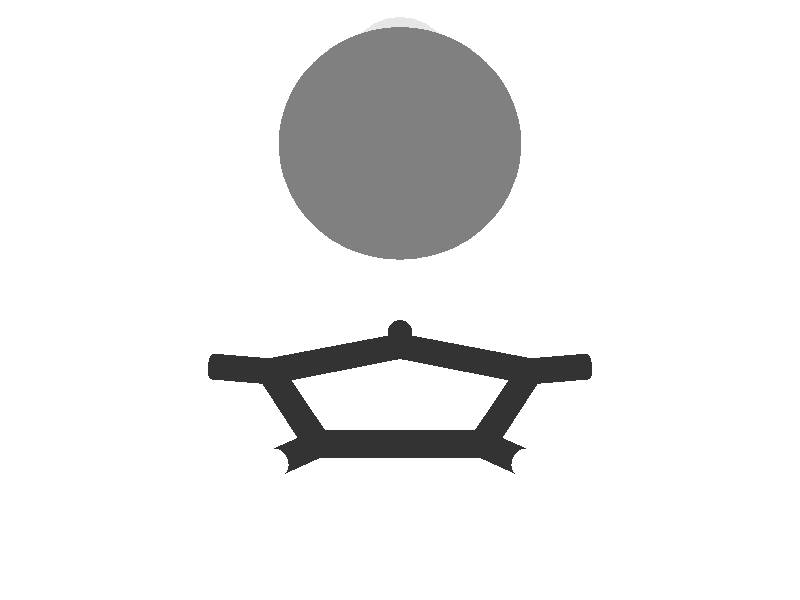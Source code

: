 camera {
 location <0.0, -3.4, 1.7>
 look_at <0.0, 0.21, 0.0>
 sky <0.0, 0.1, 0.0>
 angle 15
}
 light_source { <0, -9, 0> color rgb<0.7, 0.7, 0.7> shadowless}
 light_source { <0, 0, 9> color rgb<0.7, 0.7, 0.7> shadowless}
 background {<1, 1, 1>}
 #declare MeshRed = texture {
 pigment { color rgb<0.9, 0.9, 0.9> }
 finish { ambient 0.2 diffuse 0.6 specular 0.9}
 }
 #declare MeshBlue = texture {
 pigment { color rgb<0.5, 0.5, 0.5> }
 finish { ambient 0.2 diffuse 0.6 specular 0.9}
 }
 #declare BSAMBI = 0.2;
 #declare BSDIFF = 0.8;
 #declare BSSPEC = 0.8;
#declare colorA = 
 texture { 
 pigment { rgb<  1.0000  0.0000  0.0000 >}
 finish {ambient BSAMBI diffuse BSDIFF specular BSSPEC}
 }
#declare colorK = 
 texture { 
 pigment { rgb<  0.6  0.6  0.6 >}
 finish {ambient BSAMBI diffuse BSDIFF specular BSSPEC}
 }
#declare colorN = 
 texture { 
 pigment { rgb<  0.2  0.2  0.2 >}
 finish {ambient BSAMBI diffuse BSDIFF specular BSSPEC}
 }
#declare colorO = 
 texture { 
 pigment { rgb<  1.0  1.0  1.0 >}
 finish {ambient BSAMBI diffuse BSDIFF specular BSSPEC}
 }
 # declare molecule = union { 
 mesh {
 smooth_triangle {
< -0.016667, -0.016667,  0.166427>, < -0.205244, -0.106264, -0.972925>,
< -0.016667, -0.017767,  0.166667>, < -0.205804, -0.119090, -0.971320>,
< -0.018196, -0.016667,  0.166667>, < -0.214688, -0.107660, -0.970731>
 }
 smooth_triangle {
< -0.016667, -0.016667,  0.166427>, < -0.205244, -0.106264, -0.972925>,
<  0.000000, -0.016667,  0.165567>, < -0.102791, -0.094509, -0.990203>,
<  0.000000, -0.021795,  0.166667>, < -0.104182, -0.157953, -0.981935>
 }
 smooth_triangle {
< -0.016667, -0.017767,  0.166667>, < -0.205804, -0.119090, -0.971320>,
< -0.016667, -0.016667,  0.166427>, < -0.205244, -0.106264, -0.972925>,
<  0.000000, -0.021795,  0.166667>, < -0.104182, -0.157953, -0.981935>
 }
 smooth_triangle {
<  0.000000, -0.016667,  0.165567>, < -0.102791, -0.094509, -0.990203>,
<  0.016667, -0.016667,  0.166427>, <  0.000000, -0.090000, -0.995942>,
<  0.016667, -0.017767,  0.166667>, <  0.000000, -0.103968, -0.994581>
 }
 smooth_triangle {
<  0.000000, -0.021795,  0.166667>, < -0.104182, -0.157953, -0.981935>,
<  0.000000, -0.016667,  0.165567>, < -0.102791, -0.094509, -0.990203>,
<  0.016667, -0.017767,  0.166667>, <  0.000000, -0.103968, -0.994581>
 }
 smooth_triangle {
<  0.016667, -0.017767,  0.166667>, <  0.000000, -0.103968, -0.994581>,
<  0.016667, -0.016667,  0.166427>, <  0.000000, -0.090000, -0.995942>,
<  0.018196, -0.016667,  0.166667>, <  0.009510, -0.090484, -0.995853>
 }
 smooth_triangle {
< -0.016667, -0.016667,  0.166427>, < -0.205244, -0.106264, -0.972925>,
< -0.018196, -0.016667,  0.166667>, < -0.214688, -0.107660, -0.970731>,
< -0.016667, -0.007581,  0.166667>, < -0.198032,  0.031585, -0.979687>
 }
 smooth_triangle {
< -0.016667, -0.007581,  0.166667>, < -0.198032,  0.031585, -0.979687>,
< -0.012113,  0.000000,  0.166667>, < -0.162860,  0.159530, -0.973667>,
<  0.000000,  0.000000,  0.166122>, < -0.092599,  0.182625, -0.978812>
 }
 smooth_triangle {
< -0.016667, -0.007581,  0.166667>, < -0.198032,  0.031585, -0.979687>,
<  0.000000,  0.000000,  0.166122>, < -0.092599,  0.182625, -0.978812>,
< -0.016667, -0.016667,  0.166427>, < -0.205244, -0.106264, -0.972925>
 }
 smooth_triangle {
< -0.016667, -0.016667,  0.166427>, < -0.205244, -0.106264, -0.972925>,
<  0.000000,  0.000000,  0.166122>, < -0.092599,  0.182625, -0.978812>,
<  0.000000, -0.016667,  0.165567>, < -0.102791, -0.094509, -0.990203>
 }
 smooth_triangle {
<  0.012113,  0.000000,  0.166667>, < -0.025460,  0.194965, -0.980480>,
<  0.016667, -0.007581,  0.166667>, <  0.000000,  0.064785, -0.997899>,
<  0.016667, -0.016667,  0.166427>, <  0.000000, -0.090000, -0.995942>
 }
 smooth_triangle {
<  0.012113,  0.000000,  0.166667>, < -0.025460,  0.194965, -0.980480>,
<  0.016667, -0.016667,  0.166427>, <  0.000000, -0.090000, -0.995942>,
<  0.000000,  0.000000,  0.166122>, < -0.092599,  0.182625, -0.978812>
 }
 smooth_triangle {
<  0.000000,  0.000000,  0.166122>, < -0.092599,  0.182625, -0.978812>,
<  0.016667, -0.016667,  0.166427>, <  0.000000, -0.090000, -0.995942>,
<  0.000000, -0.016667,  0.165567>, < -0.102791, -0.094509, -0.990203>
 }
 smooth_triangle {
<  0.018196, -0.016667,  0.166667>, <  0.009510, -0.090484, -0.995853>,
<  0.016667, -0.016667,  0.166427>, <  0.000000, -0.090000, -0.995942>,
<  0.016667, -0.007581,  0.166667>, <  0.000000,  0.064785, -0.997899>
 }
 smooth_triangle {
<  0.000000,  0.000000,  0.166122>, < -0.092599,  0.182625, -0.978812>,
< -0.012113,  0.000000,  0.166667>, < -0.162860,  0.159530, -0.973667>,
<  0.000000,  0.001528,  0.166667>, < -0.090701,  0.216768, -0.972001>
 }
 smooth_triangle {
<  0.012113,  0.000000,  0.166667>, < -0.025460,  0.194965, -0.980480>,
<  0.000000,  0.000000,  0.166122>, < -0.092599,  0.182625, -0.978812>,
<  0.000000,  0.001528,  0.166667>, < -0.090701,  0.216768, -0.972001>
 }
 smooth_triangle {
< -0.033333, -0.050000,  0.180610>, < -0.316851, -0.469577, -0.824077>,
< -0.033333, -0.054208,  0.183333>, < -0.317010, -0.503558, -0.803700>,
< -0.041858, -0.050000,  0.183333>, < -0.368678, -0.469895, -0.802044>
 }
 smooth_triangle {
< -0.033333, -0.050000,  0.180610>, < -0.316851, -0.469577, -0.824077>,
< -0.016667, -0.050000,  0.177481>, < -0.212804, -0.470717, -0.856236>,
< -0.016667, -0.059045,  0.183333>, < -0.212892, -0.547305, -0.809403>
 }
 smooth_triangle {
< -0.033333, -0.054208,  0.183333>, < -0.317010, -0.503558, -0.803700>,
< -0.033333, -0.050000,  0.180610>, < -0.316851, -0.469577, -0.824077>,
< -0.016667, -0.059045,  0.183333>, < -0.212892, -0.547305, -0.809403>
 }
 smooth_triangle {
< -0.016667, -0.050000,  0.177481>, < -0.212804, -0.470717, -0.856236>,
<  0.000000, -0.050000,  0.176458>, < -0.107243, -0.473614, -0.874179>,
<  0.000000, -0.060628,  0.183333>, < -0.107277, -0.566205, -0.817253>
 }
 smooth_triangle {
< -0.016667, -0.059045,  0.183333>, < -0.212892, -0.547305, -0.809403>,
< -0.016667, -0.050000,  0.177481>, < -0.212804, -0.470717, -0.856236>,
<  0.000000, -0.060628,  0.183333>, < -0.107277, -0.566205, -0.817253>
 }
 smooth_triangle {
<  0.000000, -0.050000,  0.176458>, < -0.107243, -0.473614, -0.874179>,
<  0.016667, -0.050000,  0.177481>, <  0.000000, -0.479304, -0.877649>,
<  0.016667, -0.059045,  0.183333>, <  0.000000, -0.558909, -0.829229>
 }
 smooth_triangle {
<  0.000000, -0.060628,  0.183333>, < -0.107277, -0.566205, -0.817253>,
<  0.000000, -0.050000,  0.176458>, < -0.107243, -0.473614, -0.874179>,
<  0.016667, -0.059045,  0.183333>, <  0.000000, -0.558909, -0.829229>
 }
 smooth_triangle {
<  0.016667, -0.050000,  0.177481>, <  0.000000, -0.479304, -0.877649>,
<  0.033333, -0.050000,  0.180610>, <  0.109350, -0.488145, -0.865885>,
<  0.033333, -0.054208,  0.183333>, <  0.109439, -0.524772, -0.844178>
 }
 smooth_triangle {
<  0.016667, -0.059045,  0.183333>, <  0.000000, -0.558909, -0.829229>,
<  0.016667, -0.050000,  0.177481>, <  0.000000, -0.479304, -0.877649>,
<  0.033333, -0.054208,  0.183333>, <  0.109439, -0.524772, -0.844178>
 }
 smooth_triangle {
<  0.033333, -0.054208,  0.183333>, <  0.109439, -0.524772, -0.844178>,
<  0.033333, -0.050000,  0.180610>, <  0.109350, -0.488145, -0.865885>,
<  0.041858, -0.050000,  0.183333>, <  0.165957, -0.494700, -0.853071>
 }
 smooth_triangle {
< -0.050000, -0.033333,  0.177868>, < -0.419113, -0.315923, -0.851198>,
< -0.050000, -0.044789,  0.183333>, < -0.420296, -0.420049, -0.804307>,
< -0.062613, -0.033333,  0.183333>, < -0.495753, -0.320981, -0.806970>
 }
 smooth_triangle {
< -0.041858, -0.050000,  0.183333>, < -0.368678, -0.469895, -0.802044>,
< -0.050000, -0.044789,  0.183333>, < -0.420296, -0.420049, -0.804307>,
< -0.050000, -0.033333,  0.177868>, < -0.419113, -0.315923, -0.851198>
 }
 smooth_triangle {
< -0.041858, -0.050000,  0.183333>, < -0.368678, -0.469895, -0.802044>,
< -0.050000, -0.033333,  0.177868>, < -0.419113, -0.315923, -0.851198>,
< -0.033333, -0.050000,  0.180610>, < -0.316851, -0.469577, -0.824077>
 }
 smooth_triangle {
< -0.033333, -0.050000,  0.180610>, < -0.316851, -0.469577, -0.824077>,
< -0.050000, -0.033333,  0.177868>, < -0.419113, -0.315923, -0.851198>,
< -0.033333, -0.033333,  0.172952>, < -0.315404, -0.308938, -0.897261>
 }
 smooth_triangle {
< -0.016667, -0.050000,  0.177481>, < -0.212804, -0.470717, -0.856236>,
< -0.033333, -0.050000,  0.180610>, < -0.316851, -0.469577, -0.824077>,
< -0.016667, -0.033333,  0.170113>, < -0.211037, -0.303578, -0.929142>
 }
 smooth_triangle {
< -0.016667, -0.033333,  0.170113>, < -0.211037, -0.303578, -0.929142>,
< -0.033333, -0.050000,  0.180610>, < -0.316851, -0.469577, -0.824077>,
< -0.033333, -0.033333,  0.172952>, < -0.315404, -0.308938, -0.897261>
 }
 smooth_triangle {
<  0.000000, -0.050000,  0.176458>, < -0.107243, -0.473614, -0.874179>,
< -0.016667, -0.050000,  0.177481>, < -0.212804, -0.470717, -0.856236>,
<  0.000000, -0.033333,  0.169184>, < -0.106136, -0.301296, -0.947605>
 }
 smooth_triangle {
<  0.000000, -0.033333,  0.169184>, < -0.106136, -0.301296, -0.947605>,
< -0.016667, -0.050000,  0.177481>, < -0.212804, -0.470717, -0.856236>,
< -0.016667, -0.033333,  0.170113>, < -0.211037, -0.303578, -0.929142>
 }
 smooth_triangle {
<  0.016667, -0.050000,  0.177481>, <  0.000000, -0.479304, -0.877649>,
<  0.000000, -0.050000,  0.176458>, < -0.107243, -0.473614, -0.874179>,
<  0.016667, -0.033333,  0.170113>, <  0.000000, -0.302976, -0.952998>
 }
 smooth_triangle {
<  0.016667, -0.033333,  0.170113>, <  0.000000, -0.302976, -0.952998>,
<  0.000000, -0.050000,  0.176458>, < -0.107243, -0.473614, -0.874179>,
<  0.000000, -0.033333,  0.169184>, < -0.106136, -0.301296, -0.947605>
 }
 smooth_triangle {
<  0.033333, -0.050000,  0.180610>, <  0.109350, -0.488145, -0.865885>,
<  0.016667, -0.050000,  0.177481>, <  0.000000, -0.479304, -0.877649>,
<  0.033333, -0.033333,  0.172952>, <  0.108379, -0.309736, -0.944625>
 }
 smooth_triangle {
<  0.033333, -0.033333,  0.172952>, <  0.108379, -0.309736, -0.944625>,
<  0.016667, -0.050000,  0.177481>, <  0.000000, -0.479304, -0.877649>,
<  0.016667, -0.033333,  0.170113>, <  0.000000, -0.302976, -0.952998>
 }
 smooth_triangle {
<  0.050000, -0.044789,  0.183333>, <  0.221493, -0.443720, -0.868362>,
<  0.041858, -0.050000,  0.183333>, <  0.165957, -0.494700, -0.853071>,
<  0.033333, -0.050000,  0.180610>, <  0.109350, -0.488145, -0.865885>
 }
 smooth_triangle {
<  0.050000, -0.044789,  0.183333>, <  0.221493, -0.443720, -0.868362>,
<  0.033333, -0.050000,  0.180610>, <  0.109350, -0.488145, -0.865885>,
<  0.050000, -0.033333,  0.177868>, <  0.219976, -0.322597, -0.920620>
 }
 smooth_triangle {
<  0.050000, -0.033333,  0.177868>, <  0.219976, -0.322597, -0.920620>,
<  0.033333, -0.050000,  0.180610>, <  0.109350, -0.488145, -0.865885>,
<  0.033333, -0.033333,  0.172952>, <  0.108379, -0.309736, -0.944625>
 }
 smooth_triangle {
<  0.050000, -0.044789,  0.183333>, <  0.221493, -0.443720, -0.868362>,
<  0.050000, -0.033333,  0.177868>, <  0.219976, -0.322597, -0.920620>,
<  0.062613, -0.033333,  0.183333>, <  0.306745, -0.336360, -0.890376>
 }
 smooth_triangle {
< -0.066667, -0.016667,  0.180290>, < -0.516567, -0.155312, -0.842043>,
< -0.066667, -0.027240,  0.183333>, < -0.520917, -0.260456, -0.812901>,
< -0.072294, -0.016667,  0.183333>, < -0.550268, -0.160143, -0.819487>
 }
 smooth_triangle {
< -0.062613, -0.033333,  0.183333>, < -0.495753, -0.320981, -0.806970>,
< -0.066667, -0.027240,  0.183333>, < -0.520917, -0.260456, -0.812901>,
< -0.066667, -0.016667,  0.180290>, < -0.516567, -0.155312, -0.842043>
 }
 smooth_triangle {
< -0.062613, -0.033333,  0.183333>, < -0.495753, -0.320981, -0.806970>,
< -0.066667, -0.016667,  0.180290>, < -0.516567, -0.155312, -0.842043>,
< -0.050000, -0.033333,  0.177868>, < -0.419113, -0.315923, -0.851198>
 }
 smooth_triangle {
< -0.050000, -0.033333,  0.177868>, < -0.419113, -0.315923, -0.851198>,
< -0.066667, -0.016667,  0.180290>, < -0.516567, -0.155312, -0.842043>,
< -0.050000, -0.016667,  0.173580>, < -0.412472, -0.137533, -0.900528>
 }
 smooth_triangle {
< -0.033333, -0.033333,  0.172952>, < -0.315404, -0.308938, -0.897261>,
< -0.050000, -0.033333,  0.177868>, < -0.419113, -0.315923, -0.851198>,
< -0.033333, -0.016667,  0.169057>, < -0.308255, -0.120418, -0.943652>
 }
 smooth_triangle {
< -0.033333, -0.016667,  0.169057>, < -0.308255, -0.120418, -0.943652>,
< -0.050000, -0.033333,  0.177868>, < -0.419113, -0.315923, -0.851198>,
< -0.050000, -0.016667,  0.173580>, < -0.412472, -0.137533, -0.900528>
 }
 smooth_triangle {
< -0.016667, -0.017767,  0.166667>, < -0.205804, -0.119090, -0.971320>,
< -0.033333, -0.016667,  0.169057>, < -0.308255, -0.120418, -0.943652>,
< -0.018196, -0.016667,  0.166667>, < -0.214688, -0.107660, -0.970731>
 }
 smooth_triangle {
< -0.016667, -0.017767,  0.166667>, < -0.205804, -0.119090, -0.971320>,
< -0.016667, -0.033333,  0.170113>, < -0.211037, -0.303578, -0.929142>,
< -0.033333, -0.016667,  0.169057>, < -0.308255, -0.120418, -0.943652>
 }
 smooth_triangle {
< -0.016667, -0.033333,  0.170113>, < -0.211037, -0.303578, -0.929142>,
< -0.033333, -0.033333,  0.172952>, < -0.315404, -0.308938, -0.897261>,
< -0.033333, -0.016667,  0.169057>, < -0.308255, -0.120418, -0.943652>
 }
 smooth_triangle {
<  0.000000, -0.021795,  0.166667>, < -0.104182, -0.157953, -0.981935>,
< -0.016667, -0.033333,  0.170113>, < -0.211037, -0.303578, -0.929142>,
< -0.016667, -0.017767,  0.166667>, < -0.205804, -0.119090, -0.971320>
 }
 smooth_triangle {
<  0.000000, -0.033333,  0.169184>, < -0.106136, -0.301296, -0.947605>,
< -0.016667, -0.033333,  0.170113>, < -0.211037, -0.303578, -0.929142>,
<  0.000000, -0.021795,  0.166667>, < -0.104182, -0.157953, -0.981935>
 }
 smooth_triangle {
<  0.016667, -0.017767,  0.166667>, <  0.000000, -0.103968, -0.994581>,
<  0.000000, -0.033333,  0.169184>, < -0.106136, -0.301296, -0.947605>,
<  0.000000, -0.021795,  0.166667>, < -0.104182, -0.157953, -0.981935>
 }
 smooth_triangle {
<  0.016667, -0.033333,  0.170113>, <  0.000000, -0.302976, -0.952998>,
<  0.000000, -0.033333,  0.169184>, < -0.106136, -0.301296, -0.947605>,
<  0.016667, -0.017767,  0.166667>, <  0.000000, -0.103968, -0.994581>
 }
 smooth_triangle {
<  0.018196, -0.016667,  0.166667>, <  0.009510, -0.090484, -0.995853>,
<  0.016667, -0.033333,  0.170113>, <  0.000000, -0.302976, -0.952998>,
<  0.016667, -0.017767,  0.166667>, <  0.000000, -0.103968, -0.994581>
 }
 smooth_triangle {
<  0.018196, -0.016667,  0.166667>, <  0.009510, -0.090484, -0.995853>,
<  0.033333, -0.016667,  0.169057>, <  0.104312, -0.090636, -0.990406>,
<  0.016667, -0.033333,  0.170113>, <  0.000000, -0.302976, -0.952998>
 }
 smooth_triangle {
<  0.033333, -0.016667,  0.169057>, <  0.104312, -0.090636, -0.990406>,
<  0.033333, -0.033333,  0.172952>, <  0.108379, -0.309736, -0.944625>,
<  0.016667, -0.033333,  0.170113>, <  0.000000, -0.302976, -0.952998>
 }
 smooth_triangle {
<  0.050000, -0.033333,  0.177868>, <  0.219976, -0.322597, -0.920620>,
<  0.033333, -0.033333,  0.172952>, <  0.108379, -0.309736, -0.944625>,
<  0.050000, -0.016667,  0.173580>, <  0.212081, -0.101518, -0.971965>
 }
 smooth_triangle {
<  0.050000, -0.016667,  0.173580>, <  0.212081, -0.101518, -0.971965>,
<  0.033333, -0.033333,  0.172952>, <  0.108379, -0.309736, -0.944625>,
<  0.033333, -0.016667,  0.169057>, <  0.104312, -0.090636, -0.990406>
 }
 smooth_triangle {
<  0.066667, -0.027240,  0.183333>, <  0.333288, -0.262139, -0.905650>,
<  0.062613, -0.033333,  0.183333>, <  0.306745, -0.336360, -0.890376>,
<  0.050000, -0.033333,  0.177868>, <  0.219976, -0.322597, -0.920620>
 }
 smooth_triangle {
<  0.066667, -0.027240,  0.183333>, <  0.333288, -0.262139, -0.905650>,
<  0.050000, -0.033333,  0.177868>, <  0.219976, -0.322597, -0.920620>,
<  0.066667, -0.016667,  0.180290>, <  0.325756, -0.125258, -0.937120>
 }
 smooth_triangle {
<  0.066667, -0.016667,  0.180290>, <  0.325756, -0.125258, -0.937120>,
<  0.050000, -0.033333,  0.177868>, <  0.219976, -0.322597, -0.920620>,
<  0.050000, -0.016667,  0.173580>, <  0.212081, -0.101518, -0.971965>
 }
 smooth_triangle {
<  0.066667, -0.027240,  0.183333>, <  0.333288, -0.262139, -0.905650>,
<  0.066667, -0.016667,  0.180290>, <  0.325756, -0.125258, -0.937120>,
<  0.072294, -0.016667,  0.183333>, <  0.365852, -0.134778, -0.920862>
 }
 smooth_triangle {
< -0.066667,  0.000000,  0.179510>, < -0.500126,  0.042653, -0.864902>,
< -0.066667, -0.016667,  0.180290>, < -0.516567, -0.155312, -0.842043>,
< -0.072294, -0.016667,  0.183333>, < -0.550268, -0.160143, -0.819487>
 }
 smooth_triangle {
< -0.074203,  0.000000,  0.183333>, < -0.547682,  0.029495, -0.836167>,
< -0.066667,  0.000000,  0.179510>, < -0.500126,  0.042653, -0.864902>,
< -0.072294, -0.016667,  0.183333>, < -0.550268, -0.160143, -0.819487>
 }
 smooth_triangle {
< -0.050000, -0.016667,  0.173580>, < -0.412472, -0.137533, -0.900528>,
< -0.066667, -0.016667,  0.180290>, < -0.516567, -0.155312, -0.842043>,
< -0.050000,  0.000000,  0.173399>, < -0.392559,  0.080323, -0.916213>
 }
 smooth_triangle {
< -0.050000,  0.000000,  0.173399>, < -0.392559,  0.080323, -0.916213>,
< -0.066667, -0.016667,  0.180290>, < -0.516567, -0.155312, -0.842043>,
< -0.066667,  0.000000,  0.179510>, < -0.500126,  0.042653, -0.864902>
 }
 smooth_triangle {
< -0.033333, -0.016667,  0.169057>, < -0.308255, -0.120418, -0.943652>,
< -0.050000, -0.016667,  0.173580>, < -0.412472, -0.137533, -0.900528>,
< -0.033333,  0.000000,  0.169291>, < -0.288067,  0.118001, -0.950312>
 }
 smooth_triangle {
< -0.033333,  0.000000,  0.169291>, < -0.288067,  0.118001, -0.950312>,
< -0.050000, -0.016667,  0.173580>, < -0.412472, -0.137533, -0.900528>,
< -0.050000,  0.000000,  0.173399>, < -0.392559,  0.080323, -0.916213>
 }
 smooth_triangle {
< -0.018196, -0.016667,  0.166667>, < -0.214688, -0.107660, -0.970731>,
< -0.016667,  0.000000,  0.166884>, < -0.188533,  0.151452, -0.970318>,
< -0.016667, -0.007581,  0.166667>, < -0.198032,  0.031585, -0.979687>
 }
 smooth_triangle {
< -0.018196, -0.016667,  0.166667>, < -0.214688, -0.107660, -0.970731>,
< -0.033333, -0.016667,  0.169057>, < -0.308255, -0.120418, -0.943652>,
< -0.016667,  0.000000,  0.166884>, < -0.188533,  0.151452, -0.970318>
 }
 smooth_triangle {
< -0.033333, -0.016667,  0.169057>, < -0.308255, -0.120418, -0.943652>,
< -0.033333,  0.000000,  0.169291>, < -0.288067,  0.118001, -0.950312>,
< -0.016667,  0.000000,  0.166884>, < -0.188533,  0.151452, -0.970318>
 }
 smooth_triangle {
< -0.016667, -0.007581,  0.166667>, < -0.198032,  0.031585, -0.979687>,
< -0.016667,  0.000000,  0.166884>, < -0.188533,  0.151452, -0.970318>,
< -0.012113,  0.000000,  0.166667>, < -0.162860,  0.159530, -0.973667>
 }
 smooth_triangle {
<  0.016667, -0.007581,  0.166667>, <  0.000000,  0.064785, -0.997899>,
<  0.012113,  0.000000,  0.166667>, < -0.025460,  0.194965, -0.980480>,
<  0.016667,  0.000000,  0.166884>, <  0.000000,  0.200867, -0.979619>
 }
 smooth_triangle {
<  0.016667, -0.007581,  0.166667>, <  0.000000,  0.064785, -0.997899>,
<  0.033333, -0.016667,  0.169057>, <  0.104312, -0.090636, -0.990406>,
<  0.018196, -0.016667,  0.166667>, <  0.009510, -0.090484, -0.995853>
 }
 smooth_triangle {
<  0.016667, -0.007581,  0.166667>, <  0.000000,  0.064785, -0.997899>,
<  0.016667,  0.000000,  0.166884>, <  0.000000,  0.200867, -0.979619>,
<  0.033333, -0.016667,  0.169057>, <  0.104312, -0.090636, -0.990406>
 }
 smooth_triangle {
<  0.016667,  0.000000,  0.166884>, <  0.000000,  0.200867, -0.979619>,
<  0.033333,  0.000000,  0.169291>, <  0.091498,  0.210268, -0.973353>,
<  0.033333, -0.016667,  0.169057>, <  0.104312, -0.090636, -0.990406>
 }
 smooth_triangle {
<  0.050000, -0.016667,  0.173580>, <  0.212081, -0.101518, -0.971965>,
<  0.033333, -0.016667,  0.169057>, <  0.104312, -0.090636, -0.990406>,
<  0.050000,  0.000000,  0.173399>, <  0.186445,  0.197841, -0.962339>
 }
 smooth_triangle {
<  0.050000,  0.000000,  0.173399>, <  0.186445,  0.197841, -0.962339>,
<  0.033333, -0.016667,  0.169057>, <  0.104312, -0.090636, -0.990406>,
<  0.033333,  0.000000,  0.169291>, <  0.091498,  0.210268, -0.973353>
 }
 smooth_triangle {
<  0.066667, -0.016667,  0.180290>, <  0.325756, -0.125258, -0.937120>,
<  0.050000, -0.016667,  0.173580>, <  0.212081, -0.101518, -0.971965>,
<  0.066667,  0.000000,  0.179510>, <  0.292708,  0.160004, -0.942720>
 }
 smooth_triangle {
<  0.066667,  0.000000,  0.179510>, <  0.292708,  0.160004, -0.942720>,
<  0.050000, -0.016667,  0.173580>, <  0.212081, -0.101518, -0.971965>,
<  0.050000,  0.000000,  0.173399>, <  0.186445,  0.197841, -0.962339>
 }
 smooth_triangle {
<  0.074203,  0.000000,  0.183333>, <  0.347152,  0.139438, -0.927385>,
<  0.072294, -0.016667,  0.183333>, <  0.365852, -0.134778, -0.920862>,
<  0.066667, -0.016667,  0.180290>, <  0.325756, -0.125258, -0.937120>
 }
 smooth_triangle {
<  0.066667,  0.000000,  0.179510>, <  0.292708,  0.160004, -0.942720>,
<  0.074203,  0.000000,  0.183333>, <  0.347152,  0.139438, -0.927385>,
<  0.066667, -0.016667,  0.180290>, <  0.325756, -0.125258, -0.937120>
 }
 smooth_triangle {
< -0.066667,  0.000000,  0.179510>, < -0.500126,  0.042653, -0.864902>,
< -0.074203,  0.000000,  0.183333>, < -0.547682,  0.029495, -0.836167>,
< -0.066667,  0.014957,  0.183333>, < -0.460976,  0.263922, -0.847258>
 }
 smooth_triangle {
< -0.066667,  0.014957,  0.183333>, < -0.460976,  0.263922, -0.847258>,
< -0.065024,  0.016667,  0.183333>, < -0.442427,  0.299838, -0.845195>,
< -0.050000,  0.016667,  0.178889>, < -0.331388,  0.375722, -0.865457>
 }
 smooth_triangle {
< -0.066667,  0.014957,  0.183333>, < -0.460976,  0.263922, -0.847258>,
< -0.050000,  0.016667,  0.178889>, < -0.331388,  0.375722, -0.865457>,
< -0.066667,  0.000000,  0.179510>, < -0.500126,  0.042653, -0.864902>
 }
 smooth_triangle {
< -0.066667,  0.000000,  0.179510>, < -0.500126,  0.042653, -0.864902>,
< -0.050000,  0.016667,  0.178889>, < -0.331388,  0.375722, -0.865457>,
< -0.050000,  0.000000,  0.173399>, < -0.392559,  0.080323, -0.916213>
 }
 smooth_triangle {
< -0.033333,  0.000000,  0.169291>, < -0.288067,  0.118001, -0.950312>,
< -0.050000,  0.000000,  0.173399>, < -0.392559,  0.080323, -0.916213>,
< -0.033333,  0.016667,  0.176042>, < -0.213434,  0.478295, -0.851868>
 }
 smooth_triangle {
< -0.033333,  0.016667,  0.176042>, < -0.213434,  0.478295, -0.851868>,
< -0.050000,  0.000000,  0.173399>, < -0.392559,  0.080323, -0.916213>,
< -0.050000,  0.016667,  0.178889>, < -0.331388,  0.375722, -0.865457>
 }
 smooth_triangle {
< -0.016667,  0.000000,  0.166884>, < -0.188533,  0.151452, -0.970318>,
< -0.033333,  0.000000,  0.169291>, < -0.288067,  0.118001, -0.950312>,
< -0.016667,  0.016667,  0.174696>, < -0.113317,  0.585883, -0.802434>
 }
 smooth_triangle {
< -0.016667,  0.016667,  0.174696>, < -0.113317,  0.585883, -0.802434>,
< -0.033333,  0.000000,  0.169291>, < -0.288067,  0.118001, -0.950312>,
< -0.033333,  0.016667,  0.176042>, < -0.213434,  0.478295, -0.851868>
 }
 smooth_triangle {
< -0.012113,  0.000000,  0.166667>, < -0.162860,  0.159530, -0.973667>,
<  0.000000,  0.016667,  0.174330>, < -0.043133,  0.672407, -0.738924>,
<  0.000000,  0.001528,  0.166667>, < -0.090701,  0.216768, -0.972001>
 }
 smooth_triangle {
< -0.012113,  0.000000,  0.166667>, < -0.162860,  0.159530, -0.973667>,
< -0.016667,  0.000000,  0.166884>, < -0.188533,  0.151452, -0.970318>,
<  0.000000,  0.016667,  0.174330>, < -0.043133,  0.672407, -0.738924>
 }
 smooth_triangle {
< -0.016667,  0.000000,  0.166884>, < -0.188533,  0.151452, -0.970318>,
< -0.016667,  0.016667,  0.174696>, < -0.113317,  0.585883, -0.802434>,
<  0.000000,  0.016667,  0.174330>, < -0.043133,  0.672407, -0.738924>
 }
 smooth_triangle {
<  0.000000,  0.001528,  0.166667>, < -0.090701,  0.216768, -0.972001>,
<  0.016667,  0.000000,  0.166884>, <  0.000000,  0.200867, -0.979619>,
<  0.012113,  0.000000,  0.166667>, < -0.025460,  0.194965, -0.980480>
 }
 smooth_triangle {
<  0.000000,  0.001528,  0.166667>, < -0.090701,  0.216768, -0.972001>,
<  0.000000,  0.016667,  0.174330>, < -0.043133,  0.672407, -0.738924>,
<  0.016667,  0.000000,  0.166884>, <  0.000000,  0.200867, -0.979619>
 }
 smooth_triangle {
<  0.000000,  0.016667,  0.174330>, < -0.043133,  0.672407, -0.738924>,
<  0.016667,  0.016667,  0.174696>, <  0.000000,  0.712853, -0.701314>,
<  0.016667,  0.000000,  0.166884>, <  0.000000,  0.200867, -0.979619>
 }
 smooth_triangle {
<  0.033333,  0.000000,  0.169291>, <  0.091498,  0.210268, -0.973353>,
<  0.016667,  0.000000,  0.166884>, <  0.000000,  0.200867, -0.979619>,
<  0.033333,  0.016667,  0.176042>, <  0.038048,  0.701595, -0.711560>
 }
 smooth_triangle {
<  0.033333,  0.016667,  0.176042>, <  0.038048,  0.701595, -0.711560>,
<  0.016667,  0.000000,  0.166884>, <  0.000000,  0.200867, -0.979619>,
<  0.016667,  0.016667,  0.174696>, <  0.000000,  0.712853, -0.701314>
 }
 smooth_triangle {
<  0.050000,  0.000000,  0.173399>, <  0.186445,  0.197841, -0.962339>,
<  0.033333,  0.000000,  0.169291>, <  0.091498,  0.210268, -0.973353>,
<  0.050000,  0.016667,  0.178889>, <  0.096081,  0.645369, -0.757804>
 }
 smooth_triangle {
<  0.050000,  0.016667,  0.178889>, <  0.096081,  0.645369, -0.757804>,
<  0.033333,  0.000000,  0.169291>, <  0.091498,  0.210268, -0.973353>,
<  0.033333,  0.016667,  0.176042>, <  0.038048,  0.701595, -0.711560>
 }
 smooth_triangle {
<  0.065024,  0.016667,  0.183333>, <  0.180787,  0.566662, -0.803872>,
<  0.066667,  0.014957,  0.183333>, <  0.203921,  0.515255, -0.832423>,
<  0.066667,  0.000000,  0.179510>, <  0.292708,  0.160004, -0.942720>
 }
 smooth_triangle {
<  0.065024,  0.016667,  0.183333>, <  0.180787,  0.566662, -0.803872>,
<  0.066667,  0.000000,  0.179510>, <  0.292708,  0.160004, -0.942720>,
<  0.050000,  0.016667,  0.178889>, <  0.096081,  0.645369, -0.757804>
 }
 smooth_triangle {
<  0.050000,  0.016667,  0.178889>, <  0.096081,  0.645369, -0.757804>,
<  0.066667,  0.000000,  0.179510>, <  0.292708,  0.160004, -0.942720>,
<  0.050000,  0.000000,  0.173399>, <  0.186445,  0.197841, -0.962339>
 }
 smooth_triangle {
<  0.074203,  0.000000,  0.183333>, <  0.347152,  0.139438, -0.927385>,
<  0.066667,  0.000000,  0.179510>, <  0.292708,  0.160004, -0.942720>,
<  0.066667,  0.014957,  0.183333>, <  0.203921,  0.515255, -0.832423>
 }
 smooth_triangle {
< -0.050000,  0.016667,  0.178889>, < -0.331388,  0.375722, -0.865457>,
< -0.065024,  0.016667,  0.183333>, < -0.442427,  0.299838, -0.845195>,
< -0.050000,  0.021963,  0.183333>, < -0.285921,  0.503645, -0.815224>
 }
 smooth_triangle {
< -0.033333,  0.016667,  0.176042>, < -0.213434,  0.478295, -0.851868>,
< -0.050000,  0.016667,  0.178889>, < -0.331388,  0.375722, -0.865457>,
< -0.050000,  0.021963,  0.183333>, < -0.285921,  0.503645, -0.815224>
 }
 smooth_triangle {
< -0.033333,  0.023170,  0.183333>, < -0.126323,  0.693153, -0.709635>,
< -0.033333,  0.016667,  0.176042>, < -0.213434,  0.478295, -0.851868>,
< -0.050000,  0.021963,  0.183333>, < -0.285921,  0.503645, -0.815224>
 }
 smooth_triangle {
< -0.016667,  0.016667,  0.174696>, < -0.113317,  0.585883, -0.802434>,
< -0.033333,  0.016667,  0.176042>, < -0.213434,  0.478295, -0.851868>,
< -0.033333,  0.023170,  0.183333>, < -0.126323,  0.693153, -0.709635>
 }
 smooth_triangle {
< -0.016667,  0.022809,  0.183333>, < -0.018720,  0.838201, -0.545040>,
< -0.016667,  0.016667,  0.174696>, < -0.113317,  0.585883, -0.802434>,
< -0.033333,  0.023170,  0.183333>, < -0.126323,  0.693153, -0.709635>
 }
 smooth_triangle {
<  0.000000,  0.016667,  0.174330>, < -0.043133,  0.672407, -0.738924>,
< -0.016667,  0.016667,  0.174696>, < -0.113317,  0.585883, -0.802434>,
< -0.016667,  0.022809,  0.183333>, < -0.018720,  0.838201, -0.545040>
 }
 smooth_triangle {
<  0.000000,  0.022531,  0.183333>, <  0.016778,  0.922583, -0.385434>,
<  0.000000,  0.016667,  0.174330>, < -0.043133,  0.672407, -0.738924>,
< -0.016667,  0.022809,  0.183333>, < -0.018720,  0.838201, -0.545040>
 }
 smooth_triangle {
<  0.016667,  0.016667,  0.174696>, <  0.000000,  0.712853, -0.701314>,
<  0.000000,  0.016667,  0.174330>, < -0.043133,  0.672407, -0.738924>,
<  0.000000,  0.022531,  0.183333>, <  0.016778,  0.922583, -0.385434>
 }
 smooth_triangle {
<  0.016667,  0.022809,  0.183333>, <  0.000000,  0.951526, -0.307567>,
<  0.016667,  0.016667,  0.174696>, <  0.000000,  0.712853, -0.701314>,
<  0.000000,  0.022531,  0.183333>, <  0.016778,  0.922583, -0.385434>
 }
 smooth_triangle {
<  0.033333,  0.016667,  0.176042>, <  0.038048,  0.701595, -0.711560>,
<  0.016667,  0.016667,  0.174696>, <  0.000000,  0.712853, -0.701314>,
<  0.016667,  0.022809,  0.183333>, <  0.000000,  0.951526, -0.307567>
 }
 smooth_triangle {
<  0.033333,  0.023170,  0.183333>, < -0.020141,  0.931344, -0.363583>,
<  0.033333,  0.016667,  0.176042>, <  0.038048,  0.701595, -0.711560>,
<  0.016667,  0.022809,  0.183333>, <  0.000000,  0.951526, -0.307567>
 }
 smooth_triangle {
<  0.050000,  0.016667,  0.178889>, <  0.096081,  0.645369, -0.757804>,
<  0.033333,  0.016667,  0.176042>, <  0.038048,  0.701595, -0.711560>,
<  0.033333,  0.023170,  0.183333>, < -0.020141,  0.931344, -0.363583>
 }
 smooth_triangle {
<  0.050000,  0.021963,  0.183333>, <  0.026706,  0.822356, -0.568346>,
<  0.050000,  0.016667,  0.178889>, <  0.096081,  0.645369, -0.757804>,
<  0.033333,  0.023170,  0.183333>, < -0.020141,  0.931344, -0.363583>
 }
 smooth_triangle {
<  0.065024,  0.016667,  0.183333>, <  0.180787,  0.566662, -0.803872>,
<  0.050000,  0.016667,  0.178889>, <  0.096081,  0.645369, -0.757804>,
<  0.050000,  0.021963,  0.183333>, <  0.026706,  0.822356, -0.568346>
 }
 smooth_triangle {
< -0.050000, -0.066667,  0.198637>, < -0.418760, -0.609690, -0.672992>,
< -0.050000, -0.068124,  0.200000>, < -0.418643, -0.619899, -0.663674>,
< -0.052608, -0.066667,  0.200000>, < -0.433878, -0.609466, -0.663552>
 }
 smooth_triangle {
< -0.050000, -0.066667,  0.198637>, < -0.418760, -0.609690, -0.672992>,
< -0.033333, -0.066667,  0.192470>, < -0.316697, -0.613824, -0.723135>,
< -0.033333, -0.074694,  0.200000>, < -0.316111, -0.673604, -0.668080>
 }
 smooth_triangle {
< -0.050000, -0.068124,  0.200000>, < -0.418643, -0.619899, -0.663674>,
< -0.050000, -0.066667,  0.198637>, < -0.418760, -0.609690, -0.672992>,
< -0.033333, -0.074694,  0.200000>, < -0.316111, -0.673604, -0.668080>
 }
 smooth_triangle {
< -0.033333, -0.066667,  0.192470>, < -0.316697, -0.613824, -0.723135>,
< -0.016667, -0.066667,  0.188913>, < -0.212623, -0.617831, -0.757018>,
< -0.016667, -0.078469,  0.200000>, < -0.211970, -0.709388, -0.672189>
 }
 smooth_triangle {
< -0.033333, -0.074694,  0.200000>, < -0.316111, -0.673604, -0.668080>,
< -0.033333, -0.066667,  0.192470>, < -0.316697, -0.613824, -0.723135>,
< -0.016667, -0.078469,  0.200000>, < -0.211970, -0.709388, -0.672189>
 }
 smooth_triangle {
< -0.016667, -0.066667,  0.188913>, < -0.212623, -0.617831, -0.757018>,
<  0.000000, -0.066667,  0.187750>, < -0.107150, -0.623570, -0.774390>,
<  0.000000, -0.079701,  0.200000>, < -0.106766, -0.726968, -0.678321>
 }
 smooth_triangle {
< -0.016667, -0.078469,  0.200000>, < -0.211970, -0.709388, -0.672189>,
< -0.016667, -0.066667,  0.188913>, < -0.212623, -0.617831, -0.757018>,
<  0.000000, -0.079701,  0.200000>, < -0.106766, -0.726968, -0.678321>
 }
 smooth_triangle {
<  0.000000, -0.066667,  0.187750>, < -0.107150, -0.623570, -0.774390>,
<  0.016667, -0.066667,  0.188913>, <  0.000000, -0.631980, -0.774985>,
<  0.016667, -0.078469,  0.200000>, <  0.000000, -0.726000, -0.687695>
 }
 smooth_triangle {
<  0.000000, -0.079701,  0.200000>, < -0.106766, -0.726968, -0.678321>,
<  0.000000, -0.066667,  0.187750>, < -0.107150, -0.623570, -0.774390>,
<  0.016667, -0.078469,  0.200000>, <  0.000000, -0.726000, -0.687695>
 }
 smooth_triangle {
<  0.016667, -0.066667,  0.188913>, <  0.000000, -0.631980, -0.774985>,
<  0.033333, -0.066667,  0.192470>, <  0.109367, -0.642983, -0.758031>,
<  0.033333, -0.074694,  0.200000>, <  0.109151, -0.705951, -0.699800>
 }
 smooth_triangle {
<  0.016667, -0.078469,  0.200000>, <  0.000000, -0.726000, -0.687695>,
<  0.016667, -0.066667,  0.188913>, <  0.000000, -0.631980, -0.774985>,
<  0.033333, -0.074694,  0.200000>, <  0.109151, -0.705951, -0.699800>
 }
 smooth_triangle {
<  0.033333, -0.066667,  0.192470>, <  0.109367, -0.642983, -0.758031>,
<  0.050000, -0.066667,  0.198637>, <  0.220987, -0.655265, -0.722353>,
<  0.050000, -0.068124,  0.200000>, <  0.220919, -0.666260, -0.712245>
 }
 smooth_triangle {
<  0.033333, -0.074694,  0.200000>, <  0.109151, -0.705951, -0.699800>,
<  0.033333, -0.066667,  0.192470>, <  0.109367, -0.642983, -0.758031>,
<  0.050000, -0.068124,  0.200000>, <  0.220919, -0.666260, -0.712245>
 }
 smooth_triangle {
<  0.050000, -0.068124,  0.200000>, <  0.220919, -0.666260, -0.712245>,
<  0.050000, -0.066667,  0.198637>, <  0.220987, -0.655265, -0.722353>,
<  0.052608, -0.066667,  0.200000>, <  0.238276, -0.657669, -0.714630>
 }
 smooth_triangle {
< -0.066667, -0.050000,  0.194207>, < -0.522964, -0.472915, -0.709126>,
< -0.066667, -0.057600,  0.200000>, < -0.522462, -0.531798, -0.666502>,
< -0.075488, -0.050000,  0.200000>, < -0.574390, -0.473727, -0.667577>
 }
 smooth_triangle {
< -0.052608, -0.066667,  0.200000>, < -0.433878, -0.609466, -0.663552>,
< -0.066667, -0.057600,  0.200000>, < -0.522462, -0.531798, -0.666502>,
< -0.066667, -0.050000,  0.194207>, < -0.522964, -0.472915, -0.709126>
 }
 smooth_triangle {
< -0.052608, -0.066667,  0.200000>, < -0.433878, -0.609466, -0.663552>,
< -0.066667, -0.050000,  0.194207>, < -0.522964, -0.472915, -0.709126>,
< -0.050000, -0.066667,  0.198637>, < -0.418760, -0.609690, -0.672992>
 }
 smooth_triangle {
< -0.050000, -0.066667,  0.198637>, < -0.418760, -0.609690, -0.672992>,
< -0.066667, -0.050000,  0.194207>, < -0.522964, -0.472915, -0.709126>,
< -0.050000, -0.050000,  0.186063>, < -0.420195, -0.470533, -0.775909>
 }
 smooth_triangle {
< -0.033333, -0.054208,  0.183333>, < -0.317010, -0.503558, -0.803700>,
< -0.050000, -0.050000,  0.186063>, < -0.420195, -0.470533, -0.775909>,
< -0.041858, -0.050000,  0.183333>, < -0.368678, -0.469895, -0.802044>
 }
 smooth_triangle {
< -0.033333, -0.054208,  0.183333>, < -0.317010, -0.503558, -0.803700>,
< -0.033333, -0.066667,  0.192470>, < -0.316697, -0.613824, -0.723135>,
< -0.050000, -0.050000,  0.186063>, < -0.420195, -0.470533, -0.775909>
 }
 smooth_triangle {
< -0.033333, -0.066667,  0.192470>, < -0.316697, -0.613824, -0.723135>,
< -0.050000, -0.066667,  0.198637>, < -0.418760, -0.609690, -0.672992>,
< -0.050000, -0.050000,  0.186063>, < -0.420195, -0.470533, -0.775909>
 }
 smooth_triangle {
< -0.016667, -0.059045,  0.183333>, < -0.212892, -0.547305, -0.809403>,
< -0.033333, -0.066667,  0.192470>, < -0.316697, -0.613824, -0.723135>,
< -0.033333, -0.054208,  0.183333>, < -0.317010, -0.503558, -0.803700>
 }
 smooth_triangle {
< -0.016667, -0.066667,  0.188913>, < -0.212623, -0.617831, -0.757018>,
< -0.033333, -0.066667,  0.192470>, < -0.316697, -0.613824, -0.723135>,
< -0.016667, -0.059045,  0.183333>, < -0.212892, -0.547305, -0.809403>
 }
 smooth_triangle {
<  0.000000, -0.060628,  0.183333>, < -0.107277, -0.566205, -0.817253>,
< -0.016667, -0.066667,  0.188913>, < -0.212623, -0.617831, -0.757018>,
< -0.016667, -0.059045,  0.183333>, < -0.212892, -0.547305, -0.809403>
 }
 smooth_triangle {
<  0.000000, -0.066667,  0.187750>, < -0.107150, -0.623570, -0.774390>,
< -0.016667, -0.066667,  0.188913>, < -0.212623, -0.617831, -0.757018>,
<  0.000000, -0.060628,  0.183333>, < -0.107277, -0.566205, -0.817253>
 }
 smooth_triangle {
<  0.016667, -0.059045,  0.183333>, <  0.000000, -0.558909, -0.829229>,
<  0.000000, -0.066667,  0.187750>, < -0.107150, -0.623570, -0.774390>,
<  0.000000, -0.060628,  0.183333>, < -0.107277, -0.566205, -0.817253>
 }
 smooth_triangle {
<  0.016667, -0.066667,  0.188913>, <  0.000000, -0.631980, -0.774985>,
<  0.000000, -0.066667,  0.187750>, < -0.107150, -0.623570, -0.774390>,
<  0.016667, -0.059045,  0.183333>, <  0.000000, -0.558909, -0.829229>
 }
 smooth_triangle {
<  0.033333, -0.054208,  0.183333>, <  0.109439, -0.524772, -0.844178>,
<  0.016667, -0.066667,  0.188913>, <  0.000000, -0.631980, -0.774985>,
<  0.016667, -0.059045,  0.183333>, <  0.000000, -0.558909, -0.829229>
 }
 smooth_triangle {
<  0.033333, -0.066667,  0.192470>, <  0.109367, -0.642983, -0.758031>,
<  0.016667, -0.066667,  0.188913>, <  0.000000, -0.631980, -0.774985>,
<  0.033333, -0.054208,  0.183333>, <  0.109439, -0.524772, -0.844178>
 }
 smooth_triangle {
<  0.041858, -0.050000,  0.183333>, <  0.165957, -0.494700, -0.853071>,
<  0.033333, -0.066667,  0.192470>, <  0.109367, -0.642983, -0.758031>,
<  0.033333, -0.054208,  0.183333>, <  0.109439, -0.524772, -0.844178>
 }
 smooth_triangle {
<  0.041858, -0.050000,  0.183333>, <  0.165957, -0.494700, -0.853071>,
<  0.050000, -0.050000,  0.186063>, <  0.221678, -0.501397, -0.836337>,
<  0.033333, -0.066667,  0.192470>, <  0.109367, -0.642983, -0.758031>
 }
 smooth_triangle {
<  0.050000, -0.050000,  0.186063>, <  0.221678, -0.501397, -0.836337>,
<  0.050000, -0.066667,  0.198637>, <  0.220987, -0.655265, -0.722353>,
<  0.033333, -0.066667,  0.192470>, <  0.109367, -0.642983, -0.758031>
 }
 smooth_triangle {
<  0.066667, -0.057600,  0.200000>, <  0.337806, -0.586266, -0.736328>,
<  0.052608, -0.066667,  0.200000>, <  0.238276, -0.657669, -0.714630>,
<  0.050000, -0.066667,  0.198637>, <  0.220987, -0.655265, -0.722353>
 }
 smooth_triangle {
<  0.066667, -0.057600,  0.200000>, <  0.337806, -0.586266, -0.736328>,
<  0.050000, -0.066667,  0.198637>, <  0.220987, -0.655265, -0.722353>,
<  0.066667, -0.050000,  0.194207>, <  0.338064, -0.519300, -0.784882>
 }
 smooth_triangle {
<  0.066667, -0.050000,  0.194207>, <  0.338064, -0.519300, -0.784882>,
<  0.050000, -0.066667,  0.198637>, <  0.220987, -0.655265, -0.722353>,
<  0.050000, -0.050000,  0.186063>, <  0.221678, -0.501397, -0.836337>
 }
 smooth_triangle {
<  0.066667, -0.057600,  0.200000>, <  0.337806, -0.586266, -0.736328>,
<  0.066667, -0.050000,  0.194207>, <  0.338064, -0.519300, -0.784882>,
<  0.075488, -0.050000,  0.200000>, <  0.399765, -0.529290, -0.748358>
 }
 smooth_triangle {
< -0.083333, -0.033333,  0.195473>, < -0.624860, -0.331433, -0.706896>,
< -0.083333, -0.041213,  0.200000>, < -0.625138, -0.396715, -0.672175>,
< -0.089095, -0.033333,  0.200000>, < -0.657668, -0.333653, -0.675387>
 }
 smooth_triangle {
< -0.075488, -0.050000,  0.200000>, < -0.574390, -0.473727, -0.667577>,
< -0.083333, -0.041213,  0.200000>, < -0.625138, -0.396715, -0.672175>,
< -0.083333, -0.033333,  0.195473>, < -0.624860, -0.331433, -0.706896>
 }
 smooth_triangle {
< -0.075488, -0.050000,  0.200000>, < -0.574390, -0.473727, -0.667577>,
< -0.083333, -0.033333,  0.195473>, < -0.624860, -0.331433, -0.706896>,
< -0.066667, -0.050000,  0.194207>, < -0.522964, -0.472915, -0.709126>
 }
 smooth_triangle {
< -0.066667, -0.050000,  0.194207>, < -0.522964, -0.472915, -0.709126>,
< -0.083333, -0.033333,  0.195473>, < -0.624860, -0.331433, -0.706896>,
< -0.066667, -0.033333,  0.185197>, < -0.521806, -0.323145, -0.789491>
 }
 smooth_triangle {
< -0.050000, -0.044789,  0.183333>, < -0.420296, -0.420049, -0.804307>,
< -0.066667, -0.033333,  0.185197>, < -0.521806, -0.323145, -0.789491>,
< -0.062613, -0.033333,  0.183333>, < -0.495753, -0.320981, -0.806970>
 }
 smooth_triangle {
< -0.050000, -0.044789,  0.183333>, < -0.420296, -0.420049, -0.804307>,
< -0.050000, -0.050000,  0.186063>, < -0.420195, -0.470533, -0.775909>,
< -0.066667, -0.033333,  0.185197>, < -0.521806, -0.323145, -0.789491>
 }
 smooth_triangle {
< -0.050000, -0.050000,  0.186063>, < -0.420195, -0.470533, -0.775909>,
< -0.066667, -0.050000,  0.194207>, < -0.522964, -0.472915, -0.709126>,
< -0.066667, -0.033333,  0.185197>, < -0.521806, -0.323145, -0.789491>
 }
 smooth_triangle {
< -0.041858, -0.050000,  0.183333>, < -0.368678, -0.469895, -0.802044>,
< -0.050000, -0.050000,  0.186063>, < -0.420195, -0.470533, -0.775909>,
< -0.050000, -0.044789,  0.183333>, < -0.420296, -0.420049, -0.804307>
 }
 smooth_triangle {
<  0.041858, -0.050000,  0.183333>, <  0.165957, -0.494700, -0.853071>,
<  0.050000, -0.044789,  0.183333>, <  0.221493, -0.443720, -0.868362>,
<  0.050000, -0.050000,  0.186063>, <  0.221678, -0.501397, -0.836337>
 }
 smooth_triangle {
<  0.062613, -0.033333,  0.183333>, <  0.306745, -0.336360, -0.890376>,
<  0.050000, -0.050000,  0.186063>, <  0.221678, -0.501397, -0.836337>,
<  0.050000, -0.044789,  0.183333>, <  0.221493, -0.443720, -0.868362>
 }
 smooth_triangle {
<  0.062613, -0.033333,  0.183333>, <  0.306745, -0.336360, -0.890376>,
<  0.066667, -0.033333,  0.185197>, <  0.335671, -0.341118, -0.878045>,
<  0.050000, -0.050000,  0.186063>, <  0.221678, -0.501397, -0.836337>
 }
 smooth_triangle {
<  0.066667, -0.033333,  0.185197>, <  0.335671, -0.341118, -0.878045>,
<  0.066667, -0.050000,  0.194207>, <  0.338064, -0.519300, -0.784882>,
<  0.050000, -0.050000,  0.186063>, <  0.221678, -0.501397, -0.836337>
 }
 smooth_triangle {
<  0.083333, -0.041213,  0.200000>, <  0.458985, -0.445891, -0.768449>,
<  0.075488, -0.050000,  0.200000>, <  0.399765, -0.529290, -0.748358>,
<  0.066667, -0.050000,  0.194207>, <  0.338064, -0.519300, -0.784882>
 }
 smooth_triangle {
<  0.083333, -0.041213,  0.200000>, <  0.458985, -0.445891, -0.768449>,
<  0.066667, -0.050000,  0.194207>, <  0.338064, -0.519300, -0.784882>,
<  0.083333, -0.033333,  0.195473>, <  0.457818, -0.365740, -0.810331>
 }
 smooth_triangle {
<  0.083333, -0.033333,  0.195473>, <  0.457818, -0.365740, -0.810331>,
<  0.066667, -0.050000,  0.194207>, <  0.338064, -0.519300, -0.784882>,
<  0.066667, -0.033333,  0.185197>, <  0.335671, -0.341118, -0.878045>
 }
 smooth_triangle {
<  0.083333, -0.041213,  0.200000>, <  0.458985, -0.445891, -0.768449>,
<  0.083333, -0.033333,  0.195473>, <  0.457818, -0.365740, -0.810331>,
<  0.089095, -0.033333,  0.200000>, <  0.499803, -0.374267, -0.781103>
 }
 smooth_triangle {
< -0.083333, -0.016667,  0.189728>, < -0.621574, -0.172246, -0.764184>,
< -0.083333, -0.033333,  0.195473>, < -0.624860, -0.331433, -0.706896>,
< -0.089095, -0.033333,  0.200000>, < -0.657668, -0.333653, -0.675387>
 }
 smooth_triangle {
< -0.096884, -0.016667,  0.200000>, < -0.703557, -0.183888, -0.686434>,
< -0.083333, -0.016667,  0.189728>, < -0.621574, -0.172246, -0.764184>,
< -0.089095, -0.033333,  0.200000>, < -0.657668, -0.333653, -0.675387>
 }
 smooth_triangle {
< -0.066667, -0.027240,  0.183333>, < -0.520917, -0.260456, -0.812901>,
< -0.083333, -0.016667,  0.189728>, < -0.621574, -0.172246, -0.764184>,
< -0.072294, -0.016667,  0.183333>, < -0.550268, -0.160143, -0.819487>
 }
 smooth_triangle {
< -0.066667, -0.027240,  0.183333>, < -0.520917, -0.260456, -0.812901>,
< -0.066667, -0.033333,  0.185197>, < -0.521806, -0.323145, -0.789491>,
< -0.083333, -0.016667,  0.189728>, < -0.621574, -0.172246, -0.764184>
 }
 smooth_triangle {
< -0.066667, -0.033333,  0.185197>, < -0.521806, -0.323145, -0.789491>,
< -0.083333, -0.033333,  0.195473>, < -0.624860, -0.331433, -0.706896>,
< -0.083333, -0.016667,  0.189728>, < -0.621574, -0.172246, -0.764184>
 }
 smooth_triangle {
< -0.062613, -0.033333,  0.183333>, < -0.495753, -0.320981, -0.806970>,
< -0.066667, -0.033333,  0.185197>, < -0.521806, -0.323145, -0.789491>,
< -0.066667, -0.027240,  0.183333>, < -0.520917, -0.260456, -0.812901>
 }
 smooth_triangle {
<  0.062613, -0.033333,  0.183333>, <  0.306745, -0.336360, -0.890376>,
<  0.066667, -0.027240,  0.183333>, <  0.333288, -0.262139, -0.905650>,
<  0.066667, -0.033333,  0.185197>, <  0.335671, -0.341118, -0.878045>
 }
 smooth_triangle {
<  0.072294, -0.016667,  0.183333>, <  0.365852, -0.134778, -0.920862>,
<  0.066667, -0.033333,  0.185197>, <  0.335671, -0.341118, -0.878045>,
<  0.066667, -0.027240,  0.183333>, <  0.333288, -0.262139, -0.905650>
 }
 smooth_triangle {
<  0.072294, -0.016667,  0.183333>, <  0.365852, -0.134778, -0.920862>,
<  0.083333, -0.016667,  0.189728>, <  0.447506, -0.155552, -0.880648>,
<  0.066667, -0.033333,  0.185197>, <  0.335671, -0.341118, -0.878045>
 }
 smooth_triangle {
<  0.083333, -0.016667,  0.189728>, <  0.447506, -0.155552, -0.880648>,
<  0.083333, -0.033333,  0.195473>, <  0.457818, -0.365740, -0.810331>,
<  0.066667, -0.033333,  0.185197>, <  0.335671, -0.341118, -0.878045>
 }
 smooth_triangle {
<  0.096884, -0.016667,  0.200000>, <  0.552458, -0.184868, -0.812782>,
<  0.089095, -0.033333,  0.200000>, <  0.499803, -0.374267, -0.781103>,
<  0.083333, -0.033333,  0.195473>, <  0.457818, -0.365740, -0.810331>
 }
 smooth_triangle {
<  0.083333, -0.016667,  0.189728>, <  0.447506, -0.155552, -0.880648>,
<  0.096884, -0.016667,  0.200000>, <  0.552458, -0.184868, -0.812782>,
<  0.083333, -0.033333,  0.195473>, <  0.457818, -0.365740, -0.810331>
 }
 smooth_triangle {
< -0.083333,  0.000000,  0.188230>, < -0.608708,  0.010142, -0.793329>,
< -0.083333, -0.016667,  0.189728>, < -0.621574, -0.172246, -0.764184>,
< -0.096884, -0.016667,  0.200000>, < -0.703557, -0.183888, -0.686434>
 }
 smooth_triangle {
< -0.099751,  0.000000,  0.200000>, < -0.713397, -0.017707, -0.700537>,
< -0.083333,  0.000000,  0.188230>, < -0.608708,  0.010142, -0.793329>,
< -0.096884, -0.016667,  0.200000>, < -0.703557, -0.183888, -0.686434>
 }
 smooth_triangle {
< -0.072294, -0.016667,  0.183333>, < -0.550268, -0.160143, -0.819487>,
< -0.083333,  0.000000,  0.188230>, < -0.608708,  0.010142, -0.793329>,
< -0.074203,  0.000000,  0.183333>, < -0.547682,  0.029495, -0.836167>
 }
 smooth_triangle {
< -0.083333, -0.016667,  0.189728>, < -0.621574, -0.172246, -0.764184>,
< -0.083333,  0.000000,  0.188230>, < -0.608708,  0.010142, -0.793329>,
< -0.072294, -0.016667,  0.183333>, < -0.550268, -0.160143, -0.819487>
 }
 smooth_triangle {
<  0.083333, -0.016667,  0.189728>, <  0.447506, -0.155552, -0.880648>,
<  0.074203,  0.000000,  0.183333>, <  0.347152,  0.139438, -0.927385>,
<  0.083333,  0.000000,  0.188230>, <  0.411263,  0.113504, -0.904422>
 }
 smooth_triangle {
<  0.072294, -0.016667,  0.183333>, <  0.365852, -0.134778, -0.920862>,
<  0.074203,  0.000000,  0.183333>, <  0.347152,  0.139438, -0.927385>,
<  0.083333, -0.016667,  0.189728>, <  0.447506, -0.155552, -0.880648>
 }
 smooth_triangle {
<  0.099751,  0.000000,  0.200000>, <  0.544861,  0.056060, -0.836650>,
<  0.096884, -0.016667,  0.200000>, <  0.552458, -0.184868, -0.812782>,
<  0.083333, -0.016667,  0.189728>, <  0.447506, -0.155552, -0.880648>
 }
 smooth_triangle {
<  0.083333,  0.000000,  0.188230>, <  0.411263,  0.113504, -0.904422>,
<  0.099751,  0.000000,  0.200000>, <  0.544861,  0.056060, -0.836650>,
<  0.083333, -0.016667,  0.189728>, <  0.447506, -0.155552, -0.880648>
 }
 smooth_triangle {
< -0.083333,  0.016667,  0.191653>, < -0.574803,  0.228761, -0.785665>,
< -0.083333,  0.000000,  0.188230>, < -0.608708,  0.010142, -0.793329>,
< -0.099751,  0.000000,  0.200000>, < -0.713397, -0.017707, -0.700537>
 }
 smooth_triangle {
< -0.096120,  0.016667,  0.200000>, < -0.664017,  0.190732, -0.722982>,
< -0.083333,  0.016667,  0.191653>, < -0.574803,  0.228761, -0.785665>,
< -0.099751,  0.000000,  0.200000>, < -0.713397, -0.017707, -0.700537>
 }
 smooth_triangle {
< -0.074203,  0.000000,  0.183333>, < -0.547682,  0.029495, -0.836167>,
< -0.066667,  0.016667,  0.183839>, < -0.454011,  0.290937, -0.842158>,
< -0.066667,  0.014957,  0.183333>, < -0.460976,  0.263922, -0.847258>
 }
 smooth_triangle {
< -0.074203,  0.000000,  0.183333>, < -0.547682,  0.029495, -0.836167>,
< -0.083333,  0.000000,  0.188230>, < -0.608708,  0.010142, -0.793329>,
< -0.066667,  0.016667,  0.183839>, < -0.454011,  0.290937, -0.842158>
 }
 smooth_triangle {
< -0.083333,  0.000000,  0.188230>, < -0.608708,  0.010142, -0.793329>,
< -0.083333,  0.016667,  0.191653>, < -0.574803,  0.228761, -0.785665>,
< -0.066667,  0.016667,  0.183839>, < -0.454011,  0.290937, -0.842158>
 }
 smooth_triangle {
< -0.066667,  0.014957,  0.183333>, < -0.460976,  0.263922, -0.847258>,
< -0.066667,  0.016667,  0.183839>, < -0.454011,  0.290937, -0.842158>,
< -0.065024,  0.016667,  0.183333>, < -0.442427,  0.299838, -0.845195>
 }
 smooth_triangle {
<  0.066667,  0.014957,  0.183333>, <  0.203921,  0.515255, -0.832423>,
<  0.065024,  0.016667,  0.183333>, <  0.180787,  0.566662, -0.803872>,
<  0.066667,  0.016667,  0.183839>, <  0.187465,  0.558835, -0.807812>
 }
 smooth_triangle {
<  0.066667,  0.014957,  0.183333>, <  0.203921,  0.515255, -0.832423>,
<  0.083333,  0.000000,  0.188230>, <  0.411263,  0.113504, -0.904422>,
<  0.074203,  0.000000,  0.183333>, <  0.347152,  0.139438, -0.927385>
 }
 smooth_triangle {
<  0.066667,  0.014957,  0.183333>, <  0.203921,  0.515255, -0.832423>,
<  0.066667,  0.016667,  0.183839>, <  0.187465,  0.558835, -0.807812>,
<  0.083333,  0.000000,  0.188230>, <  0.411263,  0.113504, -0.904422>
 }
 smooth_triangle {
<  0.066667,  0.016667,  0.183839>, <  0.187465,  0.558835, -0.807812>,
<  0.083333,  0.016667,  0.191653>, <  0.296808,  0.479801, -0.825649>,
<  0.083333,  0.000000,  0.188230>, <  0.411263,  0.113504, -0.904422>
 }
 smooth_triangle {
<  0.096120,  0.016667,  0.200000>, <  0.414275,  0.408160, -0.813499>,
<  0.099751,  0.000000,  0.200000>, <  0.544861,  0.056060, -0.836650>,
<  0.083333,  0.000000,  0.188230>, <  0.411263,  0.113504, -0.904422>
 }
 smooth_triangle {
<  0.083333,  0.016667,  0.191653>, <  0.296808,  0.479801, -0.825649>,
<  0.096120,  0.016667,  0.200000>, <  0.414275,  0.408160, -0.813499>,
<  0.083333,  0.000000,  0.188230>, <  0.411263,  0.113504, -0.904422>
 }
 smooth_triangle {
< -0.083333,  0.016667,  0.191653>, < -0.574803,  0.228761, -0.785665>,
< -0.096120,  0.016667,  0.200000>, < -0.664017,  0.190732, -0.722982>,
< -0.083333,  0.030132,  0.200000>, < -0.506756,  0.448422, -0.736285>
 }
 smooth_triangle {
< -0.083333,  0.030132,  0.200000>, < -0.506756,  0.448422, -0.736285>,
< -0.072249,  0.033333,  0.200000>, < -0.349022,  0.611754, -0.709888>,
< -0.066667,  0.033333,  0.198651>, < -0.282106,  0.655501, -0.700524>
 }
 smooth_triangle {
< -0.083333,  0.030132,  0.200000>, < -0.506756,  0.448422, -0.736285>,
< -0.066667,  0.033333,  0.198651>, < -0.282106,  0.655501, -0.700524>,
< -0.083333,  0.016667,  0.191653>, < -0.574803,  0.228761, -0.785665>
 }
 smooth_triangle {
< -0.083333,  0.016667,  0.191653>, < -0.574803,  0.228761, -0.785665>,
< -0.066667,  0.033333,  0.198651>, < -0.282106,  0.655501, -0.700524>,
< -0.066667,  0.016667,  0.183839>, < -0.454011,  0.290937, -0.842158>
 }
 smooth_triangle {
< -0.065024,  0.016667,  0.183333>, < -0.442427,  0.299838, -0.845195>,
< -0.066667,  0.016667,  0.183839>, < -0.454011,  0.290937, -0.842158>,
< -0.066667,  0.033333,  0.198651>, < -0.282106,  0.655501, -0.700524>
 }
 smooth_triangle {
< -0.065024,  0.016667,  0.183333>, < -0.442427,  0.299838, -0.845195>,
< -0.066667,  0.033333,  0.198651>, < -0.282106,  0.655501, -0.700524>,
< -0.050000,  0.031816,  0.200000>, < -0.025481,  0.842716, -0.537755>
 }
 smooth_triangle {
< -0.065024,  0.016667,  0.183333>, < -0.442427,  0.299838, -0.845195>,
< -0.050000,  0.031816,  0.200000>, < -0.025481,  0.842716, -0.537755>,
< -0.050000,  0.021963,  0.183333>, < -0.285921,  0.503645, -0.815224>
 }
 smooth_triangle {
< -0.050000,  0.031816,  0.200000>, < -0.025481,  0.842716, -0.537755>,
< -0.066667,  0.033333,  0.198651>, < -0.282106,  0.655501, -0.700524>,
< -0.060780,  0.033333,  0.200000>, < -0.180591,  0.748085, -0.638557>
 }
 smooth_triangle {
< -0.033333,  0.023170,  0.183333>, < -0.126323,  0.693153, -0.709635>,
< -0.050000,  0.021963,  0.183333>, < -0.285921,  0.503645, -0.815224>,
< -0.033333,  0.027579,  0.200000>, <  0.134236,  0.942867, -0.304929>
 }
 smooth_triangle {
< -0.050000,  0.021963,  0.183333>, < -0.285921,  0.503645, -0.815224>,
< -0.050000,  0.031816,  0.200000>, < -0.025481,  0.842716, -0.537755>,
< -0.033333,  0.027579,  0.200000>, <  0.134236,  0.942867, -0.304929>
 }
 smooth_triangle {
< -0.016667,  0.022809,  0.183333>, < -0.018720,  0.838201, -0.545040>,
< -0.033333,  0.023170,  0.183333>, < -0.126323,  0.693153, -0.709635>,
< -0.016667,  0.024476,  0.200000>, <  0.169631,  0.983451, -0.063641>
 }
 smooth_triangle {
< -0.033333,  0.023170,  0.183333>, < -0.126323,  0.693153, -0.709635>,
< -0.033333,  0.027579,  0.200000>, <  0.134236,  0.942867, -0.304929>,
< -0.016667,  0.024476,  0.200000>, <  0.169631,  0.983451, -0.063641>
 }
 smooth_triangle {
<  0.000000,  0.022531,  0.183333>, <  0.016778,  0.922583, -0.385434>,
< -0.016667,  0.022809,  0.183333>, < -0.018720,  0.838201, -0.545040>,
<  0.000000,  0.023392,  0.200000>, <  0.109239,  0.987361,  0.114828>
 }
 smooth_triangle {
< -0.016667,  0.022809,  0.183333>, < -0.018720,  0.838201, -0.545040>,
< -0.016667,  0.024476,  0.200000>, <  0.169631,  0.983451, -0.063641>,
<  0.000000,  0.023392,  0.200000>, <  0.109239,  0.987361,  0.114828>
 }
 smooth_triangle {
<  0.016667,  0.022809,  0.183333>, <  0.000000,  0.951526, -0.307567>,
<  0.000000,  0.022531,  0.183333>, <  0.016778,  0.922583, -0.385434>,
<  0.016667,  0.024476,  0.200000>, <  0.000000,  0.976678,  0.214711>
 }
 smooth_triangle {
<  0.000000,  0.022531,  0.183333>, <  0.016778,  0.922583, -0.385434>,
<  0.000000,  0.023392,  0.200000>, <  0.109239,  0.987361,  0.114828>,
<  0.016667,  0.024476,  0.200000>, <  0.000000,  0.976678,  0.214711>
 }
 smooth_triangle {
<  0.033333,  0.023170,  0.183333>, < -0.020141,  0.931344, -0.363583>,
<  0.016667,  0.022809,  0.183333>, <  0.000000,  0.951526, -0.307567>,
<  0.033333,  0.027579,  0.200000>, < -0.125666,  0.965642,  0.227474>
 }
 smooth_triangle {
<  0.016667,  0.022809,  0.183333>, <  0.000000,  0.951526, -0.307567>,
<  0.016667,  0.024476,  0.200000>, <  0.000000,  0.976678,  0.214711>,
<  0.033333,  0.027579,  0.200000>, < -0.125666,  0.965642,  0.227474>
 }
 smooth_triangle {
<  0.050000,  0.021963,  0.183333>, <  0.026706,  0.822356, -0.568346>,
<  0.033333,  0.023170,  0.183333>, < -0.020141,  0.931344, -0.363583>,
<  0.050000,  0.031816,  0.200000>, < -0.226097,  0.966152,  0.124216>
 }
 smooth_triangle {
<  0.033333,  0.023170,  0.183333>, < -0.020141,  0.931344, -0.363583>,
<  0.033333,  0.027579,  0.200000>, < -0.125666,  0.965642,  0.227474>,
<  0.050000,  0.031816,  0.200000>, < -0.226097,  0.966152,  0.124216>
 }
 smooth_triangle {
<  0.065024,  0.016667,  0.183333>, <  0.180787,  0.566662, -0.803872>,
<  0.050000,  0.021963,  0.183333>, <  0.026706,  0.822356, -0.568346>,
<  0.050000,  0.031816,  0.200000>, < -0.226097,  0.966152,  0.124216>
 }
 smooth_triangle {
<  0.065024,  0.016667,  0.183333>, <  0.180787,  0.566662, -0.803872>,
<  0.050000,  0.031816,  0.200000>, < -0.226097,  0.966152,  0.124216>,
<  0.066667,  0.033333,  0.198651>, < -0.190261,  0.963516, -0.188250>
 }
 smooth_triangle {
<  0.065024,  0.016667,  0.183333>, <  0.180787,  0.566662, -0.803872>,
<  0.066667,  0.033333,  0.198651>, < -0.190261,  0.963516, -0.188250>,
<  0.066667,  0.016667,  0.183839>, <  0.187465,  0.558835, -0.807812>
 }
 smooth_triangle {
<  0.060780,  0.033333,  0.200000>, < -0.219520,  0.975091, -0.031761>,
<  0.066667,  0.033333,  0.198651>, < -0.190261,  0.963516, -0.188250>,
<  0.050000,  0.031816,  0.200000>, < -0.226097,  0.966152,  0.124216>
 }
 smooth_triangle {
<  0.072249,  0.033333,  0.200000>, < -0.145271,  0.951449, -0.271368>,
<  0.083333,  0.030132,  0.200000>, <  0.050462,  0.820819, -0.568954>,
<  0.083333,  0.016667,  0.191653>, <  0.296808,  0.479801, -0.825649>
 }
 smooth_triangle {
<  0.072249,  0.033333,  0.200000>, < -0.145271,  0.951449, -0.271368>,
<  0.083333,  0.016667,  0.191653>, <  0.296808,  0.479801, -0.825649>,
<  0.066667,  0.033333,  0.198651>, < -0.190261,  0.963516, -0.188250>
 }
 smooth_triangle {
<  0.066667,  0.033333,  0.198651>, < -0.190261,  0.963516, -0.188250>,
<  0.083333,  0.016667,  0.191653>, <  0.296808,  0.479801, -0.825649>,
<  0.066667,  0.016667,  0.183839>, <  0.187465,  0.558835, -0.807812>
 }
 smooth_triangle {
<  0.096120,  0.016667,  0.200000>, <  0.414275,  0.408160, -0.813499>,
<  0.083333,  0.016667,  0.191653>, <  0.296808,  0.479801, -0.825649>,
<  0.083333,  0.030132,  0.200000>, <  0.050462,  0.820819, -0.568954>
 }
 smooth_triangle {
< -0.066667,  0.033333,  0.198651>, < -0.282106,  0.655501, -0.700524>,
< -0.072249,  0.033333,  0.200000>, < -0.349022,  0.611754, -0.709888>,
< -0.066667,  0.034112,  0.200000>, < -0.265794,  0.676452, -0.686852>
 }
 smooth_triangle {
< -0.060780,  0.033333,  0.200000>, < -0.180591,  0.748085, -0.638557>,
< -0.066667,  0.033333,  0.198651>, < -0.282106,  0.655501, -0.700524>,
< -0.066667,  0.034112,  0.200000>, < -0.265794,  0.676452, -0.686852>
 }
 smooth_triangle {
<  0.066667,  0.033333,  0.198651>, < -0.190261,  0.963516, -0.188250>,
<  0.060780,  0.033333,  0.200000>, < -0.219520,  0.975091, -0.031761>,
<  0.066667,  0.034112,  0.200000>, < -0.215531,  0.965801, -0.144138>
 }
 smooth_triangle {
<  0.072249,  0.033333,  0.200000>, < -0.145271,  0.951449, -0.271368>,
<  0.066667,  0.033333,  0.198651>, < -0.190261,  0.963516, -0.188250>,
<  0.066667,  0.034112,  0.200000>, < -0.215531,  0.965801, -0.144138>
 }
 smooth_triangle {
< -0.033333, -0.083333,  0.209889>, < -0.314794, -0.744817, -0.588347>,
< -0.033333, -0.088497,  0.216667>, < -0.314178, -0.779658, -0.541687>,
< -0.048479, -0.083333,  0.216667>, < -0.406359, -0.738551, -0.537973>
 }
 smooth_triangle {
< -0.033333, -0.083333,  0.209889>, < -0.314794, -0.744817, -0.588347>,
< -0.016667, -0.083333,  0.205570>, < -0.211455, -0.751276, -0.625197>,
< -0.016667, -0.091775,  0.216667>, < -0.210865, -0.810808, -0.546009>
 }
 smooth_triangle {
< -0.033333, -0.088497,  0.216667>, < -0.314178, -0.779658, -0.541687>,
< -0.033333, -0.083333,  0.209889>, < -0.314794, -0.744817, -0.588347>,
< -0.016667, -0.091775,  0.216667>, < -0.210865, -0.810808, -0.546009>
 }
 smooth_triangle {
< -0.016667, -0.083333,  0.205570>, < -0.211455, -0.751276, -0.625197>,
<  0.000000, -0.083333,  0.204158>, < -0.106566, -0.758975, -0.642340>,
<  0.000000, -0.092844,  0.216667>, < -0.106245, -0.827504, -0.551316>
 }
 smooth_triangle {
< -0.016667, -0.091775,  0.216667>, < -0.210865, -0.810808, -0.546009>,
< -0.016667, -0.083333,  0.205570>, < -0.211455, -0.751276, -0.625197>,
<  0.000000, -0.092844,  0.216667>, < -0.106245, -0.827504, -0.551316>
 }
 smooth_triangle {
<  0.000000, -0.083333,  0.204158>, < -0.106566, -0.758975, -0.642340>,
<  0.016667, -0.083333,  0.205570>, <  0.000000, -0.768986, -0.639266>,
<  0.016667, -0.091775,  0.216667>, <  0.000000, -0.829708, -0.558198>
 }
 smooth_triangle {
<  0.000000, -0.092844,  0.216667>, < -0.106245, -0.827504, -0.551316>,
<  0.000000, -0.083333,  0.204158>, < -0.106566, -0.758975, -0.642340>,
<  0.016667, -0.091775,  0.216667>, <  0.000000, -0.829708, -0.558198>
 }
 smooth_triangle {
<  0.016667, -0.083333,  0.205570>, <  0.000000, -0.768986, -0.639266>,
<  0.033333, -0.083333,  0.209889>, <  0.108642, -0.780827, -0.615228>,
<  0.033333, -0.088497,  0.216667>, <  0.108413, -0.817013, -0.566337>
 }
 smooth_triangle {
<  0.016667, -0.091775,  0.216667>, <  0.000000, -0.829708, -0.558198>,
<  0.016667, -0.083333,  0.205570>, <  0.000000, -0.768986, -0.639266>,
<  0.033333, -0.088497,  0.216667>, <  0.108413, -0.817013, -0.566337>
 }
 smooth_triangle {
<  0.033333, -0.088497,  0.216667>, <  0.108413, -0.817013, -0.566337>,
<  0.033333, -0.083333,  0.209889>, <  0.108642, -0.780827, -0.615228>,
<  0.048479, -0.083333,  0.216667>, <  0.208851, -0.791740, -0.574046>
 }
 smooth_triangle {
< -0.066667, -0.066667,  0.208234>, < -0.520884, -0.608918, -0.598247>,
< -0.066667, -0.074206,  0.216667>, < -0.519656, -0.662722, -0.539219>,
< -0.077395, -0.066667,  0.216667>, < -0.583080, -0.607693, -0.539191>
 }
 smooth_triangle {
< -0.066667, -0.066667,  0.208234>, < -0.520884, -0.608918, -0.598247>,
< -0.052608, -0.066667,  0.200000>, < -0.433878, -0.609466, -0.663552>,
< -0.050000, -0.068124,  0.200000>, < -0.418643, -0.619899, -0.663674>
 }
 smooth_triangle {
< -0.066667, -0.066667,  0.208234>, < -0.520884, -0.608918, -0.598247>,
< -0.050000, -0.068124,  0.200000>, < -0.418643, -0.619899, -0.663674>,
< -0.066667, -0.074206,  0.216667>, < -0.519656, -0.662722, -0.539219>
 }
 smooth_triangle {
< -0.066667, -0.074206,  0.216667>, < -0.519656, -0.662722, -0.539219>,
< -0.050000, -0.068124,  0.200000>, < -0.418643, -0.619899, -0.663674>,
< -0.050000, -0.082787,  0.216667>, < -0.416103, -0.733244, -0.537784>
 }
 smooth_triangle {
< -0.048479, -0.083333,  0.216667>, < -0.406359, -0.738551, -0.537973>,
< -0.033333, -0.074694,  0.200000>, < -0.316111, -0.673604, -0.668080>,
< -0.033333, -0.083333,  0.209889>, < -0.314794, -0.744817, -0.588347>
 }
 smooth_triangle {
< -0.048479, -0.083333,  0.216667>, < -0.406359, -0.738551, -0.537973>,
< -0.050000, -0.082787,  0.216667>, < -0.416103, -0.733244, -0.537784>,
< -0.033333, -0.074694,  0.200000>, < -0.316111, -0.673604, -0.668080>
 }
 smooth_triangle {
< -0.050000, -0.082787,  0.216667>, < -0.416103, -0.733244, -0.537784>,
< -0.050000, -0.068124,  0.200000>, < -0.418643, -0.619899, -0.663674>,
< -0.033333, -0.074694,  0.200000>, < -0.316111, -0.673604, -0.668080>
 }
 smooth_triangle {
< -0.016667, -0.078469,  0.200000>, < -0.211970, -0.709388, -0.672189>,
< -0.033333, -0.083333,  0.209889>, < -0.314794, -0.744817, -0.588347>,
< -0.033333, -0.074694,  0.200000>, < -0.316111, -0.673604, -0.668080>
 }
 smooth_triangle {
< -0.016667, -0.083333,  0.205570>, < -0.211455, -0.751276, -0.625197>,
< -0.033333, -0.083333,  0.209889>, < -0.314794, -0.744817, -0.588347>,
< -0.016667, -0.078469,  0.200000>, < -0.211970, -0.709388, -0.672189>
 }
 smooth_triangle {
<  0.000000, -0.079701,  0.200000>, < -0.106766, -0.726968, -0.678321>,
< -0.016667, -0.083333,  0.205570>, < -0.211455, -0.751276, -0.625197>,
< -0.016667, -0.078469,  0.200000>, < -0.211970, -0.709388, -0.672189>
 }
 smooth_triangle {
<  0.000000, -0.083333,  0.204158>, < -0.106566, -0.758975, -0.642340>,
< -0.016667, -0.083333,  0.205570>, < -0.211455, -0.751276, -0.625197>,
<  0.000000, -0.079701,  0.200000>, < -0.106766, -0.726968, -0.678321>
 }
 smooth_triangle {
<  0.016667, -0.078469,  0.200000>, <  0.000000, -0.726000, -0.687695>,
<  0.000000, -0.083333,  0.204158>, < -0.106566, -0.758975, -0.642340>,
<  0.000000, -0.079701,  0.200000>, < -0.106766, -0.726968, -0.678321>
 }
 smooth_triangle {
<  0.016667, -0.083333,  0.205570>, <  0.000000, -0.768986, -0.639266>,
<  0.000000, -0.083333,  0.204158>, < -0.106566, -0.758975, -0.642340>,
<  0.016667, -0.078469,  0.200000>, <  0.000000, -0.726000, -0.687695>
 }
 smooth_triangle {
<  0.033333, -0.074694,  0.200000>, <  0.109151, -0.705951, -0.699800>,
<  0.016667, -0.083333,  0.205570>, <  0.000000, -0.768986, -0.639266>,
<  0.016667, -0.078469,  0.200000>, <  0.000000, -0.726000, -0.687695>
 }
 smooth_triangle {
<  0.033333, -0.083333,  0.209889>, <  0.108642, -0.780827, -0.615228>,
<  0.016667, -0.083333,  0.205570>, <  0.000000, -0.768986, -0.639266>,
<  0.033333, -0.074694,  0.200000>, <  0.109151, -0.705951, -0.699800>
 }
 smooth_triangle {
<  0.033333, -0.083333,  0.209889>, <  0.108642, -0.780827, -0.615228>,
<  0.050000, -0.082787,  0.216667>, <  0.219335, -0.787999, -0.575282>,
<  0.048479, -0.083333,  0.216667>, <  0.208851, -0.791740, -0.574046>
 }
 smooth_triangle {
<  0.033333, -0.083333,  0.209889>, <  0.108642, -0.780827, -0.615228>,
<  0.033333, -0.074694,  0.200000>, <  0.109151, -0.705951, -0.699800>,
<  0.050000, -0.082787,  0.216667>, <  0.219335, -0.787999, -0.575282>
 }
 smooth_triangle {
<  0.033333, -0.074694,  0.200000>, <  0.109151, -0.705951, -0.699800>,
<  0.050000, -0.068124,  0.200000>, <  0.220919, -0.666260, -0.712245>,
<  0.050000, -0.082787,  0.216667>, <  0.219335, -0.787999, -0.575282>
 }
 smooth_triangle {
<  0.052608, -0.066667,  0.200000>, <  0.238276, -0.657669, -0.714630>,
<  0.066667, -0.066667,  0.208234>, <  0.336616, -0.673359, -0.658238>,
<  0.066667, -0.074206,  0.216667>, <  0.335630, -0.732306, -0.592520>
 }
 smooth_triangle {
<  0.052608, -0.066667,  0.200000>, <  0.238276, -0.657669, -0.714630>,
<  0.066667, -0.074206,  0.216667>, <  0.335630, -0.732306, -0.592520>,
<  0.050000, -0.068124,  0.200000>, <  0.220919, -0.666260, -0.712245>
 }
 smooth_triangle {
<  0.050000, -0.068124,  0.200000>, <  0.220919, -0.666260, -0.712245>,
<  0.066667, -0.074206,  0.216667>, <  0.335630, -0.732306, -0.592520>,
<  0.050000, -0.082787,  0.216667>, <  0.219335, -0.787999, -0.575282>
 }
 smooth_triangle {
<  0.066667, -0.074206,  0.216667>, <  0.335630, -0.732306, -0.592520>,
<  0.066667, -0.066667,  0.208234>, <  0.336616, -0.673359, -0.658238>,
<  0.077395, -0.066667,  0.216667>, <  0.410907, -0.684531, -0.602139>
 }
 smooth_triangle {
< -0.083333, -0.050000,  0.205848>, < -0.624168, -0.475215, -0.620149>,
< -0.083333, -0.061811,  0.216667>, < -0.622086, -0.566187, -0.540778>,
< -0.094834, -0.050000,  0.216667>, < -0.690554, -0.476784, -0.543886>
 }
 smooth_triangle {
< -0.077395, -0.066667,  0.216667>, < -0.583080, -0.607693, -0.539191>,
< -0.083333, -0.061811,  0.216667>, < -0.622086, -0.566187, -0.540778>,
< -0.083333, -0.050000,  0.205848>, < -0.624168, -0.475215, -0.620149>
 }
 smooth_triangle {
< -0.066667, -0.066667,  0.208234>, < -0.520884, -0.608918, -0.598247>,
< -0.077395, -0.066667,  0.216667>, < -0.583080, -0.607693, -0.539191>,
< -0.083333, -0.050000,  0.205848>, < -0.624168, -0.475215, -0.620149>
 }
 smooth_triangle {
< -0.066667, -0.066667,  0.208234>, < -0.520884, -0.608918, -0.598247>,
< -0.083333, -0.050000,  0.205848>, < -0.624168, -0.475215, -0.620149>,
< -0.075488, -0.050000,  0.200000>, < -0.574390, -0.473727, -0.667577>
 }
 smooth_triangle {
< -0.066667, -0.066667,  0.208234>, < -0.520884, -0.608918, -0.598247>,
< -0.075488, -0.050000,  0.200000>, < -0.574390, -0.473727, -0.667577>,
< -0.066667, -0.057600,  0.200000>, < -0.522462, -0.531798, -0.666502>
 }
 smooth_triangle {
< -0.052608, -0.066667,  0.200000>, < -0.433878, -0.609466, -0.663552>,
< -0.066667, -0.066667,  0.208234>, < -0.520884, -0.608918, -0.598247>,
< -0.066667, -0.057600,  0.200000>, < -0.522462, -0.531798, -0.666502>
 }
 smooth_triangle {
<  0.052608, -0.066667,  0.200000>, <  0.238276, -0.657669, -0.714630>,
<  0.066667, -0.057600,  0.200000>, <  0.337806, -0.586266, -0.736328>,
<  0.066667, -0.066667,  0.208234>, <  0.336616, -0.673359, -0.658238>
 }
 smooth_triangle {
<  0.075488, -0.050000,  0.200000>, <  0.399765, -0.529290, -0.748358>,
<  0.083333, -0.050000,  0.205848>, <  0.458753, -0.540680, -0.705132>,
<  0.083333, -0.061811,  0.216667>, <  0.456775, -0.645543, -0.612070>
 }
 smooth_triangle {
<  0.066667, -0.057600,  0.200000>, <  0.337806, -0.586266, -0.736328>,
<  0.075488, -0.050000,  0.200000>, <  0.399765, -0.529290, -0.748358>,
<  0.083333, -0.061811,  0.216667>, <  0.456775, -0.645543, -0.612070>
 }
 smooth_triangle {
<  0.066667, -0.057600,  0.200000>, <  0.337806, -0.586266, -0.736328>,
<  0.083333, -0.061811,  0.216667>, <  0.456775, -0.645543, -0.612070>,
<  0.077395, -0.066667,  0.216667>, <  0.410907, -0.684531, -0.602139>
 }
 smooth_triangle {
<  0.066667, -0.057600,  0.200000>, <  0.337806, -0.586266, -0.736328>,
<  0.077395, -0.066667,  0.216667>, <  0.410907, -0.684531, -0.602139>,
<  0.066667, -0.066667,  0.208234>, <  0.336616, -0.673359, -0.658238>
 }
 smooth_triangle {
<  0.083333, -0.061811,  0.216667>, <  0.456775, -0.645543, -0.612070>,
<  0.083333, -0.050000,  0.205848>, <  0.458753, -0.540680, -0.705132>,
<  0.094834, -0.050000,  0.216667>, <  0.542738, -0.556243, -0.629309>
 }
 smooth_triangle {
< -0.100000, -0.033333,  0.209858>, < -0.726295, -0.339304, -0.597803>,
< -0.100000, -0.043086,  0.216667>, < -0.725308, -0.417651, -0.547262>,
< -0.106245, -0.033333,  0.216667>, < -0.760804, -0.341907, -0.551612>
 }
 smooth_triangle {
< -0.094834, -0.050000,  0.216667>, < -0.690554, -0.476784, -0.543886>,
< -0.100000, -0.043086,  0.216667>, < -0.725308, -0.417651, -0.547262>,
< -0.100000, -0.033333,  0.209858>, < -0.726295, -0.339304, -0.597803>
 }
 smooth_triangle {
< -0.083333, -0.050000,  0.205848>, < -0.624168, -0.475215, -0.620149>,
< -0.094834, -0.050000,  0.216667>, < -0.690554, -0.476784, -0.543886>,
< -0.100000, -0.033333,  0.209858>, < -0.726295, -0.339304, -0.597803>
 }
 smooth_triangle {
< -0.083333, -0.050000,  0.205848>, < -0.624168, -0.475215, -0.620149>,
< -0.100000, -0.033333,  0.209858>, < -0.726295, -0.339304, -0.597803>,
< -0.089095, -0.033333,  0.200000>, < -0.657668, -0.333653, -0.675387>
 }
 smooth_triangle {
< -0.083333, -0.050000,  0.205848>, < -0.624168, -0.475215, -0.620149>,
< -0.089095, -0.033333,  0.200000>, < -0.657668, -0.333653, -0.675387>,
< -0.083333, -0.041213,  0.200000>, < -0.625138, -0.396715, -0.672175>
 }
 smooth_triangle {
< -0.075488, -0.050000,  0.200000>, < -0.574390, -0.473727, -0.667577>,
< -0.083333, -0.050000,  0.205848>, < -0.624168, -0.475215, -0.620149>,
< -0.083333, -0.041213,  0.200000>, < -0.625138, -0.396715, -0.672175>
 }
 smooth_triangle {
<  0.075488, -0.050000,  0.200000>, <  0.399765, -0.529290, -0.748358>,
<  0.083333, -0.041213,  0.200000>, <  0.458985, -0.445891, -0.768449>,
<  0.083333, -0.050000,  0.205848>, <  0.458753, -0.540680, -0.705132>
 }
 smooth_triangle {
<  0.089095, -0.033333,  0.200000>, <  0.499803, -0.374267, -0.781103>,
<  0.100000, -0.033333,  0.209858>, <  0.586588, -0.395466, -0.706768>,
<  0.100000, -0.043086,  0.216667>, <  0.586065, -0.492318, -0.643545>
 }
 smooth_triangle {
<  0.083333, -0.041213,  0.200000>, <  0.458985, -0.445891, -0.768449>,
<  0.089095, -0.033333,  0.200000>, <  0.499803, -0.374267, -0.781103>,
<  0.100000, -0.043086,  0.216667>, <  0.586065, -0.492318, -0.643545>
 }
 smooth_triangle {
<  0.083333, -0.041213,  0.200000>, <  0.458985, -0.445891, -0.768449>,
<  0.100000, -0.043086,  0.216667>, <  0.586065, -0.492318, -0.643545>,
<  0.094834, -0.050000,  0.216667>, <  0.542738, -0.556243, -0.629309>
 }
 smooth_triangle {
<  0.083333, -0.041213,  0.200000>, <  0.458985, -0.445891, -0.768449>,
<  0.094834, -0.050000,  0.216667>, <  0.542738, -0.556243, -0.629309>,
<  0.083333, -0.050000,  0.205848>, <  0.458753, -0.540680, -0.705132>
 }
 smooth_triangle {
<  0.100000, -0.043086,  0.216667>, <  0.586065, -0.492318, -0.643545>,
<  0.100000, -0.033333,  0.209858>, <  0.586588, -0.395466, -0.706768>,
<  0.106245, -0.033333,  0.216667>, <  0.633723, -0.405779, -0.658588>
 }
 smooth_triangle {
< -0.100000, -0.016667,  0.202683>, < -0.724385, -0.187506, -0.663407>,
< -0.100000, -0.033333,  0.209858>, < -0.726295, -0.339304, -0.597803>,
< -0.106245, -0.033333,  0.216667>, < -0.760804, -0.341907, -0.551612>
 }
 smooth_triangle {
< -0.113230, -0.016667,  0.216667>, < -0.803318, -0.198636, -0.561448>,
< -0.100000, -0.016667,  0.202683>, < -0.724385, -0.187506, -0.663407>,
< -0.106245, -0.033333,  0.216667>, < -0.760804, -0.341907, -0.551612>
 }
 smooth_triangle {
< -0.089095, -0.033333,  0.200000>, < -0.657668, -0.333653, -0.675387>,
< -0.100000, -0.016667,  0.202683>, < -0.724385, -0.187506, -0.663407>,
< -0.096884, -0.016667,  0.200000>, < -0.703557, -0.183888, -0.686434>
 }
 smooth_triangle {
< -0.100000, -0.033333,  0.209858>, < -0.726295, -0.339304, -0.597803>,
< -0.100000, -0.016667,  0.202683>, < -0.724385, -0.187506, -0.663407>,
< -0.089095, -0.033333,  0.200000>, < -0.657668, -0.333653, -0.675387>
 }
 smooth_triangle {
<  0.100000, -0.033333,  0.209858>, <  0.586588, -0.395466, -0.706768>,
<  0.096884, -0.016667,  0.200000>, <  0.552458, -0.184868, -0.812782>,
<  0.100000, -0.016667,  0.202683>, <  0.578502, -0.193928, -0.792292>
 }
 smooth_triangle {
<  0.089095, -0.033333,  0.200000>, <  0.499803, -0.374267, -0.781103>,
<  0.096884, -0.016667,  0.200000>, <  0.552458, -0.184868, -0.812782>,
<  0.100000, -0.033333,  0.209858>, <  0.586588, -0.395466, -0.706768>
 }
 smooth_triangle {
<  0.113230, -0.016667,  0.216667>, <  0.688328, -0.225797, -0.689362>,
<  0.106245, -0.033333,  0.216667>, <  0.633723, -0.405779, -0.658588>,
<  0.100000, -0.033333,  0.209858>, <  0.586588, -0.395466, -0.706768>
 }
 smooth_triangle {
<  0.100000, -0.016667,  0.202683>, <  0.578502, -0.193928, -0.792292>,
<  0.113230, -0.016667,  0.216667>, <  0.688328, -0.225797, -0.689362>,
<  0.100000, -0.033333,  0.209858>, <  0.586588, -0.395466, -0.706768>
 }
 smooth_triangle {
< -0.100000,  0.000000,  0.200198>, < -0.715134, -0.018265, -0.698749>,
< -0.100000, -0.016667,  0.202683>, < -0.724385, -0.187506, -0.663407>,
< -0.113230, -0.016667,  0.216667>, < -0.803318, -0.198636, -0.561448>
 }
 smooth_triangle {
< -0.116297,  0.000000,  0.216667>, < -0.818095, -0.042931, -0.573478>,
< -0.100000,  0.000000,  0.200198>, < -0.715134, -0.018265, -0.698749>,
< -0.113230, -0.016667,  0.216667>, < -0.803318, -0.198636, -0.561448>
 }
 smooth_triangle {
< -0.096884, -0.016667,  0.200000>, < -0.703557, -0.183888, -0.686434>,
< -0.100000,  0.000000,  0.200198>, < -0.715134, -0.018265, -0.698749>,
< -0.099751,  0.000000,  0.200000>, < -0.713397, -0.017707, -0.700537>
 }
 smooth_triangle {
< -0.100000, -0.016667,  0.202683>, < -0.724385, -0.187506, -0.663407>,
< -0.100000,  0.000000,  0.200198>, < -0.715134, -0.018265, -0.698749>,
< -0.096884, -0.016667,  0.200000>, < -0.703557, -0.183888, -0.686434>
 }
 smooth_triangle {
<  0.100000, -0.016667,  0.202683>, <  0.578502, -0.193928, -0.792292>,
<  0.099751,  0.000000,  0.200000>, <  0.544861,  0.056060, -0.836650>,
<  0.100000,  0.000000,  0.200198>, <  0.546979,  0.054888, -0.835345>
 }
 smooth_triangle {
<  0.096884, -0.016667,  0.200000>, <  0.552458, -0.184868, -0.812782>,
<  0.099751,  0.000000,  0.200000>, <  0.544861,  0.056060, -0.836650>,
<  0.100000, -0.016667,  0.202683>, <  0.578502, -0.193928, -0.792292>
 }
 smooth_triangle {
<  0.116297,  0.000000,  0.216667>, <  0.694544, -0.005001, -0.719433>,
<  0.113230, -0.016667,  0.216667>, <  0.688328, -0.225797, -0.689362>,
<  0.100000, -0.016667,  0.202683>, <  0.578502, -0.193928, -0.792292>
 }
 smooth_triangle {
<  0.100000,  0.000000,  0.200198>, <  0.546979,  0.054888, -0.835345>,
<  0.116297,  0.000000,  0.216667>, <  0.694544, -0.005001, -0.719433>,
<  0.100000, -0.016667,  0.202683>, <  0.578502, -0.193928, -0.792292>
 }
 smooth_triangle {
< -0.100000,  0.016667,  0.202725>, < -0.693322,  0.175728, -0.698874>,
< -0.100000,  0.000000,  0.200198>, < -0.715134, -0.018265, -0.698749>,
< -0.116297,  0.000000,  0.216667>, < -0.818095, -0.042931, -0.573478>
 }
 smooth_triangle {
< -0.114780,  0.016667,  0.216667>, < -0.793156,  0.138687, -0.593018>,
< -0.100000,  0.016667,  0.202725>, < -0.693322,  0.175728, -0.698874>,
< -0.116297,  0.000000,  0.216667>, < -0.818095, -0.042931, -0.573478>
 }
 smooth_triangle {
< -0.099751,  0.000000,  0.200000>, < -0.713397, -0.017707, -0.700537>,
< -0.100000,  0.016667,  0.202725>, < -0.693322,  0.175728, -0.698874>,
< -0.096120,  0.016667,  0.200000>, < -0.664017,  0.190732, -0.722982>
 }
 smooth_triangle {
< -0.100000,  0.000000,  0.200198>, < -0.715134, -0.018265, -0.698749>,
< -0.100000,  0.016667,  0.202725>, < -0.693322,  0.175728, -0.698874>,
< -0.099751,  0.000000,  0.200000>, < -0.713397, -0.017707, -0.700537>
 }
 smooth_triangle {
<  0.100000,  0.000000,  0.200198>, <  0.546979,  0.054888, -0.835345>,
<  0.096120,  0.016667,  0.200000>, <  0.414275,  0.408160, -0.813499>,
<  0.100000,  0.016667,  0.202725>, <  0.450829,  0.378018, -0.808613>
 }
 smooth_triangle {
<  0.099751,  0.000000,  0.200000>, <  0.544861,  0.056060, -0.836650>,
<  0.096120,  0.016667,  0.200000>, <  0.414275,  0.408160, -0.813499>,
<  0.100000,  0.000000,  0.200198>, <  0.546979,  0.054888, -0.835345>
 }
 smooth_triangle {
<  0.114780,  0.016667,  0.216667>, <  0.606823,  0.294821, -0.738137>,
<  0.116297,  0.000000,  0.216667>, <  0.694544, -0.005001, -0.719433>,
<  0.100000,  0.000000,  0.200198>, <  0.546979,  0.054888, -0.835345>
 }
 smooth_triangle {
<  0.100000,  0.016667,  0.202725>, <  0.450829,  0.378018, -0.808613>,
<  0.114780,  0.016667,  0.216667>, <  0.606823,  0.294821, -0.738137>,
<  0.100000,  0.000000,  0.200198>, <  0.546979,  0.054888, -0.835345>
 }
 smooth_triangle {
< -0.100000,  0.033333,  0.211651>, < -0.638348,  0.405322, -0.654390>,
< -0.100000,  0.016667,  0.202725>, < -0.693322,  0.175728, -0.698874>,
< -0.114780,  0.016667,  0.216667>, < -0.793156,  0.138687, -0.593018>
 }
 smooth_triangle {
< -0.105938,  0.033333,  0.216667>, < -0.683984,  0.383828, -0.620356>,
< -0.100000,  0.033333,  0.211651>, < -0.638348,  0.405322, -0.654390>,
< -0.114780,  0.016667,  0.216667>, < -0.793156,  0.138687, -0.593018>
 }
 smooth_triangle {
< -0.096120,  0.016667,  0.200000>, < -0.664017,  0.190732, -0.722982>,
< -0.083333,  0.033333,  0.202515>, < -0.480191,  0.505823, -0.716630>,
< -0.083333,  0.030132,  0.200000>, < -0.506756,  0.448422, -0.736285>
 }
 smooth_triangle {
< -0.096120,  0.016667,  0.200000>, < -0.664017,  0.190732, -0.722982>,
< -0.100000,  0.016667,  0.202725>, < -0.693322,  0.175728, -0.698874>,
< -0.083333,  0.033333,  0.202515>, < -0.480191,  0.505823, -0.716630>
 }
 smooth_triangle {
< -0.100000,  0.016667,  0.202725>, < -0.693322,  0.175728, -0.698874>,
< -0.100000,  0.033333,  0.211651>, < -0.638348,  0.405322, -0.654390>,
< -0.083333,  0.033333,  0.202515>, < -0.480191,  0.505823, -0.716630>
 }
 smooth_triangle {
< -0.083333,  0.030132,  0.200000>, < -0.506756,  0.448422, -0.736285>,
< -0.083333,  0.033333,  0.202515>, < -0.480191,  0.505823, -0.716630>,
< -0.072249,  0.033333,  0.200000>, < -0.349022,  0.611754, -0.709888>
 }
 smooth_triangle {
< -0.050000,  0.031816,  0.200000>, < -0.025481,  0.842716, -0.537755>,
< -0.051901,  0.033333,  0.216667>, <  0.209943,  0.921418, -0.326977>,
< -0.050000,  0.032615,  0.216667>, <  0.232492,  0.922499, -0.308127>
 }
 smooth_triangle {
< -0.060780,  0.033333,  0.200000>, < -0.180591,  0.748085, -0.638557>,
< -0.051901,  0.033333,  0.216667>, <  0.209943,  0.921418, -0.326977>,
< -0.050000,  0.031816,  0.200000>, < -0.025481,  0.842716, -0.537755>
 }
 smooth_triangle {
< -0.033333,  0.027579,  0.200000>, <  0.134236,  0.942867, -0.304929>,
< -0.050000,  0.031816,  0.200000>, < -0.025481,  0.842716, -0.537755>,
< -0.033333,  0.025253,  0.216667>, <  0.314916,  0.944453, -0.094007>
 }
 smooth_triangle {
< -0.050000,  0.031816,  0.200000>, < -0.025481,  0.842716, -0.537755>,
< -0.050000,  0.032615,  0.216667>, <  0.232492,  0.922499, -0.308127>,
< -0.033333,  0.025253,  0.216667>, <  0.314916,  0.944453, -0.094007>
 }
 smooth_triangle {
< -0.016667,  0.024476,  0.200000>, <  0.169631,  0.983451, -0.063641>,
< -0.033333,  0.027579,  0.200000>, <  0.134236,  0.942867, -0.304929>,
< -0.016667,  0.021023,  0.216667>, <  0.264394,  0.961100,  0.079887>
 }
 smooth_triangle {
< -0.033333,  0.027579,  0.200000>, <  0.134236,  0.942867, -0.304929>,
< -0.033333,  0.025253,  0.216667>, <  0.314916,  0.944453, -0.094007>,
< -0.016667,  0.021023,  0.216667>, <  0.264394,  0.961100,  0.079887>
 }
 smooth_triangle {
<  0.000000,  0.023392,  0.200000>, <  0.109239,  0.987361,  0.114828>,
< -0.016667,  0.024476,  0.200000>, <  0.169631,  0.983451, -0.063641>,
<  0.000000,  0.019691,  0.216667>, <  0.148157,  0.968453,  0.200369>
 }
 smooth_triangle {
< -0.016667,  0.024476,  0.200000>, <  0.169631,  0.983451, -0.063641>,
< -0.016667,  0.021023,  0.216667>, <  0.264394,  0.961100,  0.079887>,
<  0.000000,  0.019691,  0.216667>, <  0.148157,  0.968453,  0.200369>
 }
 smooth_triangle {
<  0.016667,  0.024476,  0.200000>, <  0.000000,  0.976678,  0.214711>,
<  0.000000,  0.023392,  0.200000>, <  0.109239,  0.987361,  0.114828>,
<  0.016667,  0.021023,  0.216667>, <  0.000000,  0.959103,  0.283057>
 }
 smooth_triangle {
<  0.000000,  0.023392,  0.200000>, <  0.109239,  0.987361,  0.114828>,
<  0.000000,  0.019691,  0.216667>, <  0.148157,  0.968453,  0.200369>,
<  0.016667,  0.021023,  0.216667>, <  0.000000,  0.959103,  0.283057>
 }
 smooth_triangle {
<  0.033333,  0.027579,  0.200000>, < -0.125666,  0.965642,  0.227474>,
<  0.016667,  0.024476,  0.200000>, <  0.000000,  0.976678,  0.214711>,
<  0.033333,  0.025253,  0.216667>, < -0.172865,  0.930062,  0.324195>
 }
 smooth_triangle {
<  0.016667,  0.024476,  0.200000>, <  0.000000,  0.976678,  0.214711>,
<  0.016667,  0.021023,  0.216667>, <  0.000000,  0.959103,  0.283057>,
<  0.033333,  0.025253,  0.216667>, < -0.172865,  0.930062,  0.324195>
 }
 smooth_triangle {
<  0.050000,  0.031816,  0.200000>, < -0.226097,  0.966152,  0.124216>,
<  0.033333,  0.027579,  0.200000>, < -0.125666,  0.965642,  0.227474>,
<  0.050000,  0.032615,  0.216667>, < -0.345002,  0.891492,  0.293625>
 }
 smooth_triangle {
<  0.033333,  0.027579,  0.200000>, < -0.125666,  0.965642,  0.227474>,
<  0.033333,  0.025253,  0.216667>, < -0.172865,  0.930062,  0.324195>,
<  0.050000,  0.032615,  0.216667>, < -0.345002,  0.891492,  0.293625>
 }
 smooth_triangle {
<  0.050000,  0.032615,  0.216667>, < -0.345002,  0.891492,  0.293625>,
<  0.060780,  0.033333,  0.200000>, < -0.219520,  0.975091, -0.031761>,
<  0.050000,  0.031816,  0.200000>, < -0.226097,  0.966152,  0.124216>
 }
 smooth_triangle {
<  0.051901,  0.033333,  0.216667>, < -0.352993,  0.891619,  0.283568>,
<  0.060780,  0.033333,  0.200000>, < -0.219520,  0.975091, -0.031761>,
<  0.050000,  0.032615,  0.216667>, < -0.345002,  0.891492,  0.293625>
 }
 smooth_triangle {
<  0.083333,  0.030132,  0.200000>, <  0.050462,  0.820819, -0.568954>,
<  0.072249,  0.033333,  0.200000>, < -0.145271,  0.951449, -0.271368>,
<  0.083333,  0.033333,  0.202515>, < -0.040843,  0.879006, -0.475057>
 }
 smooth_triangle {
<  0.083333,  0.030132,  0.200000>, <  0.050462,  0.820819, -0.568954>,
<  0.100000,  0.016667,  0.202725>, <  0.450829,  0.378018, -0.808613>,
<  0.096120,  0.016667,  0.200000>, <  0.414275,  0.408160, -0.813499>
 }
 smooth_triangle {
<  0.083333,  0.030132,  0.200000>, <  0.050462,  0.820819, -0.568954>,
<  0.083333,  0.033333,  0.202515>, < -0.040843,  0.879006, -0.475057>,
<  0.100000,  0.016667,  0.202725>, <  0.450829,  0.378018, -0.808613>
 }
 smooth_triangle {
<  0.083333,  0.033333,  0.202515>, < -0.040843,  0.879006, -0.475057>,
<  0.100000,  0.033333,  0.211651>, <  0.177220,  0.754169, -0.632315>,
<  0.100000,  0.016667,  0.202725>, <  0.450829,  0.378018, -0.808613>
 }
 smooth_triangle {
<  0.105938,  0.033333,  0.216667>, <  0.256552,  0.722746, -0.641731>,
<  0.114780,  0.016667,  0.216667>, <  0.606823,  0.294821, -0.738137>,
<  0.100000,  0.016667,  0.202725>, <  0.450829,  0.378018, -0.808613>
 }
 smooth_triangle {
<  0.100000,  0.033333,  0.211651>, <  0.177220,  0.754169, -0.632315>,
<  0.105938,  0.033333,  0.216667>, <  0.256552,  0.722746, -0.641731>,
<  0.100000,  0.016667,  0.202725>, <  0.450829,  0.378018, -0.808613>
 }
 smooth_triangle {
< -0.100000,  0.033333,  0.211651>, < -0.638348,  0.405322, -0.654390>,
< -0.105938,  0.033333,  0.216667>, < -0.683984,  0.383828, -0.620356>,
< -0.100000,  0.038300,  0.216667>, < -0.609841,  0.482561, -0.628672>
 }
 smooth_triangle {
< -0.083333,  0.033333,  0.202515>, < -0.480191,  0.505823, -0.716630>,
< -0.100000,  0.033333,  0.211651>, < -0.638348,  0.405322, -0.654390>,
< -0.100000,  0.038300,  0.216667>, < -0.609841,  0.482561, -0.628672>
 }
 smooth_triangle {
< -0.083333,  0.042764,  0.216667>, < -0.341158,  0.705984, -0.620643>,
< -0.083333,  0.033333,  0.202515>, < -0.480191,  0.505823, -0.716630>,
< -0.100000,  0.038300,  0.216667>, < -0.609841,  0.482561, -0.628672>
 }
 smooth_triangle {
< -0.072249,  0.033333,  0.200000>, < -0.349022,  0.611754, -0.709888>,
< -0.083333,  0.033333,  0.202515>, < -0.480191,  0.505823, -0.716630>,
< -0.083333,  0.042764,  0.216667>, < -0.341158,  0.705984, -0.620643>
 }
 smooth_triangle {
< -0.072249,  0.033333,  0.200000>, < -0.349022,  0.611754, -0.709888>,
< -0.083333,  0.042764,  0.216667>, < -0.341158,  0.705984, -0.620643>,
< -0.066667,  0.034112,  0.200000>, < -0.265794,  0.676452, -0.686852>
 }
 smooth_triangle {
< -0.066667,  0.034112,  0.200000>, < -0.265794,  0.676452, -0.686852>,
< -0.083333,  0.042764,  0.216667>, < -0.341158,  0.705984, -0.620643>,
< -0.066667,  0.039252,  0.216667>, < -0.019367,  0.853338, -0.520998>
 }
 smooth_triangle {
< -0.051901,  0.033333,  0.216667>, <  0.209943,  0.921418, -0.326977>,
< -0.060780,  0.033333,  0.200000>, < -0.180591,  0.748085, -0.638557>,
< -0.066667,  0.034112,  0.200000>, < -0.265794,  0.676452, -0.686852>
 }
 smooth_triangle {
< -0.066667,  0.039252,  0.216667>, < -0.019367,  0.853338, -0.520998>,
< -0.051901,  0.033333,  0.216667>, <  0.209943,  0.921418, -0.326977>,
< -0.066667,  0.034112,  0.200000>, < -0.265794,  0.676452, -0.686852>
 }
 smooth_triangle {
<  0.060780,  0.033333,  0.200000>, < -0.219520,  0.975091, -0.031761>,
<  0.051901,  0.033333,  0.216667>, < -0.352993,  0.891619,  0.283568>,
<  0.066667,  0.039252,  0.216667>, < -0.473192,  0.864582,  0.169077>
 }
 smooth_triangle {
<  0.066667,  0.034112,  0.200000>, < -0.215531,  0.965801, -0.144138>,
<  0.060780,  0.033333,  0.200000>, < -0.219520,  0.975091, -0.031761>,
<  0.066667,  0.039252,  0.216667>, < -0.473192,  0.864582,  0.169077>
 }
 smooth_triangle {
<  0.083333,  0.033333,  0.202515>, < -0.040843,  0.879006, -0.475057>,
<  0.072249,  0.033333,  0.200000>, < -0.145271,  0.951449, -0.271368>,
<  0.066667,  0.034112,  0.200000>, < -0.215531,  0.965801, -0.144138>
 }
 smooth_triangle {
<  0.083333,  0.033333,  0.202515>, < -0.040843,  0.879006, -0.475057>,
<  0.066667,  0.034112,  0.200000>, < -0.215531,  0.965801, -0.144138>,
<  0.083333,  0.042764,  0.216667>, < -0.402031,  0.907833, -0.119204>
 }
 smooth_triangle {
<  0.083333,  0.042764,  0.216667>, < -0.402031,  0.907833, -0.119204>,
<  0.066667,  0.034112,  0.200000>, < -0.215531,  0.965801, -0.144138>,
<  0.066667,  0.039252,  0.216667>, < -0.473192,  0.864582,  0.169077>
 }
 smooth_triangle {
<  0.100000,  0.033333,  0.211651>, <  0.177220,  0.754169, -0.632315>,
<  0.083333,  0.033333,  0.202515>, < -0.040843,  0.879006, -0.475057>,
<  0.083333,  0.042764,  0.216667>, < -0.402031,  0.907833, -0.119204>
 }
 smooth_triangle {
<  0.100000,  0.038300,  0.216667>, <  0.037342,  0.844366, -0.534465>,
<  0.100000,  0.033333,  0.211651>, <  0.177220,  0.754169, -0.632315>,
<  0.083333,  0.042764,  0.216667>, < -0.402031,  0.907833, -0.119204>
 }
 smooth_triangle {
<  0.105938,  0.033333,  0.216667>, <  0.256552,  0.722746, -0.641731>,
<  0.100000,  0.033333,  0.211651>, <  0.177220,  0.754169, -0.632315>,
<  0.100000,  0.038300,  0.216667>, <  0.037342,  0.844366, -0.534465>
 }
 smooth_triangle {
< -0.016667, -0.100000,  0.230973>, < -0.209404, -0.873455, -0.439574>,
< -0.016667, -0.101280,  0.233333>, < -0.209222, -0.881165, -0.423998>,
< -0.023704, -0.100000,  0.233333>, < -0.251926, -0.870452, -0.422902>
 }
 smooth_triangle {
< -0.016667, -0.100000,  0.230973>, < -0.209404, -0.873455, -0.439574>,
<  0.000000, -0.100000,  0.229118>, < -0.105616, -0.883316, -0.456726>,
<  0.000000, -0.102286,  0.233333>, < -0.105462, -0.897413, -0.428401>
 }
 smooth_triangle {
< -0.016667, -0.101280,  0.233333>, < -0.209222, -0.881165, -0.423998>,
< -0.016667, -0.100000,  0.230973>, < -0.209404, -0.873455, -0.439574>,
<  0.000000, -0.102286,  0.233333>, < -0.105462, -0.897413, -0.428401>
 }
 smooth_triangle {
<  0.000000, -0.100000,  0.229118>, < -0.105616, -0.883316, -0.456726>,
<  0.016667, -0.100000,  0.230973>, <  0.000000, -0.893485, -0.449092>,
<  0.016667, -0.101280,  0.233333>, <  0.000000, -0.901301, -0.433193>
 }
 smooth_triangle {
<  0.000000, -0.102286,  0.233333>, < -0.105462, -0.897413, -0.428401>,
<  0.000000, -0.100000,  0.229118>, < -0.105616, -0.883316, -0.456726>,
<  0.016667, -0.101280,  0.233333>, <  0.000000, -0.901301, -0.433193>
 }
 smooth_triangle {
<  0.016667, -0.101280,  0.233333>, <  0.000000, -0.901301, -0.433193>,
<  0.016667, -0.100000,  0.230973>, <  0.000000, -0.893485, -0.449092>,
<  0.023704, -0.100000,  0.233333>, <  0.044948, -0.898872, -0.435900>
 }
 smooth_triangle {
< -0.066667, -0.083333,  0.229908>, < -0.516463, -0.733974, -0.441076>,
< -0.066667, -0.085458,  0.233333>, < -0.515863, -0.747407, -0.418650>,
< -0.070177, -0.083333,  0.233333>, < -0.535846, -0.733195, -0.418681>
 }
 smooth_triangle {
< -0.066667, -0.083333,  0.229908>, < -0.516463, -0.733974, -0.441076>,
< -0.050000, -0.083333,  0.217461>, < -0.415977, -0.737933, -0.531430>,
< -0.050000, -0.093143,  0.233333>, < -0.414843, -0.806905, -0.420488>
 }
 smooth_triangle {
< -0.066667, -0.085458,  0.233333>, < -0.515863, -0.747407, -0.418650>,
< -0.066667, -0.083333,  0.229908>, < -0.516463, -0.733974, -0.441076>,
< -0.050000, -0.093143,  0.233333>, < -0.414843, -0.806905, -0.420488>
 }
 smooth_triangle {
< -0.050000, -0.083333,  0.217461>, < -0.415977, -0.737933, -0.531430>,
< -0.048479, -0.083333,  0.216667>, < -0.406359, -0.738551, -0.537973>,
< -0.033333, -0.088497,  0.216667>, < -0.314178, -0.779658, -0.541687>
 }
 smooth_triangle {
< -0.050000, -0.083333,  0.217461>, < -0.415977, -0.737933, -0.531430>,
< -0.033333, -0.088497,  0.216667>, < -0.314178, -0.779658, -0.541687>,
< -0.050000, -0.093143,  0.233333>, < -0.414843, -0.806905, -0.420488>
 }
 smooth_triangle {
< -0.050000, -0.093143,  0.233333>, < -0.414843, -0.806905, -0.420488>,
< -0.033333, -0.088497,  0.216667>, < -0.314178, -0.779658, -0.541687>,
< -0.033333, -0.098277,  0.233333>, < -0.312079, -0.851512, -0.421348>
 }
 smooth_triangle {
< -0.023704, -0.100000,  0.233333>, < -0.251926, -0.870452, -0.422902>,
< -0.016667, -0.091775,  0.216667>, < -0.210865, -0.810808, -0.546009>,
< -0.016667, -0.100000,  0.230973>, < -0.209404, -0.873455, -0.439574>
 }
 smooth_triangle {
< -0.023704, -0.100000,  0.233333>, < -0.251926, -0.870452, -0.422902>,
< -0.033333, -0.098277,  0.233333>, < -0.312079, -0.851512, -0.421348>,
< -0.016667, -0.091775,  0.216667>, < -0.210865, -0.810808, -0.546009>
 }
 smooth_triangle {
< -0.033333, -0.098277,  0.233333>, < -0.312079, -0.851512, -0.421348>,
< -0.033333, -0.088497,  0.216667>, < -0.314178, -0.779658, -0.541687>,
< -0.016667, -0.091775,  0.216667>, < -0.210865, -0.810808, -0.546009>
 }
 smooth_triangle {
<  0.000000, -0.092844,  0.216667>, < -0.106245, -0.827504, -0.551316>,
< -0.016667, -0.100000,  0.230973>, < -0.209404, -0.873455, -0.439574>,
< -0.016667, -0.091775,  0.216667>, < -0.210865, -0.810808, -0.546009>
 }
 smooth_triangle {
<  0.000000, -0.100000,  0.229118>, < -0.105616, -0.883316, -0.456726>,
< -0.016667, -0.100000,  0.230973>, < -0.209404, -0.873455, -0.439574>,
<  0.000000, -0.092844,  0.216667>, < -0.106245, -0.827504, -0.551316>
 }
 smooth_triangle {
<  0.016667, -0.091775,  0.216667>, <  0.000000, -0.829708, -0.558198>,
<  0.000000, -0.100000,  0.229118>, < -0.105616, -0.883316, -0.456726>,
<  0.000000, -0.092844,  0.216667>, < -0.106245, -0.827504, -0.551316>
 }
 smooth_triangle {
<  0.016667, -0.100000,  0.230973>, <  0.000000, -0.893485, -0.449092>,
<  0.000000, -0.100000,  0.229118>, < -0.105616, -0.883316, -0.456726>,
<  0.016667, -0.091775,  0.216667>, <  0.000000, -0.829708, -0.558198>
 }
 smooth_triangle {
<  0.016667, -0.100000,  0.230973>, <  0.000000, -0.893485, -0.449092>,
<  0.033333, -0.098277,  0.233333>, <  0.107617, -0.891493, -0.440067>,
<  0.023704, -0.100000,  0.233333>, <  0.044948, -0.898872, -0.435900>
 }
 smooth_triangle {
<  0.016667, -0.100000,  0.230973>, <  0.000000, -0.893485, -0.449092>,
<  0.016667, -0.091775,  0.216667>, <  0.000000, -0.829708, -0.558198>,
<  0.033333, -0.098277,  0.233333>, <  0.107617, -0.891493, -0.440067>
 }
 smooth_triangle {
<  0.016667, -0.091775,  0.216667>, <  0.000000, -0.829708, -0.558198>,
<  0.033333, -0.088497,  0.216667>, <  0.108413, -0.817013, -0.566337>,
<  0.033333, -0.098277,  0.233333>, <  0.107617, -0.891493, -0.440067>
 }
 smooth_triangle {
<  0.048479, -0.083333,  0.216667>, <  0.208851, -0.791740, -0.574046>,
<  0.050000, -0.083333,  0.217461>, <  0.219254, -0.793035, -0.568351>,
<  0.050000, -0.093143,  0.233333>, <  0.218584, -0.866082, -0.449581>
 }
 smooth_triangle {
<  0.048479, -0.083333,  0.216667>, <  0.208851, -0.791740, -0.574046>,
<  0.050000, -0.093143,  0.233333>, <  0.218584, -0.866082, -0.449581>,
<  0.033333, -0.088497,  0.216667>, <  0.108413, -0.817013, -0.566337>
 }
 smooth_triangle {
<  0.033333, -0.088497,  0.216667>, <  0.108413, -0.817013, -0.566337>,
<  0.050000, -0.093143,  0.233333>, <  0.218584, -0.866082, -0.449581>,
<  0.033333, -0.098277,  0.233333>, <  0.107617, -0.891493, -0.440067>
 }
 smooth_triangle {
<  0.050000, -0.083333,  0.217461>, <  0.219254, -0.793035, -0.568351>,
<  0.066667, -0.083333,  0.229908>, <  0.333014, -0.809914, -0.482846>,
<  0.066667, -0.085458,  0.233333>, <  0.332558, -0.824240, -0.458294>
 }
 smooth_triangle {
<  0.050000, -0.093143,  0.233333>, <  0.218584, -0.866082, -0.449581>,
<  0.050000, -0.083333,  0.217461>, <  0.219254, -0.793035, -0.568351>,
<  0.066667, -0.085458,  0.233333>, <  0.332558, -0.824240, -0.458294>
 }
 smooth_triangle {
<  0.066667, -0.085458,  0.233333>, <  0.332558, -0.824240, -0.458294>,
<  0.066667, -0.083333,  0.229908>, <  0.333014, -0.809914, -0.482846>,
<  0.070177, -0.083333,  0.233333>, <  0.356160, -0.813147, -0.460371>
 }
 smooth_triangle {
< -0.083333, -0.066667,  0.222298>, < -0.620524, -0.607201, -0.496243>,
< -0.083333, -0.074672,  0.233333>, < -0.618762, -0.663565, -0.420493>,
< -0.092787, -0.066667,  0.233333>, < -0.673703, -0.607028, -0.421475>
 }
 smooth_triangle {
< -0.070177, -0.083333,  0.233333>, < -0.535846, -0.733195, -0.418681>,
< -0.083333, -0.074672,  0.233333>, < -0.618762, -0.663565, -0.420493>,
< -0.083333, -0.066667,  0.222298>, < -0.620524, -0.607201, -0.496243>
 }
 smooth_triangle {
< -0.066667, -0.083333,  0.229908>, < -0.516463, -0.733974, -0.441076>,
< -0.070177, -0.083333,  0.233333>, < -0.535846, -0.733195, -0.418681>,
< -0.083333, -0.066667,  0.222298>, < -0.620524, -0.607201, -0.496243>
 }
 smooth_triangle {
< -0.066667, -0.083333,  0.229908>, < -0.516463, -0.733974, -0.441076>,
< -0.083333, -0.066667,  0.222298>, < -0.620524, -0.607201, -0.496243>,
< -0.077395, -0.066667,  0.216667>, < -0.583080, -0.607693, -0.539191>
 }
 smooth_triangle {
< -0.066667, -0.083333,  0.229908>, < -0.516463, -0.733974, -0.441076>,
< -0.077395, -0.066667,  0.216667>, < -0.583080, -0.607693, -0.539191>,
< -0.066667, -0.074206,  0.216667>, < -0.519656, -0.662722, -0.539219>
 }
 smooth_triangle {
< -0.050000, -0.082787,  0.216667>, < -0.416103, -0.733244, -0.537784>,
< -0.066667, -0.083333,  0.229908>, < -0.516463, -0.733974, -0.441076>,
< -0.066667, -0.074206,  0.216667>, < -0.519656, -0.662722, -0.539219>
 }
 smooth_triangle {
< -0.050000, -0.083333,  0.217461>, < -0.415977, -0.737933, -0.531430>,
< -0.066667, -0.083333,  0.229908>, < -0.516463, -0.733974, -0.441076>,
< -0.050000, -0.082787,  0.216667>, < -0.416103, -0.733244, -0.537784>
 }
 smooth_triangle {
< -0.048479, -0.083333,  0.216667>, < -0.406359, -0.738551, -0.537973>,
< -0.050000, -0.083333,  0.217461>, < -0.415977, -0.737933, -0.531430>,
< -0.050000, -0.082787,  0.216667>, < -0.416103, -0.733244, -0.537784>
 }
 smooth_triangle {
<  0.048479, -0.083333,  0.216667>, <  0.208851, -0.791740, -0.574046>,
<  0.050000, -0.082787,  0.216667>, <  0.219335, -0.787999, -0.575282>,
<  0.050000, -0.083333,  0.217461>, <  0.219254, -0.793035, -0.568351>
 }
 smooth_triangle {
<  0.066667, -0.074206,  0.216667>, <  0.335630, -0.732306, -0.592520>,
<  0.050000, -0.083333,  0.217461>, <  0.219254, -0.793035, -0.568351>,
<  0.050000, -0.082787,  0.216667>, <  0.219335, -0.787999, -0.575282>
 }
 smooth_triangle {
<  0.066667, -0.083333,  0.229908>, <  0.333014, -0.809914, -0.482846>,
<  0.050000, -0.083333,  0.217461>, <  0.219254, -0.793035, -0.568351>,
<  0.066667, -0.074206,  0.216667>, <  0.335630, -0.732306, -0.592520>
 }
 smooth_triangle {
<  0.077395, -0.066667,  0.216667>, <  0.410907, -0.684531, -0.602139>,
<  0.083333, -0.066667,  0.222298>, <  0.455223, -0.692478, -0.559684>,
<  0.083333, -0.074672,  0.233333>, <  0.453467, -0.755053, -0.473563>
 }
 smooth_triangle {
<  0.066667, -0.074206,  0.216667>, <  0.335630, -0.732306, -0.592520>,
<  0.077395, -0.066667,  0.216667>, <  0.410907, -0.684531, -0.602139>,
<  0.083333, -0.074672,  0.233333>, <  0.453467, -0.755053, -0.473563>
 }
 smooth_triangle {
<  0.066667, -0.074206,  0.216667>, <  0.335630, -0.732306, -0.592520>,
<  0.083333, -0.074672,  0.233333>, <  0.453467, -0.755053, -0.473563>,
<  0.070177, -0.083333,  0.233333>, <  0.356160, -0.813147, -0.460371>
 }
 smooth_triangle {
<  0.066667, -0.074206,  0.216667>, <  0.335630, -0.732306, -0.592520>,
<  0.070177, -0.083333,  0.233333>, <  0.356160, -0.813147, -0.460371>,
<  0.066667, -0.083333,  0.229908>, <  0.333014, -0.809914, -0.482846>
 }
 smooth_triangle {
<  0.083333, -0.074672,  0.233333>, <  0.453467, -0.755053, -0.473563>,
<  0.083333, -0.066667,  0.222298>, <  0.455223, -0.692478, -0.559684>,
<  0.092787, -0.066667,  0.233333>, <  0.521928, -0.703950, -0.481712>
 }
 smooth_triangle {
< -0.100000, -0.050000,  0.222618>, < -0.723450, -0.477664, -0.498454>,
< -0.100000, -0.059469,  0.233333>, < -0.721306, -0.547978, -0.423601>,
< -0.107925, -0.050000,  0.233333>, < -0.767031, -0.479505, -0.426308>
 }
 smooth_triangle {
< -0.092787, -0.066667,  0.233333>, < -0.673703, -0.607028, -0.421475>,
< -0.100000, -0.059469,  0.233333>, < -0.721306, -0.547978, -0.423601>,
< -0.100000, -0.050000,  0.222618>, < -0.723450, -0.477664, -0.498454>
 }
 smooth_triangle {
< -0.083333, -0.066667,  0.222298>, < -0.620524, -0.607201, -0.496243>,
< -0.092787, -0.066667,  0.233333>, < -0.673703, -0.607028, -0.421475>,
< -0.100000, -0.050000,  0.222618>, < -0.723450, -0.477664, -0.498454>
 }
 smooth_triangle {
< -0.083333, -0.066667,  0.222298>, < -0.620524, -0.607201, -0.496243>,
< -0.100000, -0.050000,  0.222618>, < -0.723450, -0.477664, -0.498454>,
< -0.094834, -0.050000,  0.216667>, < -0.690554, -0.476784, -0.543886>
 }
 smooth_triangle {
< -0.083333, -0.066667,  0.222298>, < -0.620524, -0.607201, -0.496243>,
< -0.094834, -0.050000,  0.216667>, < -0.690554, -0.476784, -0.543886>,
< -0.083333, -0.061811,  0.216667>, < -0.622086, -0.566187, -0.540778>
 }
 smooth_triangle {
< -0.077395, -0.066667,  0.216667>, < -0.583080, -0.607693, -0.539191>,
< -0.083333, -0.066667,  0.222298>, < -0.620524, -0.607201, -0.496243>,
< -0.083333, -0.061811,  0.216667>, < -0.622086, -0.566187, -0.540778>
 }
 smooth_triangle {
<  0.077395, -0.066667,  0.216667>, <  0.410907, -0.684531, -0.602139>,
<  0.083333, -0.061811,  0.216667>, <  0.456775, -0.645543, -0.612070>,
<  0.083333, -0.066667,  0.222298>, <  0.455223, -0.692478, -0.559684>
 }
 smooth_triangle {
<  0.094834, -0.050000,  0.216667>, <  0.542738, -0.556243, -0.629309>,
<  0.100000, -0.050000,  0.222618>, <  0.584167, -0.565374, -0.582324>,
<  0.100000, -0.059469,  0.233333>, <  0.581465, -0.647224, -0.492949>
 }
 smooth_triangle {
<  0.083333, -0.061811,  0.216667>, <  0.456775, -0.645543, -0.612070>,
<  0.094834, -0.050000,  0.216667>, <  0.542738, -0.556243, -0.629309>,
<  0.100000, -0.059469,  0.233333>, <  0.581465, -0.647224, -0.492949>
 }
 smooth_triangle {
<  0.083333, -0.061811,  0.216667>, <  0.456775, -0.645543, -0.612070>,
<  0.100000, -0.059469,  0.233333>, <  0.581465, -0.647224, -0.492949>,
<  0.092787, -0.066667,  0.233333>, <  0.521928, -0.703950, -0.481712>
 }
 smooth_triangle {
<  0.083333, -0.061811,  0.216667>, <  0.456775, -0.645543, -0.612070>,
<  0.092787, -0.066667,  0.233333>, <  0.521928, -0.703950, -0.481712>,
<  0.083333, -0.066667,  0.222298>, <  0.455223, -0.692478, -0.559684>
 }
 smooth_triangle {
<  0.100000, -0.059469,  0.233333>, <  0.581465, -0.647224, -0.492949>,
<  0.100000, -0.050000,  0.222618>, <  0.584167, -0.565374, -0.582324>,
<  0.107925, -0.050000,  0.233333>, <  0.642569, -0.577205, -0.503924>
 }
 smooth_triangle {
< -0.116667, -0.033333,  0.230813>, < -0.824150, -0.346457, -0.448045>,
< -0.116667, -0.036239,  0.233333>, < -0.823808, -0.368337, -0.430892>,
< -0.118314, -0.033333,  0.233333>, < -0.832432, -0.347203, -0.431864>
 }
 smooth_triangle {
< -0.107925, -0.050000,  0.233333>, < -0.767031, -0.479505, -0.426308>,
< -0.116667, -0.036239,  0.233333>, < -0.823808, -0.368337, -0.430892>,
< -0.116667, -0.033333,  0.230813>, < -0.824150, -0.346457, -0.448045>
 }
 smooth_triangle {
< -0.100000, -0.050000,  0.222618>, < -0.723450, -0.477664, -0.498454>,
< -0.107925, -0.050000,  0.233333>, < -0.767031, -0.479505, -0.426308>,
< -0.116667, -0.033333,  0.230813>, < -0.824150, -0.346457, -0.448045>
 }
 smooth_triangle {
< -0.100000, -0.050000,  0.222618>, < -0.723450, -0.477664, -0.498454>,
< -0.116667, -0.033333,  0.230813>, < -0.824150, -0.346457, -0.448045>,
< -0.106245, -0.033333,  0.216667>, < -0.760804, -0.341907, -0.551612>
 }
 smooth_triangle {
< -0.100000, -0.050000,  0.222618>, < -0.723450, -0.477664, -0.498454>,
< -0.106245, -0.033333,  0.216667>, < -0.760804, -0.341907, -0.551612>,
< -0.100000, -0.043086,  0.216667>, < -0.725308, -0.417651, -0.547262>
 }
 smooth_triangle {
< -0.094834, -0.050000,  0.216667>, < -0.690554, -0.476784, -0.543886>,
< -0.100000, -0.050000,  0.222618>, < -0.723450, -0.477664, -0.498454>,
< -0.100000, -0.043086,  0.216667>, < -0.725308, -0.417651, -0.547262>
 }
 smooth_triangle {
<  0.094834, -0.050000,  0.216667>, <  0.542738, -0.556243, -0.629309>,
<  0.100000, -0.043086,  0.216667>, <  0.586065, -0.492318, -0.643545>,
<  0.100000, -0.050000,  0.222618>, <  0.584167, -0.565374, -0.582324>
 }
 smooth_triangle {
<  0.106245, -0.033333,  0.216667>, <  0.633723, -0.405779, -0.658588>,
<  0.116667, -0.033333,  0.230813>, <  0.720428, -0.428154, -0.545588>,
<  0.116667, -0.036239,  0.233333>, <  0.719881, -0.455296, -0.523906>
 }
 smooth_triangle {
<  0.100000, -0.043086,  0.216667>, <  0.586065, -0.492318, -0.643545>,
<  0.106245, -0.033333,  0.216667>, <  0.633723, -0.405779, -0.658588>,
<  0.116667, -0.036239,  0.233333>, <  0.719881, -0.455296, -0.523906>
 }
 smooth_triangle {
<  0.100000, -0.043086,  0.216667>, <  0.586065, -0.492318, -0.643545>,
<  0.116667, -0.036239,  0.233333>, <  0.719881, -0.455296, -0.523906>,
<  0.107925, -0.050000,  0.233333>, <  0.642569, -0.577205, -0.503924>
 }
 smooth_triangle {
<  0.100000, -0.043086,  0.216667>, <  0.586065, -0.492318, -0.643545>,
<  0.107925, -0.050000,  0.233333>, <  0.642569, -0.577205, -0.503924>,
<  0.100000, -0.050000,  0.222618>, <  0.584167, -0.565374, -0.582324>
 }
 smooth_triangle {
<  0.116667, -0.036239,  0.233333>, <  0.719881, -0.455296, -0.523906>,
<  0.116667, -0.033333,  0.230813>, <  0.720428, -0.428154, -0.545588>,
<  0.118314, -0.033333,  0.233333>, <  0.732465, -0.430824, -0.527148>
 }
 smooth_triangle {
< -0.116667, -0.016667,  0.221134>, < -0.826114, -0.202323, -0.525928>,
< -0.116667, -0.033333,  0.230813>, < -0.824150, -0.346457, -0.448045>,
< -0.118314, -0.033333,  0.233333>, < -0.832432, -0.347203, -0.431864>
 }
 smooth_triangle {
< -0.124862, -0.016667,  0.233333>, < -0.872100, -0.209396, -0.442261>,
< -0.116667, -0.016667,  0.221134>, < -0.826114, -0.202323, -0.525928>,
< -0.118314, -0.033333,  0.233333>, < -0.832432, -0.347203, -0.431864>
 }
 smooth_triangle {
< -0.106245, -0.033333,  0.216667>, < -0.760804, -0.341907, -0.551612>,
< -0.116667, -0.016667,  0.221134>, < -0.826114, -0.202323, -0.525928>,
< -0.113230, -0.016667,  0.216667>, < -0.803318, -0.198636, -0.561448>
 }
 smooth_triangle {
< -0.116667, -0.033333,  0.230813>, < -0.824150, -0.346457, -0.448045>,
< -0.116667, -0.016667,  0.221134>, < -0.826114, -0.202323, -0.525928>,
< -0.106245, -0.033333,  0.216667>, < -0.760804, -0.341907, -0.551612>
 }
 smooth_triangle {
<  0.116667, -0.033333,  0.230813>, <  0.720428, -0.428154, -0.545588>,
<  0.113230, -0.016667,  0.216667>, <  0.688328, -0.225797, -0.689362>,
<  0.116667, -0.016667,  0.221134>, <  0.720307, -0.237821, -0.651613>
 }
 smooth_triangle {
<  0.106245, -0.033333,  0.216667>, <  0.633723, -0.405779, -0.658588>,
<  0.113230, -0.016667,  0.216667>, <  0.688328, -0.225797, -0.689362>,
<  0.116667, -0.033333,  0.230813>, <  0.720428, -0.428154, -0.545588>
 }
 smooth_triangle {
<  0.124862, -0.016667,  0.233333>, <  0.789565, -0.257969, -0.556812>,
<  0.118314, -0.033333,  0.233333>, <  0.732465, -0.430824, -0.527148>,
<  0.116667, -0.033333,  0.230813>, <  0.720428, -0.428154, -0.545588>
 }
 smooth_triangle {
<  0.116667, -0.016667,  0.221134>, <  0.720307, -0.237821, -0.651613>,
<  0.124862, -0.016667,  0.233333>, <  0.789565, -0.257969, -0.556812>,
<  0.116667, -0.033333,  0.230813>, <  0.720428, -0.428154, -0.545588>
 }
 smooth_triangle {
< -0.116667,  0.000000,  0.217116>, < -0.820698, -0.043684, -0.569690>,
< -0.116667, -0.016667,  0.221134>, < -0.826114, -0.202323, -0.525928>,
< -0.124862, -0.016667,  0.233333>, < -0.872100, -0.209396, -0.442261>
 }
 smooth_triangle {
< -0.127974,  0.000000,  0.233333>, < -0.889012, -0.059450, -0.454008>,
< -0.116667,  0.000000,  0.217116>, < -0.820698, -0.043684, -0.569690>,
< -0.124862, -0.016667,  0.233333>, < -0.872100, -0.209396, -0.442261>
 }
 smooth_triangle {
< -0.113230, -0.016667,  0.216667>, < -0.803318, -0.198636, -0.561448>,
< -0.116667,  0.000000,  0.217116>, < -0.820698, -0.043684, -0.569690>,
< -0.116297,  0.000000,  0.216667>, < -0.818095, -0.042931, -0.573478>
 }
 smooth_triangle {
< -0.116667, -0.016667,  0.221134>, < -0.826114, -0.202323, -0.525928>,
< -0.116667,  0.000000,  0.217116>, < -0.820698, -0.043684, -0.569690>,
< -0.113230, -0.016667,  0.216667>, < -0.803318, -0.198636, -0.561448>
 }
 smooth_triangle {
<  0.116667, -0.016667,  0.221134>, <  0.720307, -0.237821, -0.651613>,
<  0.116297,  0.000000,  0.216667>, <  0.694544, -0.005001, -0.719433>,
<  0.116667,  0.000000,  0.217116>, <  0.698367, -0.007103, -0.715704>
 }
 smooth_triangle {
<  0.113230, -0.016667,  0.216667>, <  0.688328, -0.225797, -0.689362>,
<  0.116297,  0.000000,  0.216667>, <  0.694544, -0.005001, -0.719433>,
<  0.116667, -0.016667,  0.221134>, <  0.720307, -0.237821, -0.651613>
 }
 smooth_triangle {
<  0.127974,  0.000000,  0.233333>, <  0.807124, -0.047625, -0.588458>,
<  0.124862, -0.016667,  0.233333>, <  0.789565, -0.257969, -0.556812>,
<  0.116667, -0.016667,  0.221134>, <  0.720307, -0.237821, -0.651613>
 }
 smooth_triangle {
<  0.116667,  0.000000,  0.217116>, <  0.698367, -0.007103, -0.715704>,
<  0.127974,  0.000000,  0.233333>, <  0.807124, -0.047625, -0.588458>,
<  0.116667, -0.016667,  0.221134>, <  0.720307, -0.237821, -0.651613>
 }
 smooth_triangle {
< -0.116667,  0.016667,  0.218743>, < -0.807360,  0.132208, -0.575058>,
< -0.116667,  0.000000,  0.217116>, < -0.820698, -0.043684, -0.569690>,
< -0.127974,  0.000000,  0.233333>, < -0.889012, -0.059450, -0.454008>
 }
 smooth_triangle {
< -0.127384,  0.016667,  0.233333>, < -0.875718,  0.109536, -0.470233>,
< -0.116667,  0.016667,  0.218743>, < -0.807360,  0.132208, -0.575058>,
< -0.127974,  0.000000,  0.233333>, < -0.889012, -0.059450, -0.454008>
 }
 smooth_triangle {
< -0.116297,  0.000000,  0.216667>, < -0.818095, -0.042931, -0.573478>,
< -0.116667,  0.016667,  0.218743>, < -0.807360,  0.132208, -0.575058>,
< -0.114780,  0.016667,  0.216667>, < -0.793156,  0.138687, -0.593018>
 }
 smooth_triangle {
< -0.116667,  0.000000,  0.217116>, < -0.820698, -0.043684, -0.569690>,
< -0.116667,  0.016667,  0.218743>, < -0.807360,  0.132208, -0.575058>,
< -0.116297,  0.000000,  0.216667>, < -0.818095, -0.042931, -0.573478>
 }
 smooth_triangle {
<  0.000000,  0.016667,  0.232055>, <  0.159359,  0.980965,  0.110963>,
< -0.002230,  0.016667,  0.233333>, <  0.174003,  0.979643,  0.100113>,
<  0.000000,  0.016380,  0.233333>, <  0.160336,  0.981122,  0.108134>
 }
 smooth_triangle {
<  0.000000,  0.016380,  0.233333>, <  0.160336,  0.981122,  0.108134>,
<  0.002230,  0.016667,  0.233333>, <  0.137797,  0.983649,  0.115957>,
<  0.000000,  0.016667,  0.232055>, <  0.159359,  0.980965,  0.110963>
 }
 smooth_triangle {
<  0.116667,  0.000000,  0.217116>, <  0.698367, -0.007103, -0.715704>,
<  0.114780,  0.016667,  0.216667>, <  0.606823,  0.294821, -0.738137>,
<  0.116667,  0.016667,  0.218743>, <  0.630633,  0.277663, -0.724710>
 }
 smooth_triangle {
<  0.116297,  0.000000,  0.216667>, <  0.694544, -0.005001, -0.719433>,
<  0.114780,  0.016667,  0.216667>, <  0.606823,  0.294821, -0.738137>,
<  0.116667,  0.000000,  0.217116>, <  0.698367, -0.007103, -0.715704>
 }
 smooth_triangle {
<  0.127384,  0.016667,  0.233333>, <  0.751816,  0.222760, -0.620605>,
<  0.127974,  0.000000,  0.233333>, <  0.807124, -0.047625, -0.588458>,
<  0.116667,  0.000000,  0.217116>, <  0.698367, -0.007103, -0.715704>
 }
 smooth_triangle {
<  0.116667,  0.016667,  0.218743>, <  0.630633,  0.277663, -0.724710>,
<  0.127384,  0.016667,  0.233333>, <  0.751816,  0.222760, -0.620605>,
<  0.116667,  0.000000,  0.217116>, <  0.698367, -0.007103, -0.715704>
 }
 smooth_triangle {
< -0.116667,  0.033333,  0.226748>, < -0.776020,  0.329765, -0.537633>,
< -0.116667,  0.016667,  0.218743>, < -0.807360,  0.132208, -0.575058>,
< -0.127384,  0.016667,  0.233333>, < -0.875718,  0.109536, -0.470233>
 }
 smooth_triangle {
< -0.121881,  0.033333,  0.233333>, < -0.811546,  0.314338, -0.492528>,
< -0.116667,  0.033333,  0.226748>, < -0.776020,  0.329765, -0.537633>,
< -0.127384,  0.016667,  0.233333>, < -0.875718,  0.109536, -0.470233>
 }
 smooth_triangle {
< -0.114780,  0.016667,  0.216667>, < -0.793156,  0.138687, -0.593018>,
< -0.116667,  0.033333,  0.226748>, < -0.776020,  0.329765, -0.537633>,
< -0.105938,  0.033333,  0.216667>, < -0.683984,  0.383828, -0.620356>
 }
 smooth_triangle {
< -0.116667,  0.016667,  0.218743>, < -0.807360,  0.132208, -0.575058>,
< -0.116667,  0.033333,  0.226748>, < -0.776020,  0.329765, -0.537633>,
< -0.114780,  0.016667,  0.216667>, < -0.793156,  0.138687, -0.593018>
 }
 smooth_triangle {
< -0.050000,  0.032615,  0.216667>, <  0.232492,  0.922499, -0.308127>,
< -0.054777,  0.033333,  0.233333>, <  0.353942,  0.898187, -0.260740>,
< -0.050000,  0.030743,  0.233333>, <  0.393941,  0.890797, -0.226476>
 }
 smooth_triangle {
< -0.051901,  0.033333,  0.216667>, <  0.209943,  0.921418, -0.326977>,
< -0.054777,  0.033333,  0.233333>, <  0.353942,  0.898187, -0.260740>,
< -0.050000,  0.032615,  0.216667>, <  0.232492,  0.922499, -0.308127>
 }
 smooth_triangle {
< -0.033333,  0.025253,  0.216667>, <  0.314916,  0.944453, -0.094007>,
< -0.050000,  0.032615,  0.216667>, <  0.232492,  0.922499, -0.308127>,
< -0.033333,  0.022137,  0.233333>, <  0.401313,  0.912487, -0.079476>
 }
 smooth_triangle {
< -0.050000,  0.032615,  0.216667>, <  0.232492,  0.922499, -0.308127>,
< -0.050000,  0.030743,  0.233333>, <  0.393941,  0.890797, -0.226476>,
< -0.033333,  0.022137,  0.233333>, <  0.401313,  0.912487, -0.079476>
 }
 smooth_triangle {
< -0.016667,  0.021023,  0.216667>, <  0.264394,  0.961100,  0.079887>,
< -0.033333,  0.025253,  0.216667>, <  0.314916,  0.944453, -0.094007>,
< -0.016667,  0.017786,  0.233333>, <  0.299624,  0.953547,  0.031202>
 }
 smooth_triangle {
< -0.033333,  0.025253,  0.216667>, <  0.314916,  0.944453, -0.094007>,
< -0.033333,  0.022137,  0.233333>, <  0.401313,  0.912487, -0.079476>,
< -0.016667,  0.017786,  0.233333>, <  0.299624,  0.953547,  0.031202>
 }
 smooth_triangle {
< -0.002230,  0.016667,  0.233333>, <  0.174003,  0.979643,  0.100113>,
<  0.000000,  0.016667,  0.232055>, <  0.159359,  0.980965,  0.110963>,
<  0.000000,  0.019691,  0.216667>, <  0.148157,  0.968453,  0.200369>
 }
 smooth_triangle {
< -0.002230,  0.016667,  0.233333>, <  0.174003,  0.979643,  0.100113>,
<  0.000000,  0.019691,  0.216667>, <  0.148157,  0.968453,  0.200369>,
< -0.016667,  0.017786,  0.233333>, <  0.299624,  0.953547,  0.031202>
 }
 smooth_triangle {
< -0.016667,  0.017786,  0.233333>, <  0.299624,  0.953547,  0.031202>,
<  0.000000,  0.019691,  0.216667>, <  0.148157,  0.968453,  0.200369>,
< -0.016667,  0.021023,  0.216667>, <  0.264394,  0.961100,  0.079887>
 }
 smooth_triangle {
<  0.000000,  0.016667,  0.232055>, <  0.159359,  0.980965,  0.110963>,
<  0.002230,  0.016667,  0.233333>, <  0.137797,  0.983649,  0.115957>,
<  0.016667,  0.017786,  0.233333>, <  0.000000,  0.985584,  0.169184>
 }
 smooth_triangle {
<  0.000000,  0.016667,  0.232055>, <  0.159359,  0.980965,  0.110963>,
<  0.016667,  0.017786,  0.233333>, <  0.000000,  0.985584,  0.169184>,
<  0.000000,  0.019691,  0.216667>, <  0.148157,  0.968453,  0.200369>
 }
 smooth_triangle {
<  0.000000,  0.019691,  0.216667>, <  0.148157,  0.968453,  0.200369>,
<  0.016667,  0.017786,  0.233333>, <  0.000000,  0.985584,  0.169184>,
<  0.016667,  0.021023,  0.216667>, <  0.000000,  0.959103,  0.283057>
 }
 smooth_triangle {
<  0.033333,  0.025253,  0.216667>, < -0.172865,  0.930062,  0.324195>,
<  0.016667,  0.021023,  0.216667>, <  0.000000,  0.959103,  0.283057>,
<  0.033333,  0.022137,  0.233333>, < -0.196552,  0.955988,  0.217841>
 }
 smooth_triangle {
<  0.016667,  0.021023,  0.216667>, <  0.000000,  0.959103,  0.283057>,
<  0.016667,  0.017786,  0.233333>, <  0.000000,  0.985584,  0.169184>,
<  0.033333,  0.022137,  0.233333>, < -0.196552,  0.955988,  0.217841>
 }
 smooth_triangle {
<  0.050000,  0.032615,  0.216667>, < -0.345002,  0.891492,  0.293625>,
<  0.033333,  0.025253,  0.216667>, < -0.172865,  0.930062,  0.324195>,
<  0.050000,  0.030743,  0.233333>, < -0.414423,  0.883027,  0.220266>
 }
 smooth_triangle {
<  0.033333,  0.025253,  0.216667>, < -0.172865,  0.930062,  0.324195>,
<  0.033333,  0.022137,  0.233333>, < -0.196552,  0.955988,  0.217841>,
<  0.050000,  0.030743,  0.233333>, < -0.414423,  0.883027,  0.220266>
 }
 smooth_triangle {
<  0.050000,  0.030743,  0.233333>, < -0.414423,  0.883027,  0.220266>,
<  0.051901,  0.033333,  0.216667>, < -0.352993,  0.891619,  0.283568>,
<  0.050000,  0.032615,  0.216667>, < -0.345002,  0.891492,  0.293625>
 }
 smooth_triangle {
<  0.054777,  0.033333,  0.233333>, < -0.447138,  0.869895,  0.208206>,
<  0.051901,  0.033333,  0.216667>, < -0.352993,  0.891619,  0.283568>,
<  0.050000,  0.030743,  0.233333>, < -0.414423,  0.883027,  0.220266>
 }
 smooth_triangle {
<  0.116667,  0.016667,  0.218743>, <  0.630633,  0.277663, -0.724710>,
<  0.105938,  0.033333,  0.216667>, <  0.256552,  0.722746, -0.641731>,
<  0.116667,  0.033333,  0.226748>, <  0.449269,  0.610914, -0.651876>
 }
 smooth_triangle {
<  0.114780,  0.016667,  0.216667>, <  0.606823,  0.294821, -0.738137>,
<  0.105938,  0.033333,  0.216667>, <  0.256552,  0.722746, -0.641731>,
<  0.116667,  0.016667,  0.218743>, <  0.630633,  0.277663, -0.724710>
 }
 smooth_triangle {
<  0.121881,  0.033333,  0.233333>, <  0.523705,  0.581138, -0.622906>,
<  0.127384,  0.016667,  0.233333>, <  0.751816,  0.222760, -0.620605>,
<  0.116667,  0.016667,  0.218743>, <  0.630633,  0.277663, -0.724710>
 }
 smooth_triangle {
<  0.116667,  0.033333,  0.226748>, <  0.449269,  0.610914, -0.651876>,
<  0.121881,  0.033333,  0.233333>, <  0.523705,  0.581138, -0.622906>,
<  0.116667,  0.016667,  0.218743>, <  0.630633,  0.277663, -0.724710>
 }
 smooth_triangle {
< -0.116667,  0.033333,  0.226748>, < -0.776020,  0.329765, -0.537633>,
< -0.121881,  0.033333,  0.233333>, < -0.811546,  0.314338, -0.492528>,
< -0.116667,  0.040412,  0.233333>, < -0.753587,  0.420907, -0.504919>
 }
 smooth_triangle {
< -0.100000,  0.050000,  0.231277>, < -0.510252,  0.668050, -0.541619>,
< -0.116667,  0.040412,  0.233333>, < -0.753587,  0.420907, -0.504919>,
< -0.102863,  0.050000,  0.233333>, < -0.542741,  0.651938, -0.529537>
 }
 smooth_triangle {
< -0.100000,  0.038300,  0.216667>, < -0.609841,  0.482561, -0.628672>,
< -0.116667,  0.040412,  0.233333>, < -0.753587,  0.420907, -0.504919>,
< -0.100000,  0.050000,  0.231277>, < -0.510252,  0.668050, -0.541619>
 }
 smooth_triangle {
< -0.100000,  0.038300,  0.216667>, < -0.609841,  0.482561, -0.628672>,
< -0.116667,  0.033333,  0.226748>, < -0.776020,  0.329765, -0.537633>,
< -0.116667,  0.040412,  0.233333>, < -0.753587,  0.420907, -0.504919>
 }
 smooth_triangle {
< -0.100000,  0.038300,  0.216667>, < -0.609841,  0.482561, -0.628672>,
< -0.105938,  0.033333,  0.216667>, < -0.683984,  0.383828, -0.620356>,
< -0.116667,  0.033333,  0.226748>, < -0.776020,  0.329765, -0.537633>
 }
 smooth_triangle {
< -0.086847,  0.050000,  0.233333>, < -0.224740,  0.822717, -0.522138>,
< -0.100000,  0.038300,  0.216667>, < -0.609841,  0.482561, -0.628672>,
< -0.100000,  0.050000,  0.231277>, < -0.510252,  0.668050, -0.541619>
 }
 smooth_triangle {
< -0.086847,  0.050000,  0.233333>, < -0.224740,  0.822717, -0.522138>,
< -0.083333,  0.049724,  0.233333>, < -0.151507,  0.845323, -0.512322>,
< -0.100000,  0.038300,  0.216667>, < -0.609841,  0.482561, -0.628672>
 }
 smooth_triangle {
< -0.083333,  0.049724,  0.233333>, < -0.151507,  0.845323, -0.512322>,
< -0.083333,  0.042764,  0.216667>, < -0.341158,  0.705984, -0.620643>,
< -0.100000,  0.038300,  0.216667>, < -0.609841,  0.482561, -0.628672>
 }
 smooth_triangle {
< -0.066667,  0.039252,  0.216667>, < -0.019367,  0.853338, -0.520998>,
< -0.083333,  0.042764,  0.216667>, < -0.341158,  0.705984, -0.620643>,
< -0.066667,  0.040894,  0.233333>, <  0.207558,  0.891017, -0.403743>
 }
 smooth_triangle {
< -0.083333,  0.042764,  0.216667>, < -0.341158,  0.705984, -0.620643>,
< -0.083333,  0.049724,  0.233333>, < -0.151507,  0.845323, -0.512322>,
< -0.066667,  0.040894,  0.233333>, <  0.207558,  0.891017, -0.403743>
 }
 smooth_triangle {
< -0.054777,  0.033333,  0.233333>, <  0.353942,  0.898187, -0.260740>,
< -0.051901,  0.033333,  0.216667>, <  0.209943,  0.921418, -0.326977>,
< -0.066667,  0.039252,  0.216667>, < -0.019367,  0.853338, -0.520998>
 }
 smooth_triangle {
< -0.066667,  0.040894,  0.233333>, <  0.207558,  0.891017, -0.403743>,
< -0.054777,  0.033333,  0.233333>, <  0.353942,  0.898187, -0.260740>,
< -0.066667,  0.039252,  0.216667>, < -0.019367,  0.853338, -0.520998>
 }
 smooth_triangle {
<  0.051901,  0.033333,  0.216667>, < -0.352993,  0.891619,  0.283568>,
<  0.054777,  0.033333,  0.233333>, < -0.447138,  0.869895,  0.208206>,
<  0.066667,  0.040894,  0.233333>, < -0.611688,  0.773799,  0.164539>
 }
 smooth_triangle {
<  0.066667,  0.039252,  0.216667>, < -0.473192,  0.864582,  0.169077>,
<  0.051901,  0.033333,  0.216667>, < -0.352993,  0.891619,  0.283568>,
<  0.066667,  0.040894,  0.233333>, < -0.611688,  0.773799,  0.164539>
 }
 smooth_triangle {
<  0.083333,  0.042764,  0.216667>, < -0.402031,  0.907833, -0.119204>,
<  0.066667,  0.039252,  0.216667>, < -0.473192,  0.864582,  0.169077>,
<  0.083333,  0.049724,  0.233333>, < -0.640560,  0.767873,  0.007293>
 }
 smooth_triangle {
<  0.066667,  0.039252,  0.216667>, < -0.473192,  0.864582,  0.169077>,
<  0.066667,  0.040894,  0.233333>, < -0.611688,  0.773799,  0.164539>,
<  0.083333,  0.049724,  0.233333>, < -0.640560,  0.767873,  0.007293>
 }
 smooth_triangle {
<  0.100000,  0.050000,  0.231277>, < -0.338791,  0.892431, -0.297972>,
<  0.083333,  0.049724,  0.233333>, < -0.640560,  0.767873,  0.007293>,
<  0.086847,  0.050000,  0.233333>, < -0.610348,  0.791493, -0.031840>
 }
 smooth_triangle {
<  0.100000,  0.050000,  0.231277>, < -0.338791,  0.892431, -0.297972>,
<  0.100000,  0.038300,  0.216667>, <  0.037342,  0.844366, -0.534465>,
<  0.083333,  0.049724,  0.233333>, < -0.640560,  0.767873,  0.007293>
 }
 smooth_triangle {
<  0.100000,  0.038300,  0.216667>, <  0.037342,  0.844366, -0.534465>,
<  0.083333,  0.042764,  0.216667>, < -0.402031,  0.907833, -0.119204>,
<  0.083333,  0.049724,  0.233333>, < -0.640560,  0.767873,  0.007293>
 }
 smooth_triangle {
<  0.100000,  0.038300,  0.216667>, <  0.037342,  0.844366, -0.534465>,
<  0.100000,  0.050000,  0.231277>, < -0.338791,  0.892431, -0.297972>,
<  0.102863,  0.050000,  0.233333>, < -0.294734,  0.898560, -0.325149>
 }
 smooth_triangle {
<  0.105938,  0.033333,  0.216667>, <  0.256552,  0.722746, -0.641731>,
<  0.100000,  0.038300,  0.216667>, <  0.037342,  0.844366, -0.534465>,
<  0.102863,  0.050000,  0.233333>, < -0.294734,  0.898560, -0.325149>
 }
 smooth_triangle {
<  0.105938,  0.033333,  0.216667>, <  0.256552,  0.722746, -0.641731>,
<  0.102863,  0.050000,  0.233333>, < -0.294734,  0.898560, -0.325149>,
<  0.116667,  0.040412,  0.233333>, <  0.313061,  0.745807, -0.588018>
 }
 smooth_triangle {
<  0.105938,  0.033333,  0.216667>, <  0.256552,  0.722746, -0.641731>,
<  0.116667,  0.040412,  0.233333>, <  0.313061,  0.745807, -0.588018>,
<  0.116667,  0.033333,  0.226748>, <  0.449269,  0.610914, -0.651876>
 }
 smooth_triangle {
<  0.121881,  0.033333,  0.233333>, <  0.523705,  0.581138, -0.622906>,
<  0.116667,  0.033333,  0.226748>, <  0.449269,  0.610914, -0.651876>,
<  0.116667,  0.040412,  0.233333>, <  0.313061,  0.745807, -0.588018>
 }
 smooth_triangle {
< -0.100000,  0.050000,  0.231277>, < -0.510252,  0.668050, -0.541619>,
< -0.102863,  0.050000,  0.233333>, < -0.542741,  0.651938, -0.529537>,
< -0.100000,  0.051113,  0.233333>, < -0.497873,  0.685605, -0.531101>
 }
 smooth_triangle {
< -0.086847,  0.050000,  0.233333>, < -0.224740,  0.822717, -0.522138>,
< -0.100000,  0.050000,  0.231277>, < -0.510252,  0.668050, -0.541619>,
< -0.100000,  0.051113,  0.233333>, < -0.497873,  0.685605, -0.531101>
 }
 smooth_triangle {
<  0.100000,  0.050000,  0.231277>, < -0.338791,  0.892431, -0.297972>,
<  0.086847,  0.050000,  0.233333>, < -0.610348,  0.791493, -0.031840>,
<  0.100000,  0.051113,  0.233333>, < -0.374558,  0.884463, -0.278264>
 }
 smooth_triangle {
<  0.102863,  0.050000,  0.233333>, < -0.294734,  0.898560, -0.325149>,
<  0.100000,  0.050000,  0.231277>, < -0.338791,  0.892431, -0.297972>,
<  0.100000,  0.051113,  0.233333>, < -0.374558,  0.884463, -0.278264>
 }
 smooth_triangle {
< -0.050000, -0.100000,  0.249241>, < -0.411765, -0.857251, -0.309145>,
< -0.050000, -0.100317,  0.250000>, < -0.411639, -0.859048, -0.304285>,
< -0.050759, -0.100000,  0.250000>, < -0.415973, -0.856963, -0.304271>
 }
 smooth_triangle {
< -0.050000, -0.100000,  0.249241>, < -0.411765, -0.857251, -0.309145>,
< -0.033333, -0.100000,  0.237338>, < -0.311721, -0.865601, -0.391874>,
< -0.033333, -0.105285,  0.250000>, < -0.310936, -0.899563, -0.306765>
 }
 smooth_triangle {
< -0.050000, -0.100317,  0.250000>, < -0.411639, -0.859048, -0.304285>,
< -0.050000, -0.100000,  0.249241>, < -0.411765, -0.857251, -0.309145>,
< -0.033333, -0.105285,  0.250000>, < -0.310936, -0.899563, -0.306765>
 }
 smooth_triangle {
< -0.033333, -0.100000,  0.237338>, < -0.311721, -0.865601, -0.391874>,
< -0.023704, -0.100000,  0.233333>, < -0.251926, -0.870452, -0.422902>,
< -0.016667, -0.101280,  0.233333>, < -0.209222, -0.881165, -0.423998>
 }
 smooth_triangle {
< -0.033333, -0.100000,  0.237338>, < -0.311721, -0.865601, -0.391874>,
< -0.016667, -0.101280,  0.233333>, < -0.209222, -0.881165, -0.423998>,
< -0.033333, -0.105285,  0.250000>, < -0.310936, -0.899563, -0.306765>
 }
 smooth_triangle {
< -0.033333, -0.105285,  0.250000>, < -0.310936, -0.899563, -0.306765>,
< -0.016667, -0.101280,  0.233333>, < -0.209222, -0.881165, -0.423998>,
< -0.016667, -0.108141,  0.250000>, < -0.208686, -0.927795, -0.309267>
 }
 smooth_triangle {
<  0.000000, -0.102286,  0.233333>, < -0.105462, -0.897413, -0.428401>,
<  0.000000, -0.109073,  0.250000>, < -0.105140, -0.944147, -0.312301>,
< -0.016667, -0.101280,  0.233333>, < -0.209222, -0.881165, -0.423998>
 }
 smooth_triangle {
< -0.016667, -0.101280,  0.233333>, < -0.209222, -0.881165, -0.423998>,
<  0.000000, -0.109073,  0.250000>, < -0.105140, -0.944147, -0.312301>,
< -0.016667, -0.108141,  0.250000>, < -0.208686, -0.927795, -0.309267>
 }
 smooth_triangle {
<  0.016667, -0.101280,  0.233333>, <  0.000000, -0.901301, -0.433193>,
<  0.016667, -0.108141,  0.250000>, <  0.000000, -0.948724, -0.316107>,
<  0.000000, -0.102286,  0.233333>, < -0.105462, -0.897413, -0.428401>
 }
 smooth_triangle {
<  0.000000, -0.102286,  0.233333>, < -0.105462, -0.897413, -0.428401>,
<  0.016667, -0.108141,  0.250000>, <  0.000000, -0.948724, -0.316107>,
<  0.000000, -0.109073,  0.250000>, < -0.105140, -0.944147, -0.312301>
 }
 smooth_triangle {
<  0.023704, -0.100000,  0.233333>, <  0.044948, -0.898872, -0.435900>,
<  0.033333, -0.100000,  0.237338>, <  0.107479, -0.906116, -0.409147>,
<  0.033333, -0.105285,  0.250000>, <  0.107202, -0.941155, -0.320522>
 }
 smooth_triangle {
<  0.023704, -0.100000,  0.233333>, <  0.044948, -0.898872, -0.435900>,
<  0.033333, -0.105285,  0.250000>, <  0.107202, -0.941155, -0.320522>,
<  0.016667, -0.101280,  0.233333>, <  0.000000, -0.901301, -0.433193>
 }
 smooth_triangle {
<  0.016667, -0.101280,  0.233333>, <  0.000000, -0.901301, -0.433193>,
<  0.033333, -0.105285,  0.250000>, <  0.107202, -0.941155, -0.320522>,
<  0.016667, -0.108141,  0.250000>, <  0.000000, -0.948724, -0.316107>
 }
 smooth_triangle {
<  0.033333, -0.100000,  0.237338>, <  0.107479, -0.906116, -0.409147>,
<  0.050000, -0.100000,  0.249241>, <  0.216713, -0.918724, -0.330122>,
<  0.050000, -0.100317,  0.250000>, <  0.216641, -0.920580, -0.324960>
 }
 smooth_triangle {
<  0.033333, -0.105285,  0.250000>, <  0.107202, -0.941155, -0.320522>,
<  0.033333, -0.100000,  0.237338>, <  0.107479, -0.906116, -0.409147>,
<  0.050000, -0.100317,  0.250000>, <  0.216641, -0.920580, -0.324960>
 }
 smooth_triangle {
<  0.050000, -0.100317,  0.250000>, <  0.216641, -0.920580, -0.324960>,
<  0.050000, -0.100000,  0.249241>, <  0.216713, -0.918724, -0.330122>,
<  0.050759, -0.100000,  0.250000>, <  0.221541, -0.919316, -0.325236>
 }
 smooth_triangle {
< -0.066667, -0.085458,  0.233333>, < -0.515863, -0.747407, -0.418650>,
< -0.066667, -0.093235,  0.250000>, < -0.514131, -0.801651, -0.304999>,
< -0.083248, -0.083333,  0.250000>, < -0.613237, -0.728956, -0.304244>
 }
 smooth_triangle {
< -0.070177, -0.083333,  0.233333>, < -0.535846, -0.733195, -0.418681>,
< -0.066667, -0.085458,  0.233333>, < -0.515863, -0.747407, -0.418650>,
< -0.083248, -0.083333,  0.250000>, < -0.613237, -0.728956, -0.304244>
 }
 smooth_triangle {
< -0.050759, -0.100000,  0.250000>, < -0.415973, -0.856963, -0.304271>,
< -0.050000, -0.093143,  0.233333>, < -0.414843, -0.806905, -0.420488>,
< -0.050000, -0.100000,  0.249241>, < -0.411765, -0.857251, -0.309145>
 }
 smooth_triangle {
< -0.050759, -0.100000,  0.250000>, < -0.415973, -0.856963, -0.304271>,
< -0.066667, -0.093235,  0.250000>, < -0.514131, -0.801651, -0.304999>,
< -0.050000, -0.093143,  0.233333>, < -0.414843, -0.806905, -0.420488>
 }
 smooth_triangle {
< -0.066667, -0.093235,  0.250000>, < -0.514131, -0.801651, -0.304999>,
< -0.066667, -0.085458,  0.233333>, < -0.515863, -0.747407, -0.418650>,
< -0.050000, -0.093143,  0.233333>, < -0.414843, -0.806905, -0.420488>
 }
 smooth_triangle {
< -0.033333, -0.098277,  0.233333>, < -0.312079, -0.851512, -0.421348>,
< -0.050000, -0.100000,  0.249241>, < -0.411765, -0.857251, -0.309145>,
< -0.050000, -0.093143,  0.233333>, < -0.414843, -0.806905, -0.420488>
 }
 smooth_triangle {
< -0.033333, -0.100000,  0.237338>, < -0.311721, -0.865601, -0.391874>,
< -0.050000, -0.100000,  0.249241>, < -0.411765, -0.857251, -0.309145>,
< -0.033333, -0.098277,  0.233333>, < -0.312079, -0.851512, -0.421348>
 }
 smooth_triangle {
< -0.023704, -0.100000,  0.233333>, < -0.251926, -0.870452, -0.422902>,
< -0.033333, -0.100000,  0.237338>, < -0.311721, -0.865601, -0.391874>,
< -0.033333, -0.098277,  0.233333>, < -0.312079, -0.851512, -0.421348>
 }
 smooth_triangle {
<  0.023704, -0.100000,  0.233333>, <  0.044948, -0.898872, -0.435900>,
<  0.033333, -0.098277,  0.233333>, <  0.107617, -0.891493, -0.440067>,
<  0.033333, -0.100000,  0.237338>, <  0.107479, -0.906116, -0.409147>
 }
 smooth_triangle {
<  0.050000, -0.093143,  0.233333>, <  0.218584, -0.866082, -0.449581>,
<  0.033333, -0.100000,  0.237338>, <  0.107479, -0.906116, -0.409147>,
<  0.033333, -0.098277,  0.233333>, <  0.107617, -0.891493, -0.440067>
 }
 smooth_triangle {
<  0.050000, -0.100000,  0.249241>, <  0.216713, -0.918724, -0.330122>,
<  0.033333, -0.100000,  0.237338>, <  0.107479, -0.906116, -0.409147>,
<  0.050000, -0.093143,  0.233333>, <  0.218584, -0.866082, -0.449581>
 }
 smooth_triangle {
<  0.050000, -0.100000,  0.249241>, <  0.216713, -0.918724, -0.330122>,
<  0.066667, -0.093235,  0.250000>, <  0.331257, -0.882452, -0.333986>,
<  0.050759, -0.100000,  0.250000>, <  0.221541, -0.919316, -0.325236>
 }
 smooth_triangle {
<  0.050000, -0.100000,  0.249241>, <  0.216713, -0.918724, -0.330122>,
<  0.050000, -0.093143,  0.233333>, <  0.218584, -0.866082, -0.449581>,
<  0.066667, -0.093235,  0.250000>, <  0.331257, -0.882452, -0.333986>
 }
 smooth_triangle {
<  0.050000, -0.093143,  0.233333>, <  0.218584, -0.866082, -0.449581>,
<  0.066667, -0.085458,  0.233333>, <  0.332558, -0.824240, -0.458294>,
<  0.066667, -0.093235,  0.250000>, <  0.331257, -0.882452, -0.333986>
 }
 smooth_triangle {
<  0.066667, -0.093235,  0.250000>, <  0.331257, -0.882452, -0.333986>,
<  0.066667, -0.085458,  0.233333>, <  0.332558, -0.824240, -0.458294>,
<  0.070177, -0.083333,  0.233333>, <  0.356160, -0.813147, -0.460371>
 }
 smooth_triangle {
<  0.083248, -0.083333,  0.250000>, <  0.447946, -0.826405, -0.341173>,
<  0.066667, -0.093235,  0.250000>, <  0.331257, -0.882452, -0.333986>,
<  0.070177, -0.083333,  0.233333>, <  0.356160, -0.813147, -0.460371>
 }
 smooth_triangle {
< -0.100000, -0.066667,  0.244523>, < -0.717787, -0.606060, -0.342743>,
< -0.100000, -0.069736,  0.250000>, < -0.716561, -0.626330, -0.307002>,
< -0.103089, -0.066667,  0.250000>, < -0.733507, -0.606117, -0.307553>
 }
 smooth_triangle {
< -0.100000, -0.066667,  0.244523>, < -0.717787, -0.606060, -0.342743>,
< -0.092787, -0.066667,  0.233333>, < -0.673703, -0.607028, -0.421475>,
< -0.083333, -0.074672,  0.233333>, < -0.618762, -0.663565, -0.420493>
 }
 smooth_triangle {
< -0.100000, -0.066667,  0.244523>, < -0.717787, -0.606060, -0.342743>,
< -0.083333, -0.074672,  0.233333>, < -0.618762, -0.663565, -0.420493>,
< -0.100000, -0.069736,  0.250000>, < -0.716561, -0.626330, -0.307002>
 }
 smooth_triangle {
< -0.100000, -0.069736,  0.250000>, < -0.716561, -0.626330, -0.307002>,
< -0.083333, -0.074672,  0.233333>, < -0.618762, -0.663565, -0.420493>,
< -0.083333, -0.083278,  0.250000>, < -0.613806, -0.728474, -0.304251>
 }
 smooth_triangle {
< -0.083248, -0.083333,  0.250000>, < -0.613237, -0.728956, -0.304244>,
< -0.083333, -0.074672,  0.233333>, < -0.618762, -0.663565, -0.420493>,
< -0.070177, -0.083333,  0.233333>, < -0.535846, -0.733195, -0.418681>
 }
 smooth_triangle {
< -0.083333, -0.083278,  0.250000>, < -0.613806, -0.728474, -0.304251>,
< -0.083333, -0.074672,  0.233333>, < -0.618762, -0.663565, -0.420493>,
< -0.083248, -0.083333,  0.250000>, < -0.613237, -0.728956, -0.304244>
 }
 smooth_triangle {
<  0.070177, -0.083333,  0.233333>, <  0.356160, -0.813147, -0.460371>,
<  0.083333, -0.083278,  0.250000>, <  0.448612, -0.826014, -0.341244>,
<  0.083248, -0.083333,  0.250000>, <  0.447946, -0.826405, -0.341173>
 }
 smooth_triangle {
<  0.083333, -0.074672,  0.233333>, <  0.453467, -0.755053, -0.473563>,
<  0.083333, -0.083278,  0.250000>, <  0.448612, -0.826014, -0.341244>,
<  0.070177, -0.083333,  0.233333>, <  0.356160, -0.813147, -0.460371>
 }
 smooth_triangle {
<  0.092787, -0.066667,  0.233333>, <  0.521928, -0.703950, -0.481712>,
<  0.100000, -0.066667,  0.244523>, <  0.577163, -0.713960, -0.396414>,
<  0.100000, -0.069736,  0.250000>, <  0.575774, -0.736497, -0.355043>
 }
 smooth_triangle {
<  0.092787, -0.066667,  0.233333>, <  0.521928, -0.703950, -0.481712>,
<  0.100000, -0.069736,  0.250000>, <  0.575774, -0.736497, -0.355043>,
<  0.083333, -0.074672,  0.233333>, <  0.453467, -0.755053, -0.473563>
 }
 smooth_triangle {
<  0.083333, -0.074672,  0.233333>, <  0.453467, -0.755053, -0.473563>,
<  0.100000, -0.069736,  0.250000>, <  0.575774, -0.736497, -0.355043>,
<  0.083333, -0.083278,  0.250000>, <  0.448612, -0.826014, -0.341244>
 }
 smooth_triangle {
<  0.100000, -0.069736,  0.250000>, <  0.575774, -0.736497, -0.355043>,
<  0.100000, -0.066667,  0.244523>, <  0.577163, -0.713960, -0.396414>,
<  0.103089, -0.066667,  0.250000>, <  0.598024, -0.717448, -0.357263>
 }
 smooth_triangle {
< -0.116667, -0.050000,  0.249318>, < -0.818571, -0.479938, -0.315595>,
< -0.116667, -0.050466,  0.250000>, < -0.818387, -0.483118, -0.311190>,
< -0.117007, -0.050000,  0.250000>, < -0.820171, -0.480011, -0.311301>
 }
 smooth_triangle {
< -0.103089, -0.066667,  0.250000>, < -0.733507, -0.606117, -0.307553>,
< -0.116667, -0.050466,  0.250000>, < -0.818387, -0.483118, -0.311190>,
< -0.116667, -0.050000,  0.249318>, < -0.818571, -0.479938, -0.315595>
 }
 smooth_triangle {
< -0.100000, -0.066667,  0.244523>, < -0.717787, -0.606060, -0.342743>,
< -0.103089, -0.066667,  0.250000>, < -0.733507, -0.606117, -0.307553>,
< -0.116667, -0.050000,  0.249318>, < -0.818571, -0.479938, -0.315595>
 }
 smooth_triangle {
< -0.100000, -0.066667,  0.244523>, < -0.717787, -0.606060, -0.342743>,
< -0.116667, -0.050000,  0.249318>, < -0.818571, -0.479938, -0.315595>,
< -0.107925, -0.050000,  0.233333>, < -0.767031, -0.479505, -0.426308>
 }
 smooth_triangle {
< -0.100000, -0.066667,  0.244523>, < -0.717787, -0.606060, -0.342743>,
< -0.107925, -0.050000,  0.233333>, < -0.767031, -0.479505, -0.426308>,
< -0.100000, -0.059469,  0.233333>, < -0.721306, -0.547978, -0.423601>
 }
 smooth_triangle {
< -0.092787, -0.066667,  0.233333>, < -0.673703, -0.607028, -0.421475>,
< -0.100000, -0.066667,  0.244523>, < -0.717787, -0.606060, -0.342743>,
< -0.100000, -0.059469,  0.233333>, < -0.721306, -0.547978, -0.423601>
 }
 smooth_triangle {
<  0.092787, -0.066667,  0.233333>, <  0.521928, -0.703950, -0.481712>,
<  0.100000, -0.059469,  0.233333>, <  0.581465, -0.647224, -0.492949>,
<  0.100000, -0.066667,  0.244523>, <  0.577163, -0.713960, -0.396414>
 }
 smooth_triangle {
<  0.107925, -0.050000,  0.233333>, <  0.642569, -0.577205, -0.503924>,
<  0.116667, -0.050000,  0.249318>, <  0.712039, -0.591397, -0.378483>,
<  0.116667, -0.050466,  0.250000>, <  0.711773, -0.595088, -0.373162>
 }
 smooth_triangle {
<  0.100000, -0.059469,  0.233333>, <  0.581465, -0.647224, -0.492949>,
<  0.107925, -0.050000,  0.233333>, <  0.642569, -0.577205, -0.503924>,
<  0.116667, -0.050466,  0.250000>, <  0.711773, -0.595088, -0.373162>
 }
 smooth_triangle {
<  0.100000, -0.059469,  0.233333>, <  0.581465, -0.647224, -0.492949>,
<  0.116667, -0.050466,  0.250000>, <  0.711773, -0.595088, -0.373162>,
<  0.103089, -0.066667,  0.250000>, <  0.598024, -0.717448, -0.357263>
 }
 smooth_triangle {
<  0.100000, -0.059469,  0.233333>, <  0.581465, -0.647224, -0.492949>,
<  0.103089, -0.066667,  0.250000>, <  0.598024, -0.717448, -0.357263>,
<  0.100000, -0.066667,  0.244523>, <  0.577163, -0.713960, -0.396414>
 }
 smooth_triangle {
<  0.116667, -0.050466,  0.250000>, <  0.711773, -0.595088, -0.373162>,
<  0.116667, -0.050000,  0.249318>, <  0.712039, -0.591397, -0.378483>,
<  0.117007, -0.050000,  0.250000>, <  0.714313, -0.591814, -0.373514>
 }
 smooth_triangle {
< -0.116667, -0.036239,  0.233333>, < -0.823808, -0.368337, -0.430892>,
< -0.116667, -0.050000,  0.249318>, < -0.818571, -0.479938, -0.315595>,
< -0.117007, -0.050000,  0.250000>, < -0.820171, -0.480011, -0.311301>
 }
 smooth_triangle {
< -0.116667, -0.036239,  0.233333>, < -0.823808, -0.368337, -0.430892>,
< -0.117007, -0.050000,  0.250000>, < -0.820171, -0.480011, -0.311301>,
< -0.118314, -0.033333,  0.233333>, < -0.832432, -0.347203, -0.431864>
 }
 smooth_triangle {
< -0.118314, -0.033333,  0.233333>, < -0.832432, -0.347203, -0.431864>,
< -0.117007, -0.050000,  0.250000>, < -0.820171, -0.480011, -0.311301>,
< -0.126733, -0.033333,  0.250000>, < -0.879864, -0.352701, -0.318499>
 }
 smooth_triangle {
< -0.107925, -0.050000,  0.233333>, < -0.767031, -0.479505, -0.426308>,
< -0.116667, -0.050000,  0.249318>, < -0.818571, -0.479938, -0.315595>,
< -0.116667, -0.036239,  0.233333>, < -0.823808, -0.368337, -0.430892>
 }
 smooth_triangle {
<  0.107925, -0.050000,  0.233333>, <  0.642569, -0.577205, -0.503924>,
<  0.116667, -0.036239,  0.233333>, <  0.719881, -0.455296, -0.523906>,
<  0.116667, -0.050000,  0.249318>, <  0.712039, -0.591397, -0.378483>
 }
 smooth_triangle {
<  0.116667, -0.050000,  0.249318>, <  0.712039, -0.591397, -0.378483>,
<  0.116667, -0.036239,  0.233333>, <  0.719881, -0.455296, -0.523906>,
<  0.118314, -0.033333,  0.233333>, <  0.732465, -0.430824, -0.527148>
 }
 smooth_triangle {
<  0.116667, -0.050000,  0.249318>, <  0.712039, -0.591397, -0.378483>,
<  0.118314, -0.033333,  0.233333>, <  0.732465, -0.430824, -0.527148>,
<  0.117007, -0.050000,  0.250000>, <  0.714313, -0.591814, -0.373514>
 }
 smooth_triangle {
<  0.117007, -0.050000,  0.250000>, <  0.714313, -0.591814, -0.373514>,
<  0.118314, -0.033333,  0.233333>, <  0.732465, -0.430824, -0.527148>,
<  0.126733, -0.033333,  0.250000>, <  0.801441, -0.449584, -0.394419>
 }
 smooth_triangle {
< -0.118314, -0.033333,  0.233333>, < -0.832432, -0.347203, -0.431864>,
< -0.126733, -0.033333,  0.250000>, < -0.879864, -0.352701, -0.318499>,
< -0.124862, -0.016667,  0.233333>, < -0.872100, -0.209396, -0.442261>
 }
 smooth_triangle {
< -0.126733, -0.033333,  0.250000>, < -0.879864, -0.352701, -0.318499>,
< -0.133080, -0.016667,  0.250000>, < -0.920636, -0.216871, -0.324648>,
< -0.124862, -0.016667,  0.233333>, < -0.872100, -0.209396, -0.442261>
 }
 smooth_triangle {
<  0.118314, -0.033333,  0.233333>, <  0.732465, -0.430824, -0.527148>,
<  0.124862, -0.016667,  0.233333>, <  0.789565, -0.257969, -0.556812>,
<  0.126733, -0.033333,  0.250000>, <  0.801441, -0.449584, -0.394419>
 }
 smooth_triangle {
<  0.126733, -0.033333,  0.250000>, <  0.801441, -0.449584, -0.394419>,
<  0.124862, -0.016667,  0.233333>, <  0.789565, -0.257969, -0.556812>,
<  0.133080, -0.016667,  0.250000>, <  0.864086, -0.284532, -0.415208>
 }
 smooth_triangle {
< -0.133333,  0.000000,  0.243677>, < -0.923629, -0.068853, -0.377052>,
< -0.133333, -0.015407,  0.250000>, < -0.922882, -0.205621, -0.325589>,
< -0.136355,  0.000000,  0.250000>, < -0.939179, -0.073046, -0.335571>
 }
 smooth_triangle {
< -0.133333,  0.000000,  0.243677>, < -0.923629, -0.068853, -0.377052>,
< -0.133080, -0.016667,  0.250000>, < -0.920636, -0.216871, -0.324648>,
< -0.133333, -0.015407,  0.250000>, < -0.922882, -0.205621, -0.325589>
 }
 smooth_triangle {
< -0.133333,  0.000000,  0.243677>, < -0.923629, -0.068853, -0.377052>,
< -0.127974,  0.000000,  0.233333>, < -0.889012, -0.059450, -0.454008>,
< -0.133080, -0.016667,  0.250000>, < -0.920636, -0.216871, -0.324648>
 }
 smooth_triangle {
< -0.127974,  0.000000,  0.233333>, < -0.889012, -0.059450, -0.454008>,
< -0.124862, -0.016667,  0.233333>, < -0.872100, -0.209396, -0.442261>,
< -0.133080, -0.016667,  0.250000>, < -0.920636, -0.216871, -0.324648>
 }
 smooth_triangle {
<  0.133333, -0.015407,  0.250000>, <  0.867492, -0.269884, -0.417877>,
<  0.127974,  0.000000,  0.233333>, <  0.807124, -0.047625, -0.588458>,
<  0.133333,  0.000000,  0.243677>, <  0.865002, -0.076762, -0.495862>
 }
 smooth_triangle {
<  0.133333, -0.015407,  0.250000>, <  0.867492, -0.269884, -0.417877>,
<  0.133080, -0.016667,  0.250000>, <  0.864086, -0.284532, -0.415208>,
<  0.127974,  0.000000,  0.233333>, <  0.807124, -0.047625, -0.588458>
 }
 smooth_triangle {
<  0.133080, -0.016667,  0.250000>, <  0.864086, -0.284532, -0.415208>,
<  0.124862, -0.016667,  0.233333>, <  0.789565, -0.257969, -0.556812>,
<  0.127974,  0.000000,  0.233333>, <  0.807124, -0.047625, -0.588458>
 }
 smooth_triangle {
<  0.133333, -0.015407,  0.250000>, <  0.867492, -0.269884, -0.417877>,
<  0.133333,  0.000000,  0.243677>, <  0.865002, -0.076762, -0.495862>,
<  0.136355,  0.000000,  0.250000>, <  0.891524, -0.086905, -0.444559>
 }
 smooth_triangle {
< -0.133333,  0.016667,  0.243981>, < -0.916664,  0.092405, -0.388829>,
< -0.133333,  0.000000,  0.243677>, < -0.923629, -0.068853, -0.377052>,
< -0.136355,  0.000000,  0.250000>, < -0.939179, -0.073046, -0.335571>
 }
 smooth_triangle {
< -0.136342,  0.016667,  0.250000>, < -0.933141,  0.086439, -0.348966>,
< -0.133333,  0.016667,  0.243981>, < -0.916664,  0.092405, -0.388829>,
< -0.136355,  0.000000,  0.250000>, < -0.939179, -0.073046, -0.335571>
 }
 smooth_triangle {
< -0.127974,  0.000000,  0.233333>, < -0.889012, -0.059450, -0.454008>,
< -0.133333,  0.016667,  0.243981>, < -0.916664,  0.092405, -0.388829>,
< -0.127384,  0.016667,  0.233333>, < -0.875718,  0.109536, -0.470233>
 }
 smooth_triangle {
< -0.133333,  0.000000,  0.243677>, < -0.923629, -0.068853, -0.377052>,
< -0.133333,  0.016667,  0.243981>, < -0.916664,  0.092405, -0.388829>,
< -0.127974,  0.000000,  0.233333>, < -0.889012, -0.059450, -0.454008>
 }
 smooth_triangle {
< -0.016667,  0.016667,  0.247750>, <  0.311595,  0.947688, -0.069254>,
< -0.017346,  0.016667,  0.250000>, <  0.316054,  0.945214, -0.081739>,
< -0.016667,  0.016423,  0.250000>, <  0.313706,  0.946142, -0.080020>
 }
 smooth_triangle {
< -0.016667,  0.016667,  0.247750>, <  0.311595,  0.947688, -0.069254>,
<  0.000000,  0.016380,  0.233333>, <  0.160336,  0.981122,  0.108134>,
< -0.002230,  0.016667,  0.233333>, <  0.174003,  0.979643,  0.100113>
 }
 smooth_triangle {
< -0.016667,  0.016667,  0.247750>, <  0.311595,  0.947688, -0.069254>,
< -0.016667,  0.016423,  0.250000>, <  0.313706,  0.946142, -0.080020>,
<  0.000000,  0.016380,  0.233333>, <  0.160336,  0.981122,  0.108134>
 }
 smooth_triangle {
< -0.016667,  0.016423,  0.250000>, <  0.313706,  0.946142, -0.080020>,
<  0.000000,  0.014086,  0.250000>, <  0.168887,  0.985213, -0.028848>,
<  0.000000,  0.016380,  0.233333>, <  0.160336,  0.981122,  0.108134>
 }
 smooth_triangle {
<  0.002230,  0.016667,  0.233333>, <  0.137797,  0.983649,  0.115957>,
<  0.016667,  0.016423,  0.250000>, <  0.000000,  0.999969,  0.007868>,
<  0.016667,  0.016667,  0.247750>, <  0.000000,  0.999731,  0.023203>
 }
 smooth_triangle {
<  0.002230,  0.016667,  0.233333>, <  0.137797,  0.983649,  0.115957>,
<  0.000000,  0.016380,  0.233333>, <  0.160336,  0.981122,  0.108134>,
<  0.016667,  0.016423,  0.250000>, <  0.000000,  0.999969,  0.007868>
 }
 smooth_triangle {
<  0.000000,  0.016380,  0.233333>, <  0.160336,  0.981122,  0.108134>,
<  0.000000,  0.014086,  0.250000>, <  0.168887,  0.985213, -0.028848>,
<  0.016667,  0.016423,  0.250000>, <  0.000000,  0.999969,  0.007868>
 }
 smooth_triangle {
<  0.016667,  0.016423,  0.250000>, <  0.000000,  0.999969,  0.007868>,
<  0.017346,  0.016667,  0.250000>, < -0.006458,  0.999942,  0.008593>,
<  0.016667,  0.016667,  0.247750>, <  0.000000,  0.999731,  0.023203>
 }
 smooth_triangle {
<  0.133333,  0.000000,  0.243677>, <  0.865002, -0.076762, -0.495862>,
<  0.127384,  0.016667,  0.233333>, <  0.751816,  0.222760, -0.620605>,
<  0.133333,  0.016667,  0.243981>, <  0.832339,  0.172162, -0.526851>
 }
 smooth_triangle {
<  0.127974,  0.000000,  0.233333>, <  0.807124, -0.047625, -0.588458>,
<  0.127384,  0.016667,  0.233333>, <  0.751816,  0.222760, -0.620605>,
<  0.133333,  0.000000,  0.243677>, <  0.865002, -0.076762, -0.495862>
 }
 smooth_triangle {
<  0.136342,  0.016667,  0.250000>, <  0.863927,  0.157821, -0.478249>,
<  0.136355,  0.000000,  0.250000>, <  0.891524, -0.086905, -0.444559>,
<  0.133333,  0.000000,  0.243677>, <  0.865002, -0.076762, -0.495862>
 }
 smooth_triangle {
<  0.133333,  0.016667,  0.243981>, <  0.832339,  0.172162, -0.526851>,
<  0.136342,  0.016667,  0.250000>, <  0.863927,  0.157821, -0.478249>,
<  0.133333,  0.000000,  0.243677>, <  0.865002, -0.076762, -0.495862>
 }
 smooth_triangle {
< -0.133333,  0.016667,  0.243981>, < -0.916664,  0.092405, -0.388829>,
< -0.136342,  0.016667,  0.250000>, < -0.933141,  0.086439, -0.348966>,
< -0.133333,  0.029582,  0.250000>, < -0.903802,  0.227425, -0.362519>
 }
 smooth_triangle {
< -0.133333,  0.029582,  0.250000>, < -0.903802,  0.227425, -0.362519>,
< -0.127384,  0.016667,  0.233333>, < -0.875718,  0.109536, -0.470233>,
< -0.133333,  0.016667,  0.243981>, < -0.916664,  0.092405, -0.388829>
 }
 smooth_triangle {
< -0.133333,  0.029582,  0.250000>, < -0.903802,  0.227425, -0.362519>,
< -0.132339,  0.033333,  0.250000>, < -0.889899,  0.271117, -0.366846>,
< -0.127384,  0.016667,  0.233333>, < -0.875718,  0.109536, -0.470233>
 }
 smooth_triangle {
< -0.132339,  0.033333,  0.250000>, < -0.889899,  0.271117, -0.366846>,
< -0.121881,  0.033333,  0.233333>, < -0.811546,  0.314338, -0.492528>,
< -0.127384,  0.016667,  0.233333>, < -0.875718,  0.109536, -0.470233>
 }
 smooth_triangle {
< -0.050000,  0.030743,  0.233333>, <  0.393941,  0.890797, -0.226476>,
< -0.055002,  0.033333,  0.250000>, <  0.445840,  0.854631, -0.266145>,
< -0.050000,  0.030197,  0.250000>, <  0.474308,  0.845772, -0.244339>
 }
 smooth_triangle {
< -0.054777,  0.033333,  0.233333>, <  0.353942,  0.898187, -0.260740>,
< -0.055002,  0.033333,  0.250000>, <  0.445840,  0.854631, -0.266145>,
< -0.050000,  0.030743,  0.233333>, <  0.393941,  0.890797, -0.226476>
 }
 smooth_triangle {
< -0.033333,  0.022137,  0.233333>, <  0.401313,  0.912487, -0.079476>,
< -0.050000,  0.030743,  0.233333>, <  0.393941,  0.890797, -0.226476>,
< -0.033333,  0.020891,  0.250000>, <  0.440073,  0.884848, -0.152902>
 }
 smooth_triangle {
< -0.050000,  0.030743,  0.233333>, <  0.393941,  0.890797, -0.226476>,
< -0.050000,  0.030197,  0.250000>, <  0.474308,  0.845772, -0.244339>,
< -0.033333,  0.020891,  0.250000>, <  0.440073,  0.884848, -0.152902>
 }
 smooth_triangle {
< -0.017346,  0.016667,  0.250000>, <  0.316054,  0.945214, -0.081739>,
< -0.016667,  0.016667,  0.247750>, <  0.311595,  0.947688, -0.069254>,
< -0.016667,  0.017786,  0.233333>, <  0.299624,  0.953547,  0.031202>
 }
 smooth_triangle {
< -0.017346,  0.016667,  0.250000>, <  0.316054,  0.945214, -0.081739>,
< -0.016667,  0.017786,  0.233333>, <  0.299624,  0.953547,  0.031202>,
< -0.033333,  0.020891,  0.250000>, <  0.440073,  0.884848, -0.152902>
 }
 smooth_triangle {
< -0.033333,  0.020891,  0.250000>, <  0.440073,  0.884848, -0.152902>,
< -0.016667,  0.017786,  0.233333>, <  0.299624,  0.953547,  0.031202>,
< -0.033333,  0.022137,  0.233333>, <  0.401313,  0.912487, -0.079476>
 }
 smooth_triangle {
< -0.002230,  0.016667,  0.233333>, <  0.174003,  0.979643,  0.100113>,
< -0.016667,  0.017786,  0.233333>, <  0.299624,  0.953547,  0.031202>,
< -0.016667,  0.016667,  0.247750>, <  0.311595,  0.947688, -0.069254>
 }
 smooth_triangle {
<  0.002230,  0.016667,  0.233333>, <  0.137797,  0.983649,  0.115957>,
<  0.016667,  0.016667,  0.247750>, <  0.000000,  0.999731,  0.023203>,
<  0.016667,  0.017786,  0.233333>, <  0.000000,  0.985584,  0.169184>
 }
 smooth_triangle {
<  0.016667,  0.016667,  0.247750>, <  0.000000,  0.999731,  0.023203>,
<  0.017346,  0.016667,  0.250000>, < -0.006458,  0.999942,  0.008593>,
<  0.033333,  0.020891,  0.250000>, < -0.207918,  0.977435,  0.037302>
 }
 smooth_triangle {
<  0.016667,  0.016667,  0.247750>, <  0.000000,  0.999731,  0.023203>,
<  0.033333,  0.020891,  0.250000>, < -0.207918,  0.977435,  0.037302>,
<  0.016667,  0.017786,  0.233333>, <  0.000000,  0.985584,  0.169184>
 }
 smooth_triangle {
<  0.016667,  0.017786,  0.233333>, <  0.000000,  0.985584,  0.169184>,
<  0.033333,  0.020891,  0.250000>, < -0.207918,  0.977435,  0.037302>,
<  0.033333,  0.022137,  0.233333>, < -0.196552,  0.955988,  0.217841>
 }
 smooth_triangle {
<  0.050000,  0.030743,  0.233333>, < -0.414423,  0.883027,  0.220266>,
<  0.033333,  0.022137,  0.233333>, < -0.196552,  0.955988,  0.217841>,
<  0.050000,  0.030197,  0.250000>, < -0.455847,  0.888893,  0.045533>
 }
 smooth_triangle {
<  0.033333,  0.022137,  0.233333>, < -0.196552,  0.955988,  0.217841>,
<  0.033333,  0.020891,  0.250000>, < -0.207918,  0.977435,  0.037302>,
<  0.050000,  0.030197,  0.250000>, < -0.455847,  0.888893,  0.045533>
 }
 smooth_triangle {
<  0.050000,  0.030197,  0.250000>, < -0.455847,  0.888893,  0.045533>,
<  0.054777,  0.033333,  0.233333>, < -0.447138,  0.869895,  0.208206>,
<  0.050000,  0.030743,  0.233333>, < -0.414423,  0.883027,  0.220266>
 }
 smooth_triangle {
<  0.055002,  0.033333,  0.250000>, < -0.496300,  0.867219,  0.040216>,
<  0.054777,  0.033333,  0.233333>, < -0.447138,  0.869895,  0.208206>,
<  0.050000,  0.030197,  0.250000>, < -0.455847,  0.888893,  0.045533>
 }
 smooth_triangle {
<  0.133333,  0.016667,  0.243981>, <  0.832339,  0.172162, -0.526851>,
<  0.132339,  0.033333,  0.250000>, <  0.720503,  0.469535, -0.510306>,
<  0.133333,  0.029582,  0.250000>, <  0.768098,  0.392867, -0.505649>
 }
 smooth_triangle {
<  0.133333,  0.016667,  0.243981>, <  0.832339,  0.172162, -0.526851>,
<  0.127384,  0.016667,  0.233333>, <  0.751816,  0.222760, -0.620605>,
<  0.132339,  0.033333,  0.250000>, <  0.720503,  0.469535, -0.510306>
 }
 smooth_triangle {
<  0.127384,  0.016667,  0.233333>, <  0.751816,  0.222760, -0.620605>,
<  0.121881,  0.033333,  0.233333>, <  0.523705,  0.581138, -0.622906>,
<  0.132339,  0.033333,  0.250000>, <  0.720503,  0.469535, -0.510306>
 }
 smooth_triangle {
<  0.136342,  0.016667,  0.250000>, <  0.863927,  0.157821, -0.478249>,
<  0.133333,  0.016667,  0.243981>, <  0.832339,  0.172162, -0.526851>,
<  0.133333,  0.029582,  0.250000>, <  0.768098,  0.392867, -0.505649>
 }
 smooth_triangle {
< -0.116667,  0.050000,  0.243817>, < -0.714622,  0.542026, -0.442181>,
< -0.116667,  0.040412,  0.233333>, < -0.753587,  0.420907, -0.504919>,
< -0.121881,  0.033333,  0.233333>, < -0.811546,  0.314338, -0.492528>
 }
 smooth_triangle {
< -0.116667,  0.050000,  0.243817>, < -0.714622,  0.542026, -0.442181>,
< -0.121881,  0.033333,  0.233333>, < -0.811546,  0.314338, -0.492528>,
< -0.121278,  0.050000,  0.250000>, < -0.754292,  0.520455, -0.400213>
 }
 smooth_triangle {
< -0.121278,  0.050000,  0.250000>, < -0.754292,  0.520455, -0.400213>,
< -0.121881,  0.033333,  0.233333>, < -0.811546,  0.314338, -0.492528>,
< -0.132339,  0.033333,  0.250000>, < -0.889899,  0.271117, -0.366846>
 }
 smooth_triangle {
< -0.116667,  0.040412,  0.233333>, < -0.753587,  0.420907, -0.504919>,
< -0.116667,  0.050000,  0.243817>, < -0.714622,  0.542026, -0.442181>,
< -0.102863,  0.050000,  0.233333>, < -0.542741,  0.651938, -0.529537>
 }
 smooth_triangle {
< -0.083333,  0.049724,  0.233333>, < -0.151507,  0.845323, -0.512322>,
< -0.086847,  0.050000,  0.233333>, < -0.224740,  0.822717, -0.522138>,
< -0.083333,  0.050000,  0.234084>, < -0.144234,  0.849006, -0.508316>
 }
 smooth_triangle {
< -0.078312,  0.050000,  0.250000>, <  0.131279,  0.898084, -0.419775>,
< -0.083333,  0.049724,  0.233333>, < -0.151507,  0.845323, -0.512322>,
< -0.083333,  0.050000,  0.234084>, < -0.144234,  0.849006, -0.508316>
 }
 smooth_triangle {
< -0.078312,  0.050000,  0.250000>, <  0.131279,  0.898084, -0.419775>,
< -0.066667,  0.042442,  0.250000>, <  0.349547,  0.864008, -0.362363>,
< -0.083333,  0.049724,  0.233333>, < -0.151507,  0.845323, -0.512322>
 }
 smooth_triangle {
< -0.066667,  0.042442,  0.250000>, <  0.349547,  0.864008, -0.362363>,
< -0.066667,  0.040894,  0.233333>, <  0.207558,  0.891017, -0.403743>,
< -0.083333,  0.049724,  0.233333>, < -0.151507,  0.845323, -0.512322>
 }
 smooth_triangle {
< -0.055002,  0.033333,  0.250000>, <  0.445840,  0.854631, -0.266145>,
< -0.054777,  0.033333,  0.233333>, <  0.353942,  0.898187, -0.260740>,
< -0.066667,  0.040894,  0.233333>, <  0.207558,  0.891017, -0.403743>
 }
 smooth_triangle {
< -0.066667,  0.042442,  0.250000>, <  0.349547,  0.864008, -0.362363>,
< -0.055002,  0.033333,  0.250000>, <  0.445840,  0.854631, -0.266145>,
< -0.066667,  0.040894,  0.233333>, <  0.207558,  0.891017, -0.403743>
 }
 smooth_triangle {
<  0.054777,  0.033333,  0.233333>, < -0.447138,  0.869895,  0.208206>,
<  0.055002,  0.033333,  0.250000>, < -0.496300,  0.867219,  0.040216>,
<  0.066667,  0.042442,  0.250000>, < -0.694627,  0.719065,  0.020960>
 }
 smooth_triangle {
<  0.066667,  0.040894,  0.233333>, < -0.611688,  0.773799,  0.164539>,
<  0.054777,  0.033333,  0.233333>, < -0.447138,  0.869895,  0.208206>,
<  0.066667,  0.042442,  0.250000>, < -0.694627,  0.719065,  0.020960>
 }
 smooth_triangle {
<  0.083333,  0.050000,  0.234084>, < -0.647114,  0.762381,  0.004382>,
<  0.066667,  0.042442,  0.250000>, < -0.694627,  0.719065,  0.020960>,
<  0.078312,  0.050000,  0.250000>, < -0.734260,  0.678467, -0.023349>
 }
 smooth_triangle {
<  0.083333,  0.050000,  0.234084>, < -0.647114,  0.762381,  0.004382>,
<  0.083333,  0.049724,  0.233333>, < -0.640560,  0.767873,  0.007293>,
<  0.066667,  0.042442,  0.250000>, < -0.694627,  0.719065,  0.020960>
 }
 smooth_triangle {
<  0.083333,  0.049724,  0.233333>, < -0.640560,  0.767873,  0.007293>,
<  0.066667,  0.040894,  0.233333>, < -0.611688,  0.773799,  0.164539>,
<  0.066667,  0.042442,  0.250000>, < -0.694627,  0.719065,  0.020960>
 }
 smooth_triangle {
<  0.083333,  0.049724,  0.233333>, < -0.640560,  0.767873,  0.007293>,
<  0.083333,  0.050000,  0.234084>, < -0.647114,  0.762381,  0.004382>,
<  0.086847,  0.050000,  0.233333>, < -0.610348,  0.791493, -0.031840>
 }
 smooth_triangle {
<  0.116667,  0.040412,  0.233333>, <  0.313061,  0.745807, -0.588018>,
<  0.102863,  0.050000,  0.233333>, < -0.294734,  0.898560, -0.325149>,
<  0.116667,  0.050000,  0.243817>, <  0.109368,  0.866397, -0.487232>
 }
 smooth_triangle {
<  0.116667,  0.040412,  0.233333>, <  0.313061,  0.745807, -0.588018>,
<  0.116667,  0.050000,  0.243817>, <  0.109368,  0.866397, -0.487232>,
<  0.121278,  0.050000,  0.250000>, <  0.210641,  0.848831, -0.484889>
 }
 smooth_triangle {
<  0.116667,  0.040412,  0.233333>, <  0.313061,  0.745807, -0.588018>,
<  0.121278,  0.050000,  0.250000>, <  0.210641,  0.848831, -0.484889>,
<  0.121881,  0.033333,  0.233333>, <  0.523705,  0.581138, -0.622906>
 }
 smooth_triangle {
<  0.121881,  0.033333,  0.233333>, <  0.523705,  0.581138, -0.622906>,
<  0.121278,  0.050000,  0.250000>, <  0.210641,  0.848831, -0.484889>,
<  0.132339,  0.033333,  0.250000>, <  0.720503,  0.469535, -0.510306>
 }
 smooth_triangle {
< -0.116667,  0.050000,  0.243817>, < -0.714622,  0.542026, -0.442181>,
< -0.121278,  0.050000,  0.250000>, < -0.754292,  0.520455, -0.400213>,
< -0.116667,  0.053803,  0.250000>, < -0.696737,  0.589054, -0.409358>
 }
 smooth_triangle {
< -0.102863,  0.050000,  0.233333>, < -0.542741,  0.651938, -0.529537>,
< -0.116667,  0.050000,  0.243817>, < -0.714622,  0.542026, -0.442181>,
< -0.116667,  0.053803,  0.250000>, < -0.696737,  0.589054, -0.409358>
 }
 smooth_triangle {
< -0.102863,  0.050000,  0.233333>, < -0.542741,  0.651938, -0.529537>,
< -0.116667,  0.053803,  0.250000>, < -0.696737,  0.589054, -0.409358>,
< -0.100000,  0.051113,  0.233333>, < -0.497873,  0.685605, -0.531101>
 }
 smooth_triangle {
< -0.100000,  0.051113,  0.233333>, < -0.497873,  0.685605, -0.531101>,
< -0.116667,  0.053803,  0.250000>, < -0.696737,  0.589054, -0.409358>,
< -0.100000,  0.059056,  0.250000>, < -0.411708,  0.794975, -0.445546>
 }
 smooth_triangle {
< -0.083333,  0.050000,  0.234084>, < -0.144234,  0.849006, -0.508316>,
< -0.086847,  0.050000,  0.233333>, < -0.224740,  0.822717, -0.522138>,
< -0.100000,  0.051113,  0.233333>, < -0.497873,  0.685605, -0.531101>
 }
 smooth_triangle {
< -0.083333,  0.050000,  0.234084>, < -0.144234,  0.849006, -0.508316>,
< -0.100000,  0.051113,  0.233333>, < -0.497873,  0.685605, -0.531101>,
< -0.083333,  0.054398,  0.250000>, < -0.013376,  0.895021, -0.445823>
 }
 smooth_triangle {
< -0.083333,  0.054398,  0.250000>, < -0.013376,  0.895021, -0.445823>,
< -0.100000,  0.051113,  0.233333>, < -0.497873,  0.685605, -0.531101>,
< -0.100000,  0.059056,  0.250000>, < -0.411708,  0.794975, -0.445546>
 }
 smooth_triangle {
< -0.078312,  0.050000,  0.250000>, <  0.131279,  0.898084, -0.419775>,
< -0.083333,  0.050000,  0.234084>, < -0.144234,  0.849006, -0.508316>,
< -0.083333,  0.054398,  0.250000>, < -0.013376,  0.895021, -0.445823>
 }
 smooth_triangle {
<  0.083333,  0.050000,  0.234084>, < -0.647114,  0.762381,  0.004382>,
<  0.078312,  0.050000,  0.250000>, < -0.734260,  0.678467, -0.023349>,
<  0.083333,  0.054398,  0.250000>, < -0.756767,  0.650591, -0.063526>
 }
 smooth_triangle {
<  0.086847,  0.050000,  0.233333>, < -0.610348,  0.791493, -0.031840>,
<  0.083333,  0.050000,  0.234084>, < -0.647114,  0.762381,  0.004382>,
<  0.083333,  0.054398,  0.250000>, < -0.756767,  0.650591, -0.063526>
 }
 smooth_triangle {
<  0.086847,  0.050000,  0.233333>, < -0.610348,  0.791493, -0.031840>,
<  0.083333,  0.054398,  0.250000>, < -0.756767,  0.650591, -0.063526>,
<  0.100000,  0.051113,  0.233333>, < -0.374558,  0.884463, -0.278264>
 }
 smooth_triangle {
<  0.100000,  0.051113,  0.233333>, < -0.374558,  0.884463, -0.278264>,
<  0.083333,  0.054398,  0.250000>, < -0.756767,  0.650591, -0.063526>,
<  0.100000,  0.059056,  0.250000>, < -0.568413,  0.788918, -0.233485>
 }
 smooth_triangle {
<  0.116667,  0.050000,  0.243817>, <  0.109368,  0.866397, -0.487232>,
<  0.102863,  0.050000,  0.233333>, < -0.294734,  0.898560, -0.325149>,
<  0.100000,  0.051113,  0.233333>, < -0.374558,  0.884463, -0.278264>
 }
 smooth_triangle {
<  0.116667,  0.050000,  0.243817>, <  0.109368,  0.866397, -0.487232>,
<  0.100000,  0.051113,  0.233333>, < -0.374558,  0.884463, -0.278264>,
<  0.116667,  0.053803,  0.250000>, <  0.023145,  0.892899, -0.449662>
 }
 smooth_triangle {
<  0.116667,  0.053803,  0.250000>, <  0.023145,  0.892899, -0.449662>,
<  0.100000,  0.051113,  0.233333>, < -0.374558,  0.884463, -0.278264>,
<  0.100000,  0.059056,  0.250000>, < -0.568413,  0.788918, -0.233485>
 }
 smooth_triangle {
<  0.121278,  0.050000,  0.250000>, <  0.210641,  0.848831, -0.484889>,
<  0.116667,  0.050000,  0.243817>, <  0.109368,  0.866397, -0.487232>,
<  0.116667,  0.053803,  0.250000>, <  0.023145,  0.892899, -0.449662>
 }
 smooth_triangle {
< -0.050000, -0.100317,  0.250000>, < -0.411639, -0.859048, -0.304285>,
< -0.050000, -0.105176,  0.266667>, < -0.410836, -0.890898, -0.193688>,
< -0.062478, -0.100000,  0.266667>, < -0.484402, -0.853266, -0.193112>
 }
 smooth_triangle {
< -0.050759, -0.100000,  0.250000>, < -0.415973, -0.856963, -0.304271>,
< -0.050000, -0.100317,  0.250000>, < -0.411639, -0.859048, -0.304285>,
< -0.062478, -0.100000,  0.266667>, < -0.484402, -0.853266, -0.193112>
 }
 smooth_triangle {
< -0.033333, -0.105285,  0.250000>, < -0.310936, -0.899563, -0.306765>,
< -0.033333, -0.109883,  0.266667>, < -0.309814, -0.930644, -0.194725>,
< -0.050000, -0.100317,  0.250000>, < -0.411639, -0.859048, -0.304285>
 }
 smooth_triangle {
< -0.050000, -0.100317,  0.250000>, < -0.411639, -0.859048, -0.304285>,
< -0.033333, -0.109883,  0.266667>, < -0.309814, -0.930644, -0.194725>,
< -0.050000, -0.105176,  0.266667>, < -0.410836, -0.890898, -0.193688>
 }
 smooth_triangle {
< -0.016667, -0.108141,  0.250000>, < -0.208686, -0.927795, -0.309267>,
< -0.016667, -0.112587,  0.266667>, < -0.207701, -0.958362, -0.195967>,
< -0.033333, -0.105285,  0.250000>, < -0.310936, -0.899563, -0.306765>
 }
 smooth_triangle {
< -0.033333, -0.105285,  0.250000>, < -0.310936, -0.899563, -0.306765>,
< -0.016667, -0.112587,  0.266667>, < -0.207701, -0.958362, -0.195967>,
< -0.033333, -0.109883,  0.266667>, < -0.309814, -0.930644, -0.194725>
 }
 smooth_triangle {
<  0.000000, -0.109073,  0.250000>, < -0.105140, -0.944147, -0.312301>,
<  0.000000, -0.113469,  0.266667>, < -0.104598, -0.974642, -0.197818>,
< -0.016667, -0.108141,  0.250000>, < -0.208686, -0.927795, -0.309267>
 }
 smooth_triangle {
< -0.016667, -0.108141,  0.250000>, < -0.208686, -0.927795, -0.309267>,
<  0.000000, -0.113469,  0.266667>, < -0.104598, -0.974642, -0.197818>,
< -0.016667, -0.112587,  0.266667>, < -0.207701, -0.958362, -0.195967>
 }
 smooth_triangle {
<  0.016667, -0.108141,  0.250000>, <  0.000000, -0.948724, -0.316107>,
<  0.016667, -0.112587,  0.266667>, <  0.000000, -0.979697, -0.200483>,
<  0.000000, -0.109073,  0.250000>, < -0.105140, -0.944147, -0.312301>
 }
 smooth_triangle {
<  0.000000, -0.109073,  0.250000>, < -0.105140, -0.944147, -0.312301>,
<  0.016667, -0.112587,  0.266667>, <  0.000000, -0.979697, -0.200483>,
<  0.000000, -0.113469,  0.266667>, < -0.104598, -0.974642, -0.197818>
 }
 smooth_triangle {
<  0.033333, -0.105285,  0.250000>, <  0.107202, -0.941155, -0.320522>,
<  0.033333, -0.109883,  0.266667>, <  0.106805, -0.973157, -0.203856>,
<  0.016667, -0.108141,  0.250000>, <  0.000000, -0.948724, -0.316107>
 }
 smooth_triangle {
<  0.016667, -0.108141,  0.250000>, <  0.000000, -0.948724, -0.316107>,
<  0.033333, -0.109883,  0.266667>, <  0.106805, -0.973157, -0.203856>,
<  0.016667, -0.112587,  0.266667>, <  0.000000, -0.979697, -0.200483>
 }
 smooth_triangle {
<  0.050000, -0.100317,  0.250000>, <  0.216641, -0.920580, -0.324960>,
<  0.050000, -0.105176,  0.266667>, <  0.216236, -0.954039, -0.207490>,
<  0.033333, -0.105285,  0.250000>, <  0.107202, -0.941155, -0.320522>
 }
 smooth_triangle {
<  0.033333, -0.105285,  0.250000>, <  0.107202, -0.941155, -0.320522>,
<  0.050000, -0.105176,  0.266667>, <  0.216236, -0.954039, -0.207490>,
<  0.033333, -0.109883,  0.266667>, <  0.106805, -0.973157, -0.203856>
 }
 smooth_triangle {
<  0.050000, -0.105176,  0.266667>, <  0.216236, -0.954039, -0.207490>,
<  0.050000, -0.100317,  0.250000>, <  0.216641, -0.920580, -0.324960>,
<  0.050759, -0.100000,  0.250000>, <  0.221541, -0.919316, -0.325236>
 }
 smooth_triangle {
<  0.062478, -0.100000,  0.266667>, <  0.299193, -0.930744, -0.210237>,
<  0.050000, -0.105176,  0.266667>, <  0.216236, -0.954039, -0.207490>,
<  0.050759, -0.100000,  0.250000>, <  0.221541, -0.919316, -0.325236>
 }
 smooth_triangle {
< -0.083333, -0.083333,  0.250157>, < -0.613791, -0.728946, -0.303146>,
< -0.083333, -0.088862,  0.266667>, < -0.612593, -0.766192, -0.194114>,
< -0.090947, -0.083333,  0.266667>, < -0.655817, -0.729396, -0.194644>
 }
 smooth_triangle {
< -0.083333, -0.083333,  0.250157>, < -0.613791, -0.728946, -0.303146>,
< -0.083248, -0.083333,  0.250000>, < -0.613237, -0.728956, -0.304244>,
< -0.066667, -0.093235,  0.250000>, < -0.514131, -0.801651, -0.304999>
 }
 smooth_triangle {
< -0.083333, -0.083333,  0.250157>, < -0.613791, -0.728946, -0.303146>,
< -0.066667, -0.093235,  0.250000>, < -0.514131, -0.801651, -0.304999>,
< -0.083333, -0.088862,  0.266667>, < -0.612593, -0.766192, -0.194114>
 }
 smooth_triangle {
< -0.083333, -0.088862,  0.266667>, < -0.612593, -0.766192, -0.194114>,
< -0.066667, -0.093235,  0.250000>, < -0.514131, -0.801651, -0.304999>,
< -0.066667, -0.098242,  0.266667>, < -0.511078, -0.837553, -0.193142>
 }
 smooth_triangle {
< -0.062478, -0.100000,  0.266667>, < -0.484402, -0.853266, -0.193112>,
< -0.066667, -0.093235,  0.250000>, < -0.514131, -0.801651, -0.304999>,
< -0.050759, -0.100000,  0.250000>, < -0.415973, -0.856963, -0.304271>
 }
 smooth_triangle {
< -0.066667, -0.098242,  0.266667>, < -0.511078, -0.837553, -0.193142>,
< -0.066667, -0.093235,  0.250000>, < -0.514131, -0.801651, -0.304999>,
< -0.062478, -0.100000,  0.266667>, < -0.484402, -0.853266, -0.193112>
 }
 smooth_triangle {
<  0.050759, -0.100000,  0.250000>, <  0.221541, -0.919316, -0.325236>,
<  0.066667, -0.098242,  0.266667>, <  0.328934, -0.920294, -0.211803>,
<  0.062478, -0.100000,  0.266667>, <  0.299193, -0.930744, -0.210237>
 }
 smooth_triangle {
<  0.066667, -0.093235,  0.250000>, <  0.331257, -0.882452, -0.333986>,
<  0.066667, -0.098242,  0.266667>, <  0.328934, -0.920294, -0.211803>,
<  0.050759, -0.100000,  0.250000>, <  0.221541, -0.919316, -0.325236>
 }
 smooth_triangle {
<  0.083248, -0.083333,  0.250000>, <  0.447946, -0.826405, -0.341173>,
<  0.083333, -0.083333,  0.250157>, <  0.448597, -0.826538, -0.339994>,
<  0.083333, -0.088862,  0.266667>, <  0.447619, -0.867134, -0.218437>
 }
 smooth_triangle {
<  0.083248, -0.083333,  0.250000>, <  0.447946, -0.826405, -0.341173>,
<  0.083333, -0.088862,  0.266667>, <  0.447619, -0.867134, -0.218437>,
<  0.066667, -0.093235,  0.250000>, <  0.331257, -0.882452, -0.333986>
 }
 smooth_triangle {
<  0.066667, -0.093235,  0.250000>, <  0.331257, -0.882452, -0.333986>,
<  0.083333, -0.088862,  0.266667>, <  0.447619, -0.867134, -0.218437>,
<  0.066667, -0.098242,  0.266667>, <  0.328934, -0.920294, -0.211803>
 }
 smooth_triangle {
<  0.083333, -0.088862,  0.266667>, <  0.447619, -0.867134, -0.218437>,
<  0.083333, -0.083333,  0.250157>, <  0.448597, -0.826538, -0.339994>,
<  0.090947, -0.083333,  0.266667>, <  0.500855, -0.836798, -0.221165>
 }
 smooth_triangle {
< -0.100000, -0.069736,  0.250000>, < -0.716561, -0.626330, -0.307002>,
< -0.100000, -0.076091,  0.266667>, < -0.714189, -0.671966, -0.195951>,
< -0.109608, -0.066667,  0.266667>, < -0.769526, -0.607274, -0.197608>
 }
 smooth_triangle {
< -0.103089, -0.066667,  0.250000>, < -0.733507, -0.606117, -0.307553>,
< -0.100000, -0.069736,  0.250000>, < -0.716561, -0.626330, -0.307002>,
< -0.109608, -0.066667,  0.266667>, < -0.769526, -0.607274, -0.197608>
 }
 smooth_triangle {
< -0.090947, -0.083333,  0.266667>, < -0.655817, -0.729396, -0.194644>,
< -0.083333, -0.083278,  0.250000>, < -0.613806, -0.728474, -0.304251>,
< -0.083333, -0.083333,  0.250157>, < -0.613791, -0.728946, -0.303146>
 }
 smooth_triangle {
< -0.090947, -0.083333,  0.266667>, < -0.655817, -0.729396, -0.194644>,
< -0.100000, -0.076091,  0.266667>, < -0.714189, -0.671966, -0.195951>,
< -0.083333, -0.083278,  0.250000>, < -0.613806, -0.728474, -0.304251>
 }
 smooth_triangle {
< -0.100000, -0.076091,  0.266667>, < -0.714189, -0.671966, -0.195951>,
< -0.100000, -0.069736,  0.250000>, < -0.716561, -0.626330, -0.307002>,
< -0.083333, -0.083278,  0.250000>, < -0.613806, -0.728474, -0.304251>
 }
 smooth_triangle {
< -0.083248, -0.083333,  0.250000>, < -0.613237, -0.728956, -0.304244>,
< -0.083333, -0.083333,  0.250157>, < -0.613791, -0.728946, -0.303146>,
< -0.083333, -0.083278,  0.250000>, < -0.613806, -0.728474, -0.304251>
 }
 smooth_triangle {
<  0.083248, -0.083333,  0.250000>, <  0.447946, -0.826405, -0.341173>,
<  0.083333, -0.083278,  0.250000>, <  0.448612, -0.826014, -0.341244>,
<  0.083333, -0.083333,  0.250157>, <  0.448597, -0.826538, -0.339994>
 }
 smooth_triangle {
<  0.083333, -0.083333,  0.250157>, <  0.448597, -0.826538, -0.339994>,
<  0.100000, -0.076091,  0.266667>, <  0.573105, -0.787454, -0.226863>,
<  0.090947, -0.083333,  0.266667>, <  0.500855, -0.836798, -0.221165>
 }
 smooth_triangle {
<  0.083333, -0.083333,  0.250157>, <  0.448597, -0.826538, -0.339994>,
<  0.083333, -0.083278,  0.250000>, <  0.448612, -0.826014, -0.341244>,
<  0.100000, -0.076091,  0.266667>, <  0.573105, -0.787454, -0.226863>
 }
 smooth_triangle {
<  0.083333, -0.083278,  0.250000>, <  0.448612, -0.826014, -0.341244>,
<  0.100000, -0.069736,  0.250000>, <  0.575774, -0.736497, -0.355043>,
<  0.100000, -0.076091,  0.266667>, <  0.573105, -0.787454, -0.226863>
 }
 smooth_triangle {
<  0.100000, -0.076091,  0.266667>, <  0.573105, -0.787454, -0.226863>,
<  0.100000, -0.069736,  0.250000>, <  0.575774, -0.736497, -0.355043>,
<  0.103089, -0.066667,  0.250000>, <  0.598024, -0.717448, -0.357263>
 }
 smooth_triangle {
<  0.109608, -0.066667,  0.266667>, <  0.645663, -0.727462, -0.232204>,
<  0.100000, -0.076091,  0.266667>, <  0.573105, -0.787454, -0.226863>,
<  0.103089, -0.066667,  0.250000>, <  0.598024, -0.717448, -0.357263>
 }
 smooth_triangle {
< -0.116667, -0.050466,  0.250000>, < -0.818387, -0.483118, -0.311190>,
< -0.116667, -0.058404,  0.266667>, < -0.816484, -0.541797, -0.199521>,
< -0.122911, -0.050000,  0.266667>, < -0.851684, -0.483706, -0.201652>
 }
 smooth_triangle {
< -0.117007, -0.050000,  0.250000>, < -0.820171, -0.480011, -0.311301>,
< -0.116667, -0.050466,  0.250000>, < -0.818387, -0.483118, -0.311190>,
< -0.122911, -0.050000,  0.266667>, < -0.851684, -0.483706, -0.201652>
 }
 smooth_triangle {
< -0.109608, -0.066667,  0.266667>, < -0.769526, -0.607274, -0.197608>,
< -0.116667, -0.050466,  0.250000>, < -0.818387, -0.483118, -0.311190>,
< -0.103089, -0.066667,  0.250000>, < -0.733507, -0.606117, -0.307553>
 }
 smooth_triangle {
< -0.116667, -0.058404,  0.266667>, < -0.816484, -0.541797, -0.199521>,
< -0.116667, -0.050466,  0.250000>, < -0.818387, -0.483118, -0.311190>,
< -0.109608, -0.066667,  0.266667>, < -0.769526, -0.607274, -0.197608>
 }
 smooth_triangle {
<  0.103089, -0.066667,  0.250000>, <  0.598024, -0.717448, -0.357263>,
<  0.116667, -0.058404,  0.266667>, <  0.708726, -0.663785, -0.238952>,
<  0.109608, -0.066667,  0.266667>, <  0.645663, -0.727462, -0.232204>
 }
 smooth_triangle {
<  0.116667, -0.050466,  0.250000>, <  0.711773, -0.595088, -0.373162>,
<  0.116667, -0.058404,  0.266667>, <  0.708726, -0.663785, -0.238952>,
<  0.103089, -0.066667,  0.250000>, <  0.598024, -0.717448, -0.357263>
 }
 smooth_triangle {
<  0.116667, -0.058404,  0.266667>, <  0.708726, -0.663785, -0.238952>,
<  0.116667, -0.050466,  0.250000>, <  0.711773, -0.595088, -0.373162>,
<  0.117007, -0.050000,  0.250000>, <  0.714313, -0.591814, -0.373514>
 }
 smooth_triangle {
<  0.122911, -0.050000,  0.266667>, <  0.758791, -0.603727, -0.244436>,
<  0.116667, -0.058404,  0.266667>, <  0.708726, -0.663785, -0.238952>,
<  0.117007, -0.050000,  0.250000>, <  0.714313, -0.591814, -0.373514>
 }
 smooth_triangle {
< -0.117007, -0.050000,  0.250000>, < -0.820171, -0.480011, -0.311301>,
< -0.122911, -0.050000,  0.266667>, < -0.851684, -0.483706, -0.201652>,
< -0.126733, -0.033333,  0.250000>, < -0.879864, -0.352701, -0.318499>
 }
 smooth_triangle {
< -0.122911, -0.050000,  0.266667>, < -0.851684, -0.483706, -0.201652>,
< -0.132315, -0.033333,  0.266667>, < -0.911573, -0.355682, -0.206217>,
< -0.126733, -0.033333,  0.250000>, < -0.879864, -0.352701, -0.318499>
 }
 smooth_triangle {
<  0.117007, -0.050000,  0.250000>, <  0.714313, -0.591814, -0.373514>,
<  0.126733, -0.033333,  0.250000>, <  0.801441, -0.449584, -0.394419>,
<  0.122911, -0.050000,  0.266667>, <  0.758791, -0.603727, -0.244436>
 }
 smooth_triangle {
<  0.122911, -0.050000,  0.266667>, <  0.758791, -0.603727, -0.244436>,
<  0.126733, -0.033333,  0.250000>, <  0.801441, -0.449584, -0.394419>,
<  0.132315, -0.033333,  0.266667>, <  0.848061, -0.462962, -0.257795>
 }
 smooth_triangle {
< -0.133333, -0.016667,  0.250731>, < -0.922386, -0.217217, -0.319408>,
< -0.133333, -0.030759,  0.266667>, < -0.919491, -0.333981, -0.207349>,
< -0.138633, -0.016667,  0.266667>, < -0.950813, -0.224373, -0.213569>
 }
 smooth_triangle {
< -0.133333, -0.016667,  0.250731>, < -0.922386, -0.217217, -0.319408>,
< -0.132315, -0.033333,  0.266667>, < -0.911573, -0.355682, -0.206217>,
< -0.133333, -0.030759,  0.266667>, < -0.919491, -0.333981, -0.207349>
 }
 smooth_triangle {
< -0.133333, -0.016667,  0.250731>, < -0.922386, -0.217217, -0.319408>,
< -0.133080, -0.016667,  0.250000>, < -0.920636, -0.216871, -0.324648>,
< -0.132315, -0.033333,  0.266667>, < -0.911573, -0.355682, -0.206217>
 }
 smooth_triangle {
< -0.133080, -0.016667,  0.250000>, < -0.920636, -0.216871, -0.324648>,
< -0.126733, -0.033333,  0.250000>, < -0.879864, -0.352701, -0.318499>,
< -0.132315, -0.033333,  0.266667>, < -0.911573, -0.355682, -0.206217>
 }
 smooth_triangle {
<  0.133333, -0.030759,  0.266667>, <  0.860385, -0.437732, -0.261015>,
<  0.133080, -0.016667,  0.250000>, <  0.864086, -0.284532, -0.415208>,
<  0.133333, -0.016667,  0.250731>, <  0.866800, -0.285696, -0.408700>
 }
 smooth_triangle {
<  0.133333, -0.030759,  0.266667>, <  0.860385, -0.437732, -0.261015>,
<  0.132315, -0.033333,  0.266667>, <  0.848061, -0.462962, -0.257795>,
<  0.133080, -0.016667,  0.250000>, <  0.864086, -0.284532, -0.415208>
 }
 smooth_triangle {
<  0.132315, -0.033333,  0.266667>, <  0.848061, -0.462962, -0.257795>,
<  0.126733, -0.033333,  0.250000>, <  0.801441, -0.449584, -0.394419>,
<  0.133080, -0.016667,  0.250000>, <  0.864086, -0.284532, -0.415208>
 }
 smooth_triangle {
<  0.133333, -0.030759,  0.266667>, <  0.860385, -0.437732, -0.261015>,
<  0.133333, -0.016667,  0.250731>, <  0.866800, -0.285696, -0.408700>,
<  0.138633, -0.016667,  0.266667>, <  0.912023, -0.302925, -0.276497>
 }
 smooth_triangle {
< -0.133333, -0.015407,  0.250000>, < -0.922882, -0.205621, -0.325589>,
< -0.133333, -0.016667,  0.250731>, < -0.922386, -0.217217, -0.319408>,
< -0.138633, -0.016667,  0.266667>, < -0.950813, -0.224373, -0.213569>
 }
 smooth_triangle {
< -0.133333, -0.015407,  0.250000>, < -0.922882, -0.205621, -0.325589>,
< -0.138633, -0.016667,  0.266667>, < -0.950813, -0.224373, -0.213569>,
< -0.136355,  0.000000,  0.250000>, < -0.939179, -0.073046, -0.335571>
 }
 smooth_triangle {
< -0.136355,  0.000000,  0.250000>, < -0.939179, -0.073046, -0.335571>,
< -0.138633, -0.016667,  0.266667>, < -0.950813, -0.224373, -0.213569>,
< -0.141974,  0.000000,  0.266667>, < -0.971340, -0.083510, -0.222542>
 }
 smooth_triangle {
< -0.133080, -0.016667,  0.250000>, < -0.920636, -0.216871, -0.324648>,
< -0.133333, -0.016667,  0.250731>, < -0.922386, -0.217217, -0.319408>,
< -0.133333, -0.015407,  0.250000>, < -0.922882, -0.205621, -0.325589>
 }
 smooth_triangle {
<  0.133080, -0.016667,  0.250000>, <  0.864086, -0.284532, -0.415208>,
<  0.133333, -0.015407,  0.250000>, <  0.867492, -0.269884, -0.417877>,
<  0.133333, -0.016667,  0.250731>, <  0.866800, -0.285696, -0.408700>
 }
 smooth_triangle {
<  0.133333, -0.016667,  0.250731>, <  0.866800, -0.285696, -0.408700>,
<  0.133333, -0.015407,  0.250000>, <  0.867492, -0.269884, -0.417877>,
<  0.136355,  0.000000,  0.250000>, <  0.891524, -0.086905, -0.444559>
 }
 smooth_triangle {
<  0.133333, -0.016667,  0.250731>, <  0.866800, -0.285696, -0.408700>,
<  0.136355,  0.000000,  0.250000>, <  0.891524, -0.086905, -0.444559>,
<  0.138633, -0.016667,  0.266667>, <  0.912023, -0.302925, -0.276497>
 }
 smooth_triangle {
<  0.138633, -0.016667,  0.266667>, <  0.912023, -0.302925, -0.276497>,
<  0.136355,  0.000000,  0.250000>, <  0.891524, -0.086905, -0.444559>,
<  0.141974,  0.000000,  0.266667>, <  0.947190, -0.113679, -0.299848>
 }
 smooth_triangle {
< -0.136355,  0.000000,  0.250000>, < -0.939179, -0.073046, -0.335571>,
< -0.141974,  0.000000,  0.266667>, < -0.971340, -0.083510, -0.222542>,
< -0.136342,  0.016667,  0.250000>, < -0.933141,  0.086439, -0.348966>
 }
 smooth_triangle {
< -0.141974,  0.000000,  0.266667>, < -0.971340, -0.083510, -0.222542>,
< -0.142300,  0.016667,  0.266667>, < -0.969620,  0.070710, -0.234173>,
< -0.136342,  0.016667,  0.250000>, < -0.933141,  0.086439, -0.348966>
 }
 smooth_triangle {
< -0.016667,  0.016423,  0.250000>, <  0.313706,  0.946142, -0.080020>,
< -0.017346,  0.016667,  0.250000>, <  0.316054,  0.945214, -0.081739>,
< -0.016667,  0.016667,  0.251738>, <  0.314892,  0.944378, -0.094833>
 }
 smooth_triangle {
< -0.004399,  0.016667,  0.266667>, <  0.203734,  0.959037, -0.196826>,
< -0.016667,  0.016423,  0.250000>, <  0.313706,  0.946142, -0.080020>,
< -0.016667,  0.016667,  0.251738>, <  0.314892,  0.944378, -0.094833>
 }
 smooth_triangle {
< -0.004399,  0.016667,  0.266667>, <  0.203734,  0.959037, -0.196826>,
<  0.000000,  0.016033,  0.266667>, <  0.172725,  0.966327, -0.190728>,
< -0.016667,  0.016423,  0.250000>, <  0.313706,  0.946142, -0.080020>
 }
 smooth_triangle {
<  0.000000,  0.016033,  0.266667>, <  0.172725,  0.966327, -0.190728>,
<  0.000000,  0.014086,  0.250000>, <  0.168887,  0.985213, -0.028848>,
< -0.016667,  0.016423,  0.250000>, <  0.313706,  0.946142, -0.080020>
 }
 smooth_triangle {
<  0.016667,  0.016667,  0.251738>, <  0.000000,  0.999933, -0.011542>,
<  0.000000,  0.016033,  0.266667>, <  0.172725,  0.966327, -0.190728>,
<  0.004399,  0.016667,  0.266667>, <  0.125028,  0.974621, -0.185690>
 }
 smooth_triangle {
<  0.016667,  0.016667,  0.251738>, <  0.000000,  0.999933, -0.011542>,
<  0.016667,  0.016423,  0.250000>, <  0.000000,  0.999969,  0.007868>,
<  0.000000,  0.016033,  0.266667>, <  0.172725,  0.966327, -0.190728>
 }
 smooth_triangle {
<  0.016667,  0.016423,  0.250000>, <  0.000000,  0.999969,  0.007868>,
<  0.000000,  0.014086,  0.250000>, <  0.168887,  0.985213, -0.028848>,
<  0.000000,  0.016033,  0.266667>, <  0.172725,  0.966327, -0.190728>
 }
 smooth_triangle {
<  0.016667,  0.016423,  0.250000>, <  0.000000,  0.999969,  0.007868>,
<  0.016667,  0.016667,  0.251738>, <  0.000000,  0.999933, -0.011542>,
<  0.017346,  0.016667,  0.250000>, < -0.006458,  0.999942,  0.008593>
 }
 smooth_triangle {
<  0.136355,  0.000000,  0.250000>, <  0.891524, -0.086905, -0.444559>,
<  0.136342,  0.016667,  0.250000>, <  0.863927,  0.157821, -0.478249>,
<  0.141974,  0.000000,  0.266667>, <  0.947190, -0.113679, -0.299848>
 }
 smooth_triangle {
<  0.141974,  0.000000,  0.266667>, <  0.947190, -0.113679, -0.299848>,
<  0.136342,  0.016667,  0.250000>, <  0.863927,  0.157821, -0.478249>,
<  0.142300,  0.016667,  0.266667>, <  0.936717,  0.115951, -0.330329>
 }
 smooth_triangle {
< -0.133333,  0.033333,  0.252149>, < -0.898239,  0.265911, -0.349941>,
< -0.133333,  0.029582,  0.250000>, < -0.903802,  0.227425, -0.362519>,
< -0.136342,  0.016667,  0.250000>, < -0.933141,  0.086439, -0.348966>
 }
 smooth_triangle {
< -0.133333,  0.033333,  0.252149>, < -0.898239,  0.265911, -0.349941>,
< -0.136342,  0.016667,  0.250000>, < -0.933141,  0.086439, -0.348966>,
< -0.139121,  0.033333,  0.266667>, < -0.936482,  0.245836, -0.250132>
 }
 smooth_triangle {
< -0.139121,  0.033333,  0.266667>, < -0.936482,  0.245836, -0.250132>,
< -0.136342,  0.016667,  0.250000>, < -0.933141,  0.086439, -0.348966>,
< -0.142300,  0.016667,  0.266667>, < -0.969620,  0.070710, -0.234173>
 }
 smooth_triangle {
< -0.133333,  0.029582,  0.250000>, < -0.903802,  0.227425, -0.362519>,
< -0.133333,  0.033333,  0.252149>, < -0.898239,  0.265911, -0.349941>,
< -0.132339,  0.033333,  0.250000>, < -0.889899,  0.271117, -0.366846>
 }
 smooth_triangle {
< -0.050000,  0.030197,  0.250000>, <  0.474308,  0.845772, -0.244339>,
< -0.050237,  0.033333,  0.266667>, <  0.501458,  0.807450, -0.310748>,
< -0.050000,  0.033183,  0.266667>, <  0.502455,  0.807010, -0.310280>
 }
 smooth_triangle {
< -0.055002,  0.033333,  0.250000>, <  0.445840,  0.854631, -0.266145>,
< -0.050237,  0.033333,  0.266667>, <  0.501458,  0.807450, -0.310748>,
< -0.050000,  0.030197,  0.250000>, <  0.474308,  0.845772, -0.244339>
 }
 smooth_triangle {
< -0.033333,  0.020891,  0.250000>, <  0.440073,  0.884848, -0.152902>,
< -0.050000,  0.030197,  0.250000>, <  0.474308,  0.845772, -0.244339>,
< -0.033333,  0.022596,  0.266667>, <  0.460283,  0.846757, -0.266726>
 }
 smooth_triangle {
< -0.050000,  0.030197,  0.250000>, <  0.474308,  0.845772, -0.244339>,
< -0.050000,  0.033183,  0.266667>, <  0.502455,  0.807010, -0.310280>,
< -0.033333,  0.022596,  0.266667>, <  0.460283,  0.846757, -0.266726>
 }
 smooth_triangle {
< -0.016667,  0.016667,  0.251738>, <  0.314892,  0.944378, -0.094833>,
< -0.017346,  0.016667,  0.250000>, <  0.316054,  0.945214, -0.081739>,
< -0.033333,  0.020891,  0.250000>, <  0.440073,  0.884848, -0.152902>
 }
 smooth_triangle {
< -0.016667,  0.016667,  0.251738>, <  0.314892,  0.944378, -0.094833>,
< -0.033333,  0.020891,  0.250000>, <  0.440073,  0.884848, -0.152902>,
< -0.016667,  0.017697,  0.266667>, <  0.328579,  0.918002, -0.222054>
 }
 smooth_triangle {
< -0.016667,  0.017697,  0.266667>, <  0.328579,  0.918002, -0.222054>,
< -0.033333,  0.020891,  0.250000>, <  0.440073,  0.884848, -0.152902>,
< -0.033333,  0.022596,  0.266667>, <  0.460283,  0.846757, -0.266726>
 }
 smooth_triangle {
< -0.004399,  0.016667,  0.266667>, <  0.203734,  0.959037, -0.196826>,
< -0.016667,  0.016667,  0.251738>, <  0.314892,  0.944378, -0.094833>,
< -0.016667,  0.017697,  0.266667>, <  0.328579,  0.918002, -0.222054>
 }
 smooth_triangle {
<  0.016667,  0.016667,  0.251738>, <  0.000000,  0.999933, -0.011542>,
<  0.004399,  0.016667,  0.266667>, <  0.125028,  0.974621, -0.185690>,
<  0.016667,  0.017697,  0.266667>, <  0.000000,  0.984343, -0.176261>
 }
 smooth_triangle {
<  0.017346,  0.016667,  0.250000>, < -0.006458,  0.999942,  0.008593>,
<  0.016667,  0.016667,  0.251738>, <  0.000000,  0.999933, -0.011542>,
<  0.016667,  0.017697,  0.266667>, <  0.000000,  0.984343, -0.176261>
 }
 smooth_triangle {
<  0.017346,  0.016667,  0.250000>, < -0.006458,  0.999942,  0.008593>,
<  0.016667,  0.017697,  0.266667>, <  0.000000,  0.984343, -0.176261>,
<  0.033333,  0.020891,  0.250000>, < -0.207918,  0.977435,  0.037302>
 }
 smooth_triangle {
<  0.033333,  0.020891,  0.250000>, < -0.207918,  0.977435,  0.037302>,
<  0.016667,  0.017697,  0.266667>, <  0.000000,  0.984343, -0.176261>,
<  0.033333,  0.022596,  0.266667>, < -0.219428,  0.959192, -0.178329>
 }
 smooth_triangle {
<  0.050000,  0.030197,  0.250000>, < -0.455847,  0.888893,  0.045533>,
<  0.033333,  0.020891,  0.250000>, < -0.207918,  0.977435,  0.037302>,
<  0.050000,  0.033183,  0.266667>, < -0.473144,  0.863320, -0.175538>
 }
 smooth_triangle {
<  0.033333,  0.020891,  0.250000>, < -0.207918,  0.977435,  0.037302>,
<  0.033333,  0.022596,  0.266667>, < -0.219428,  0.959192, -0.178329>,
<  0.050000,  0.033183,  0.266667>, < -0.473144,  0.863320, -0.175538>
 }
 smooth_triangle {
<  0.050000,  0.033183,  0.266667>, < -0.473144,  0.863320, -0.175538>,
<  0.055002,  0.033333,  0.250000>, < -0.496300,  0.867219,  0.040216>,
<  0.050000,  0.030197,  0.250000>, < -0.455847,  0.888893,  0.045533>
 }
 smooth_triangle {
<  0.050237,  0.033333,  0.266667>, < -0.474876,  0.862355, -0.175607>,
<  0.055002,  0.033333,  0.250000>, < -0.496300,  0.867219,  0.040216>,
<  0.050000,  0.033183,  0.266667>, < -0.473144,  0.863320, -0.175538>
 }
 smooth_triangle {
<  0.133333,  0.029582,  0.250000>, <  0.768098,  0.392867, -0.505649>,
<  0.132339,  0.033333,  0.250000>, <  0.720503,  0.469535, -0.510306>,
<  0.133333,  0.033333,  0.252149>, <  0.743711,  0.453915, -0.490770>
 }
 smooth_triangle {
<  0.133333,  0.029582,  0.250000>, <  0.768098,  0.392867, -0.505649>,
<  0.133333,  0.033333,  0.252149>, <  0.743711,  0.453915, -0.490770>,
<  0.139121,  0.033333,  0.266667>, <  0.837482,  0.402395, -0.369733>
 }
 smooth_triangle {
<  0.133333,  0.029582,  0.250000>, <  0.768098,  0.392867, -0.505649>,
<  0.139121,  0.033333,  0.266667>, <  0.837482,  0.402395, -0.369733>,
<  0.136342,  0.016667,  0.250000>, <  0.863927,  0.157821, -0.478249>
 }
 smooth_triangle {
<  0.136342,  0.016667,  0.250000>, <  0.863927,  0.157821, -0.478249>,
<  0.139121,  0.033333,  0.266667>, <  0.837482,  0.402395, -0.369733>,
<  0.142300,  0.016667,  0.266667>, <  0.936717,  0.115951, -0.330329>
 }
 smooth_triangle {
< -0.133333,  0.033333,  0.252149>, < -0.898239,  0.265911, -0.349941>,
< -0.139121,  0.033333,  0.266667>, < -0.936482,  0.245836, -0.250132>,
< -0.133333,  0.045718,  0.266667>, < -0.878464,  0.396805, -0.266169>
 }
 smooth_triangle {
< -0.133333,  0.045718,  0.266667>, < -0.878464,  0.396805, -0.266169>,
< -0.132339,  0.033333,  0.250000>, < -0.889899,  0.271117, -0.366846>,
< -0.133333,  0.033333,  0.252149>, < -0.898239,  0.265911, -0.349941>
 }
 smooth_triangle {
< -0.133333,  0.045718,  0.266667>, < -0.878464,  0.396805, -0.266169>,
< -0.130789,  0.050000,  0.266667>, < -0.844588,  0.459401, -0.274995>,
< -0.132339,  0.033333,  0.250000>, < -0.889899,  0.271117, -0.366846>
 }
 smooth_triangle {
< -0.130789,  0.050000,  0.266667>, < -0.844588,  0.459401, -0.274995>,
< -0.121278,  0.050000,  0.250000>, < -0.754292,  0.520455, -0.400213>,
< -0.132339,  0.033333,  0.250000>, < -0.889899,  0.271117, -0.366846>
 }
 smooth_triangle {
< -0.066667,  0.042442,  0.250000>, <  0.349547,  0.864008, -0.362363>,
< -0.072033,  0.050000,  0.266667>, <  0.329616,  0.861507, -0.386211>,
< -0.066667,  0.046480,  0.266667>, <  0.407439,  0.833079, -0.374129>
 }
 smooth_triangle {
< -0.078312,  0.050000,  0.250000>, <  0.131279,  0.898084, -0.419775>,
< -0.072033,  0.050000,  0.266667>, <  0.329616,  0.861507, -0.386211>,
< -0.066667,  0.042442,  0.250000>, <  0.349547,  0.864008, -0.362363>
 }
 smooth_triangle {
< -0.050237,  0.033333,  0.266667>, <  0.501458,  0.807450, -0.310748>,
< -0.055002,  0.033333,  0.250000>, <  0.445840,  0.854631, -0.266145>,
< -0.066667,  0.042442,  0.250000>, <  0.349547,  0.864008, -0.362363>
 }
 smooth_triangle {
< -0.066667,  0.046480,  0.266667>, <  0.407439,  0.833079, -0.374129>,
< -0.050237,  0.033333,  0.266667>, <  0.501458,  0.807450, -0.310748>,
< -0.066667,  0.042442,  0.250000>, <  0.349547,  0.864008, -0.362363>
 }
 smooth_triangle {
<  0.055002,  0.033333,  0.250000>, < -0.496300,  0.867219,  0.040216>,
<  0.050237,  0.033333,  0.266667>, < -0.474876,  0.862355, -0.175607>,
<  0.066667,  0.046480,  0.266667>, < -0.725319,  0.663041, -0.185176>
 }
 smooth_triangle {
<  0.066667,  0.042442,  0.250000>, < -0.694627,  0.719065,  0.020960>,
<  0.055002,  0.033333,  0.250000>, < -0.496300,  0.867219,  0.040216>,
<  0.066667,  0.046480,  0.266667>, < -0.725319,  0.663041, -0.185176>
 }
 smooth_triangle {
<  0.066667,  0.046480,  0.266667>, < -0.725319,  0.663041, -0.185176>,
<  0.078312,  0.050000,  0.250000>, < -0.734260,  0.678467, -0.023349>,
<  0.066667,  0.042442,  0.250000>, < -0.694627,  0.719065,  0.020960>
 }
 smooth_triangle {
<  0.072033,  0.050000,  0.266667>, < -0.741818,  0.642997, -0.190422>,
<  0.078312,  0.050000,  0.250000>, < -0.734260,  0.678467, -0.023349>,
<  0.066667,  0.046480,  0.266667>, < -0.725319,  0.663041, -0.185176>
 }
 smooth_triangle {
<  0.133333,  0.033333,  0.252149>, <  0.743711,  0.453915, -0.490770>,
<  0.130789,  0.050000,  0.266667>, <  0.521839,  0.747838, -0.410392>,
<  0.133333,  0.045718,  0.266667>, <  0.647809,  0.648302, -0.400060>
 }
 smooth_triangle {
<  0.133333,  0.033333,  0.252149>, <  0.743711,  0.453915, -0.490770>,
<  0.132339,  0.033333,  0.250000>, <  0.720503,  0.469535, -0.510306>,
<  0.130789,  0.050000,  0.266667>, <  0.521839,  0.747838, -0.410392>
 }
 smooth_triangle {
<  0.132339,  0.033333,  0.250000>, <  0.720503,  0.469535, -0.510306>,
<  0.121278,  0.050000,  0.250000>, <  0.210641,  0.848831, -0.484889>,
<  0.130789,  0.050000,  0.266667>, <  0.521839,  0.747838, -0.410392>
 }
 smooth_triangle {
<  0.139121,  0.033333,  0.266667>, <  0.837482,  0.402395, -0.369733>,
<  0.133333,  0.033333,  0.252149>, <  0.743711,  0.453915, -0.490770>,
<  0.133333,  0.045718,  0.266667>, <  0.647809,  0.648302, -0.400060>
 }
 smooth_triangle {
< -0.121278,  0.050000,  0.250000>, < -0.754292,  0.520455, -0.400213>,
< -0.130789,  0.050000,  0.266667>, < -0.844588,  0.459401, -0.274995>,
< -0.116667,  0.062500,  0.266667>, < -0.660208,  0.682910, -0.312667>
 }
 smooth_triangle {
< -0.116667,  0.053803,  0.250000>, < -0.696737,  0.589054, -0.409358>,
< -0.121278,  0.050000,  0.250000>, < -0.754292,  0.520455, -0.400213>,
< -0.116667,  0.062500,  0.266667>, < -0.660208,  0.682910, -0.312667>
 }
 smooth_triangle {
< -0.100000,  0.059056,  0.250000>, < -0.411708,  0.794975, -0.445546>,
< -0.116667,  0.053803,  0.250000>, < -0.696737,  0.589054, -0.409358>,
< -0.100000,  0.066453,  0.266667>, < -0.354979,  0.861618, -0.362774>
 }
 smooth_triangle {
< -0.116667,  0.053803,  0.250000>, < -0.696737,  0.589054, -0.409358>,
< -0.116667,  0.062500,  0.266667>, < -0.660208,  0.682910, -0.312667>,
< -0.100000,  0.066453,  0.266667>, < -0.354979,  0.861618, -0.362774>
 }
 smooth_triangle {
< -0.083333,  0.054398,  0.250000>, < -0.013376,  0.895021, -0.445823>,
< -0.100000,  0.059056,  0.250000>, < -0.411708,  0.794975, -0.445546>,
< -0.083333,  0.060091,  0.266667>, <  0.051384,  0.913319, -0.403990>
 }
 smooth_triangle {
< -0.100000,  0.059056,  0.250000>, < -0.411708,  0.794975, -0.445546>,
< -0.100000,  0.066453,  0.266667>, < -0.354979,  0.861618, -0.362774>,
< -0.083333,  0.060091,  0.266667>, <  0.051384,  0.913319, -0.403990>
 }
 smooth_triangle {
< -0.072033,  0.050000,  0.266667>, <  0.329616,  0.861507, -0.386211>,
< -0.078312,  0.050000,  0.250000>, <  0.131279,  0.898084, -0.419775>,
< -0.083333,  0.054398,  0.250000>, < -0.013376,  0.895021, -0.445823>
 }
 smooth_triangle {
< -0.083333,  0.060091,  0.266667>, <  0.051384,  0.913319, -0.403990>,
< -0.072033,  0.050000,  0.266667>, <  0.329616,  0.861507, -0.386211>,
< -0.083333,  0.054398,  0.250000>, < -0.013376,  0.895021, -0.445823>
 }
 smooth_triangle {
<  0.078312,  0.050000,  0.250000>, < -0.734260,  0.678467, -0.023349>,
<  0.072033,  0.050000,  0.266667>, < -0.741818,  0.642997, -0.190422>,
<  0.083333,  0.060091,  0.266667>, < -0.790423,  0.574628, -0.212213>
 }
 smooth_triangle {
<  0.083333,  0.054398,  0.250000>, < -0.756767,  0.650591, -0.063526>,
<  0.078312,  0.050000,  0.250000>, < -0.734260,  0.678467, -0.023349>,
<  0.083333,  0.060091,  0.266667>, < -0.790423,  0.574628, -0.212213>
 }
 smooth_triangle {
<  0.100000,  0.059056,  0.250000>, < -0.568413,  0.788918, -0.233485>,
<  0.083333,  0.054398,  0.250000>, < -0.756767,  0.650591, -0.063526>,
<  0.100000,  0.066453,  0.266667>, < -0.621660,  0.728605, -0.287529>
 }
 smooth_triangle {
<  0.083333,  0.054398,  0.250000>, < -0.756767,  0.650591, -0.063526>,
<  0.083333,  0.060091,  0.266667>, < -0.790423,  0.574628, -0.212213>,
<  0.100000,  0.066453,  0.266667>, < -0.621660,  0.728605, -0.287529>
 }
 smooth_triangle {
<  0.116667,  0.053803,  0.250000>, <  0.023145,  0.892899, -0.449662>,
<  0.100000,  0.059056,  0.250000>, < -0.568413,  0.788918, -0.233485>,
<  0.116667,  0.062500,  0.266667>, < -0.086981,  0.915377, -0.393089>
 }
 smooth_triangle {
<  0.100000,  0.059056,  0.250000>, < -0.568413,  0.788918, -0.233485>,
<  0.100000,  0.066453,  0.266667>, < -0.621660,  0.728605, -0.287529>,
<  0.116667,  0.062500,  0.266667>, < -0.086981,  0.915377, -0.393089>
 }
 smooth_triangle {
<  0.130789,  0.050000,  0.266667>, <  0.521839,  0.747838, -0.410392>,
<  0.121278,  0.050000,  0.250000>, <  0.210641,  0.848831, -0.484889>,
<  0.116667,  0.053803,  0.250000>, <  0.023145,  0.892899, -0.449662>
 }
 smooth_triangle {
<  0.116667,  0.062500,  0.266667>, < -0.086981,  0.915377, -0.393089>,
<  0.130789,  0.050000,  0.266667>, <  0.521839,  0.747838, -0.410392>,
<  0.116667,  0.053803,  0.250000>, <  0.023145,  0.892899, -0.449662>
 }
 smooth_triangle {
< -0.066667, -0.100000,  0.277484>, < -0.510002, -0.851514, -0.121746>,
< -0.066667, -0.100972,  0.283333>, < -0.509020, -0.856610, -0.084369>,
< -0.068499, -0.100000,  0.283333>, < -0.519228, -0.850453, -0.084446>
 }
 smooth_triangle {
< -0.066667, -0.100000,  0.277484>, < -0.510002, -0.851514, -0.121746>,
< -0.062478, -0.100000,  0.266667>, < -0.484402, -0.853266, -0.193112>,
< -0.050000, -0.105176,  0.266667>, < -0.410836, -0.890898, -0.193688>
 }
 smooth_triangle {
< -0.066667, -0.100000,  0.277484>, < -0.510002, -0.851514, -0.121746>,
< -0.050000, -0.105176,  0.266667>, < -0.410836, -0.890898, -0.193688>,
< -0.066667, -0.100972,  0.283333>, < -0.509020, -0.856610, -0.084369>
 }
 smooth_triangle {
< -0.066667, -0.100972,  0.283333>, < -0.509020, -0.856610, -0.084369>,
< -0.050000, -0.105176,  0.266667>, < -0.410836, -0.890898, -0.193688>,
< -0.050000, -0.107790,  0.283333>, < -0.409693, -0.908298, -0.084534>
 }
 smooth_triangle {
< -0.033333, -0.109883,  0.266667>, < -0.309814, -0.930644, -0.194725>,
< -0.033333, -0.112350,  0.283333>, < -0.308640, -0.947402, -0.084684>,
< -0.050000, -0.105176,  0.266667>, < -0.410836, -0.890898, -0.193688>
 }
 smooth_triangle {
< -0.050000, -0.105176,  0.266667>, < -0.410836, -0.890898, -0.193688>,
< -0.033333, -0.112350,  0.283333>, < -0.308640, -0.947402, -0.084684>,
< -0.050000, -0.107790,  0.283333>, < -0.409693, -0.908298, -0.084534>
 }
 smooth_triangle {
< -0.016667, -0.112587,  0.266667>, < -0.207701, -0.958362, -0.195967>,
< -0.016667, -0.114966,  0.283333>, < -0.206773, -0.974684, -0.085070>,
< -0.033333, -0.109883,  0.266667>, < -0.309814, -0.930644, -0.194725>
 }
 smooth_triangle {
< -0.033333, -0.109883,  0.266667>, < -0.309814, -0.930644, -0.194725>,
< -0.016667, -0.114966,  0.283333>, < -0.206773, -0.974684, -0.085070>,
< -0.033333, -0.112350,  0.283333>, < -0.308640, -0.947402, -0.084684>
 }
 smooth_triangle {
<  0.000000, -0.113469,  0.266667>, < -0.104598, -0.974642, -0.197818>,
<  0.000000, -0.115819,  0.283333>, < -0.104102, -0.990848, -0.085928>,
< -0.016667, -0.112587,  0.266667>, < -0.207701, -0.958362, -0.195967>
 }
 smooth_triangle {
< -0.016667, -0.112587,  0.266667>, < -0.207701, -0.958362, -0.195967>,
<  0.000000, -0.115819,  0.283333>, < -0.104102, -0.990848, -0.085928>,
< -0.016667, -0.114966,  0.283333>, < -0.206773, -0.974684, -0.085070>
 }
 smooth_triangle {
<  0.016667, -0.112587,  0.266667>, <  0.000000, -0.979697, -0.200483>,
<  0.016667, -0.114966,  0.283333>, <  0.000000, -0.996175, -0.087385>,
<  0.000000, -0.113469,  0.266667>, < -0.104598, -0.974642, -0.197818>
 }
 smooth_triangle {
<  0.000000, -0.113469,  0.266667>, < -0.104598, -0.974642, -0.197818>,
<  0.016667, -0.114966,  0.283333>, <  0.000000, -0.996175, -0.087385>,
<  0.000000, -0.115819,  0.283333>, < -0.104102, -0.990848, -0.085928>
 }
 smooth_triangle {
<  0.033333, -0.109883,  0.266667>, <  0.106805, -0.973157, -0.203856>,
<  0.033333, -0.112350,  0.283333>, <  0.106391, -0.990300, -0.089372>,
<  0.016667, -0.112587,  0.266667>, <  0.000000, -0.979697, -0.200483>
 }
 smooth_triangle {
<  0.016667, -0.112587,  0.266667>, <  0.000000, -0.979697, -0.200483>,
<  0.033333, -0.112350,  0.283333>, <  0.106391, -0.990300, -0.089372>,
<  0.016667, -0.114966,  0.283333>, <  0.000000, -0.996175, -0.087385>
 }
 smooth_triangle {
<  0.050000, -0.105176,  0.266667>, <  0.216236, -0.954039, -0.207490>,
<  0.050000, -0.107790,  0.283333>, <  0.215637, -0.972167, -0.091609>,
<  0.033333, -0.109883,  0.266667>, <  0.106805, -0.973157, -0.203856>
 }
 smooth_triangle {
<  0.033333, -0.109883,  0.266667>, <  0.106805, -0.973157, -0.203856>,
<  0.050000, -0.107790,  0.283333>, <  0.215637, -0.972167, -0.091609>,
<  0.033333, -0.112350,  0.283333>, <  0.106391, -0.990300, -0.089372>
 }
 smooth_triangle {
<  0.062478, -0.100000,  0.266667>, <  0.299193, -0.930744, -0.210237>,
<  0.066667, -0.100000,  0.277484>, <  0.328151, -0.935056, -0.134118>,
<  0.066667, -0.100972,  0.283333>, <  0.327463, -0.940210, -0.093667>
 }
 smooth_triangle {
<  0.062478, -0.100000,  0.266667>, <  0.299193, -0.930744, -0.210237>,
<  0.066667, -0.100972,  0.283333>, <  0.327463, -0.940210, -0.093667>,
<  0.050000, -0.105176,  0.266667>, <  0.216236, -0.954039, -0.207490>
 }
 smooth_triangle {
<  0.050000, -0.105176,  0.266667>, <  0.216236, -0.954039, -0.207490>,
<  0.066667, -0.100972,  0.283333>, <  0.327463, -0.940210, -0.093667>,
<  0.050000, -0.107790,  0.283333>, <  0.215637, -0.972167, -0.091609>
 }
 smooth_triangle {
<  0.066667, -0.100972,  0.283333>, <  0.327463, -0.940210, -0.093667>,
<  0.066667, -0.100000,  0.277484>, <  0.328151, -0.935056, -0.134118>,
<  0.068499, -0.100000,  0.283333>, <  0.339444, -0.935923, -0.093942>
 }
 smooth_triangle {
< -0.083333, -0.088862,  0.266667>, < -0.612593, -0.766192, -0.194114>,
< -0.083333, -0.091867,  0.283333>, < -0.610770, -0.787167, -0.085601>,
< -0.095162, -0.083333,  0.283333>, < -0.679266, -0.728775, -0.086520>
 }
 smooth_triangle {
< -0.090947, -0.083333,  0.266667>, < -0.655817, -0.729396, -0.194644>,
< -0.083333, -0.088862,  0.266667>, < -0.612593, -0.766192, -0.194114>,
< -0.095162, -0.083333,  0.283333>, < -0.679266, -0.728775, -0.086520>
 }
 smooth_triangle {
< -0.068499, -0.100000,  0.283333>, < -0.519228, -0.850453, -0.084446>,
< -0.066667, -0.098242,  0.266667>, < -0.511078, -0.837553, -0.193142>,
< -0.066667, -0.100000,  0.277484>, < -0.510002, -0.851514, -0.121746>
 }
 smooth_triangle {
< -0.068499, -0.100000,  0.283333>, < -0.519228, -0.850453, -0.084446>,
< -0.083333, -0.091867,  0.283333>, < -0.610770, -0.787167, -0.085601>,
< -0.066667, -0.098242,  0.266667>, < -0.511078, -0.837553, -0.193142>
 }
 smooth_triangle {
< -0.083333, -0.091867,  0.283333>, < -0.610770, -0.787167, -0.085601>,
< -0.083333, -0.088862,  0.266667>, < -0.612593, -0.766192, -0.194114>,
< -0.066667, -0.098242,  0.266667>, < -0.511078, -0.837553, -0.193142>
 }
 smooth_triangle {
< -0.062478, -0.100000,  0.266667>, < -0.484402, -0.853266, -0.193112>,
< -0.066667, -0.100000,  0.277484>, < -0.510002, -0.851514, -0.121746>,
< -0.066667, -0.098242,  0.266667>, < -0.511078, -0.837553, -0.193142>
 }
 smooth_triangle {
<  0.062478, -0.100000,  0.266667>, <  0.299193, -0.930744, -0.210237>,
<  0.066667, -0.098242,  0.266667>, <  0.328934, -0.920294, -0.211803>,
<  0.066667, -0.100000,  0.277484>, <  0.328151, -0.935056, -0.134118>
 }
 smooth_triangle {
<  0.066667, -0.100000,  0.277484>, <  0.328151, -0.935056, -0.134118>,
<  0.083333, -0.091867,  0.283333>, <  0.446132, -0.889620, -0.097682>,
<  0.068499, -0.100000,  0.283333>, <  0.339444, -0.935923, -0.093942>
 }
 smooth_triangle {
<  0.066667, -0.100000,  0.277484>, <  0.328151, -0.935056, -0.134118>,
<  0.066667, -0.098242,  0.266667>, <  0.328934, -0.920294, -0.211803>,
<  0.083333, -0.091867,  0.283333>, <  0.446132, -0.889620, -0.097682>
 }
 smooth_triangle {
<  0.066667, -0.098242,  0.266667>, <  0.328934, -0.920294, -0.211803>,
<  0.083333, -0.088862,  0.266667>, <  0.447619, -0.867134, -0.218437>,
<  0.083333, -0.091867,  0.283333>, <  0.446132, -0.889620, -0.097682>
 }
 smooth_triangle {
<  0.083333, -0.091867,  0.283333>, <  0.446132, -0.889620, -0.097682>,
<  0.083333, -0.088862,  0.266667>, <  0.447619, -0.867134, -0.218437>,
<  0.090947, -0.083333,  0.266667>, <  0.500855, -0.836798, -0.221165>
 }
 smooth_triangle {
<  0.095162, -0.083333,  0.283333>, <  0.530408, -0.841804, -0.100169>,
<  0.083333, -0.091867,  0.283333>, <  0.446132, -0.889620, -0.097682>,
<  0.090947, -0.083333,  0.266667>, <  0.500855, -0.836798, -0.221165>
 }
 smooth_triangle {
< -0.100000, -0.076091,  0.266667>, < -0.714189, -0.671966, -0.195951>,
< -0.100000, -0.079501,  0.283333>, < -0.711205, -0.697561, -0.087159>,
< -0.113199, -0.066667,  0.283333>, < -0.789196, -0.607606, -0.089358>
 }
 smooth_triangle {
< -0.109608, -0.066667,  0.266667>, < -0.769526, -0.607274, -0.197608>,
< -0.100000, -0.076091,  0.266667>, < -0.714189, -0.671966, -0.195951>,
< -0.113199, -0.066667,  0.283333>, < -0.789196, -0.607606, -0.089358>
 }
 smooth_triangle {
< -0.095162, -0.083333,  0.283333>, < -0.679266, -0.728775, -0.086520>,
< -0.100000, -0.076091,  0.266667>, < -0.714189, -0.671966, -0.195951>,
< -0.090947, -0.083333,  0.266667>, < -0.655817, -0.729396, -0.194644>
 }
 smooth_triangle {
< -0.100000, -0.079501,  0.283333>, < -0.711205, -0.697561, -0.087159>,
< -0.100000, -0.076091,  0.266667>, < -0.714189, -0.671966, -0.195951>,
< -0.095162, -0.083333,  0.283333>, < -0.679266, -0.728775, -0.086520>
 }
 smooth_triangle {
<  0.090947, -0.083333,  0.266667>, <  0.500855, -0.836798, -0.221165>,
<  0.100000, -0.079501,  0.283333>, <  0.569947, -0.815321, -0.102042>,
<  0.095162, -0.083333,  0.283333>, <  0.530408, -0.841804, -0.100169>
 }
 smooth_triangle {
<  0.100000, -0.076091,  0.266667>, <  0.573105, -0.787454, -0.226863>,
<  0.100000, -0.079501,  0.283333>, <  0.569947, -0.815321, -0.102042>,
<  0.090947, -0.083333,  0.266667>, <  0.500855, -0.836798, -0.221165>
 }
 smooth_triangle {
<  0.100000, -0.079501,  0.283333>, <  0.569947, -0.815321, -0.102042>,
<  0.100000, -0.076091,  0.266667>, <  0.573105, -0.787454, -0.226863>,
<  0.109608, -0.066667,  0.266667>, <  0.645663, -0.727462, -0.232204>
 }
 smooth_triangle {
<  0.113199, -0.066667,  0.283333>, <  0.672056, -0.732780, -0.106646>,
<  0.100000, -0.079501,  0.283333>, <  0.569947, -0.815321, -0.102042>,
<  0.109608, -0.066667,  0.266667>, <  0.645663, -0.727462, -0.232204>
 }
 smooth_triangle {
< -0.116667, -0.058404,  0.266667>, < -0.816484, -0.541797, -0.199521>,
< -0.116667, -0.062660,  0.283333>, < -0.813043, -0.575170, -0.090230>,
< -0.126189, -0.050000,  0.283333>, < -0.868874, -0.486174, -0.093234>
 }
 smooth_triangle {
< -0.122911, -0.050000,  0.266667>, < -0.851684, -0.483706, -0.201652>,
< -0.116667, -0.058404,  0.266667>, < -0.816484, -0.541797, -0.199521>,
< -0.126189, -0.050000,  0.283333>, < -0.868874, -0.486174, -0.093234>
 }
 smooth_triangle {
< -0.113199, -0.066667,  0.283333>, < -0.789196, -0.607606, -0.089358>,
< -0.116667, -0.058404,  0.266667>, < -0.816484, -0.541797, -0.199521>,
< -0.109608, -0.066667,  0.266667>, < -0.769526, -0.607274, -0.197608>
 }
 smooth_triangle {
< -0.116667, -0.062660,  0.283333>, < -0.813043, -0.575170, -0.090230>,
< -0.116667, -0.058404,  0.266667>, < -0.816484, -0.541797, -0.199521>,
< -0.113199, -0.066667,  0.283333>, < -0.789196, -0.607606, -0.089358>
 }
 smooth_triangle {
<  0.109608, -0.066667,  0.266667>, <  0.645663, -0.727462, -0.232204>,
<  0.116667, -0.062660,  0.283333>, <  0.704100, -0.701715, -0.108806>,
<  0.113199, -0.066667,  0.283333>, <  0.672056, -0.732780, -0.106646>
 }
 smooth_triangle {
<  0.116667, -0.058404,  0.266667>, <  0.708726, -0.663785, -0.238952>,
<  0.116667, -0.062660,  0.283333>, <  0.704100, -0.701715, -0.108806>,
<  0.109608, -0.066667,  0.266667>, <  0.645663, -0.727462, -0.232204>
 }
 smooth_triangle {
<  0.116667, -0.062660,  0.283333>, <  0.704100, -0.701715, -0.108806>,
<  0.116667, -0.058404,  0.266667>, <  0.708726, -0.663785, -0.238952>,
<  0.122911, -0.050000,  0.266667>, <  0.758791, -0.603727, -0.244436>
 }
 smooth_triangle {
<  0.126189, -0.050000,  0.283333>, <  0.783305, -0.611005, -0.114480>,
<  0.116667, -0.062660,  0.283333>, <  0.704100, -0.701715, -0.108806>,
<  0.122911, -0.050000,  0.266667>, <  0.758791, -0.603727, -0.244436>
 }
 smooth_triangle {
< -0.133333, -0.033333,  0.271996>, < -0.918381, -0.357035, -0.170592>,
< -0.133333, -0.037424,  0.283333>, < -0.916507, -0.388220, -0.096434>,
< -0.135486, -0.033333,  0.283333>, < -0.927879, -0.359898, -0.097539>
 }
 smooth_triangle {
< -0.133333, -0.033333,  0.271996>, < -0.918381, -0.357035, -0.170592>,
< -0.126189, -0.050000,  0.283333>, < -0.868874, -0.486174, -0.093234>,
< -0.133333, -0.037424,  0.283333>, < -0.916507, -0.388220, -0.096434>
 }
 smooth_triangle {
< -0.133333, -0.033333,  0.271996>, < -0.918381, -0.357035, -0.170592>,
< -0.132315, -0.033333,  0.266667>, < -0.911573, -0.355682, -0.206217>,
< -0.126189, -0.050000,  0.283333>, < -0.868874, -0.486174, -0.093234>
 }
 smooth_triangle {
< -0.132315, -0.033333,  0.266667>, < -0.911573, -0.355682, -0.206217>,
< -0.122911, -0.050000,  0.266667>, < -0.851684, -0.483706, -0.201652>,
< -0.126189, -0.050000,  0.283333>, < -0.868874, -0.486174, -0.093234>
 }
 smooth_triangle {
<  0.133333, -0.037424,  0.283333>, <  0.854565, -0.504960, -0.121381>,
<  0.132315, -0.033333,  0.266667>, <  0.848061, -0.462962, -0.257795>,
<  0.133333, -0.033333,  0.271996>, <  0.858069, -0.466961, -0.213692>
 }
 smooth_triangle {
<  0.133333, -0.037424,  0.283333>, <  0.854565, -0.504960, -0.121381>,
<  0.126189, -0.050000,  0.283333>, <  0.783305, -0.611005, -0.114480>,
<  0.132315, -0.033333,  0.266667>, <  0.848061, -0.462962, -0.257795>
 }
 smooth_triangle {
<  0.126189, -0.050000,  0.283333>, <  0.783305, -0.611005, -0.114480>,
<  0.122911, -0.050000,  0.266667>, <  0.758791, -0.603727, -0.244436>,
<  0.132315, -0.033333,  0.266667>, <  0.848061, -0.462962, -0.257795>
 }
 smooth_triangle {
<  0.133333, -0.037424,  0.283333>, <  0.854565, -0.504960, -0.121381>,
<  0.133333, -0.033333,  0.271996>, <  0.858069, -0.466961, -0.213692>,
<  0.135486, -0.033333,  0.283333>, <  0.872486, -0.472801, -0.123399>
 }
 smooth_triangle {
< -0.133333, -0.030759,  0.266667>, < -0.919491, -0.333981, -0.207349>,
< -0.133333, -0.033333,  0.271996>, < -0.918381, -0.357035, -0.170592>,
< -0.135486, -0.033333,  0.283333>, < -0.927879, -0.359898, -0.097539>
 }
 smooth_triangle {
< -0.133333, -0.030759,  0.266667>, < -0.919491, -0.333981, -0.207349>,
< -0.135486, -0.033333,  0.283333>, < -0.927879, -0.359898, -0.097539>,
< -0.138633, -0.016667,  0.266667>, < -0.950813, -0.224373, -0.213569>
 }
 smooth_triangle {
< -0.138633, -0.016667,  0.266667>, < -0.950813, -0.224373, -0.213569>,
< -0.135486, -0.033333,  0.283333>, < -0.927879, -0.359898, -0.097539>,
< -0.141784, -0.016667,  0.283333>, < -0.967514, -0.230535, -0.103777>
 }
 smooth_triangle {
< -0.132315, -0.033333,  0.266667>, < -0.911573, -0.355682, -0.206217>,
< -0.133333, -0.033333,  0.271996>, < -0.918381, -0.357035, -0.170592>,
< -0.133333, -0.030759,  0.266667>, < -0.919491, -0.333981, -0.207349>
 }
 smooth_triangle {
<  0.132315, -0.033333,  0.266667>, <  0.848061, -0.462962, -0.257795>,
<  0.133333, -0.030759,  0.266667>, <  0.860385, -0.437732, -0.261015>,
<  0.133333, -0.033333,  0.271996>, <  0.858069, -0.466961, -0.213692>
 }
 smooth_triangle {
<  0.133333, -0.033333,  0.271996>, <  0.858069, -0.466961, -0.213692>,
<  0.133333, -0.030759,  0.266667>, <  0.860385, -0.437732, -0.261015>,
<  0.138633, -0.016667,  0.266667>, <  0.912023, -0.302925, -0.276497>
 }
 smooth_triangle {
<  0.133333, -0.033333,  0.271996>, <  0.858069, -0.466961, -0.213692>,
<  0.138633, -0.016667,  0.266667>, <  0.912023, -0.302925, -0.276497>,
<  0.135486, -0.033333,  0.283333>, <  0.872486, -0.472801, -0.123399>
 }
 smooth_triangle {
<  0.135486, -0.033333,  0.283333>, <  0.872486, -0.472801, -0.123399>,
<  0.138633, -0.016667,  0.266667>, <  0.912023, -0.302925, -0.276497>,
<  0.141784, -0.016667,  0.283333>, <  0.938564, -0.316954, -0.136519>
 }
 smooth_triangle {
< -0.138633, -0.016667,  0.266667>, < -0.950813, -0.224373, -0.213569>,
< -0.141784, -0.016667,  0.283333>, < -0.967514, -0.230535, -0.103777>,
< -0.141974,  0.000000,  0.266667>, < -0.971340, -0.083510, -0.222542>
 }
 smooth_triangle {
< -0.141784, -0.016667,  0.283333>, < -0.967514, -0.230535, -0.103777>,
< -0.145205,  0.000000,  0.283333>, < -0.989501, -0.092334, -0.111182>,
< -0.141974,  0.000000,  0.266667>, < -0.971340, -0.083510, -0.222542>
 }
 smooth_triangle {
<  0.138633, -0.016667,  0.266667>, <  0.912023, -0.302925, -0.276497>,
<  0.141974,  0.000000,  0.266667>, <  0.947190, -0.113679, -0.299848>,
<  0.141784, -0.016667,  0.283333>, <  0.938564, -0.316954, -0.136519>
 }
 smooth_triangle {
<  0.141784, -0.016667,  0.283333>, <  0.938564, -0.316954, -0.136519>,
<  0.141974,  0.000000,  0.266667>, <  0.947190, -0.113679, -0.299848>,
<  0.145205,  0.000000,  0.283333>, <  0.978793, -0.135795, -0.153376>
 }
 smooth_triangle {
< -0.141974,  0.000000,  0.266667>, < -0.971340, -0.083510, -0.222542>,
< -0.145205,  0.000000,  0.283333>, < -0.989501, -0.092334, -0.111182>,
< -0.142300,  0.016667,  0.266667>, < -0.969620,  0.070710, -0.234173>
 }
 smooth_triangle {
< -0.145205,  0.000000,  0.283333>, < -0.989501, -0.092334, -0.111182>,
< -0.145797,  0.016667,  0.283333>, < -0.990997,  0.057175, -0.121065>,
< -0.142300,  0.016667,  0.266667>, < -0.969620,  0.070710, -0.234173>
 }
 smooth_triangle {
<  0.000000,  0.016033,  0.266667>, <  0.172725,  0.966327, -0.190728>,
< -0.004399,  0.016667,  0.266667>, <  0.203734,  0.959037, -0.196826>,
<  0.000000,  0.016667,  0.268168>, <  0.173084,  0.963532, -0.204076>
 }
 smooth_triangle {
<  0.000000,  0.016033,  0.266667>, <  0.172725,  0.966327, -0.190728>,
<  0.000000,  0.016667,  0.268168>, <  0.173084,  0.963532, -0.204076>,
<  0.004399,  0.016667,  0.266667>, <  0.125028,  0.974621, -0.185690>
 }
 smooth_triangle {
<  0.141974,  0.000000,  0.266667>, <  0.947190, -0.113679, -0.299848>,
<  0.142300,  0.016667,  0.266667>, <  0.936717,  0.115951, -0.330329>,
<  0.145205,  0.000000,  0.283333>, <  0.978793, -0.135795, -0.153376>
 }
 smooth_triangle {
<  0.145205,  0.000000,  0.283333>, <  0.978793, -0.135795, -0.153376>,
<  0.142300,  0.016667,  0.266667>, <  0.936717,  0.115951, -0.330329>,
<  0.145797,  0.016667,  0.283333>, <  0.980895,  0.079107, -0.177727>
 }
 smooth_triangle {
< -0.142300,  0.016667,  0.266667>, < -0.969620,  0.070710, -0.234173>,
< -0.145797,  0.016667,  0.283333>, < -0.990997,  0.057175, -0.121065>,
< -0.139121,  0.033333,  0.266667>, < -0.936482,  0.245836, -0.250132>
 }
 smooth_triangle {
< -0.145797,  0.016667,  0.283333>, < -0.990997,  0.057175, -0.121065>,
< -0.143184,  0.033333,  0.283333>, < -0.964883,  0.225111, -0.135375>,
< -0.139121,  0.033333,  0.266667>, < -0.936482,  0.245836, -0.250132>
 }
 smooth_triangle {
< -0.050000,  0.033183,  0.266667>, <  0.502455,  0.807010, -0.310280>,
< -0.050237,  0.033333,  0.266667>, <  0.501458,  0.807450, -0.310748>,
< -0.050000,  0.033333,  0.266993>, <  0.502387,  0.806615, -0.311415>
 }
 smooth_triangle {
< -0.040650,  0.033333,  0.283333>, <  0.465823,  0.784819, -0.408740>,
< -0.050000,  0.033183,  0.266667>, <  0.502455,  0.807010, -0.310280>,
< -0.050000,  0.033333,  0.266993>, <  0.502387,  0.806615, -0.311415>
 }
 smooth_triangle {
< -0.040650,  0.033333,  0.283333>, <  0.465823,  0.784819, -0.408740>,
< -0.033333,  0.028998,  0.283333>, <  0.458306,  0.789966, -0.407318>,
< -0.050000,  0.033183,  0.266667>, <  0.502455,  0.807010, -0.310280>
 }
 smooth_triangle {
< -0.033333,  0.028998,  0.283333>, <  0.458306,  0.789966, -0.407318>,
< -0.033333,  0.022596,  0.266667>, <  0.460283,  0.846757, -0.266726>,
< -0.050000,  0.033183,  0.266667>, <  0.502455,  0.807010, -0.310280>
 }
 smooth_triangle {
< -0.016667,  0.017697,  0.266667>, <  0.328579,  0.918002, -0.222054>,
< -0.033333,  0.022596,  0.266667>, <  0.460283,  0.846757, -0.266726>,
< -0.016667,  0.022702,  0.283333>, <  0.342455,  0.845728, -0.409230>
 }
 smooth_triangle {
< -0.033333,  0.022596,  0.266667>, <  0.460283,  0.846757, -0.266726>,
< -0.033333,  0.028998,  0.283333>, <  0.458306,  0.789966, -0.407318>,
< -0.016667,  0.022702,  0.283333>, <  0.342455,  0.845728, -0.409230>
 }
 smooth_triangle {
<  0.000000,  0.016667,  0.268168>, <  0.173084,  0.963532, -0.204076>,
< -0.004399,  0.016667,  0.266667>, <  0.203734,  0.959037, -0.196826>,
< -0.016667,  0.017697,  0.266667>, <  0.328579,  0.918002, -0.222054>
 }
 smooth_triangle {
<  0.000000,  0.016667,  0.268168>, <  0.173084,  0.963532, -0.204076>,
< -0.016667,  0.017697,  0.266667>, <  0.328579,  0.918002, -0.222054>,
<  0.000000,  0.020873,  0.283333>, <  0.186220,  0.889904, -0.416405>
 }
 smooth_triangle {
<  0.000000,  0.020873,  0.283333>, <  0.186220,  0.889904, -0.416405>,
< -0.016667,  0.017697,  0.266667>, <  0.328579,  0.918002, -0.222054>,
< -0.016667,  0.022702,  0.283333>, <  0.342455,  0.845728, -0.409230>
 }
 smooth_triangle {
<  0.004399,  0.016667,  0.266667>, <  0.125028,  0.974621, -0.185690>,
<  0.000000,  0.016667,  0.268168>, <  0.173084,  0.963532, -0.204076>,
<  0.000000,  0.020873,  0.283333>, <  0.186220,  0.889904, -0.416405>
 }
 smooth_triangle {
<  0.004399,  0.016667,  0.266667>, <  0.125028,  0.974621, -0.185690>,
<  0.000000,  0.020873,  0.283333>, <  0.186220,  0.889904, -0.416405>,
<  0.016667,  0.017697,  0.266667>, <  0.000000,  0.984343, -0.176261>
 }
 smooth_triangle {
<  0.016667,  0.017697,  0.266667>, <  0.000000,  0.984343, -0.176261>,
<  0.000000,  0.020873,  0.283333>, <  0.186220,  0.889904, -0.416405>,
<  0.016667,  0.022702,  0.283333>, <  0.000000,  0.895851, -0.444354>
 }
 smooth_triangle {
<  0.033333,  0.022596,  0.266667>, < -0.219428,  0.959192, -0.178329>,
<  0.016667,  0.017697,  0.266667>, <  0.000000,  0.984343, -0.176261>,
<  0.033333,  0.028998,  0.283333>, < -0.225670,  0.860078, -0.457537>
 }
 smooth_triangle {
<  0.016667,  0.017697,  0.266667>, <  0.000000,  0.984343, -0.176261>,
<  0.016667,  0.022702,  0.283333>, <  0.000000,  0.895851, -0.444354>,
<  0.033333,  0.028998,  0.283333>, < -0.225670,  0.860078, -0.457537>
 }
 smooth_triangle {
<  0.050000,  0.033333,  0.266993>, < -0.473267,  0.862441, -0.179483>,
<  0.033333,  0.028998,  0.283333>, < -0.225670,  0.860078, -0.457537>,
<  0.040650,  0.033333,  0.283333>, < -0.309618,  0.835084, -0.454721>
 }
 smooth_triangle {
<  0.050000,  0.033333,  0.266993>, < -0.473267,  0.862441, -0.179483>,
<  0.050000,  0.033183,  0.266667>, < -0.473144,  0.863320, -0.175538>,
<  0.033333,  0.028998,  0.283333>, < -0.225670,  0.860078, -0.457537>
 }
 smooth_triangle {
<  0.050000,  0.033183,  0.266667>, < -0.473144,  0.863320, -0.175538>,
<  0.033333,  0.022596,  0.266667>, < -0.219428,  0.959192, -0.178329>,
<  0.033333,  0.028998,  0.283333>, < -0.225670,  0.860078, -0.457537>
 }
 smooth_triangle {
<  0.050000,  0.033183,  0.266667>, < -0.473144,  0.863320, -0.175538>,
<  0.050000,  0.033333,  0.266993>, < -0.473267,  0.862441, -0.179483>,
<  0.050237,  0.033333,  0.266667>, < -0.474876,  0.862355, -0.175607>
 }
 smooth_triangle {
<  0.142300,  0.016667,  0.266667>, <  0.936717,  0.115951, -0.330329>,
<  0.139121,  0.033333,  0.266667>, <  0.837482,  0.402395, -0.369733>,
<  0.145797,  0.016667,  0.283333>, <  0.980895,  0.079107, -0.177727>
 }
 smooth_triangle {
<  0.145797,  0.016667,  0.283333>, <  0.980895,  0.079107, -0.177727>,
<  0.139121,  0.033333,  0.266667>, <  0.837482,  0.402395, -0.369733>,
<  0.143184,  0.033333,  0.283333>, <  0.913958,  0.343707, -0.215745>
 }
 smooth_triangle {
< -0.133333,  0.050000,  0.273546>, < -0.870841,  0.438349, -0.222454>,
< -0.133333,  0.045718,  0.266667>, < -0.878464,  0.396805, -0.266169>,
< -0.139121,  0.033333,  0.266667>, < -0.936482,  0.245836, -0.250132>
 }
 smooth_triangle {
< -0.133333,  0.050000,  0.273546>, < -0.870841,  0.438349, -0.222454>,
< -0.139121,  0.033333,  0.266667>, < -0.936482,  0.245836, -0.250132>,
< -0.136288,  0.050000,  0.283333>, < -0.893711,  0.420601, -0.156125>
 }
 smooth_triangle {
< -0.136288,  0.050000,  0.283333>, < -0.893711,  0.420601, -0.156125>,
< -0.139121,  0.033333,  0.266667>, < -0.936482,  0.245836, -0.250132>,
< -0.143184,  0.033333,  0.283333>, < -0.964883,  0.225111, -0.135375>
 }
 smooth_triangle {
< -0.133333,  0.045718,  0.266667>, < -0.878464,  0.396805, -0.266169>,
< -0.133333,  0.050000,  0.273546>, < -0.870841,  0.438349, -0.222454>,
< -0.130789,  0.050000,  0.266667>, < -0.844588,  0.459401, -0.274995>
 }
 smooth_triangle {
< -0.066667,  0.046480,  0.266667>, <  0.407439,  0.833079, -0.374129>,
< -0.072033,  0.050000,  0.266667>, <  0.329616,  0.861507, -0.386211>,
< -0.066667,  0.050000,  0.273904>, <  0.402919,  0.831586, -0.382259>
 }
 smooth_triangle {
< -0.066667,  0.046480,  0.266667>, <  0.407439,  0.833079, -0.374129>,
< -0.066667,  0.050000,  0.273904>, <  0.402919,  0.831586, -0.382259>,
< -0.062767,  0.050000,  0.283333>, <  0.431586,  0.799260, -0.418231>
 }
 smooth_triangle {
< -0.050237,  0.033333,  0.266667>, <  0.501458,  0.807450, -0.310748>,
< -0.066667,  0.046480,  0.266667>, <  0.407439,  0.833079, -0.374129>,
< -0.062767,  0.050000,  0.283333>, <  0.431586,  0.799260, -0.418231>
 }
 smooth_triangle {
< -0.050237,  0.033333,  0.266667>, <  0.501458,  0.807450, -0.310748>,
< -0.062767,  0.050000,  0.283333>, <  0.431586,  0.799260, -0.418231>,
< -0.050000,  0.039786,  0.283333>, <  0.504976,  0.756489, -0.415601>
 }
 smooth_triangle {
< -0.050237,  0.033333,  0.266667>, <  0.501458,  0.807450, -0.310748>,
< -0.050000,  0.039786,  0.283333>, <  0.504976,  0.756489, -0.415601>,
< -0.050000,  0.033333,  0.266993>, <  0.502387,  0.806615, -0.311415>
 }
 smooth_triangle {
< -0.040650,  0.033333,  0.283333>, <  0.465823,  0.784819, -0.408740>,
< -0.050000,  0.033333,  0.266993>, <  0.502387,  0.806615, -0.311415>,
< -0.050000,  0.039786,  0.283333>, <  0.504976,  0.756489, -0.415601>
 }
 smooth_triangle {
<  0.050000,  0.033333,  0.266993>, < -0.473267,  0.862441, -0.179483>,
<  0.040650,  0.033333,  0.283333>, < -0.309618,  0.835084, -0.454721>,
<  0.050000,  0.039786,  0.283333>, < -0.474703,  0.740829, -0.475215>
 }
 smooth_triangle {
<  0.066667,  0.050000,  0.273904>, < -0.716562,  0.639813, -0.277811>,
<  0.050000,  0.039786,  0.283333>, < -0.474703,  0.740829, -0.475215>,
<  0.062767,  0.050000,  0.283333>, < -0.617319,  0.640806, -0.456382>
 }
 smooth_triangle {
<  0.066667,  0.046480,  0.266667>, < -0.725319,  0.663041, -0.185176>,
<  0.050000,  0.039786,  0.283333>, < -0.474703,  0.740829, -0.475215>,
<  0.066667,  0.050000,  0.273904>, < -0.716562,  0.639813, -0.277811>
 }
 smooth_triangle {
<  0.066667,  0.046480,  0.266667>, < -0.725319,  0.663041, -0.185176>,
<  0.050000,  0.033333,  0.266993>, < -0.473267,  0.862441, -0.179483>,
<  0.050000,  0.039786,  0.283333>, < -0.474703,  0.740829, -0.475215>
 }
 smooth_triangle {
<  0.066667,  0.046480,  0.266667>, < -0.725319,  0.663041, -0.185176>,
<  0.050237,  0.033333,  0.266667>, < -0.474876,  0.862355, -0.175607>,
<  0.050000,  0.033333,  0.266993>, < -0.473267,  0.862441, -0.179483>
 }
 smooth_triangle {
<  0.066667,  0.046480,  0.266667>, < -0.725319,  0.663041, -0.185176>,
<  0.066667,  0.050000,  0.273904>, < -0.716562,  0.639813, -0.277811>,
<  0.072033,  0.050000,  0.266667>, < -0.741818,  0.642997, -0.190422>
 }
 smooth_triangle {
<  0.133333,  0.045718,  0.266667>, <  0.647809,  0.648302, -0.400060>,
<  0.130789,  0.050000,  0.266667>, <  0.521839,  0.747838, -0.410392>,
<  0.133333,  0.050000,  0.273546>, <  0.625308,  0.697836, -0.349306>
 }
 smooth_triangle {
<  0.133333,  0.045718,  0.266667>, <  0.647809,  0.648302, -0.400060>,
<  0.133333,  0.050000,  0.273546>, <  0.625308,  0.697836, -0.349306>,
<  0.136288,  0.050000,  0.283333>, <  0.705039,  0.655797, -0.269908>
 }
 smooth_triangle {
<  0.133333,  0.045718,  0.266667>, <  0.647809,  0.648302, -0.400060>,
<  0.136288,  0.050000,  0.283333>, <  0.705039,  0.655797, -0.269908>,
<  0.139121,  0.033333,  0.266667>, <  0.837482,  0.402395, -0.369733>
 }
 smooth_triangle {
<  0.139121,  0.033333,  0.266667>, <  0.837482,  0.402395, -0.369733>,
<  0.136288,  0.050000,  0.283333>, <  0.705039,  0.655797, -0.269908>,
<  0.143184,  0.033333,  0.283333>, <  0.913958,  0.343707, -0.215745>
 }
 smooth_triangle {
< -0.133333,  0.050000,  0.273546>, < -0.870841,  0.438349, -0.222454>,
< -0.136288,  0.050000,  0.283333>, < -0.893711,  0.420601, -0.156125>,
< -0.133333,  0.054079,  0.283333>, < -0.865320,  0.473940, -0.163099>
 }
 smooth_triangle {
< -0.116667,  0.066667,  0.276309>, < -0.649661,  0.716876, -0.253040>,
< -0.133333,  0.054079,  0.283333>, < -0.865320,  0.473940, -0.163099>,
< -0.120581,  0.066667,  0.283333>, < -0.697133,  0.687456, -0.203492>
 }
 smooth_triangle {
< -0.116667,  0.062500,  0.266667>, < -0.660208,  0.682910, -0.312667>,
< -0.133333,  0.054079,  0.283333>, < -0.865320,  0.473940, -0.163099>,
< -0.116667,  0.066667,  0.276309>, < -0.649661,  0.716876, -0.253040>
 }
 smooth_triangle {
< -0.116667,  0.062500,  0.266667>, < -0.660208,  0.682910, -0.312667>,
< -0.133333,  0.050000,  0.273546>, < -0.870841,  0.438349, -0.222454>,
< -0.133333,  0.054079,  0.283333>, < -0.865320,  0.473940, -0.163099>
 }
 smooth_triangle {
< -0.116667,  0.062500,  0.266667>, < -0.660208,  0.682910, -0.312667>,
< -0.130789,  0.050000,  0.266667>, < -0.844588,  0.459401, -0.274995>,
< -0.133333,  0.050000,  0.273546>, < -0.870841,  0.438349, -0.222454>
 }
 smooth_triangle {
< -0.116667,  0.062500,  0.266667>, < -0.660208,  0.682910, -0.312667>,
< -0.100000,  0.066667,  0.267145>, < -0.354658,  0.862903, -0.360023>,
< -0.100000,  0.066453,  0.266667>, < -0.354979,  0.861618, -0.362774>
 }
 smooth_triangle {
< -0.116667,  0.066667,  0.276309>, < -0.649661,  0.716876, -0.253040>,
< -0.100000,  0.066667,  0.267145>, < -0.354658,  0.862903, -0.360023>,
< -0.116667,  0.062500,  0.266667>, < -0.660208,  0.682910, -0.312667>
 }
 smooth_triangle {
< -0.100000,  0.066453,  0.266667>, < -0.354979,  0.861618, -0.362774>,
< -0.083333,  0.066667,  0.280552>, <  0.037082,  0.928840, -0.368620>,
< -0.083333,  0.060091,  0.266667>, <  0.051384,  0.913319, -0.403990>
 }
 smooth_triangle {
< -0.100000,  0.066667,  0.267145>, < -0.354658,  0.862903, -0.360023>,
< -0.083333,  0.066667,  0.280552>, <  0.037082,  0.928840, -0.368620>,
< -0.100000,  0.066453,  0.266667>, < -0.354979,  0.861618, -0.362774>
 }
 smooth_triangle {
< -0.083333,  0.060091,  0.266667>, <  0.051384,  0.913319, -0.403990>,
< -0.083333,  0.066667,  0.280552>, <  0.037082,  0.928840, -0.368620>,
< -0.082080,  0.066667,  0.283333>, <  0.069470,  0.924777, -0.374113>
 }
 smooth_triangle {
< -0.072033,  0.050000,  0.266667>, <  0.329616,  0.861507, -0.386211>,
< -0.083333,  0.060091,  0.266667>, <  0.051384,  0.913319, -0.403990>,
< -0.082080,  0.066667,  0.283333>, <  0.069470,  0.924777, -0.374113>
 }
 smooth_triangle {
< -0.072033,  0.050000,  0.266667>, <  0.329616,  0.861507, -0.386211>,
< -0.082080,  0.066667,  0.283333>, <  0.069470,  0.924777, -0.374113>,
< -0.066667,  0.054638,  0.283333>, <  0.385927,  0.824347, -0.414142>
 }
 smooth_triangle {
< -0.072033,  0.050000,  0.266667>, <  0.329616,  0.861507, -0.386211>,
< -0.066667,  0.054638,  0.283333>, <  0.385927,  0.824347, -0.414142>,
< -0.066667,  0.050000,  0.273904>, <  0.402919,  0.831586, -0.382259>
 }
 smooth_triangle {
< -0.062767,  0.050000,  0.283333>, <  0.431586,  0.799260, -0.418231>,
< -0.066667,  0.050000,  0.273904>, <  0.402919,  0.831586, -0.382259>,
< -0.066667,  0.054638,  0.283333>, <  0.385927,  0.824347, -0.414142>
 }
 smooth_triangle {
<  0.066667,  0.050000,  0.273904>, < -0.716562,  0.639813, -0.277811>,
<  0.062767,  0.050000,  0.283333>, < -0.617319,  0.640806, -0.456382>,
<  0.066667,  0.054638,  0.283333>, < -0.683405,  0.583538, -0.438682>
 }
 smooth_triangle {
<  0.083333,  0.066667,  0.280552>, < -0.749957,  0.556072, -0.358256>,
<  0.066667,  0.054638,  0.283333>, < -0.683405,  0.583538, -0.438682>,
<  0.082080,  0.066667,  0.283333>, < -0.731509,  0.550817, -0.401863>
 }
 smooth_triangle {
<  0.083333,  0.060091,  0.266667>, < -0.790423,  0.574628, -0.212213>,
<  0.066667,  0.054638,  0.283333>, < -0.683405,  0.583538, -0.438682>,
<  0.083333,  0.066667,  0.280552>, < -0.749957,  0.556072, -0.358256>
 }
 smooth_triangle {
<  0.083333,  0.060091,  0.266667>, < -0.790423,  0.574628, -0.212213>,
<  0.066667,  0.050000,  0.273904>, < -0.716562,  0.639813, -0.277811>,
<  0.066667,  0.054638,  0.283333>, < -0.683405,  0.583538, -0.438682>
 }
 smooth_triangle {
<  0.083333,  0.060091,  0.266667>, < -0.790423,  0.574628, -0.212213>,
<  0.072033,  0.050000,  0.266667>, < -0.741818,  0.642997, -0.190422>,
<  0.066667,  0.050000,  0.273904>, < -0.716562,  0.639813, -0.277811>
 }
 smooth_triangle {
<  0.083333,  0.060091,  0.266667>, < -0.790423,  0.574628, -0.212213>,
<  0.100000,  0.066667,  0.267145>, < -0.620342,  0.728906, -0.289607>,
<  0.100000,  0.066453,  0.266667>, < -0.621660,  0.728605, -0.287529>
 }
 smooth_triangle {
<  0.083333,  0.066667,  0.280552>, < -0.749957,  0.556072, -0.358256>,
<  0.100000,  0.066667,  0.267145>, < -0.620342,  0.728906, -0.289607>,
<  0.083333,  0.060091,  0.266667>, < -0.790423,  0.574628, -0.212213>
 }
 smooth_triangle {
<  0.100000,  0.066453,  0.266667>, < -0.621660,  0.728605, -0.287529>,
<  0.116667,  0.066667,  0.276309>, < -0.070287,  0.926015, -0.370886>,
<  0.116667,  0.062500,  0.266667>, < -0.086981,  0.915377, -0.393089>
 }
 smooth_triangle {
<  0.100000,  0.066667,  0.267145>, < -0.620342,  0.728906, -0.289607>,
<  0.116667,  0.066667,  0.276309>, < -0.070287,  0.926015, -0.370886>,
<  0.100000,  0.066453,  0.266667>, < -0.621660,  0.728605, -0.287529>
 }
 smooth_triangle {
<  0.116667,  0.062500,  0.266667>, < -0.086981,  0.915377, -0.393089>,
<  0.116667,  0.066667,  0.276309>, < -0.070287,  0.926015, -0.370886>,
<  0.120581,  0.066667,  0.283333>, <  0.083808,  0.930758, -0.355901>
 }
 smooth_triangle {
<  0.130789,  0.050000,  0.266667>, <  0.521839,  0.747838, -0.410392>,
<  0.116667,  0.062500,  0.266667>, < -0.086981,  0.915377, -0.393089>,
<  0.120581,  0.066667,  0.283333>, <  0.083808,  0.930758, -0.355901>
 }
 smooth_triangle {
<  0.130789,  0.050000,  0.266667>, <  0.521839,  0.747838, -0.410392>,
<  0.120581,  0.066667,  0.283333>, <  0.083808,  0.930758, -0.355901>,
<  0.133333,  0.054079,  0.283333>, <  0.618538,  0.731930, -0.285815>
 }
 smooth_triangle {
<  0.130789,  0.050000,  0.266667>, <  0.521839,  0.747838, -0.410392>,
<  0.133333,  0.054079,  0.283333>, <  0.618538,  0.731930, -0.285815>,
<  0.133333,  0.050000,  0.273546>, <  0.625308,  0.697836, -0.349306>
 }
 smooth_triangle {
<  0.136288,  0.050000,  0.283333>, <  0.705039,  0.655797, -0.269908>,
<  0.133333,  0.050000,  0.273546>, <  0.625308,  0.697836, -0.349306>,
<  0.133333,  0.054079,  0.283333>, <  0.618538,  0.731930, -0.285815>
 }
 smooth_triangle {
< -0.116667,  0.066667,  0.276309>, < -0.649661,  0.716876, -0.253040>,
< -0.120581,  0.066667,  0.283333>, < -0.697133,  0.687456, -0.203492>,
< -0.116667,  0.069117,  0.283333>, < -0.647161,  0.731831, -0.213553>
 }
 smooth_triangle {
< -0.100000,  0.066667,  0.267145>, < -0.354658,  0.862903, -0.360023>,
< -0.116667,  0.066667,  0.276309>, < -0.649661,  0.716876, -0.253040>,
< -0.116667,  0.069117,  0.283333>, < -0.647161,  0.731831, -0.213553>
 }
 smooth_triangle {
< -0.100000,  0.072938,  0.283333>, < -0.363970,  0.888096, -0.280735>,
< -0.100000,  0.066667,  0.267145>, < -0.354658,  0.862903, -0.360023>,
< -0.116667,  0.069117,  0.283333>, < -0.647161,  0.731831, -0.213553>
 }
 smooth_triangle {
< -0.083333,  0.066667,  0.280552>, <  0.037082,  0.928840, -0.368620>,
< -0.100000,  0.066667,  0.267145>, < -0.354658,  0.862903, -0.360023>,
< -0.100000,  0.072938,  0.283333>, < -0.363970,  0.888096, -0.280735>
 }
 smooth_triangle {
< -0.083333,  0.067970,  0.283333>, <  0.028563,  0.930706, -0.364651>,
< -0.083333,  0.066667,  0.280552>, <  0.037082,  0.928840, -0.368620>,
< -0.100000,  0.072938,  0.283333>, < -0.363970,  0.888096, -0.280735>
 }
 smooth_triangle {
< -0.082080,  0.066667,  0.283333>, <  0.069470,  0.924777, -0.374113>,
< -0.083333,  0.066667,  0.280552>, <  0.037082,  0.928840, -0.368620>,
< -0.083333,  0.067970,  0.283333>, <  0.028563,  0.930706, -0.364651>
 }
 smooth_triangle {
<  0.000000,  0.083333,  0.276358>, < -0.650722,  0.095918, -0.753233>,
<  0.000000,  0.071814,  0.283333>, < -0.531765,  0.100451, -0.840914>,
< -0.007053,  0.083333,  0.283333>, < -0.566403,  0.175895, -0.805138>
 }
 smooth_triangle {
<  0.000000,  0.071814,  0.283333>, < -0.531765,  0.100451, -0.840914>,
<  0.000000,  0.083333,  0.276358>, < -0.650722,  0.095918, -0.753233>,
<  0.007053,  0.083333,  0.283333>, < -0.642120,  0.374193, -0.669075>
 }
 smooth_triangle {
<  0.083333,  0.066667,  0.280552>, < -0.749957,  0.556072, -0.358256>,
<  0.082080,  0.066667,  0.283333>, < -0.731509,  0.550817, -0.401863>,
<  0.083333,  0.067970,  0.283333>, < -0.733569,  0.554113, -0.393491>
 }
 smooth_triangle {
<  0.100000,  0.066667,  0.267145>, < -0.620342,  0.728906, -0.289607>,
<  0.083333,  0.066667,  0.280552>, < -0.749957,  0.556072, -0.358256>,
<  0.083333,  0.067970,  0.283333>, < -0.733569,  0.554113, -0.393491>
 }
 smooth_triangle {
<  0.100000,  0.072938,  0.283333>, < -0.536662,  0.751916, -0.382904>,
<  0.100000,  0.066667,  0.267145>, < -0.620342,  0.728906, -0.289607>,
<  0.083333,  0.067970,  0.283333>, < -0.733569,  0.554113, -0.393491>
 }
 smooth_triangle {
<  0.116667,  0.066667,  0.276309>, < -0.070287,  0.926015, -0.370886>,
<  0.100000,  0.066667,  0.267145>, < -0.620342,  0.728906, -0.289607>,
<  0.100000,  0.072938,  0.283333>, < -0.536662,  0.751916, -0.382904>
 }
 smooth_triangle {
<  0.116667,  0.069117,  0.283333>, < -0.040197,  0.931057, -0.362653>,
<  0.116667,  0.066667,  0.276309>, < -0.070287,  0.926015, -0.370886>,
<  0.100000,  0.072938,  0.283333>, < -0.536662,  0.751916, -0.382904>
 }
 smooth_triangle {
<  0.120581,  0.066667,  0.283333>, <  0.083808,  0.930758, -0.355901>,
<  0.116667,  0.066667,  0.276309>, < -0.070287,  0.926015, -0.370886>,
<  0.116667,  0.069117,  0.283333>, < -0.040197,  0.931057, -0.362653>
 }
 smooth_triangle {
<  0.000000,  0.083333,  0.276358>, < -0.650722,  0.095918, -0.753233>,
< -0.007053,  0.083333,  0.283333>, < -0.566403,  0.175895, -0.805138>,
<  0.000000,  0.089246,  0.283333>, < -0.608643,  0.178393, -0.773130>
 }
 smooth_triangle {
<  0.007053,  0.083333,  0.283333>, < -0.642120,  0.374193, -0.669075>,
<  0.000000,  0.083333,  0.276358>, < -0.650722,  0.095918, -0.753233>,
<  0.000000,  0.089246,  0.283333>, < -0.608643,  0.178393, -0.773130>
 }
 smooth_triangle {
< -0.066667, -0.100972,  0.283333>, < -0.509020, -0.856610, -0.084369>,
< -0.066667, -0.101609,  0.300000>, < -0.507992, -0.861070,  0.022420>,
< -0.069706, -0.100000,  0.300000>, < -0.524955, -0.850839,  0.022244>
 }
 smooth_triangle {
< -0.068499, -0.100000,  0.283333>, < -0.519228, -0.850453, -0.084446>,
< -0.066667, -0.100972,  0.283333>, < -0.509020, -0.856610, -0.084369>,
< -0.069706, -0.100000,  0.300000>, < -0.524955, -0.850839,  0.022244>
 }
 smooth_triangle {
< -0.050000, -0.107790,  0.283333>, < -0.409693, -0.908298, -0.084534>,
< -0.050000, -0.108371,  0.300000>, < -0.408748, -0.912356,  0.023055>,
< -0.066667, -0.100972,  0.283333>, < -0.509020, -0.856610, -0.084369>
 }
 smooth_triangle {
< -0.066667, -0.100972,  0.283333>, < -0.509020, -0.856610, -0.084369>,
< -0.050000, -0.108371,  0.300000>, < -0.408748, -0.912356,  0.023055>,
< -0.066667, -0.101609,  0.300000>, < -0.507992, -0.861070,  0.022420>
 }
 smooth_triangle {
< -0.033333, -0.112350,  0.283333>, < -0.308640, -0.947402, -0.084684>,
< -0.033333, -0.112890,  0.300000>, < -0.307858, -0.951142,  0.023492>,
< -0.050000, -0.107790,  0.283333>, < -0.409693, -0.908298, -0.084534>
 }
 smooth_triangle {
< -0.050000, -0.107790,  0.283333>, < -0.409693, -0.908298, -0.084534>,
< -0.033333, -0.112890,  0.300000>, < -0.307858, -0.951142,  0.023492>,
< -0.050000, -0.108371,  0.300000>, < -0.408748, -0.912356,  0.023055>
 }
 smooth_triangle {
< -0.016667, -0.114966,  0.283333>, < -0.206773, -0.974684, -0.085070>,
< -0.016667, -0.115482,  0.300000>, < -0.206220, -0.978218,  0.023735>,
< -0.033333, -0.112350,  0.283333>, < -0.308640, -0.947402, -0.084684>
 }
 smooth_triangle {
< -0.033333, -0.112350,  0.283333>, < -0.308640, -0.947402, -0.084684>,
< -0.016667, -0.115482,  0.300000>, < -0.206220, -0.978218,  0.023735>,
< -0.033333, -0.112890,  0.300000>, < -0.307858, -0.951142,  0.023492>
 }
 smooth_triangle {
<  0.000000, -0.115819,  0.283333>, < -0.104102, -0.990848, -0.085928>,
<  0.000000, -0.116327,  0.300000>, < -0.103820, -0.994313,  0.023749>,
< -0.016667, -0.114966,  0.283333>, < -0.206773, -0.974684, -0.085070>
 }
 smooth_triangle {
< -0.016667, -0.114966,  0.283333>, < -0.206773, -0.974684, -0.085070>,
<  0.000000, -0.116327,  0.300000>, < -0.103820, -0.994313,  0.023749>,
< -0.016667, -0.115482,  0.300000>, < -0.206220, -0.978218,  0.023735>
 }
 smooth_triangle {
<  0.016667, -0.114966,  0.283333>, <  0.000000, -0.996175, -0.087385>,
<  0.016667, -0.115482,  0.300000>, <  0.000000, -0.999724,  0.023514>,
<  0.000000, -0.115819,  0.283333>, < -0.104102, -0.990848, -0.085928>
 }
 smooth_triangle {
<  0.000000, -0.115819,  0.283333>, < -0.104102, -0.990848, -0.085928>,
<  0.016667, -0.115482,  0.300000>, <  0.000000, -0.999724,  0.023514>,
<  0.000000, -0.116327,  0.300000>, < -0.103820, -0.994313,  0.023749>
 }
 smooth_triangle {
<  0.033333, -0.112350,  0.283333>, <  0.106391, -0.990300, -0.089372>,
<  0.033333, -0.112890,  0.300000>, <  0.106130, -0.994085,  0.023068>,
<  0.016667, -0.114966,  0.283333>, <  0.000000, -0.996175, -0.087385>
 }
 smooth_triangle {
<  0.016667, -0.114966,  0.283333>, <  0.000000, -0.996175, -0.087385>,
<  0.033333, -0.112890,  0.300000>, <  0.106130, -0.994085,  0.023068>,
<  0.016667, -0.115482,  0.300000>, <  0.000000, -0.999724,  0.023514>
 }
 smooth_triangle {
<  0.050000, -0.107790,  0.283333>, <  0.215637, -0.972167, -0.091609>,
<  0.050000, -0.108371,  0.300000>, <  0.215170, -0.976317,  0.022518>,
<  0.033333, -0.112350,  0.283333>, <  0.106391, -0.990300, -0.089372>
 }
 smooth_triangle {
<  0.033333, -0.112350,  0.283333>, <  0.106391, -0.990300, -0.089372>,
<  0.050000, -0.108371,  0.300000>, <  0.215170, -0.976317,  0.022518>,
<  0.033333, -0.112890,  0.300000>, <  0.106130, -0.994085,  0.023068>
 }
 smooth_triangle {
<  0.066667, -0.100972,  0.283333>, <  0.327463, -0.940210, -0.093667>,
<  0.066667, -0.101609,  0.300000>, <  0.326867, -0.944815,  0.021981>,
<  0.050000, -0.107790,  0.283333>, <  0.215637, -0.972167, -0.091609>
 }
 smooth_triangle {
<  0.050000, -0.107790,  0.283333>, <  0.215637, -0.972167, -0.091609>,
<  0.066667, -0.101609,  0.300000>, <  0.326867, -0.944815,  0.021981>,
<  0.050000, -0.108371,  0.300000>, <  0.215170, -0.976317,  0.022518>
 }
 smooth_triangle {
<  0.066667, -0.101609,  0.300000>, <  0.326867, -0.944815,  0.021981>,
<  0.066667, -0.100972,  0.283333>, <  0.327463, -0.940210, -0.093667>,
<  0.068499, -0.100000,  0.283333>, <  0.339444, -0.935923, -0.093942>
 }
 smooth_triangle {
<  0.069706, -0.100000,  0.300000>, <  0.346772, -0.937694,  0.021876>,
<  0.066667, -0.101609,  0.300000>, <  0.326867, -0.944815,  0.021981>,
<  0.068499, -0.100000,  0.283333>, <  0.339444, -0.935923, -0.093942>
 }
 smooth_triangle {
< -0.083333, -0.091867,  0.283333>, < -0.610770, -0.787167, -0.085601>,
< -0.083333, -0.092559,  0.300000>, < -0.609316, -0.792644,  0.021188>,
< -0.096163, -0.083333,  0.300000>, < -0.683835, -0.729365,  0.019922>
 }
 smooth_triangle {
< -0.095162, -0.083333,  0.283333>, < -0.679266, -0.728775, -0.086520>,
< -0.083333, -0.091867,  0.283333>, < -0.610770, -0.787167, -0.085601>,
< -0.096163, -0.083333,  0.300000>, < -0.683835, -0.729365,  0.019922>
 }
 smooth_triangle {
< -0.069706, -0.100000,  0.300000>, < -0.524955, -0.850839,  0.022244>,
< -0.083333, -0.091867,  0.283333>, < -0.610770, -0.787167, -0.085601>,
< -0.068499, -0.100000,  0.283333>, < -0.519228, -0.850453, -0.084446>
 }
 smooth_triangle {
< -0.083333, -0.092559,  0.300000>, < -0.609316, -0.792644,  0.021188>,
< -0.083333, -0.091867,  0.283333>, < -0.610770, -0.787167, -0.085601>,
< -0.069706, -0.100000,  0.300000>, < -0.524955, -0.850839,  0.022244>
 }
 smooth_triangle {
<  0.068499, -0.100000,  0.283333>, <  0.339444, -0.935923, -0.093942>,
<  0.083333, -0.092559,  0.300000>, <  0.445073, -0.895251,  0.020864>,
<  0.069706, -0.100000,  0.300000>, <  0.346772, -0.937694,  0.021876>
 }
 smooth_triangle {
<  0.083333, -0.091867,  0.283333>, <  0.446132, -0.889620, -0.097682>,
<  0.083333, -0.092559,  0.300000>, <  0.445073, -0.895251,  0.020864>,
<  0.068499, -0.100000,  0.283333>, <  0.339444, -0.935923, -0.093942>
 }
 smooth_triangle {
<  0.083333, -0.092559,  0.300000>, <  0.445073, -0.895251,  0.020864>,
<  0.083333, -0.091867,  0.283333>, <  0.446132, -0.889620, -0.097682>,
<  0.095162, -0.083333,  0.283333>, <  0.530408, -0.841804, -0.100169>
 }
 smooth_triangle {
<  0.096163, -0.083333,  0.300000>, <  0.536697, -0.843537,  0.020018>,
<  0.083333, -0.092559,  0.300000>, <  0.445073, -0.895251,  0.020864>,
<  0.095162, -0.083333,  0.283333>, <  0.530408, -0.841804, -0.100169>
 }
 smooth_triangle {
< -0.100000, -0.079501,  0.283333>, < -0.711205, -0.697561, -0.087159>,
< -0.100000, -0.080310,  0.300000>, < -0.709282, -0.704658,  0.019424>,
< -0.114096, -0.066667,  0.300000>, < -0.792986, -0.609000,  0.017106>
 }
 smooth_triangle {
< -0.113199, -0.066667,  0.283333>, < -0.789196, -0.607606, -0.089358>,
< -0.100000, -0.079501,  0.283333>, < -0.711205, -0.697561, -0.087159>,
< -0.114096, -0.066667,  0.300000>, < -0.792986, -0.609000,  0.017106>
 }
 smooth_triangle {
< -0.096163, -0.083333,  0.300000>, < -0.683835, -0.729365,  0.019922>,
< -0.100000, -0.079501,  0.283333>, < -0.711205, -0.697561, -0.087159>,
< -0.095162, -0.083333,  0.283333>, < -0.679266, -0.728775, -0.086520>
 }
 smooth_triangle {
< -0.100000, -0.080310,  0.300000>, < -0.709282, -0.704658,  0.019424>,
< -0.100000, -0.079501,  0.283333>, < -0.711205, -0.697561, -0.087159>,
< -0.096163, -0.083333,  0.300000>, < -0.683835, -0.729365,  0.019922>
 }
 smooth_triangle {
<  0.095162, -0.083333,  0.283333>, <  0.530408, -0.841804, -0.100169>,
<  0.100000, -0.080310,  0.300000>, <  0.568191, -0.822665,  0.019504>,
<  0.096163, -0.083333,  0.300000>, <  0.536697, -0.843537,  0.020018>
 }
 smooth_triangle {
<  0.100000, -0.079501,  0.283333>, <  0.569947, -0.815321, -0.102042>,
<  0.100000, -0.080310,  0.300000>, <  0.568191, -0.822665,  0.019504>,
<  0.095162, -0.083333,  0.283333>, <  0.530408, -0.841804, -0.100169>
 }
 smooth_triangle {
<  0.100000, -0.080310,  0.300000>, <  0.568191, -0.822665,  0.019504>,
<  0.100000, -0.079501,  0.283333>, <  0.569947, -0.815321, -0.102042>,
<  0.113199, -0.066667,  0.283333>, <  0.672056, -0.732780, -0.106646>
 }
 smooth_triangle {
<  0.114096, -0.066667,  0.300000>, <  0.677585, -0.735232,  0.017669>,
<  0.100000, -0.080310,  0.300000>, <  0.568191, -0.822665,  0.019504>,
<  0.113199, -0.066667,  0.283333>, <  0.672056, -0.732780, -0.106646>
 }
 smooth_triangle {
< -0.116667, -0.062660,  0.283333>, < -0.813043, -0.575170, -0.090230>,
< -0.116667, -0.063718,  0.300000>, < -0.810794, -0.585099,  0.016520>,
< -0.127059, -0.050000,  0.300000>, < -0.872282, -0.488813,  0.013660>
 }
 smooth_triangle {
< -0.126189, -0.050000,  0.283333>, < -0.868874, -0.486174, -0.093234>,
< -0.116667, -0.062660,  0.283333>, < -0.813043, -0.575170, -0.090230>,
< -0.127059, -0.050000,  0.300000>, < -0.872282, -0.488813,  0.013660>
 }
 smooth_triangle {
< -0.114096, -0.066667,  0.300000>, < -0.792986, -0.609000,  0.017106>,
< -0.116667, -0.062660,  0.283333>, < -0.813043, -0.575170, -0.090230>,
< -0.113199, -0.066667,  0.283333>, < -0.789196, -0.607606, -0.089358>
 }
 smooth_triangle {
< -0.116667, -0.063718,  0.300000>, < -0.810794, -0.585099,  0.016520>,
< -0.116667, -0.062660,  0.283333>, < -0.813043, -0.575170, -0.090230>,
< -0.114096, -0.066667,  0.300000>, < -0.792986, -0.609000,  0.017106>
 }
 smooth_triangle {
<  0.113199, -0.066667,  0.283333>, <  0.672056, -0.732780, -0.106646>,
<  0.116667, -0.063718,  0.300000>, <  0.701491, -0.712475,  0.017021>,
<  0.114096, -0.066667,  0.300000>, <  0.677585, -0.735232,  0.017669>
 }
 smooth_triangle {
<  0.116667, -0.062660,  0.283333>, <  0.704100, -0.701715, -0.108806>,
<  0.116667, -0.063718,  0.300000>, <  0.701491, -0.712475,  0.017021>,
<  0.113199, -0.066667,  0.283333>, <  0.672056, -0.732780, -0.106646>
 }
 smooth_triangle {
<  0.116667, -0.063718,  0.300000>, <  0.701491, -0.712475,  0.017021>,
<  0.116667, -0.062660,  0.283333>, <  0.704100, -0.701715, -0.108806>,
<  0.126189, -0.050000,  0.283333>, <  0.783305, -0.611005, -0.114480>
 }
 smooth_triangle {
<  0.127059, -0.050000,  0.300000>, <  0.788384, -0.615019,  0.014230>,
<  0.116667, -0.063718,  0.300000>, <  0.701491, -0.712475,  0.017021>,
<  0.126189, -0.050000,  0.283333>, <  0.783305, -0.611005, -0.114480>
 }
 smooth_triangle {
< -0.133333, -0.037424,  0.283333>, < -0.916507, -0.388220, -0.096434>,
< -0.133333, -0.039080,  0.300000>, < -0.914793, -0.403773,  0.011029>,
< -0.136393, -0.033333,  0.300000>, < -0.931318, -0.364081,  0.009612>
 }
 smooth_triangle {
< -0.135486, -0.033333,  0.283333>, < -0.927879, -0.359898, -0.097539>,
< -0.133333, -0.037424,  0.283333>, < -0.916507, -0.388220, -0.096434>,
< -0.136393, -0.033333,  0.300000>, < -0.931318, -0.364081,  0.009612>
 }
 smooth_triangle {
< -0.127059, -0.050000,  0.300000>, < -0.872282, -0.488813,  0.013660>,
< -0.133333, -0.037424,  0.283333>, < -0.916507, -0.388220, -0.096434>,
< -0.126189, -0.050000,  0.283333>, < -0.868874, -0.486174, -0.093234>
 }
 smooth_triangle {
< -0.133333, -0.039080,  0.300000>, < -0.914793, -0.403773,  0.011029>,
< -0.133333, -0.037424,  0.283333>, < -0.916507, -0.388220, -0.096434>,
< -0.127059, -0.050000,  0.300000>, < -0.872282, -0.488813,  0.013660>
 }
 smooth_triangle {
<  0.126189, -0.050000,  0.283333>, <  0.783305, -0.611005, -0.114480>,
<  0.133333, -0.039080,  0.300000>, <  0.851782, -0.523778,  0.011131>,
<  0.127059, -0.050000,  0.300000>, <  0.788384, -0.615019,  0.014230>
 }
 smooth_triangle {
<  0.133333, -0.037424,  0.283333>, <  0.854565, -0.504960, -0.121381>,
<  0.133333, -0.039080,  0.300000>, <  0.851782, -0.523778,  0.011131>,
<  0.126189, -0.050000,  0.283333>, <  0.783305, -0.611005, -0.114480>
 }
 smooth_triangle {
<  0.133333, -0.039080,  0.300000>, <  0.851782, -0.523778,  0.011131>,
<  0.133333, -0.037424,  0.283333>, <  0.854565, -0.504960, -0.121381>,
<  0.135486, -0.033333,  0.283333>, <  0.872486, -0.472801, -0.123399>
 }
 smooth_triangle {
<  0.136393, -0.033333,  0.300000>, <  0.877644, -0.479218,  0.009482>,
<  0.133333, -0.039080,  0.300000>, <  0.851782, -0.523778,  0.011131>,
<  0.135486, -0.033333,  0.283333>, <  0.872486, -0.472801, -0.123399>
 }
 smooth_triangle {
< -0.135486, -0.033333,  0.283333>, < -0.927879, -0.359898, -0.097539>,
< -0.136393, -0.033333,  0.300000>, < -0.931318, -0.364081,  0.009612>,
< -0.141784, -0.016667,  0.283333>, < -0.967514, -0.230535, -0.103777>
 }
 smooth_triangle {
< -0.136393, -0.033333,  0.300000>, < -0.931318, -0.364081,  0.009612>,
< -0.142749, -0.016667,  0.300000>, < -0.971722, -0.236088,  0.004433>,
< -0.141784, -0.016667,  0.283333>, < -0.967514, -0.230535, -0.103777>
 }
 smooth_triangle {
<  0.135486, -0.033333,  0.283333>, <  0.872486, -0.472801, -0.123399>,
<  0.141784, -0.016667,  0.283333>, <  0.938564, -0.316954, -0.136519>,
<  0.136393, -0.033333,  0.300000>, <  0.877644, -0.479218,  0.009482>
 }
 smooth_triangle {
<  0.136393, -0.033333,  0.300000>, <  0.877644, -0.479218,  0.009482>,
<  0.141784, -0.016667,  0.283333>, <  0.938564, -0.316954, -0.136519>,
<  0.142749, -0.016667,  0.300000>, <  0.944988, -0.327100,  0.001733>
 }
 smooth_triangle {
< -0.141784, -0.016667,  0.283333>, < -0.967514, -0.230535, -0.103777>,
< -0.142749, -0.016667,  0.300000>, < -0.971722, -0.236088,  0.004433>,
< -0.145205,  0.000000,  0.283333>, < -0.989501, -0.092334, -0.111182>
 }
 smooth_triangle {
< -0.142749, -0.016667,  0.300000>, < -0.971722, -0.236088,  0.004433>,
< -0.146282,  0.000000,  0.300000>, < -0.994980, -0.100051, -0.001993>,
< -0.145205,  0.000000,  0.283333>, < -0.989501, -0.092334, -0.111182>
 }
 smooth_triangle {
<  0.141784, -0.016667,  0.283333>, <  0.938564, -0.316954, -0.136519>,
<  0.145205,  0.000000,  0.283333>, <  0.978793, -0.135795, -0.153376>,
<  0.142749, -0.016667,  0.300000>, <  0.944988, -0.327100,  0.001733>
 }
 smooth_triangle {
<  0.142749, -0.016667,  0.300000>, <  0.944988, -0.327100,  0.001733>,
<  0.145205,  0.000000,  0.283333>, <  0.978793, -0.135795, -0.153376>,
<  0.146282,  0.000000,  0.300000>, <  0.988260, -0.152474, -0.009645>
 }
 smooth_triangle {
< -0.145205,  0.000000,  0.283333>, < -0.989501, -0.092334, -0.111182>,
< -0.146282,  0.000000,  0.300000>, < -0.994980, -0.100051, -0.001993>,
< -0.145797,  0.016667,  0.283333>, < -0.990997,  0.057175, -0.121065>
 }
 smooth_triangle {
< -0.146282,  0.000000,  0.300000>, < -0.994980, -0.100051, -0.001993>,
< -0.147083,  0.016667,  0.300000>, < -0.998888,  0.045947, -0.010542>,
< -0.145797,  0.016667,  0.283333>, < -0.990997,  0.057175, -0.121065>
 }
 smooth_triangle {
<  0.145205,  0.000000,  0.283333>, <  0.978793, -0.135795, -0.153376>,
<  0.145797,  0.016667,  0.283333>, <  0.980895,  0.079107, -0.177727>,
<  0.146282,  0.000000,  0.300000>, <  0.988260, -0.152474, -0.009645>
 }
 smooth_triangle {
<  0.146282,  0.000000,  0.300000>, <  0.988260, -0.152474, -0.009645>,
<  0.145797,  0.016667,  0.283333>, <  0.980895,  0.079107, -0.177727>,
<  0.147083,  0.016667,  0.300000>, <  0.998318,  0.050804, -0.027942>
 }
 smooth_triangle {
< -0.145797,  0.016667,  0.283333>, < -0.990997,  0.057175, -0.121065>,
< -0.147083,  0.016667,  0.300000>, < -0.998888,  0.045947, -0.010542>,
< -0.143184,  0.033333,  0.283333>, < -0.964883,  0.225111, -0.135375>
 }
 smooth_triangle {
< -0.147083,  0.016667,  0.300000>, < -0.998888,  0.045947, -0.010542>,
< -0.144870,  0.033333,  0.300000>, < -0.977841,  0.208081, -0.022993>,
< -0.143184,  0.033333,  0.283333>, < -0.964883,  0.225111, -0.135375>
 }
 smooth_triangle {
< -0.033333,  0.028998,  0.283333>, <  0.458306,  0.789966, -0.407318>,
< -0.040650,  0.033333,  0.283333>, <  0.465823,  0.784819, -0.408740>,
< -0.033333,  0.033333,  0.289571>, <  0.450174,  0.774042, -0.445199>
 }
 smooth_triangle {
< -0.033333,  0.028998,  0.283333>, <  0.458306,  0.789966, -0.407318>,
< -0.016667,  0.033333,  0.298135>, <  0.325359,  0.751156, -0.574375>,
< -0.016667,  0.022702,  0.283333>, <  0.342455,  0.845728, -0.409230>
 }
 smooth_triangle {
< -0.033333,  0.033333,  0.289571>, <  0.450174,  0.774042, -0.445199>,
< -0.016667,  0.033333,  0.298135>, <  0.325359,  0.751156, -0.574375>,
< -0.033333,  0.028998,  0.283333>, <  0.458306,  0.789966, -0.407318>
 }
 smooth_triangle {
< -0.003250,  0.033333,  0.300000>, <  0.198296,  0.727713, -0.656591>,
< -0.016667,  0.022702,  0.283333>, <  0.342455,  0.845728, -0.409230>,
< -0.016667,  0.033333,  0.298135>, <  0.325359,  0.751156, -0.574375>
 }
 smooth_triangle {
< -0.003250,  0.033333,  0.300000>, <  0.198296,  0.727713, -0.656591>,
<  0.000000,  0.032874,  0.300000>, <  0.175273,  0.726134, -0.664838>,
< -0.016667,  0.022702,  0.283333>, <  0.342455,  0.845728, -0.409230>
 }
 smooth_triangle {
<  0.000000,  0.032874,  0.300000>, <  0.175273,  0.726134, -0.664838>,
<  0.000000,  0.020873,  0.283333>, <  0.186220,  0.889904, -0.416405>,
< -0.016667,  0.022702,  0.283333>, <  0.342455,  0.845728, -0.409230>
 }
 smooth_triangle {
<  0.016667,  0.033333,  0.298135>, <  0.000000,  0.735704, -0.677303>,
<  0.000000,  0.032874,  0.300000>, <  0.175273,  0.726134, -0.664838>,
<  0.003250,  0.033333,  0.300000>, <  0.140608,  0.723470, -0.675885>
 }
 smooth_triangle {
<  0.016667,  0.033333,  0.298135>, <  0.000000,  0.735704, -0.677303>,
<  0.016667,  0.022702,  0.283333>, <  0.000000,  0.895851, -0.444354>,
<  0.000000,  0.032874,  0.300000>, <  0.175273,  0.726134, -0.664838>
 }
 smooth_triangle {
<  0.016667,  0.022702,  0.283333>, <  0.000000,  0.895851, -0.444354>,
<  0.000000,  0.020873,  0.283333>, <  0.186220,  0.889904, -0.416405>,
<  0.000000,  0.032874,  0.300000>, <  0.175273,  0.726134, -0.664838>
 }
 smooth_triangle {
<  0.016667,  0.022702,  0.283333>, <  0.000000,  0.895851, -0.444354>,
<  0.033333,  0.033333,  0.289571>, < -0.222534,  0.814970, -0.535073>,
<  0.033333,  0.028998,  0.283333>, < -0.225670,  0.860078, -0.457537>
 }
 smooth_triangle {
<  0.016667,  0.033333,  0.298135>, <  0.000000,  0.735704, -0.677303>,
<  0.033333,  0.033333,  0.289571>, < -0.222534,  0.814970, -0.535073>,
<  0.016667,  0.022702,  0.283333>, <  0.000000,  0.895851, -0.444354>
 }
 smooth_triangle {
<  0.033333,  0.028998,  0.283333>, < -0.225670,  0.860078, -0.457537>,
<  0.033333,  0.033333,  0.289571>, < -0.222534,  0.814970, -0.535073>,
<  0.040650,  0.033333,  0.283333>, < -0.309618,  0.835084, -0.454721>
 }
 smooth_triangle {
<  0.145797,  0.016667,  0.283333>, <  0.980895,  0.079107, -0.177727>,
<  0.143184,  0.033333,  0.283333>, <  0.913958,  0.343707, -0.215745>,
<  0.147083,  0.016667,  0.300000>, <  0.998318,  0.050804, -0.027942>
 }
 smooth_triangle {
<  0.147083,  0.016667,  0.300000>, <  0.998318,  0.050804, -0.027942>,
<  0.143184,  0.033333,  0.283333>, <  0.913958,  0.343707, -0.215745>,
<  0.144870,  0.033333,  0.300000>, <  0.953429,  0.295566, -0.060109>
 }
 smooth_triangle {
< -0.143184,  0.033333,  0.283333>, < -0.964883,  0.225111, -0.135375>,
< -0.144870,  0.033333,  0.300000>, < -0.977841,  0.208081, -0.022993>,
< -0.136288,  0.050000,  0.283333>, < -0.893711,  0.420601, -0.156125>
 }
 smooth_triangle {
< -0.144870,  0.033333,  0.300000>, < -0.977841,  0.208081, -0.022993>,
< -0.138762,  0.050000,  0.300000>, < -0.917865,  0.394642, -0.042198>,
< -0.136288,  0.050000,  0.283333>, < -0.893711,  0.420601, -0.156125>
 }
 smooth_triangle {
< -0.050000,  0.039786,  0.283333>, <  0.504976,  0.756489, -0.415601>,
< -0.062767,  0.050000,  0.283333>, <  0.431586,  0.799260, -0.418231>,
< -0.050000,  0.050000,  0.296848>, <  0.461824,  0.740571, -0.488133>
 }
 smooth_triangle {
< -0.050000,  0.039786,  0.283333>, <  0.504976,  0.756489, -0.415601>,
< -0.050000,  0.050000,  0.296848>, <  0.461824,  0.740571, -0.488133>,
< -0.046390,  0.050000,  0.300000>, <  0.434545,  0.720814, -0.539998>
 }
 smooth_triangle {
< -0.040650,  0.033333,  0.283333>, <  0.465823,  0.784819, -0.408740>,
< -0.050000,  0.039786,  0.283333>, <  0.504976,  0.756489, -0.415601>,
< -0.046390,  0.050000,  0.300000>, <  0.434545,  0.720814, -0.539998>
 }
 smooth_triangle {
< -0.040650,  0.033333,  0.283333>, <  0.465823,  0.784819, -0.408740>,
< -0.046390,  0.050000,  0.300000>, <  0.434545,  0.720814, -0.539998>,
< -0.033333,  0.041583,  0.300000>, <  0.423465,  0.699778, -0.575315>
 }
 smooth_triangle {
< -0.040650,  0.033333,  0.283333>, <  0.465823,  0.784819, -0.408740>,
< -0.033333,  0.041583,  0.300000>, <  0.423465,  0.699778, -0.575315>,
< -0.033333,  0.033333,  0.289571>, <  0.450174,  0.774042, -0.445199>
 }
 smooth_triangle {
< -0.016667,  0.033333,  0.298135>, <  0.325359,  0.751156, -0.574375>,
< -0.033333,  0.033333,  0.289571>, <  0.450174,  0.774042, -0.445199>,
< -0.033333,  0.041583,  0.300000>, <  0.423465,  0.699778, -0.575315>
 }
 smooth_triangle {
< -0.016667,  0.035122,  0.300000>, <  0.317454,  0.720567, -0.616447>,
< -0.016667,  0.033333,  0.298135>, <  0.325359,  0.751156, -0.574375>,
< -0.033333,  0.041583,  0.300000>, <  0.423465,  0.699778, -0.575315>
 }
 smooth_triangle {
< -0.003250,  0.033333,  0.300000>, <  0.198296,  0.727713, -0.656591>,
< -0.016667,  0.033333,  0.298135>, <  0.325359,  0.751156, -0.574375>,
< -0.016667,  0.035122,  0.300000>, <  0.317454,  0.720567, -0.616447>
 }
 smooth_triangle {
<  0.016667,  0.033333,  0.298135>, <  0.000000,  0.735704, -0.677303>,
<  0.003250,  0.033333,  0.300000>, <  0.140608,  0.723470, -0.675885>,
<  0.016667,  0.035122,  0.300000>, <  0.000000,  0.676411, -0.736524>
 }
 smooth_triangle {
<  0.033333,  0.033333,  0.289571>, < -0.222534,  0.814970, -0.535073>,
<  0.016667,  0.033333,  0.298135>, <  0.000000,  0.735704, -0.677303>,
<  0.016667,  0.035122,  0.300000>, <  0.000000,  0.676411, -0.736524>
 }
 smooth_triangle {
<  0.033333,  0.041583,  0.300000>, < -0.182846,  0.601968, -0.777304>,
<  0.033333,  0.033333,  0.289571>, < -0.222534,  0.814970, -0.535073>,
<  0.016667,  0.035122,  0.300000>, <  0.000000,  0.676411, -0.736524>
 }
 smooth_triangle {
<  0.050000,  0.050000,  0.296848>, < -0.410586,  0.609415, -0.678256>,
<  0.033333,  0.041583,  0.300000>, < -0.182846,  0.601968, -0.777304>,
<  0.046390,  0.050000,  0.300000>, < -0.324500,  0.569935, -0.754900>
 }
 smooth_triangle {
<  0.050000,  0.039786,  0.283333>, < -0.474703,  0.740829, -0.475215>,
<  0.033333,  0.041583,  0.300000>, < -0.182846,  0.601968, -0.777304>,
<  0.050000,  0.050000,  0.296848>, < -0.410586,  0.609415, -0.678256>
 }
 smooth_triangle {
<  0.050000,  0.039786,  0.283333>, < -0.474703,  0.740829, -0.475215>,
<  0.033333,  0.033333,  0.289571>, < -0.222534,  0.814970, -0.535073>,
<  0.033333,  0.041583,  0.300000>, < -0.182846,  0.601968, -0.777304>
 }
 smooth_triangle {
<  0.050000,  0.039786,  0.283333>, < -0.474703,  0.740829, -0.475215>,
<  0.040650,  0.033333,  0.283333>, < -0.309618,  0.835084, -0.454721>,
<  0.033333,  0.033333,  0.289571>, < -0.222534,  0.814970, -0.535073>
 }
 smooth_triangle {
<  0.050000,  0.039786,  0.283333>, < -0.474703,  0.740829, -0.475215>,
<  0.050000,  0.050000,  0.296848>, < -0.410586,  0.609415, -0.678256>,
<  0.062767,  0.050000,  0.283333>, < -0.617319,  0.640806, -0.456382>
 }
 smooth_triangle {
<  0.143184,  0.033333,  0.283333>, <  0.913958,  0.343707, -0.215745>,
<  0.136288,  0.050000,  0.283333>, <  0.705039,  0.655797, -0.269908>,
<  0.144870,  0.033333,  0.300000>, <  0.953429,  0.295566, -0.060109>
 }
 smooth_triangle {
<  0.144870,  0.033333,  0.300000>, <  0.953429,  0.295566, -0.060109>,
<  0.136288,  0.050000,  0.283333>, <  0.705039,  0.655797, -0.269908>,
<  0.138762,  0.050000,  0.300000>, <  0.802064,  0.585853, -0.116062>
 }
 smooth_triangle {
< -0.136288,  0.050000,  0.283333>, < -0.893711,  0.420601, -0.156125>,
< -0.138762,  0.050000,  0.300000>, < -0.917865,  0.394642, -0.042198>,
< -0.133333,  0.058128,  0.300000>, < -0.866125,  0.496705, -0.055780>
 }
 smooth_triangle {
< -0.133333,  0.054079,  0.283333>, < -0.865320,  0.473940, -0.163099>,
< -0.136288,  0.050000,  0.283333>, < -0.893711,  0.420601, -0.156125>,
< -0.133333,  0.058128,  0.300000>, < -0.866125,  0.496705, -0.055780>
 }
 smooth_triangle {
< -0.133333,  0.058128,  0.300000>, < -0.866125,  0.496705, -0.055780>,
< -0.120581,  0.066667,  0.283333>, < -0.697133,  0.687456, -0.203492>,
< -0.133333,  0.054079,  0.283333>, < -0.865320,  0.473940, -0.163099>
 }
 smooth_triangle {
< -0.125988,  0.066667,  0.300000>, < -0.772978,  0.629191, -0.081385>,
< -0.120581,  0.066667,  0.283333>, < -0.697133,  0.687456, -0.203492>,
< -0.133333,  0.058128,  0.300000>, < -0.866125,  0.496705, -0.055780>
 }
 smooth_triangle {
< -0.066667,  0.054638,  0.283333>, <  0.385927,  0.824347, -0.414142>,
< -0.082080,  0.066667,  0.283333>, <  0.069470,  0.924777, -0.374113>,
< -0.066667,  0.066667,  0.299603>, <  0.279834,  0.857311, -0.432101>
 }
 smooth_triangle {
< -0.066667,  0.054638,  0.283333>, <  0.385927,  0.824347, -0.414142>,
< -0.066667,  0.066667,  0.299603>, <  0.279834,  0.857311, -0.432101>,
< -0.066356,  0.066667,  0.300000>, <  0.281223,  0.854534, -0.436675>
 }
 smooth_triangle {
< -0.062767,  0.050000,  0.283333>, <  0.431586,  0.799260, -0.418231>,
< -0.066667,  0.054638,  0.283333>, <  0.385927,  0.824347, -0.414142>,
< -0.066356,  0.066667,  0.300000>, <  0.281223,  0.854534, -0.436675>
 }
 smooth_triangle {
< -0.062767,  0.050000,  0.283333>, <  0.431586,  0.799260, -0.418231>,
< -0.066356,  0.066667,  0.300000>, <  0.281223,  0.854534, -0.436675>,
< -0.050000,  0.053103,  0.300000>, <  0.441198,  0.732295, -0.518737>
 }
 smooth_triangle {
< -0.062767,  0.050000,  0.283333>, <  0.431586,  0.799260, -0.418231>,
< -0.050000,  0.053103,  0.300000>, <  0.441198,  0.732295, -0.518737>,
< -0.050000,  0.050000,  0.296848>, <  0.461824,  0.740571, -0.488133>
 }
 smooth_triangle {
< -0.046390,  0.050000,  0.300000>, <  0.434545,  0.720814, -0.539998>,
< -0.050000,  0.050000,  0.296848>, <  0.461824,  0.740571, -0.488133>,
< -0.050000,  0.053103,  0.300000>, <  0.441198,  0.732295, -0.518737>
 }
 smooth_triangle {
<  0.050000,  0.050000,  0.296848>, < -0.410586,  0.609415, -0.678256>,
<  0.046390,  0.050000,  0.300000>, < -0.324500,  0.569935, -0.754900>,
<  0.050000,  0.053103,  0.300000>, < -0.358169,  0.562130, -0.745469>
 }
 smooth_triangle {
<  0.066667,  0.066667,  0.299603>, < -0.545296,  0.519672, -0.657719>,
<  0.050000,  0.053103,  0.300000>, < -0.358169,  0.562130, -0.745469>,
<  0.066356,  0.066667,  0.300000>, < -0.532968,  0.519330, -0.668013>
 }
 smooth_triangle {
<  0.066667,  0.054638,  0.283333>, < -0.683405,  0.583538, -0.438682>,
<  0.050000,  0.053103,  0.300000>, < -0.358169,  0.562130, -0.745469>,
<  0.066667,  0.066667,  0.299603>, < -0.545296,  0.519672, -0.657719>
 }
 smooth_triangle {
<  0.066667,  0.054638,  0.283333>, < -0.683405,  0.583538, -0.438682>,
<  0.050000,  0.050000,  0.296848>, < -0.410586,  0.609415, -0.678256>,
<  0.050000,  0.053103,  0.300000>, < -0.358169,  0.562130, -0.745469>
 }
 smooth_triangle {
<  0.066667,  0.054638,  0.283333>, < -0.683405,  0.583538, -0.438682>,
<  0.062767,  0.050000,  0.283333>, < -0.617319,  0.640806, -0.456382>,
<  0.050000,  0.050000,  0.296848>, < -0.410586,  0.609415, -0.678256>
 }
 smooth_triangle {
<  0.066667,  0.054638,  0.283333>, < -0.683405,  0.583538, -0.438682>,
<  0.066667,  0.066667,  0.299603>, < -0.545296,  0.519672, -0.657719>,
<  0.082080,  0.066667,  0.283333>, < -0.731509,  0.550817, -0.401863>
 }
 smooth_triangle {
<  0.133333,  0.054079,  0.283333>, <  0.618538,  0.731930, -0.285815>,
<  0.125988,  0.066667,  0.300000>, <  0.397058,  0.887831, -0.232596>,
<  0.133333,  0.058128,  0.300000>, <  0.664180,  0.731297, -0.155145>
 }
 smooth_triangle {
<  0.120581,  0.066667,  0.283333>, <  0.083808,  0.930758, -0.355901>,
<  0.125988,  0.066667,  0.300000>, <  0.397058,  0.887831, -0.232596>,
<  0.133333,  0.054079,  0.283333>, <  0.618538,  0.731930, -0.285815>
 }
 smooth_triangle {
<  0.138762,  0.050000,  0.300000>, <  0.802064,  0.585853, -0.116062>,
<  0.136288,  0.050000,  0.283333>, <  0.705039,  0.655797, -0.269908>,
<  0.133333,  0.054079,  0.283333>, <  0.618538,  0.731930, -0.285815>
 }
 smooth_triangle {
<  0.133333,  0.058128,  0.300000>, <  0.664180,  0.731297, -0.155145>,
<  0.138762,  0.050000,  0.300000>, <  0.802064,  0.585853, -0.116062>,
<  0.133333,  0.054079,  0.283333>, <  0.618538,  0.731930, -0.285815>
 }
 smooth_triangle {
< -0.120581,  0.066667,  0.283333>, < -0.697133,  0.687456, -0.203492>,
< -0.125988,  0.066667,  0.300000>, < -0.772978,  0.629191, -0.081385>,
< -0.116667,  0.073461,  0.300000>, < -0.660876,  0.742434, -0.109698>
 }
 smooth_triangle {
< -0.116667,  0.069117,  0.283333>, < -0.647161,  0.731831, -0.213553>,
< -0.120581,  0.066667,  0.283333>, < -0.697133,  0.687456, -0.203492>,
< -0.116667,  0.073461,  0.300000>, < -0.660876,  0.742434, -0.109698>
 }
 smooth_triangle {
< -0.100000,  0.072938,  0.283333>, < -0.363970,  0.888096, -0.280735>,
< -0.116667,  0.069117,  0.283333>, < -0.647161,  0.731831, -0.213553>,
< -0.100000,  0.078970,  0.300000>, < -0.405030,  0.895261, -0.185630>
 }
 smooth_triangle {
< -0.116667,  0.069117,  0.283333>, < -0.647161,  0.731831, -0.213553>,
< -0.116667,  0.073461,  0.300000>, < -0.660876,  0.742434, -0.109698>,
< -0.100000,  0.078970,  0.300000>, < -0.405030,  0.895261, -0.185630>
 }
 smooth_triangle {
< -0.083333,  0.067970,  0.283333>, <  0.028563,  0.930706, -0.364651>,
< -0.100000,  0.072938,  0.283333>, < -0.363970,  0.888096, -0.280735>,
< -0.083333,  0.076888,  0.300000>, < -0.081787,  0.950665, -0.299244>
 }
 smooth_triangle {
< -0.100000,  0.072938,  0.283333>, < -0.363970,  0.888096, -0.280735>,
< -0.100000,  0.078970,  0.300000>, < -0.405030,  0.895261, -0.185630>,
< -0.083333,  0.076888,  0.300000>, < -0.081787,  0.950665, -0.299244>
 }
 smooth_triangle {
< -0.066667,  0.066667,  0.299603>, <  0.279834,  0.857311, -0.432101>,
< -0.082080,  0.066667,  0.283333>, <  0.069470,  0.924777, -0.374113>,
< -0.083333,  0.067970,  0.283333>, <  0.028563,  0.930706, -0.364651>
 }
 smooth_triangle {
< -0.066667,  0.066667,  0.299603>, <  0.279834,  0.857311, -0.432101>,
< -0.083333,  0.067970,  0.283333>, <  0.028563,  0.930706, -0.364651>,
< -0.066667,  0.067018,  0.300000>, <  0.275321,  0.858372, -0.432892>
 }
 smooth_triangle {
< -0.066667,  0.067018,  0.300000>, <  0.275321,  0.858372, -0.432892>,
< -0.083333,  0.067970,  0.283333>, <  0.028563,  0.930706, -0.364651>,
< -0.083333,  0.076888,  0.300000>, < -0.081787,  0.950665, -0.299244>
 }
 smooth_triangle {
< -0.066356,  0.066667,  0.300000>, <  0.281223,  0.854534, -0.436675>,
< -0.066667,  0.066667,  0.299603>, <  0.279834,  0.857311, -0.432101>,
< -0.066667,  0.067018,  0.300000>, <  0.275321,  0.858372, -0.432892>
 }
 smooth_triangle {
<  0.000000,  0.071814,  0.283333>, < -0.531765,  0.100451, -0.840914>,
<  0.000000,  0.083333,  0.293320>, < -0.597871,  0.247210, -0.762520>,
< -0.007053,  0.083333,  0.283333>, < -0.566403,  0.175895, -0.805138>
 }
 smooth_triangle {
<  0.000000,  0.071814,  0.283333>, < -0.531765,  0.100451, -0.840914>,
<  0.007053,  0.083333,  0.283333>, < -0.642120,  0.374193, -0.669075>,
<  0.000000,  0.083333,  0.293320>, < -0.597871,  0.247210, -0.762520>
 }
 smooth_triangle {
<  0.066667,  0.066667,  0.299603>, < -0.545296,  0.519672, -0.657719>,
<  0.066356,  0.066667,  0.300000>, < -0.532968,  0.519330, -0.668013>,
<  0.066667,  0.067018,  0.300000>, < -0.538699,  0.518634, -0.663944>
 }
 smooth_triangle {
<  0.082080,  0.066667,  0.283333>, < -0.731509,  0.550817, -0.401863>,
<  0.066667,  0.066667,  0.299603>, < -0.545296,  0.519672, -0.657719>,
<  0.066667,  0.067018,  0.300000>, < -0.538699,  0.518634, -0.663944>
 }
 smooth_triangle {
<  0.082080,  0.066667,  0.283333>, < -0.731509,  0.550817, -0.401863>,
<  0.066667,  0.067018,  0.300000>, < -0.538699,  0.518634, -0.663944>,
<  0.083333,  0.067970,  0.283333>, < -0.733569,  0.554113, -0.393491>
 }
 smooth_triangle {
<  0.083333,  0.067970,  0.283333>, < -0.733569,  0.554113, -0.393491>,
<  0.066667,  0.067018,  0.300000>, < -0.538699,  0.518634, -0.663944>,
<  0.083333,  0.076888,  0.300000>, < -0.568728,  0.617116, -0.543798>
 }
 smooth_triangle {
<  0.100000,  0.072938,  0.283333>, < -0.536662,  0.751916, -0.382904>,
<  0.083333,  0.067970,  0.283333>, < -0.733569,  0.554113, -0.393491>,
<  0.100000,  0.078970,  0.300000>, < -0.345235,  0.834718, -0.429020>
 }
 smooth_triangle {
<  0.083333,  0.067970,  0.283333>, < -0.733569,  0.554113, -0.393491>,
<  0.083333,  0.076888,  0.300000>, < -0.568728,  0.617116, -0.543798>,
<  0.100000,  0.078970,  0.300000>, < -0.345235,  0.834718, -0.429020>
 }
 smooth_triangle {
<  0.116667,  0.069117,  0.283333>, < -0.040197,  0.931057, -0.362653>,
<  0.100000,  0.072938,  0.283333>, < -0.536662,  0.751916, -0.382904>,
<  0.116667,  0.073461,  0.300000>, <  0.118208,  0.946933, -0.298906>
 }
 smooth_triangle {
<  0.100000,  0.072938,  0.283333>, < -0.536662,  0.751916, -0.382904>,
<  0.100000,  0.078970,  0.300000>, < -0.345235,  0.834718, -0.429020>,
<  0.116667,  0.073461,  0.300000>, <  0.118208,  0.946933, -0.298906>
 }
 smooth_triangle {
<  0.125988,  0.066667,  0.300000>, <  0.397058,  0.887831, -0.232596>,
<  0.120581,  0.066667,  0.283333>, <  0.083808,  0.930758, -0.355901>,
<  0.116667,  0.069117,  0.283333>, < -0.040197,  0.931057, -0.362653>
 }
 smooth_triangle {
<  0.116667,  0.073461,  0.300000>, <  0.118208,  0.946933, -0.298906>,
<  0.125988,  0.066667,  0.300000>, <  0.397058,  0.887831, -0.232596>,
<  0.116667,  0.069117,  0.283333>, < -0.040197,  0.931057, -0.362653>
 }
 smooth_triangle {
< -0.007053,  0.083333,  0.283333>, < -0.566403,  0.175895, -0.805138>,
<  0.000000,  0.083333,  0.293320>, < -0.597871,  0.247210, -0.762520>,
<  0.000000,  0.089246,  0.283333>, < -0.608643,  0.178393, -0.773130>
 }
 smooth_triangle {
<  0.007053,  0.083333,  0.283333>, < -0.642120,  0.374193, -0.669075>,
<  0.000000,  0.089246,  0.283333>, < -0.608643,  0.178393, -0.773130>,
<  0.000000,  0.083333,  0.293320>, < -0.597871,  0.247210, -0.762520>
 }
 smooth_triangle {
< -0.066667, -0.101609,  0.300000>, < -0.507992, -0.861070,  0.022420>,
< -0.066667, -0.100118,  0.316667>, < -0.506896, -0.852449,  0.128015>,
< -0.066890, -0.100000,  0.316667>, < -0.508125, -0.851719,  0.127999>
 }
 smooth_triangle {
< -0.069706, -0.100000,  0.300000>, < -0.524955, -0.850839,  0.022244>,
< -0.066667, -0.101609,  0.300000>, < -0.507992, -0.861070,  0.022420>,
< -0.066890, -0.100000,  0.316667>, < -0.508125, -0.851719,  0.127999>
 }
 smooth_triangle {
< -0.050000, -0.108371,  0.300000>, < -0.408748, -0.912356,  0.023055>,
< -0.050000, -0.106981,  0.316667>, < -0.408153, -0.903686,  0.129472>,
< -0.066667, -0.101609,  0.300000>, < -0.507992, -0.861070,  0.022420>
 }
 smooth_triangle {
< -0.066667, -0.101609,  0.300000>, < -0.507992, -0.861070,  0.022420>,
< -0.050000, -0.106981,  0.316667>, < -0.408153, -0.903686,  0.129472>,
< -0.066667, -0.100118,  0.316667>, < -0.506896, -0.852449,  0.128015>
 }
 smooth_triangle {
< -0.033333, -0.112890,  0.300000>, < -0.307858, -0.951142,  0.023492>,
< -0.033333, -0.111568,  0.316667>, < -0.307589, -0.942527,  0.130509>,
< -0.050000, -0.108371,  0.300000>, < -0.408748, -0.912356,  0.023055>
 }
 smooth_triangle {
< -0.050000, -0.108371,  0.300000>, < -0.408748, -0.912356,  0.023055>,
< -0.033333, -0.111568,  0.316667>, < -0.307589, -0.942527,  0.130509>,
< -0.050000, -0.106981,  0.316667>, < -0.408153, -0.903686,  0.129472>
 }
 smooth_triangle {
< -0.016667, -0.115482,  0.300000>, < -0.206220, -0.978218,  0.023735>,
< -0.016667, -0.114199,  0.316667>, < -0.206126, -0.969665,  0.131382>,
< -0.033333, -0.112890,  0.300000>, < -0.307858, -0.951142,  0.023492>
 }
 smooth_triangle {
< -0.033333, -0.112890,  0.300000>, < -0.307858, -0.951142,  0.023492>,
< -0.016667, -0.114199,  0.316667>, < -0.206126, -0.969665,  0.131382>,
< -0.033333, -0.111568,  0.316667>, < -0.307589, -0.942527,  0.130509>
 }
 smooth_triangle {
<  0.000000, -0.116327,  0.300000>, < -0.103820, -0.994313,  0.023749>,
<  0.000000, -0.115056,  0.316667>, < -0.103794, -0.985766,  0.132258>,
< -0.016667, -0.115482,  0.300000>, < -0.206220, -0.978218,  0.023735>
 }
 smooth_triangle {
< -0.016667, -0.115482,  0.300000>, < -0.206220, -0.978218,  0.023735>,
<  0.000000, -0.115056,  0.316667>, < -0.103794, -0.985766,  0.132258>,
< -0.016667, -0.114199,  0.316667>, < -0.206126, -0.969665,  0.131382>
 }
 smooth_triangle {
<  0.016667, -0.115482,  0.300000>, <  0.000000, -0.999724,  0.023514>,
<  0.016667, -0.114199,  0.316667>, <  0.000000, -0.991086,  0.133223>,
<  0.000000, -0.116327,  0.300000>, < -0.103820, -0.994313,  0.023749>
 }
 smooth_triangle {
<  0.000000, -0.116327,  0.300000>, < -0.103820, -0.994313,  0.023749>,
<  0.016667, -0.114199,  0.316667>, <  0.000000, -0.991086,  0.133223>,
<  0.000000, -0.115056,  0.316667>, < -0.103794, -0.985766,  0.132258>
 }
 smooth_triangle {
<  0.033333, -0.112890,  0.300000>, <  0.106130, -0.994085,  0.023068>,
<  0.033333, -0.111568,  0.316667>, <  0.106068, -0.985249,  0.134288>,
<  0.016667, -0.115482,  0.300000>, <  0.000000, -0.999724,  0.023514>
 }
 smooth_triangle {
<  0.016667, -0.115482,  0.300000>, <  0.000000, -0.999724,  0.023514>,
<  0.033333, -0.111568,  0.316667>, <  0.106068, -0.985249,  0.134288>,
<  0.016667, -0.114199,  0.316667>, <  0.000000, -0.991086,  0.133223>
 }
 smooth_triangle {
<  0.050000, -0.108371,  0.300000>, <  0.215170, -0.976317,  0.022518>,
<  0.050000, -0.106981,  0.316667>, <  0.214924, -0.967202,  0.135381>,
<  0.033333, -0.112890,  0.300000>, <  0.106130, -0.994085,  0.023068>
 }
 smooth_triangle {
<  0.033333, -0.112890,  0.300000>, <  0.106130, -0.994085,  0.023068>,
<  0.050000, -0.106981,  0.316667>, <  0.214924, -0.967202,  0.135381>,
<  0.033333, -0.111568,  0.316667>, <  0.106068, -0.985249,  0.134288>
 }
 smooth_triangle {
<  0.066667, -0.101609,  0.300000>, <  0.326867, -0.944815,  0.021981>,
<  0.066667, -0.100118,  0.316667>, <  0.326241, -0.935407,  0.136309>,
<  0.050000, -0.108371,  0.300000>, <  0.215170, -0.976317,  0.022518>
 }
 smooth_triangle {
<  0.050000, -0.108371,  0.300000>, <  0.215170, -0.976317,  0.022518>,
<  0.066667, -0.100118,  0.316667>, <  0.326241, -0.935407,  0.136309>,
<  0.050000, -0.106981,  0.316667>, <  0.214924, -0.967202,  0.135381>
 }
 smooth_triangle {
<  0.066667, -0.100118,  0.316667>, <  0.326241, -0.935407,  0.136309>,
<  0.066667, -0.101609,  0.300000>, <  0.326867, -0.944815,  0.021981>,
<  0.069706, -0.100000,  0.300000>, <  0.346772, -0.937694,  0.021876>
 }
 smooth_triangle {
<  0.066890, -0.100000,  0.316667>, <  0.327683, -0.934900,  0.136327>,
<  0.066667, -0.100118,  0.316667>, <  0.326241, -0.935407,  0.136309>,
<  0.069706, -0.100000,  0.300000>, <  0.346772, -0.937694,  0.021876>
 }
 smooth_triangle {
< -0.083333, -0.092559,  0.300000>, < -0.609316, -0.792644,  0.021188>,
< -0.083333, -0.091024,  0.316667>, < -0.608515, -0.783357,  0.126735>,
< -0.094031, -0.083333,  0.316667>, < -0.669824, -0.731843,  0.125463>
 }
 smooth_triangle {
< -0.096163, -0.083333,  0.300000>, < -0.683835, -0.729365,  0.019922>,
< -0.083333, -0.092559,  0.300000>, < -0.609316, -0.792644,  0.021188>,
< -0.094031, -0.083333,  0.316667>, < -0.669824, -0.731843,  0.125463>
 }
 smooth_triangle {
< -0.066890, -0.100000,  0.316667>, < -0.508125, -0.851719,  0.127999>,
< -0.083333, -0.092559,  0.300000>, < -0.609316, -0.792644,  0.021188>,
< -0.069706, -0.100000,  0.300000>, < -0.524955, -0.850839,  0.022244>
 }
 smooth_triangle {
< -0.083333, -0.091024,  0.316667>, < -0.608515, -0.783357,  0.126735>,
< -0.083333, -0.092559,  0.300000>, < -0.609316, -0.792644,  0.021188>,
< -0.066890, -0.100000,  0.316667>, < -0.508125, -0.851719,  0.127999>
 }
 smooth_triangle {
<  0.069706, -0.100000,  0.300000>, <  0.346772, -0.937694,  0.021876>,
<  0.083333, -0.091024,  0.316667>, <  0.444699, -0.884994,  0.137943>,
<  0.066890, -0.100000,  0.316667>, <  0.327683, -0.934900,  0.136327>
 }
 smooth_triangle {
<  0.083333, -0.092559,  0.300000>, <  0.445073, -0.895251,  0.020864>,
<  0.083333, -0.091024,  0.316667>, <  0.444699, -0.884994,  0.137943>,
<  0.069706, -0.100000,  0.300000>, <  0.346772, -0.937694,  0.021876>
 }
 smooth_triangle {
<  0.083333, -0.091024,  0.316667>, <  0.444699, -0.884994,  0.137943>,
<  0.083333, -0.092559,  0.300000>, <  0.445073, -0.895251,  0.020864>,
<  0.096163, -0.083333,  0.300000>, <  0.536697, -0.843537,  0.020018>
 }
 smooth_triangle {
<  0.094031, -0.083333,  0.316667>, <  0.520041, -0.842803,  0.138712>,
<  0.083333, -0.091024,  0.316667>, <  0.444699, -0.884994,  0.137943>,
<  0.096163, -0.083333,  0.300000>, <  0.536697, -0.843537,  0.020018>
 }
 smooth_triangle {
< -0.100000, -0.080310,  0.300000>, < -0.709282, -0.704658,  0.019424>,
< -0.100000, -0.078634,  0.316667>, < -0.708855, -0.694248,  0.124681>,
< -0.112377, -0.066667,  0.316667>, < -0.781253, -0.612047,  0.122645>
 }
 smooth_triangle {
< -0.114096, -0.066667,  0.300000>, < -0.792986, -0.609000,  0.017106>,
< -0.100000, -0.080310,  0.300000>, < -0.709282, -0.704658,  0.019424>,
< -0.112377, -0.066667,  0.316667>, < -0.781253, -0.612047,  0.122645>
 }
 smooth_triangle {
< -0.094031, -0.083333,  0.316667>, < -0.669824, -0.731843,  0.125463>,
< -0.100000, -0.080310,  0.300000>, < -0.709282, -0.704658,  0.019424>,
< -0.096163, -0.083333,  0.300000>, < -0.683835, -0.729365,  0.019922>
 }
 smooth_triangle {
< -0.100000, -0.078634,  0.316667>, < -0.708855, -0.694248,  0.124681>,
< -0.100000, -0.080310,  0.300000>, < -0.709282, -0.704658,  0.019424>,
< -0.094031, -0.083333,  0.316667>, < -0.669824, -0.731843,  0.125463>
 }
 smooth_triangle {
<  0.096163, -0.083333,  0.300000>, <  0.536697, -0.843537,  0.020018>,
<  0.100000, -0.078634,  0.316667>, <  0.568298, -0.810941,  0.139329>,
<  0.094031, -0.083333,  0.316667>, <  0.520041, -0.842803,  0.138712>
 }
 smooth_triangle {
<  0.100000, -0.080310,  0.300000>, <  0.568191, -0.822665,  0.019504>,
<  0.100000, -0.078634,  0.316667>, <  0.568298, -0.810941,  0.139329>,
<  0.096163, -0.083333,  0.300000>, <  0.536697, -0.843537,  0.020018>
 }
 smooth_triangle {
<  0.100000, -0.078634,  0.316667>, <  0.568298, -0.810941,  0.139329>,
<  0.100000, -0.080310,  0.300000>, <  0.568191, -0.822665,  0.019504>,
<  0.114096, -0.066667,  0.300000>, <  0.677585, -0.735232,  0.017669>
 }
 smooth_triangle {
<  0.112377, -0.066667,  0.316667>, <  0.662694, -0.735643,  0.140231>,
<  0.100000, -0.078634,  0.316667>, <  0.568298, -0.810941,  0.139329>,
<  0.114096, -0.066667,  0.300000>, <  0.677585, -0.735232,  0.017669>
 }
 smooth_triangle {
< -0.116667, -0.063718,  0.300000>, < -0.810794, -0.585099,  0.016520>,
< -0.116667, -0.061755,  0.316667>, < -0.810464, -0.573000,  0.121732>,
< -0.125594, -0.050000,  0.316667>, < -0.862278, -0.492113,  0.119588>
 }
 smooth_triangle {
< -0.127059, -0.050000,  0.300000>, < -0.872282, -0.488813,  0.013660>,
< -0.116667, -0.063718,  0.300000>, < -0.810794, -0.585099,  0.016520>,
< -0.125594, -0.050000,  0.316667>, < -0.862278, -0.492113,  0.119588>
 }
 smooth_triangle {
< -0.112377, -0.066667,  0.316667>, < -0.781253, -0.612047,  0.122645>,
< -0.116667, -0.063718,  0.300000>, < -0.810794, -0.585099,  0.016520>,
< -0.114096, -0.066667,  0.300000>, < -0.792986, -0.609000,  0.017106>
 }
 smooth_triangle {
< -0.116667, -0.061755,  0.316667>, < -0.810464, -0.573000,  0.121732>,
< -0.116667, -0.063718,  0.300000>, < -0.810794, -0.585099,  0.016520>,
< -0.112377, -0.066667,  0.316667>, < -0.781253, -0.612047,  0.122645>
 }
 smooth_triangle {
<  0.114096, -0.066667,  0.300000>, <  0.677585, -0.735232,  0.017669>,
<  0.116667, -0.061755,  0.316667>, <  0.701798, -0.698362,  0.140606>,
<  0.112377, -0.066667,  0.316667>, <  0.662694, -0.735643,  0.140231>
 }
 smooth_triangle {
<  0.116667, -0.063718,  0.300000>, <  0.701491, -0.712475,  0.017021>,
<  0.116667, -0.061755,  0.316667>, <  0.701798, -0.698362,  0.140606>,
<  0.114096, -0.066667,  0.300000>, <  0.677585, -0.735232,  0.017669>
 }
 smooth_triangle {
<  0.116667, -0.061755,  0.316667>, <  0.701798, -0.698362,  0.140606>,
<  0.116667, -0.063718,  0.300000>, <  0.701491, -0.712475,  0.017021>,
<  0.127059, -0.050000,  0.300000>, <  0.788384, -0.615019,  0.014230>
 }
 smooth_triangle {
<  0.125594, -0.050000,  0.316667>, <  0.774635, -0.616516,  0.140885>,
<  0.116667, -0.061755,  0.316667>, <  0.701798, -0.698362,  0.140606>,
<  0.127059, -0.050000,  0.300000>, <  0.788384, -0.615019,  0.014230>
 }
 smooth_triangle {
< -0.133333, -0.039080,  0.300000>, < -0.914793, -0.403773,  0.011029>,
< -0.133333, -0.036594,  0.316667>, < -0.913492, -0.389822,  0.116501>,
< -0.135079, -0.033333,  0.316667>, < -0.922677, -0.367782,  0.115774>
 }
 smooth_triangle {
< -0.136393, -0.033333,  0.300000>, < -0.931318, -0.364081,  0.009612>,
< -0.133333, -0.039080,  0.300000>, < -0.914793, -0.403773,  0.011029>,
< -0.135079, -0.033333,  0.316667>, < -0.922677, -0.367782,  0.115774>
 }
 smooth_triangle {
< -0.125594, -0.050000,  0.316667>, < -0.862278, -0.492113,  0.119588>,
< -0.133333, -0.039080,  0.300000>, < -0.914793, -0.403773,  0.011029>,
< -0.127059, -0.050000,  0.300000>, < -0.872282, -0.488813,  0.013660>
 }
 smooth_triangle {
< -0.133333, -0.036594,  0.316667>, < -0.913492, -0.389822,  0.116501>,
< -0.133333, -0.039080,  0.300000>, < -0.914793, -0.403773,  0.011029>,
< -0.125594, -0.050000,  0.316667>, < -0.862278, -0.492113,  0.119588>
 }
 smooth_triangle {
<  0.127059, -0.050000,  0.300000>, <  0.788384, -0.615019,  0.014230>,
<  0.133333, -0.036594,  0.316667>, <  0.850493, -0.506914,  0.140354>,
<  0.125594, -0.050000,  0.316667>, <  0.774635, -0.616516,  0.140885>
 }
 smooth_triangle {
<  0.133333, -0.039080,  0.300000>, <  0.851782, -0.523778,  0.011131>,
<  0.133333, -0.036594,  0.316667>, <  0.850493, -0.506914,  0.140354>,
<  0.127059, -0.050000,  0.300000>, <  0.788384, -0.615019,  0.014230>
 }
 smooth_triangle {
<  0.133333, -0.036594,  0.316667>, <  0.850493, -0.506914,  0.140354>,
<  0.133333, -0.039080,  0.300000>, <  0.851782, -0.523778,  0.011131>,
<  0.136393, -0.033333,  0.300000>, <  0.877644, -0.479218,  0.009482>
 }
 smooth_triangle {
<  0.135079, -0.033333,  0.316667>, <  0.864730, -0.482315,  0.140053>,
<  0.133333, -0.036594,  0.316667>, <  0.850493, -0.506914,  0.140354>,
<  0.136393, -0.033333,  0.300000>, <  0.877644, -0.479218,  0.009482>
 }
 smooth_triangle {
< -0.136393, -0.033333,  0.300000>, < -0.931318, -0.364081,  0.009612>,
< -0.135079, -0.033333,  0.316667>, < -0.922677, -0.367782,  0.115774>,
< -0.142749, -0.016667,  0.300000>, < -0.971722, -0.236088,  0.004433>
 }
 smooth_triangle {
< -0.135079, -0.033333,  0.316667>, < -0.922677, -0.367782,  0.115774>,
< -0.141613, -0.016667,  0.316667>, < -0.963978, -0.241464,  0.111542>,
< -0.142749, -0.016667,  0.300000>, < -0.971722, -0.236088,  0.004433>
 }
 smooth_triangle {
<  0.136393, -0.033333,  0.300000>, <  0.877644, -0.479218,  0.009482>,
<  0.142749, -0.016667,  0.300000>, <  0.944988, -0.327100,  0.001733>,
<  0.135079, -0.033333,  0.316667>, <  0.864730, -0.482315,  0.140053>
 }
 smooth_triangle {
<  0.135079, -0.033333,  0.316667>, <  0.864730, -0.482315,  0.140053>,
<  0.142749, -0.016667,  0.300000>, <  0.944988, -0.327100,  0.001733>,
<  0.141613, -0.016667,  0.316667>, <  0.932539, -0.334058,  0.137028>
 }
 smooth_triangle {
< -0.142749, -0.016667,  0.300000>, < -0.971722, -0.236088,  0.004433>,
< -0.141613, -0.016667,  0.316667>, < -0.963978, -0.241464,  0.111542>,
< -0.146282,  0.000000,  0.300000>, < -0.994980, -0.100051, -0.001993>
 }
 smooth_triangle {
< -0.141613, -0.016667,  0.316667>, < -0.963978, -0.241464,  0.111542>,
< -0.145311,  0.000000,  0.316667>, < -0.988585, -0.107192,  0.105876>,
< -0.146282,  0.000000,  0.300000>, < -0.994980, -0.100051, -0.001993>
 }
 smooth_triangle {
<  0.142749, -0.016667,  0.300000>, <  0.944988, -0.327100,  0.001733>,
<  0.146282,  0.000000,  0.300000>, <  0.988260, -0.152474, -0.009645>,
<  0.141613, -0.016667,  0.316667>, <  0.932539, -0.334058,  0.137028>
 }
 smooth_triangle {
<  0.141613, -0.016667,  0.316667>, <  0.932539, -0.334058,  0.137028>,
<  0.146282,  0.000000,  0.300000>, <  0.988260, -0.152474, -0.009645>,
<  0.145311,  0.000000,  0.316667>, <  0.977700, -0.164783,  0.130193>
 }
 smooth_triangle {
< -0.146282,  0.000000,  0.300000>, < -0.994980, -0.100051, -0.001993>,
< -0.145311,  0.000000,  0.316667>, < -0.988585, -0.107192,  0.105876>,
< -0.147083,  0.016667,  0.300000>, < -0.998888,  0.045947, -0.010542>
 }
 smooth_triangle {
< -0.145311,  0.000000,  0.316667>, < -0.988585, -0.107192,  0.105876>,
< -0.146294,  0.016667,  0.316667>, < -0.994487,  0.036426,  0.098328>,
< -0.147083,  0.016667,  0.300000>, < -0.998888,  0.045947, -0.010542>
 }
 smooth_triangle {
<  0.146282,  0.000000,  0.300000>, <  0.988260, -0.152474, -0.009645>,
<  0.147083,  0.016667,  0.300000>, <  0.998318,  0.050804, -0.027942>,
<  0.145311,  0.000000,  0.316667>, <  0.977700, -0.164783,  0.130193>
 }
 smooth_triangle {
<  0.145311,  0.000000,  0.316667>, <  0.977700, -0.164783,  0.130193>,
<  0.147083,  0.016667,  0.300000>, <  0.998318,  0.050804, -0.027942>,
<  0.146294,  0.016667,  0.316667>, <  0.992695,  0.029757,  0.116921>
 }
 smooth_triangle {
< -0.147083,  0.016667,  0.300000>, < -0.998888,  0.045947, -0.010542>,
< -0.146294,  0.016667,  0.316667>, < -0.994487,  0.036426,  0.098328>,
< -0.144870,  0.033333,  0.300000>, < -0.977841,  0.208081, -0.022993>
 }
 smooth_triangle {
< -0.146294,  0.016667,  0.316667>, < -0.994487,  0.036426,  0.098328>,
< -0.144350,  0.033333,  0.316667>, < -0.977023,  0.194383,  0.087418>,
< -0.144870,  0.033333,  0.300000>, < -0.977841,  0.208081, -0.022993>
 }
 smooth_triangle {
<  0.000000,  0.032874,  0.300000>, <  0.175273,  0.726134, -0.664838>,
< -0.003250,  0.033333,  0.300000>, <  0.198296,  0.727713, -0.656591>,
<  0.000000,  0.033333,  0.300515>, <  0.174896,  0.723500, -0.667801>
 }
 smooth_triangle {
<  0.000000,  0.032874,  0.300000>, <  0.175273,  0.726134, -0.664838>,
<  0.000000,  0.033333,  0.300515>, <  0.174896,  0.723500, -0.667801>,
<  0.003250,  0.033333,  0.300000>, <  0.140608,  0.723470, -0.675885>
 }
 smooth_triangle {
<  0.147083,  0.016667,  0.300000>, <  0.998318,  0.050804, -0.027942>,
<  0.144870,  0.033333,  0.300000>, <  0.953429,  0.295566, -0.060109>,
<  0.146294,  0.016667,  0.316667>, <  0.992695,  0.029757,  0.116921>
 }
 smooth_triangle {
<  0.146294,  0.016667,  0.316667>, <  0.992695,  0.029757,  0.116921>,
<  0.144870,  0.033333,  0.300000>, <  0.953429,  0.295566, -0.060109>,
<  0.144350,  0.033333,  0.316667>, <  0.961670,  0.258691,  0.090937>
 }
 smooth_triangle {
< -0.144870,  0.033333,  0.300000>, < -0.977841,  0.208081, -0.022993>,
< -0.144350,  0.033333,  0.316667>, < -0.977023,  0.194383,  0.087418>,
< -0.138762,  0.050000,  0.300000>, < -0.917865,  0.394642, -0.042198>
 }
 smooth_triangle {
< -0.144350,  0.033333,  0.316667>, < -0.977023,  0.194383,  0.087418>,
< -0.138747,  0.050000,  0.316667>, < -0.925044,  0.373349,  0.070031>,
< -0.138762,  0.050000,  0.300000>, < -0.917865,  0.394642, -0.042198>
 }
 smooth_triangle {
< -0.033333,  0.041583,  0.300000>, <  0.423465,  0.699778, -0.575315>,
< -0.046390,  0.050000,  0.300000>, <  0.434545,  0.720814, -0.539998>,
< -0.033333,  0.050000,  0.308433>, <  0.393927,  0.680409, -0.617952>
 }
 smooth_triangle {
< -0.033333,  0.041583,  0.300000>, <  0.423465,  0.699778, -0.575315>,
< -0.016667,  0.050000,  0.313307>, <  0.271392,  0.616095, -0.739441>,
< -0.016667,  0.035122,  0.300000>, <  0.317454,  0.720567, -0.616447>
 }
 smooth_triangle {
< -0.033333,  0.050000,  0.308433>, <  0.393927,  0.680409, -0.617952>,
< -0.016667,  0.050000,  0.313307>, <  0.271392,  0.616095, -0.739441>,
< -0.033333,  0.041583,  0.300000>, <  0.423465,  0.699778, -0.575315>
 }
 smooth_triangle {
< -0.016667,  0.035122,  0.300000>, <  0.317454,  0.720567, -0.616447>,
<  0.000000,  0.033333,  0.300515>, <  0.174896,  0.723500, -0.667801>,
< -0.003250,  0.033333,  0.300000>, <  0.198296,  0.727713, -0.656591>
 }
 smooth_triangle {
< -0.016667,  0.035122,  0.300000>, <  0.317454,  0.720567, -0.616447>,
< -0.016667,  0.050000,  0.313307>, <  0.271392,  0.616095, -0.739441>,
<  0.000000,  0.033333,  0.300515>, <  0.174896,  0.723500, -0.667801>
 }
 smooth_triangle {
< -0.016667,  0.050000,  0.313307>, <  0.271392,  0.616095, -0.739441>,
<  0.000000,  0.050000,  0.314506>, <  0.136548,  0.550639, -0.823500>,
<  0.000000,  0.033333,  0.300515>, <  0.174896,  0.723500, -0.667801>
 }
 smooth_triangle {
<  0.003250,  0.033333,  0.300000>, <  0.140608,  0.723470, -0.675885>,
<  0.016667,  0.050000,  0.313307>, <  0.000000,  0.498946, -0.866633>,
<  0.016667,  0.035122,  0.300000>, <  0.000000,  0.676411, -0.736524>
 }
 smooth_triangle {
<  0.003250,  0.033333,  0.300000>, <  0.140608,  0.723470, -0.675885>,
<  0.000000,  0.033333,  0.300515>, <  0.174896,  0.723500, -0.667801>,
<  0.016667,  0.050000,  0.313307>, <  0.000000,  0.498946, -0.866633>
 }
 smooth_triangle {
<  0.000000,  0.033333,  0.300515>, <  0.174896,  0.723500, -0.667801>,
<  0.000000,  0.050000,  0.314506>, <  0.136548,  0.550639, -0.823500>,
<  0.016667,  0.050000,  0.313307>, <  0.000000,  0.498946, -0.866633>
 }
 smooth_triangle {
<  0.016667,  0.035122,  0.300000>, <  0.000000,  0.676411, -0.736524>,
<  0.033333,  0.050000,  0.308433>, < -0.160719,  0.520627, -0.838521>,
<  0.033333,  0.041583,  0.300000>, < -0.182846,  0.601968, -0.777304>
 }
 smooth_triangle {
<  0.016667,  0.050000,  0.313307>, <  0.000000,  0.498946, -0.866633>,
<  0.033333,  0.050000,  0.308433>, < -0.160719,  0.520627, -0.838521>,
<  0.016667,  0.035122,  0.300000>, <  0.000000,  0.676411, -0.736524>
 }
 smooth_triangle {
<  0.033333,  0.041583,  0.300000>, < -0.182846,  0.601968, -0.777304>,
<  0.033333,  0.050000,  0.308433>, < -0.160719,  0.520627, -0.838521>,
<  0.046390,  0.050000,  0.300000>, < -0.324500,  0.569935, -0.754900>
 }
 smooth_triangle {
<  0.144870,  0.033333,  0.300000>, <  0.953429,  0.295566, -0.060109>,
<  0.138762,  0.050000,  0.300000>, <  0.802064,  0.585853, -0.116062>,
<  0.144350,  0.033333,  0.316667>, <  0.961670,  0.258691,  0.090937>
 }
 smooth_triangle {
<  0.144350,  0.033333,  0.316667>, <  0.961670,  0.258691,  0.090937>,
<  0.138762,  0.050000,  0.300000>, <  0.802064,  0.585853, -0.116062>,
<  0.138747,  0.050000,  0.316667>, <  0.849625,  0.525792,  0.040982>
 }
 smooth_triangle {
< -0.138762,  0.050000,  0.300000>, < -0.917865,  0.394642, -0.042198>,
< -0.138747,  0.050000,  0.316667>, < -0.925044,  0.373349,  0.070031>,
< -0.133333,  0.058780,  0.316667>, < -0.876517,  0.478073,  0.056255>
 }
 smooth_triangle {
< -0.133333,  0.058128,  0.300000>, < -0.866125,  0.496705, -0.055780>,
< -0.138762,  0.050000,  0.300000>, < -0.917865,  0.394642, -0.042198>,
< -0.133333,  0.058780,  0.316667>, < -0.876517,  0.478073,  0.056255>
 }
 smooth_triangle {
< -0.133333,  0.058780,  0.316667>, < -0.876517,  0.478073,  0.056255>,
< -0.125988,  0.066667,  0.300000>, < -0.772978,  0.629191, -0.081385>,
< -0.133333,  0.058128,  0.300000>, < -0.866125,  0.496705, -0.055780>
 }
 smooth_triangle {
< -0.127521,  0.066667,  0.316667>, < -0.807671,  0.588538,  0.035923>,
< -0.125988,  0.066667,  0.300000>, < -0.772978,  0.629191, -0.081385>,
< -0.133333,  0.058780,  0.316667>, < -0.876517,  0.478073,  0.056255>
 }
 smooth_triangle {
< -0.050000,  0.053103,  0.300000>, <  0.441198,  0.732295, -0.518737>,
< -0.066356,  0.066667,  0.300000>, <  0.281223,  0.854534, -0.436675>,
< -0.050000,  0.066667,  0.312983>, <  0.340293,  0.767029, -0.543937>
 }
 smooth_triangle {
< -0.050000,  0.053103,  0.300000>, <  0.441198,  0.732295, -0.518737>,
< -0.050000,  0.066667,  0.312983>, <  0.340293,  0.767029, -0.543937>,
< -0.041829,  0.066667,  0.316667>, <  0.306888,  0.707845, -0.636220>
 }
 smooth_triangle {
< -0.046390,  0.050000,  0.300000>, <  0.434545,  0.720814, -0.539998>,
< -0.050000,  0.053103,  0.300000>, <  0.441198,  0.732295, -0.518737>,
< -0.041829,  0.066667,  0.316667>, <  0.306888,  0.707845, -0.636220>
 }
 smooth_triangle {
< -0.046390,  0.050000,  0.300000>, <  0.434545,  0.720814, -0.539998>,
< -0.041829,  0.066667,  0.316667>, <  0.306888,  0.707845, -0.636220>,
< -0.033333,  0.062209,  0.316667>, <  0.320610,  0.654944, -0.684294>
 }
 smooth_triangle {
< -0.046390,  0.050000,  0.300000>, <  0.434545,  0.720814, -0.539998>,
< -0.033333,  0.062209,  0.316667>, <  0.320610,  0.654944, -0.684294>,
< -0.033333,  0.050000,  0.308433>, <  0.393927,  0.680409, -0.617952>
 }
 smooth_triangle {
< -0.016667,  0.050000,  0.313307>, <  0.271392,  0.616095, -0.739441>,
< -0.033333,  0.050000,  0.308433>, <  0.393927,  0.680409, -0.617952>,
< -0.033333,  0.062209,  0.316667>, <  0.320610,  0.654944, -0.684294>
 }
 smooth_triangle {
< -0.016667,  0.056455,  0.316667>, <  0.238886,  0.585683, -0.774538>,
< -0.016667,  0.050000,  0.313307>, <  0.271392,  0.616095, -0.739441>,
< -0.033333,  0.062209,  0.316667>, <  0.320610,  0.654944, -0.684294>
 }
 smooth_triangle {
<  0.000000,  0.050000,  0.314506>, <  0.136548,  0.550639, -0.823500>,
< -0.016667,  0.050000,  0.313307>, <  0.271392,  0.616095, -0.739441>,
< -0.016667,  0.056455,  0.316667>, <  0.238886,  0.585683, -0.774538>
 }
 smooth_triangle {
<  0.000000,  0.054655,  0.316667>, <  0.121674,  0.545954, -0.828933>,
<  0.000000,  0.050000,  0.314506>, <  0.136548,  0.550639, -0.823500>,
< -0.016667,  0.056455,  0.316667>, <  0.238886,  0.585683, -0.774538>
 }
 smooth_triangle {
<  0.016667,  0.050000,  0.313307>, <  0.000000,  0.498946, -0.866633>,
<  0.000000,  0.050000,  0.314506>, <  0.136548,  0.550639, -0.823500>,
<  0.000000,  0.054655,  0.316667>, <  0.121674,  0.545954, -0.828933>
 }
 smooth_triangle {
<  0.016667,  0.056455,  0.316667>, <  0.000000,  0.539191, -0.842183>,
<  0.016667,  0.050000,  0.313307>, <  0.000000,  0.498946, -0.866633>,
<  0.000000,  0.054655,  0.316667>, <  0.121674,  0.545954, -0.828933>
 }
 smooth_triangle {
<  0.033333,  0.050000,  0.308433>, < -0.160719,  0.520627, -0.838521>,
<  0.016667,  0.050000,  0.313307>, <  0.000000,  0.498946, -0.866633>,
<  0.016667,  0.056455,  0.316667>, <  0.000000,  0.539191, -0.842183>
 }
 smooth_triangle {
<  0.033333,  0.062209,  0.316667>, < -0.114761,  0.516834, -0.848359>,
<  0.033333,  0.050000,  0.308433>, < -0.160719,  0.520627, -0.838521>,
<  0.016667,  0.056455,  0.316667>, <  0.000000,  0.539191, -0.842183>
 }
 smooth_triangle {
<  0.050000,  0.066667,  0.312983>, < -0.265226,  0.502772, -0.822724>,
<  0.033333,  0.062209,  0.316667>, < -0.114761,  0.516834, -0.848359>,
<  0.041829,  0.066667,  0.316667>, < -0.177614,  0.515897, -0.838035>
 }
 smooth_triangle {
<  0.050000,  0.053103,  0.300000>, < -0.358169,  0.562130, -0.745469>,
<  0.033333,  0.062209,  0.316667>, < -0.114761,  0.516834, -0.848359>,
<  0.050000,  0.066667,  0.312983>, < -0.265226,  0.502772, -0.822724>
 }
 smooth_triangle {
<  0.050000,  0.053103,  0.300000>, < -0.358169,  0.562130, -0.745469>,
<  0.033333,  0.050000,  0.308433>, < -0.160719,  0.520627, -0.838521>,
<  0.033333,  0.062209,  0.316667>, < -0.114761,  0.516834, -0.848359>
 }
 smooth_triangle {
<  0.050000,  0.053103,  0.300000>, < -0.358169,  0.562130, -0.745469>,
<  0.046390,  0.050000,  0.300000>, < -0.324500,  0.569935, -0.754900>,
<  0.033333,  0.050000,  0.308433>, < -0.160719,  0.520627, -0.838521>
 }
 smooth_triangle {
<  0.050000,  0.053103,  0.300000>, < -0.358169,  0.562130, -0.745469>,
<  0.050000,  0.066667,  0.312983>, < -0.265226,  0.502772, -0.822724>,
<  0.066356,  0.066667,  0.300000>, < -0.532968,  0.519330, -0.668013>
 }
 smooth_triangle {
<  0.133333,  0.058128,  0.300000>, <  0.664180,  0.731297, -0.155145>,
<  0.127521,  0.066667,  0.316667>, <  0.572893,  0.816742, -0.068752>,
<  0.133333,  0.058780,  0.316667>, <  0.738630,  0.674111, -0.000371>
 }
 smooth_triangle {
<  0.125988,  0.066667,  0.300000>, <  0.397058,  0.887831, -0.232596>,
<  0.127521,  0.066667,  0.316667>, <  0.572893,  0.816742, -0.068752>,
<  0.133333,  0.058128,  0.300000>, <  0.664180,  0.731297, -0.155145>
 }
 smooth_triangle {
<  0.138747,  0.050000,  0.316667>, <  0.849625,  0.525792,  0.040982>,
<  0.138762,  0.050000,  0.300000>, <  0.802064,  0.585853, -0.116062>,
<  0.133333,  0.058128,  0.300000>, <  0.664180,  0.731297, -0.155145>
 }
 smooth_triangle {
<  0.133333,  0.058780,  0.316667>, <  0.738630,  0.674111, -0.000371>,
<  0.138747,  0.050000,  0.316667>, <  0.849625,  0.525792,  0.040982>,
<  0.133333,  0.058128,  0.300000>, <  0.664180,  0.731297, -0.155145>
 }
 smooth_triangle {
< -0.125988,  0.066667,  0.300000>, < -0.772978,  0.629191, -0.081385>,
< -0.127521,  0.066667,  0.316667>, < -0.807671,  0.588538,  0.035923>,
< -0.116667,  0.075811,  0.316667>, < -0.687745,  0.725951,  0.001466>
 }
 smooth_triangle {
< -0.116667,  0.073461,  0.300000>, < -0.660876,  0.742434, -0.109698>,
< -0.125988,  0.066667,  0.300000>, < -0.772978,  0.629191, -0.081385>,
< -0.116667,  0.075811,  0.316667>, < -0.687745,  0.725951,  0.001466>
 }
 smooth_triangle {
< -0.100000,  0.083333,  0.315586>, < -0.458080,  0.885043, -0.082834>,
< -0.116667,  0.075811,  0.316667>, < -0.687745,  0.725951,  0.001466>,
< -0.100804,  0.083333,  0.316667>, < -0.472093,  0.878541, -0.072765>
 }
 smooth_triangle {
< -0.100000,  0.083333,  0.315586>, < -0.458080,  0.885043, -0.082834>,
< -0.100000,  0.078970,  0.300000>, < -0.405030,  0.895261, -0.185630>,
< -0.116667,  0.075811,  0.316667>, < -0.687745,  0.725951,  0.001466>
 }
 smooth_triangle {
< -0.100000,  0.078970,  0.300000>, < -0.405030,  0.895261, -0.185630>,
< -0.116667,  0.073461,  0.300000>, < -0.660876,  0.742434, -0.109698>,
< -0.116667,  0.075811,  0.316667>, < -0.687745,  0.725951,  0.001466>
 }
 smooth_triangle {
< -0.100000,  0.078970,  0.300000>, < -0.405030,  0.895261, -0.185630>,
< -0.083333,  0.083333,  0.313381>, < -0.181316,  0.960306, -0.211982>,
< -0.083333,  0.076888,  0.300000>, < -0.081787,  0.950665, -0.299244>
 }
 smooth_triangle {
< -0.100000,  0.083333,  0.315586>, < -0.458080,  0.885043, -0.082834>,
< -0.083333,  0.083333,  0.313381>, < -0.181316,  0.960306, -0.211982>,
< -0.100000,  0.078970,  0.300000>, < -0.405030,  0.895261, -0.185630>
 }
 smooth_triangle {
< -0.077502,  0.083333,  0.316667>, < -0.102425,  0.960124, -0.260135>,
< -0.083333,  0.076888,  0.300000>, < -0.081787,  0.950665, -0.299244>,
< -0.083333,  0.083333,  0.313381>, < -0.181316,  0.960306, -0.211982>
 }
 smooth_triangle {
< -0.077502,  0.083333,  0.316667>, < -0.102425,  0.960124, -0.260135>,
< -0.066667,  0.080602,  0.316667>, <  0.071183,  0.930137, -0.360248>,
< -0.083333,  0.076888,  0.300000>, < -0.081787,  0.950665, -0.299244>
 }
 smooth_triangle {
< -0.066667,  0.080602,  0.316667>, <  0.071183,  0.930137, -0.360248>,
< -0.066667,  0.067018,  0.300000>, <  0.275321,  0.858372, -0.432892>,
< -0.083333,  0.076888,  0.300000>, < -0.081787,  0.950665, -0.299244>
 }
 smooth_triangle {
< -0.050000,  0.066667,  0.312983>, <  0.340293,  0.767029, -0.543937>,
< -0.066356,  0.066667,  0.300000>, <  0.281223,  0.854534, -0.436675>,
< -0.066667,  0.067018,  0.300000>, <  0.275321,  0.858372, -0.432892>
 }
 smooth_triangle {
< -0.050000,  0.066667,  0.312983>, <  0.340293,  0.767029, -0.543937>,
< -0.066667,  0.067018,  0.300000>, <  0.275321,  0.858372, -0.432892>,
< -0.050000,  0.071748,  0.316667>, <  0.282530,  0.788871, -0.545765>
 }
 smooth_triangle {
< -0.050000,  0.071748,  0.316667>, <  0.282530,  0.788871, -0.545765>,
< -0.066667,  0.067018,  0.300000>, <  0.275321,  0.858372, -0.432892>,
< -0.066667,  0.080602,  0.316667>, <  0.071183,  0.930137, -0.360248>
 }
 smooth_triangle {
< -0.041829,  0.066667,  0.316667>, <  0.306888,  0.707845, -0.636220>,
< -0.050000,  0.066667,  0.312983>, <  0.340293,  0.767029, -0.543937>,
< -0.050000,  0.071748,  0.316667>, <  0.282530,  0.788871, -0.545765>
 }
 smooth_triangle {
<  0.050000,  0.066667,  0.312983>, < -0.265226,  0.502772, -0.822724>,
<  0.041829,  0.066667,  0.316667>, < -0.177614,  0.515897, -0.838035>,
<  0.050000,  0.071748,  0.316667>, < -0.247168,  0.510865, -0.823362>
 }
 smooth_triangle {
<  0.066356,  0.066667,  0.300000>, < -0.532968,  0.519330, -0.668013>,
<  0.050000,  0.066667,  0.312983>, < -0.265226,  0.502772, -0.822724>,
<  0.050000,  0.071748,  0.316667>, < -0.247168,  0.510865, -0.823362>
 }
 smooth_triangle {
<  0.066356,  0.066667,  0.300000>, < -0.532968,  0.519330, -0.668013>,
<  0.050000,  0.071748,  0.316667>, < -0.247168,  0.510865, -0.823362>,
<  0.066667,  0.067018,  0.300000>, < -0.538699,  0.518634, -0.663944>
 }
 smooth_triangle {
<  0.066667,  0.067018,  0.300000>, < -0.538699,  0.518634, -0.663944>,
<  0.050000,  0.071748,  0.316667>, < -0.247168,  0.510865, -0.823362>,
<  0.066667,  0.080602,  0.316667>, < -0.365463,  0.588773, -0.720960>
 }
 smooth_triangle {
<  0.083333,  0.083333,  0.313381>, < -0.394299,  0.729748, -0.558567>,
<  0.066667,  0.080602,  0.316667>, < -0.365463,  0.588773, -0.720960>,
<  0.077502,  0.083333,  0.316667>, < -0.348633,  0.691533, -0.632642>
 }
 smooth_triangle {
<  0.083333,  0.083333,  0.313381>, < -0.394299,  0.729748, -0.558567>,
<  0.083333,  0.076888,  0.300000>, < -0.568728,  0.617116, -0.543798>,
<  0.066667,  0.080602,  0.316667>, < -0.365463,  0.588773, -0.720960>
 }
 smooth_triangle {
<  0.083333,  0.076888,  0.300000>, < -0.568728,  0.617116, -0.543798>,
<  0.066667,  0.067018,  0.300000>, < -0.538699,  0.518634, -0.663944>,
<  0.066667,  0.080602,  0.316667>, < -0.365463,  0.588773, -0.720960>
 }
 smooth_triangle {
<  0.083333,  0.076888,  0.300000>, < -0.568728,  0.617116, -0.543798>,
<  0.100000,  0.083333,  0.315586>, < -0.111558,  0.922829, -0.368702>,
<  0.100000,  0.078970,  0.300000>, < -0.345235,  0.834718, -0.429020>
 }
 smooth_triangle {
<  0.083333,  0.083333,  0.313381>, < -0.394299,  0.729748, -0.558567>,
<  0.100000,  0.083333,  0.315586>, < -0.111558,  0.922829, -0.368702>,
<  0.083333,  0.076888,  0.300000>, < -0.568728,  0.617116, -0.543798>
 }
 smooth_triangle {
<  0.100804,  0.083333,  0.316667>, < -0.077920,  0.931048, -0.356481>,
<  0.100000,  0.078970,  0.300000>, < -0.345235,  0.834718, -0.429020>,
<  0.100000,  0.083333,  0.315586>, < -0.111558,  0.922829, -0.368702>
 }
 smooth_triangle {
<  0.100804,  0.083333,  0.316667>, < -0.077920,  0.931048, -0.356481>,
<  0.116667,  0.075811,  0.316667>, <  0.305672,  0.936702, -0.170743>,
<  0.100000,  0.078970,  0.300000>, < -0.345235,  0.834718, -0.429020>
 }
 smooth_triangle {
<  0.116667,  0.075811,  0.316667>, <  0.305672,  0.936702, -0.170743>,
<  0.116667,  0.073461,  0.300000>, <  0.118208,  0.946933, -0.298906>,
<  0.100000,  0.078970,  0.300000>, < -0.345235,  0.834718, -0.429020>
 }
 smooth_triangle {
<  0.127521,  0.066667,  0.316667>, <  0.572893,  0.816742, -0.068752>,
<  0.125988,  0.066667,  0.300000>, <  0.397058,  0.887831, -0.232596>,
<  0.116667,  0.073461,  0.300000>, <  0.118208,  0.946933, -0.298906>
 }
 smooth_triangle {
<  0.116667,  0.075811,  0.316667>, <  0.305672,  0.936702, -0.170743>,
<  0.127521,  0.066667,  0.316667>, <  0.572893,  0.816742, -0.068752>,
<  0.116667,  0.073461,  0.300000>, <  0.118208,  0.946933, -0.298906>
 }
 smooth_triangle {
< -0.100000,  0.083333,  0.315586>, < -0.458080,  0.885043, -0.082834>,
< -0.100804,  0.083333,  0.316667>, < -0.472093,  0.878541, -0.072765>,
< -0.100000,  0.083614,  0.316667>, < -0.462154,  0.883533, -0.076046>
 }
 smooth_triangle {
< -0.083333,  0.083333,  0.313381>, < -0.181316,  0.960306, -0.211982>,
< -0.100000,  0.083333,  0.315586>, < -0.458080,  0.885043, -0.082834>,
< -0.100000,  0.083614,  0.316667>, < -0.462154,  0.883533, -0.076046>
 }
 smooth_triangle {
< -0.083333,  0.084884,  0.316667>, < -0.208833,  0.959088, -0.191153>,
< -0.083333,  0.083333,  0.313381>, < -0.181316,  0.960306, -0.211982>,
< -0.100000,  0.083614,  0.316667>, < -0.462154,  0.883533, -0.076046>
 }
 smooth_triangle {
< -0.077502,  0.083333,  0.316667>, < -0.102425,  0.960124, -0.260135>,
< -0.083333,  0.083333,  0.313381>, < -0.181316,  0.960306, -0.211982>,
< -0.083333,  0.084884,  0.316667>, < -0.208833,  0.959088, -0.191153>
 }
 smooth_triangle {
<  0.083333,  0.083333,  0.313381>, < -0.394299,  0.729748, -0.558567>,
<  0.077502,  0.083333,  0.316667>, < -0.348633,  0.691533, -0.632642>,
<  0.083333,  0.084884,  0.316667>, < -0.329058,  0.765148, -0.553416>
 }
 smooth_triangle {
<  0.100000,  0.083333,  0.315586>, < -0.111558,  0.922829, -0.368702>,
<  0.083333,  0.083333,  0.313381>, < -0.394299,  0.729748, -0.558567>,
<  0.083333,  0.084884,  0.316667>, < -0.329058,  0.765148, -0.553416>
 }
 smooth_triangle {
<  0.100000,  0.083614,  0.316667>, < -0.091832,  0.927363, -0.362719>,
<  0.100000,  0.083333,  0.315586>, < -0.111558,  0.922829, -0.368702>,
<  0.083333,  0.084884,  0.316667>, < -0.329058,  0.765148, -0.553416>
 }
 smooth_triangle {
<  0.100804,  0.083333,  0.316667>, < -0.077920,  0.931048, -0.356481>,
<  0.100000,  0.083333,  0.315586>, < -0.111558,  0.922829, -0.368702>,
<  0.100000,  0.083614,  0.316667>, < -0.091832,  0.927363, -0.362719>
 }
 smooth_triangle {
< -0.066667, -0.100118,  0.316667>, < -0.506896, -0.852449,  0.128015>,
< -0.066667, -0.100000,  0.317216>, < -0.506946, -0.851906,  0.131384>,
< -0.066890, -0.100000,  0.316667>, < -0.508125, -0.851719,  0.127999>
 }
 smooth_triangle {
< -0.058575, -0.100000,  0.333333>, < -0.457155, -0.858010,  0.234155>,
< -0.066667, -0.100000,  0.317216>, < -0.506946, -0.851906,  0.131384>,
< -0.066667, -0.100118,  0.316667>, < -0.506896, -0.852449,  0.128015>
 }
 smooth_triangle {
< -0.058575, -0.100000,  0.333333>, < -0.457155, -0.858010,  0.234155>,
< -0.066667, -0.100118,  0.316667>, < -0.506896, -0.852449,  0.128015>,
< -0.050000, -0.103543,  0.333333>, < -0.407664, -0.882364,  0.235040>
 }
 smooth_triangle {
< -0.050000, -0.103543,  0.333333>, < -0.407664, -0.882364,  0.235040>,
< -0.066667, -0.100118,  0.316667>, < -0.506896, -0.852449,  0.128015>,
< -0.050000, -0.106981,  0.316667>, < -0.408153, -0.903686,  0.129472>
 }
 smooth_triangle {
< -0.033333, -0.111568,  0.316667>, < -0.307589, -0.942527,  0.130509>,
< -0.033333, -0.108309,  0.333333>, < -0.307628, -0.921523,  0.236983>,
< -0.050000, -0.106981,  0.316667>, < -0.408153, -0.903686,  0.129472>
 }
 smooth_triangle {
< -0.050000, -0.106981,  0.316667>, < -0.408153, -0.903686,  0.129472>,
< -0.033333, -0.108309,  0.333333>, < -0.307628, -0.921523,  0.236983>,
< -0.050000, -0.103543,  0.333333>, < -0.407664, -0.882364,  0.235040>
 }
 smooth_triangle {
< -0.016667, -0.114199,  0.316667>, < -0.206126, -0.969665,  0.131382>,
< -0.016667, -0.111044,  0.333333>, < -0.206341, -0.948919,  0.238698>,
< -0.033333, -0.111568,  0.316667>, < -0.307589, -0.942527,  0.130509>
 }
 smooth_triangle {
< -0.033333, -0.111568,  0.316667>, < -0.307589, -0.942527,  0.130509>,
< -0.016667, -0.111044,  0.333333>, < -0.206341, -0.948919,  0.238698>,
< -0.033333, -0.108309,  0.333333>, < -0.307628, -0.921523,  0.236983>
 }
 smooth_triangle {
<  0.000000, -0.115056,  0.316667>, < -0.103794, -0.985766,  0.132258>,
<  0.000000, -0.111935,  0.333333>, < -0.103946, -0.965061,  0.240527>,
< -0.016667, -0.114199,  0.316667>, < -0.206126, -0.969665,  0.131382>
 }
 smooth_triangle {
< -0.016667, -0.114199,  0.316667>, < -0.206126, -0.969665,  0.131382>,
<  0.000000, -0.111935,  0.333333>, < -0.103946, -0.965061,  0.240527>,
< -0.016667, -0.111044,  0.333333>, < -0.206341, -0.948919,  0.238698>
 }
 smooth_triangle {
<  0.016667, -0.114199,  0.316667>, <  0.000000, -0.991086,  0.133223>,
<  0.016667, -0.111044,  0.333333>, <  0.000000, -0.970117,  0.242638>,
<  0.000000, -0.115056,  0.316667>, < -0.103794, -0.985766,  0.132258>
 }
 smooth_triangle {
<  0.000000, -0.115056,  0.316667>, < -0.103794, -0.985766,  0.132258>,
<  0.016667, -0.111044,  0.333333>, <  0.000000, -0.970117,  0.242638>,
<  0.000000, -0.111935,  0.333333>, < -0.103946, -0.965061,  0.240527>
 }
 smooth_triangle {
<  0.033333, -0.111568,  0.316667>, <  0.106068, -0.985249,  0.134288>,
<  0.033333, -0.108309,  0.333333>, <  0.106124, -0.963695,  0.245008>,
<  0.016667, -0.114199,  0.316667>, <  0.000000, -0.991086,  0.133223>
 }
 smooth_triangle {
<  0.016667, -0.114199,  0.316667>, <  0.000000, -0.991086,  0.133223>,
<  0.033333, -0.108309,  0.333333>, <  0.106124, -0.963695,  0.245008>,
<  0.016667, -0.111044,  0.333333>, <  0.000000, -0.970117,  0.242638>
 }
 smooth_triangle {
<  0.050000, -0.106981,  0.316667>, <  0.214924, -0.967202,  0.135381>,
<  0.050000, -0.103543,  0.333333>, <  0.214750, -0.944817,  0.247391>,
<  0.033333, -0.111568,  0.316667>, <  0.106068, -0.985249,  0.134288>
 }
 smooth_triangle {
<  0.033333, -0.111568,  0.316667>, <  0.106068, -0.985249,  0.134288>,
<  0.050000, -0.103543,  0.333333>, <  0.214750, -0.944817,  0.247391>,
<  0.033333, -0.108309,  0.333333>, <  0.106124, -0.963695,  0.245008>
 }
 smooth_triangle {
<  0.066667, -0.100000,  0.317216>, <  0.326285, -0.934852,  0.139962>,
<  0.058575, -0.100000,  0.333333>, <  0.270699, -0.929955,  0.248810>,
<  0.050000, -0.103543,  0.333333>, <  0.214750, -0.944817,  0.247391>
 }
 smooth_triangle {
<  0.066667, -0.100000,  0.317216>, <  0.326285, -0.934852,  0.139962>,
<  0.050000, -0.103543,  0.333333>, <  0.214750, -0.944817,  0.247391>,
<  0.066667, -0.100118,  0.316667>, <  0.326241, -0.935407,  0.136309>
 }
 smooth_triangle {
<  0.066667, -0.100118,  0.316667>, <  0.326241, -0.935407,  0.136309>,
<  0.050000, -0.103543,  0.333333>, <  0.214750, -0.944817,  0.247391>,
<  0.050000, -0.106981,  0.316667>, <  0.214924, -0.967202,  0.135381>
 }
 smooth_triangle {
<  0.066667, -0.100118,  0.316667>, <  0.326241, -0.935407,  0.136309>,
<  0.066890, -0.100000,  0.316667>, <  0.327683, -0.934900,  0.136327>,
<  0.066667, -0.100000,  0.317216>, <  0.326285, -0.934852,  0.139962>
 }
 smooth_triangle {
< -0.083333, -0.091024,  0.316667>, < -0.608515, -0.783357,  0.126735>,
< -0.083333, -0.087173,  0.333333>, < -0.607921, -0.759525,  0.231419>,
< -0.088663, -0.083333,  0.333333>, < -0.637517, -0.735067,  0.230754>
 }
 smooth_triangle {
< -0.094031, -0.083333,  0.316667>, < -0.669824, -0.731843,  0.125463>,
< -0.083333, -0.091024,  0.316667>, < -0.608515, -0.783357,  0.126735>,
< -0.088663, -0.083333,  0.333333>, < -0.637517, -0.735067,  0.230754>
 }
 smooth_triangle {
< -0.066667, -0.100000,  0.317216>, < -0.506946, -0.851906,  0.131384>,
< -0.083333, -0.091024,  0.316667>, < -0.608515, -0.783357,  0.126735>,
< -0.066890, -0.100000,  0.316667>, < -0.508125, -0.851719,  0.127999>
 }
 smooth_triangle {
< -0.066667, -0.100000,  0.317216>, < -0.506946, -0.851906,  0.131384>,
< -0.066667, -0.096634,  0.333333>, < -0.507837, -0.829249,  0.233341>,
< -0.083333, -0.091024,  0.316667>, < -0.608515, -0.783357,  0.126735>
 }
 smooth_triangle {
< -0.066667, -0.096634,  0.333333>, < -0.507837, -0.829249,  0.233341>,
< -0.083333, -0.087173,  0.333333>, < -0.607921, -0.759525,  0.231419>,
< -0.083333, -0.091024,  0.316667>, < -0.608515, -0.783357,  0.126735>
 }
 smooth_triangle {
< -0.058575, -0.100000,  0.333333>, < -0.457155, -0.858010,  0.234155>,
< -0.066667, -0.096634,  0.333333>, < -0.507837, -0.829249,  0.233341>,
< -0.066667, -0.100000,  0.317216>, < -0.506946, -0.851906,  0.131384>
 }
 smooth_triangle {
<  0.066667, -0.100000,  0.317216>, <  0.326285, -0.934852,  0.139962>,
<  0.066667, -0.096634,  0.333333>, <  0.327284, -0.911107,  0.250539>,
<  0.058575, -0.100000,  0.333333>, <  0.270699, -0.929955,  0.248810>
 }
 smooth_triangle {
<  0.066890, -0.100000,  0.316667>, <  0.327683, -0.934900,  0.136327>,
<  0.066667, -0.096634,  0.333333>, <  0.327284, -0.911107,  0.250539>,
<  0.066667, -0.100000,  0.317216>, <  0.326285, -0.934852,  0.139962>
 }
 smooth_triangle {
<  0.066890, -0.100000,  0.316667>, <  0.327683, -0.934900,  0.136327>,
<  0.083333, -0.091024,  0.316667>, <  0.444699, -0.884994,  0.137943>,
<  0.066667, -0.096634,  0.333333>, <  0.327284, -0.911107,  0.250539>
 }
 smooth_triangle {
<  0.083333, -0.091024,  0.316667>, <  0.444699, -0.884994,  0.137943>,
<  0.083333, -0.087173,  0.333333>, <  0.444562, -0.858937,  0.254150>,
<  0.066667, -0.096634,  0.333333>, <  0.327284, -0.911107,  0.250539>
 }
 smooth_triangle {
<  0.083333, -0.087173,  0.333333>, <  0.444562, -0.858937,  0.254150>,
<  0.083333, -0.091024,  0.316667>, <  0.444699, -0.884994,  0.137943>,
<  0.094031, -0.083333,  0.316667>, <  0.520041, -0.842803,  0.138712>
 }
 smooth_triangle {
<  0.088663, -0.083333,  0.333333>, <  0.480915, -0.838796,  0.255229>,
<  0.083333, -0.087173,  0.333333>, <  0.444562, -0.858937,  0.254150>,
<  0.094031, -0.083333,  0.316667>, <  0.520041, -0.842803,  0.138712>
 }
 smooth_triangle {
< -0.100000, -0.078634,  0.316667>, < -0.708855, -0.694248,  0.124681>,
< -0.100000, -0.074376,  0.333333>, < -0.709192, -0.666680,  0.229314>,
< -0.107955, -0.066667,  0.333333>, < -0.754087, -0.615922,  0.228018>
 }
 smooth_triangle {
< -0.112377, -0.066667,  0.316667>, < -0.781253, -0.612047,  0.122645>,
< -0.100000, -0.078634,  0.316667>, < -0.708855, -0.694248,  0.124681>,
< -0.107955, -0.066667,  0.333333>, < -0.754087, -0.615922,  0.228018>
 }
 smooth_triangle {
< -0.088663, -0.083333,  0.333333>, < -0.637517, -0.735067,  0.230754>,
< -0.100000, -0.078634,  0.316667>, < -0.708855, -0.694248,  0.124681>,
< -0.094031, -0.083333,  0.316667>, < -0.669824, -0.731843,  0.125463>
 }
 smooth_triangle {
< -0.100000, -0.074376,  0.333333>, < -0.709192, -0.666680,  0.229314>,
< -0.100000, -0.078634,  0.316667>, < -0.708855, -0.694248,  0.124681>,
< -0.088663, -0.083333,  0.333333>, < -0.637517, -0.735067,  0.230754>
 }
 smooth_triangle {
<  0.094031, -0.083333,  0.316667>, <  0.520041, -0.842803,  0.138712>,
<  0.100000, -0.074376,  0.333333>, <  0.569376, -0.780311,  0.258700>,
<  0.088663, -0.083333,  0.333333>, <  0.480915, -0.838796,  0.255229>
 }
 smooth_triangle {
<  0.100000, -0.078634,  0.316667>, <  0.568298, -0.810941,  0.139329>,
<  0.100000, -0.074376,  0.333333>, <  0.569376, -0.780311,  0.258700>,
<  0.094031, -0.083333,  0.316667>, <  0.520041, -0.842803,  0.138712>
 }
 smooth_triangle {
<  0.100000, -0.074376,  0.333333>, <  0.569376, -0.780311,  0.258700>,
<  0.100000, -0.078634,  0.316667>, <  0.568298, -0.810941,  0.139329>,
<  0.112377, -0.066667,  0.316667>, <  0.662694, -0.735643,  0.140231>
 }
 smooth_triangle {
<  0.107955, -0.066667,  0.333333>, <  0.627731, -0.733508,  0.260615>,
<  0.100000, -0.074376,  0.333333>, <  0.569376, -0.780311,  0.258700>,
<  0.112377, -0.066667,  0.316667>, <  0.662694, -0.735643,  0.140231>
 }
 smooth_triangle {
< -0.116667, -0.061755,  0.316667>, < -0.810464, -0.573000,  0.121732>,
< -0.116667, -0.056662,  0.333333>, < -0.810957, -0.539620,  0.226184>,
< -0.121718, -0.050000,  0.333333>, < -0.838921, -0.495541,  0.225057>
 }
 smooth_triangle {
< -0.125594, -0.050000,  0.316667>, < -0.862278, -0.492113,  0.119588>,
< -0.116667, -0.061755,  0.316667>, < -0.810464, -0.573000,  0.121732>,
< -0.121718, -0.050000,  0.333333>, < -0.838921, -0.495541,  0.225057>
 }
 smooth_triangle {
< -0.107955, -0.066667,  0.333333>, < -0.754087, -0.615922,  0.228018>,
< -0.116667, -0.061755,  0.316667>, < -0.810464, -0.573000,  0.121732>,
< -0.112377, -0.066667,  0.316667>, < -0.781253, -0.612047,  0.122645>
 }
 smooth_triangle {
< -0.116667, -0.056662,  0.333333>, < -0.810957, -0.539620,  0.226184>,
< -0.116667, -0.061755,  0.316667>, < -0.810464, -0.573000,  0.121732>,
< -0.107955, -0.066667,  0.333333>, < -0.754087, -0.615922,  0.228018>
 }
 smooth_triangle {
<  0.112377, -0.066667,  0.316667>, <  0.662694, -0.735643,  0.140231>,
<  0.116667, -0.056662,  0.333333>, <  0.703465, -0.660033,  0.263617>,
<  0.107955, -0.066667,  0.333333>, <  0.627731, -0.733508,  0.260615>
 }
 smooth_triangle {
<  0.116667, -0.061755,  0.316667>, <  0.701798, -0.698362,  0.140606>,
<  0.116667, -0.056662,  0.333333>, <  0.703465, -0.660033,  0.263617>,
<  0.112377, -0.066667,  0.316667>, <  0.662694, -0.735643,  0.140231>
 }
 smooth_triangle {
<  0.116667, -0.056662,  0.333333>, <  0.703465, -0.660033,  0.263617>,
<  0.116667, -0.061755,  0.316667>, <  0.701798, -0.698362,  0.140606>,
<  0.125594, -0.050000,  0.316667>, <  0.774635, -0.616516,  0.140885>
 }
 smooth_triangle {
<  0.121718, -0.050000,  0.333333>, <  0.742504, -0.615245,  0.264879>,
<  0.116667, -0.056662,  0.333333>, <  0.703465, -0.660033,  0.263617>,
<  0.125594, -0.050000,  0.316667>, <  0.774635, -0.616516,  0.140885>
 }
 smooth_triangle {
< -0.133333, -0.036594,  0.316667>, < -0.913492, -0.389822,  0.116501>,
< -0.133333, -0.033333,  0.324878>, < -0.913970, -0.369844,  0.166955>,
< -0.135079, -0.033333,  0.316667>, < -0.922677, -0.367782,  0.115774>
 }
 smooth_triangle {
< -0.133333, -0.036594,  0.316667>, < -0.913492, -0.389822,  0.116501>,
< -0.131538, -0.033333,  0.333333>, < -0.901273, -0.372311,  0.221566>,
< -0.133333, -0.033333,  0.324878>, < -0.913970, -0.369844,  0.166955>
 }
 smooth_triangle {
< -0.133333, -0.036594,  0.316667>, < -0.913492, -0.389822,  0.116501>,
< -0.125594, -0.050000,  0.316667>, < -0.862278, -0.492113,  0.119588>,
< -0.131538, -0.033333,  0.333333>, < -0.901273, -0.372311,  0.221566>
 }
 smooth_triangle {
< -0.125594, -0.050000,  0.316667>, < -0.862278, -0.492113,  0.119588>,
< -0.121718, -0.050000,  0.333333>, < -0.838921, -0.495541,  0.225057>,
< -0.131538, -0.033333,  0.333333>, < -0.901273, -0.372311,  0.221566>
 }
 smooth_triangle {
<  0.133333, -0.033333,  0.324878>, <  0.851773, -0.483282,  0.202292>,
<  0.125594, -0.050000,  0.316667>, <  0.774635, -0.616516,  0.140885>,
<  0.133333, -0.036594,  0.316667>, <  0.850493, -0.506914,  0.140354>
 }
 smooth_triangle {
<  0.133333, -0.033333,  0.324878>, <  0.851773, -0.483282,  0.202292>,
<  0.131538, -0.033333,  0.333333>, <  0.833483, -0.483417,  0.267607>,
<  0.125594, -0.050000,  0.316667>, <  0.774635, -0.616516,  0.140885>
 }
 smooth_triangle {
<  0.131538, -0.033333,  0.333333>, <  0.833483, -0.483417,  0.267607>,
<  0.121718, -0.050000,  0.333333>, <  0.742504, -0.615245,  0.264879>,
<  0.125594, -0.050000,  0.316667>, <  0.774635, -0.616516,  0.140885>
 }
 smooth_triangle {
<  0.133333, -0.036594,  0.316667>, <  0.850493, -0.506914,  0.140354>,
<  0.135079, -0.033333,  0.316667>, <  0.864730, -0.482315,  0.140053>,
<  0.133333, -0.033333,  0.324878>, <  0.851773, -0.483282,  0.202292>
 }
 smooth_triangle {
< -0.133333, -0.033333,  0.324878>, < -0.913970, -0.369844,  0.166955>,
< -0.133333, -0.029074,  0.333333>, < -0.914938, -0.337933,  0.220658>,
< -0.138318, -0.016667,  0.333333>, < -0.944285, -0.246523,  0.218063>
 }
 smooth_triangle {
< -0.133333, -0.033333,  0.324878>, < -0.913970, -0.369844,  0.166955>,
< -0.138318, -0.016667,  0.333333>, < -0.944285, -0.246523,  0.218063>,
< -0.135079, -0.033333,  0.316667>, < -0.922677, -0.367782,  0.115774>
 }
 smooth_triangle {
< -0.135079, -0.033333,  0.316667>, < -0.922677, -0.367782,  0.115774>,
< -0.138318, -0.016667,  0.333333>, < -0.944285, -0.246523,  0.218063>,
< -0.141613, -0.016667,  0.316667>, < -0.963978, -0.241464,  0.111542>
 }
 smooth_triangle {
< -0.131538, -0.033333,  0.333333>, < -0.901273, -0.372311,  0.221566>,
< -0.133333, -0.029074,  0.333333>, < -0.914938, -0.337933,  0.220658>,
< -0.133333, -0.033333,  0.324878>, < -0.913970, -0.369844,  0.166955>
 }
 smooth_triangle {
<  0.133333, -0.033333,  0.324878>, <  0.851773, -0.483282,  0.202292>,
<  0.133333, -0.029074,  0.333333>, <  0.854541, -0.444734,  0.268275>,
<  0.131538, -0.033333,  0.333333>, <  0.833483, -0.483417,  0.267607>
 }
 smooth_triangle {
<  0.133333, -0.029074,  0.333333>, <  0.854541, -0.444734,  0.268275>,
<  0.133333, -0.033333,  0.324878>, <  0.851773, -0.483282,  0.202292>,
<  0.135079, -0.033333,  0.316667>, <  0.864730, -0.482315,  0.140053>
 }
 smooth_triangle {
<  0.133333, -0.029074,  0.333333>, <  0.854541, -0.444734,  0.268275>,
<  0.135079, -0.033333,  0.316667>, <  0.864730, -0.482315,  0.140053>,
<  0.138318, -0.016667,  0.333333>, <  0.901913, -0.338114,  0.268761>
 }
 smooth_triangle {
<  0.138318, -0.016667,  0.333333>, <  0.901913, -0.338114,  0.268761>,
<  0.135079, -0.033333,  0.316667>, <  0.864730, -0.482315,  0.140053>,
<  0.141613, -0.016667,  0.316667>, <  0.932539, -0.334058,  0.137028>
 }
 smooth_triangle {
< -0.141613, -0.016667,  0.316667>, < -0.963978, -0.241464,  0.111542>,
< -0.138318, -0.016667,  0.333333>, < -0.944285, -0.246523,  0.218063>,
< -0.145311,  0.000000,  0.316667>, < -0.988585, -0.107192,  0.105876>
 }
 smooth_triangle {
< -0.138318, -0.016667,  0.333333>, < -0.944285, -0.246523,  0.218063>,
< -0.142254,  0.000000,  0.333333>, < -0.970300, -0.113941,  0.213391>,
< -0.145311,  0.000000,  0.316667>, < -0.988585, -0.107192,  0.105876>
 }
 smooth_triangle {
<  0.141613, -0.016667,  0.316667>, <  0.932539, -0.334058,  0.137028>,
<  0.145311,  0.000000,  0.316667>, <  0.977700, -0.164783,  0.130193>,
<  0.138318, -0.016667,  0.333333>, <  0.901913, -0.338114,  0.268761>
 }
 smooth_triangle {
<  0.138318, -0.016667,  0.333333>, <  0.901913, -0.338114,  0.268761>,
<  0.145311,  0.000000,  0.316667>, <  0.977700, -0.164783,  0.130193>,
<  0.142254,  0.000000,  0.333333>, <  0.948103, -0.173908,  0.266188>
 }
 smooth_triangle {
< -0.145311,  0.000000,  0.316667>, < -0.988585, -0.107192,  0.105876>,
< -0.142254,  0.000000,  0.333333>, < -0.970300, -0.113941,  0.213391>,
< -0.146294,  0.016667,  0.316667>, < -0.994487,  0.036426,  0.098328>
 }
 smooth_triangle {
< -0.142254,  0.000000,  0.333333>, < -0.970300, -0.113941,  0.213391>,
< -0.143421,  0.016667,  0.333333>, < -0.977986,  0.027945,  0.206792>,
< -0.146294,  0.016667,  0.316667>, < -0.994487,  0.036426,  0.098328>
 }
 smooth_triangle {
<  0.145311,  0.000000,  0.316667>, <  0.977700, -0.164783,  0.130193>,
<  0.146294,  0.016667,  0.316667>, <  0.992695,  0.029757,  0.116921>,
<  0.142254,  0.000000,  0.333333>, <  0.948103, -0.173908,  0.266188>
 }
 smooth_triangle {
<  0.142254,  0.000000,  0.333333>, <  0.948103, -0.173908,  0.266188>,
<  0.146294,  0.016667,  0.316667>, <  0.992695,  0.029757,  0.116921>,
<  0.143421,  0.016667,  0.333333>, <  0.966252,  0.013388,  0.257251>
 }
 smooth_triangle {
< -0.146294,  0.016667,  0.316667>, < -0.994487,  0.036426,  0.098328>,
< -0.143421,  0.016667,  0.333333>, < -0.977986,  0.027945,  0.206792>,
< -0.144350,  0.033333,  0.316667>, < -0.977023,  0.194383,  0.087418>
 }
 smooth_triangle {
< -0.143421,  0.016667,  0.333333>, < -0.977986,  0.027945,  0.206792>,
< -0.141655,  0.033333,  0.333333>, < -0.963192,  0.182876,  0.197024>,
< -0.144350,  0.033333,  0.316667>, < -0.977023,  0.194383,  0.087418>
 }
 smooth_triangle {
<  0.146294,  0.016667,  0.316667>, <  0.992695,  0.029757,  0.116921>,
<  0.144350,  0.033333,  0.316667>, <  0.961670,  0.258691,  0.090937>,
<  0.143421,  0.016667,  0.333333>, <  0.966252,  0.013388,  0.257251>
 }
 smooth_triangle {
<  0.143421,  0.016667,  0.333333>, <  0.966252,  0.013388,  0.257251>,
<  0.144350,  0.033333,  0.316667>, <  0.961670,  0.258691,  0.090937>,
<  0.141655,  0.033333,  0.333333>, <  0.944095,  0.229571,  0.236607>
 }
 smooth_triangle {
< -0.144350,  0.033333,  0.316667>, < -0.977023,  0.194383,  0.087418>,
< -0.141655,  0.033333,  0.333333>, < -0.963192,  0.182876,  0.197024>,
< -0.138747,  0.050000,  0.316667>, < -0.925044,  0.373349,  0.070031>
 }
 smooth_triangle {
< -0.141655,  0.033333,  0.333333>, < -0.963192,  0.182876,  0.197024>,
< -0.136324,  0.050000,  0.333333>, < -0.916942,  0.355654,  0.180907>,
< -0.138747,  0.050000,  0.316667>, < -0.925044,  0.373349,  0.070031>
 }
 smooth_triangle {
<  0.144350,  0.033333,  0.316667>, <  0.961670,  0.258691,  0.090937>,
<  0.138747,  0.050000,  0.316667>, <  0.849625,  0.525792,  0.040982>,
<  0.141655,  0.033333,  0.333333>, <  0.944095,  0.229571,  0.236607>
 }
 smooth_triangle {
<  0.141655,  0.033333,  0.333333>, <  0.944095,  0.229571,  0.236607>,
<  0.138747,  0.050000,  0.316667>, <  0.849625,  0.525792,  0.040982>,
<  0.136324,  0.050000,  0.333333>, <  0.857693,  0.476205,  0.193884>
 }
 smooth_triangle {
< -0.138747,  0.050000,  0.316667>, < -0.925044,  0.373349,  0.070031>,
< -0.136324,  0.050000,  0.333333>, < -0.916942,  0.355654,  0.180907>,
< -0.133333,  0.055207,  0.333333>, < -0.893396,  0.414323,  0.173721>
 }
 smooth_triangle {
< -0.133333,  0.058780,  0.316667>, < -0.876517,  0.478073,  0.056255>,
< -0.138747,  0.050000,  0.316667>, < -0.925044,  0.373349,  0.070031>,
< -0.133333,  0.055207,  0.333333>, < -0.893396,  0.414323,  0.173721>
 }
 smooth_triangle {
< -0.133333,  0.055207,  0.333333>, < -0.893396,  0.414323,  0.173721>,
< -0.127521,  0.066667,  0.316667>, < -0.807671,  0.588538,  0.035923>,
< -0.133333,  0.058780,  0.316667>, < -0.876517,  0.478073,  0.056255>
 }
 smooth_triangle {
< -0.125906,  0.066667,  0.333333>, < -0.814717,  0.560248,  0.149528>,
< -0.127521,  0.066667,  0.316667>, < -0.807671,  0.588538,  0.035923>,
< -0.133333,  0.055207,  0.333333>, < -0.893396,  0.414323,  0.173721>
 }
 smooth_triangle {
< -0.033333,  0.062209,  0.316667>, <  0.320610,  0.654944, -0.684294>,
< -0.041829,  0.066667,  0.316667>, <  0.306888,  0.707845, -0.636220>,
< -0.033333,  0.066667,  0.320748>, <  0.297215,  0.672653, -0.677643>
 }
 smooth_triangle {
< -0.033333,  0.062209,  0.316667>, <  0.320610,  0.654944, -0.684294>,
< -0.016667,  0.066667,  0.324542>, <  0.203126,  0.598175, -0.775194>,
< -0.016667,  0.056455,  0.316667>, <  0.238886,  0.585683, -0.774538>
 }
 smooth_triangle {
< -0.033333,  0.066667,  0.320748>, <  0.297215,  0.672653, -0.677643>,
< -0.016667,  0.066667,  0.324542>, <  0.203126,  0.598175, -0.775194>,
< -0.033333,  0.062209,  0.316667>, <  0.320610,  0.654944, -0.684294>
 }
 smooth_triangle {
< -0.016667,  0.056455,  0.316667>, <  0.238886,  0.585683, -0.774538>,
<  0.000000,  0.066667,  0.325319>, <  0.096237,  0.568077, -0.817329>,
<  0.000000,  0.054655,  0.316667>, <  0.121674,  0.545954, -0.828933>
 }
 smooth_triangle {
< -0.016667,  0.066667,  0.324542>, <  0.203126,  0.598175, -0.775194>,
<  0.000000,  0.066667,  0.325319>, <  0.096237,  0.568077, -0.817329>,
< -0.016667,  0.056455,  0.316667>, <  0.238886,  0.585683, -0.774538>
 }
 smooth_triangle {
<  0.000000,  0.054655,  0.316667>, <  0.121674,  0.545954, -0.828933>,
<  0.016667,  0.066667,  0.324542>, <  0.000000,  0.585259, -0.810846>,
<  0.016667,  0.056455,  0.316667>, <  0.000000,  0.539191, -0.842183>
 }
 smooth_triangle {
<  0.000000,  0.066667,  0.325319>, <  0.096237,  0.568077, -0.817329>,
<  0.016667,  0.066667,  0.324542>, <  0.000000,  0.585259, -0.810846>,
<  0.000000,  0.054655,  0.316667>, <  0.121674,  0.545954, -0.828933>
 }
 smooth_triangle {
<  0.016667,  0.056455,  0.316667>, <  0.000000,  0.539191, -0.842183>,
<  0.033333,  0.066667,  0.320748>, < -0.104555,  0.529146, -0.842064>,
<  0.033333,  0.062209,  0.316667>, < -0.114761,  0.516834, -0.848359>
 }
 smooth_triangle {
<  0.016667,  0.066667,  0.324542>, <  0.000000,  0.585259, -0.810846>,
<  0.033333,  0.066667,  0.320748>, < -0.104555,  0.529146, -0.842064>,
<  0.016667,  0.056455,  0.316667>, <  0.000000,  0.539191, -0.842183>
 }
 smooth_triangle {
<  0.033333,  0.062209,  0.316667>, < -0.114761,  0.516834, -0.848359>,
<  0.033333,  0.066667,  0.320748>, < -0.104555,  0.529146, -0.842064>,
<  0.041829,  0.066667,  0.316667>, < -0.177614,  0.515897, -0.838035>
 }
 smooth_triangle {
<  0.133333,  0.058780,  0.316667>, <  0.738630,  0.674111, -0.000371>,
<  0.125906,  0.066667,  0.333333>, <  0.652055,  0.752191,  0.095040>,
<  0.133333,  0.055207,  0.333333>, <  0.811316,  0.558298,  0.173408>
 }
 smooth_triangle {
<  0.127521,  0.066667,  0.316667>, <  0.572893,  0.816742, -0.068752>,
<  0.125906,  0.066667,  0.333333>, <  0.652055,  0.752191,  0.095040>,
<  0.133333,  0.058780,  0.316667>, <  0.738630,  0.674111, -0.000371>
 }
 smooth_triangle {
<  0.136324,  0.050000,  0.333333>, <  0.857693,  0.476205,  0.193884>,
<  0.138747,  0.050000,  0.316667>, <  0.849625,  0.525792,  0.040982>,
<  0.133333,  0.058780,  0.316667>, <  0.738630,  0.674111, -0.000371>
 }
 smooth_triangle {
<  0.133333,  0.055207,  0.333333>, <  0.811316,  0.558298,  0.173408>,
<  0.136324,  0.050000,  0.333333>, <  0.857693,  0.476205,  0.193884>,
<  0.133333,  0.058780,  0.316667>, <  0.738630,  0.674111, -0.000371>
 }
 smooth_triangle {
< -0.127521,  0.066667,  0.316667>, < -0.807671,  0.588538,  0.035923>,
< -0.125906,  0.066667,  0.333333>, < -0.814717,  0.560248,  0.149528>,
< -0.116667,  0.075465,  0.333333>, < -0.723090,  0.680081,  0.120961>
 }
 smooth_triangle {
< -0.116667,  0.075811,  0.316667>, < -0.687745,  0.725951,  0.001466>,
< -0.127521,  0.066667,  0.316667>, < -0.807671,  0.588538,  0.035923>,
< -0.116667,  0.075465,  0.333333>, < -0.723090,  0.680081,  0.120961>
 }
 smooth_triangle {
< -0.116667,  0.075465,  0.333333>, < -0.723090,  0.680081,  0.120961>,
< -0.100804,  0.083333,  0.316667>, < -0.472093,  0.878541, -0.072765>,
< -0.116667,  0.075811,  0.316667>, < -0.687745,  0.725951,  0.001466>
 }
 smooth_triangle {
< -0.104713,  0.083333,  0.333333>, < -0.579423,  0.812251,  0.067208>,
< -0.100804,  0.083333,  0.316667>, < -0.472093,  0.878541, -0.072765>,
< -0.116667,  0.075465,  0.333333>, < -0.723090,  0.680081,  0.120961>
 }
 smooth_triangle {
< -0.066667,  0.080602,  0.316667>, <  0.071183,  0.930137, -0.360248>,
< -0.077502,  0.083333,  0.316667>, < -0.102425,  0.960124, -0.260135>,
< -0.066667,  0.083333,  0.321448>, <  0.021822,  0.948044, -0.317389>
 }
 smooth_triangle {
< -0.066667,  0.080602,  0.316667>, <  0.071183,  0.930137, -0.360248>,
< -0.050000,  0.083333,  0.329107>, <  0.131436,  0.886539, -0.443590>,
< -0.050000,  0.071748,  0.316667>, <  0.282530,  0.788871, -0.545765>
 }
 smooth_triangle {
< -0.066667,  0.083333,  0.321448>, <  0.021822,  0.948044, -0.317389>,
< -0.050000,  0.083333,  0.329107>, <  0.131436,  0.886539, -0.443590>,
< -0.066667,  0.080602,  0.316667>, <  0.071183,  0.930137, -0.360248>
 }
 smooth_triangle {
< -0.050000,  0.071748,  0.316667>, <  0.282530,  0.788871, -0.545765>,
< -0.050000,  0.083333,  0.329107>, <  0.131436,  0.886539, -0.443590>,
< -0.033435,  0.083333,  0.333333>, <  0.157537,  0.796489, -0.583769>
 }
 smooth_triangle {
< -0.041829,  0.066667,  0.316667>, <  0.306888,  0.707845, -0.636220>,
< -0.050000,  0.071748,  0.316667>, <  0.282530,  0.788871, -0.545765>,
< -0.033435,  0.083333,  0.333333>, <  0.157537,  0.796489, -0.583769>
 }
 smooth_triangle {
< -0.041829,  0.066667,  0.316667>, <  0.306888,  0.707845, -0.636220>,
< -0.033435,  0.083333,  0.333333>, <  0.157537,  0.796489, -0.583769>,
< -0.033333,  0.083309,  0.333333>, <  0.157993,  0.795782, -0.584610>
 }
 smooth_triangle {
< -0.041829,  0.066667,  0.316667>, <  0.306888,  0.707845, -0.636220>,
< -0.033333,  0.083309,  0.333333>, <  0.157993,  0.795782, -0.584610>,
< -0.033333,  0.066667,  0.320748>, <  0.297215,  0.672653, -0.677643>
 }
 smooth_triangle {
< -0.016667,  0.066667,  0.324542>, <  0.203126,  0.598175, -0.775194>,
< -0.033333,  0.066667,  0.320748>, <  0.297215,  0.672653, -0.677643>,
< -0.033333,  0.083309,  0.333333>, <  0.157993,  0.795782, -0.584610>
 }
 smooth_triangle {
< -0.016667,  0.080012,  0.333333>, <  0.148115,  0.686198, -0.712176>,
< -0.016667,  0.066667,  0.324542>, <  0.203126,  0.598175, -0.775194>,
< -0.033333,  0.083309,  0.333333>, <  0.157993,  0.795782, -0.584610>
 }
 smooth_triangle {
<  0.000000,  0.066667,  0.325319>, <  0.096237,  0.568077, -0.817329>,
< -0.016667,  0.066667,  0.324542>, <  0.203126,  0.598175, -0.775194>,
< -0.016667,  0.080012,  0.333333>, <  0.148115,  0.686198, -0.712176>
 }
 smooth_triangle {
<  0.000000,  0.078898,  0.333333>, <  0.083245,  0.641296, -0.762765>,
<  0.000000,  0.066667,  0.325319>, <  0.096237,  0.568077, -0.817329>,
< -0.016667,  0.080012,  0.333333>, <  0.148115,  0.686198, -0.712176>
 }
 smooth_triangle {
<  0.016667,  0.066667,  0.324542>, <  0.000000,  0.585259, -0.810846>,
<  0.000000,  0.066667,  0.325319>, <  0.096237,  0.568077, -0.817329>,
<  0.000000,  0.078898,  0.333333>, <  0.083245,  0.641296, -0.762765>
 }
 smooth_triangle {
<  0.016667,  0.080012,  0.333333>, <  0.000000,  0.639557, -0.768744>,
<  0.016667,  0.066667,  0.324542>, <  0.000000,  0.585259, -0.810846>,
<  0.000000,  0.078898,  0.333333>, <  0.083245,  0.641296, -0.762765>
 }
 smooth_triangle {
<  0.033333,  0.066667,  0.320748>, < -0.104555,  0.529146, -0.842064>,
<  0.016667,  0.066667,  0.324542>, <  0.000000,  0.585259, -0.810846>,
<  0.016667,  0.080012,  0.333333>, <  0.000000,  0.639557, -0.768744>
 }
 smooth_triangle {
<  0.033333,  0.083309,  0.333333>, < -0.085796,  0.636700, -0.766323>,
<  0.033333,  0.066667,  0.320748>, < -0.104555,  0.529146, -0.842064>,
<  0.016667,  0.080012,  0.333333>, <  0.000000,  0.639557, -0.768744>
 }
 smooth_triangle {
<  0.050000,  0.083333,  0.329107>, < -0.187641,  0.615361, -0.765586>,
<  0.033333,  0.083309,  0.333333>, < -0.085796,  0.636700, -0.766323>,
<  0.033435,  0.083333,  0.333333>, < -0.086185,  0.636939, -0.766081>
 }
 smooth_triangle {
<  0.050000,  0.071748,  0.316667>, < -0.247168,  0.510865, -0.823362>,
<  0.033333,  0.083309,  0.333333>, < -0.085796,  0.636700, -0.766323>,
<  0.050000,  0.083333,  0.329107>, < -0.187641,  0.615361, -0.765586>
 }
 smooth_triangle {
<  0.050000,  0.071748,  0.316667>, < -0.247168,  0.510865, -0.823362>,
<  0.033333,  0.066667,  0.320748>, < -0.104555,  0.529146, -0.842064>,
<  0.033333,  0.083309,  0.333333>, < -0.085796,  0.636700, -0.766323>
 }
 smooth_triangle {
<  0.050000,  0.071748,  0.316667>, < -0.247168,  0.510865, -0.823362>,
<  0.041829,  0.066667,  0.316667>, < -0.177614,  0.515897, -0.838035>,
<  0.033333,  0.066667,  0.320748>, < -0.104555,  0.529146, -0.842064>
 }
 smooth_triangle {
<  0.050000,  0.071748,  0.316667>, < -0.247168,  0.510865, -0.823362>,
<  0.066667,  0.083333,  0.321448>, < -0.326622,  0.634181, -0.700808>,
<  0.066667,  0.080602,  0.316667>, < -0.365463,  0.588773, -0.720960>
 }
 smooth_triangle {
<  0.050000,  0.083333,  0.329107>, < -0.187641,  0.615361, -0.765586>,
<  0.066667,  0.083333,  0.321448>, < -0.326622,  0.634181, -0.700808>,
<  0.050000,  0.071748,  0.316667>, < -0.247168,  0.510865, -0.823362>
 }
 smooth_triangle {
<  0.066667,  0.080602,  0.316667>, < -0.365463,  0.588773, -0.720960>,
<  0.066667,  0.083333,  0.321448>, < -0.326622,  0.634181, -0.700808>,
<  0.077502,  0.083333,  0.316667>, < -0.348633,  0.691533, -0.632642>
 }
 smooth_triangle {
<  0.116667,  0.075811,  0.316667>, <  0.305672,  0.936702, -0.170743>,
<  0.104713,  0.083333,  0.333333>, <  0.228565,  0.963322, -0.140601>,
<  0.116667,  0.075465,  0.333333>, <  0.473803,  0.880576,  0.009825>
 }
 smooth_triangle {
<  0.100804,  0.083333,  0.316667>, < -0.077920,  0.931048, -0.356481>,
<  0.104713,  0.083333,  0.333333>, <  0.228565,  0.963322, -0.140601>,
<  0.116667,  0.075811,  0.316667>, <  0.305672,  0.936702, -0.170743>
 }
 smooth_triangle {
<  0.125906,  0.066667,  0.333333>, <  0.652055,  0.752191,  0.095040>,
<  0.127521,  0.066667,  0.316667>, <  0.572893,  0.816742, -0.068752>,
<  0.116667,  0.075811,  0.316667>, <  0.305672,  0.936702, -0.170743>
 }
 smooth_triangle {
<  0.116667,  0.075465,  0.333333>, <  0.473803,  0.880576,  0.009825>,
<  0.125906,  0.066667,  0.333333>, <  0.652055,  0.752191,  0.095040>,
<  0.116667,  0.075811,  0.316667>, <  0.305672,  0.936702, -0.170743>
 }
 smooth_triangle {
< -0.100804,  0.083333,  0.316667>, < -0.472093,  0.878541, -0.072765>,
< -0.104713,  0.083333,  0.333333>, < -0.579423,  0.812251,  0.067208>,
< -0.100000,  0.085575,  0.333333>, < -0.528808,  0.847374,  0.048162>
 }
 smooth_triangle {
< -0.100000,  0.083614,  0.316667>, < -0.462154,  0.883533, -0.076046>,
< -0.100804,  0.083333,  0.316667>, < -0.472093,  0.878541, -0.072765>,
< -0.100000,  0.085575,  0.333333>, < -0.528808,  0.847374,  0.048162>
 }
 smooth_triangle {
< -0.083333,  0.084884,  0.316667>, < -0.208833,  0.959088, -0.191153>,
< -0.100000,  0.083614,  0.316667>, < -0.462154,  0.883533, -0.076046>,
< -0.083333,  0.089810,  0.333333>, < -0.327373,  0.943429, -0.052627>
 }
 smooth_triangle {
< -0.100000,  0.083614,  0.316667>, < -0.462154,  0.883533, -0.076046>,
< -0.100000,  0.085575,  0.333333>, < -0.528808,  0.847374,  0.048162>,
< -0.083333,  0.089810,  0.333333>, < -0.327373,  0.943429, -0.052627>
 }
 smooth_triangle {
< -0.066667,  0.083333,  0.321448>, <  0.021822,  0.948044, -0.317389>,
< -0.077502,  0.083333,  0.316667>, < -0.102425,  0.960124, -0.260135>,
< -0.083333,  0.084884,  0.316667>, < -0.208833,  0.959088, -0.191153>
 }
 smooth_triangle {
< -0.066667,  0.083333,  0.321448>, <  0.021822,  0.948044, -0.317389>,
< -0.083333,  0.084884,  0.316667>, < -0.208833,  0.959088, -0.191153>,
< -0.066667,  0.090153,  0.333333>, < -0.120753,  0.972818, -0.197596>
 }
 smooth_triangle {
< -0.066667,  0.090153,  0.333333>, < -0.120753,  0.972818, -0.197596>,
< -0.083333,  0.084884,  0.316667>, < -0.208833,  0.959088, -0.191153>,
< -0.083333,  0.089810,  0.333333>, < -0.327373,  0.943429, -0.052627>
 }
 smooth_triangle {
< -0.050000,  0.083333,  0.329107>, <  0.131436,  0.886539, -0.443590>,
< -0.066667,  0.083333,  0.321448>, <  0.021822,  0.948044, -0.317389>,
< -0.066667,  0.090153,  0.333333>, < -0.120753,  0.972818, -0.197596>
 }
 smooth_triangle {
< -0.050000,  0.087484,  0.333333>, <  0.060328,  0.919368, -0.388746>,
< -0.050000,  0.083333,  0.329107>, <  0.131436,  0.886539, -0.443590>,
< -0.066667,  0.090153,  0.333333>, < -0.120753,  0.972818, -0.197596>
 }
 smooth_triangle {
< -0.033435,  0.083333,  0.333333>, <  0.157537,  0.796489, -0.583769>,
< -0.050000,  0.083333,  0.329107>, <  0.131436,  0.886539, -0.443590>,
< -0.050000,  0.087484,  0.333333>, <  0.060328,  0.919368, -0.388746>
 }
 smooth_triangle {
<  0.050000,  0.083333,  0.329107>, < -0.187641,  0.615361, -0.765586>,
<  0.033435,  0.083333,  0.333333>, < -0.086185,  0.636939, -0.766081>,
<  0.050000,  0.087484,  0.333333>, < -0.157245,  0.682452, -0.713816>
 }
 smooth_triangle {
<  0.066667,  0.083333,  0.321448>, < -0.326622,  0.634181, -0.700808>,
<  0.050000,  0.083333,  0.329107>, < -0.187641,  0.615361, -0.765586>,
<  0.050000,  0.087484,  0.333333>, < -0.157245,  0.682452, -0.713816>
 }
 smooth_triangle {
<  0.066667,  0.090153,  0.333333>, < -0.169219,  0.797247, -0.579449>,
<  0.066667,  0.083333,  0.321448>, < -0.326622,  0.634181, -0.700808>,
<  0.050000,  0.087484,  0.333333>, < -0.157245,  0.682452, -0.713816>
 }
 smooth_triangle {
<  0.077502,  0.083333,  0.316667>, < -0.348633,  0.691533, -0.632642>,
<  0.066667,  0.083333,  0.321448>, < -0.326622,  0.634181, -0.700808>,
<  0.066667,  0.090153,  0.333333>, < -0.169219,  0.797247, -0.579449>
 }
 smooth_triangle {
<  0.077502,  0.083333,  0.316667>, < -0.348633,  0.691533, -0.632642>,
<  0.066667,  0.090153,  0.333333>, < -0.169219,  0.797247, -0.579449>,
<  0.083333,  0.084884,  0.316667>, < -0.329058,  0.765148, -0.553416>
 }
 smooth_triangle {
<  0.083333,  0.084884,  0.316667>, < -0.329058,  0.765148, -0.553416>,
<  0.066667,  0.090153,  0.333333>, < -0.169219,  0.797247, -0.579449>,
<  0.083333,  0.089810,  0.333333>, < -0.068680,  0.918436, -0.389561>
 }
 smooth_triangle {
<  0.100000,  0.083614,  0.316667>, < -0.091832,  0.927363, -0.362719>,
<  0.083333,  0.084884,  0.316667>, < -0.329058,  0.765148, -0.553416>,
<  0.100000,  0.085575,  0.333333>, <  0.152782,  0.970583, -0.186079>
 }
 smooth_triangle {
<  0.083333,  0.084884,  0.316667>, < -0.329058,  0.765148, -0.553416>,
<  0.083333,  0.089810,  0.333333>, < -0.068680,  0.918436, -0.389561>,
<  0.100000,  0.085575,  0.333333>, <  0.152782,  0.970583, -0.186079>
 }
 smooth_triangle {
<  0.104713,  0.083333,  0.333333>, <  0.228565,  0.963322, -0.140601>,
<  0.100804,  0.083333,  0.316667>, < -0.077920,  0.931048, -0.356481>,
<  0.100000,  0.083614,  0.316667>, < -0.091832,  0.927363, -0.362719>
 }
 smooth_triangle {
<  0.100000,  0.085575,  0.333333>, <  0.152782,  0.970583, -0.186079>,
<  0.104713,  0.083333,  0.333333>, <  0.228565,  0.963322, -0.140601>,
<  0.100000,  0.083614,  0.316667>, < -0.091832,  0.927363, -0.362719>
 }
 smooth_triangle {
< -0.050000, -0.103543,  0.333333>, < -0.407664, -0.882364,  0.235040>,
< -0.050000, -0.100000,  0.343886>, < -0.407737, -0.862259,  0.300435>,
< -0.058575, -0.100000,  0.333333>, < -0.457155, -0.858010,  0.234155>
 }
 smooth_triangle {
< -0.043067, -0.100000,  0.350000>, < -0.364721, -0.866238,  0.341484>,
< -0.050000, -0.100000,  0.343886>, < -0.407737, -0.862259,  0.300435>,
< -0.050000, -0.103543,  0.333333>, < -0.407664, -0.882364,  0.235040>
 }
 smooth_triangle {
< -0.043067, -0.100000,  0.350000>, < -0.364721, -0.866238,  0.341484>,
< -0.050000, -0.103543,  0.333333>, < -0.407664, -0.882364,  0.235040>,
< -0.033333, -0.102896,  0.350000>, < -0.307486, -0.887639,  0.342854>
 }
 smooth_triangle {
< -0.033333, -0.102896,  0.350000>, < -0.307486, -0.887639,  0.342854>,
< -0.050000, -0.103543,  0.333333>, < -0.407664, -0.882364,  0.235040>,
< -0.033333, -0.108309,  0.333333>, < -0.307628, -0.921523,  0.236983>
 }
 smooth_triangle {
< -0.016667, -0.111044,  0.333333>, < -0.206341, -0.948919,  0.238698>,
< -0.016667, -0.105804,  0.350000>, < -0.206515, -0.915311,  0.345769>,
< -0.033333, -0.108309,  0.333333>, < -0.307628, -0.921523,  0.236983>
 }
 smooth_triangle {
< -0.033333, -0.108309,  0.333333>, < -0.307628, -0.921523,  0.236983>,
< -0.016667, -0.105804,  0.350000>, < -0.206515, -0.915311,  0.345769>,
< -0.033333, -0.102896,  0.350000>, < -0.307486, -0.887639,  0.342854>
 }
 smooth_triangle {
<  0.000000, -0.111935,  0.333333>, < -0.103946, -0.965061,  0.240527>,
<  0.000000, -0.106752,  0.350000>, < -0.104090, -0.931437,  0.348697>,
< -0.016667, -0.111044,  0.333333>, < -0.206341, -0.948919,  0.238698>
 }
 smooth_triangle {
< -0.016667, -0.111044,  0.333333>, < -0.206341, -0.948919,  0.238698>,
<  0.000000, -0.106752,  0.350000>, < -0.104090, -0.931437,  0.348697>,
< -0.016667, -0.105804,  0.350000>, < -0.206515, -0.915311,  0.345769>
 }
 smooth_triangle {
<  0.016667, -0.111044,  0.333333>, <  0.000000, -0.970117,  0.242638>,
<  0.016667, -0.105804,  0.350000>, <  0.000000, -0.936055,  0.351855>,
<  0.000000, -0.111935,  0.333333>, < -0.103946, -0.965061,  0.240527>
 }
 smooth_triangle {
<  0.000000, -0.111935,  0.333333>, < -0.103946, -0.965061,  0.240527>,
<  0.016667, -0.105804,  0.350000>, <  0.000000, -0.936055,  0.351855>,
<  0.000000, -0.106752,  0.350000>, < -0.104090, -0.931437,  0.348697>
 }
 smooth_triangle {
<  0.033333, -0.108309,  0.333333>, <  0.106124, -0.963695,  0.245008>,
<  0.033333, -0.102896,  0.350000>, <  0.106113, -0.928761,  0.355167>,
<  0.016667, -0.111044,  0.333333>, <  0.000000, -0.970117,  0.242638>
 }
 smooth_triangle {
<  0.016667, -0.111044,  0.333333>, <  0.000000, -0.970117,  0.242638>,
<  0.033333, -0.102896,  0.350000>, <  0.106113, -0.928761,  0.355167>,
<  0.016667, -0.105804,  0.350000>, <  0.000000, -0.936055,  0.351855>
 }
 smooth_triangle {
<  0.050000, -0.100000,  0.343886>, <  0.214865, -0.923819,  0.316846>,
<  0.043067, -0.100000,  0.350000>, <  0.168600, -0.918570,  0.357495>,
<  0.033333, -0.102896,  0.350000>, <  0.106113, -0.928761,  0.355167>
 }
 smooth_triangle {
<  0.050000, -0.100000,  0.343886>, <  0.214865, -0.923819,  0.316846>,
<  0.033333, -0.102896,  0.350000>, <  0.106113, -0.928761,  0.355167>,
<  0.050000, -0.103543,  0.333333>, <  0.214750, -0.944817,  0.247391>
 }
 smooth_triangle {
<  0.050000, -0.103543,  0.333333>, <  0.214750, -0.944817,  0.247391>,
<  0.033333, -0.102896,  0.350000>, <  0.106113, -0.928761,  0.355167>,
<  0.033333, -0.108309,  0.333333>, <  0.106124, -0.963695,  0.245008>
 }
 smooth_triangle {
<  0.050000, -0.103543,  0.333333>, <  0.214750, -0.944817,  0.247391>,
<  0.058575, -0.100000,  0.333333>, <  0.270699, -0.929955,  0.248810>,
<  0.050000, -0.100000,  0.343886>, <  0.214865, -0.923819,  0.316846>
 }
 smooth_triangle {
< -0.083333, -0.087173,  0.333333>, < -0.607921, -0.759525,  0.231419>,
< -0.083333, -0.083333,  0.343509>, < -0.608116, -0.737478,  0.293806>,
< -0.088663, -0.083333,  0.333333>, < -0.637517, -0.735067,  0.230754>
 }
 smooth_triangle {
< -0.079341, -0.083333,  0.350000>, < -0.582538, -0.739867,  0.336521>,
< -0.083333, -0.083333,  0.343509>, < -0.608116, -0.737478,  0.293806>,
< -0.083333, -0.087173,  0.333333>, < -0.607921, -0.759525,  0.231419>
 }
 smooth_triangle {
< -0.079341, -0.083333,  0.350000>, < -0.582538, -0.739867,  0.336521>,
< -0.083333, -0.087173,  0.333333>, < -0.607921, -0.759525,  0.231419>,
< -0.066667, -0.090828,  0.350000>, < -0.508822, -0.791465,  0.338651>
 }
 smooth_triangle {
< -0.066667, -0.090828,  0.350000>, < -0.508822, -0.791465,  0.338651>,
< -0.083333, -0.087173,  0.333333>, < -0.607921, -0.759525,  0.231419>,
< -0.066667, -0.096634,  0.333333>, < -0.507837, -0.829249,  0.233341>
 }
 smooth_triangle {
< -0.050000, -0.100000,  0.343886>, < -0.407737, -0.862259,  0.300435>,
< -0.066667, -0.096634,  0.333333>, < -0.507837, -0.829249,  0.233341>,
< -0.058575, -0.100000,  0.333333>, < -0.457155, -0.858010,  0.234155>
 }
 smooth_triangle {
< -0.050000, -0.100000,  0.343886>, < -0.407737, -0.862259,  0.300435>,
< -0.050000, -0.097967,  0.350000>, < -0.407902, -0.847182,  0.340437>,
< -0.066667, -0.096634,  0.333333>, < -0.507837, -0.829249,  0.233341>
 }
 smooth_triangle {
< -0.050000, -0.097967,  0.350000>, < -0.407902, -0.847182,  0.340437>,
< -0.066667, -0.090828,  0.350000>, < -0.508822, -0.791465,  0.338651>,
< -0.066667, -0.096634,  0.333333>, < -0.507837, -0.829249,  0.233341>
 }
 smooth_triangle {
< -0.043067, -0.100000,  0.350000>, < -0.364721, -0.866238,  0.341484>,
< -0.050000, -0.097967,  0.350000>, < -0.407902, -0.847182,  0.340437>,
< -0.050000, -0.100000,  0.343886>, < -0.407737, -0.862259,  0.300435>
 }
 smooth_triangle {
<  0.050000, -0.100000,  0.343886>, <  0.214865, -0.923819,  0.316846>,
<  0.050000, -0.097967,  0.350000>, <  0.215042, -0.908069,  0.359399>,
<  0.043067, -0.100000,  0.350000>, <  0.168600, -0.918570,  0.357495>
 }
 smooth_triangle {
<  0.058575, -0.100000,  0.333333>, <  0.270699, -0.929955,  0.248810>,
<  0.050000, -0.097967,  0.350000>, <  0.215042, -0.908069,  0.359399>,
<  0.050000, -0.100000,  0.343886>, <  0.214865, -0.923819,  0.316846>
 }
 smooth_triangle {
<  0.058575, -0.100000,  0.333333>, <  0.270699, -0.929955,  0.248810>,
<  0.066667, -0.096634,  0.333333>, <  0.327284, -0.911107,  0.250539>,
<  0.050000, -0.097967,  0.350000>, <  0.215042, -0.908069,  0.359399>
 }
 smooth_triangle {
<  0.066667, -0.096634,  0.333333>, <  0.327284, -0.911107,  0.250539>,
<  0.066667, -0.090828,  0.350000>, <  0.328359, -0.871146,  0.365083>,
<  0.050000, -0.097967,  0.350000>, <  0.215042, -0.908069,  0.359399>
 }
 smooth_triangle {
<  0.083333, -0.083333,  0.343509>, <  0.444979, -0.835061,  0.323524>,
<  0.079341, -0.083333,  0.350000>, <  0.415206, -0.831636,  0.368763>,
<  0.066667, -0.090828,  0.350000>, <  0.328359, -0.871146,  0.365083>
 }
 smooth_triangle {
<  0.083333, -0.083333,  0.343509>, <  0.444979, -0.835061,  0.323524>,
<  0.066667, -0.090828,  0.350000>, <  0.328359, -0.871146,  0.365083>,
<  0.083333, -0.087173,  0.333333>, <  0.444562, -0.858937,  0.254150>
 }
 smooth_triangle {
<  0.083333, -0.087173,  0.333333>, <  0.444562, -0.858937,  0.254150>,
<  0.066667, -0.090828,  0.350000>, <  0.328359, -0.871146,  0.365083>,
<  0.066667, -0.096634,  0.333333>, <  0.327284, -0.911107,  0.250539>
 }
 smooth_triangle {
<  0.083333, -0.087173,  0.333333>, <  0.444562, -0.858937,  0.254150>,
<  0.088663, -0.083333,  0.333333>, <  0.480915, -0.838796,  0.255229>,
<  0.083333, -0.083333,  0.343509>, <  0.444979, -0.835061,  0.323524>
 }
 smooth_triangle {
< -0.100000, -0.074376,  0.333333>, < -0.709192, -0.666680,  0.229314>,
< -0.100000, -0.067220,  0.350000>, < -0.708634, -0.622025,  0.333049>,
< -0.100569, -0.066667,  0.350000>, < -0.711661, -0.618608,  0.332960>
 }
 smooth_triangle {
< -0.107955, -0.066667,  0.333333>, < -0.754087, -0.615922,  0.228018>,
< -0.100000, -0.074376,  0.333333>, < -0.709192, -0.666680,  0.229314>,
< -0.100569, -0.066667,  0.350000>, < -0.711661, -0.618608,  0.332960>
 }
 smooth_triangle {
< -0.083333, -0.083333,  0.343509>, < -0.608116, -0.737478,  0.293806>,
< -0.100000, -0.074376,  0.333333>, < -0.709192, -0.666680,  0.229314>,
< -0.088663, -0.083333,  0.333333>, < -0.637517, -0.735067,  0.230754>
 }
 smooth_triangle {
< -0.083333, -0.083333,  0.343509>, < -0.608116, -0.737478,  0.293806>,
< -0.083333, -0.080808,  0.350000>, < -0.608506, -0.718927,  0.335954>,
< -0.100000, -0.074376,  0.333333>, < -0.709192, -0.666680,  0.229314>
 }
 smooth_triangle {
< -0.083333, -0.080808,  0.350000>, < -0.608506, -0.718927,  0.335954>,
< -0.100000, -0.067220,  0.350000>, < -0.708634, -0.622025,  0.333049>,
< -0.100000, -0.074376,  0.333333>, < -0.709192, -0.666680,  0.229314>
 }
 smooth_triangle {
< -0.079341, -0.083333,  0.350000>, < -0.582538, -0.739867,  0.336521>,
< -0.083333, -0.080808,  0.350000>, < -0.608506, -0.718927,  0.335954>,
< -0.083333, -0.083333,  0.343509>, < -0.608116, -0.737478,  0.293806>
 }
 smooth_triangle {
<  0.083333, -0.083333,  0.343509>, <  0.444979, -0.835061,  0.323524>,
<  0.083333, -0.080808,  0.350000>, <  0.445650, -0.814908,  0.370569>,
<  0.079341, -0.083333,  0.350000>, <  0.415206, -0.831636,  0.368763>
 }
 smooth_triangle {
<  0.088663, -0.083333,  0.333333>, <  0.480915, -0.838796,  0.255229>,
<  0.083333, -0.080808,  0.350000>, <  0.445650, -0.814908,  0.370569>,
<  0.083333, -0.083333,  0.343509>, <  0.444979, -0.835061,  0.323524>
 }
 smooth_triangle {
<  0.088663, -0.083333,  0.333333>, <  0.480915, -0.838796,  0.255229>,
<  0.100000, -0.074376,  0.333333>, <  0.569376, -0.780311,  0.258700>,
<  0.083333, -0.080808,  0.350000>, <  0.445650, -0.814908,  0.370569>
 }
 smooth_triangle {
<  0.100000, -0.074376,  0.333333>, <  0.569376, -0.780311,  0.258700>,
<  0.100000, -0.067220,  0.350000>, <  0.569499, -0.730309,  0.377252>,
<  0.083333, -0.080808,  0.350000>, <  0.445650, -0.814908,  0.370569>
 }
 smooth_triangle {
<  0.100000, -0.067220,  0.350000>, <  0.569499, -0.730309,  0.377252>,
<  0.100000, -0.074376,  0.333333>, <  0.569376, -0.780311,  0.258700>,
<  0.107955, -0.066667,  0.333333>, <  0.627731, -0.733508,  0.260615>
 }
 smooth_triangle {
<  0.100569, -0.066667,  0.350000>, <  0.573418, -0.727130,  0.377457>,
<  0.100000, -0.067220,  0.350000>, <  0.569499, -0.730309,  0.377252>,
<  0.107955, -0.066667,  0.333333>, <  0.627731, -0.733508,  0.260615>
 }
 smooth_triangle {
< -0.116667, -0.056662,  0.333333>, < -0.810957, -0.539620,  0.226184>,
< -0.116667, -0.050000,  0.346399>, < -0.811215, -0.497983,  0.306502>,
< -0.121718, -0.050000,  0.333333>, < -0.838921, -0.495541,  0.225057>
 }
 smooth_triangle {
< -0.116667, -0.056662,  0.333333>, < -0.810957, -0.539620,  0.226184>,
< -0.115188, -0.050000,  0.350000>, < -0.801102, -0.499086,  0.330376>,
< -0.116667, -0.050000,  0.346399>, < -0.811215, -0.497983,  0.306502>
 }
 smooth_triangle {
< -0.116667, -0.056662,  0.333333>, < -0.810957, -0.539620,  0.226184>,
< -0.107955, -0.066667,  0.333333>, < -0.754087, -0.615922,  0.228018>,
< -0.115188, -0.050000,  0.350000>, < -0.801102, -0.499086,  0.330376>
 }
 smooth_triangle {
< -0.107955, -0.066667,  0.333333>, < -0.754087, -0.615922,  0.228018>,
< -0.100569, -0.066667,  0.350000>, < -0.711661, -0.618608,  0.332960>,
< -0.115188, -0.050000,  0.350000>, < -0.801102, -0.499086,  0.330376>
 }
 smooth_triangle {
<  0.116667, -0.050000,  0.346399>, <  0.704669, -0.612292,  0.358526>,
<  0.107955, -0.066667,  0.333333>, <  0.627731, -0.733508,  0.260615>,
<  0.116667, -0.056662,  0.333333>, <  0.703465, -0.660033,  0.263617>
 }
 smooth_triangle {
<  0.116667, -0.050000,  0.346399>, <  0.704669, -0.612292,  0.358526>,
<  0.115188, -0.050000,  0.350000>, <  0.691341, -0.611171,  0.385379>,
<  0.107955, -0.066667,  0.333333>, <  0.627731, -0.733508,  0.260615>
 }
 smooth_triangle {
<  0.115188, -0.050000,  0.350000>, <  0.691341, -0.611171,  0.385379>,
<  0.100569, -0.066667,  0.350000>, <  0.573418, -0.727130,  0.377457>,
<  0.107955, -0.066667,  0.333333>, <  0.627731, -0.733508,  0.260615>
 }
 smooth_triangle {
<  0.116667, -0.056662,  0.333333>, <  0.703465, -0.660033,  0.263617>,
<  0.121718, -0.050000,  0.333333>, <  0.742504, -0.615245,  0.264879>,
<  0.116667, -0.050000,  0.346399>, <  0.704669, -0.612292,  0.358526>
 }
 smooth_triangle {
< -0.116667, -0.050000,  0.346399>, < -0.811215, -0.497983,  0.306502>,
< -0.116667, -0.047863,  0.350000>, < -0.811720, -0.481854,  0.330041>,
< -0.125637, -0.033333,  0.350000>, < -0.865556, -0.378256,  0.328230>
 }
 smooth_triangle {
< -0.116667, -0.050000,  0.346399>, < -0.811215, -0.497983,  0.306502>,
< -0.125637, -0.033333,  0.350000>, < -0.865556, -0.378256,  0.328230>,
< -0.121718, -0.050000,  0.333333>, < -0.838921, -0.495541,  0.225057>
 }
 smooth_triangle {
< -0.121718, -0.050000,  0.333333>, < -0.838921, -0.495541,  0.225057>,
< -0.125637, -0.033333,  0.350000>, < -0.865556, -0.378256,  0.328230>,
< -0.131538, -0.033333,  0.333333>, < -0.901273, -0.372311,  0.221566>
 }
 smooth_triangle {
< -0.115188, -0.050000,  0.350000>, < -0.801102, -0.499086,  0.330376>,
< -0.116667, -0.047863,  0.350000>, < -0.811720, -0.481854,  0.330041>,
< -0.116667, -0.050000,  0.346399>, < -0.811215, -0.497983,  0.306502>
 }
 smooth_triangle {
<  0.116667, -0.050000,  0.346399>, <  0.704669, -0.612292,  0.358526>,
<  0.116667, -0.047863,  0.350000>, <  0.705804, -0.593638,  0.386567>,
<  0.115188, -0.050000,  0.350000>, <  0.691341, -0.611171,  0.385379>
 }
 smooth_triangle {
<  0.116667, -0.047863,  0.350000>, <  0.705804, -0.593638,  0.386567>,
<  0.116667, -0.050000,  0.346399>, <  0.704669, -0.612292,  0.358526>,
<  0.121718, -0.050000,  0.333333>, <  0.742504, -0.615245,  0.264879>
 }
 smooth_triangle {
<  0.116667, -0.047863,  0.350000>, <  0.705804, -0.593638,  0.386567>,
<  0.121718, -0.050000,  0.333333>, <  0.742504, -0.615245,  0.264879>,
<  0.125637, -0.033333,  0.350000>, <  0.782566, -0.483339,  0.392394>
 }
 smooth_triangle {
<  0.125637, -0.033333,  0.350000>, <  0.782566, -0.483339,  0.392394>,
<  0.121718, -0.050000,  0.333333>, <  0.742504, -0.615245,  0.264879>,
<  0.131538, -0.033333,  0.333333>, <  0.833483, -0.483417,  0.267607>
 }
 smooth_triangle {
< -0.133333, -0.029074,  0.333333>, < -0.914938, -0.337933,  0.220658>,
< -0.133333, -0.016667,  0.348100>, < -0.916754, -0.250329,  0.311285>,
< -0.138318, -0.016667,  0.333333>, < -0.944285, -0.246523,  0.218063>
 }
 smooth_triangle {
< -0.133333, -0.029074,  0.333333>, < -0.914938, -0.337933,  0.220658>,
< -0.132681, -0.016667,  0.350000>, < -0.912122, -0.251013,  0.324077>,
< -0.133333, -0.016667,  0.348100>, < -0.916754, -0.250329,  0.311285>
 }
 smooth_triangle {
< -0.133333, -0.029074,  0.333333>, < -0.914938, -0.337933,  0.220658>,
< -0.131538, -0.033333,  0.333333>, < -0.901273, -0.372311,  0.221566>,
< -0.132681, -0.016667,  0.350000>, < -0.912122, -0.251013,  0.324077>
 }
 smooth_triangle {
< -0.131538, -0.033333,  0.333333>, < -0.901273, -0.372311,  0.221566>,
< -0.125637, -0.033333,  0.350000>, < -0.865556, -0.378256,  0.328230>,
< -0.132681, -0.016667,  0.350000>, < -0.912122, -0.251013,  0.324077>
 }
 smooth_triangle {
<  0.133333, -0.016667,  0.348100>, <  0.860175, -0.339111,  0.380923>,
<  0.131538, -0.033333,  0.333333>, <  0.833483, -0.483417,  0.267607>,
<  0.133333, -0.029074,  0.333333>, <  0.854541, -0.444734,  0.268275>
 }
 smooth_triangle {
<  0.133333, -0.016667,  0.348100>, <  0.860175, -0.339111,  0.380923>,
<  0.132681, -0.016667,  0.350000>, <  0.853361, -0.339180,  0.395895>,
<  0.131538, -0.033333,  0.333333>, <  0.833483, -0.483417,  0.267607>
 }
 smooth_triangle {
<  0.132681, -0.016667,  0.350000>, <  0.853361, -0.339180,  0.395895>,
<  0.125637, -0.033333,  0.350000>, <  0.782566, -0.483339,  0.392394>,
<  0.131538, -0.033333,  0.333333>, <  0.833483, -0.483417,  0.267607>
 }
 smooth_triangle {
<  0.133333, -0.029074,  0.333333>, <  0.854541, -0.444734,  0.268275>,
<  0.138318, -0.016667,  0.333333>, <  0.901913, -0.338114,  0.268761>,
<  0.133333, -0.016667,  0.348100>, <  0.860175, -0.339111,  0.380923>
 }
 smooth_triangle {
< -0.133333, -0.016667,  0.348100>, < -0.916754, -0.250329,  0.311285>,
< -0.133333, -0.014138,  0.350000>, < -0.917761, -0.230154,  0.323642>,
< -0.136916,  0.000000,  0.350000>, < -0.939595, -0.119968,  0.320576>
 }
 smooth_triangle {
< -0.133333, -0.016667,  0.348100>, < -0.916754, -0.250329,  0.311285>,
< -0.136916,  0.000000,  0.350000>, < -0.939595, -0.119968,  0.320576>,
< -0.138318, -0.016667,  0.333333>, < -0.944285, -0.246523,  0.218063>
 }
 smooth_triangle {
< -0.138318, -0.016667,  0.333333>, < -0.944285, -0.246523,  0.218063>,
< -0.136916,  0.000000,  0.350000>, < -0.939595, -0.119968,  0.320576>,
< -0.142254,  0.000000,  0.333333>, < -0.970300, -0.113941,  0.213391>
 }
 smooth_triangle {
< -0.132681, -0.016667,  0.350000>, < -0.912122, -0.251013,  0.324077>,
< -0.133333, -0.014138,  0.350000>, < -0.917761, -0.230154,  0.323642>,
< -0.133333, -0.016667,  0.348100>, < -0.916754, -0.250329,  0.311285>
 }
 smooth_triangle {
<  0.133333, -0.016667,  0.348100>, <  0.860175, -0.339111,  0.380923>,
<  0.133333, -0.014138,  0.350000>, <  0.862462, -0.314426,  0.396605>,
<  0.132681, -0.016667,  0.350000>, <  0.853361, -0.339180,  0.395895>
 }
 smooth_triangle {
<  0.133333, -0.014138,  0.350000>, <  0.862462, -0.314426,  0.396605>,
<  0.133333, -0.016667,  0.348100>, <  0.860175, -0.339111,  0.380923>,
<  0.138318, -0.016667,  0.333333>, <  0.901913, -0.338114,  0.268761>
 }
 smooth_triangle {
<  0.133333, -0.014138,  0.350000>, <  0.862462, -0.314426,  0.396605>,
<  0.138318, -0.016667,  0.333333>, <  0.901913, -0.338114,  0.268761>,
<  0.136916,  0.000000,  0.350000>, <  0.899782, -0.180106,  0.397435>
 }
 smooth_triangle {
<  0.136916,  0.000000,  0.350000>, <  0.899782, -0.180106,  0.397435>,
<  0.138318, -0.016667,  0.333333>, <  0.901913, -0.338114,  0.268761>,
<  0.142254,  0.000000,  0.333333>, <  0.948103, -0.173908,  0.266188>
 }
 smooth_triangle {
< -0.142254,  0.000000,  0.333333>, < -0.970300, -0.113941,  0.213391>,
< -0.136916,  0.000000,  0.350000>, < -0.939595, -0.119968,  0.320576>,
< -0.143421,  0.016667,  0.333333>, < -0.977986,  0.027945,  0.206792>
 }
 smooth_triangle {
< -0.136916,  0.000000,  0.350000>, < -0.939595, -0.119968,  0.320576>,
< -0.138289,  0.016667,  0.350000>, < -0.948838,  0.020230,  0.315115>,
< -0.143421,  0.016667,  0.333333>, < -0.977986,  0.027945,  0.206792>
 }
 smooth_triangle {
<  0.142254,  0.000000,  0.333333>, <  0.948103, -0.173908,  0.266188>,
<  0.143421,  0.016667,  0.333333>, <  0.966252,  0.013388,  0.257251>,
<  0.136916,  0.000000,  0.350000>, <  0.899782, -0.180106,  0.397435>
 }
 smooth_triangle {
<  0.136916,  0.000000,  0.350000>, <  0.899782, -0.180106,  0.397435>,
<  0.143421,  0.016667,  0.333333>, <  0.966252,  0.013388,  0.257251>,
<  0.138289,  0.016667,  0.350000>, <  0.919704,  0.000168,  0.392612>
 }
 smooth_triangle {
< -0.143421,  0.016667,  0.333333>, < -0.977986,  0.027945,  0.206792>,
< -0.138289,  0.016667,  0.350000>, < -0.948838,  0.020230,  0.315115>,
< -0.141655,  0.033333,  0.333333>, < -0.963192,  0.182876,  0.197024>
 }
 smooth_triangle {
< -0.138289,  0.016667,  0.350000>, < -0.948838,  0.020230,  0.315115>,
< -0.136634,  0.033333,  0.350000>, < -0.936208,  0.172566,  0.306163>,
< -0.141655,  0.033333,  0.333333>, < -0.963192,  0.182876,  0.197024>
 }
 smooth_triangle {
<  0.143421,  0.016667,  0.333333>, <  0.966252,  0.013388,  0.257251>,
<  0.141655,  0.033333,  0.333333>, <  0.944095,  0.229571,  0.236607>,
<  0.138289,  0.016667,  0.350000>, <  0.919704,  0.000168,  0.392612>
 }
 smooth_triangle {
<  0.138289,  0.016667,  0.350000>, <  0.919704,  0.000168,  0.392612>,
<  0.141655,  0.033333,  0.333333>, <  0.944095,  0.229571,  0.236607>,
<  0.136634,  0.033333,  0.350000>, <  0.903446,  0.205157,  0.376424>
 }
 smooth_triangle {
< -0.133333,  0.043989,  0.350000>, < -0.912994,  0.279206,  0.297466>,
< -0.133333,  0.050000,  0.343581>, < -0.904616,  0.347134,  0.247323>,
< -0.136324,  0.050000,  0.333333>, < -0.916942,  0.355654,  0.180907>
 }
 smooth_triangle {
< -0.133333,  0.043989,  0.350000>, < -0.912994,  0.279206,  0.297466>,
< -0.136324,  0.050000,  0.333333>, < -0.916942,  0.355654,  0.180907>,
< -0.136634,  0.033333,  0.350000>, < -0.936208,  0.172566,  0.306163>
 }
 smooth_triangle {
< -0.136634,  0.033333,  0.350000>, < -0.936208,  0.172566,  0.306163>,
< -0.136324,  0.050000,  0.333333>, < -0.916942,  0.355654,  0.180907>,
< -0.141655,  0.033333,  0.333333>, < -0.963192,  0.182876,  0.197024>
 }
 smooth_triangle {
< -0.133333,  0.043989,  0.350000>, < -0.912994,  0.279206,  0.297466>,
< -0.131435,  0.050000,  0.350000>, < -0.893488,  0.342034,  0.291019>,
< -0.133333,  0.050000,  0.343581>, < -0.904616,  0.347134,  0.247323>
 }
 smooth_triangle {
<  0.133333,  0.050000,  0.343581>, <  0.845241,  0.453191,  0.283173>,
<  0.131435,  0.050000,  0.350000>, <  0.832766,  0.438165,  0.338396>,
<  0.133333,  0.043989,  0.350000>, <  0.865694,  0.351803,  0.356102>
 }
 smooth_triangle {
<  0.133333,  0.050000,  0.343581>, <  0.845241,  0.453191,  0.283173>,
<  0.133333,  0.043989,  0.350000>, <  0.865694,  0.351803,  0.356102>,
<  0.136634,  0.033333,  0.350000>, <  0.903446,  0.205157,  0.376424>
 }
 smooth_triangle {
<  0.133333,  0.050000,  0.343581>, <  0.845241,  0.453191,  0.283173>,
<  0.136634,  0.033333,  0.350000>, <  0.903446,  0.205157,  0.376424>,
<  0.136324,  0.050000,  0.333333>, <  0.857693,  0.476205,  0.193884>
 }
 smooth_triangle {
<  0.136324,  0.050000,  0.333333>, <  0.857693,  0.476205,  0.193884>,
<  0.136634,  0.033333,  0.350000>, <  0.903446,  0.205157,  0.376424>,
<  0.141655,  0.033333,  0.333333>, <  0.944095,  0.229571,  0.236607>
 }
 smooth_triangle {
< -0.136324,  0.050000,  0.333333>, < -0.916942,  0.355654,  0.180907>,
< -0.133333,  0.050000,  0.343581>, < -0.904616,  0.347134,  0.247323>,
< -0.133333,  0.055207,  0.333333>, < -0.893396,  0.414323,  0.173721>
 }
 smooth_triangle {
< -0.133333,  0.050000,  0.343581>, < -0.904616,  0.347134,  0.247323>,
< -0.125906,  0.066667,  0.333333>, < -0.814717,  0.560248,  0.149528>,
< -0.133333,  0.055207,  0.333333>, < -0.893396,  0.414323,  0.173721>
 }
 smooth_triangle {
< -0.133333,  0.050000,  0.343581>, < -0.904616,  0.347134,  0.247323>,
< -0.131435,  0.050000,  0.350000>, < -0.893488,  0.342034,  0.291019>,
< -0.125906,  0.066667,  0.333333>, < -0.814717,  0.560248,  0.149528>
 }
 smooth_triangle {
< -0.131435,  0.050000,  0.350000>, < -0.893488,  0.342034,  0.291019>,
< -0.121416,  0.066667,  0.350000>, < -0.801260,  0.537898,  0.262009>,
< -0.125906,  0.066667,  0.333333>, < -0.814717,  0.560248,  0.149528>
 }
 smooth_triangle {
<  0.133333,  0.055207,  0.333333>, <  0.811316,  0.558298,  0.173408>,
<  0.131435,  0.050000,  0.350000>, <  0.832766,  0.438165,  0.338396>,
<  0.133333,  0.050000,  0.343581>, <  0.845241,  0.453191,  0.283173>
 }
 smooth_triangle {
<  0.133333,  0.055207,  0.333333>, <  0.811316,  0.558298,  0.173408>,
<  0.125906,  0.066667,  0.333333>, <  0.652055,  0.752191,  0.095040>,
<  0.131435,  0.050000,  0.350000>, <  0.832766,  0.438165,  0.338396>
 }
 smooth_triangle {
<  0.125906,  0.066667,  0.333333>, <  0.652055,  0.752191,  0.095040>,
<  0.121416,  0.066667,  0.350000>, <  0.671781,  0.696010,  0.253535>,
<  0.131435,  0.050000,  0.350000>, <  0.832766,  0.438165,  0.338396>
 }
 smooth_triangle {
<  0.136324,  0.050000,  0.333333>, <  0.857693,  0.476205,  0.193884>,
<  0.133333,  0.055207,  0.333333>, <  0.811316,  0.558298,  0.173408>,
<  0.133333,  0.050000,  0.343581>, <  0.845241,  0.453191,  0.283173>
 }
 smooth_triangle {
< -0.125906,  0.066667,  0.333333>, < -0.814717,  0.560248,  0.149528>,
< -0.121416,  0.066667,  0.350000>, < -0.801260,  0.537898,  0.262009>,
< -0.116667,  0.071643,  0.350000>, < -0.760430,  0.599939,  0.248634>
 }
 smooth_triangle {
< -0.116667,  0.075465,  0.333333>, < -0.723090,  0.680081,  0.120961>,
< -0.125906,  0.066667,  0.333333>, < -0.814717,  0.560248,  0.149528>,
< -0.116667,  0.071643,  0.350000>, < -0.760430,  0.599939,  0.248634>
 }
 smooth_triangle {
< -0.116667,  0.071643,  0.350000>, < -0.760430,  0.599939,  0.248634>,
< -0.104713,  0.083333,  0.333333>, < -0.579423,  0.812251,  0.067208>,
< -0.116667,  0.075465,  0.333333>, < -0.723090,  0.680081,  0.120961>
 }
 smooth_triangle {
< -0.102278,  0.083333,  0.350000>, < -0.610085,  0.768828,  0.191570>,
< -0.104713,  0.083333,  0.333333>, < -0.579423,  0.812251,  0.067208>,
< -0.116667,  0.071643,  0.350000>, < -0.760430,  0.599939,  0.248634>
 }
 smooth_triangle {
< -0.033333,  0.083309,  0.333333>, <  0.157993,  0.795782, -0.584610>,
< -0.033435,  0.083333,  0.333333>, <  0.157537,  0.796489, -0.583769>,
< -0.033333,  0.083333,  0.333369>, <  0.157735,  0.796122, -0.584217>
 }
 smooth_triangle {
< -0.033333,  0.083309,  0.333333>, <  0.157993,  0.795782, -0.584610>,
< -0.016667,  0.083333,  0.337243>, <  0.128658,  0.729630, -0.671630>,
< -0.016667,  0.080012,  0.333333>, <  0.148115,  0.686198, -0.712176>
 }
 smooth_triangle {
< -0.033333,  0.083333,  0.333369>, <  0.157735,  0.796122, -0.584217>,
< -0.016667,  0.083333,  0.337243>, <  0.128658,  0.729630, -0.671630>,
< -0.033333,  0.083309,  0.333333>, <  0.157993,  0.795782, -0.584610>
 }
 smooth_triangle {
< -0.016667,  0.080012,  0.333333>, <  0.148115,  0.686198, -0.712176>,
<  0.000000,  0.083333,  0.338274>, <  0.071155,  0.695112, -0.715371>,
<  0.000000,  0.078898,  0.333333>, <  0.083245,  0.641296, -0.762765>
 }
 smooth_triangle {
< -0.016667,  0.083333,  0.337243>, <  0.128658,  0.729630, -0.671630>,
<  0.000000,  0.083333,  0.338274>, <  0.071155,  0.695112, -0.715371>,
< -0.016667,  0.080012,  0.333333>, <  0.148115,  0.686198, -0.712176>
 }
 smooth_triangle {
<  0.000000,  0.078898,  0.333333>, <  0.083245,  0.641296, -0.762765>,
<  0.016667,  0.083333,  0.337243>, <  0.000000,  0.680025, -0.733189>,
<  0.016667,  0.080012,  0.333333>, <  0.000000,  0.639557, -0.768744>
 }
 smooth_triangle {
<  0.000000,  0.083333,  0.338274>, <  0.071155,  0.695112, -0.715371>,
<  0.016667,  0.083333,  0.337243>, <  0.000000,  0.680025, -0.733189>,
<  0.000000,  0.078898,  0.333333>, <  0.083245,  0.641296, -0.762765>
 }
 smooth_triangle {
<  0.016667,  0.080012,  0.333333>, <  0.000000,  0.639557, -0.768744>,
<  0.033333,  0.083333,  0.333369>, < -0.085718,  0.637064, -0.766030>,
<  0.033333,  0.083309,  0.333333>, < -0.085796,  0.636700, -0.766323>
 }
 smooth_triangle {
<  0.016667,  0.083333,  0.337243>, <  0.000000,  0.680025, -0.733189>,
<  0.033333,  0.083333,  0.333369>, < -0.085718,  0.637064, -0.766030>,
<  0.016667,  0.080012,  0.333333>, <  0.000000,  0.639557, -0.768744>
 }
 smooth_triangle {
<  0.033333,  0.083309,  0.333333>, < -0.085796,  0.636700, -0.766323>,
<  0.033333,  0.083333,  0.333369>, < -0.085718,  0.637064, -0.766030>,
<  0.033435,  0.083333,  0.333333>, < -0.086185,  0.636939, -0.766081>
 }
 smooth_triangle {
<  0.116667,  0.075465,  0.333333>, <  0.473803,  0.880576,  0.009825>,
<  0.102278,  0.083333,  0.350000>, <  0.366959,  0.928086,  0.063230>,
<  0.116667,  0.071643,  0.350000>, <  0.601416,  0.769098,  0.216306>
 }
 smooth_triangle {
<  0.104713,  0.083333,  0.333333>, <  0.228565,  0.963322, -0.140601>,
<  0.102278,  0.083333,  0.350000>, <  0.366959,  0.928086,  0.063230>,
<  0.116667,  0.075465,  0.333333>, <  0.473803,  0.880576,  0.009825>
 }
 smooth_triangle {
<  0.121416,  0.066667,  0.350000>, <  0.671781,  0.696010,  0.253535>,
<  0.125906,  0.066667,  0.333333>, <  0.652055,  0.752191,  0.095040>,
<  0.116667,  0.075465,  0.333333>, <  0.473803,  0.880576,  0.009825>
 }
 smooth_triangle {
<  0.116667,  0.071643,  0.350000>, <  0.601416,  0.769098,  0.216306>,
<  0.121416,  0.066667,  0.350000>, <  0.671781,  0.696010,  0.253535>,
<  0.116667,  0.075465,  0.333333>, <  0.473803,  0.880576,  0.009825>
 }
 smooth_triangle {
< -0.104713,  0.083333,  0.333333>, < -0.579423,  0.812251,  0.067208>,
< -0.102278,  0.083333,  0.350000>, < -0.610085,  0.768828,  0.191570>,
< -0.100000,  0.084653,  0.350000>, < -0.589020,  0.787068,  0.183247>
 }
 smooth_triangle {
< -0.100000,  0.085575,  0.333333>, < -0.528808,  0.847374,  0.048162>,
< -0.104713,  0.083333,  0.333333>, < -0.579423,  0.812251,  0.067208>,
< -0.100000,  0.084653,  0.350000>, < -0.589020,  0.787068,  0.183247>
 }
 smooth_triangle {
< -0.083333,  0.089810,  0.333333>, < -0.327373,  0.943429, -0.052627>,
< -0.100000,  0.085575,  0.333333>, < -0.528808,  0.847374,  0.048162>,
< -0.083333,  0.091375,  0.350000>, < -0.419788,  0.902140,  0.099603>
 }
 smooth_triangle {
< -0.100000,  0.085575,  0.333333>, < -0.528808,  0.847374,  0.048162>,
< -0.100000,  0.084653,  0.350000>, < -0.589020,  0.787068,  0.183247>,
< -0.083333,  0.091375,  0.350000>, < -0.419788,  0.902140,  0.099603>
 }
 smooth_triangle {
< -0.066667,  0.090153,  0.333333>, < -0.120753,  0.972818, -0.197596>,
< -0.083333,  0.089810,  0.333333>, < -0.327373,  0.943429, -0.052627>,
< -0.066667,  0.094715,  0.350000>, < -0.254765,  0.966929, -0.011984>
 }
 smooth_triangle {
< -0.083333,  0.089810,  0.333333>, < -0.327373,  0.943429, -0.052627>,
< -0.083333,  0.091375,  0.350000>, < -0.419788,  0.902140,  0.099603>,
< -0.066667,  0.094715,  0.350000>, < -0.254765,  0.966929, -0.011984>
 }
 smooth_triangle {
< -0.050000,  0.087484,  0.333333>, <  0.060328,  0.919368, -0.388746>,
< -0.066667,  0.090153,  0.333333>, < -0.120753,  0.972818, -0.197596>,
< -0.050000,  0.095637,  0.350000>, < -0.112376,  0.982109, -0.151106>
 }
 smooth_triangle {
< -0.066667,  0.090153,  0.333333>, < -0.120753,  0.972818, -0.197596>,
< -0.066667,  0.094715,  0.350000>, < -0.254765,  0.966929, -0.011984>,
< -0.050000,  0.095637,  0.350000>, < -0.112376,  0.982109, -0.151106>
 }
 smooth_triangle {
< -0.033333,  0.083333,  0.333369>, <  0.157735,  0.796122, -0.584217>,
< -0.033435,  0.083333,  0.333333>, <  0.157537,  0.796489, -0.583769>,
< -0.050000,  0.087484,  0.333333>, <  0.060328,  0.919368, -0.388746>
 }
 smooth_triangle {
< -0.033333,  0.083333,  0.333369>, <  0.157735,  0.796122, -0.584217>,
< -0.050000,  0.087484,  0.333333>, <  0.060328,  0.919368, -0.388746>,
< -0.033333,  0.095193,  0.350000>, < -0.012649,  0.952820, -0.303271>
 }
 smooth_triangle {
< -0.033333,  0.095193,  0.350000>, < -0.012649,  0.952820, -0.303271>,
< -0.050000,  0.087484,  0.333333>, <  0.060328,  0.919368, -0.388746>,
< -0.050000,  0.095637,  0.350000>, < -0.112376,  0.982109, -0.151106>
 }
 smooth_triangle {
< -0.016667,  0.083333,  0.337243>, <  0.128658,  0.729630, -0.671630>,
< -0.033333,  0.083333,  0.333369>, <  0.157735,  0.796122, -0.584217>,
< -0.033333,  0.095193,  0.350000>, < -0.012649,  0.952820, -0.303271>
 }
 smooth_triangle {
< -0.016667,  0.094428,  0.350000>, <  0.031206,  0.900099, -0.434565>,
< -0.016667,  0.083333,  0.337243>, <  0.128658,  0.729630, -0.671630>,
< -0.033333,  0.095193,  0.350000>, < -0.012649,  0.952820, -0.303271>
 }
 smooth_triangle {
<  0.000000,  0.083333,  0.338274>, <  0.071155,  0.695112, -0.715371>,
< -0.016667,  0.083333,  0.337243>, <  0.128658,  0.729630, -0.671630>,
< -0.016667,  0.094428,  0.350000>, <  0.031206,  0.900099, -0.434565>
 }
 smooth_triangle {
<  0.000000,  0.094089,  0.350000>, <  0.027786,  0.857189, -0.514251>,
<  0.000000,  0.083333,  0.338274>, <  0.071155,  0.695112, -0.715371>,
< -0.016667,  0.094428,  0.350000>, <  0.031206,  0.900099, -0.434565>
 }
 smooth_triangle {
<  0.016667,  0.083333,  0.337243>, <  0.000000,  0.680025, -0.733189>,
<  0.000000,  0.083333,  0.338274>, <  0.071155,  0.695112, -0.715371>,
<  0.000000,  0.094089,  0.350000>, <  0.027786,  0.857189, -0.514251>
 }
 smooth_triangle {
<  0.016667,  0.094428,  0.350000>, <  0.000000,  0.842410, -0.538838>,
<  0.016667,  0.083333,  0.337243>, <  0.000000,  0.680025, -0.733189>,
<  0.000000,  0.094089,  0.350000>, <  0.027786,  0.857189, -0.514251>
 }
 smooth_triangle {
<  0.033333,  0.083333,  0.333369>, < -0.085718,  0.637064, -0.766030>,
<  0.016667,  0.083333,  0.337243>, <  0.000000,  0.680025, -0.733189>,
<  0.016667,  0.094428,  0.350000>, <  0.000000,  0.842410, -0.538838>
 }
 smooth_triangle {
<  0.033333,  0.095193,  0.350000>, < -0.028701,  0.856948, -0.514603>,
<  0.033333,  0.083333,  0.333369>, < -0.085718,  0.637064, -0.766030>,
<  0.016667,  0.094428,  0.350000>, <  0.000000,  0.842410, -0.538838>
 }
 smooth_triangle {
<  0.033435,  0.083333,  0.333333>, < -0.086185,  0.636939, -0.766081>,
<  0.033333,  0.083333,  0.333369>, < -0.085718,  0.637064, -0.766030>,
<  0.033333,  0.095193,  0.350000>, < -0.028701,  0.856948, -0.514603>
 }
 smooth_triangle {
<  0.033435,  0.083333,  0.333333>, < -0.086185,  0.636939, -0.766081>,
<  0.033333,  0.095193,  0.350000>, < -0.028701,  0.856948, -0.514603>,
<  0.050000,  0.087484,  0.333333>, < -0.157245,  0.682452, -0.713816>
 }
 smooth_triangle {
<  0.050000,  0.087484,  0.333333>, < -0.157245,  0.682452, -0.713816>,
<  0.033333,  0.095193,  0.350000>, < -0.028701,  0.856948, -0.514603>,
<  0.050000,  0.095637,  0.350000>, < -0.033487,  0.899586, -0.435457>
 }
 smooth_triangle {
<  0.066667,  0.090153,  0.333333>, < -0.169219,  0.797247, -0.579449>,
<  0.050000,  0.087484,  0.333333>, < -0.157245,  0.682452, -0.713816>,
<  0.066667,  0.094715,  0.350000>, <  0.014343,  0.953109, -0.302287>
 }
 smooth_triangle {
<  0.050000,  0.087484,  0.333333>, < -0.157245,  0.682452, -0.713816>,
<  0.050000,  0.095637,  0.350000>, < -0.033487,  0.899586, -0.435457>,
<  0.066667,  0.094715,  0.350000>, <  0.014343,  0.953109, -0.302287>
 }
 smooth_triangle {
<  0.083333,  0.089810,  0.333333>, < -0.068680,  0.918436, -0.389561>,
<  0.066667,  0.090153,  0.333333>, < -0.169219,  0.797247, -0.579449>,
<  0.083333,  0.091375,  0.350000>, <  0.137624,  0.981366, -0.134093>
 }
 smooth_triangle {
<  0.066667,  0.090153,  0.333333>, < -0.169219,  0.797247, -0.579449>,
<  0.066667,  0.094715,  0.350000>, <  0.014343,  0.953109, -0.302287>,
<  0.083333,  0.091375,  0.350000>, <  0.137624,  0.981366, -0.134093>
 }
 smooth_triangle {
<  0.100000,  0.085575,  0.333333>, <  0.152782,  0.970583, -0.186079>,
<  0.083333,  0.089810,  0.333333>, < -0.068680,  0.918436, -0.389561>,
<  0.100000,  0.084653,  0.350000>, <  0.336613,  0.940647,  0.043299>
 }
 smooth_triangle {
<  0.083333,  0.089810,  0.333333>, < -0.068680,  0.918436, -0.389561>,
<  0.083333,  0.091375,  0.350000>, <  0.137624,  0.981366, -0.134093>,
<  0.100000,  0.084653,  0.350000>, <  0.336613,  0.940647,  0.043299>
 }
 smooth_triangle {
<  0.102278,  0.083333,  0.350000>, <  0.366959,  0.928086,  0.063230>,
<  0.104713,  0.083333,  0.333333>, <  0.228565,  0.963322, -0.140601>,
<  0.100000,  0.085575,  0.333333>, <  0.152782,  0.970583, -0.186079>
 }
 smooth_triangle {
<  0.100000,  0.084653,  0.350000>, <  0.336613,  0.940647,  0.043299>,
<  0.102278,  0.083333,  0.350000>, <  0.366959,  0.928086,  0.063230>,
<  0.100000,  0.085575,  0.333333>, <  0.152782,  0.970583, -0.186079>
 }
 smooth_triangle {
< -0.033333, -0.102896,  0.350000>, < -0.307486, -0.887639,  0.342854>,
< -0.033333, -0.100000,  0.356375>, < -0.307716, -0.871548,  0.381726>,
< -0.043067, -0.100000,  0.350000>, < -0.364721, -0.866238,  0.341484>
 }
 smooth_triangle {
< -0.033333, -0.102896,  0.350000>, < -0.307486, -0.887639,  0.342854>,
< -0.016667, -0.105804,  0.350000>, < -0.206515, -0.915311,  0.345769>,
< -0.016667, -0.100000,  0.362809>, < -0.206569, -0.880657,  0.426347>
 }
 smooth_triangle {
< -0.033333, -0.100000,  0.356375>, < -0.307716, -0.871548,  0.381726>,
< -0.033333, -0.102896,  0.350000>, < -0.307486, -0.887639,  0.342854>,
< -0.016667, -0.100000,  0.362809>, < -0.206569, -0.880657,  0.426347>
 }
 smooth_triangle {
< -0.016667, -0.105804,  0.350000>, < -0.206515, -0.915311,  0.345769>,
<  0.000000, -0.106752,  0.350000>, < -0.104090, -0.931437,  0.348697>,
<  0.000000, -0.100000,  0.364915>, < -0.104073, -0.889921,  0.444083>
 }
 smooth_triangle {
< -0.016667, -0.100000,  0.362809>, < -0.206569, -0.880657,  0.426347>,
< -0.016667, -0.105804,  0.350000>, < -0.206515, -0.915311,  0.345769>,
<  0.000000, -0.100000,  0.364915>, < -0.104073, -0.889921,  0.444083>
 }
 smooth_triangle {
<  0.000000, -0.106752,  0.350000>, < -0.104090, -0.931437,  0.348697>,
<  0.016667, -0.105804,  0.350000>, <  0.000000, -0.936055,  0.351855>,
<  0.016667, -0.100000,  0.362809>, <  0.000000, -0.900880,  0.434069>
 }
 smooth_triangle {
<  0.000000, -0.100000,  0.364915>, < -0.104073, -0.889921,  0.444083>,
<  0.000000, -0.106752,  0.350000>, < -0.104090, -0.931437,  0.348697>,
<  0.016667, -0.100000,  0.362809>, <  0.000000, -0.900880,  0.434069>
 }
 smooth_triangle {
<  0.016667, -0.105804,  0.350000>, <  0.000000, -0.936055,  0.351855>,
<  0.033333, -0.102896,  0.350000>, <  0.106113, -0.928761,  0.355167>,
<  0.033333, -0.100000,  0.356375>, <  0.106213, -0.912240,  0.395648>
 }
 smooth_triangle {
<  0.016667, -0.100000,  0.362809>, <  0.000000, -0.900880,  0.434069>,
<  0.016667, -0.105804,  0.350000>, <  0.000000, -0.936055,  0.351855>,
<  0.033333, -0.100000,  0.356375>, <  0.106213, -0.912240,  0.395648>
 }
 smooth_triangle {
<  0.033333, -0.102896,  0.350000>, <  0.106113, -0.928761,  0.355167>,
<  0.043067, -0.100000,  0.350000>, <  0.168600, -0.918570,  0.357495>,
<  0.033333, -0.100000,  0.356375>, <  0.106213, -0.912240,  0.395648>
 }
 smooth_triangle {
< -0.066667, -0.090828,  0.350000>, < -0.508822, -0.791465,  0.338651>,
< -0.066667, -0.083333,  0.364724>, < -0.508860, -0.745671,  0.430159>,
< -0.079341, -0.083333,  0.350000>, < -0.582538, -0.739867,  0.336521>
 }
 smooth_triangle {
< -0.064519, -0.083333,  0.366667>, < -0.495200, -0.746910,  0.443736>,
< -0.066667, -0.083333,  0.364724>, < -0.508860, -0.745671,  0.430159>,
< -0.066667, -0.090828,  0.350000>, < -0.508822, -0.791465,  0.338651>
 }
 smooth_triangle {
< -0.064519, -0.083333,  0.366667>, < -0.495200, -0.746910,  0.443736>,
< -0.066667, -0.090828,  0.350000>, < -0.508822, -0.791465,  0.338651>,
< -0.050000, -0.090066,  0.366667>, < -0.409447, -0.795337,  0.446982>
 }
 smooth_triangle {
< -0.050000, -0.090066,  0.366667>, < -0.409447, -0.795337,  0.446982>,
< -0.066667, -0.090828,  0.350000>, < -0.508822, -0.791465,  0.338651>,
< -0.050000, -0.097967,  0.350000>, < -0.407902, -0.847182,  0.340437>
 }
 smooth_triangle {
< -0.033333, -0.100000,  0.356375>, < -0.307716, -0.871548,  0.381726>,
< -0.050000, -0.097967,  0.350000>, < -0.407902, -0.847182,  0.340437>,
< -0.043067, -0.100000,  0.350000>, < -0.364721, -0.866238,  0.341484>
 }
 smooth_triangle {
< -0.033333, -0.100000,  0.356375>, < -0.307716, -0.871548,  0.381726>,
< -0.033333, -0.095261,  0.366667>, < -0.308523, -0.838082,  0.449925>,
< -0.050000, -0.097967,  0.350000>, < -0.407902, -0.847182,  0.340437>
 }
 smooth_triangle {
< -0.033333, -0.095261,  0.366667>, < -0.308523, -0.838082,  0.449925>,
< -0.050000, -0.090066,  0.366667>, < -0.409447, -0.795337,  0.446982>,
< -0.050000, -0.097967,  0.350000>, < -0.407902, -0.847182,  0.340437>
 }
 smooth_triangle {
< -0.016667, -0.100000,  0.362809>, < -0.206569, -0.880657,  0.426347>,
< -0.033333, -0.095261,  0.366667>, < -0.308523, -0.838082,  0.449925>,
< -0.033333, -0.100000,  0.356375>, < -0.307716, -0.871548,  0.381726>
 }
 smooth_triangle {
< -0.016667, -0.098232,  0.366667>, < -0.206711, -0.867362,  0.452718>,
< -0.033333, -0.095261,  0.366667>, < -0.308523, -0.838082,  0.449925>,
< -0.016667, -0.100000,  0.362809>, < -0.206569, -0.880657,  0.426347>
 }
 smooth_triangle {
<  0.000000, -0.100000,  0.364915>, < -0.104073, -0.889921,  0.444083>,
< -0.016667, -0.098232,  0.366667>, < -0.206711, -0.867362,  0.452718>,
< -0.016667, -0.100000,  0.362809>, < -0.206569, -0.880657,  0.426347>
 }
 smooth_triangle {
<  0.000000, -0.099199,  0.366667>, < -0.104102, -0.883735,  0.456262>,
< -0.016667, -0.098232,  0.366667>, < -0.206711, -0.867362,  0.452718>,
<  0.000000, -0.100000,  0.364915>, < -0.104073, -0.889921,  0.444083>
 }
 smooth_triangle {
<  0.016667, -0.100000,  0.362809>, <  0.000000, -0.900880,  0.434069>,
<  0.000000, -0.099199,  0.366667>, < -0.104102, -0.883735,  0.456262>,
<  0.000000, -0.100000,  0.364915>, < -0.104073, -0.889921,  0.444083>
 }
 smooth_triangle {
<  0.016667, -0.098232,  0.366667>, <  0.000000, -0.887395,  0.461010>,
<  0.000000, -0.099199,  0.366667>, < -0.104102, -0.883735,  0.456262>,
<  0.016667, -0.100000,  0.362809>, <  0.000000, -0.900880,  0.434069>
 }
 smooth_triangle {
<  0.033333, -0.100000,  0.356375>, <  0.106213, -0.912240,  0.395648>,
<  0.016667, -0.098232,  0.366667>, <  0.000000, -0.887395,  0.461010>,
<  0.016667, -0.100000,  0.362809>, <  0.000000, -0.900880,  0.434069>
 }
 smooth_triangle {
<  0.033333, -0.095261,  0.366667>, <  0.106560, -0.877890,  0.466855>,
<  0.016667, -0.098232,  0.366667>, <  0.000000, -0.887395,  0.461010>,
<  0.033333, -0.100000,  0.356375>, <  0.106213, -0.912240,  0.395648>
 }
 smooth_triangle {
<  0.043067, -0.100000,  0.350000>, <  0.168600, -0.918570,  0.357495>,
<  0.033333, -0.095261,  0.366667>, <  0.106560, -0.877890,  0.466855>,
<  0.033333, -0.100000,  0.356375>, <  0.106213, -0.912240,  0.395648>
 }
 smooth_triangle {
<  0.043067, -0.100000,  0.350000>, <  0.168600, -0.918570,  0.357495>,
<  0.050000, -0.097967,  0.350000>, <  0.215042, -0.908069,  0.359399>,
<  0.033333, -0.095261,  0.366667>, <  0.106560, -0.877890,  0.466855>
 }
 smooth_triangle {
<  0.050000, -0.097967,  0.350000>, <  0.215042, -0.908069,  0.359399>,
<  0.050000, -0.090066,  0.366667>, <  0.216144, -0.854104,  0.473062>,
<  0.033333, -0.095261,  0.366667>, <  0.106560, -0.877890,  0.466855>
 }
 smooth_triangle {
<  0.066667, -0.083333,  0.364724>, <  0.328628, -0.822229,  0.464696>,
<  0.064519, -0.083333,  0.366667>, <  0.313342, -0.820544,  0.478041>,
<  0.050000, -0.090066,  0.366667>, <  0.216144, -0.854104,  0.473062>
 }
 smooth_triangle {
<  0.066667, -0.083333,  0.364724>, <  0.328628, -0.822229,  0.464696>,
<  0.050000, -0.090066,  0.366667>, <  0.216144, -0.854104,  0.473062>,
<  0.066667, -0.090828,  0.350000>, <  0.328359, -0.871146,  0.365083>
 }
 smooth_triangle {
<  0.066667, -0.090828,  0.350000>, <  0.328359, -0.871146,  0.365083>,
<  0.050000, -0.090066,  0.366667>, <  0.216144, -0.854104,  0.473062>,
<  0.050000, -0.097967,  0.350000>, <  0.215042, -0.908069,  0.359399>
 }
 smooth_triangle {
<  0.066667, -0.090828,  0.350000>, <  0.328359, -0.871146,  0.365083>,
<  0.079341, -0.083333,  0.350000>, <  0.415206, -0.831636,  0.368763>,
<  0.066667, -0.083333,  0.364724>, <  0.328628, -0.822229,  0.464696>
 }
 smooth_triangle {
< -0.100000, -0.067220,  0.350000>, < -0.708634, -0.622025,  0.333049>,
< -0.100000, -0.066667,  0.350942>, < -0.708769, -0.618899,  0.338543>,
< -0.100569, -0.066667,  0.350000>, < -0.711661, -0.618608,  0.332960>
 }
 smooth_triangle {
< -0.089215, -0.066667,  0.366667>, < -0.643549, -0.626056,  0.440340>,
< -0.100000, -0.066667,  0.350942>, < -0.708769, -0.618899,  0.338543>,
< -0.100000, -0.067220,  0.350000>, < -0.708634, -0.622025,  0.333049>
 }
 smooth_triangle {
< -0.089215, -0.066667,  0.366667>, < -0.643549, -0.626056,  0.440340>,
< -0.100000, -0.067220,  0.350000>, < -0.708634, -0.622025,  0.333049>,
< -0.083333, -0.071524,  0.366667>, < -0.610601, -0.657598,  0.441284>
 }
 smooth_triangle {
< -0.083333, -0.071524,  0.366667>, < -0.610601, -0.657598,  0.441284>,
< -0.100000, -0.067220,  0.350000>, < -0.708634, -0.622025,  0.333049>,
< -0.083333, -0.080808,  0.350000>, < -0.608506, -0.718927,  0.335954>
 }
 smooth_triangle {
< -0.066667, -0.083333,  0.364724>, < -0.508860, -0.745671,  0.430159>,
< -0.083333, -0.080808,  0.350000>, < -0.608506, -0.718927,  0.335954>,
< -0.079341, -0.083333,  0.350000>, < -0.582538, -0.739867,  0.336521>
 }
 smooth_triangle {
< -0.066667, -0.083333,  0.364724>, < -0.508860, -0.745671,  0.430159>,
< -0.066667, -0.082292,  0.366667>, < -0.509035, -0.737802,  0.443319>,
< -0.083333, -0.080808,  0.350000>, < -0.608506, -0.718927,  0.335954>
 }
 smooth_triangle {
< -0.066667, -0.082292,  0.366667>, < -0.509035, -0.737802,  0.443319>,
< -0.083333, -0.071524,  0.366667>, < -0.610601, -0.657598,  0.441284>,
< -0.083333, -0.080808,  0.350000>, < -0.608506, -0.718927,  0.335954>
 }
 smooth_triangle {
< -0.064519, -0.083333,  0.366667>, < -0.495200, -0.746910,  0.443736>,
< -0.066667, -0.082292,  0.366667>, < -0.509035, -0.737802,  0.443319>,
< -0.066667, -0.083333,  0.364724>, < -0.508860, -0.745671,  0.430159>
 }
 smooth_triangle {
<  0.066667, -0.083333,  0.364724>, <  0.328628, -0.822229,  0.464696>,
<  0.066667, -0.082292,  0.366667>, <  0.328831, -0.813828,  0.479118>,
<  0.064519, -0.083333,  0.366667>, <  0.313342, -0.820544,  0.478041>
 }
 smooth_triangle {
<  0.079341, -0.083333,  0.350000>, <  0.415206, -0.831636,  0.368763>,
<  0.066667, -0.082292,  0.366667>, <  0.328831, -0.813828,  0.479118>,
<  0.066667, -0.083333,  0.364724>, <  0.328628, -0.822229,  0.464696>
 }
 smooth_triangle {
<  0.079341, -0.083333,  0.350000>, <  0.415206, -0.831636,  0.368763>,
<  0.083333, -0.080808,  0.350000>, <  0.445650, -0.814908,  0.370569>,
<  0.066667, -0.082292,  0.366667>, <  0.328831, -0.813828,  0.479118>
 }
 smooth_triangle {
<  0.083333, -0.080808,  0.350000>, <  0.445650, -0.814908,  0.370569>,
<  0.083333, -0.071524,  0.366667>, <  0.448252, -0.748505,  0.488683>,
<  0.066667, -0.082292,  0.366667>, <  0.328831, -0.813828,  0.479118>
 }
 smooth_triangle {
<  0.100000, -0.066667,  0.350942>, <  0.569679, -0.726880,  0.383551>,
<  0.089215, -0.066667,  0.366667>, <  0.489008, -0.720556,  0.491599>,
<  0.083333, -0.071524,  0.366667>, <  0.448252, -0.748505,  0.488683>
 }
 smooth_triangle {
<  0.100000, -0.066667,  0.350942>, <  0.569679, -0.726880,  0.383551>,
<  0.083333, -0.071524,  0.366667>, <  0.448252, -0.748505,  0.488683>,
<  0.100000, -0.067220,  0.350000>, <  0.569499, -0.730309,  0.377252>
 }
 smooth_triangle {
<  0.100000, -0.067220,  0.350000>, <  0.569499, -0.730309,  0.377252>,
<  0.083333, -0.071524,  0.366667>, <  0.448252, -0.748505,  0.488683>,
<  0.083333, -0.080808,  0.350000>, <  0.445650, -0.814908,  0.370569>
 }
 smooth_triangle {
<  0.100000, -0.067220,  0.350000>, <  0.569499, -0.730309,  0.377252>,
<  0.100569, -0.066667,  0.350000>, <  0.573418, -0.727130,  0.377457>,
<  0.100000, -0.066667,  0.350942>, <  0.569679, -0.726880,  0.383551>
 }
 smooth_triangle {
< -0.100000, -0.066667,  0.350942>, < -0.708769, -0.618899,  0.338543>,
< -0.100000, -0.056364,  0.366667>, < -0.712504, -0.547717,  0.438571>,
< -0.105556, -0.050000,  0.366667>, < -0.743585, -0.505557,  0.437599>
 }
 smooth_triangle {
< -0.100000, -0.066667,  0.350942>, < -0.708769, -0.618899,  0.338543>,
< -0.105556, -0.050000,  0.366667>, < -0.743585, -0.505557,  0.437599>,
< -0.100569, -0.066667,  0.350000>, < -0.711661, -0.618608,  0.332960>
 }
 smooth_triangle {
< -0.100569, -0.066667,  0.350000>, < -0.711661, -0.618608,  0.332960>,
< -0.105556, -0.050000,  0.366667>, < -0.743585, -0.505557,  0.437599>,
< -0.115188, -0.050000,  0.350000>, < -0.801102, -0.499086,  0.330376>
 }
 smooth_triangle {
< -0.089215, -0.066667,  0.366667>, < -0.643549, -0.626056,  0.440340>,
< -0.100000, -0.056364,  0.366667>, < -0.712504, -0.547717,  0.438571>,
< -0.100000, -0.066667,  0.350942>, < -0.708769, -0.618899,  0.338543>
 }
 smooth_triangle {
<  0.100000, -0.066667,  0.350942>, <  0.569679, -0.726880,  0.383551>,
<  0.100000, -0.056364,  0.366667>, <  0.574979, -0.647959,  0.499549>,
<  0.089215, -0.066667,  0.366667>, <  0.489008, -0.720556,  0.491599>
 }
 smooth_triangle {
<  0.100000, -0.056364,  0.366667>, <  0.574979, -0.647959,  0.499549>,
<  0.100000, -0.066667,  0.350942>, <  0.569679, -0.726880,  0.383551>,
<  0.100569, -0.066667,  0.350000>, <  0.573418, -0.727130,  0.377457>
 }
 smooth_triangle {
<  0.100000, -0.056364,  0.366667>, <  0.574979, -0.647959,  0.499549>,
<  0.100569, -0.066667,  0.350000>, <  0.573418, -0.727130,  0.377457>,
<  0.105556, -0.050000,  0.366667>, <  0.615735, -0.606556,  0.502952>
 }
 smooth_triangle {
<  0.105556, -0.050000,  0.366667>, <  0.615735, -0.606556,  0.502952>,
<  0.100569, -0.066667,  0.350000>, <  0.573418, -0.727130,  0.377457>,
<  0.115188, -0.050000,  0.350000>, <  0.691341, -0.611171,  0.385379>
 }
 smooth_triangle {
< -0.116667, -0.047863,  0.350000>, < -0.811720, -0.481854,  0.330041>,
< -0.116667, -0.033744,  0.366667>, < -0.814559, -0.384760,  0.434113>,
< -0.116918, -0.033333,  0.366667>, < -0.815873, -0.382051,  0.434038>
 }
 smooth_triangle {
< -0.125637, -0.033333,  0.350000>, < -0.865556, -0.378256,  0.328230>,
< -0.116667, -0.047863,  0.350000>, < -0.811720, -0.481854,  0.330041>,
< -0.116918, -0.033333,  0.366667>, < -0.815873, -0.382051,  0.434038>
 }
 smooth_triangle {
< -0.105556, -0.050000,  0.366667>, < -0.743585, -0.505557,  0.437599>,
< -0.116667, -0.047863,  0.350000>, < -0.811720, -0.481854,  0.330041>,
< -0.115188, -0.050000,  0.350000>, < -0.801102, -0.499086,  0.330376>
 }
 smooth_triangle {
< -0.116667, -0.033744,  0.366667>, < -0.814559, -0.384760,  0.434113>,
< -0.116667, -0.047863,  0.350000>, < -0.811720, -0.481854,  0.330041>,
< -0.105556, -0.050000,  0.366667>, < -0.743585, -0.505557,  0.437599>
 }
 smooth_triangle {
<  0.115188, -0.050000,  0.350000>, <  0.691341, -0.611171,  0.385379>,
<  0.116667, -0.033744,  0.366667>, <  0.711527, -0.481736,  0.511528>,
<  0.105556, -0.050000,  0.366667>, <  0.615735, -0.606556,  0.502952>
 }
 smooth_triangle {
<  0.116667, -0.047863,  0.350000>, <  0.705804, -0.593638,  0.386567>,
<  0.116667, -0.033744,  0.366667>, <  0.711527, -0.481736,  0.511528>,
<  0.115188, -0.050000,  0.350000>, <  0.691341, -0.611171,  0.385379>
 }
 smooth_triangle {
<  0.116667, -0.033744,  0.366667>, <  0.711527, -0.481736,  0.511528>,
<  0.116667, -0.047863,  0.350000>, <  0.705804, -0.593638,  0.386567>,
<  0.125637, -0.033333,  0.350000>, <  0.782566, -0.483339,  0.392394>
 }
 smooth_triangle {
<  0.116918, -0.033333,  0.366667>, <  0.713384, -0.478829,  0.511670>,
<  0.116667, -0.033744,  0.366667>, <  0.711527, -0.481736,  0.511528>,
<  0.125637, -0.033333,  0.350000>, <  0.782566, -0.483339,  0.392394>
 }
 smooth_triangle {
< -0.125637, -0.033333,  0.350000>, < -0.865556, -0.378256,  0.328230>,
< -0.116918, -0.033333,  0.366667>, < -0.815873, -0.382051,  0.434038>,
< -0.132681, -0.016667,  0.350000>, < -0.912122, -0.251013,  0.324077>
 }
 smooth_triangle {
< -0.116918, -0.033333,  0.366667>, < -0.815873, -0.382051,  0.434038>,
< -0.124610, -0.016667,  0.366667>, < -0.863877, -0.257858,  0.432696>,
< -0.132681, -0.016667,  0.350000>, < -0.912122, -0.251013,  0.324077>
 }
 smooth_triangle {
<  0.125637, -0.033333,  0.350000>, <  0.782566, -0.483339,  0.392394>,
<  0.132681, -0.016667,  0.350000>, <  0.853361, -0.339180,  0.395895>,
<  0.116918, -0.033333,  0.366667>, <  0.713384, -0.478829,  0.511670>
 }
 smooth_triangle {
<  0.116918, -0.033333,  0.366667>, <  0.713384, -0.478829,  0.511670>,
<  0.132681, -0.016667,  0.350000>, <  0.853361, -0.339180,  0.395895>,
<  0.124610, -0.016667,  0.366667>, <  0.783335, -0.339983,  0.520382>
 }
 smooth_triangle {
< -0.133333, -0.014138,  0.350000>, < -0.917761, -0.230154,  0.323642>,
< -0.133333,  0.000000,  0.357816>, < -0.921410, -0.122467,  0.368790>,
< -0.136916,  0.000000,  0.350000>, < -0.939595, -0.119968,  0.320576>
 }
 smooth_triangle {
< -0.133333, -0.014138,  0.350000>, < -0.917761, -0.230154,  0.323642>,
< -0.129123,  0.000000,  0.366667>, < -0.894408, -0.126255,  0.429062>,
< -0.133333,  0.000000,  0.357816>, < -0.921410, -0.122467,  0.368790>
 }
 smooth_triangle {
< -0.133333, -0.014138,  0.350000>, < -0.917761, -0.230154,  0.323642>,
< -0.132681, -0.016667,  0.350000>, < -0.912122, -0.251013,  0.324077>,
< -0.129123,  0.000000,  0.366667>, < -0.894408, -0.126255,  0.429062>
 }
 smooth_triangle {
< -0.132681, -0.016667,  0.350000>, < -0.912122, -0.251013,  0.324077>,
< -0.124610, -0.016667,  0.366667>, < -0.863877, -0.257858,  0.432696>,
< -0.129123,  0.000000,  0.366667>, < -0.894408, -0.126255,  0.429062>
 }
 smooth_triangle {
<  0.133333,  0.000000,  0.357816>, <  0.871795, -0.181873,  0.454858>,
<  0.132681, -0.016667,  0.350000>, <  0.853361, -0.339180,  0.395895>,
<  0.133333, -0.014138,  0.350000>, <  0.862462, -0.314426,  0.396605>
 }
 smooth_triangle {
<  0.133333,  0.000000,  0.357816>, <  0.871795, -0.181873,  0.454858>,
<  0.129123,  0.000000,  0.366667>, <  0.831512, -0.183984,  0.524155>,
<  0.132681, -0.016667,  0.350000>, <  0.853361, -0.339180,  0.395895>
 }
 smooth_triangle {
<  0.129123,  0.000000,  0.366667>, <  0.831512, -0.183984,  0.524155>,
<  0.124610, -0.016667,  0.366667>, <  0.783335, -0.339983,  0.520382>,
<  0.132681, -0.016667,  0.350000>, <  0.853361, -0.339180,  0.395895>
 }
 smooth_triangle {
<  0.133333, -0.014138,  0.350000>, <  0.862462, -0.314426,  0.396605>,
<  0.136916,  0.000000,  0.350000>, <  0.899782, -0.180106,  0.397435>,
<  0.133333,  0.000000,  0.357816>, <  0.871795, -0.181873,  0.454858>
 }
 smooth_triangle {
< -0.133333,  0.000000,  0.357816>, < -0.921410, -0.122467,  0.368790>,
< -0.133333,  0.016667,  0.360962>, < -0.923098,  0.015881,  0.384237>,
< -0.138289,  0.016667,  0.350000>, < -0.948838,  0.020230,  0.315115>
 }
 smooth_triangle {
< -0.136916,  0.000000,  0.350000>, < -0.939595, -0.119968,  0.320576>,
< -0.133333,  0.000000,  0.357816>, < -0.921410, -0.122467,  0.368790>,
< -0.138289,  0.016667,  0.350000>, < -0.948838,  0.020230,  0.315115>
 }
 smooth_triangle {
< -0.130663,  0.016667,  0.366667>, < -0.905604,  0.013235,  0.423919>,
< -0.133333,  0.000000,  0.357816>, < -0.921410, -0.122467,  0.368790>,
< -0.129123,  0.000000,  0.366667>, < -0.894408, -0.126255,  0.429062>
 }
 smooth_triangle {
< -0.133333,  0.016667,  0.360962>, < -0.923098,  0.015881,  0.384237>,
< -0.133333,  0.000000,  0.357816>, < -0.921410, -0.122467,  0.368790>,
< -0.130663,  0.016667,  0.366667>, < -0.905604,  0.013235,  0.423919>
 }
 smooth_triangle {
<  0.133333,  0.016667,  0.360962>, <  0.879366, -0.006164,  0.476107>,
<  0.129123,  0.000000,  0.366667>, <  0.831512, -0.183984,  0.524155>,
<  0.133333,  0.000000,  0.357816>, <  0.871795, -0.181873,  0.454858>
 }
 smooth_triangle {
<  0.130663,  0.016667,  0.366667>, <  0.852877, -0.009672,  0.522023>,
<  0.129123,  0.000000,  0.366667>, <  0.831512, -0.183984,  0.524155>,
<  0.133333,  0.016667,  0.360962>, <  0.879366, -0.006164,  0.476107>
 }
 smooth_triangle {
<  0.136916,  0.000000,  0.350000>, <  0.899782, -0.180106,  0.397435>,
<  0.138289,  0.016667,  0.350000>, <  0.919704,  0.000168,  0.392612>,
<  0.133333,  0.016667,  0.360962>, <  0.879366, -0.006164,  0.476107>
 }
 smooth_triangle {
<  0.133333,  0.000000,  0.357816>, <  0.871795, -0.181873,  0.454858>,
<  0.136916,  0.000000,  0.350000>, <  0.899782, -0.180106,  0.397435>,
<  0.133333,  0.016667,  0.360962>, <  0.879366, -0.006164,  0.476107>
 }
 smooth_triangle {
< -0.133333,  0.016667,  0.360962>, < -0.923098,  0.015881,  0.384237>,
< -0.133333,  0.033333,  0.357465>, < -0.920265,  0.168901,  0.352967>,
< -0.136634,  0.033333,  0.350000>, < -0.936208,  0.172566,  0.306163>
 }
 smooth_triangle {
< -0.138289,  0.016667,  0.350000>, < -0.948838,  0.020230,  0.315115>,
< -0.133333,  0.016667,  0.360962>, < -0.923098,  0.015881,  0.384237>,
< -0.136634,  0.033333,  0.350000>, < -0.936208,  0.172566,  0.306163>
 }
 smooth_triangle {
< -0.129127,  0.033333,  0.366667>, < -0.894210,  0.164241,  0.416430>,
< -0.133333,  0.016667,  0.360962>, < -0.923098,  0.015881,  0.384237>,
< -0.130663,  0.016667,  0.366667>, < -0.905604,  0.013235,  0.423919>
 }
 smooth_triangle {
< -0.133333,  0.033333,  0.357465>, < -0.920265,  0.168901,  0.352967>,
< -0.133333,  0.016667,  0.360962>, < -0.923098,  0.015881,  0.384237>,
< -0.129127,  0.033333,  0.366667>, < -0.894210,  0.164241,  0.416430>
 }
 smooth_triangle {
<  0.133333,  0.033333,  0.357465>, <  0.878747,  0.197388,  0.434560>,
<  0.130663,  0.016667,  0.366667>, <  0.852877, -0.009672,  0.522023>,
<  0.133333,  0.016667,  0.360962>, <  0.879366, -0.006164,  0.476107>
 }
 smooth_triangle {
<  0.129127,  0.033333,  0.366667>, <  0.839810,  0.187110,  0.509616>,
<  0.130663,  0.016667,  0.366667>, <  0.852877, -0.009672,  0.522023>,
<  0.133333,  0.033333,  0.357465>, <  0.878747,  0.197388,  0.434560>
 }
 smooth_triangle {
<  0.138289,  0.016667,  0.350000>, <  0.919704,  0.000168,  0.392612>,
<  0.136634,  0.033333,  0.350000>, <  0.903446,  0.205157,  0.376424>,
<  0.133333,  0.033333,  0.357465>, <  0.878747,  0.197388,  0.434560>
 }
 smooth_triangle {
<  0.133333,  0.016667,  0.360962>, <  0.879366, -0.006164,  0.476107>,
<  0.138289,  0.016667,  0.350000>, <  0.919704,  0.000168,  0.392612>,
<  0.133333,  0.033333,  0.357465>, <  0.878747,  0.197388,  0.434560>
 }
 smooth_triangle {
< -0.136634,  0.033333,  0.350000>, < -0.936208,  0.172566,  0.306163>,
< -0.133333,  0.033333,  0.357465>, < -0.920265,  0.168901,  0.352967>,
< -0.133333,  0.043989,  0.350000>, < -0.912994,  0.279206,  0.297466>
 }
 smooth_triangle {
< -0.133333,  0.033333,  0.357465>, < -0.920265,  0.168901,  0.352967>,
< -0.131435,  0.050000,  0.350000>, < -0.893488,  0.342034,  0.291019>,
< -0.133333,  0.043989,  0.350000>, < -0.912994,  0.279206,  0.297466>
 }
 smooth_triangle {
< -0.133333,  0.033333,  0.357465>, < -0.920265,  0.168901,  0.352967>,
< -0.129127,  0.033333,  0.366667>, < -0.894210,  0.164241,  0.416430>,
< -0.131435,  0.050000,  0.350000>, < -0.893488,  0.342034,  0.291019>
 }
 smooth_triangle {
< -0.129127,  0.033333,  0.366667>, < -0.894210,  0.164241,  0.416430>,
< -0.123959,  0.050000,  0.366667>, < -0.853118,  0.331911,  0.402523>,
< -0.131435,  0.050000,  0.350000>, < -0.893488,  0.342034,  0.291019>
 }
 smooth_triangle {
<  0.133333,  0.043989,  0.350000>, <  0.865694,  0.351803,  0.356102>,
<  0.129127,  0.033333,  0.366667>, <  0.839810,  0.187110,  0.509616>,
<  0.133333,  0.033333,  0.357465>, <  0.878747,  0.197388,  0.434560>
 }
 smooth_triangle {
<  0.133333,  0.043989,  0.350000>, <  0.865694,  0.351803,  0.356102>,
<  0.131435,  0.050000,  0.350000>, <  0.832766,  0.438165,  0.338396>,
<  0.129127,  0.033333,  0.366667>, <  0.839810,  0.187110,  0.509616>
 }
 smooth_triangle {
<  0.131435,  0.050000,  0.350000>, <  0.832766,  0.438165,  0.338396>,
<  0.123959,  0.050000,  0.366667>, <  0.778359,  0.409192,  0.476149>,
<  0.129127,  0.033333,  0.366667>, <  0.839810,  0.187110,  0.509616>
 }
 smooth_triangle {
<  0.136634,  0.033333,  0.350000>, <  0.903446,  0.205157,  0.376424>,
<  0.133333,  0.043989,  0.350000>, <  0.865694,  0.351803,  0.356102>,
<  0.133333,  0.033333,  0.357465>, <  0.878747,  0.197388,  0.434560>
 }
 smooth_triangle {
< -0.116667,  0.062351,  0.366667>, < -0.795684,  0.468835,  0.383511>,
< -0.116667,  0.066667,  0.360663>, < -0.782369,  0.527007,  0.331907>,
< -0.121416,  0.066667,  0.350000>, < -0.801260,  0.537898,  0.262009>
 }
 smooth_triangle {
< -0.116667,  0.062351,  0.366667>, < -0.795684,  0.468835,  0.383511>,
< -0.121416,  0.066667,  0.350000>, < -0.801260,  0.537898,  0.262009>,
< -0.123959,  0.050000,  0.366667>, < -0.853118,  0.331911,  0.402523>
 }
 smooth_triangle {
< -0.123959,  0.050000,  0.366667>, < -0.853118,  0.331911,  0.402523>,
< -0.121416,  0.066667,  0.350000>, < -0.801260,  0.537898,  0.262009>,
< -0.131435,  0.050000,  0.350000>, < -0.893488,  0.342034,  0.291019>
 }
 smooth_triangle {
< -0.116667,  0.062351,  0.366667>, < -0.795684,  0.468835,  0.383511>,
< -0.113807,  0.066667,  0.366667>, < -0.767175,  0.521246,  0.373825>,
< -0.116667,  0.066667,  0.360663>, < -0.782369,  0.527007,  0.331907>
 }
 smooth_triangle {
<  0.116667,  0.066667,  0.360663>, <  0.657661,  0.668201,  0.347837>,
<  0.113807,  0.066667,  0.366667>, <  0.645630,  0.649682,  0.401341>,
<  0.116667,  0.062351,  0.366667>, <  0.688673,  0.585485,  0.427712>
 }
 smooth_triangle {
<  0.116667,  0.066667,  0.360663>, <  0.657661,  0.668201,  0.347837>,
<  0.116667,  0.062351,  0.366667>, <  0.688673,  0.585485,  0.427712>,
<  0.123959,  0.050000,  0.366667>, <  0.778359,  0.409192,  0.476149>
 }
 smooth_triangle {
<  0.116667,  0.066667,  0.360663>, <  0.657661,  0.668201,  0.347837>,
<  0.123959,  0.050000,  0.366667>, <  0.778359,  0.409192,  0.476149>,
<  0.121416,  0.066667,  0.350000>, <  0.671781,  0.696010,  0.253535>
 }
 smooth_triangle {
<  0.121416,  0.066667,  0.350000>, <  0.671781,  0.696010,  0.253535>,
<  0.123959,  0.050000,  0.366667>, <  0.778359,  0.409192,  0.476149>,
<  0.131435,  0.050000,  0.350000>, <  0.832766,  0.438165,  0.338396>
 }
 smooth_triangle {
< -0.121416,  0.066667,  0.350000>, < -0.801260,  0.537898,  0.262009>,
< -0.116667,  0.066667,  0.360663>, < -0.782369,  0.527007,  0.331907>,
< -0.116667,  0.071643,  0.350000>, < -0.760430,  0.599939,  0.248634>
 }
 smooth_triangle {
< -0.102278,  0.083333,  0.350000>, < -0.610085,  0.768828,  0.191570>,
< -0.100000,  0.079659,  0.366667>, < -0.645502,  0.689147,  0.329246>,
< -0.100000,  0.083333,  0.355433>, < -0.607140,  0.761094,  0.228291>
 }
 smooth_triangle {
< -0.116667,  0.071643,  0.350000>, < -0.760430,  0.599939,  0.248634>,
< -0.100000,  0.079659,  0.366667>, < -0.645502,  0.689147,  0.329246>,
< -0.102278,  0.083333,  0.350000>, < -0.610085,  0.768828,  0.191570>
 }
 smooth_triangle {
< -0.116667,  0.071643,  0.350000>, < -0.760430,  0.599939,  0.248634>,
< -0.113807,  0.066667,  0.366667>, < -0.767175,  0.521246,  0.373825>,
< -0.100000,  0.079659,  0.366667>, < -0.645502,  0.689147,  0.329246>
 }
 smooth_triangle {
< -0.116667,  0.071643,  0.350000>, < -0.760430,  0.599939,  0.248634>,
< -0.116667,  0.066667,  0.360663>, < -0.782369,  0.527007,  0.331907>,
< -0.113807,  0.066667,  0.366667>, < -0.767175,  0.521246,  0.373825>
 }
 smooth_triangle {
< -0.100000,  0.079659,  0.366667>, < -0.645502,  0.689147,  0.329246>,
< -0.094830,  0.083333,  0.366667>, < -0.593882,  0.743892,  0.306478>,
< -0.100000,  0.083333,  0.355433>, < -0.607140,  0.761094,  0.228291>
 }
 smooth_triangle {
<  0.100000,  0.083333,  0.355433>, <  0.378770,  0.917932,  0.118040>,
<  0.094830,  0.083333,  0.366667>, <  0.402668,  0.884113,  0.237070>,
<  0.100000,  0.079659,  0.366667>, <  0.468469,  0.834969,  0.288727>
 }
 smooth_triangle {
<  0.113807,  0.066667,  0.366667>, <  0.645630,  0.649682,  0.401341>,
<  0.100000,  0.083333,  0.355433>, <  0.378770,  0.917932,  0.118040>,
<  0.100000,  0.079659,  0.366667>, <  0.468469,  0.834969,  0.288727>
 }
 smooth_triangle {
<  0.116667,  0.066667,  0.360663>, <  0.657661,  0.668201,  0.347837>,
<  0.100000,  0.083333,  0.355433>, <  0.378770,  0.917932,  0.118040>,
<  0.113807,  0.066667,  0.366667>, <  0.645630,  0.649682,  0.401341>
 }
 smooth_triangle {
<  0.116667,  0.066667,  0.360663>, <  0.657661,  0.668201,  0.347837>,
<  0.102278,  0.083333,  0.350000>, <  0.366959,  0.928086,  0.063230>,
<  0.100000,  0.083333,  0.355433>, <  0.378770,  0.917932,  0.118040>
 }
 smooth_triangle {
<  0.116667,  0.066667,  0.360663>, <  0.657661,  0.668201,  0.347837>,
<  0.116667,  0.071643,  0.350000>, <  0.601416,  0.769098,  0.216306>,
<  0.102278,  0.083333,  0.350000>, <  0.366959,  0.928086,  0.063230>
 }
 smooth_triangle {
<  0.121416,  0.066667,  0.350000>, <  0.671781,  0.696010,  0.253535>,
<  0.116667,  0.071643,  0.350000>, <  0.601416,  0.769098,  0.216306>,
<  0.116667,  0.066667,  0.360663>, <  0.657661,  0.668201,  0.347837>
 }
 smooth_triangle {
< -0.102278,  0.083333,  0.350000>, < -0.610085,  0.768828,  0.191570>,
< -0.100000,  0.083333,  0.355433>, < -0.607140,  0.761094,  0.228291>,
< -0.100000,  0.084653,  0.350000>, < -0.589020,  0.787068,  0.183247>
 }
 smooth_triangle {
< -0.100000,  0.083333,  0.355433>, < -0.607140,  0.761094,  0.228291>,
< -0.094830,  0.083333,  0.366667>, < -0.593882,  0.743892,  0.306478>,
< -0.083333,  0.089265,  0.366667>, < -0.494000,  0.829551,  0.260401>
 }
 smooth_triangle {
< -0.100000,  0.083333,  0.355433>, < -0.607140,  0.761094,  0.228291>,
< -0.083333,  0.089265,  0.366667>, < -0.494000,  0.829551,  0.260401>,
< -0.100000,  0.084653,  0.350000>, < -0.589020,  0.787068,  0.183247>
 }
 smooth_triangle {
< -0.100000,  0.084653,  0.350000>, < -0.589020,  0.787068,  0.183247>,
< -0.083333,  0.089265,  0.366667>, < -0.494000,  0.829551,  0.260401>,
< -0.083333,  0.091375,  0.350000>, < -0.419788,  0.902140,  0.099603>
 }
 smooth_triangle {
< -0.066667,  0.094715,  0.350000>, < -0.254765,  0.966929, -0.011984>,
< -0.083333,  0.091375,  0.350000>, < -0.419788,  0.902140,  0.099603>,
< -0.066667,  0.094899,  0.366667>, < -0.350073,  0.920164,  0.175347>
 }
 smooth_triangle {
< -0.083333,  0.091375,  0.350000>, < -0.419788,  0.902140,  0.099603>,
< -0.083333,  0.089265,  0.366667>, < -0.494000,  0.829551,  0.260401>,
< -0.066667,  0.094899,  0.366667>, < -0.350073,  0.920164,  0.175347>
 }
 smooth_triangle {
< -0.050000,  0.095637,  0.350000>, < -0.112376,  0.982109, -0.151106>,
< -0.066667,  0.094715,  0.350000>, < -0.254765,  0.966929, -0.011984>,
< -0.050000,  0.098085,  0.366667>, < -0.223694,  0.971672,  0.076251>
 }
 smooth_triangle {
< -0.066667,  0.094715,  0.350000>, < -0.254765,  0.966929, -0.011984>,
< -0.066667,  0.094899,  0.366667>, < -0.350073,  0.920164,  0.175347>,
< -0.050000,  0.098085,  0.366667>, < -0.223694,  0.971672,  0.076251>
 }
 smooth_triangle {
< -0.033333,  0.095193,  0.350000>, < -0.012649,  0.952820, -0.303271>,
< -0.050000,  0.095637,  0.350000>, < -0.112376,  0.982109, -0.151106>,
< -0.033333,  0.099643,  0.366667>, < -0.125166,  0.991766, -0.027086>
 }
 smooth_triangle {
< -0.050000,  0.095637,  0.350000>, < -0.112376,  0.982109, -0.151106>,
< -0.050000,  0.098085,  0.366667>, < -0.223694,  0.971672,  0.076251>,
< -0.033333,  0.099643,  0.366667>, < -0.125166,  0.991766, -0.027086>
 }
 smooth_triangle {
< -0.016667,  0.100000,  0.365960>, < -0.054947,  0.989540, -0.133387>,
< -0.033333,  0.099643,  0.366667>, < -0.125166,  0.991766, -0.027086>,
< -0.023931,  0.100000,  0.366667>, < -0.086817,  0.992998, -0.080115>
 }
 smooth_triangle {
< -0.016667,  0.100000,  0.365960>, < -0.054947,  0.989540, -0.133387>,
< -0.016667,  0.094428,  0.350000>, <  0.031206,  0.900099, -0.434565>,
< -0.033333,  0.099643,  0.366667>, < -0.125166,  0.991766, -0.027086>
 }
 smooth_triangle {
< -0.016667,  0.094428,  0.350000>, <  0.031206,  0.900099, -0.434565>,
< -0.033333,  0.095193,  0.350000>, < -0.012649,  0.952820, -0.303271>,
< -0.033333,  0.099643,  0.366667>, < -0.125166,  0.991766, -0.027086>
 }
 smooth_triangle {
< -0.016667,  0.094428,  0.350000>, <  0.031206,  0.900099, -0.434565>,
<  0.000000,  0.100000,  0.365635>, < -0.018034,  0.978758, -0.204224>,
<  0.000000,  0.094089,  0.350000>, <  0.027786,  0.857189, -0.514251>
 }
 smooth_triangle {
< -0.016667,  0.100000,  0.365960>, < -0.054947,  0.989540, -0.133387>,
<  0.000000,  0.100000,  0.365635>, < -0.018034,  0.978758, -0.204224>,
< -0.016667,  0.094428,  0.350000>, <  0.031206,  0.900099, -0.434565>
 }
 smooth_triangle {
<  0.000000,  0.094089,  0.350000>, <  0.027786,  0.857189, -0.514251>,
<  0.016667,  0.100000,  0.365960>, <  0.000000,  0.975948, -0.218002>,
<  0.016667,  0.094428,  0.350000>, <  0.000000,  0.842410, -0.538838>
 }
 smooth_triangle {
<  0.000000,  0.100000,  0.365635>, < -0.018034,  0.978758, -0.204224>,
<  0.016667,  0.100000,  0.365960>, <  0.000000,  0.975948, -0.218002>,
<  0.000000,  0.094089,  0.350000>, <  0.027786,  0.857189, -0.514251>
 }
 smooth_triangle {
<  0.023931,  0.100000,  0.366667>, <  0.009516,  0.981656, -0.190423>,
<  0.016667,  0.094428,  0.350000>, <  0.000000,  0.842410, -0.538838>,
<  0.016667,  0.100000,  0.365960>, <  0.000000,  0.975948, -0.218002>
 }
 smooth_triangle {
<  0.023931,  0.100000,  0.366667>, <  0.009516,  0.981656, -0.190423>,
<  0.033333,  0.099643,  0.366667>, <  0.022520,  0.984035, -0.176544>,
<  0.016667,  0.094428,  0.350000>, <  0.000000,  0.842410, -0.538838>
 }
 smooth_triangle {
<  0.033333,  0.099643,  0.366667>, <  0.022520,  0.984035, -0.176544>,
<  0.033333,  0.095193,  0.350000>, < -0.028701,  0.856948, -0.514603>,
<  0.016667,  0.094428,  0.350000>, <  0.000000,  0.842410, -0.538838>
 }
 smooth_triangle {
<  0.050000,  0.095637,  0.350000>, < -0.033487,  0.899586, -0.435457>,
<  0.033333,  0.095193,  0.350000>, < -0.028701,  0.856948, -0.514603>,
<  0.050000,  0.098085,  0.366667>, <  0.065685,  0.992117, -0.106722>
 }
 smooth_triangle {
<  0.033333,  0.095193,  0.350000>, < -0.028701,  0.856948, -0.514603>,
<  0.033333,  0.099643,  0.366667>, <  0.022520,  0.984035, -0.176544>,
<  0.050000,  0.098085,  0.366667>, <  0.065685,  0.992117, -0.106722>
 }
 smooth_triangle {
<  0.066667,  0.094715,  0.350000>, <  0.014343,  0.953109, -0.302287>,
<  0.050000,  0.095637,  0.350000>, < -0.033487,  0.899586, -0.435457>,
<  0.066667,  0.094899,  0.366667>, <  0.148534,  0.988900,  0.003692>
 }
 smooth_triangle {
<  0.050000,  0.095637,  0.350000>, < -0.033487,  0.899586, -0.435457>,
<  0.050000,  0.098085,  0.366667>, <  0.065685,  0.992117, -0.106722>,
<  0.066667,  0.094899,  0.366667>, <  0.148534,  0.988900,  0.003692>
 }
 smooth_triangle {
<  0.083333,  0.091375,  0.350000>, <  0.137624,  0.981366, -0.134093>,
<  0.066667,  0.094715,  0.350000>, <  0.014343,  0.953109, -0.302287>,
<  0.083333,  0.089265,  0.366667>, <  0.282849,  0.948713,  0.141210>
 }
 smooth_triangle {
<  0.066667,  0.094715,  0.350000>, <  0.014343,  0.953109, -0.302287>,
<  0.066667,  0.094899,  0.366667>, <  0.148534,  0.988900,  0.003692>,
<  0.083333,  0.089265,  0.366667>, <  0.282849,  0.948713,  0.141210>
 }
 smooth_triangle {
<  0.094830,  0.083333,  0.366667>, <  0.402668,  0.884113,  0.237070>,
<  0.100000,  0.083333,  0.355433>, <  0.378770,  0.917932,  0.118040>,
<  0.100000,  0.084653,  0.350000>, <  0.336613,  0.940647,  0.043299>
 }
 smooth_triangle {
<  0.094830,  0.083333,  0.366667>, <  0.402668,  0.884113,  0.237070>,
<  0.100000,  0.084653,  0.350000>, <  0.336613,  0.940647,  0.043299>,
<  0.083333,  0.089265,  0.366667>, <  0.282849,  0.948713,  0.141210>
 }
 smooth_triangle {
<  0.083333,  0.089265,  0.366667>, <  0.282849,  0.948713,  0.141210>,
<  0.100000,  0.084653,  0.350000>, <  0.336613,  0.940647,  0.043299>,
<  0.083333,  0.091375,  0.350000>, <  0.137624,  0.981366, -0.134093>
 }
 smooth_triangle {
<  0.102278,  0.083333,  0.350000>, <  0.366959,  0.928086,  0.063230>,
<  0.100000,  0.084653,  0.350000>, <  0.336613,  0.940647,  0.043299>,
<  0.100000,  0.083333,  0.355433>, <  0.378770,  0.917932,  0.118040>
 }
 smooth_triangle {
< -0.016667,  0.100000,  0.365960>, < -0.054947,  0.989540, -0.133387>,
< -0.023931,  0.100000,  0.366667>, < -0.086817,  0.992998, -0.080115>,
< -0.016667,  0.100250,  0.366667>, < -0.059168,  0.991232, -0.118146>
 }
 smooth_triangle {
<  0.000000,  0.100000,  0.365635>, < -0.018034,  0.978758, -0.204224>,
< -0.016667,  0.100000,  0.365960>, < -0.054947,  0.989540, -0.133387>,
< -0.016667,  0.100250,  0.366667>, < -0.059168,  0.991232, -0.118146>
 }
 smooth_triangle {
<  0.000000,  0.100395,  0.366667>, < -0.021523,  0.983496, -0.179643>,
<  0.000000,  0.100000,  0.365635>, < -0.018034,  0.978758, -0.204224>,
< -0.016667,  0.100250,  0.366667>, < -0.059168,  0.991232, -0.118146>
 }
 smooth_triangle {
<  0.016667,  0.100000,  0.365960>, <  0.000000,  0.975948, -0.218002>,
<  0.000000,  0.100000,  0.365635>, < -0.018034,  0.978758, -0.204224>,
<  0.000000,  0.100395,  0.366667>, < -0.021523,  0.983496, -0.179643>
 }
 smooth_triangle {
<  0.016667,  0.100250,  0.366667>, <  0.000000,  0.979681, -0.200560>,
<  0.016667,  0.100000,  0.365960>, <  0.000000,  0.975948, -0.218002>,
<  0.000000,  0.100395,  0.366667>, < -0.021523,  0.983496, -0.179643>
 }
 smooth_triangle {
<  0.023931,  0.100000,  0.366667>, <  0.009516,  0.981656, -0.190423>,
<  0.016667,  0.100000,  0.365960>, <  0.000000,  0.975948, -0.218002>,
<  0.016667,  0.100250,  0.366667>, <  0.000000,  0.979681, -0.200560>
 }
 smooth_triangle {
< -0.050000, -0.090066,  0.366667>, < -0.409447, -0.795337,  0.446982>,
< -0.050000, -0.083333,  0.377207>, < -0.410002, -0.755033,  0.511687>,
< -0.064519, -0.083333,  0.366667>, < -0.495200, -0.746910,  0.443736>
 }
 smooth_triangle {
< -0.037735, -0.083333,  0.383333>, < -0.334805, -0.760771,  0.555998>,
< -0.050000, -0.083333,  0.377207>, < -0.410002, -0.755033,  0.511687>,
< -0.050000, -0.090066,  0.366667>, < -0.409447, -0.795337,  0.446982>
 }
 smooth_triangle {
< -0.037735, -0.083333,  0.383333>, < -0.334805, -0.760771,  0.555998>,
< -0.050000, -0.090066,  0.366667>, < -0.409447, -0.795337,  0.446982>,
< -0.033333, -0.084809,  0.383333>, < -0.309169, -0.770996,  0.556759>
 }
 smooth_triangle {
< -0.033333, -0.084809,  0.383333>, < -0.309169, -0.770996,  0.556759>,
< -0.050000, -0.090066,  0.366667>, < -0.409447, -0.795337,  0.446982>,
< -0.033333, -0.095261,  0.366667>, < -0.308523, -0.838082,  0.449925>
 }
 smooth_triangle {
< -0.016667, -0.098232,  0.366667>, < -0.206711, -0.867362,  0.452718>,
< -0.016667, -0.088139,  0.383333>, < -0.207743, -0.800725,  0.561856>,
< -0.033333, -0.095261,  0.366667>, < -0.308523, -0.838082,  0.449925>
 }
 smooth_triangle {
< -0.033333, -0.095261,  0.366667>, < -0.308523, -0.838082,  0.449925>,
< -0.016667, -0.088139,  0.383333>, < -0.207743, -0.800725,  0.561856>,
< -0.033333, -0.084809,  0.383333>, < -0.309169, -0.770996,  0.556759>
 }
 smooth_triangle {
<  0.000000, -0.099199,  0.366667>, < -0.104102, -0.883735,  0.456262>,
<  0.000000, -0.089223,  0.383333>, < -0.104749, -0.817033,  0.566996>,
< -0.016667, -0.098232,  0.366667>, < -0.206711, -0.867362,  0.452718>
 }
 smooth_triangle {
< -0.016667, -0.098232,  0.366667>, < -0.206711, -0.867362,  0.452718>,
<  0.000000, -0.089223,  0.383333>, < -0.104749, -0.817033,  0.566996>,
< -0.016667, -0.088139,  0.383333>, < -0.207743, -0.800725,  0.561856>
 }
 smooth_triangle {
<  0.016667, -0.098232,  0.366667>, <  0.000000, -0.887395,  0.461010>,
<  0.016667, -0.088139,  0.383333>, <  0.000000, -0.819843,  0.572589>,
<  0.000000, -0.099199,  0.366667>, < -0.104102, -0.883735,  0.456262>
 }
 smooth_triangle {
<  0.000000, -0.099199,  0.366667>, < -0.104102, -0.883735,  0.456262>,
<  0.016667, -0.088139,  0.383333>, <  0.000000, -0.819843,  0.572589>,
<  0.000000, -0.089223,  0.383333>, < -0.104749, -0.817033,  0.566996>
 }
 smooth_triangle {
<  0.033333, -0.095261,  0.366667>, <  0.106560, -0.877890,  0.466855>,
<  0.033333, -0.084809,  0.383333>, <  0.106853, -0.808709,  0.578422>,
<  0.016667, -0.098232,  0.366667>, <  0.000000, -0.887395,  0.461010>
 }
 smooth_triangle {
<  0.016667, -0.098232,  0.366667>, <  0.000000, -0.887395,  0.461010>,
<  0.033333, -0.084809,  0.383333>, <  0.106853, -0.808709,  0.578422>,
<  0.016667, -0.088139,  0.383333>, <  0.000000, -0.819843,  0.572589>
 }
 smooth_triangle {
<  0.050000, -0.083333,  0.377207>, <  0.216562, -0.811929,  0.542100>,
<  0.037735, -0.083333,  0.383333>, <  0.134999, -0.802981,  0.580514>,
<  0.033333, -0.084809,  0.383333>, <  0.106853, -0.808709,  0.578422>
 }
 smooth_triangle {
<  0.050000, -0.083333,  0.377207>, <  0.216562, -0.811929,  0.542100>,
<  0.033333, -0.084809,  0.383333>, <  0.106853, -0.808709,  0.578422>,
<  0.050000, -0.090066,  0.366667>, <  0.216144, -0.854104,  0.473062>
 }
 smooth_triangle {
<  0.050000, -0.090066,  0.366667>, <  0.216144, -0.854104,  0.473062>,
<  0.033333, -0.084809,  0.383333>, <  0.106853, -0.808709,  0.578422>,
<  0.033333, -0.095261,  0.366667>, <  0.106560, -0.877890,  0.466855>
 }
 smooth_triangle {
<  0.050000, -0.090066,  0.366667>, <  0.216144, -0.854104,  0.473062>,
<  0.064519, -0.083333,  0.366667>, <  0.313342, -0.820544,  0.478041>,
<  0.050000, -0.083333,  0.377207>, <  0.216562, -0.811929,  0.542100>
 }
 smooth_triangle {
< -0.083333, -0.071524,  0.366667>, < -0.610601, -0.657598,  0.441284>,
< -0.083333, -0.066667,  0.373278>, < -0.611397, -0.628616,  0.480662>,
< -0.089215, -0.066667,  0.366667>, < -0.643549, -0.626056,  0.440340>
 }
 smooth_triangle {
< -0.072399, -0.066667,  0.383333>, < -0.544266, -0.634016,  0.549361>,
< -0.083333, -0.066667,  0.373278>, < -0.611397, -0.628616,  0.480662>,
< -0.083333, -0.071524,  0.366667>, < -0.610601, -0.657598,  0.441284>
 }
 smooth_triangle {
< -0.072399, -0.066667,  0.383333>, < -0.544266, -0.634016,  0.549361>,
< -0.083333, -0.071524,  0.366667>, < -0.610601, -0.657598,  0.441284>,
< -0.066667, -0.070570,  0.383333>, < -0.511770, -0.659680,  0.550377>
 }
 smooth_triangle {
< -0.066667, -0.070570,  0.383333>, < -0.511770, -0.659680,  0.550377>,
< -0.083333, -0.071524,  0.366667>, < -0.610601, -0.657598,  0.441284>,
< -0.066667, -0.082292,  0.366667>, < -0.509035, -0.737802,  0.443319>
 }
 smooth_triangle {
< -0.050000, -0.083333,  0.377207>, < -0.410002, -0.755033,  0.511687>,
< -0.066667, -0.082292,  0.366667>, < -0.509035, -0.737802,  0.443319>,
< -0.064519, -0.083333,  0.366667>, < -0.495200, -0.746910,  0.443736>
 }
 smooth_triangle {
< -0.050000, -0.083333,  0.377207>, < -0.410002, -0.755033,  0.511687>,
< -0.050000, -0.079113,  0.383333>, < -0.410869, -0.724168,  0.553866>,
< -0.066667, -0.082292,  0.366667>, < -0.509035, -0.737802,  0.443319>
 }
 smooth_triangle {
< -0.050000, -0.079113,  0.383333>, < -0.410869, -0.724168,  0.553866>,
< -0.066667, -0.070570,  0.383333>, < -0.511770, -0.659680,  0.550377>,
< -0.066667, -0.082292,  0.366667>, < -0.509035, -0.737802,  0.443319>
 }
 smooth_triangle {
< -0.037735, -0.083333,  0.383333>, < -0.334805, -0.760771,  0.555998>,
< -0.050000, -0.079113,  0.383333>, < -0.410869, -0.724168,  0.553866>,
< -0.050000, -0.083333,  0.377207>, < -0.410002, -0.755033,  0.511687>
 }
 smooth_triangle {
<  0.050000, -0.083333,  0.377207>, <  0.216562, -0.811929,  0.542100>,
<  0.050000, -0.079113,  0.383333>, <  0.217188, -0.779580,  0.587439>,
<  0.037735, -0.083333,  0.383333>, <  0.134999, -0.802981,  0.580514>
 }
 smooth_triangle {
<  0.064519, -0.083333,  0.366667>, <  0.313342, -0.820544,  0.478041>,
<  0.050000, -0.079113,  0.383333>, <  0.217188, -0.779580,  0.587439>,
<  0.050000, -0.083333,  0.377207>, <  0.216562, -0.811929,  0.542100>
 }
 smooth_triangle {
<  0.064519, -0.083333,  0.366667>, <  0.313342, -0.820544,  0.478041>,
<  0.066667, -0.082292,  0.366667>, <  0.328831, -0.813828,  0.479118>,
<  0.050000, -0.079113,  0.383333>, <  0.217188, -0.779580,  0.587439>
 }
 smooth_triangle {
<  0.066667, -0.082292,  0.366667>, <  0.328831, -0.813828,  0.479118>,
<  0.066667, -0.070570,  0.383333>, <  0.331385, -0.730749,  0.596817>,
<  0.050000, -0.079113,  0.383333>, <  0.217188, -0.779580,  0.587439>
 }
 smooth_triangle {
<  0.083333, -0.066667,  0.373278>, <  0.449195, -0.717118,  0.532884>,
<  0.072399, -0.066667,  0.383333>, <  0.369934, -0.709259,  0.600084>,
<  0.066667, -0.070570,  0.383333>, <  0.331385, -0.730749,  0.596817>
 }
 smooth_triangle {
<  0.083333, -0.066667,  0.373278>, <  0.449195, -0.717118,  0.532884>,
<  0.066667, -0.070570,  0.383333>, <  0.331385, -0.730749,  0.596817>,
<  0.083333, -0.071524,  0.366667>, <  0.448252, -0.748505,  0.488683>
 }
 smooth_triangle {
<  0.083333, -0.071524,  0.366667>, <  0.448252, -0.748505,  0.488683>,
<  0.066667, -0.070570,  0.383333>, <  0.331385, -0.730749,  0.596817>,
<  0.066667, -0.082292,  0.366667>, <  0.328831, -0.813828,  0.479118>
 }
 smooth_triangle {
<  0.083333, -0.071524,  0.366667>, <  0.448252, -0.748505,  0.488683>,
<  0.089215, -0.066667,  0.366667>, <  0.489008, -0.720556,  0.491599>,
<  0.083333, -0.066667,  0.373278>, <  0.449195, -0.717118,  0.532884>
 }
 smooth_triangle {
< -0.100000, -0.056364,  0.366667>, < -0.712504, -0.547717,  0.438571>,
< -0.100000, -0.050000,  0.374002>, < -0.713750, -0.507894,  0.482291>,
< -0.105556, -0.050000,  0.366667>, < -0.743585, -0.505557,  0.437599>
 }
 smooth_triangle {
< -0.100000, -0.056364,  0.366667>, < -0.712504, -0.547717,  0.438571>,
< -0.091812, -0.050000,  0.383333>, < -0.662599, -0.512390,  0.546277>,
< -0.100000, -0.050000,  0.374002>, < -0.713750, -0.507894,  0.482291>
 }
 smooth_triangle {
< -0.089215, -0.066667,  0.366667>, < -0.643549, -0.626056,  0.440340>,
< -0.091812, -0.050000,  0.383333>, < -0.662599, -0.512390,  0.546277>,
< -0.100000, -0.056364,  0.366667>, < -0.712504, -0.547717,  0.438571>
 }
 smooth_triangle {
< -0.089215, -0.066667,  0.366667>, < -0.643549, -0.626056,  0.440340>,
< -0.083333, -0.058253,  0.383333>, < -0.613775, -0.568526,  0.547777>,
< -0.091812, -0.050000,  0.383333>, < -0.662599, -0.512390,  0.546277>
 }
 smooth_triangle {
< -0.089215, -0.066667,  0.366667>, < -0.643549, -0.626056,  0.440340>,
< -0.083333, -0.066667,  0.373278>, < -0.611397, -0.628616,  0.480662>,
< -0.083333, -0.058253,  0.383333>, < -0.613775, -0.568526,  0.547777>
 }
 smooth_triangle {
< -0.072399, -0.066667,  0.383333>, < -0.544266, -0.634016,  0.549361>,
< -0.083333, -0.058253,  0.383333>, < -0.613775, -0.568526,  0.547777>,
< -0.083333, -0.066667,  0.373278>, < -0.611397, -0.628616,  0.480662>
 }
 smooth_triangle {
<  0.083333, -0.066667,  0.373278>, <  0.449195, -0.717118,  0.532884>,
<  0.083333, -0.058253,  0.383333>, <  0.452041, -0.651522,  0.609244>,
<  0.072399, -0.066667,  0.383333>, <  0.369934, -0.709259,  0.600084>
 }
 smooth_triangle {
<  0.100000, -0.050000,  0.374002>, <  0.576802, -0.603697,  0.550318>,
<  0.091812, -0.050000,  0.383333>, <  0.512888, -0.598523,  0.615399>,
<  0.083333, -0.058253,  0.383333>, <  0.452041, -0.651522,  0.609244>
 }
 smooth_triangle {
<  0.100000, -0.056364,  0.366667>, <  0.574979, -0.647959,  0.499549>,
<  0.100000, -0.050000,  0.374002>, <  0.576802, -0.603697,  0.550318>,
<  0.083333, -0.058253,  0.383333>, <  0.452041, -0.651522,  0.609244>
 }
 smooth_triangle {
<  0.100000, -0.056364,  0.366667>, <  0.574979, -0.647959,  0.499549>,
<  0.083333, -0.058253,  0.383333>, <  0.452041, -0.651522,  0.609244>,
<  0.083333, -0.066667,  0.373278>, <  0.449195, -0.717118,  0.532884>
 }
 smooth_triangle {
<  0.100000, -0.056364,  0.366667>, <  0.574979, -0.647959,  0.499549>,
<  0.083333, -0.066667,  0.373278>, <  0.449195, -0.717118,  0.532884>,
<  0.089215, -0.066667,  0.366667>, <  0.489008, -0.720556,  0.491599>
 }
 smooth_triangle {
<  0.100000, -0.056364,  0.366667>, <  0.574979, -0.647959,  0.499549>,
<  0.105556, -0.050000,  0.366667>, <  0.615735, -0.606556,  0.502952>,
<  0.100000, -0.050000,  0.374002>, <  0.576802, -0.603697,  0.550318>
 }
 smooth_triangle {
< -0.116667, -0.033744,  0.366667>, < -0.814559, -0.384760,  0.434113>,
< -0.116667, -0.033333,  0.367047>, < -0.814632, -0.382164,  0.436263>,
< -0.116918, -0.033333,  0.366667>, < -0.815873, -0.382051,  0.434038>
 }
 smooth_triangle {
< -0.116667, -0.033744,  0.366667>, < -0.814559, -0.384760,  0.434113>,
< -0.104776, -0.033333,  0.383333>, < -0.743474, -0.389456,  0.543665>,
< -0.116667, -0.033333,  0.367047>, < -0.814632, -0.382164,  0.436263>
 }
 smooth_triangle {
< -0.105556, -0.050000,  0.366667>, < -0.743585, -0.505557,  0.437599>,
< -0.104776, -0.033333,  0.383333>, < -0.743474, -0.389456,  0.543665>,
< -0.116667, -0.033744,  0.366667>, < -0.814559, -0.384760,  0.434113>
 }
 smooth_triangle {
< -0.105556, -0.050000,  0.366667>, < -0.743585, -0.505557,  0.437599>,
< -0.100000, -0.040096,  0.383333>, < -0.716578, -0.435841,  0.544572>,
< -0.104776, -0.033333,  0.383333>, < -0.743474, -0.389456,  0.543665>
 }
 smooth_triangle {
< -0.105556, -0.050000,  0.366667>, < -0.743585, -0.505557,  0.437599>,
< -0.100000, -0.050000,  0.374002>, < -0.713750, -0.507894,  0.482291>,
< -0.100000, -0.040096,  0.383333>, < -0.716578, -0.435841,  0.544572>
 }
 smooth_triangle {
< -0.091812, -0.050000,  0.383333>, < -0.662599, -0.512390,  0.546277>,
< -0.100000, -0.040096,  0.383333>, < -0.716578, -0.435841,  0.544572>,
< -0.100000, -0.050000,  0.374002>, < -0.713750, -0.507894,  0.482291>
 }
 smooth_triangle {
<  0.100000, -0.050000,  0.374002>, <  0.576802, -0.603697,  0.550318>,
<  0.100000, -0.040096,  0.383333>, <  0.581011, -0.522594,  0.623957>,
<  0.091812, -0.050000,  0.383333>, <  0.512888, -0.598523,  0.615399>
 }
 smooth_triangle {
<  0.116667, -0.033333,  0.367047>, <  0.711666, -0.478762,  0.514119>,
<  0.104776, -0.033333,  0.383333>, <  0.616720, -0.474500,  0.628098>,
<  0.100000, -0.040096,  0.383333>, <  0.581011, -0.522594,  0.623957>
 }
 smooth_triangle {
<  0.116667, -0.033744,  0.366667>, <  0.711527, -0.481736,  0.511528>,
<  0.116667, -0.033333,  0.367047>, <  0.711666, -0.478762,  0.514119>,
<  0.100000, -0.040096,  0.383333>, <  0.581011, -0.522594,  0.623957>
 }
 smooth_triangle {
<  0.116667, -0.033744,  0.366667>, <  0.711527, -0.481736,  0.511528>,
<  0.100000, -0.040096,  0.383333>, <  0.581011, -0.522594,  0.623957>,
<  0.100000, -0.050000,  0.374002>, <  0.576802, -0.603697,  0.550318>
 }
 smooth_triangle {
<  0.116667, -0.033744,  0.366667>, <  0.711527, -0.481736,  0.511528>,
<  0.100000, -0.050000,  0.374002>, <  0.576802, -0.603697,  0.550318>,
<  0.105556, -0.050000,  0.366667>, <  0.615735, -0.606556,  0.502952>
 }
 smooth_triangle {
<  0.116667, -0.033744,  0.366667>, <  0.711527, -0.481736,  0.511528>,
<  0.116918, -0.033333,  0.366667>, <  0.713384, -0.478829,  0.511670>,
<  0.116667, -0.033333,  0.367047>, <  0.711666, -0.478762,  0.514119>
 }
 smooth_triangle {
< -0.116667, -0.033333,  0.367047>, < -0.814632, -0.382164,  0.436263>,
< -0.116667, -0.016667,  0.378748>, < -0.820379, -0.261418,  0.508565>,
< -0.124610, -0.016667,  0.366667>, < -0.863877, -0.257858,  0.432696>
 }
 smooth_triangle {
< -0.116918, -0.033333,  0.366667>, < -0.815873, -0.382051,  0.434038>,
< -0.116667, -0.033333,  0.367047>, < -0.814632, -0.382164,  0.436263>,
< -0.124610, -0.016667,  0.366667>, < -0.863877, -0.257858,  0.432696>
 }
 smooth_triangle {
< -0.113334, -0.016667,  0.383333>, < -0.798499, -0.263474,  0.541277>,
< -0.116667, -0.033333,  0.367047>, < -0.814632, -0.382164,  0.436263>,
< -0.104776, -0.033333,  0.383333>, < -0.743474, -0.389456,  0.543665>
 }
 smooth_triangle {
< -0.116667, -0.016667,  0.378748>, < -0.820379, -0.261418,  0.508565>,
< -0.116667, -0.033333,  0.367047>, < -0.814632, -0.382164,  0.436263>,
< -0.113334, -0.016667,  0.383333>, < -0.798499, -0.263474,  0.541277>
 }
 smooth_triangle {
<  0.116667, -0.016667,  0.378748>, <  0.721774, -0.338241,  0.603850>,
<  0.104776, -0.033333,  0.383333>, <  0.616720, -0.474500,  0.628098>,
<  0.116667, -0.033333,  0.367047>, <  0.711666, -0.478762,  0.514119>
 }
 smooth_triangle {
<  0.113334, -0.016667,  0.383333>, <  0.691929, -0.337348,  0.638303>,
<  0.104776, -0.033333,  0.383333>, <  0.616720, -0.474500,  0.628098>,
<  0.116667, -0.016667,  0.378748>, <  0.721774, -0.338241,  0.603850>
 }
 smooth_triangle {
<  0.116918, -0.033333,  0.366667>, <  0.713384, -0.478829,  0.511670>,
<  0.124610, -0.016667,  0.366667>, <  0.783335, -0.339983,  0.520382>,
<  0.116667, -0.016667,  0.378748>, <  0.721774, -0.338241,  0.603850>
 }
 smooth_triangle {
<  0.116667, -0.033333,  0.367047>, <  0.711666, -0.478762,  0.514119>,
<  0.116918, -0.033333,  0.366667>, <  0.713384, -0.478829,  0.511670>,
<  0.116667, -0.016667,  0.378748>, <  0.721774, -0.338241,  0.603850>
 }
 smooth_triangle {
< -0.116667, -0.016667,  0.378748>, < -0.820379, -0.261418,  0.508565>,
< -0.116667, -0.005910,  0.383333>, < -0.823216, -0.176912,  0.539460>,
< -0.118397,  0.000000,  0.383333>, < -0.832466, -0.132167,  0.538082>
 }
 smooth_triangle {
< -0.116667, -0.016667,  0.378748>, < -0.820379, -0.261418,  0.508565>,
< -0.118397,  0.000000,  0.383333>, < -0.832466, -0.132167,  0.538082>,
< -0.124610, -0.016667,  0.366667>, < -0.863877, -0.257858,  0.432696>
 }
 smooth_triangle {
< -0.124610, -0.016667,  0.366667>, < -0.863877, -0.257858,  0.432696>,
< -0.118397,  0.000000,  0.383333>, < -0.832466, -0.132167,  0.538082>,
< -0.129123,  0.000000,  0.366667>, < -0.894408, -0.126255,  0.429062>
 }
 smooth_triangle {
< -0.113334, -0.016667,  0.383333>, < -0.798499, -0.263474,  0.541277>,
< -0.116667, -0.005910,  0.383333>, < -0.823216, -0.176912,  0.539460>,
< -0.116667, -0.016667,  0.378748>, < -0.820379, -0.261418,  0.508565>
 }
 smooth_triangle {
<  0.116667, -0.016667,  0.378748>, <  0.721774, -0.338241,  0.603850>,
<  0.116667, -0.005910,  0.383333>, <  0.727462, -0.237982,  0.643555>,
<  0.113334, -0.016667,  0.383333>, <  0.691929, -0.337348,  0.638303>
 }
 smooth_triangle {
<  0.116667, -0.005910,  0.383333>, <  0.727462, -0.237982,  0.643555>,
<  0.116667, -0.016667,  0.378748>, <  0.721774, -0.338241,  0.603850>,
<  0.124610, -0.016667,  0.366667>, <  0.783335, -0.339983,  0.520382>
 }
 smooth_triangle {
<  0.116667, -0.005910,  0.383333>, <  0.727462, -0.237982,  0.643555>,
<  0.124610, -0.016667,  0.366667>, <  0.783335, -0.339983,  0.520382>,
<  0.118397,  0.000000,  0.383333>, <  0.741623, -0.185578,  0.644637>
 }
 smooth_triangle {
<  0.118397,  0.000000,  0.383333>, <  0.741623, -0.185578,  0.644637>,
<  0.124610, -0.016667,  0.366667>, <  0.783335, -0.339983,  0.520382>,
<  0.129123,  0.000000,  0.366667>, <  0.831512, -0.183984,  0.524155>
 }
 smooth_triangle {
< -0.129123,  0.000000,  0.366667>, < -0.894408, -0.126255,  0.429062>,
< -0.118397,  0.000000,  0.383333>, < -0.832466, -0.132167,  0.538082>,
< -0.130663,  0.016667,  0.366667>, < -0.905604,  0.013235,  0.423919>
 }
 smooth_triangle {
< -0.118397,  0.000000,  0.383333>, < -0.832466, -0.132167,  0.538082>,
< -0.120219,  0.016667,  0.383333>, < -0.845009,  0.006472,  0.534712>,
< -0.130663,  0.016667,  0.366667>, < -0.905604,  0.013235,  0.423919>
 }
 smooth_triangle {
<  0.129123,  0.000000,  0.366667>, <  0.831512, -0.183984,  0.524155>,
<  0.130663,  0.016667,  0.366667>, <  0.852877, -0.009672,  0.522023>,
<  0.118397,  0.000000,  0.383333>, <  0.741623, -0.185578,  0.644637>
 }
 smooth_triangle {
<  0.118397,  0.000000,  0.383333>, <  0.741623, -0.185578,  0.644637>,
<  0.130663,  0.016667,  0.366667>, <  0.852877, -0.009672,  0.522023>,
<  0.120219,  0.016667,  0.383333>, <  0.763112, -0.017010,  0.646042>
 }
 smooth_triangle {
< -0.130663,  0.016667,  0.366667>, < -0.905604,  0.013235,  0.423919>,
< -0.120219,  0.016667,  0.383333>, < -0.845009,  0.006472,  0.534712>,
< -0.129127,  0.033333,  0.366667>, < -0.894210,  0.164241,  0.416430>
 }
 smooth_triangle {
< -0.120219,  0.016667,  0.383333>, < -0.845009,  0.006472,  0.534712>,
< -0.118688,  0.033333,  0.383333>, < -0.835097,  0.156351,  0.527416>,
< -0.129127,  0.033333,  0.366667>, < -0.894210,  0.164241,  0.416430>
 }
 smooth_triangle {
<  0.130663,  0.016667,  0.366667>, <  0.852877, -0.009672,  0.522023>,
<  0.129127,  0.033333,  0.366667>, <  0.839810,  0.187110,  0.509616>,
<  0.120219,  0.016667,  0.383333>, <  0.763112, -0.017010,  0.646042>
 }
 smooth_triangle {
<  0.120219,  0.016667,  0.383333>, <  0.763112, -0.017010,  0.646042>,
<  0.129127,  0.033333,  0.366667>, <  0.839810,  0.187110,  0.509616>,
<  0.118688,  0.033333,  0.383333>, <  0.752425,  0.171471,  0.635967>
 }
 smooth_triangle {
< -0.116667,  0.039703,  0.383333>, < -0.823468,  0.218358,  0.523660>,
< -0.116667,  0.050000,  0.378368>, < -0.815810,  0.325014,  0.478350>,
< -0.123959,  0.050000,  0.366667>, < -0.853118,  0.331911,  0.402523>
 }
 smooth_triangle {
< -0.116667,  0.039703,  0.383333>, < -0.823468,  0.218358,  0.523660>,
< -0.123959,  0.050000,  0.366667>, < -0.853118,  0.331911,  0.402523>,
< -0.118688,  0.033333,  0.383333>, < -0.835097,  0.156351,  0.527416>
 }
 smooth_triangle {
< -0.118688,  0.033333,  0.383333>, < -0.835097,  0.156351,  0.527416>,
< -0.123959,  0.050000,  0.366667>, < -0.853118,  0.331911,  0.402523>,
< -0.129127,  0.033333,  0.366667>, < -0.894210,  0.164241,  0.416430>
 }
 smooth_triangle {
< -0.116667,  0.039703,  0.383333>, < -0.823468,  0.218358,  0.523660>,
< -0.113275,  0.050000,  0.383333>, < -0.794580,  0.322157,  0.514643>,
< -0.116667,  0.050000,  0.378368>, < -0.815810,  0.325014,  0.478350>
 }
 smooth_triangle {
<  0.116667,  0.050000,  0.378368>, <  0.725435,  0.391489,  0.566110>,
<  0.113275,  0.050000,  0.383333>, <  0.696864,  0.382378,  0.606768>,
<  0.116667,  0.039703,  0.383333>, <  0.736495,  0.250690,  0.628276>
 }
 smooth_triangle {
<  0.116667,  0.050000,  0.378368>, <  0.725435,  0.391489,  0.566110>,
<  0.116667,  0.039703,  0.383333>, <  0.736495,  0.250690,  0.628276>,
<  0.118688,  0.033333,  0.383333>, <  0.752425,  0.171471,  0.635967>
 }
 smooth_triangle {
<  0.116667,  0.050000,  0.378368>, <  0.725435,  0.391489,  0.566110>,
<  0.118688,  0.033333,  0.383333>, <  0.752425,  0.171471,  0.635967>,
<  0.123959,  0.050000,  0.366667>, <  0.778359,  0.409192,  0.476149>
 }
 smooth_triangle {
<  0.123959,  0.050000,  0.366667>, <  0.778359,  0.409192,  0.476149>,
<  0.118688,  0.033333,  0.383333>, <  0.752425,  0.171471,  0.635967>,
<  0.129127,  0.033333,  0.366667>, <  0.839810,  0.187110,  0.509616>
 }
 smooth_triangle {
< -0.123959,  0.050000,  0.366667>, < -0.853118,  0.331911,  0.402523>,
< -0.116667,  0.050000,  0.378368>, < -0.815810,  0.325014,  0.478350>,
< -0.116667,  0.062351,  0.366667>, < -0.795684,  0.468835,  0.383511>
 }
 smooth_triangle {
< -0.116667,  0.050000,  0.378368>, < -0.815810,  0.325014,  0.478350>,
< -0.113807,  0.066667,  0.366667>, < -0.767175,  0.521246,  0.373825>,
< -0.116667,  0.062351,  0.366667>, < -0.795684,  0.468835,  0.383511>
 }
 smooth_triangle {
< -0.116667,  0.050000,  0.378368>, < -0.815810,  0.325014,  0.478350>,
< -0.113275,  0.050000,  0.383333>, < -0.794580,  0.322157,  0.514643>,
< -0.113807,  0.066667,  0.366667>, < -0.767175,  0.521246,  0.373825>
 }
 smooth_triangle {
< -0.113275,  0.050000,  0.383333>, < -0.794580,  0.322157,  0.514643>,
< -0.102648,  0.066667,  0.383333>, < -0.709951,  0.508692,  0.487034>,
< -0.113807,  0.066667,  0.366667>, < -0.767175,  0.521246,  0.373825>
 }
 smooth_triangle {
<  0.116667,  0.062351,  0.366667>, <  0.688673,  0.585485,  0.427712>,
<  0.113275,  0.050000,  0.383333>, <  0.696864,  0.382378,  0.606768>,
<  0.116667,  0.050000,  0.378368>, <  0.725435,  0.391489,  0.566110>
 }
 smooth_triangle {
<  0.116667,  0.062351,  0.366667>, <  0.688673,  0.585485,  0.427712>,
<  0.113807,  0.066667,  0.366667>, <  0.645630,  0.649682,  0.401341>,
<  0.113275,  0.050000,  0.383333>, <  0.696864,  0.382378,  0.606768>
 }
 smooth_triangle {
<  0.113807,  0.066667,  0.366667>, <  0.645630,  0.649682,  0.401341>,
<  0.102648,  0.066667,  0.383333>, <  0.579121,  0.610958,  0.539768>,
<  0.113275,  0.050000,  0.383333>, <  0.696864,  0.382378,  0.606768>
 }
 smooth_triangle {
<  0.123959,  0.050000,  0.366667>, <  0.778359,  0.409192,  0.476149>,
<  0.116667,  0.062351,  0.366667>, <  0.688673,  0.585485,  0.427712>,
<  0.116667,  0.050000,  0.378368>, <  0.725435,  0.391489,  0.566110>
 }
 smooth_triangle {
< -0.113807,  0.066667,  0.366667>, < -0.767175,  0.521246,  0.373825>,
< -0.102648,  0.066667,  0.383333>, < -0.709951,  0.508692,  0.487034>,
< -0.100000,  0.069350,  0.383333>, < -0.690916,  0.540162,  0.480480>
 }
 smooth_triangle {
< -0.100000,  0.079659,  0.366667>, < -0.645502,  0.689147,  0.329246>,
< -0.113807,  0.066667,  0.366667>, < -0.767175,  0.521246,  0.373825>,
< -0.100000,  0.069350,  0.383333>, < -0.690916,  0.540162,  0.480480>
 }
 smooth_triangle {
< -0.094830,  0.083333,  0.366667>, < -0.593882,  0.743892,  0.306478>,
< -0.083333,  0.082977,  0.383333>, < -0.551684,  0.717579,  0.425118>,
< -0.083333,  0.083333,  0.382644>, < -0.549200,  0.723877,  0.417590>
 }
 smooth_triangle {
< -0.094830,  0.083333,  0.366667>, < -0.593882,  0.743892,  0.306478>,
< -0.100000,  0.079659,  0.366667>, < -0.645502,  0.689147,  0.329246>,
< -0.083333,  0.082977,  0.383333>, < -0.551684,  0.717579,  0.425118>
 }
 smooth_triangle {
< -0.100000,  0.079659,  0.366667>, < -0.645502,  0.689147,  0.329246>,
< -0.100000,  0.069350,  0.383333>, < -0.690916,  0.540162,  0.480480>,
< -0.083333,  0.082977,  0.383333>, < -0.551684,  0.717579,  0.425118>
 }
 smooth_triangle {
< -0.083333,  0.082977,  0.383333>, < -0.551684,  0.717579,  0.425118>,
< -0.082759,  0.083333,  0.383333>, < -0.546594,  0.722827,  0.422795>,
< -0.083333,  0.083333,  0.382644>, < -0.549200,  0.723877,  0.417590>
 }
 smooth_triangle {
<  0.083333,  0.083333,  0.382644>, <  0.374486,  0.840142,  0.392329>,
<  0.082759,  0.083333,  0.383333>, <  0.372914,  0.837239,  0.399958>,
<  0.083333,  0.082977,  0.383333>, <  0.378543,  0.832586,  0.404360>
 }
 smooth_triangle {
<  0.083333,  0.083333,  0.382644>, <  0.374486,  0.840142,  0.392329>,
<  0.100000,  0.079659,  0.366667>, <  0.468469,  0.834969,  0.288727>,
<  0.094830,  0.083333,  0.366667>, <  0.402668,  0.884113,  0.237070>
 }
 smooth_triangle {
<  0.083333,  0.083333,  0.382644>, <  0.374486,  0.840142,  0.392329>,
<  0.083333,  0.082977,  0.383333>, <  0.378543,  0.832586,  0.404360>,
<  0.100000,  0.079659,  0.366667>, <  0.468469,  0.834969,  0.288727>
 }
 smooth_triangle {
<  0.083333,  0.082977,  0.383333>, <  0.378543,  0.832586,  0.404360>,
<  0.100000,  0.069350,  0.383333>, <  0.552866,  0.647563,  0.524405>,
<  0.100000,  0.079659,  0.366667>, <  0.468469,  0.834969,  0.288727>
 }
 smooth_triangle {
<  0.102648,  0.066667,  0.383333>, <  0.579121,  0.610958,  0.539768>,
<  0.113807,  0.066667,  0.366667>, <  0.645630,  0.649682,  0.401341>,
<  0.100000,  0.079659,  0.366667>, <  0.468469,  0.834969,  0.288727>
 }
 smooth_triangle {
<  0.100000,  0.069350,  0.383333>, <  0.552866,  0.647563,  0.524405>,
<  0.102648,  0.066667,  0.383333>, <  0.579121,  0.610958,  0.539768>,
<  0.100000,  0.079659,  0.366667>, <  0.468469,  0.834969,  0.288727>
 }
 smooth_triangle {
< -0.094830,  0.083333,  0.366667>, < -0.593882,  0.743892,  0.306478>,
< -0.083333,  0.083333,  0.382644>, < -0.549200,  0.723877,  0.417590>,
< -0.083333,  0.089265,  0.366667>, < -0.494000,  0.829551,  0.260401>
 }
 smooth_triangle {
< -0.083333,  0.083333,  0.382644>, < -0.549200,  0.723877,  0.417590>,
< -0.082759,  0.083333,  0.383333>, < -0.546594,  0.722827,  0.422795>,
< -0.066667,  0.090706,  0.383333>, < -0.422728,  0.829853,  0.364204>
 }
 smooth_triangle {
< -0.083333,  0.083333,  0.382644>, < -0.549200,  0.723877,  0.417590>,
< -0.066667,  0.090706,  0.383333>, < -0.422728,  0.829853,  0.364204>,
< -0.083333,  0.089265,  0.366667>, < -0.494000,  0.829551,  0.260401>
 }
 smooth_triangle {
< -0.083333,  0.089265,  0.366667>, < -0.494000,  0.829551,  0.260401>,
< -0.066667,  0.090706,  0.383333>, < -0.422728,  0.829853,  0.364204>,
< -0.066667,  0.094899,  0.366667>, < -0.350073,  0.920164,  0.175347>
 }
 smooth_triangle {
< -0.050000,  0.098085,  0.366667>, < -0.223694,  0.971672,  0.076251>,
< -0.066667,  0.094899,  0.366667>, < -0.350073,  0.920164,  0.175347>,
< -0.050000,  0.095684,  0.383333>, < -0.303185,  0.906583,  0.293575>
 }
 smooth_triangle {
< -0.066667,  0.094899,  0.366667>, < -0.350073,  0.920164,  0.175347>,
< -0.066667,  0.090706,  0.383333>, < -0.422728,  0.829853,  0.364204>,
< -0.050000,  0.095684,  0.383333>, < -0.303185,  0.906583,  0.293575>
 }
 smooth_triangle {
< -0.033333,  0.099643,  0.366667>, < -0.125166,  0.991766, -0.027086>,
< -0.050000,  0.098085,  0.366667>, < -0.223694,  0.971672,  0.076251>,
< -0.033333,  0.098681,  0.383333>, < -0.201491,  0.953840,  0.222688>
 }
 smooth_triangle {
< -0.050000,  0.098085,  0.366667>, < -0.223694,  0.971672,  0.076251>,
< -0.050000,  0.095684,  0.383333>, < -0.303185,  0.906583,  0.293575>,
< -0.033333,  0.098681,  0.383333>, < -0.201491,  0.953840,  0.222688>
 }
 smooth_triangle {
< -0.033333,  0.098681,  0.383333>, < -0.201491,  0.953840,  0.222688>,
< -0.023931,  0.100000,  0.366667>, < -0.086817,  0.992998, -0.080115>,
< -0.033333,  0.099643,  0.366667>, < -0.125166,  0.991766, -0.027086>
 }
 smooth_triangle {
< -0.019356,  0.100000,  0.383333>, < -0.132582,  0.976139,  0.171975>,
< -0.023931,  0.100000,  0.366667>, < -0.086817,  0.992998, -0.080115>,
< -0.033333,  0.098681,  0.383333>, < -0.201491,  0.953840,  0.222688>
 }
 smooth_triangle {
<  0.033333,  0.099643,  0.366667>, <  0.022520,  0.984035, -0.176544>,
<  0.019356,  0.100000,  0.383333>, <  0.009132,  0.992758,  0.119786>,
<  0.033333,  0.098681,  0.383333>, <  0.059273,  0.988047,  0.142302>
 }
 smooth_triangle {
<  0.023931,  0.100000,  0.366667>, <  0.009516,  0.981656, -0.190423>,
<  0.019356,  0.100000,  0.383333>, <  0.009132,  0.992758,  0.119786>,
<  0.033333,  0.099643,  0.366667>, <  0.022520,  0.984035, -0.176544>
 }
 smooth_triangle {
<  0.050000,  0.098085,  0.366667>, <  0.065685,  0.992117, -0.106722>,
<  0.033333,  0.099643,  0.366667>, <  0.022520,  0.984035, -0.176544>,
<  0.050000,  0.095684,  0.383333>, <  0.135814,  0.969374,  0.204618>
 }
 smooth_triangle {
<  0.033333,  0.099643,  0.366667>, <  0.022520,  0.984035, -0.176544>,
<  0.033333,  0.098681,  0.383333>, <  0.059273,  0.988047,  0.142302>,
<  0.050000,  0.095684,  0.383333>, <  0.135814,  0.969374,  0.204618>
 }
 smooth_triangle {
<  0.066667,  0.094899,  0.366667>, <  0.148534,  0.988900,  0.003692>,
<  0.050000,  0.098085,  0.366667>, <  0.065685,  0.992117, -0.106722>,
<  0.066667,  0.090706,  0.383333>, <  0.241201,  0.923983,  0.296779>
 }
 smooth_triangle {
<  0.050000,  0.098085,  0.366667>, <  0.065685,  0.992117, -0.106722>,
<  0.050000,  0.095684,  0.383333>, <  0.135814,  0.969374,  0.204618>,
<  0.066667,  0.090706,  0.383333>, <  0.241201,  0.923983,  0.296779>
 }
 smooth_triangle {
<  0.082759,  0.083333,  0.383333>, <  0.372914,  0.837239,  0.399958>,
<  0.083333,  0.083333,  0.382644>, <  0.374486,  0.840142,  0.392329>,
<  0.083333,  0.089265,  0.366667>, <  0.282849,  0.948713,  0.141210>
 }
 smooth_triangle {
<  0.082759,  0.083333,  0.383333>, <  0.372914,  0.837239,  0.399958>,
<  0.083333,  0.089265,  0.366667>, <  0.282849,  0.948713,  0.141210>,
<  0.066667,  0.090706,  0.383333>, <  0.241201,  0.923983,  0.296779>
 }
 smooth_triangle {
<  0.066667,  0.090706,  0.383333>, <  0.241201,  0.923983,  0.296779>,
<  0.083333,  0.089265,  0.366667>, <  0.282849,  0.948713,  0.141210>,
<  0.066667,  0.094899,  0.366667>, <  0.148534,  0.988900,  0.003692>
 }
 smooth_triangle {
<  0.094830,  0.083333,  0.366667>, <  0.402668,  0.884113,  0.237070>,
<  0.083333,  0.089265,  0.366667>, <  0.282849,  0.948713,  0.141210>,
<  0.083333,  0.083333,  0.382644>, <  0.374486,  0.840142,  0.392329>
 }
 smooth_triangle {
< -0.023931,  0.100000,  0.366667>, < -0.086817,  0.992998, -0.080115>,
< -0.019356,  0.100000,  0.383333>, < -0.132582,  0.976139,  0.171975>,
< -0.016667,  0.100224,  0.383333>, < -0.120265,  0.979290,  0.162874>
 }
 smooth_triangle {
< -0.016667,  0.100250,  0.366667>, < -0.059168,  0.991232, -0.118146>,
< -0.023931,  0.100000,  0.366667>, < -0.086817,  0.992998, -0.080115>,
< -0.016667,  0.100224,  0.383333>, < -0.120265,  0.979290,  0.162874>
 }
 smooth_triangle {
<  0.000000,  0.100395,  0.366667>, < -0.021523,  0.983496, -0.179643>,
< -0.016667,  0.100250,  0.366667>, < -0.059168,  0.991232, -0.118146>,
<  0.000000,  0.100666,  0.383333>, < -0.055976,  0.990568,  0.125070>
 }
 smooth_triangle {
< -0.016667,  0.100250,  0.366667>, < -0.059168,  0.991232, -0.118146>,
< -0.016667,  0.100224,  0.383333>, < -0.120265,  0.979290,  0.162874>,
<  0.000000,  0.100666,  0.383333>, < -0.055976,  0.990568,  0.125070>
 }
 smooth_triangle {
<  0.016667,  0.100250,  0.366667>, <  0.000000,  0.979681, -0.200560>,
<  0.000000,  0.100395,  0.366667>, < -0.021523,  0.983496, -0.179643>,
<  0.016667,  0.100224,  0.383333>, <  0.000000,  0.993254,  0.115959>
 }
 smooth_triangle {
<  0.000000,  0.100395,  0.366667>, < -0.021523,  0.983496, -0.179643>,
<  0.000000,  0.100666,  0.383333>, < -0.055976,  0.990568,  0.125070>,
<  0.016667,  0.100224,  0.383333>, <  0.000000,  0.993254,  0.115959>
 }
 smooth_triangle {
<  0.019356,  0.100000,  0.383333>, <  0.009132,  0.992758,  0.119786>,
<  0.023931,  0.100000,  0.366667>, <  0.009516,  0.981656, -0.190423>,
<  0.016667,  0.100250,  0.366667>, <  0.000000,  0.979681, -0.200560>
 }
 smooth_triangle {
<  0.016667,  0.100224,  0.383333>, <  0.000000,  0.993254,  0.115959>,
<  0.019356,  0.100000,  0.383333>, <  0.009132,  0.992758,  0.119786>,
<  0.016667,  0.100250,  0.366667>, <  0.000000,  0.979681, -0.200560>
 }
 smooth_triangle {
< -0.033333, -0.084809,  0.383333>, < -0.309169, -0.770996,  0.556759>,
< -0.033333, -0.083333,  0.385256>, < -0.309320, -0.762673,  0.568023>,
< -0.037735, -0.083333,  0.383333>, < -0.334805, -0.760771,  0.555998>
 }
 smooth_triangle {
< -0.033333, -0.084809,  0.383333>, < -0.309169, -0.770996,  0.556759>,
< -0.016667, -0.088139,  0.383333>, < -0.207743, -0.800725,  0.561856>,
< -0.016667, -0.083333,  0.389608>, < -0.208056, -0.772452,  0.600026>
 }
 smooth_triangle {
< -0.033333, -0.083333,  0.385256>, < -0.309320, -0.762673,  0.568023>,
< -0.033333, -0.084809,  0.383333>, < -0.309169, -0.770996,  0.556759>,
< -0.016667, -0.083333,  0.389608>, < -0.208056, -0.772452,  0.600026>
 }
 smooth_triangle {
< -0.016667, -0.088139,  0.383333>, < -0.207743, -0.800725,  0.561856>,
<  0.000000, -0.089223,  0.383333>, < -0.104749, -0.817033,  0.566996>,
<  0.000000, -0.083333,  0.391031>, < -0.104943, -0.781712,  0.614747>
 }
 smooth_triangle {
< -0.016667, -0.083333,  0.389608>, < -0.208056, -0.772452,  0.600026>,
< -0.016667, -0.088139,  0.383333>, < -0.207743, -0.800725,  0.561856>,
<  0.000000, -0.083333,  0.391031>, < -0.104943, -0.781712,  0.614747>
 }
 smooth_triangle {
<  0.000000, -0.089223,  0.383333>, < -0.104749, -0.817033,  0.566996>,
<  0.016667, -0.088139,  0.383333>, <  0.000000, -0.819843,  0.572589>,
<  0.016667, -0.083333,  0.389608>, <  0.000000, -0.791164,  0.611604>
 }
 smooth_triangle {
<  0.000000, -0.083333,  0.391031>, < -0.104943, -0.781712,  0.614747>,
<  0.000000, -0.089223,  0.383333>, < -0.104749, -0.817033,  0.566996>,
<  0.016667, -0.083333,  0.389608>, <  0.000000, -0.791164,  0.611604>
 }
 smooth_triangle {
<  0.016667, -0.088139,  0.383333>, <  0.000000, -0.819843,  0.572589>,
<  0.033333, -0.084809,  0.383333>, <  0.106853, -0.808709,  0.578422>,
<  0.033333, -0.083333,  0.385256>, <  0.106915, -0.800154,  0.590189>
 }
 smooth_triangle {
<  0.016667, -0.083333,  0.389608>, <  0.000000, -0.791164,  0.611604>,
<  0.016667, -0.088139,  0.383333>, <  0.000000, -0.819843,  0.572589>,
<  0.033333, -0.083333,  0.385256>, <  0.106915, -0.800154,  0.590189>
 }
 smooth_triangle {
<  0.033333, -0.084809,  0.383333>, <  0.106853, -0.808709,  0.578422>,
<  0.037735, -0.083333,  0.383333>, <  0.134999, -0.802981,  0.580514>,
<  0.033333, -0.083333,  0.385256>, <  0.106915, -0.800154,  0.590189>
 }
 smooth_triangle {
< -0.066667, -0.070570,  0.383333>, < -0.511770, -0.659680,  0.550377>,
< -0.066667, -0.066667,  0.387770>, < -0.512384, -0.636496,  0.576486>,
< -0.072399, -0.066667,  0.383333>, < -0.544266, -0.634016,  0.549361>
 }
 smooth_triangle {
< -0.066667, -0.070570,  0.383333>, < -0.511770, -0.659680,  0.550377>,
< -0.050000, -0.079113,  0.383333>, < -0.410869, -0.724168,  0.553866>,
< -0.050000, -0.066667,  0.397584>, < -0.412416, -0.643882,  0.644460>
 }
 smooth_triangle {
< -0.066667, -0.066667,  0.387770>, < -0.512384, -0.636496,  0.576486>,
< -0.066667, -0.070570,  0.383333>, < -0.511770, -0.659680,  0.550377>,
< -0.050000, -0.066667,  0.397584>, < -0.412416, -0.643882,  0.644460>
 }
 smooth_triangle {
< -0.050000, -0.079113,  0.383333>, < -0.410869, -0.724168,  0.553866>,
< -0.044083, -0.066667,  0.400000>, < -0.375326, -0.646860,  0.663855>,
< -0.050000, -0.066667,  0.397584>, < -0.412416, -0.643882,  0.644460>
 }
 smooth_triangle {
< -0.037735, -0.083333,  0.383333>, < -0.334805, -0.760771,  0.555998>,
< -0.044083, -0.066667,  0.400000>, < -0.375326, -0.646860,  0.663855>,
< -0.050000, -0.079113,  0.383333>, < -0.410869, -0.724168,  0.553866>
 }
 smooth_triangle {
< -0.037735, -0.083333,  0.383333>, < -0.334805, -0.760771,  0.555998>,
< -0.033333, -0.070802,  0.400000>, < -0.311293, -0.676949,  0.666960>,
< -0.044083, -0.066667,  0.400000>, < -0.375326, -0.646860,  0.663855>
 }
 smooth_triangle {
< -0.037735, -0.083333,  0.383333>, < -0.334805, -0.760771,  0.555998>,
< -0.033333, -0.083333,  0.385256>, < -0.309320, -0.762673,  0.568023>,
< -0.033333, -0.070802,  0.400000>, < -0.311293, -0.676949,  0.666960>
 }
 smooth_triangle {
< -0.016667, -0.083333,  0.389608>, < -0.208056, -0.772452,  0.600026>,
< -0.033333, -0.070802,  0.400000>, < -0.311293, -0.676949,  0.666960>,
< -0.033333, -0.083333,  0.385256>, < -0.309320, -0.762673,  0.568023>
 }
 smooth_triangle {
< -0.016667, -0.074539,  0.400000>, < -0.209041, -0.709754,  0.672719>,
< -0.033333, -0.070802,  0.400000>, < -0.311293, -0.676949,  0.666960>,
< -0.016667, -0.083333,  0.389608>, < -0.208056, -0.772452,  0.600026>
 }
 smooth_triangle {
<  0.000000, -0.083333,  0.391031>, < -0.104943, -0.781712,  0.614747>,
< -0.016667, -0.074539,  0.400000>, < -0.209041, -0.709754,  0.672719>,
< -0.016667, -0.083333,  0.389608>, < -0.208056, -0.772452,  0.600026>
 }
 smooth_triangle {
<  0.000000, -0.075753,  0.400000>, < -0.105393, -0.726642,  0.678884>,
< -0.016667, -0.074539,  0.400000>, < -0.209041, -0.709754,  0.672719>,
<  0.000000, -0.083333,  0.391031>, < -0.104943, -0.781712,  0.614747>
 }
 smooth_triangle {
<  0.016667, -0.083333,  0.389608>, <  0.000000, -0.791164,  0.611604>,
<  0.000000, -0.075753,  0.400000>, < -0.105393, -0.726642,  0.678884>,
<  0.000000, -0.083333,  0.391031>, < -0.104943, -0.781712,  0.614747>
 }
 smooth_triangle {
<  0.016667, -0.074539,  0.400000>, <  0.000000, -0.727483,  0.686126>,
<  0.000000, -0.075753,  0.400000>, < -0.105393, -0.726642,  0.678884>,
<  0.016667, -0.083333,  0.389608>, <  0.000000, -0.791164,  0.611604>
 }
 smooth_triangle {
<  0.033333, -0.083333,  0.385256>, <  0.106915, -0.800154,  0.590189>,
<  0.016667, -0.074539,  0.400000>, <  0.000000, -0.727483,  0.686126>,
<  0.016667, -0.083333,  0.389608>, <  0.000000, -0.791164,  0.611604>
 }
 smooth_triangle {
<  0.033333, -0.070802,  0.400000>, <  0.107726, -0.711762,  0.694111>,
<  0.016667, -0.074539,  0.400000>, <  0.000000, -0.727483,  0.686126>,
<  0.033333, -0.083333,  0.385256>, <  0.106915, -0.800154,  0.590189>
 }
 smooth_triangle {
<  0.050000, -0.066667,  0.397584>, <  0.218283, -0.695332,  0.684738>,
<  0.044083, -0.066667,  0.400000>, <  0.178032, -0.691650,  0.699946>,
<  0.033333, -0.070802,  0.400000>, <  0.107726, -0.711762,  0.694111>
 }
 smooth_triangle {
<  0.050000, -0.079113,  0.383333>, <  0.217188, -0.779580,  0.587439>,
<  0.050000, -0.066667,  0.397584>, <  0.218283, -0.695332,  0.684738>,
<  0.033333, -0.070802,  0.400000>, <  0.107726, -0.711762,  0.694111>
 }
 smooth_triangle {
<  0.050000, -0.079113,  0.383333>, <  0.217188, -0.779580,  0.587439>,
<  0.033333, -0.070802,  0.400000>, <  0.107726, -0.711762,  0.694111>,
<  0.033333, -0.083333,  0.385256>, <  0.106915, -0.800154,  0.590189>
 }
 smooth_triangle {
<  0.050000, -0.079113,  0.383333>, <  0.217188, -0.779580,  0.587439>,
<  0.033333, -0.083333,  0.385256>, <  0.106915, -0.800154,  0.590189>,
<  0.037735, -0.083333,  0.383333>, <  0.134999, -0.802981,  0.580514>
 }
 smooth_triangle {
<  0.050000, -0.079113,  0.383333>, <  0.217188, -0.779580,  0.587439>,
<  0.066667, -0.070570,  0.383333>, <  0.331385, -0.730749,  0.596817>,
<  0.066667, -0.066667,  0.387770>, <  0.331945, -0.706092,  0.625497>
 }
 smooth_triangle {
<  0.050000, -0.066667,  0.397584>, <  0.218283, -0.695332,  0.684738>,
<  0.050000, -0.079113,  0.383333>, <  0.217188, -0.779580,  0.587439>,
<  0.066667, -0.066667,  0.387770>, <  0.331945, -0.706092,  0.625497>
 }
 smooth_triangle {
<  0.066667, -0.070570,  0.383333>, <  0.331385, -0.730749,  0.596817>,
<  0.072399, -0.066667,  0.383333>, <  0.369934, -0.709259,  0.600084>,
<  0.066667, -0.066667,  0.387770>, <  0.331945, -0.706092,  0.625497>
 }
 smooth_triangle {
< -0.083333, -0.058253,  0.383333>, < -0.613775, -0.568526,  0.547777>,
< -0.083333, -0.050000,  0.391298>, < -0.615449, -0.515991,  0.595799>,
< -0.091812, -0.050000,  0.383333>, < -0.662599, -0.512390,  0.546277>
 }
 smooth_triangle {
< -0.083333, -0.058253,  0.383333>, < -0.613775, -0.568526,  0.547777>,
< -0.071766, -0.050000,  0.400000>, < -0.544076, -0.520823,  0.657818>,
< -0.083333, -0.050000,  0.391298>, < -0.615449, -0.515991,  0.595799>
 }
 smooth_triangle {
< -0.072399, -0.066667,  0.383333>, < -0.544266, -0.634016,  0.549361>,
< -0.071766, -0.050000,  0.400000>, < -0.544076, -0.520823,  0.657818>,
< -0.083333, -0.058253,  0.383333>, < -0.613775, -0.568526,  0.547777>
 }
 smooth_triangle {
< -0.072399, -0.066667,  0.383333>, < -0.544266, -0.634016,  0.549361>,
< -0.066667, -0.054107,  0.400000>, < -0.515049, -0.548358,  0.658808>,
< -0.071766, -0.050000,  0.400000>, < -0.544076, -0.520823,  0.657818>
 }
 smooth_triangle {
< -0.072399, -0.066667,  0.383333>, < -0.544266, -0.634016,  0.549361>,
< -0.066667, -0.066667,  0.387770>, < -0.512384, -0.636496,  0.576486>,
< -0.066667, -0.054107,  0.400000>, < -0.515049, -0.548358,  0.658808>
 }
 smooth_triangle {
< -0.050000, -0.066667,  0.397584>, < -0.412416, -0.643882,  0.644460>,
< -0.066667, -0.054107,  0.400000>, < -0.515049, -0.548358,  0.658808>,
< -0.066667, -0.066667,  0.387770>, < -0.512384, -0.636496,  0.576486>
 }
 smooth_triangle {
< -0.050000, -0.064214,  0.400000>, < -0.412952, -0.625234,  0.662234>,
< -0.066667, -0.054107,  0.400000>, < -0.515049, -0.548358,  0.658808>,
< -0.050000, -0.066667,  0.397584>, < -0.412416, -0.643882,  0.644460>
 }
 smooth_triangle {
< -0.044083, -0.066667,  0.400000>, < -0.375326, -0.646860,  0.663855>,
< -0.050000, -0.064214,  0.400000>, < -0.412952, -0.625234,  0.662234>,
< -0.050000, -0.066667,  0.397584>, < -0.412416, -0.643882,  0.644460>
 }
 smooth_triangle {
<  0.050000, -0.066667,  0.397584>, <  0.218283, -0.695332,  0.684738>,
<  0.050000, -0.064214,  0.400000>, <  0.218660, -0.675670,  0.704030>,
<  0.044083, -0.066667,  0.400000>, <  0.178032, -0.691650,  0.699946>
 }
 smooth_triangle {
<  0.066667, -0.066667,  0.387770>, <  0.331945, -0.706092,  0.625497>,
<  0.050000, -0.064214,  0.400000>, <  0.218660, -0.675670,  0.704030>,
<  0.050000, -0.066667,  0.397584>, <  0.218283, -0.695332,  0.684738>
 }
 smooth_triangle {
<  0.066667, -0.054107,  0.400000>, <  0.334460, -0.611560,  0.717029>,
<  0.050000, -0.064214,  0.400000>, <  0.218660, -0.675670,  0.704030>,
<  0.066667, -0.066667,  0.387770>, <  0.331945, -0.706092,  0.625497>
 }
 smooth_triangle {
<  0.083333, -0.050000,  0.391298>, <  0.453982, -0.594293,  0.663865>,
<  0.071766, -0.050000,  0.400000>, <  0.369087, -0.586656,  0.720840>,
<  0.066667, -0.054107,  0.400000>, <  0.334460, -0.611560,  0.717029>
 }
 smooth_triangle {
<  0.083333, -0.058253,  0.383333>, <  0.452041, -0.651522,  0.609244>,
<  0.083333, -0.050000,  0.391298>, <  0.453982, -0.594293,  0.663865>,
<  0.066667, -0.054107,  0.400000>, <  0.334460, -0.611560,  0.717029>
 }
 smooth_triangle {
<  0.083333, -0.058253,  0.383333>, <  0.452041, -0.651522,  0.609244>,
<  0.066667, -0.054107,  0.400000>, <  0.334460, -0.611560,  0.717029>,
<  0.066667, -0.066667,  0.387770>, <  0.331945, -0.706092,  0.625497>
 }
 smooth_triangle {
<  0.083333, -0.058253,  0.383333>, <  0.452041, -0.651522,  0.609244>,
<  0.066667, -0.066667,  0.387770>, <  0.331945, -0.706092,  0.625497>,
<  0.072399, -0.066667,  0.383333>, <  0.369934, -0.709259,  0.600084>
 }
 smooth_triangle {
<  0.083333, -0.058253,  0.383333>, <  0.452041, -0.651522,  0.609244>,
<  0.091812, -0.050000,  0.383333>, <  0.512888, -0.598523,  0.615399>,
<  0.083333, -0.050000,  0.391298>, <  0.453982, -0.594293,  0.663865>
 }
 smooth_triangle {
< -0.100000, -0.040096,  0.383333>, < -0.716578, -0.435841,  0.544572>,
< -0.100000, -0.033333,  0.388606>, < -0.718069, -0.391335,  0.575529>,
< -0.104776, -0.033333,  0.383333>, < -0.743474, -0.389456,  0.543665>
 }
 smooth_triangle {
< -0.100000, -0.040096,  0.383333>, < -0.716578, -0.435841,  0.544572>,
< -0.087784, -0.033333,  0.400000>, < -0.643208, -0.396737,  0.654892>,
< -0.100000, -0.033333,  0.388606>, < -0.718069, -0.391335,  0.575529>
 }
 smooth_triangle {
< -0.091812, -0.050000,  0.383333>, < -0.662599, -0.512390,  0.546277>,
< -0.087784, -0.033333,  0.400000>, < -0.643208, -0.396737,  0.654892>,
< -0.100000, -0.040096,  0.383333>, < -0.716578, -0.435841,  0.544572>
 }
 smooth_triangle {
< -0.091812, -0.050000,  0.383333>, < -0.662599, -0.512390,  0.546277>,
< -0.083333, -0.038702,  0.400000>, < -0.618055, -0.433610,  0.655737>,
< -0.087784, -0.033333,  0.400000>, < -0.643208, -0.396737,  0.654892>
 }
 smooth_triangle {
< -0.091812, -0.050000,  0.383333>, < -0.662599, -0.512390,  0.546277>,
< -0.083333, -0.050000,  0.391298>, < -0.615449, -0.515991,  0.595799>,
< -0.083333, -0.038702,  0.400000>, < -0.618055, -0.433610,  0.655737>
 }
 smooth_triangle {
< -0.071766, -0.050000,  0.400000>, < -0.544076, -0.520823,  0.657818>,
< -0.083333, -0.038702,  0.400000>, < -0.618055, -0.433610,  0.655737>,
< -0.083333, -0.050000,  0.391298>, < -0.615449, -0.515991,  0.595799>
 }
 smooth_triangle {
<  0.083333, -0.050000,  0.391298>, <  0.453982, -0.594293,  0.663865>,
<  0.083333, -0.038702,  0.400000>, <  0.457146, -0.503446,  0.733185>,
<  0.071766, -0.050000,  0.400000>, <  0.369087, -0.586656,  0.720840>
 }
 smooth_triangle {
<  0.100000, -0.033333,  0.388606>, <  0.583198, -0.472717,  0.660620>,
<  0.087784, -0.033333,  0.400000>, <  0.488773, -0.466433,  0.737252>,
<  0.083333, -0.038702,  0.400000>, <  0.457146, -0.503446,  0.733185>
 }
 smooth_triangle {
<  0.100000, -0.040096,  0.383333>, <  0.581011, -0.522594,  0.623957>,
<  0.100000, -0.033333,  0.388606>, <  0.583198, -0.472717,  0.660620>,
<  0.083333, -0.038702,  0.400000>, <  0.457146, -0.503446,  0.733185>
 }
 smooth_triangle {
<  0.100000, -0.040096,  0.383333>, <  0.581011, -0.522594,  0.623957>,
<  0.083333, -0.038702,  0.400000>, <  0.457146, -0.503446,  0.733185>,
<  0.083333, -0.050000,  0.391298>, <  0.453982, -0.594293,  0.663865>
 }
 smooth_triangle {
<  0.100000, -0.040096,  0.383333>, <  0.581011, -0.522594,  0.623957>,
<  0.083333, -0.050000,  0.391298>, <  0.453982, -0.594293,  0.663865>,
<  0.091812, -0.050000,  0.383333>, <  0.512888, -0.598523,  0.615399>
 }
 smooth_triangle {
<  0.100000, -0.040096,  0.383333>, <  0.581011, -0.522594,  0.623957>,
<  0.104776, -0.033333,  0.383333>, <  0.616720, -0.474500,  0.628098>,
<  0.100000, -0.033333,  0.388606>, <  0.583198, -0.472717,  0.660620>
 }
 smooth_triangle {
< -0.100000, -0.033333,  0.388606>, < -0.718069, -0.391335,  0.575529>,
< -0.100000, -0.016667,  0.398078>, < -0.721785, -0.268982,  0.637711>,
< -0.113334, -0.016667,  0.383333>, < -0.798499, -0.263474,  0.541277>
 }
 smooth_triangle {
< -0.104776, -0.033333,  0.383333>, < -0.743474, -0.389456,  0.543665>,
< -0.100000, -0.033333,  0.388606>, < -0.718069, -0.391335,  0.575529>,
< -0.113334, -0.016667,  0.383333>, < -0.798499, -0.263474,  0.541277>
 }
 smooth_triangle {
< -0.097944, -0.016667,  0.400000>, < -0.708185, -0.269969,  0.652374>,
< -0.100000, -0.033333,  0.388606>, < -0.718069, -0.391335,  0.575529>,
< -0.087784, -0.033333,  0.400000>, < -0.643208, -0.396737,  0.654892>
 }
 smooth_triangle {
< -0.100000, -0.016667,  0.398078>, < -0.721785, -0.268982,  0.637711>,
< -0.100000, -0.033333,  0.388606>, < -0.718069, -0.391335,  0.575529>,
< -0.097944, -0.016667,  0.400000>, < -0.708185, -0.269969,  0.652374>
 }
 smooth_triangle {
<  0.100000, -0.016667,  0.398078>, <  0.589033, -0.333523,  0.736072>,
<  0.087784, -0.033333,  0.400000>, <  0.488773, -0.466433,  0.737252>,
<  0.100000, -0.033333,  0.388606>, <  0.583198, -0.472717,  0.660620>
 }
 smooth_triangle {
<  0.097944, -0.016667,  0.400000>, <  0.571608, -0.332738,  0.750033>,
<  0.087784, -0.033333,  0.400000>, <  0.488773, -0.466433,  0.737252>,
<  0.100000, -0.016667,  0.398078>, <  0.589033, -0.333523,  0.736072>
 }
 smooth_triangle {
<  0.104776, -0.033333,  0.383333>, <  0.616720, -0.474500,  0.628098>,
<  0.113334, -0.016667,  0.383333>, <  0.691929, -0.337348,  0.638303>,
<  0.100000, -0.016667,  0.398078>, <  0.589033, -0.333523,  0.736072>
 }
 smooth_triangle {
<  0.100000, -0.033333,  0.388606>, <  0.583198, -0.472717,  0.660620>,
<  0.104776, -0.033333,  0.383333>, <  0.616720, -0.474500,  0.628098>,
<  0.100000, -0.016667,  0.398078>, <  0.589033, -0.333523,  0.736072>
 }
 smooth_triangle {
< -0.116667, -0.005910,  0.383333>, < -0.823216, -0.176912,  0.539460>,
< -0.116667,  0.000000,  0.385537>, < -0.823763, -0.132866,  0.551146>,
< -0.118397,  0.000000,  0.383333>, < -0.832466, -0.132167,  0.538082>
 }
 smooth_triangle {
< -0.116667, -0.005910,  0.383333>, < -0.823216, -0.176912,  0.539460>,
< -0.103834,  0.000000,  0.400000>, < -0.746370, -0.138938,  0.650867>,
< -0.116667,  0.000000,  0.385537>, < -0.823763, -0.132866,  0.551146>
 }
 smooth_triangle {
< -0.113334, -0.016667,  0.383333>, < -0.798499, -0.263474,  0.541277>,
< -0.103834,  0.000000,  0.400000>, < -0.746370, -0.138938,  0.650867>,
< -0.116667, -0.005910,  0.383333>, < -0.823216, -0.176912,  0.539460>
 }
 smooth_triangle {
< -0.113334, -0.016667,  0.383333>, < -0.798499, -0.263474,  0.541277>,
< -0.100000, -0.011231,  0.400000>, < -0.723768, -0.225496,  0.652159>,
< -0.103834,  0.000000,  0.400000>, < -0.746370, -0.138938,  0.650867>
 }
 smooth_triangle {
< -0.113334, -0.016667,  0.383333>, < -0.798499, -0.263474,  0.541277>,
< -0.100000, -0.016667,  0.398078>, < -0.721785, -0.268982,  0.637711>,
< -0.100000, -0.011231,  0.400000>, < -0.723768, -0.225496,  0.652159>
 }
 smooth_triangle {
< -0.097944, -0.016667,  0.400000>, < -0.708185, -0.269969,  0.652374>,
< -0.100000, -0.011231,  0.400000>, < -0.723768, -0.225496,  0.652159>,
< -0.100000, -0.016667,  0.398078>, < -0.721785, -0.268982,  0.637711>
 }
 smooth_triangle {
<  0.100000, -0.016667,  0.398078>, <  0.589033, -0.333523,  0.736072>,
<  0.100000, -0.011231,  0.400000>, <  0.591914, -0.283487,  0.754502>,
<  0.097944, -0.016667,  0.400000>, <  0.571608, -0.332738,  0.750033>
 }
 smooth_triangle {
<  0.116667,  0.000000,  0.385537>, <  0.729220, -0.185650,  0.658614>,
<  0.103834,  0.000000,  0.400000>, <  0.623197, -0.185502,  0.759746>,
<  0.100000, -0.011231,  0.400000>, <  0.591914, -0.283487,  0.754502>
 }
 smooth_triangle {
<  0.116667, -0.005910,  0.383333>, <  0.727462, -0.237982,  0.643555>,
<  0.116667,  0.000000,  0.385537>, <  0.729220, -0.185650,  0.658614>,
<  0.100000, -0.011231,  0.400000>, <  0.591914, -0.283487,  0.754502>
 }
 smooth_triangle {
<  0.116667, -0.005910,  0.383333>, <  0.727462, -0.237982,  0.643555>,
<  0.100000, -0.011231,  0.400000>, <  0.591914, -0.283487,  0.754502>,
<  0.100000, -0.016667,  0.398078>, <  0.589033, -0.333523,  0.736072>
 }
 smooth_triangle {
<  0.116667, -0.005910,  0.383333>, <  0.727462, -0.237982,  0.643555>,
<  0.100000, -0.016667,  0.398078>, <  0.589033, -0.333523,  0.736072>,
<  0.113334, -0.016667,  0.383333>, <  0.691929, -0.337348,  0.638303>
 }
 smooth_triangle {
<  0.116667, -0.005910,  0.383333>, <  0.727462, -0.237982,  0.643555>,
<  0.118397,  0.000000,  0.383333>, <  0.741623, -0.185578,  0.644637>,
<  0.116667,  0.000000,  0.385537>, <  0.729220, -0.185650,  0.658614>
 }
 smooth_triangle {
< -0.116667,  0.000000,  0.385537>, < -0.823763, -0.132866,  0.551146>,
< -0.116667,  0.016667,  0.387887>, < -0.826858,  0.004936,  0.562389>,
< -0.120219,  0.016667,  0.383333>, < -0.845009,  0.006472,  0.534712>
 }
 smooth_triangle {
< -0.118397,  0.000000,  0.383333>, < -0.832466, -0.132167,  0.538082>,
< -0.116667,  0.000000,  0.385537>, < -0.823763, -0.132866,  0.551146>,
< -0.120219,  0.016667,  0.383333>, < -0.845009,  0.006472,  0.534712>
 }
 smooth_triangle {
< -0.106000,  0.016667,  0.400000>, < -0.761371, -0.000113,  0.648316>,
< -0.116667,  0.000000,  0.385537>, < -0.823763, -0.132866,  0.551146>,
< -0.103834,  0.000000,  0.400000>, < -0.746370, -0.138938,  0.650867>
 }
 smooth_triangle {
< -0.116667,  0.016667,  0.387887>, < -0.826858,  0.004936,  0.562389>,
< -0.116667,  0.000000,  0.385537>, < -0.823763, -0.132866,  0.551146>,
< -0.106000,  0.016667,  0.400000>, < -0.761371, -0.000113,  0.648316>
 }
 smooth_triangle {
<  0.116667,  0.016667,  0.387887>, <  0.736791, -0.018266,  0.675873>,
<  0.103834,  0.000000,  0.400000>, <  0.623197, -0.185502,  0.759746>,
<  0.116667,  0.000000,  0.385537>, <  0.729220, -0.185650,  0.658614>
 }
 smooth_triangle {
<  0.106000,  0.016667,  0.400000>, <  0.645683, -0.022168,  0.763284>,
<  0.103834,  0.000000,  0.400000>, <  0.623197, -0.185502,  0.759746>,
<  0.116667,  0.016667,  0.387887>, <  0.736791, -0.018266,  0.675873>
 }
 smooth_triangle {
<  0.118397,  0.000000,  0.383333>, <  0.741623, -0.185578,  0.644637>,
<  0.120219,  0.016667,  0.383333>, <  0.763112, -0.017010,  0.646042>,
<  0.116667,  0.016667,  0.387887>, <  0.736791, -0.018266,  0.675873>
 }
 smooth_triangle {
<  0.116667,  0.000000,  0.385537>, <  0.729220, -0.185650,  0.658614>,
<  0.118397,  0.000000,  0.383333>, <  0.741623, -0.185578,  0.644637>,
<  0.116667,  0.016667,  0.387887>, <  0.736791, -0.018266,  0.675873>
 }
 smooth_triangle {
< -0.116667,  0.016667,  0.387887>, < -0.826858,  0.004936,  0.562389>,
< -0.116667,  0.033333,  0.385950>, < -0.825081,  0.155411,  0.543221>,
< -0.118688,  0.033333,  0.383333>, < -0.835097,  0.156351,  0.527416>
 }
 smooth_triangle {
< -0.120219,  0.016667,  0.383333>, < -0.845009,  0.006472,  0.534712>,
< -0.116667,  0.016667,  0.387887>, < -0.826858,  0.004936,  0.562389>,
< -0.118688,  0.033333,  0.383333>, < -0.835097,  0.156351,  0.527416>
 }
 smooth_triangle {
< -0.104440,  0.033333,  0.400000>, < -0.751816,  0.149673,  0.642160>,
< -0.116667,  0.016667,  0.387887>, < -0.826858,  0.004936,  0.562389>,
< -0.106000,  0.016667,  0.400000>, < -0.761371, -0.000113,  0.648316>
 }
 smooth_triangle {
< -0.116667,  0.033333,  0.385950>, < -0.825081,  0.155411,  0.543221>,
< -0.116667,  0.016667,  0.387887>, < -0.826858,  0.004936,  0.562389>,
< -0.104440,  0.033333,  0.400000>, < -0.751816,  0.149673,  0.642160>
 }
 smooth_triangle {
<  0.116667,  0.033333,  0.385950>, <  0.737789,  0.169921,  0.653294>,
<  0.106000,  0.016667,  0.400000>, <  0.645683, -0.022168,  0.763284>,
<  0.116667,  0.016667,  0.387887>, <  0.736791, -0.018266,  0.675873>
 }
 smooth_triangle {
<  0.104440,  0.033333,  0.400000>, <  0.635393,  0.159290,  0.755581>,
<  0.106000,  0.016667,  0.400000>, <  0.645683, -0.022168,  0.763284>,
<  0.116667,  0.033333,  0.385950>, <  0.737789,  0.169921,  0.653294>
 }
 smooth_triangle {
<  0.120219,  0.016667,  0.383333>, <  0.763112, -0.017010,  0.646042>,
<  0.118688,  0.033333,  0.383333>, <  0.752425,  0.171471,  0.635967>,
<  0.116667,  0.033333,  0.385950>, <  0.737789,  0.169921,  0.653294>
 }
 smooth_triangle {
<  0.116667,  0.016667,  0.387887>, <  0.736791, -0.018266,  0.675873>,
<  0.120219,  0.016667,  0.383333>, <  0.763112, -0.017010,  0.646042>,
<  0.116667,  0.033333,  0.385950>, <  0.737789,  0.169921,  0.653294>
 }
 smooth_triangle {
< -0.118688,  0.033333,  0.383333>, < -0.835097,  0.156351,  0.527416>,
< -0.116667,  0.033333,  0.385950>, < -0.825081,  0.155411,  0.543221>,
< -0.116667,  0.039703,  0.383333>, < -0.823468,  0.218358,  0.523660>
 }
 smooth_triangle {
< -0.113275,  0.050000,  0.383333>, < -0.794580,  0.322157,  0.514643>,
< -0.100000,  0.046102,  0.400000>, < -0.723634,  0.274793,  0.633121>,
< -0.100000,  0.050000,  0.398567>, < -0.720550,  0.314855,  0.617798>
 }
 smooth_triangle {
< -0.116667,  0.039703,  0.383333>, < -0.823468,  0.218358,  0.523660>,
< -0.100000,  0.046102,  0.400000>, < -0.723634,  0.274793,  0.633121>,
< -0.113275,  0.050000,  0.383333>, < -0.794580,  0.322157,  0.514643>
 }
 smooth_triangle {
< -0.116667,  0.039703,  0.383333>, < -0.823468,  0.218358,  0.523660>,
< -0.104440,  0.033333,  0.400000>, < -0.751816,  0.149673,  0.642160>,
< -0.100000,  0.046102,  0.400000>, < -0.723634,  0.274793,  0.633121>
 }
 smooth_triangle {
< -0.116667,  0.039703,  0.383333>, < -0.823468,  0.218358,  0.523660>,
< -0.116667,  0.033333,  0.385950>, < -0.825081,  0.155411,  0.543221>,
< -0.104440,  0.033333,  0.400000>, < -0.751816,  0.149673,  0.642160>
 }
 smooth_triangle {
< -0.100000,  0.046102,  0.400000>, < -0.723634,  0.274793,  0.633121>,
< -0.098535,  0.050000,  0.400000>, < -0.711033,  0.314093,  0.629109>,
< -0.100000,  0.050000,  0.398567>, < -0.720550,  0.314855,  0.617798>
 }
 smooth_triangle {
<  0.100000,  0.050000,  0.398567>, <  0.595357,  0.362189,  0.717196>,
<  0.098535,  0.050000,  0.400000>, <  0.583017,  0.359540,  0.728575>,
<  0.100000,  0.046102,  0.400000>, <  0.598880,  0.312189,  0.737483>
 }
 smooth_triangle {
<  0.104440,  0.033333,  0.400000>, <  0.635393,  0.159290,  0.755581>,
<  0.100000,  0.050000,  0.398567>, <  0.595357,  0.362189,  0.717196>,
<  0.100000,  0.046102,  0.400000>, <  0.598880,  0.312189,  0.737483>
 }
 smooth_triangle {
<  0.116667,  0.033333,  0.385950>, <  0.737789,  0.169921,  0.653294>,
<  0.100000,  0.050000,  0.398567>, <  0.595357,  0.362189,  0.717196>,
<  0.104440,  0.033333,  0.400000>, <  0.635393,  0.159290,  0.755581>
 }
 smooth_triangle {
<  0.116667,  0.033333,  0.385950>, <  0.737789,  0.169921,  0.653294>,
<  0.113275,  0.050000,  0.383333>, <  0.696864,  0.382378,  0.606768>,
<  0.100000,  0.050000,  0.398567>, <  0.595357,  0.362189,  0.717196>
 }
 smooth_triangle {
<  0.116667,  0.033333,  0.385950>, <  0.737789,  0.169921,  0.653294>,
<  0.116667,  0.039703,  0.383333>, <  0.736495,  0.250690,  0.628276>,
<  0.113275,  0.050000,  0.383333>, <  0.696864,  0.382378,  0.606768>
 }
 smooth_triangle {
<  0.118688,  0.033333,  0.383333>, <  0.752425,  0.171471,  0.635967>,
<  0.116667,  0.039703,  0.383333>, <  0.736495,  0.250690,  0.628276>,
<  0.116667,  0.033333,  0.385950>, <  0.737789,  0.169921,  0.653294>
 }
 smooth_triangle {
< -0.100000,  0.050000,  0.398567>, < -0.720550,  0.314855,  0.617798>,
< -0.100000,  0.066667,  0.386448>, < -0.697382,  0.507243,  0.506324>,
< -0.102648,  0.066667,  0.383333>, < -0.709951,  0.508692,  0.487034>
 }
 smooth_triangle {
< -0.113275,  0.050000,  0.383333>, < -0.794580,  0.322157,  0.514643>,
< -0.100000,  0.050000,  0.398567>, < -0.720550,  0.314855,  0.617798>,
< -0.102648,  0.066667,  0.383333>, < -0.709951,  0.508692,  0.487034>
 }
 smooth_triangle {
< -0.086549,  0.066667,  0.400000>, < -0.621793,  0.499935,  0.602859>,
< -0.100000,  0.050000,  0.398567>, < -0.720550,  0.314855,  0.617798>,
< -0.098535,  0.050000,  0.400000>, < -0.711033,  0.314093,  0.629109>
 }
 smooth_triangle {
< -0.100000,  0.066667,  0.386448>, < -0.697382,  0.507243,  0.506324>,
< -0.100000,  0.050000,  0.398567>, < -0.720550,  0.314855,  0.617798>,
< -0.086549,  0.066667,  0.400000>, < -0.621793,  0.499935,  0.602859>
 }
 smooth_triangle {
<  0.100000,  0.066667,  0.386448>, <  0.562758,  0.606393,  0.561775>,
<  0.098535,  0.050000,  0.400000>, <  0.583017,  0.359540,  0.728575>,
<  0.100000,  0.050000,  0.398567>, <  0.595357,  0.362189,  0.717196>
 }
 smooth_triangle {
<  0.086549,  0.066667,  0.400000>, <  0.470143,  0.576911,  0.667936>,
<  0.098535,  0.050000,  0.400000>, <  0.583017,  0.359540,  0.728575>,
<  0.100000,  0.066667,  0.386448>, <  0.562758,  0.606393,  0.561775>
 }
 smooth_triangle {
<  0.113275,  0.050000,  0.383333>, <  0.696864,  0.382378,  0.606768>,
<  0.102648,  0.066667,  0.383333>, <  0.579121,  0.610958,  0.539768>,
<  0.100000,  0.066667,  0.386448>, <  0.562758,  0.606393,  0.561775>
 }
 smooth_triangle {
<  0.100000,  0.050000,  0.398567>, <  0.595357,  0.362189,  0.717196>,
<  0.113275,  0.050000,  0.383333>, <  0.696864,  0.382378,  0.606768>,
<  0.100000,  0.066667,  0.386448>, <  0.562758,  0.606393,  0.561775>
 }
 smooth_triangle {
< -0.102648,  0.066667,  0.383333>, < -0.709951,  0.508692,  0.487034>,
< -0.100000,  0.066667,  0.386448>, < -0.697382,  0.507243,  0.506324>,
< -0.100000,  0.069350,  0.383333>, < -0.690916,  0.540162,  0.480480>
 }
 smooth_triangle {
< -0.100000,  0.066667,  0.386448>, < -0.697382,  0.507243,  0.506324>,
< -0.086549,  0.066667,  0.400000>, < -0.621793,  0.499935,  0.602859>,
< -0.083333,  0.069551,  0.400000>, < -0.600188,  0.533656,  0.595807>
 }
 smooth_triangle {
< -0.100000,  0.066667,  0.386448>, < -0.697382,  0.507243,  0.506324>,
< -0.083333,  0.069551,  0.400000>, < -0.600188,  0.533656,  0.595807>,
< -0.100000,  0.069350,  0.383333>, < -0.690916,  0.540162,  0.480480>
 }
 smooth_triangle {
< -0.100000,  0.069350,  0.383333>, < -0.690916,  0.540162,  0.480480>,
< -0.083333,  0.069551,  0.400000>, < -0.600188,  0.533656,  0.595807>,
< -0.083333,  0.082977,  0.383333>, < -0.551684,  0.717579,  0.425118>
 }
 smooth_triangle {
< -0.082759,  0.083333,  0.383333>, < -0.546594,  0.722827,  0.422795>,
< -0.066667,  0.081369,  0.400000>, < -0.476271,  0.685727,  0.550404>,
< -0.066667,  0.083333,  0.397390>, < -0.467579,  0.716289,  0.517977>
 }
 smooth_triangle {
< -0.082759,  0.083333,  0.383333>, < -0.546594,  0.722827,  0.422795>,
< -0.083333,  0.082977,  0.383333>, < -0.551684,  0.717579,  0.425118>,
< -0.066667,  0.081369,  0.400000>, < -0.476271,  0.685727,  0.550404>
 }
 smooth_triangle {
< -0.083333,  0.082977,  0.383333>, < -0.551684,  0.717579,  0.425118>,
< -0.083333,  0.069551,  0.400000>, < -0.600188,  0.533656,  0.595807>,
< -0.066667,  0.081369,  0.400000>, < -0.476271,  0.685727,  0.550404>
 }
 smooth_triangle {
< -0.066667,  0.081369,  0.400000>, < -0.476271,  0.685727,  0.550404>,
< -0.062874,  0.083333,  0.400000>, < -0.447486,  0.713711,  0.538863>,
< -0.066667,  0.083333,  0.397390>, < -0.467579,  0.716289,  0.517977>
 }
 smooth_triangle {
<  0.066667,  0.083333,  0.397390>, <  0.291683,  0.804492,  0.517410>,
<  0.062874,  0.083333,  0.400000>, <  0.271426,  0.793800,  0.544251>,
<  0.066667,  0.081369,  0.400000>, <  0.301277,  0.769103,  0.563660>
 }
 smooth_triangle {
<  0.066667,  0.083333,  0.397390>, <  0.291683,  0.804492,  0.517410>,
<  0.083333,  0.082977,  0.383333>, <  0.378543,  0.832586,  0.404360>,
<  0.082759,  0.083333,  0.383333>, <  0.372914,  0.837239,  0.399958>
 }
 smooth_triangle {
<  0.066667,  0.083333,  0.397390>, <  0.291683,  0.804492,  0.517410>,
<  0.066667,  0.081369,  0.400000>, <  0.301277,  0.769103,  0.563660>,
<  0.083333,  0.082977,  0.383333>, <  0.378543,  0.832586,  0.404360>
 }
 smooth_triangle {
<  0.066667,  0.081369,  0.400000>, <  0.301277,  0.769103,  0.563660>,
<  0.083333,  0.069551,  0.400000>, <  0.443132,  0.614487,  0.652718>,
<  0.083333,  0.082977,  0.383333>, <  0.378543,  0.832586,  0.404360>
 }
 smooth_triangle {
<  0.086549,  0.066667,  0.400000>, <  0.470143,  0.576911,  0.667936>,
<  0.100000,  0.066667,  0.386448>, <  0.562758,  0.606393,  0.561775>,
<  0.100000,  0.069350,  0.383333>, <  0.552866,  0.647563,  0.524405>
 }
 smooth_triangle {
<  0.086549,  0.066667,  0.400000>, <  0.470143,  0.576911,  0.667936>,
<  0.100000,  0.069350,  0.383333>, <  0.552866,  0.647563,  0.524405>,
<  0.083333,  0.069551,  0.400000>, <  0.443132,  0.614487,  0.652718>
 }
 smooth_triangle {
<  0.083333,  0.069551,  0.400000>, <  0.443132,  0.614487,  0.652718>,
<  0.100000,  0.069350,  0.383333>, <  0.552866,  0.647563,  0.524405>,
<  0.083333,  0.082977,  0.383333>, <  0.378543,  0.832586,  0.404360>
 }
 smooth_triangle {
<  0.102648,  0.066667,  0.383333>, <  0.579121,  0.610958,  0.539768>,
<  0.100000,  0.069350,  0.383333>, <  0.552866,  0.647563,  0.524405>,
<  0.100000,  0.066667,  0.386448>, <  0.562758,  0.606393,  0.561775>
 }
 smooth_triangle {
< -0.082759,  0.083333,  0.383333>, < -0.546594,  0.722827,  0.422795>,
< -0.066667,  0.083333,  0.397390>, < -0.467579,  0.716289,  0.517977>,
< -0.066667,  0.090706,  0.383333>, < -0.422728,  0.829853,  0.364204>
 }
 smooth_triangle {
< -0.066667,  0.083333,  0.397390>, < -0.467579,  0.716289,  0.517977>,
< -0.062874,  0.083333,  0.400000>, < -0.447486,  0.713711,  0.538863>,
< -0.050000,  0.088354,  0.400000>, < -0.361514,  0.784370,  0.504055>
 }
 smooth_triangle {
< -0.066667,  0.083333,  0.397390>, < -0.467579,  0.716289,  0.517977>,
< -0.050000,  0.088354,  0.400000>, < -0.361514,  0.784370,  0.504055>,
< -0.066667,  0.090706,  0.383333>, < -0.422728,  0.829853,  0.364204>
 }
 smooth_triangle {
< -0.066667,  0.090706,  0.383333>, < -0.422728,  0.829853,  0.364204>,
< -0.050000,  0.088354,  0.400000>, < -0.361514,  0.784370,  0.504055>,
< -0.050000,  0.095684,  0.383333>, < -0.303185,  0.906583,  0.293575>
 }
 smooth_triangle {
< -0.033333,  0.098681,  0.383333>, < -0.201491,  0.953840,  0.222688>,
< -0.050000,  0.095684,  0.383333>, < -0.303185,  0.906583,  0.293575>,
< -0.033333,  0.092600,  0.400000>, < -0.257110,  0.850297,  0.459228>
 }
 smooth_triangle {
< -0.050000,  0.095684,  0.383333>, < -0.303185,  0.906583,  0.293575>,
< -0.050000,  0.088354,  0.400000>, < -0.361514,  0.784370,  0.504055>,
< -0.033333,  0.092600,  0.400000>, < -0.257110,  0.850297,  0.459228>
 }
 smooth_triangle {
< -0.019356,  0.100000,  0.383333>, < -0.132582,  0.976139,  0.171975>,
< -0.016667,  0.094949,  0.400000>, < -0.163989,  0.891367,  0.422579>,
< -0.016667,  0.100000,  0.384233>, < -0.122452,  0.976909,  0.175082>
 }
 smooth_triangle {
< -0.019356,  0.100000,  0.383333>, < -0.132582,  0.976139,  0.171975>,
< -0.033333,  0.098681,  0.383333>, < -0.201491,  0.953840,  0.222688>,
< -0.016667,  0.094949,  0.400000>, < -0.163989,  0.891367,  0.422579>
 }
 smooth_triangle {
< -0.033333,  0.098681,  0.383333>, < -0.201491,  0.953840,  0.222688>,
< -0.033333,  0.092600,  0.400000>, < -0.257110,  0.850297,  0.459228>,
< -0.016667,  0.094949,  0.400000>, < -0.163989,  0.891367,  0.422579>
 }
 smooth_triangle {
< -0.016667,  0.100000,  0.384233>, < -0.122452,  0.976909,  0.175082>,
<  0.000000,  0.095698,  0.400000>, < -0.080251,  0.911800,  0.402717>,
<  0.000000,  0.100000,  0.386096>, < -0.059726,  0.984374,  0.165652>
 }
 smooth_triangle {
< -0.016667,  0.094949,  0.400000>, < -0.163989,  0.891367,  0.422579>,
<  0.000000,  0.095698,  0.400000>, < -0.080251,  0.911800,  0.402717>,
< -0.016667,  0.100000,  0.384233>, < -0.122452,  0.976909,  0.175082>
 }
 smooth_triangle {
<  0.000000,  0.100000,  0.386096>, < -0.059726,  0.984374,  0.165652>,
<  0.016667,  0.094949,  0.400000>, <  0.000000,  0.913841,  0.406071>,
<  0.016667,  0.100000,  0.384233>, <  0.000000,  0.991588,  0.129437>
 }
 smooth_triangle {
<  0.000000,  0.095698,  0.400000>, < -0.080251,  0.911800,  0.402717>,
<  0.016667,  0.094949,  0.400000>, <  0.000000,  0.913841,  0.406071>,
<  0.000000,  0.100000,  0.386096>, < -0.059726,  0.984374,  0.165652>
 }
 smooth_triangle {
<  0.016667,  0.100000,  0.384233>, <  0.000000,  0.991588,  0.129437>,
<  0.033333,  0.098681,  0.383333>, <  0.059273,  0.988047,  0.142302>,
<  0.019356,  0.100000,  0.383333>, <  0.009132,  0.992758,  0.119786>
 }
 smooth_triangle {
<  0.016667,  0.100000,  0.384233>, <  0.000000,  0.991588,  0.129437>,
<  0.016667,  0.094949,  0.400000>, <  0.000000,  0.913841,  0.406071>,
<  0.033333,  0.098681,  0.383333>, <  0.059273,  0.988047,  0.142302>
 }
 smooth_triangle {
<  0.016667,  0.094949,  0.400000>, <  0.000000,  0.913841,  0.406071>,
<  0.033333,  0.092600,  0.400000>, <  0.085092,  0.896052,  0.435718>,
<  0.033333,  0.098681,  0.383333>, <  0.059273,  0.988047,  0.142302>
 }
 smooth_triangle {
<  0.050000,  0.095684,  0.383333>, <  0.135814,  0.969374,  0.204618>,
<  0.033333,  0.098681,  0.383333>, <  0.059273,  0.988047,  0.142302>,
<  0.050000,  0.088354,  0.400000>, <  0.183385,  0.852343,  0.489776>
 }
 smooth_triangle {
<  0.033333,  0.098681,  0.383333>, <  0.059273,  0.988047,  0.142302>,
<  0.033333,  0.092600,  0.400000>, <  0.085092,  0.896052,  0.435718>,
<  0.050000,  0.088354,  0.400000>, <  0.183385,  0.852343,  0.489776>
 }
 smooth_triangle {
<  0.062874,  0.083333,  0.400000>, <  0.271426,  0.793800,  0.544251>,
<  0.066667,  0.083333,  0.397390>, <  0.291683,  0.804492,  0.517410>,
<  0.066667,  0.090706,  0.383333>, <  0.241201,  0.923983,  0.296779>
 }
 smooth_triangle {
<  0.062874,  0.083333,  0.400000>, <  0.271426,  0.793800,  0.544251>,
<  0.066667,  0.090706,  0.383333>, <  0.241201,  0.923983,  0.296779>,
<  0.050000,  0.088354,  0.400000>, <  0.183385,  0.852343,  0.489776>
 }
 smooth_triangle {
<  0.050000,  0.088354,  0.400000>, <  0.183385,  0.852343,  0.489776>,
<  0.066667,  0.090706,  0.383333>, <  0.241201,  0.923983,  0.296779>,
<  0.050000,  0.095684,  0.383333>, <  0.135814,  0.969374,  0.204618>
 }
 smooth_triangle {
<  0.082759,  0.083333,  0.383333>, <  0.372914,  0.837239,  0.399958>,
<  0.066667,  0.090706,  0.383333>, <  0.241201,  0.923983,  0.296779>,
<  0.066667,  0.083333,  0.397390>, <  0.291683,  0.804492,  0.517410>
 }
 smooth_triangle {
< -0.019356,  0.100000,  0.383333>, < -0.132582,  0.976139,  0.171975>,
< -0.016667,  0.100000,  0.384233>, < -0.122452,  0.976909,  0.175082>,
< -0.016667,  0.100224,  0.383333>, < -0.120265,  0.979290,  0.162874>
 }
 smooth_triangle {
<  0.000000,  0.100666,  0.383333>, < -0.055976,  0.990568,  0.125070>,
< -0.016667,  0.100224,  0.383333>, < -0.120265,  0.979290,  0.162874>,
< -0.016667,  0.100000,  0.384233>, < -0.122452,  0.976909,  0.175082>
 }
 smooth_triangle {
<  0.000000,  0.100000,  0.386096>, < -0.059726,  0.984374,  0.165652>,
<  0.000000,  0.100666,  0.383333>, < -0.055976,  0.990568,  0.125070>,
< -0.016667,  0.100000,  0.384233>, < -0.122452,  0.976909,  0.175082>
 }
 smooth_triangle {
<  0.016667,  0.100224,  0.383333>, <  0.000000,  0.993254,  0.115959>,
<  0.000000,  0.100666,  0.383333>, < -0.055976,  0.990568,  0.125070>,
<  0.000000,  0.100000,  0.386096>, < -0.059726,  0.984374,  0.165652>
 }
 smooth_triangle {
<  0.016667,  0.100000,  0.384233>, <  0.000000,  0.991588,  0.129437>,
<  0.016667,  0.100224,  0.383333>, <  0.000000,  0.993254,  0.115959>,
<  0.000000,  0.100000,  0.386096>, < -0.059726,  0.984374,  0.165652>
 }
 smooth_triangle {
<  0.019356,  0.100000,  0.383333>, <  0.009132,  0.992758,  0.119786>,
<  0.016667,  0.100224,  0.383333>, <  0.000000,  0.993254,  0.115959>,
<  0.016667,  0.100000,  0.384233>, <  0.000000,  0.991588,  0.129437>
 }
 smooth_triangle {
< -0.033333, -0.070802,  0.400000>, < -0.311293, -0.676949,  0.666960>,
< -0.033333, -0.066667,  0.404053>, < -0.311731, -0.652085,  0.691092>,
< -0.044083, -0.066667,  0.400000>, < -0.375326, -0.646860,  0.663855>
 }
 smooth_triangle {
< -0.033333, -0.070802,  0.400000>, < -0.311293, -0.676949,  0.666960>,
< -0.016667, -0.074539,  0.400000>, < -0.209041, -0.709754,  0.672719>,
< -0.016667, -0.066667,  0.407738>, < -0.209658, -0.660640,  0.720832>
 }
 smooth_triangle {
< -0.033333, -0.066667,  0.404053>, < -0.311731, -0.652085,  0.691092>,
< -0.033333, -0.070802,  0.400000>, < -0.311293, -0.676949,  0.666960>,
< -0.016667, -0.066667,  0.407738>, < -0.209658, -0.660640,  0.720832>
 }
 smooth_triangle {
< -0.016667, -0.074539,  0.400000>, < -0.209041, -0.709754,  0.672719>,
<  0.000000, -0.075753,  0.400000>, < -0.105393, -0.726642,  0.678884>,
<  0.000000, -0.066667,  0.408942>, < -0.105774, -0.668952,  0.735741>
 }
 smooth_triangle {
< -0.016667, -0.066667,  0.407738>, < -0.209658, -0.660640,  0.720832>,
< -0.016667, -0.074539,  0.400000>, < -0.209041, -0.709754,  0.672719>,
<  0.000000, -0.066667,  0.408942>, < -0.105774, -0.668952,  0.735741>
 }
 smooth_triangle {
<  0.000000, -0.075753,  0.400000>, < -0.105393, -0.726642,  0.678884>,
<  0.016667, -0.074539,  0.400000>, <  0.000000, -0.727483,  0.686126>,
<  0.016667, -0.066667,  0.407738>, <  0.000000, -0.677615,  0.735417>
 }
 smooth_triangle {
<  0.000000, -0.066667,  0.408942>, < -0.105774, -0.668952,  0.735741>,
<  0.000000, -0.075753,  0.400000>, < -0.105393, -0.726642,  0.678884>,
<  0.016667, -0.066667,  0.407738>, <  0.000000, -0.677615,  0.735417>
 }
 smooth_triangle {
<  0.016667, -0.074539,  0.400000>, <  0.000000, -0.727483,  0.686126>,
<  0.033333, -0.070802,  0.400000>, <  0.107726, -0.711762,  0.694111>,
<  0.033333, -0.066667,  0.404053>, <  0.107904, -0.686138,  0.719424>
 }
 smooth_triangle {
<  0.016667, -0.066667,  0.407738>, <  0.000000, -0.677615,  0.735417>,
<  0.016667, -0.074539,  0.400000>, <  0.000000, -0.727483,  0.686126>,
<  0.033333, -0.066667,  0.404053>, <  0.107904, -0.686138,  0.719424>
 }
 smooth_triangle {
<  0.033333, -0.070802,  0.400000>, <  0.107726, -0.711762,  0.694111>,
<  0.044083, -0.066667,  0.400000>, <  0.178032, -0.691650,  0.699946>,
<  0.033333, -0.066667,  0.404053>, <  0.107904, -0.686138,  0.719424>
 }
 smooth_triangle {
< -0.066667, -0.054107,  0.400000>, < -0.515049, -0.548358,  0.658808>,
< -0.066667, -0.050000,  0.403406>, < -0.515727, -0.522837,  0.678725>,
< -0.071766, -0.050000,  0.400000>, < -0.544076, -0.520823,  0.657818>
 }
 smooth_triangle {
< -0.066667, -0.054107,  0.400000>, < -0.515049, -0.548358,  0.658808>,
< -0.050000, -0.064214,  0.400000>, < -0.412952, -0.625234,  0.662234>,
< -0.050000, -0.050000,  0.411899>, < -0.415688, -0.530250,  0.738944>
 }
 smooth_triangle {
< -0.066667, -0.050000,  0.403406>, < -0.515727, -0.522837,  0.678725>,
< -0.066667, -0.054107,  0.400000>, < -0.515049, -0.548358,  0.658808>,
< -0.050000, -0.050000,  0.411899>, < -0.415688, -0.530250,  0.738944>
 }
 smooth_triangle {
< -0.050000, -0.064214,  0.400000>, < -0.412952, -0.625234,  0.662234>,
< -0.036154, -0.050000,  0.416667>, < -0.329980, -0.535057,  0.777707>,
< -0.050000, -0.050000,  0.411899>, < -0.415688, -0.530250,  0.738944>
 }
 smooth_triangle {
< -0.044083, -0.066667,  0.400000>, < -0.375326, -0.646860,  0.663855>,
< -0.036154, -0.050000,  0.416667>, < -0.329980, -0.535057,  0.777707>,
< -0.050000, -0.064214,  0.400000>, < -0.412952, -0.625234,  0.662234>
 }
 smooth_triangle {
< -0.044083, -0.066667,  0.400000>, < -0.375326, -0.646860,  0.663855>,
< -0.033333, -0.051287,  0.416667>, < -0.313446, -0.543982,  0.778354>,
< -0.036154, -0.050000,  0.416667>, < -0.329980, -0.535057,  0.777707>
 }
 smooth_triangle {
< -0.044083, -0.066667,  0.400000>, < -0.375326, -0.646860,  0.663855>,
< -0.033333, -0.066667,  0.404053>, < -0.311731, -0.652085,  0.691092>,
< -0.033333, -0.051287,  0.416667>, < -0.313446, -0.543982,  0.778354>
 }
 smooth_triangle {
< -0.016667, -0.066667,  0.407738>, < -0.209658, -0.660640,  0.720832>,
< -0.033333, -0.051287,  0.416667>, < -0.313446, -0.543982,  0.778354>,
< -0.033333, -0.066667,  0.404053>, < -0.311731, -0.652085,  0.691092>
 }
 smooth_triangle {
< -0.016667, -0.055830,  0.416667>, < -0.210646, -0.581483,  0.785815>,
< -0.033333, -0.051287,  0.416667>, < -0.313446, -0.543982,  0.778354>,
< -0.016667, -0.066667,  0.407738>, < -0.209658, -0.660640,  0.720832>
 }
 smooth_triangle {
<  0.000000, -0.066667,  0.408942>, < -0.105774, -0.668952,  0.735741>,
< -0.016667, -0.055830,  0.416667>, < -0.210646, -0.581483,  0.785815>,
< -0.016667, -0.066667,  0.407738>, < -0.209658, -0.660640,  0.720832>
 }
 smooth_triangle {
<  0.000000, -0.057306,  0.416667>, < -0.106246, -0.599292,  0.793449>,
< -0.016667, -0.055830,  0.416667>, < -0.210646, -0.581483,  0.785815>,
<  0.000000, -0.066667,  0.408942>, < -0.105774, -0.668952,  0.735741>
 }
 smooth_triangle {
<  0.016667, -0.066667,  0.407738>, <  0.000000, -0.677615,  0.735417>,
<  0.000000, -0.057306,  0.416667>, < -0.106246, -0.599292,  0.793449>,
<  0.000000, -0.066667,  0.408942>, < -0.105774, -0.668952,  0.735741>
 }
 smooth_triangle {
<  0.016667, -0.055830,  0.416667>, <  0.000000, -0.597047,  0.802206>,
<  0.000000, -0.057306,  0.416667>, < -0.106246, -0.599292,  0.793449>,
<  0.016667, -0.066667,  0.407738>, <  0.000000, -0.677615,  0.735417>
 }
 smooth_triangle {
<  0.033333, -0.066667,  0.404053>, <  0.107904, -0.686138,  0.719424>,
<  0.016667, -0.055830,  0.416667>, <  0.000000, -0.597047,  0.802206>,
<  0.016667, -0.066667,  0.407738>, <  0.000000, -0.677615,  0.735417>
 }
 smooth_triangle {
<  0.033333, -0.051287,  0.416667>, <  0.108621, -0.574162,  0.811504>,
<  0.016667, -0.055830,  0.416667>, <  0.000000, -0.597047,  0.802206>,
<  0.033333, -0.066667,  0.404053>, <  0.107904, -0.686138,  0.719424>
 }
 smooth_triangle {
<  0.050000, -0.050000,  0.411899>, <  0.220511, -0.575836,  0.787266>,
<  0.036154, -0.050000,  0.416667>, <  0.126892, -0.567366,  0.813630>,
<  0.033333, -0.051287,  0.416667>, <  0.108621, -0.574162,  0.811504>
 }
 smooth_triangle {
<  0.050000, -0.064214,  0.400000>, <  0.218660, -0.675670,  0.704030>,
<  0.050000, -0.050000,  0.411899>, <  0.220511, -0.575836,  0.787266>,
<  0.033333, -0.051287,  0.416667>, <  0.108621, -0.574162,  0.811504>
 }
 smooth_triangle {
<  0.050000, -0.064214,  0.400000>, <  0.218660, -0.675670,  0.704030>,
<  0.033333, -0.051287,  0.416667>, <  0.108621, -0.574162,  0.811504>,
<  0.033333, -0.066667,  0.404053>, <  0.107904, -0.686138,  0.719424>
 }
 smooth_triangle {
<  0.050000, -0.064214,  0.400000>, <  0.218660, -0.675670,  0.704030>,
<  0.033333, -0.066667,  0.404053>, <  0.107904, -0.686138,  0.719424>,
<  0.044083, -0.066667,  0.400000>, <  0.178032, -0.691650,  0.699946>
 }
 smooth_triangle {
<  0.050000, -0.064214,  0.400000>, <  0.218660, -0.675670,  0.704030>,
<  0.066667, -0.054107,  0.400000>, <  0.334460, -0.611560,  0.717029>,
<  0.066667, -0.050000,  0.403406>, <  0.335081, -0.584291,  0.739138>
 }
 smooth_triangle {
<  0.050000, -0.050000,  0.411899>, <  0.220511, -0.575836,  0.787266>,
<  0.050000, -0.064214,  0.400000>, <  0.218660, -0.675670,  0.704030>,
<  0.066667, -0.050000,  0.403406>, <  0.335081, -0.584291,  0.739138>
 }
 smooth_triangle {
<  0.066667, -0.054107,  0.400000>, <  0.334460, -0.611560,  0.717029>,
<  0.071766, -0.050000,  0.400000>, <  0.369087, -0.586656,  0.720840>,
<  0.066667, -0.050000,  0.403406>, <  0.335081, -0.584291,  0.739138>
 }
 smooth_triangle {
< -0.083333, -0.038702,  0.400000>, < -0.618055, -0.433610,  0.655737>,
< -0.083333, -0.033333,  0.403609>, < -0.619082, -0.398378,  0.676781>,
< -0.087784, -0.033333,  0.400000>, < -0.643208, -0.396737,  0.654892>
 }
 smooth_triangle {
< -0.083333, -0.038702,  0.400000>, < -0.618055, -0.433610,  0.655737>,
< -0.071766, -0.050000,  0.400000>, < -0.544076, -0.520823,  0.657818>,
< -0.066667, -0.050000,  0.403406>, < -0.515727, -0.522837,  0.678725>
 }
 smooth_triangle {
< -0.083333, -0.038702,  0.400000>, < -0.618055, -0.433610,  0.655737>,
< -0.066667, -0.050000,  0.403406>, < -0.515727, -0.522837,  0.678725>,
< -0.083333, -0.033333,  0.403609>, < -0.619082, -0.398378,  0.676781>
 }
 smooth_triangle {
< -0.083333, -0.033333,  0.403609>, < -0.619082, -0.398378,  0.676781>,
< -0.066667, -0.050000,  0.403406>, < -0.515727, -0.522837,  0.678725>,
< -0.066667, -0.033333,  0.414424>, < -0.519107, -0.404696,  0.752828>
 }
 smooth_triangle {
< -0.062065, -0.033333,  0.416667>, < -0.489597, -0.406521,  0.771386>,
< -0.050000, -0.050000,  0.411899>, < -0.415688, -0.530250,  0.738944>,
< -0.050000, -0.042704,  0.416667>, < -0.417068, -0.474987,  0.774882>
 }
 smooth_triangle {
< -0.062065, -0.033333,  0.416667>, < -0.489597, -0.406521,  0.771386>,
< -0.066667, -0.033333,  0.414424>, < -0.519107, -0.404696,  0.752828>,
< -0.050000, -0.050000,  0.411899>, < -0.415688, -0.530250,  0.738944>
 }
 smooth_triangle {
< -0.066667, -0.033333,  0.414424>, < -0.519107, -0.404696,  0.752828>,
< -0.066667, -0.050000,  0.403406>, < -0.515727, -0.522837,  0.678725>,
< -0.050000, -0.050000,  0.411899>, < -0.415688, -0.530250,  0.738944>
 }
 smooth_triangle {
< -0.036154, -0.050000,  0.416667>, < -0.329980, -0.535057,  0.777707>,
< -0.050000, -0.042704,  0.416667>, < -0.417068, -0.474987,  0.774882>,
< -0.050000, -0.050000,  0.411899>, < -0.415688, -0.530250,  0.738944>
 }
 smooth_triangle {
<  0.050000, -0.050000,  0.411899>, <  0.220511, -0.575836,  0.787266>,
<  0.050000, -0.042704,  0.416667>, <  0.221471, -0.517268,  0.826671>,
<  0.036154, -0.050000,  0.416667>, <  0.126892, -0.567366,  0.813630>
 }
 smooth_triangle {
<  0.050000, -0.042704,  0.416667>, <  0.221471, -0.517268,  0.826671>,
<  0.066667, -0.033333,  0.414424>, <  0.338259, -0.456883,  0.822702>,
<  0.062065, -0.033333,  0.416667>, <  0.304581, -0.454467,  0.837072>
 }
 smooth_triangle {
<  0.050000, -0.042704,  0.416667>, <  0.221471, -0.517268,  0.826671>,
<  0.050000, -0.050000,  0.411899>, <  0.220511, -0.575836,  0.787266>,
<  0.066667, -0.033333,  0.414424>, <  0.338259, -0.456883,  0.822702>
 }
 smooth_triangle {
<  0.050000, -0.050000,  0.411899>, <  0.220511, -0.575836,  0.787266>,
<  0.066667, -0.050000,  0.403406>, <  0.335081, -0.584291,  0.739138>,
<  0.066667, -0.033333,  0.414424>, <  0.338259, -0.456883,  0.822702>
 }
 smooth_triangle {
<  0.071766, -0.050000,  0.400000>, <  0.369087, -0.586656,  0.720840>,
<  0.083333, -0.038702,  0.400000>, <  0.457146, -0.503446,  0.733185>,
<  0.083333, -0.033333,  0.403609>, <  0.458373, -0.464808,  0.757527>
 }
 smooth_triangle {
<  0.071766, -0.050000,  0.400000>, <  0.369087, -0.586656,  0.720840>,
<  0.083333, -0.033333,  0.403609>, <  0.458373, -0.464808,  0.757527>,
<  0.066667, -0.050000,  0.403406>, <  0.335081, -0.584291,  0.739138>
 }
 smooth_triangle {
<  0.066667, -0.050000,  0.403406>, <  0.335081, -0.584291,  0.739138>,
<  0.083333, -0.033333,  0.403609>, <  0.458373, -0.464808,  0.757527>,
<  0.066667, -0.033333,  0.414424>, <  0.338259, -0.456883,  0.822702>
 }
 smooth_triangle {
<  0.083333, -0.038702,  0.400000>, <  0.457146, -0.503446,  0.733185>,
<  0.087784, -0.033333,  0.400000>, <  0.488773, -0.466433,  0.737252>,
<  0.083333, -0.033333,  0.403609>, <  0.458373, -0.464808,  0.757527>
 }
 smooth_triangle {
< -0.083333, -0.033333,  0.403609>, < -0.619082, -0.398378,  0.676781>,
< -0.083333, -0.016667,  0.411870>, < -0.623455, -0.275889,  0.731566>,
< -0.097944, -0.016667,  0.400000>, < -0.708185, -0.269969,  0.652374>
 }
 smooth_triangle {
< -0.087784, -0.033333,  0.400000>, < -0.643208, -0.396737,  0.654892>,
< -0.083333, -0.033333,  0.403609>, < -0.619082, -0.398378,  0.676781>,
< -0.097944, -0.016667,  0.400000>, < -0.708185, -0.269969,  0.652374>
 }
 smooth_triangle {
< -0.075785, -0.016667,  0.416667>, < -0.575182, -0.278561,  0.769135>,
< -0.066667, -0.033333,  0.414424>, < -0.519107, -0.404696,  0.752828>,
< -0.066667, -0.028657,  0.416667>, < -0.520387, -0.368061,  0.770538>
 }
 smooth_triangle {
< -0.075785, -0.016667,  0.416667>, < -0.575182, -0.278561,  0.769135>,
< -0.083333, -0.016667,  0.411870>, < -0.623455, -0.275889,  0.731566>,
< -0.066667, -0.033333,  0.414424>, < -0.519107, -0.404696,  0.752828>
 }
 smooth_triangle {
< -0.083333, -0.016667,  0.411870>, < -0.623455, -0.275889,  0.731566>,
< -0.083333, -0.033333,  0.403609>, < -0.619082, -0.398378,  0.676781>,
< -0.066667, -0.033333,  0.414424>, < -0.519107, -0.404696,  0.752828>
 }
 smooth_triangle {
< -0.062065, -0.033333,  0.416667>, < -0.489597, -0.406521,  0.771386>,
< -0.066667, -0.028657,  0.416667>, < -0.520387, -0.368061,  0.770538>,
< -0.066667, -0.033333,  0.414424>, < -0.519107, -0.404696,  0.752828>
 }
 smooth_triangle {
<  0.066667, -0.033333,  0.414424>, <  0.338259, -0.456883,  0.822702>,
<  0.066667, -0.028657,  0.416667>, <  0.339442, -0.417055,  0.843116>,
<  0.062065, -0.033333,  0.416667>, <  0.304581, -0.454467,  0.837072>
 }
 smooth_triangle {
<  0.066667, -0.028657,  0.416667>, <  0.339442, -0.417055,  0.843116>,
<  0.083333, -0.016667,  0.411870>, <  0.463595, -0.328930,  0.822730>,
<  0.075785, -0.016667,  0.416667>, <  0.405280, -0.325836,  0.854154>
 }
 smooth_triangle {
<  0.066667, -0.028657,  0.416667>, <  0.339442, -0.417055,  0.843116>,
<  0.066667, -0.033333,  0.414424>, <  0.338259, -0.456883,  0.822702>,
<  0.083333, -0.016667,  0.411870>, <  0.463595, -0.328930,  0.822730>
 }
 smooth_triangle {
<  0.066667, -0.033333,  0.414424>, <  0.338259, -0.456883,  0.822702>,
<  0.083333, -0.033333,  0.403609>, <  0.458373, -0.464808,  0.757527>,
<  0.083333, -0.016667,  0.411870>, <  0.463595, -0.328930,  0.822730>
 }
 smooth_triangle {
<  0.087784, -0.033333,  0.400000>, <  0.488773, -0.466433,  0.737252>,
<  0.097944, -0.016667,  0.400000>, <  0.571608, -0.332738,  0.750033>,
<  0.083333, -0.016667,  0.411870>, <  0.463595, -0.328930,  0.822730>
 }
 smooth_triangle {
<  0.083333, -0.033333,  0.403609>, <  0.458373, -0.464808,  0.757527>,
<  0.087784, -0.033333,  0.400000>, <  0.488773, -0.466433,  0.737252>,
<  0.083333, -0.016667,  0.411870>, <  0.463595, -0.328930,  0.822730>
 }
 smooth_triangle {
< -0.100000, -0.011231,  0.400000>, < -0.723768, -0.225496,  0.652159>,
< -0.100000,  0.000000,  0.403668>, < -0.726144, -0.140240,  0.673088>,
< -0.103834,  0.000000,  0.400000>, < -0.746370, -0.138938,  0.650867>
 }
 smooth_triangle {
< -0.100000, -0.011231,  0.400000>, < -0.723768, -0.225496,  0.652159>,
< -0.083557,  0.000000,  0.416667>, < -0.626727, -0.145655,  0.765505>,
< -0.100000,  0.000000,  0.403668>, < -0.726144, -0.140240,  0.673088>
 }
 smooth_triangle {
< -0.097944, -0.016667,  0.400000>, < -0.708185, -0.269969,  0.652374>,
< -0.083557,  0.000000,  0.416667>, < -0.626727, -0.145655,  0.765505>,
< -0.100000, -0.011231,  0.400000>, < -0.723768, -0.225496,  0.652159>
 }
 smooth_triangle {
< -0.097944, -0.016667,  0.400000>, < -0.708185, -0.269969,  0.652374>,
< -0.083333, -0.000558,  0.416667>, < -0.625539, -0.149838,  0.765669>,
< -0.083557,  0.000000,  0.416667>, < -0.626727, -0.145655,  0.765505>
 }
 smooth_triangle {
< -0.097944, -0.016667,  0.400000>, < -0.708185, -0.269969,  0.652374>,
< -0.083333, -0.016667,  0.411870>, < -0.623455, -0.275889,  0.731566>,
< -0.083333, -0.000558,  0.416667>, < -0.625539, -0.149838,  0.765669>
 }
 smooth_triangle {
< -0.075785, -0.016667,  0.416667>, < -0.575182, -0.278561,  0.769135>,
< -0.083333, -0.000558,  0.416667>, < -0.625539, -0.149838,  0.765669>,
< -0.083333, -0.016667,  0.411870>, < -0.623455, -0.275889,  0.731566>
 }
 smooth_triangle {
<  0.083333, -0.016667,  0.411870>, <  0.463595, -0.328930,  0.822730>,
<  0.083333, -0.000558,  0.416667>, <  0.466645, -0.187348,  0.864374>,
<  0.075785, -0.016667,  0.416667>, <  0.405280, -0.325836,  0.854154>
 }
 smooth_triangle {
<  0.100000,  0.000000,  0.403668>, <  0.595913, -0.185291,  0.781380>,
<  0.083557,  0.000000,  0.416667>, <  0.468201, -0.182751,  0.864517>,
<  0.083333, -0.000558,  0.416667>, <  0.466645, -0.187348,  0.864374>
 }
 smooth_triangle {
<  0.100000, -0.011231,  0.400000>, <  0.591914, -0.283487,  0.754502>,
<  0.100000,  0.000000,  0.403668>, <  0.595913, -0.185291,  0.781380>,
<  0.083333, -0.000558,  0.416667>, <  0.466645, -0.187348,  0.864374>
 }
 smooth_triangle {
<  0.100000, -0.011231,  0.400000>, <  0.591914, -0.283487,  0.754502>,
<  0.083333, -0.000558,  0.416667>, <  0.466645, -0.187348,  0.864374>,
<  0.083333, -0.016667,  0.411870>, <  0.463595, -0.328930,  0.822730>
 }
 smooth_triangle {
<  0.100000, -0.011231,  0.400000>, <  0.591914, -0.283487,  0.754502>,
<  0.083333, -0.016667,  0.411870>, <  0.463595, -0.328930,  0.822730>,
<  0.097944, -0.016667,  0.400000>, <  0.571608, -0.332738,  0.750033>
 }
 smooth_triangle {
<  0.100000, -0.011231,  0.400000>, <  0.591914, -0.283487,  0.754502>,
<  0.103834,  0.000000,  0.400000>, <  0.623197, -0.185502,  0.759746>,
<  0.100000,  0.000000,  0.403668>, <  0.595913, -0.185291,  0.781380>
 }
 smooth_triangle {
< -0.100000,  0.000000,  0.403668>, < -0.726144, -0.140240,  0.673088>,
< -0.100000,  0.016667,  0.405766>, < -0.729226, -0.002116,  0.684270>,
< -0.106000,  0.016667,  0.400000>, < -0.761371, -0.000113,  0.648316>
 }
 smooth_triangle {
< -0.103834,  0.000000,  0.400000>, < -0.746370, -0.138938,  0.650867>,
< -0.100000,  0.000000,  0.403668>, < -0.726144, -0.140240,  0.673088>,
< -0.106000,  0.016667,  0.400000>, < -0.761371, -0.000113,  0.648316>
 }
 smooth_triangle {
< -0.086283,  0.016667,  0.416667>, < -0.644671, -0.006658,  0.764431>,
< -0.100000,  0.000000,  0.403668>, < -0.726144, -0.140240,  0.673088>,
< -0.083557,  0.000000,  0.416667>, < -0.626727, -0.145655,  0.765505>
 }
 smooth_triangle {
< -0.100000,  0.016667,  0.405766>, < -0.729226, -0.002116,  0.684270>,
< -0.100000,  0.000000,  0.403668>, < -0.726144, -0.140240,  0.673088>,
< -0.086283,  0.016667,  0.416667>, < -0.644671, -0.006658,  0.764431>
 }
 smooth_triangle {
<  0.100000,  0.016667,  0.405766>, <  0.601718, -0.023232,  0.798371>,
<  0.083557,  0.000000,  0.416667>, <  0.468201, -0.182751,  0.864517>,
<  0.100000,  0.000000,  0.403668>, <  0.595913, -0.185291,  0.781380>
 }
 smooth_triangle {
<  0.086283,  0.016667,  0.416667>, <  0.491783, -0.025344,  0.870349>,
<  0.083557,  0.000000,  0.416667>, <  0.468201, -0.182751,  0.864517>,
<  0.100000,  0.016667,  0.405766>, <  0.601718, -0.023232,  0.798371>
 }
 smooth_triangle {
<  0.103834,  0.000000,  0.400000>, <  0.623197, -0.185502,  0.759746>,
<  0.106000,  0.016667,  0.400000>, <  0.645683, -0.022168,  0.763284>,
<  0.100000,  0.016667,  0.405766>, <  0.601718, -0.023232,  0.798371>
 }
 smooth_triangle {
<  0.100000,  0.000000,  0.403668>, <  0.595913, -0.185291,  0.781380>,
<  0.103834,  0.000000,  0.400000>, <  0.623197, -0.185502,  0.759746>,
<  0.100000,  0.016667,  0.405766>, <  0.601718, -0.023232,  0.798371>
 }
 smooth_triangle {
< -0.100000,  0.016667,  0.405766>, < -0.729226, -0.002116,  0.684270>,
< -0.100000,  0.033333,  0.404299>, < -0.728519,  0.148249,  0.668792>,
< -0.104440,  0.033333,  0.400000>, < -0.751816,  0.149673,  0.642160>
 }
 smooth_triangle {
< -0.106000,  0.016667,  0.400000>, < -0.761371, -0.000113,  0.648316>,
< -0.100000,  0.016667,  0.405766>, < -0.729226, -0.002116,  0.684270>,
< -0.104440,  0.033333,  0.400000>, < -0.751816,  0.149673,  0.642160>
 }
 smooth_triangle {
< -0.084574,  0.033333,  0.416667>, < -0.634987,  0.143200,  0.759134>,
< -0.100000,  0.016667,  0.405766>, < -0.729226, -0.002116,  0.684270>,
< -0.086283,  0.016667,  0.416667>, < -0.644671, -0.006658,  0.764431>
 }
 smooth_triangle {
< -0.100000,  0.033333,  0.404299>, < -0.728519,  0.148249,  0.668792>,
< -0.100000,  0.016667,  0.405766>, < -0.729226, -0.002116,  0.684270>,
< -0.084574,  0.033333,  0.416667>, < -0.634987,  0.143200,  0.759134>
 }
 smooth_triangle {
<  0.100000,  0.033333,  0.404299>, <  0.603274,  0.157167,  0.781895>,
<  0.086283,  0.016667,  0.416667>, <  0.491783, -0.025344,  0.870349>,
<  0.100000,  0.016667,  0.405766>, <  0.601718, -0.023232,  0.798371>
 }
 smooth_triangle {
<  0.084574,  0.033333,  0.416667>, <  0.480921,  0.148531,  0.864091>,
<  0.086283,  0.016667,  0.416667>, <  0.491783, -0.025344,  0.870349>,
<  0.100000,  0.033333,  0.404299>, <  0.603274,  0.157167,  0.781895>
 }
 smooth_triangle {
<  0.106000,  0.016667,  0.400000>, <  0.645683, -0.022168,  0.763284>,
<  0.104440,  0.033333,  0.400000>, <  0.635393,  0.159290,  0.755581>,
<  0.100000,  0.033333,  0.404299>, <  0.603274,  0.157167,  0.781895>
 }
 smooth_triangle {
<  0.100000,  0.016667,  0.405766>, <  0.601718, -0.023232,  0.798371>,
<  0.106000,  0.016667,  0.400000>, <  0.645683, -0.022168,  0.763284>,
<  0.100000,  0.033333,  0.404299>, <  0.603274,  0.157167,  0.781895>
 }
 smooth_triangle {
< -0.104440,  0.033333,  0.400000>, < -0.751816,  0.149673,  0.642160>,
< -0.100000,  0.033333,  0.404299>, < -0.728519,  0.148249,  0.668792>,
< -0.100000,  0.046102,  0.400000>, < -0.723634,  0.274793,  0.633121>
 }
 smooth_triangle {
< -0.098535,  0.050000,  0.400000>, < -0.711033,  0.314093,  0.629109>,
< -0.083333,  0.036478,  0.416667>, < -0.628443,  0.173596,  0.758237>,
< -0.083333,  0.050000,  0.412684>, < -0.624120,  0.310460,  0.717000>
 }
 smooth_triangle {
< -0.100000,  0.046102,  0.400000>, < -0.723634,  0.274793,  0.633121>,
< -0.083333,  0.036478,  0.416667>, < -0.628443,  0.173596,  0.758237>,
< -0.098535,  0.050000,  0.400000>, < -0.711033,  0.314093,  0.629109>
 }
 smooth_triangle {
< -0.100000,  0.046102,  0.400000>, < -0.723634,  0.274793,  0.633121>,
< -0.084574,  0.033333,  0.416667>, < -0.634987,  0.143200,  0.759134>,
< -0.083333,  0.036478,  0.416667>, < -0.628443,  0.173596,  0.758237>
 }
 smooth_triangle {
< -0.100000,  0.046102,  0.400000>, < -0.723634,  0.274793,  0.633121>,
< -0.100000,  0.033333,  0.404299>, < -0.728519,  0.148249,  0.668792>,
< -0.084574,  0.033333,  0.416667>, < -0.634987,  0.143200,  0.759134>
 }
 smooth_triangle {
< -0.083333,  0.036478,  0.416667>, < -0.628443,  0.173596,  0.758237>,
< -0.077266,  0.050000,  0.416667>, < -0.585361,  0.308679,  0.749713>,
< -0.083333,  0.050000,  0.412684>, < -0.624120,  0.310460,  0.717000>
 }
 smooth_triangle {
<  0.083333,  0.050000,  0.412684>, <  0.469325,  0.346597,  0.812161>,
<  0.077266,  0.050000,  0.416667>, <  0.421518,  0.339922,  0.840699>,
<  0.083333,  0.036478,  0.416667>, <  0.472657,  0.184085,  0.861805>
 }
 smooth_triangle {
<  0.084574,  0.033333,  0.416667>, <  0.480921,  0.148531,  0.864091>,
<  0.083333,  0.050000,  0.412684>, <  0.469325,  0.346597,  0.812161>,
<  0.083333,  0.036478,  0.416667>, <  0.472657,  0.184085,  0.861805>
 }
 smooth_triangle {
<  0.100000,  0.033333,  0.404299>, <  0.603274,  0.157167,  0.781895>,
<  0.083333,  0.050000,  0.412684>, <  0.469325,  0.346597,  0.812161>,
<  0.084574,  0.033333,  0.416667>, <  0.480921,  0.148531,  0.864091>
 }
 smooth_triangle {
<  0.100000,  0.033333,  0.404299>, <  0.603274,  0.157167,  0.781895>,
<  0.098535,  0.050000,  0.400000>, <  0.583017,  0.359540,  0.728575>,
<  0.083333,  0.050000,  0.412684>, <  0.469325,  0.346597,  0.812161>
 }
 smooth_triangle {
<  0.100000,  0.033333,  0.404299>, <  0.603274,  0.157167,  0.781895>,
<  0.100000,  0.046102,  0.400000>, <  0.598880,  0.312189,  0.737483>,
<  0.098535,  0.050000,  0.400000>, <  0.583017,  0.359540,  0.728575>
 }
 smooth_triangle {
<  0.104440,  0.033333,  0.400000>, <  0.635393,  0.159290,  0.755581>,
<  0.100000,  0.046102,  0.400000>, <  0.598880,  0.312189,  0.737483>,
<  0.100000,  0.033333,  0.404299>, <  0.603274,  0.157167,  0.781895>
 }
 smooth_triangle {
< -0.083333,  0.050000,  0.412684>, < -0.624120,  0.310460,  0.717000>,
< -0.083333,  0.066667,  0.402730>, < -0.605469,  0.499205,  0.619839>,
< -0.086549,  0.066667,  0.400000>, < -0.621793,  0.499935,  0.602859>
 }
 smooth_triangle {
< -0.098535,  0.050000,  0.400000>, < -0.711033,  0.314093,  0.629109>,
< -0.083333,  0.050000,  0.412684>, < -0.624120,  0.310460,  0.717000>,
< -0.086549,  0.066667,  0.400000>, < -0.621793,  0.499935,  0.602859>
 }
 smooth_triangle {
< -0.066667,  0.062304,  0.416667>, < -0.515615,  0.443619,  0.733037>,
< -0.083333,  0.050000,  0.412684>, < -0.624120,  0.310460,  0.717000>,
< -0.077266,  0.050000,  0.416667>, < -0.585361,  0.308679,  0.749713>
 }
 smooth_triangle {
< -0.066667,  0.062304,  0.416667>, < -0.515615,  0.443619,  0.733037>,
< -0.066667,  0.066667,  0.414162>, < -0.510074,  0.496087,  0.702654>,
< -0.083333,  0.050000,  0.412684>, < -0.624120,  0.310460,  0.717000>
 }
 smooth_triangle {
< -0.066667,  0.066667,  0.414162>, < -0.510074,  0.496087,  0.702654>,
< -0.083333,  0.066667,  0.402730>, < -0.605469,  0.499205,  0.619839>,
< -0.083333,  0.050000,  0.412684>, < -0.624120,  0.310460,  0.717000>
 }
 smooth_triangle {
< -0.066667,  0.062304,  0.416667>, < -0.515615,  0.443619,  0.733037>,
< -0.061836,  0.066667,  0.416667>, < -0.480165,  0.494989,  0.724174>,
< -0.066667,  0.066667,  0.414162>, < -0.510074,  0.496087,  0.702654>
 }
 smooth_triangle {
<  0.066667,  0.066667,  0.414162>, <  0.333829,  0.551732,  0.764297>,
<  0.061836,  0.066667,  0.416667>, <  0.299487,  0.544336,  0.783585>,
<  0.066667,  0.062304,  0.416667>, <  0.338780,  0.490402,  0.802953>
 }
 smooth_triangle {
<  0.077266,  0.050000,  0.416667>, <  0.421518,  0.339922,  0.840699>,
<  0.066667,  0.066667,  0.414162>, <  0.333829,  0.551732,  0.764297>,
<  0.066667,  0.062304,  0.416667>, <  0.338780,  0.490402,  0.802953>
 }
 smooth_triangle {
<  0.077266,  0.050000,  0.416667>, <  0.421518,  0.339922,  0.840699>,
<  0.083333,  0.050000,  0.412684>, <  0.469325,  0.346597,  0.812161>,
<  0.066667,  0.066667,  0.414162>, <  0.333829,  0.551732,  0.764297>
 }
 smooth_triangle {
<  0.083333,  0.050000,  0.412684>, <  0.469325,  0.346597,  0.812161>,
<  0.083333,  0.066667,  0.402730>, <  0.449276,  0.573432,  0.685074>,
<  0.066667,  0.066667,  0.414162>, <  0.333829,  0.551732,  0.764297>
 }
 smooth_triangle {
<  0.098535,  0.050000,  0.400000>, <  0.583017,  0.359540,  0.728575>,
<  0.086549,  0.066667,  0.400000>, <  0.470143,  0.576911,  0.667936>,
<  0.083333,  0.066667,  0.402730>, <  0.449276,  0.573432,  0.685074>
 }
 smooth_triangle {
<  0.083333,  0.050000,  0.412684>, <  0.469325,  0.346597,  0.812161>,
<  0.098535,  0.050000,  0.400000>, <  0.583017,  0.359540,  0.728575>,
<  0.083333,  0.066667,  0.402730>, <  0.449276,  0.573432,  0.685074>
 }
 smooth_triangle {
< -0.086549,  0.066667,  0.400000>, < -0.621793,  0.499935,  0.602859>,
< -0.083333,  0.066667,  0.402730>, < -0.605469,  0.499205,  0.619839>,
< -0.083333,  0.069551,  0.400000>, < -0.600188,  0.533656,  0.595807>
 }
 smooth_triangle {
< -0.066667,  0.081369,  0.400000>, < -0.476271,  0.685727,  0.550404>,
< -0.083333,  0.069551,  0.400000>, < -0.600188,  0.533656,  0.595807>,
< -0.083333,  0.066667,  0.402730>, < -0.605469,  0.499205,  0.619839>
 }
 smooth_triangle {
< -0.066667,  0.066667,  0.414162>, < -0.510074,  0.496087,  0.702654>,
< -0.066667,  0.081369,  0.400000>, < -0.476271,  0.685727,  0.550404>,
< -0.083333,  0.066667,  0.402730>, < -0.605469,  0.499205,  0.619839>
 }
 smooth_triangle {
< -0.062874,  0.083333,  0.400000>, < -0.447486,  0.713711,  0.538863>,
< -0.050000,  0.073740,  0.416667>, < -0.403327,  0.582408,  0.705782>,
< -0.050000,  0.083333,  0.407259>, < -0.379847,  0.716030,  0.585676>
 }
 smooth_triangle {
< -0.066667,  0.081369,  0.400000>, < -0.476271,  0.685727,  0.550404>,
< -0.050000,  0.073740,  0.416667>, < -0.403327,  0.582408,  0.705782>,
< -0.062874,  0.083333,  0.400000>, < -0.447486,  0.713711,  0.538863>
 }
 smooth_triangle {
< -0.066667,  0.081369,  0.400000>, < -0.476271,  0.685727,  0.550404>,
< -0.061836,  0.066667,  0.416667>, < -0.480165,  0.494989,  0.724174>,
< -0.050000,  0.073740,  0.416667>, < -0.403327,  0.582408,  0.705782>
 }
 smooth_triangle {
< -0.066667,  0.081369,  0.400000>, < -0.476271,  0.685727,  0.550404>,
< -0.066667,  0.066667,  0.414162>, < -0.510074,  0.496087,  0.702654>,
< -0.061836,  0.066667,  0.416667>, < -0.480165,  0.494989,  0.724174>
 }
 smooth_triangle {
< -0.050000,  0.083333,  0.407259>, < -0.379847,  0.716030,  0.585676>,
< -0.033333,  0.080459,  0.416667>, < -0.294952,  0.673305,  0.677985>,
< -0.033333,  0.083333,  0.413775>, < -0.288307,  0.716120,  0.635650>
 }
 smooth_triangle {
< -0.050000,  0.073740,  0.416667>, < -0.403327,  0.582408,  0.705782>,
< -0.033333,  0.080459,  0.416667>, < -0.294952,  0.673305,  0.677985>,
< -0.050000,  0.083333,  0.407259>, < -0.379847,  0.716030,  0.585676>
 }
 smooth_triangle {
< -0.033333,  0.080459,  0.416667>, < -0.294952,  0.673305,  0.677985>,
< -0.020842,  0.083333,  0.416667>, < -0.217406,  0.716889,  0.662424>,
< -0.033333,  0.083333,  0.413775>, < -0.288307,  0.716120,  0.635650>
 }
 smooth_triangle {
<  0.033333,  0.083333,  0.413775>, <  0.098770,  0.757251,  0.645613>,
<  0.020842,  0.083333,  0.416667>, <  0.024578,  0.741360,  0.670657>,
<  0.033333,  0.080459,  0.416667>, <  0.101645,  0.711137,  0.695667>
 }
 smooth_triangle {
<  0.033333,  0.083333,  0.413775>, <  0.098770,  0.757251,  0.645613>,
<  0.050000,  0.073740,  0.416667>, <  0.214049,  0.631587,  0.745171>,
<  0.050000,  0.083333,  0.407259>, <  0.196964,  0.780214,  0.593694>
 }
 smooth_triangle {
<  0.033333,  0.080459,  0.416667>, <  0.101645,  0.711137,  0.695667>,
<  0.050000,  0.073740,  0.416667>, <  0.214049,  0.631587,  0.745171>,
<  0.033333,  0.083333,  0.413775>, <  0.098770,  0.757251,  0.645613>
 }
 smooth_triangle {
<  0.061836,  0.066667,  0.416667>, <  0.299487,  0.544336,  0.783585>,
<  0.050000,  0.083333,  0.407259>, <  0.196964,  0.780214,  0.593694>,
<  0.050000,  0.073740,  0.416667>, <  0.214049,  0.631587,  0.745171>
 }
 smooth_triangle {
<  0.066667,  0.066667,  0.414162>, <  0.333829,  0.551732,  0.764297>,
<  0.050000,  0.083333,  0.407259>, <  0.196964,  0.780214,  0.593694>,
<  0.061836,  0.066667,  0.416667>, <  0.299487,  0.544336,  0.783585>
 }
 smooth_triangle {
<  0.066667,  0.066667,  0.414162>, <  0.333829,  0.551732,  0.764297>,
<  0.062874,  0.083333,  0.400000>, <  0.271426,  0.793800,  0.544251>,
<  0.050000,  0.083333,  0.407259>, <  0.196964,  0.780214,  0.593694>
 }
 smooth_triangle {
<  0.066667,  0.066667,  0.414162>, <  0.333829,  0.551732,  0.764297>,
<  0.066667,  0.081369,  0.400000>, <  0.301277,  0.769103,  0.563660>,
<  0.062874,  0.083333,  0.400000>, <  0.271426,  0.793800,  0.544251>
 }
 smooth_triangle {
<  0.083333,  0.069551,  0.400000>, <  0.443132,  0.614487,  0.652718>,
<  0.066667,  0.081369,  0.400000>, <  0.301277,  0.769103,  0.563660>,
<  0.066667,  0.066667,  0.414162>, <  0.333829,  0.551732,  0.764297>
 }
 smooth_triangle {
<  0.083333,  0.066667,  0.402730>, <  0.449276,  0.573432,  0.685074>,
<  0.083333,  0.069551,  0.400000>, <  0.443132,  0.614487,  0.652718>,
<  0.066667,  0.066667,  0.414162>, <  0.333829,  0.551732,  0.764297>
 }
 smooth_triangle {
<  0.086549,  0.066667,  0.400000>, <  0.470143,  0.576911,  0.667936>,
<  0.083333,  0.069551,  0.400000>, <  0.443132,  0.614487,  0.652718>,
<  0.083333,  0.066667,  0.402730>, <  0.449276,  0.573432,  0.685074>
 }
 smooth_triangle {
< -0.062874,  0.083333,  0.400000>, < -0.447486,  0.713711,  0.538863>,
< -0.050000,  0.083333,  0.407259>, < -0.379847,  0.716030,  0.585676>,
< -0.050000,  0.088354,  0.400000>, < -0.361514,  0.784370,  0.504055>
 }
 smooth_triangle {
< -0.033333,  0.092600,  0.400000>, < -0.257110,  0.850297,  0.459228>,
< -0.050000,  0.088354,  0.400000>, < -0.361514,  0.784370,  0.504055>,
< -0.050000,  0.083333,  0.407259>, < -0.379847,  0.716030,  0.585676>
 }
 smooth_triangle {
< -0.033333,  0.083333,  0.413775>, < -0.288307,  0.716120,  0.635650>,
< -0.033333,  0.092600,  0.400000>, < -0.257110,  0.850297,  0.459228>,
< -0.050000,  0.083333,  0.407259>, < -0.379847,  0.716030,  0.585676>
 }
 smooth_triangle {
< -0.033333,  0.083333,  0.413775>, < -0.288307,  0.716120,  0.635650>,
< -0.020842,  0.083333,  0.416667>, < -0.217406,  0.716889,  0.662424>,
< -0.016667,  0.084090,  0.416667>, < -0.193142,  0.728035,  0.657769>
 }
 smooth_triangle {
< -0.033333,  0.083333,  0.413775>, < -0.288307,  0.716120,  0.635650>,
< -0.016667,  0.084090,  0.416667>, < -0.193142,  0.728035,  0.657769>,
< -0.033333,  0.092600,  0.400000>, < -0.257110,  0.850297,  0.459228>
 }
 smooth_triangle {
< -0.033333,  0.092600,  0.400000>, < -0.257110,  0.850297,  0.459228>,
< -0.016667,  0.084090,  0.416667>, < -0.193142,  0.728035,  0.657769>,
< -0.016667,  0.094949,  0.400000>, < -0.163989,  0.891367,  0.422579>
 }
 smooth_triangle {
<  0.000000,  0.095698,  0.400000>, < -0.080251,  0.911800,  0.402717>,
< -0.016667,  0.094949,  0.400000>, < -0.163989,  0.891367,  0.422579>,
<  0.000000,  0.085092,  0.416667>, < -0.096533,  0.750947,  0.653269>
 }
 smooth_triangle {
< -0.016667,  0.094949,  0.400000>, < -0.163989,  0.891367,  0.422579>,
< -0.016667,  0.084090,  0.416667>, < -0.193142,  0.728035,  0.657769>,
<  0.000000,  0.085092,  0.416667>, < -0.096533,  0.750947,  0.653269>
 }
 smooth_triangle {
<  0.016667,  0.094949,  0.400000>, <  0.000000,  0.913841,  0.406071>,
<  0.000000,  0.095698,  0.400000>, < -0.080251,  0.911800,  0.402717>,
<  0.016667,  0.084090,  0.416667>, <  0.000000,  0.748095,  0.663592>
 }
 smooth_triangle {
<  0.000000,  0.095698,  0.400000>, < -0.080251,  0.911800,  0.402717>,
<  0.000000,  0.085092,  0.416667>, < -0.096533,  0.750947,  0.653269>,
<  0.016667,  0.084090,  0.416667>, <  0.000000,  0.748095,  0.663592>
 }
 smooth_triangle {
<  0.020842,  0.083333,  0.416667>, <  0.024578,  0.741360,  0.670657>,
<  0.033333,  0.083333,  0.413775>, <  0.098770,  0.757251,  0.645613>,
<  0.033333,  0.092600,  0.400000>, <  0.085092,  0.896052,  0.435718>
 }
 smooth_triangle {
<  0.020842,  0.083333,  0.416667>, <  0.024578,  0.741360,  0.670657>,
<  0.033333,  0.092600,  0.400000>, <  0.085092,  0.896052,  0.435718>,
<  0.016667,  0.084090,  0.416667>, <  0.000000,  0.748095,  0.663592>
 }
 smooth_triangle {
<  0.016667,  0.084090,  0.416667>, <  0.000000,  0.748095,  0.663592>,
<  0.033333,  0.092600,  0.400000>, <  0.085092,  0.896052,  0.435718>,
<  0.016667,  0.094949,  0.400000>, <  0.000000,  0.913841,  0.406071>
 }
 smooth_triangle {
<  0.050000,  0.088354,  0.400000>, <  0.183385,  0.852343,  0.489776>,
<  0.033333,  0.092600,  0.400000>, <  0.085092,  0.896052,  0.435718>,
<  0.033333,  0.083333,  0.413775>, <  0.098770,  0.757251,  0.645613>
 }
 smooth_triangle {
<  0.050000,  0.083333,  0.407259>, <  0.196964,  0.780214,  0.593694>,
<  0.050000,  0.088354,  0.400000>, <  0.183385,  0.852343,  0.489776>,
<  0.033333,  0.083333,  0.413775>, <  0.098770,  0.757251,  0.645613>
 }
 smooth_triangle {
<  0.062874,  0.083333,  0.400000>, <  0.271426,  0.793800,  0.544251>,
<  0.050000,  0.088354,  0.400000>, <  0.183385,  0.852343,  0.489776>,
<  0.050000,  0.083333,  0.407259>, <  0.196964,  0.780214,  0.593694>
 }
 smooth_triangle {
< -0.033333, -0.051287,  0.416667>, < -0.313446, -0.543982,  0.778354>,
< -0.033333, -0.050000,  0.417606>, < -0.313569, -0.536037,  0.783797>,
< -0.036154, -0.050000,  0.416667>, < -0.329980, -0.535057,  0.777707>
 }
 smooth_triangle {
< -0.033333, -0.051287,  0.416667>, < -0.313446, -0.543982,  0.778354>,
< -0.016667, -0.055830,  0.416667>, < -0.210646, -0.581483,  0.785815>,
< -0.016667, -0.050000,  0.420939>, < -0.211121, -0.544185,  0.811967>
 }
 smooth_triangle {
< -0.033333, -0.050000,  0.417606>, < -0.313569, -0.536037,  0.783797>,
< -0.033333, -0.051287,  0.416667>, < -0.313446, -0.543982,  0.778354>,
< -0.016667, -0.050000,  0.420939>, < -0.211121, -0.544185,  0.811967>
 }
 smooth_triangle {
< -0.016667, -0.055830,  0.416667>, < -0.210646, -0.581483,  0.785815>,
<  0.000000, -0.057306,  0.416667>, < -0.106246, -0.599292,  0.793449>,
<  0.000000, -0.050000,  0.422027>, < -0.106577, -0.551753,  0.827170>
 }
 smooth_triangle {
< -0.016667, -0.050000,  0.420939>, < -0.211121, -0.544185,  0.811967>,
< -0.016667, -0.055830,  0.416667>, < -0.210646, -0.581483,  0.785815>,
<  0.000000, -0.050000,  0.422027>, < -0.106577, -0.551753,  0.827170>
 }
 smooth_triangle {
<  0.000000, -0.057306,  0.416667>, < -0.106246, -0.599292,  0.793449>,
<  0.016667, -0.055830,  0.416667>, <  0.000000, -0.597047,  0.802206>,
<  0.016667, -0.050000,  0.420939>, <  0.000000, -0.559141,  0.829073>
 }
 smooth_triangle {
<  0.000000, -0.050000,  0.422027>, < -0.106577, -0.551753,  0.827170>,
<  0.000000, -0.057306,  0.416667>, < -0.106246, -0.599292,  0.793449>,
<  0.016667, -0.050000,  0.420939>, <  0.000000, -0.559141,  0.829073>
 }
 smooth_triangle {
<  0.016667, -0.055830,  0.416667>, <  0.000000, -0.597047,  0.802206>,
<  0.033333, -0.051287,  0.416667>, <  0.108621, -0.574162,  0.811504>,
<  0.033333, -0.050000,  0.417606>, <  0.108671, -0.565958,  0.817241>
 }
 smooth_triangle {
<  0.016667, -0.050000,  0.420939>, <  0.000000, -0.559141,  0.829073>,
<  0.016667, -0.055830,  0.416667>, <  0.000000, -0.597047,  0.802206>,
<  0.033333, -0.050000,  0.417606>, <  0.108671, -0.565958,  0.817241>
 }
 smooth_triangle {
<  0.033333, -0.051287,  0.416667>, <  0.108621, -0.574162,  0.811504>,
<  0.036154, -0.050000,  0.416667>, <  0.126892, -0.567366,  0.813630>,
<  0.033333, -0.050000,  0.417606>, <  0.108671, -0.565958,  0.817241>
 }
 smooth_triangle {
< -0.050000, -0.042704,  0.416667>, < -0.417068, -0.474987,  0.774882>,
< -0.050000, -0.033333,  0.422251>, < -0.418724, -0.411547,  0.809506>,
< -0.062065, -0.033333,  0.416667>, < -0.489597, -0.406521,  0.771386>
 }
 smooth_triangle {
< -0.050000, -0.042704,  0.416667>, < -0.417068, -0.474987,  0.774882>,
< -0.036154, -0.050000,  0.416667>, < -0.329980, -0.535057,  0.777707>,
< -0.033333, -0.050000,  0.417606>, < -0.313569, -0.536037,  0.783797>
 }
 smooth_triangle {
< -0.050000, -0.042704,  0.416667>, < -0.417068, -0.474987,  0.774882>,
< -0.033333, -0.050000,  0.417606>, < -0.313569, -0.536037,  0.783797>,
< -0.050000, -0.033333,  0.422251>, < -0.418724, -0.411547,  0.809506>
 }
 smooth_triangle {
< -0.050000, -0.033333,  0.422251>, < -0.418724, -0.411547,  0.809506>,
< -0.033333, -0.050000,  0.417606>, < -0.313569, -0.536037,  0.783797>,
< -0.033333, -0.033333,  0.427524>, < -0.316584, -0.417782,  0.851606>
 }
 smooth_triangle {
< -0.016667, -0.050000,  0.420939>, < -0.211121, -0.544185,  0.811967>,
< -0.016667, -0.033333,  0.430552>, < -0.212639, -0.423272,  0.880696>,
< -0.033333, -0.050000,  0.417606>, < -0.313569, -0.536037,  0.783797>
 }
 smooth_triangle {
< -0.016667, -0.033333,  0.430552>, < -0.212639, -0.423272,  0.880696>,
< -0.033333, -0.033333,  0.427524>, < -0.316584, -0.417782,  0.851606>,
< -0.033333, -0.050000,  0.417606>, < -0.313569, -0.536037,  0.783797>
 }
 smooth_triangle {
<  0.000000, -0.050000,  0.422027>, < -0.106577, -0.551753,  0.827170>,
<  0.000000, -0.033333,  0.431539>, < -0.107269, -0.429155,  0.896839>,
< -0.016667, -0.050000,  0.420939>, < -0.211121, -0.544185,  0.811967>
 }
 smooth_triangle {
<  0.000000, -0.033333,  0.431539>, < -0.107269, -0.429155,  0.896839>,
< -0.016667, -0.033333,  0.430552>, < -0.212639, -0.423272,  0.880696>,
< -0.016667, -0.050000,  0.420939>, < -0.211121, -0.544185,  0.811967>
 }
 smooth_triangle {
<  0.016667, -0.050000,  0.420939>, <  0.000000, -0.559141,  0.829073>,
<  0.016667, -0.033333,  0.430552>, <  0.000000, -0.435962,  0.899965>,
<  0.000000, -0.050000,  0.422027>, < -0.106577, -0.551753,  0.827170>
 }
 smooth_triangle {
<  0.016667, -0.033333,  0.430552>, <  0.000000, -0.435962,  0.899965>,
<  0.000000, -0.033333,  0.431539>, < -0.107269, -0.429155,  0.896839>,
<  0.000000, -0.050000,  0.422027>, < -0.106577, -0.551753,  0.827170>
 }
 smooth_triangle {
<  0.033333, -0.050000,  0.417606>, <  0.108671, -0.565958,  0.817241>,
<  0.033333, -0.033333,  0.427524>, <  0.109896, -0.443411,  0.889556>,
<  0.016667, -0.050000,  0.420939>, <  0.000000, -0.559141,  0.829073>
 }
 smooth_triangle {
<  0.033333, -0.033333,  0.427524>, <  0.109896, -0.443411,  0.889556>,
<  0.016667, -0.033333,  0.430552>, <  0.000000, -0.435962,  0.899965>,
<  0.016667, -0.050000,  0.420939>, <  0.000000, -0.559141,  0.829073>
 }
 smooth_triangle {
<  0.036154, -0.050000,  0.416667>, <  0.126892, -0.567366,  0.813630>,
<  0.050000, -0.042704,  0.416667>, <  0.221471, -0.517268,  0.826671>,
<  0.050000, -0.033333,  0.422251>, <  0.222604, -0.450331,  0.864667>
 }
 smooth_triangle {
<  0.036154, -0.050000,  0.416667>, <  0.126892, -0.567366,  0.813630>,
<  0.050000, -0.033333,  0.422251>, <  0.222604, -0.450331,  0.864667>,
<  0.033333, -0.050000,  0.417606>, <  0.108671, -0.565958,  0.817241>
 }
 smooth_triangle {
<  0.033333, -0.050000,  0.417606>, <  0.108671, -0.565958,  0.817241>,
<  0.050000, -0.033333,  0.422251>, <  0.222604, -0.450331,  0.864667>,
<  0.033333, -0.033333,  0.427524>, <  0.109896, -0.443411,  0.889556>
 }
 smooth_triangle {
<  0.050000, -0.042704,  0.416667>, <  0.221471, -0.517268,  0.826671>,
<  0.062065, -0.033333,  0.416667>, <  0.304581, -0.454467,  0.837072>,
<  0.050000, -0.033333,  0.422251>, <  0.222604, -0.450331,  0.864667>
 }
 smooth_triangle {
< -0.066667, -0.028657,  0.416667>, < -0.520387, -0.368061,  0.770538>,
< -0.066667, -0.016667,  0.422058>, < -0.523170, -0.281761,  0.804303>,
< -0.075785, -0.016667,  0.416667>, < -0.575182, -0.278561,  0.769135>
 }
 smooth_triangle {
< -0.066667, -0.028657,  0.416667>, < -0.520387, -0.368061,  0.770538>,
< -0.062065, -0.033333,  0.416667>, < -0.489597, -0.406521,  0.771386>,
< -0.050000, -0.033333,  0.422251>, < -0.418724, -0.411547,  0.809506>
 }
 smooth_triangle {
< -0.066667, -0.028657,  0.416667>, < -0.520387, -0.368061,  0.770538>,
< -0.050000, -0.033333,  0.422251>, < -0.418724, -0.411547,  0.809506>,
< -0.066667, -0.016667,  0.422058>, < -0.523170, -0.281761,  0.804303>
 }
 smooth_triangle {
< -0.066667, -0.016667,  0.422058>, < -0.523170, -0.281761,  0.804303>,
< -0.050000, -0.033333,  0.422251>, < -0.418724, -0.411547,  0.809506>,
< -0.050000, -0.016667,  0.429393>, < -0.421526, -0.287018,  0.860196>
 }
 smooth_triangle {
< -0.036728, -0.016667,  0.433333>, < -0.338035, -0.290459,  0.895190>,
< -0.033333, -0.033333,  0.427524>, < -0.316584, -0.417782,  0.851606>,
< -0.033333, -0.019207,  0.433333>, < -0.317874, -0.309244,  0.896283>
 }
 smooth_triangle {
< -0.036728, -0.016667,  0.433333>, < -0.338035, -0.290459,  0.895190>,
< -0.050000, -0.016667,  0.429393>, < -0.421526, -0.287018,  0.860196>,
< -0.033333, -0.033333,  0.427524>, < -0.316584, -0.417782,  0.851606>
 }
 smooth_triangle {
< -0.050000, -0.016667,  0.429393>, < -0.421526, -0.287018,  0.860196>,
< -0.050000, -0.033333,  0.422251>, < -0.418724, -0.411547,  0.809506>,
< -0.033333, -0.033333,  0.427524>, < -0.316584, -0.417782,  0.851606>
 }
 smooth_triangle {
< -0.016667, -0.033333,  0.430552>, < -0.212639, -0.423272,  0.880696>,
< -0.033333, -0.019207,  0.433333>, < -0.317874, -0.309244,  0.896283>,
< -0.033333, -0.033333,  0.427524>, < -0.316584, -0.417782,  0.851606>
 }
 smooth_triangle {
< -0.016667, -0.026617,  0.433333>, < -0.213359, -0.369717,  0.904316>,
< -0.033333, -0.019207,  0.433333>, < -0.317874, -0.309244,  0.896283>,
< -0.016667, -0.033333,  0.430552>, < -0.212639, -0.423272,  0.880696>
 }
 smooth_triangle {
<  0.000000, -0.033333,  0.431539>, < -0.107269, -0.429155,  0.896839>,
< -0.016667, -0.026617,  0.433333>, < -0.213359, -0.369717,  0.904316>,
< -0.016667, -0.033333,  0.430552>, < -0.212639, -0.423272,  0.880696>
 }
 smooth_triangle {
<  0.000000, -0.029011,  0.433333>, < -0.107546, -0.394044,  0.912778>,
< -0.016667, -0.026617,  0.433333>, < -0.213359, -0.369717,  0.904316>,
<  0.000000, -0.033333,  0.431539>, < -0.107269, -0.429155,  0.896839>
 }
 smooth_triangle {
<  0.016667, -0.033333,  0.430552>, <  0.000000, -0.435962,  0.899965>,
<  0.000000, -0.029011,  0.433333>, < -0.107546, -0.394044,  0.912778>,
<  0.000000, -0.033333,  0.431539>, < -0.107269, -0.429155,  0.896839>
 }
 smooth_triangle {
<  0.016667, -0.026617,  0.433333>, <  0.000000, -0.381290,  0.924455>,
<  0.000000, -0.029011,  0.433333>, < -0.107546, -0.394044,  0.912778>,
<  0.016667, -0.033333,  0.430552>, <  0.000000, -0.435962,  0.899965>
 }
 smooth_triangle {
<  0.033333, -0.033333,  0.427524>, <  0.109896, -0.443411,  0.889556>,
<  0.016667, -0.026617,  0.433333>, <  0.000000, -0.381290,  0.924455>,
<  0.016667, -0.033333,  0.430552>, <  0.000000, -0.435962,  0.899965>
 }
 smooth_triangle {
<  0.033333, -0.019207,  0.433333>, <  0.110448, -0.330258,  0.937406>,
<  0.016667, -0.026617,  0.433333>, <  0.000000, -0.381290,  0.924455>,
<  0.033333, -0.033333,  0.427524>, <  0.109896, -0.443411,  0.889556>
 }
 smooth_triangle {
<  0.033333, -0.019207,  0.433333>, <  0.110448, -0.330258,  0.937406>,
<  0.050000, -0.016667,  0.429393>, <  0.224585, -0.317949,  0.921124>,
<  0.036728, -0.016667,  0.433333>, <  0.132855, -0.312707,  0.940512>
 }
 smooth_triangle {
<  0.033333, -0.019207,  0.433333>, <  0.110448, -0.330258,  0.937406>,
<  0.033333, -0.033333,  0.427524>, <  0.109896, -0.443411,  0.889556>,
<  0.050000, -0.016667,  0.429393>, <  0.224585, -0.317949,  0.921124>
 }
 smooth_triangle {
<  0.033333, -0.033333,  0.427524>, <  0.109896, -0.443411,  0.889556>,
<  0.050000, -0.033333,  0.422251>, <  0.222604, -0.450331,  0.864667>,
<  0.050000, -0.016667,  0.429393>, <  0.224585, -0.317949,  0.921124>
 }
 smooth_triangle {
<  0.062065, -0.033333,  0.416667>, <  0.304581, -0.454467,  0.837072>,
<  0.066667, -0.028657,  0.416667>, <  0.339442, -0.417055,  0.843116>,
<  0.066667, -0.016667,  0.422058>, <  0.342059, -0.323573,  0.882211>
 }
 smooth_triangle {
<  0.062065, -0.033333,  0.416667>, <  0.304581, -0.454467,  0.837072>,
<  0.066667, -0.016667,  0.422058>, <  0.342059, -0.323573,  0.882211>,
<  0.050000, -0.033333,  0.422251>, <  0.222604, -0.450331,  0.864667>
 }
 smooth_triangle {
<  0.050000, -0.033333,  0.422251>, <  0.222604, -0.450331,  0.864667>,
<  0.066667, -0.016667,  0.422058>, <  0.342059, -0.323573,  0.882211>,
<  0.050000, -0.016667,  0.429393>, <  0.224585, -0.317949,  0.921124>
 }
 smooth_triangle {
<  0.066667, -0.028657,  0.416667>, <  0.339442, -0.417055,  0.843116>,
<  0.075785, -0.016667,  0.416667>, <  0.405280, -0.325836,  0.854154>,
<  0.066667, -0.016667,  0.422058>, <  0.342059, -0.323573,  0.882211>
 }
 smooth_triangle {
< -0.083333, -0.000558,  0.416667>, < -0.625539, -0.149838,  0.765669>,
< -0.083333,  0.000000,  0.416827>, < -0.625544, -0.145718,  0.766460>,
< -0.083557,  0.000000,  0.416667>, < -0.626727, -0.145655,  0.765505>
 }
 smooth_triangle {
< -0.083333, -0.000558,  0.416667>, < -0.625539, -0.149838,  0.765669>,
< -0.075785, -0.016667,  0.416667>, < -0.575182, -0.278561,  0.769135>,
< -0.066667, -0.016667,  0.422058>, < -0.523170, -0.281761,  0.804303>
 }
 smooth_triangle {
< -0.083333, -0.000558,  0.416667>, < -0.625539, -0.149838,  0.765669>,
< -0.066667, -0.016667,  0.422058>, < -0.523170, -0.281761,  0.804303>,
< -0.083333,  0.000000,  0.416827>, < -0.625544, -0.145718,  0.766460>
 }
 smooth_triangle {
< -0.083333,  0.000000,  0.416827>, < -0.625544, -0.145718,  0.766460>,
< -0.066667, -0.016667,  0.422058>, < -0.523170, -0.281761,  0.804303>,
< -0.066667,  0.000000,  0.426694>, < -0.526619, -0.151337,  0.836522>
 }
 smooth_triangle {
< -0.050919,  0.000000,  0.433333>, < -0.428365, -0.154872,  0.890235>,
< -0.050000, -0.016667,  0.429393>, < -0.421526, -0.287018,  0.860196>,
< -0.050000, -0.001473,  0.433333>, < -0.423112, -0.166128,  0.890717>
 }
 smooth_triangle {
< -0.050919,  0.000000,  0.433333>, < -0.428365, -0.154872,  0.890235>,
< -0.066667,  0.000000,  0.426694>, < -0.526619, -0.151337,  0.836522>,
< -0.050000, -0.016667,  0.429393>, < -0.421526, -0.287018,  0.860196>
 }
 smooth_triangle {
< -0.066667,  0.000000,  0.426694>, < -0.526619, -0.151337,  0.836522>,
< -0.066667, -0.016667,  0.422058>, < -0.523170, -0.281761,  0.804303>,
< -0.050000, -0.016667,  0.429393>, < -0.421526, -0.287018,  0.860196>
 }
 smooth_triangle {
< -0.036728, -0.016667,  0.433333>, < -0.338035, -0.290459,  0.895190>,
< -0.050000, -0.001473,  0.433333>, < -0.423112, -0.166128,  0.890717>,
< -0.050000, -0.016667,  0.429393>, < -0.421526, -0.287018,  0.860196>
 }
 smooth_triangle {
<  0.050000, -0.016667,  0.429393>, <  0.224585, -0.317949,  0.921124>,
<  0.050000, -0.001473,  0.433333>, <  0.225801, -0.188607,  0.955741>,
<  0.036728, -0.016667,  0.433333>, <  0.132855, -0.312707,  0.940512>
 }
 smooth_triangle {
<  0.050000, -0.001473,  0.433333>, <  0.225801, -0.188607,  0.955741>,
<  0.066667,  0.000000,  0.426694>, <  0.345484, -0.180806,  0.920842>,
<  0.050919,  0.000000,  0.433333>, <  0.231957, -0.176959,  0.956494>
 }
 smooth_triangle {
<  0.050000, -0.001473,  0.433333>, <  0.225801, -0.188607,  0.955741>,
<  0.050000, -0.016667,  0.429393>, <  0.224585, -0.317949,  0.921124>,
<  0.066667,  0.000000,  0.426694>, <  0.345484, -0.180806,  0.920842>
 }
 smooth_triangle {
<  0.050000, -0.016667,  0.429393>, <  0.224585, -0.317949,  0.921124>,
<  0.066667, -0.016667,  0.422058>, <  0.342059, -0.323573,  0.882211>,
<  0.066667,  0.000000,  0.426694>, <  0.345484, -0.180806,  0.920842>
 }
 smooth_triangle {
<  0.075785, -0.016667,  0.416667>, <  0.405280, -0.325836,  0.854154>,
<  0.083333, -0.000558,  0.416667>, <  0.466645, -0.187348,  0.864374>,
<  0.083333,  0.000000,  0.416827>, <  0.466687, -0.182729,  0.865340>
 }
 smooth_triangle {
<  0.075785, -0.016667,  0.416667>, <  0.405280, -0.325836,  0.854154>,
<  0.083333,  0.000000,  0.416827>, <  0.466687, -0.182729,  0.865340>,
<  0.066667, -0.016667,  0.422058>, <  0.342059, -0.323573,  0.882211>
 }
 smooth_triangle {
<  0.066667, -0.016667,  0.422058>, <  0.342059, -0.323573,  0.882211>,
<  0.083333,  0.000000,  0.416827>, <  0.466687, -0.182729,  0.865340>,
<  0.066667,  0.000000,  0.426694>, <  0.345484, -0.180806,  0.920842>
 }
 smooth_triangle {
<  0.083333, -0.000558,  0.416667>, <  0.466645, -0.187348,  0.864374>,
<  0.083557,  0.000000,  0.416667>, <  0.468201, -0.182751,  0.864517>,
<  0.083333,  0.000000,  0.416827>, <  0.466687, -0.182729,  0.865340>
 }
 smooth_triangle {
< -0.083333,  0.000000,  0.416827>, < -0.625544, -0.145718,  0.766460>,
< -0.083333,  0.016667,  0.418796>, < -0.628799, -0.007423,  0.777532>,
< -0.086283,  0.016667,  0.416667>, < -0.644671, -0.006658,  0.764431>
 }
 smooth_triangle {
< -0.083557,  0.000000,  0.416667>, < -0.626727, -0.145655,  0.765505>,
< -0.083333,  0.000000,  0.416827>, < -0.625544, -0.145718,  0.766460>,
< -0.086283,  0.016667,  0.416667>, < -0.644671, -0.006658,  0.764431>
 }
 smooth_triangle {
< -0.066667,  0.000000,  0.426694>, < -0.526619, -0.151337,  0.836522>,
< -0.066667,  0.016667,  0.428513>, < -0.528760, -0.011624,  0.848692>,
< -0.083333,  0.000000,  0.416827>, < -0.625544, -0.145718,  0.766460>
 }
 smooth_triangle {
< -0.066667,  0.016667,  0.428513>, < -0.528760, -0.011624,  0.848692>,
< -0.083333,  0.016667,  0.418796>, < -0.628799, -0.007423,  0.777532>,
< -0.083333,  0.000000,  0.416827>, < -0.625544, -0.145718,  0.766460>
 }
 smooth_triangle {
< -0.055269,  0.016667,  0.433333>, < -0.456142, -0.014061,  0.889796>,
< -0.066667,  0.000000,  0.426694>, < -0.526619, -0.151337,  0.836522>,
< -0.050919,  0.000000,  0.433333>, < -0.428365, -0.154872,  0.890235>
 }
 smooth_triangle {
< -0.066667,  0.016667,  0.428513>, < -0.528760, -0.011624,  0.848692>,
< -0.066667,  0.000000,  0.426694>, < -0.526619, -0.151337,  0.836522>,
< -0.055269,  0.016667,  0.433333>, < -0.456142, -0.014061,  0.889796>
 }
 smooth_triangle {
<  0.066667,  0.016667,  0.428513>, <  0.347967, -0.026223,  0.937140>,
<  0.050919,  0.000000,  0.433333>, <  0.231957, -0.176959,  0.956494>,
<  0.066667,  0.000000,  0.426694>, <  0.345484, -0.180806,  0.920842>
 }
 smooth_triangle {
<  0.055269,  0.016667,  0.433333>, <  0.263625, -0.026188,  0.964270>,
<  0.050919,  0.000000,  0.433333>, <  0.231957, -0.176959,  0.956494>,
<  0.066667,  0.016667,  0.428513>, <  0.347967, -0.026223,  0.937140>
 }
 smooth_triangle {
<  0.083333,  0.000000,  0.416827>, <  0.466687, -0.182729,  0.865340>,
<  0.083333,  0.016667,  0.418796>, <  0.471257, -0.025571,  0.881625>,
<  0.066667,  0.000000,  0.426694>, <  0.345484, -0.180806,  0.920842>
 }
 smooth_triangle {
<  0.083333,  0.016667,  0.418796>, <  0.471257, -0.025571,  0.881625>,
<  0.066667,  0.016667,  0.428513>, <  0.347967, -0.026223,  0.937140>,
<  0.066667,  0.000000,  0.426694>, <  0.345484, -0.180806,  0.920842>
 }
 smooth_triangle {
<  0.083557,  0.000000,  0.416667>, <  0.468201, -0.182751,  0.864517>,
<  0.086283,  0.016667,  0.416667>, <  0.491783, -0.025344,  0.870349>,
<  0.083333,  0.016667,  0.418796>, <  0.471257, -0.025571,  0.881625>
 }
 smooth_triangle {
<  0.083333,  0.000000,  0.416827>, <  0.466687, -0.182729,  0.865340>,
<  0.083557,  0.000000,  0.416667>, <  0.468201, -0.182751,  0.864517>,
<  0.083333,  0.016667,  0.418796>, <  0.471257, -0.025571,  0.881625>
 }
 smooth_triangle {
< -0.083333,  0.016667,  0.418796>, < -0.628799, -0.007423,  0.777532>,
< -0.083333,  0.033333,  0.417568>, < -0.628417,  0.142926,  0.764633>,
< -0.084574,  0.033333,  0.416667>, < -0.634987,  0.143200,  0.759134>
 }
 smooth_triangle {
< -0.086283,  0.016667,  0.416667>, < -0.644671, -0.006658,  0.764431>,
< -0.083333,  0.016667,  0.418796>, < -0.628799, -0.007423,  0.777532>,
< -0.084574,  0.033333,  0.416667>, < -0.634987,  0.143200,  0.759134>
 }
 smooth_triangle {
< -0.066667,  0.016667,  0.428513>, < -0.528760, -0.011624,  0.848692>,
< -0.066667,  0.033333,  0.427461>, < -0.529277,  0.140079,  0.836806>,
< -0.083333,  0.016667,  0.418796>, < -0.628799, -0.007423,  0.777532>
 }
 smooth_triangle {
< -0.066667,  0.033333,  0.427461>, < -0.529277,  0.140079,  0.836806>,
< -0.083333,  0.033333,  0.417568>, < -0.628417,  0.142926,  0.764633>,
< -0.083333,  0.016667,  0.418796>, < -0.628799, -0.007423,  0.777532>
 }
 smooth_triangle {
< -0.052876,  0.033333,  0.433333>, < -0.442285,  0.137447,  0.886280>,
< -0.066667,  0.016667,  0.428513>, < -0.528760, -0.011624,  0.848692>,
< -0.055269,  0.016667,  0.433333>, < -0.456142, -0.014061,  0.889796>
 }
 smooth_triangle {
< -0.066667,  0.033333,  0.427461>, < -0.529277,  0.140079,  0.836806>,
< -0.066667,  0.016667,  0.428513>, < -0.528760, -0.011624,  0.848692>,
< -0.052876,  0.033333,  0.433333>, < -0.442285,  0.137447,  0.886280>
 }
 smooth_triangle {
<  0.066667,  0.033333,  0.427461>, <  0.349263,  0.143840,  0.925919>,
<  0.055269,  0.016667,  0.433333>, <  0.263625, -0.026188,  0.964270>,
<  0.066667,  0.016667,  0.428513>, <  0.347967, -0.026223,  0.937140>
 }
 smooth_triangle {
<  0.052876,  0.033333,  0.433333>, <  0.247718,  0.139607,  0.958721>,
<  0.055269,  0.016667,  0.433333>, <  0.263625, -0.026188,  0.964270>,
<  0.066667,  0.033333,  0.427461>, <  0.349263,  0.143840,  0.925919>
 }
 smooth_triangle {
<  0.083333,  0.016667,  0.418796>, <  0.471257, -0.025571,  0.881625>,
<  0.083333,  0.033333,  0.417568>, <  0.472366,  0.148167,  0.868860>,
<  0.066667,  0.016667,  0.428513>, <  0.347967, -0.026223,  0.937140>
 }
 smooth_triangle {
<  0.083333,  0.033333,  0.417568>, <  0.472366,  0.148167,  0.868860>,
<  0.066667,  0.033333,  0.427461>, <  0.349263,  0.143840,  0.925919>,
<  0.066667,  0.016667,  0.428513>, <  0.347967, -0.026223,  0.937140>
 }
 smooth_triangle {
<  0.086283,  0.016667,  0.416667>, <  0.491783, -0.025344,  0.870349>,
<  0.084574,  0.033333,  0.416667>, <  0.480921,  0.148531,  0.864091>,
<  0.083333,  0.033333,  0.417568>, <  0.472366,  0.148167,  0.868860>
 }
 smooth_triangle {
<  0.083333,  0.016667,  0.418796>, <  0.471257, -0.025571,  0.881625>,
<  0.086283,  0.016667,  0.416667>, <  0.491783, -0.025344,  0.870349>,
<  0.083333,  0.033333,  0.417568>, <  0.472366,  0.148167,  0.868860>
 }
 smooth_triangle {
< -0.084574,  0.033333,  0.416667>, < -0.634987,  0.143200,  0.759134>,
< -0.083333,  0.033333,  0.417568>, < -0.628417,  0.142926,  0.764633>,
< -0.083333,  0.036478,  0.416667>, < -0.628443,  0.173596,  0.758237>
 }
 smooth_triangle {
< -0.077266,  0.050000,  0.416667>, < -0.585361,  0.308679,  0.749713>,
< -0.083333,  0.036478,  0.416667>, < -0.628443,  0.173596,  0.758237>,
< -0.083333,  0.033333,  0.417568>, < -0.628417,  0.142926,  0.764633>
 }
 smooth_triangle {
< -0.077266,  0.050000,  0.416667>, < -0.585361,  0.308679,  0.749713>,
< -0.083333,  0.033333,  0.417568>, < -0.628417,  0.142926,  0.764633>,
< -0.066667,  0.050000,  0.423068>, < -0.525123,  0.307773,  0.793424>
 }
 smooth_triangle {
< -0.066667,  0.050000,  0.423068>, < -0.525123,  0.307773,  0.793424>,
< -0.083333,  0.033333,  0.417568>, < -0.628417,  0.142926,  0.764633>,
< -0.066667,  0.033333,  0.427461>, < -0.529277,  0.140079,  0.836806>
 }
 smooth_triangle {
< -0.050000,  0.038227,  0.433333>, < -0.425879,  0.185486,  0.885563>,
< -0.066667,  0.033333,  0.427461>, < -0.529277,  0.140079,  0.836806>,
< -0.052876,  0.033333,  0.433333>, < -0.442285,  0.137447,  0.886280>
 }
 smooth_triangle {
< -0.050000,  0.038227,  0.433333>, < -0.425879,  0.185486,  0.885563>,
< -0.050000,  0.050000,  0.430480>, < -0.423433,  0.305953,  0.852700>,
< -0.066667,  0.033333,  0.427461>, < -0.529277,  0.140079,  0.836806>
 }
 smooth_triangle {
< -0.050000,  0.050000,  0.430480>, < -0.423433,  0.305953,  0.852700>,
< -0.066667,  0.050000,  0.423068>, < -0.525123,  0.307773,  0.793424>,
< -0.066667,  0.033333,  0.427461>, < -0.529277,  0.140079,  0.836806>
 }
 smooth_triangle {
< -0.050000,  0.038227,  0.433333>, < -0.425879,  0.185486,  0.885563>,
< -0.040609,  0.050000,  0.433333>, < -0.363591,  0.305191,  0.880148>,
< -0.050000,  0.050000,  0.430480>, < -0.423433,  0.305953,  0.852700>
 }
 smooth_triangle {
<  0.050000,  0.050000,  0.430480>, <  0.227173,  0.324880,  0.918066>,
<  0.040609,  0.050000,  0.433333>, <  0.160713,  0.319620,  0.933817>,
<  0.050000,  0.038227,  0.433333>, <  0.228413,  0.192111,  0.954422>
 }
 smooth_triangle {
<  0.052876,  0.033333,  0.433333>, <  0.247718,  0.139607,  0.958721>,
<  0.050000,  0.050000,  0.430480>, <  0.227173,  0.324880,  0.918066>,
<  0.050000,  0.038227,  0.433333>, <  0.228413,  0.192111,  0.954422>
 }
 smooth_triangle {
<  0.052876,  0.033333,  0.433333>, <  0.247718,  0.139607,  0.958721>,
<  0.066667,  0.033333,  0.427461>, <  0.349263,  0.143840,  0.925919>,
<  0.050000,  0.050000,  0.430480>, <  0.227173,  0.324880,  0.918066>
 }
 smooth_triangle {
<  0.066667,  0.033333,  0.427461>, <  0.349263,  0.143840,  0.925919>,
<  0.066667,  0.050000,  0.423068>, <  0.346616,  0.334688,  0.876266>,
<  0.050000,  0.050000,  0.430480>, <  0.227173,  0.324880,  0.918066>
 }
 smooth_triangle {
<  0.083333,  0.036478,  0.416667>, <  0.472657,  0.184085,  0.861805>,
<  0.077266,  0.050000,  0.416667>, <  0.421518,  0.339922,  0.840699>,
<  0.066667,  0.050000,  0.423068>, <  0.346616,  0.334688,  0.876266>
 }
 smooth_triangle {
<  0.083333,  0.036478,  0.416667>, <  0.472657,  0.184085,  0.861805>,
<  0.066667,  0.050000,  0.423068>, <  0.346616,  0.334688,  0.876266>,
<  0.083333,  0.033333,  0.417568>, <  0.472366,  0.148167,  0.868860>
 }
 smooth_triangle {
<  0.083333,  0.033333,  0.417568>, <  0.472366,  0.148167,  0.868860>,
<  0.066667,  0.050000,  0.423068>, <  0.346616,  0.334688,  0.876266>,
<  0.066667,  0.033333,  0.427461>, <  0.349263,  0.143840,  0.925919>
 }
 smooth_triangle {
<  0.084574,  0.033333,  0.416667>, <  0.480921,  0.148531,  0.864091>,
<  0.083333,  0.036478,  0.416667>, <  0.472657,  0.184085,  0.861805>,
<  0.083333,  0.033333,  0.417568>, <  0.472366,  0.148167,  0.868860>
 }
 smooth_triangle {
< -0.077266,  0.050000,  0.416667>, < -0.585361,  0.308679,  0.749713>,
< -0.066667,  0.050000,  0.423068>, < -0.525123,  0.307773,  0.793424>,
< -0.066667,  0.062304,  0.416667>, < -0.515615,  0.443619,  0.733037>
 }
 smooth_triangle {
< -0.061836,  0.066667,  0.416667>, < -0.480165,  0.494989,  0.724174>,
< -0.066667,  0.062304,  0.416667>, < -0.515615,  0.443619,  0.733037>,
< -0.066667,  0.050000,  0.423068>, < -0.525123,  0.307773,  0.793424>
 }
 smooth_triangle {
< -0.061836,  0.066667,  0.416667>, < -0.480165,  0.494989,  0.724174>,
< -0.066667,  0.050000,  0.423068>, < -0.525123,  0.307773,  0.793424>,
< -0.050000,  0.066667,  0.422340>, < -0.412667,  0.496455,  0.763701>
 }
 smooth_triangle {
< -0.050000,  0.066667,  0.422340>, < -0.412667,  0.496455,  0.763701>,
< -0.066667,  0.050000,  0.423068>, < -0.525123,  0.307773,  0.793424>,
< -0.050000,  0.050000,  0.430480>, < -0.423433,  0.305953,  0.852700>
 }
 smooth_triangle {
< -0.033333,  0.054914,  0.433333>, < -0.318968,  0.359072,  0.877113>,
< -0.050000,  0.050000,  0.430480>, < -0.423433,  0.305953,  0.852700>,
< -0.040609,  0.050000,  0.433333>, < -0.363591,  0.305191,  0.880148>
 }
 smooth_triangle {
< -0.033333,  0.054914,  0.433333>, < -0.318968,  0.359072,  0.877113>,
< -0.033333,  0.066667,  0.427802>, < -0.312665,  0.498397,  0.808604>,
< -0.050000,  0.050000,  0.430480>, < -0.423433,  0.305953,  0.852700>
 }
 smooth_triangle {
< -0.033333,  0.066667,  0.427802>, < -0.312665,  0.498397,  0.808604>,
< -0.050000,  0.066667,  0.422340>, < -0.412667,  0.496455,  0.763701>,
< -0.050000,  0.050000,  0.430480>, < -0.423433,  0.305953,  0.852700>
 }
 smooth_triangle {
< -0.033333,  0.066667,  0.427802>, < -0.312665,  0.498397,  0.808604>,
< -0.016667,  0.061593,  0.433333>, < -0.212726,  0.438156,  0.873366>,
< -0.016667,  0.066667,  0.430944>, < -0.210319,  0.500348,  0.839892>
 }
 smooth_triangle {
< -0.033333,  0.054914,  0.433333>, < -0.318968,  0.359072,  0.877113>,
< -0.016667,  0.061593,  0.433333>, < -0.212726,  0.438156,  0.873366>,
< -0.033333,  0.066667,  0.427802>, < -0.312665,  0.498397,  0.808604>
 }
 smooth_triangle {
< -0.016667,  0.066667,  0.430944>, < -0.210319,  0.500348,  0.839892>,
<  0.000000,  0.063772,  0.433333>, < -0.106977,  0.468440,  0.876995>,
<  0.000000,  0.066667,  0.431969>, < -0.106210,  0.504720,  0.856725>
 }
 smooth_triangle {
< -0.016667,  0.061593,  0.433333>, < -0.212726,  0.438156,  0.873366>,
<  0.000000,  0.063772,  0.433333>, < -0.106977,  0.468440,  0.876995>,
< -0.016667,  0.066667,  0.430944>, < -0.210319,  0.500348,  0.839892>
 }
 smooth_triangle {
<  0.000000,  0.066667,  0.431969>, < -0.106210,  0.504720,  0.856725>,
<  0.016667,  0.061593,  0.433333>, <  0.000000,  0.448431,  0.893817>,
<  0.016667,  0.066667,  0.430944>, <  0.000000,  0.512958,  0.858414>
 }
 smooth_triangle {
<  0.000000,  0.063772,  0.433333>, < -0.106977,  0.468440,  0.876995>,
<  0.016667,  0.061593,  0.433333>, <  0.000000,  0.448431,  0.893817>,
<  0.000000,  0.066667,  0.431969>, < -0.106210,  0.504720,  0.856725>
 }
 smooth_triangle {
<  0.016667,  0.066667,  0.430944>, <  0.000000,  0.512958,  0.858414>,
<  0.033333,  0.054914,  0.433333>, <  0.111341,  0.374637,  0.920462>,
<  0.033333,  0.066667,  0.427802>, <  0.108890,  0.524504,  0.844416>
 }
 smooth_triangle {
<  0.016667,  0.061593,  0.433333>, <  0.000000,  0.448431,  0.893817>,
<  0.033333,  0.054914,  0.433333>, <  0.111341,  0.374637,  0.920462>,
<  0.016667,  0.066667,  0.430944>, <  0.000000,  0.512958,  0.858414>
 }
 smooth_triangle {
<  0.040609,  0.050000,  0.433333>, <  0.160713,  0.319620,  0.933817>,
<  0.033333,  0.066667,  0.427802>, <  0.108890,  0.524504,  0.844416>,
<  0.033333,  0.054914,  0.433333>, <  0.111341,  0.374637,  0.920462>
 }
 smooth_triangle {
<  0.040609,  0.050000,  0.433333>, <  0.160713,  0.319620,  0.933817>,
<  0.050000,  0.050000,  0.430480>, <  0.227173,  0.324880,  0.918066>,
<  0.033333,  0.066667,  0.427802>, <  0.108890,  0.524504,  0.844416>
 }
 smooth_triangle {
<  0.050000,  0.050000,  0.430480>, <  0.227173,  0.324880,  0.918066>,
<  0.050000,  0.066667,  0.422340>, <  0.220353,  0.536644,  0.814529>,
<  0.033333,  0.066667,  0.427802>, <  0.108890,  0.524504,  0.844416>
 }
 smooth_triangle {
<  0.066667,  0.062304,  0.416667>, <  0.338780,  0.490402,  0.802953>,
<  0.061836,  0.066667,  0.416667>, <  0.299487,  0.544336,  0.783585>,
<  0.050000,  0.066667,  0.422340>, <  0.220353,  0.536644,  0.814529>
 }
 smooth_triangle {
<  0.066667,  0.062304,  0.416667>, <  0.338780,  0.490402,  0.802953>,
<  0.050000,  0.066667,  0.422340>, <  0.220353,  0.536644,  0.814529>,
<  0.066667,  0.050000,  0.423068>, <  0.346616,  0.334688,  0.876266>
 }
 smooth_triangle {
<  0.066667,  0.050000,  0.423068>, <  0.346616,  0.334688,  0.876266>,
<  0.050000,  0.066667,  0.422340>, <  0.220353,  0.536644,  0.814529>,
<  0.050000,  0.050000,  0.430480>, <  0.227173,  0.324880,  0.918066>
 }
 smooth_triangle {
<  0.077266,  0.050000,  0.416667>, <  0.421518,  0.339922,  0.840699>,
<  0.066667,  0.062304,  0.416667>, <  0.338780,  0.490402,  0.802953>,
<  0.066667,  0.050000,  0.423068>, <  0.346616,  0.334688,  0.876266>
 }
 smooth_triangle {
< -0.061836,  0.066667,  0.416667>, < -0.480165,  0.494989,  0.724174>,
< -0.050000,  0.066667,  0.422340>, < -0.412667,  0.496455,  0.763701>,
< -0.050000,  0.073740,  0.416667>, < -0.403327,  0.582408,  0.705782>
 }
 smooth_triangle {
< -0.033333,  0.080459,  0.416667>, < -0.294952,  0.673305,  0.677985>,
< -0.050000,  0.073740,  0.416667>, < -0.403327,  0.582408,  0.705782>,
< -0.050000,  0.066667,  0.422340>, < -0.412667,  0.496455,  0.763701>
 }
 smooth_triangle {
< -0.033333,  0.066667,  0.427802>, < -0.312665,  0.498397,  0.808604>,
< -0.033333,  0.080459,  0.416667>, < -0.294952,  0.673305,  0.677985>,
< -0.050000,  0.066667,  0.422340>, < -0.412667,  0.496455,  0.763701>
 }
 smooth_triangle {
< -0.020842,  0.083333,  0.416667>, < -0.217406,  0.716889,  0.662424>,
< -0.033333,  0.080459,  0.416667>, < -0.294952,  0.673305,  0.677985>,
< -0.033333,  0.066667,  0.427802>, < -0.312665,  0.498397,  0.808604>
 }
 smooth_triangle {
< -0.020842,  0.083333,  0.416667>, < -0.217406,  0.716889,  0.662424>,
< -0.033333,  0.066667,  0.427802>, < -0.312665,  0.498397,  0.808604>,
< -0.016667,  0.083333,  0.417553>, < -0.194241,  0.718380,  0.667982>
 }
 smooth_triangle {
< -0.016667,  0.083333,  0.417553>, < -0.194241,  0.718380,  0.667982>,
< -0.033333,  0.066667,  0.427802>, < -0.312665,  0.498397,  0.808604>,
< -0.016667,  0.066667,  0.430944>, < -0.210319,  0.500348,  0.839892>
 }
 smooth_triangle {
<  0.000000,  0.066667,  0.431969>, < -0.106210,  0.504720,  0.856725>,
<  0.000000,  0.083333,  0.418735>, < -0.097927,  0.728076,  0.678465>,
< -0.016667,  0.066667,  0.430944>, < -0.210319,  0.500348,  0.839892>
 }
 smooth_triangle {
<  0.000000,  0.083333,  0.418735>, < -0.097927,  0.728076,  0.678465>,
< -0.016667,  0.083333,  0.417553>, < -0.194241,  0.718380,  0.667982>,
< -0.016667,  0.066667,  0.430944>, < -0.210319,  0.500348,  0.839892>
 }
 smooth_triangle {
<  0.016667,  0.066667,  0.430944>, <  0.000000,  0.512958,  0.858414>,
<  0.016667,  0.083333,  0.417553>, <  0.000000,  0.738223,  0.674557>,
<  0.000000,  0.066667,  0.431969>, < -0.106210,  0.504720,  0.856725>
 }
 smooth_triangle {
<  0.016667,  0.083333,  0.417553>, <  0.000000,  0.738223,  0.674557>,
<  0.000000,  0.083333,  0.418735>, < -0.097927,  0.728076,  0.678465>,
<  0.000000,  0.066667,  0.431969>, < -0.106210,  0.504720,  0.856725>
 }
 smooth_triangle {
<  0.033333,  0.080459,  0.416667>, <  0.101645,  0.711137,  0.695667>,
<  0.020842,  0.083333,  0.416667>, <  0.024578,  0.741360,  0.670657>,
<  0.016667,  0.083333,  0.417553>, <  0.000000,  0.738223,  0.674557>
 }
 smooth_triangle {
<  0.033333,  0.080459,  0.416667>, <  0.101645,  0.711137,  0.695667>,
<  0.016667,  0.083333,  0.417553>, <  0.000000,  0.738223,  0.674557>,
<  0.033333,  0.066667,  0.427802>, <  0.108890,  0.524504,  0.844416>
 }
 smooth_triangle {
<  0.033333,  0.066667,  0.427802>, <  0.108890,  0.524504,  0.844416>,
<  0.016667,  0.083333,  0.417553>, <  0.000000,  0.738223,  0.674557>,
<  0.016667,  0.066667,  0.430944>, <  0.000000,  0.512958,  0.858414>
 }
 smooth_triangle {
<  0.050000,  0.073740,  0.416667>, <  0.214049,  0.631587,  0.745171>,
<  0.033333,  0.080459,  0.416667>, <  0.101645,  0.711137,  0.695667>,
<  0.033333,  0.066667,  0.427802>, <  0.108890,  0.524504,  0.844416>
 }
 smooth_triangle {
<  0.050000,  0.066667,  0.422340>, <  0.220353,  0.536644,  0.814529>,
<  0.050000,  0.073740,  0.416667>, <  0.214049,  0.631587,  0.745171>,
<  0.033333,  0.066667,  0.427802>, <  0.108890,  0.524504,  0.844416>
 }
 smooth_triangle {
<  0.061836,  0.066667,  0.416667>, <  0.299487,  0.544336,  0.783585>,
<  0.050000,  0.073740,  0.416667>, <  0.214049,  0.631587,  0.745171>,
<  0.050000,  0.066667,  0.422340>, <  0.220353,  0.536644,  0.814529>
 }
 smooth_triangle {
< -0.020842,  0.083333,  0.416667>, < -0.217406,  0.716889,  0.662424>,
< -0.016667,  0.083333,  0.417553>, < -0.194241,  0.718380,  0.667982>,
< -0.016667,  0.084090,  0.416667>, < -0.193142,  0.728035,  0.657769>
 }
 smooth_triangle {
<  0.000000,  0.085092,  0.416667>, < -0.096533,  0.750947,  0.653269>,
< -0.016667,  0.084090,  0.416667>, < -0.193142,  0.728035,  0.657769>,
< -0.016667,  0.083333,  0.417553>, < -0.194241,  0.718380,  0.667982>
 }
 smooth_triangle {
<  0.000000,  0.083333,  0.418735>, < -0.097927,  0.728076,  0.678465>,
<  0.000000,  0.085092,  0.416667>, < -0.096533,  0.750947,  0.653269>,
< -0.016667,  0.083333,  0.417553>, < -0.194241,  0.718380,  0.667982>
 }
 smooth_triangle {
<  0.016667,  0.084090,  0.416667>, <  0.000000,  0.748095,  0.663592>,
<  0.000000,  0.085092,  0.416667>, < -0.096533,  0.750947,  0.653269>,
<  0.000000,  0.083333,  0.418735>, < -0.097927,  0.728076,  0.678465>
 }
 smooth_triangle {
<  0.016667,  0.083333,  0.417553>, <  0.000000,  0.738223,  0.674557>,
<  0.016667,  0.084090,  0.416667>, <  0.000000,  0.748095,  0.663592>,
<  0.000000,  0.083333,  0.418735>, < -0.097927,  0.728076,  0.678465>
 }
 smooth_triangle {
<  0.020842,  0.083333,  0.416667>, <  0.024578,  0.741360,  0.670657>,
<  0.016667,  0.084090,  0.416667>, <  0.000000,  0.748095,  0.663592>,
<  0.016667,  0.083333,  0.417553>, <  0.000000,  0.738223,  0.674557>
 }
 smooth_triangle {
< -0.033333, -0.019207,  0.433333>, < -0.317874, -0.309244,  0.896283>,
< -0.033333, -0.016667,  0.434352>, < -0.318061, -0.291397,  0.902178>,
< -0.036728, -0.016667,  0.433333>, < -0.338035, -0.290459,  0.895190>
 }
 smooth_triangle {
< -0.033333, -0.019207,  0.433333>, < -0.317874, -0.309244,  0.896283>,
< -0.016667, -0.026617,  0.433333>, < -0.213359, -0.369717,  0.904316>,
< -0.016667, -0.016667,  0.437352>, < -0.214302, -0.297155,  0.930470>
 }
 smooth_triangle {
< -0.033333, -0.016667,  0.434352>, < -0.318061, -0.291397,  0.902178>,
< -0.033333, -0.019207,  0.433333>, < -0.317874, -0.309244,  0.896283>,
< -0.016667, -0.016667,  0.437352>, < -0.214302, -0.297155,  0.930470>
 }
 smooth_triangle {
< -0.016667, -0.026617,  0.433333>, < -0.213359, -0.369717,  0.904316>,
<  0.000000, -0.029011,  0.433333>, < -0.107546, -0.394044,  0.912778>,
<  0.000000, -0.016667,  0.438330>, < -0.108259, -0.302379,  0.947020>
 }
 smooth_triangle {
< -0.016667, -0.016667,  0.437352>, < -0.214302, -0.297155,  0.930470>,
< -0.016667, -0.026617,  0.433333>, < -0.213359, -0.369717,  0.904316>,
<  0.000000, -0.016667,  0.438330>, < -0.108259, -0.302379,  0.947020>
 }
 smooth_triangle {
<  0.000000, -0.029011,  0.433333>, < -0.107546, -0.394044,  0.912778>,
<  0.016667, -0.026617,  0.433333>, <  0.000000, -0.381290,  0.924455>,
<  0.016667, -0.016667,  0.437352>, <  0.000000, -0.307307,  0.951610>
 }
 smooth_triangle {
<  0.000000, -0.016667,  0.438330>, < -0.108259, -0.302379,  0.947020>,
<  0.000000, -0.029011,  0.433333>, < -0.107546, -0.394044,  0.912778>,
<  0.016667, -0.016667,  0.437352>, <  0.000000, -0.307307,  0.951610>
 }
 smooth_triangle {
<  0.016667, -0.026617,  0.433333>, <  0.000000, -0.381290,  0.924455>,
<  0.033333, -0.019207,  0.433333>, <  0.110448, -0.330258,  0.937406>,
<  0.033333, -0.016667,  0.434352>, <  0.110531, -0.311702,  0.943729>
 }
 smooth_triangle {
<  0.016667, -0.016667,  0.437352>, <  0.000000, -0.307307,  0.951610>,
<  0.016667, -0.026617,  0.433333>, <  0.000000, -0.381290,  0.924455>,
<  0.033333, -0.016667,  0.434352>, <  0.110531, -0.311702,  0.943729>
 }
 smooth_triangle {
<  0.033333, -0.019207,  0.433333>, <  0.110448, -0.330258,  0.937406>,
<  0.036728, -0.016667,  0.433333>, <  0.132855, -0.312707,  0.940512>,
<  0.033333, -0.016667,  0.434352>, <  0.110531, -0.311702,  0.943729>
 }
 smooth_triangle {
< -0.050000, -0.001473,  0.433333>, < -0.423112, -0.166128,  0.890717>,
< -0.050000,  0.000000,  0.433717>, < -0.423153, -0.155090,  0.892686>,
< -0.050919,  0.000000,  0.433333>, < -0.428365, -0.154872,  0.890235>
 }
 smooth_triangle {
< -0.050000, -0.001473,  0.433333>, < -0.423112, -0.166128,  0.890717>,
< -0.036728, -0.016667,  0.433333>, < -0.338035, -0.290459,  0.895190>,
< -0.033333, -0.016667,  0.434352>, < -0.318061, -0.291397,  0.902178>
 }
 smooth_triangle {
< -0.050000, -0.001473,  0.433333>, < -0.423112, -0.166128,  0.890717>,
< -0.033333, -0.016667,  0.434352>, < -0.318061, -0.291397,  0.902178>,
< -0.050000,  0.000000,  0.433717>, < -0.423153, -0.155090,  0.892686>
 }
 smooth_triangle {
< -0.050000,  0.000000,  0.433717>, < -0.423153, -0.155090,  0.892686>,
< -0.033333, -0.016667,  0.434352>, < -0.318061, -0.291397,  0.902178>,
< -0.033333,  0.000000,  0.438716>, < -0.320919, -0.159856,  0.933519>
 }
 smooth_triangle {
< -0.016667, -0.016667,  0.437352>, < -0.214302, -0.297155,  0.930470>,
< -0.016667,  0.000000,  0.441583>, < -0.216062, -0.163846,  0.962534>,
< -0.033333, -0.016667,  0.434352>, < -0.318061, -0.291397,  0.902178>
 }
 smooth_triangle {
< -0.016667,  0.000000,  0.441583>, < -0.216062, -0.163846,  0.962534>,
< -0.033333,  0.000000,  0.438716>, < -0.320919, -0.159856,  0.933519>,
< -0.033333, -0.016667,  0.434352>, < -0.318061, -0.291397,  0.902178>
 }
 smooth_triangle {
<  0.000000, -0.016667,  0.438330>, < -0.108259, -0.302379,  0.947020>,
<  0.000000,  0.000000,  0.442517>, < -0.109144, -0.167516,  0.979809>,
< -0.016667, -0.016667,  0.437352>, < -0.214302, -0.297155,  0.930470>
 }
 smooth_triangle {
<  0.000000,  0.000000,  0.442517>, < -0.109144, -0.167516,  0.979809>,
< -0.016667,  0.000000,  0.441583>, < -0.216062, -0.163846,  0.962534>,
< -0.016667, -0.016667,  0.437352>, < -0.214302, -0.297155,  0.930470>
 }
 smooth_triangle {
<  0.016667, -0.016667,  0.437352>, <  0.000000, -0.307307,  0.951610>,
<  0.016667,  0.000000,  0.441583>, <  0.000000, -0.171062,  0.985260>,
<  0.000000, -0.016667,  0.438330>, < -0.108259, -0.302379,  0.947020>
 }
 smooth_triangle {
<  0.016667,  0.000000,  0.441583>, <  0.000000, -0.171062,  0.985260>,
<  0.000000,  0.000000,  0.442517>, < -0.109144, -0.167516,  0.979809>,
<  0.000000, -0.016667,  0.438330>, < -0.108259, -0.302379,  0.947020>
 }
 smooth_triangle {
<  0.033333, -0.016667,  0.434352>, <  0.110531, -0.311702,  0.943729>,
<  0.033333,  0.000000,  0.438716>, <  0.111726, -0.174335,  0.978328>,
<  0.016667, -0.016667,  0.437352>, <  0.000000, -0.307307,  0.951610>
 }
 smooth_triangle {
<  0.033333,  0.000000,  0.438716>, <  0.111726, -0.174335,  0.978328>,
<  0.016667,  0.000000,  0.441583>, <  0.000000, -0.171062,  0.985260>,
<  0.016667, -0.016667,  0.437352>, <  0.000000, -0.307307,  0.951610>
 }
 smooth_triangle {
<  0.036728, -0.016667,  0.433333>, <  0.132855, -0.312707,  0.940512>,
<  0.050000, -0.001473,  0.433333>, <  0.225801, -0.188607,  0.955741>,
<  0.050000,  0.000000,  0.433717>, <  0.225851, -0.176818,  0.957981>
 }
 smooth_triangle {
<  0.036728, -0.016667,  0.433333>, <  0.132855, -0.312707,  0.940512>,
<  0.050000,  0.000000,  0.433717>, <  0.225851, -0.176818,  0.957981>,
<  0.033333, -0.016667,  0.434352>, <  0.110531, -0.311702,  0.943729>
 }
 smooth_triangle {
<  0.033333, -0.016667,  0.434352>, <  0.110531, -0.311702,  0.943729>,
<  0.050000,  0.000000,  0.433717>, <  0.225851, -0.176818,  0.957981>,
<  0.033333,  0.000000,  0.438716>, <  0.111726, -0.174335,  0.978328>
 }
 smooth_triangle {
<  0.050000, -0.001473,  0.433333>, <  0.225801, -0.188607,  0.955741>,
<  0.050919,  0.000000,  0.433333>, <  0.231957, -0.176959,  0.956494>,
<  0.050000,  0.000000,  0.433717>, <  0.225851, -0.176818,  0.957981>
 }
 smooth_triangle {
< -0.050000,  0.000000,  0.433717>, < -0.423153, -0.155090,  0.892686>,
< -0.050000,  0.016667,  0.435542>, < -0.425687, -0.015097,  0.904744>,
< -0.055269,  0.016667,  0.433333>, < -0.456142, -0.014061,  0.889796>
 }
 smooth_triangle {
< -0.050919,  0.000000,  0.433333>, < -0.428365, -0.154872,  0.890235>,
< -0.050000,  0.000000,  0.433717>, < -0.423153, -0.155090,  0.892686>,
< -0.055269,  0.016667,  0.433333>, < -0.456142, -0.014061,  0.889796>
 }
 smooth_triangle {
< -0.033333,  0.000000,  0.438716>, < -0.320919, -0.159856,  0.933519>,
< -0.033333,  0.016667,  0.440461>, < -0.322732, -0.018098,  0.946317>,
< -0.050000,  0.000000,  0.433717>, < -0.423153, -0.155090,  0.892686>
 }
 smooth_triangle {
< -0.033333,  0.016667,  0.440461>, < -0.322732, -0.018098,  0.946317>,
< -0.050000,  0.016667,  0.435542>, < -0.425687, -0.015097,  0.904744>,
< -0.050000,  0.000000,  0.433717>, < -0.423153, -0.155090,  0.892686>
 }
 smooth_triangle {
< -0.016667,  0.000000,  0.441583>, < -0.216062, -0.163846,  0.962534>,
< -0.016667,  0.016667,  0.443279>, < -0.217240, -0.020527,  0.975902>,
< -0.033333,  0.000000,  0.438716>, < -0.320919, -0.159856,  0.933519>
 }
 smooth_triangle {
< -0.016667,  0.016667,  0.443279>, < -0.217240, -0.020527,  0.975902>,
< -0.033333,  0.016667,  0.440461>, < -0.322732, -0.018098,  0.946317>,
< -0.033333,  0.000000,  0.438716>, < -0.320919, -0.159856,  0.933519>
 }
 smooth_triangle {
<  0.000000,  0.000000,  0.442517>, < -0.109144, -0.167516,  0.979809>,
<  0.000000,  0.016667,  0.444197>, < -0.109755, -0.022545,  0.993703>,
< -0.016667,  0.000000,  0.441583>, < -0.216062, -0.163846,  0.962534>
 }
 smooth_triangle {
<  0.000000,  0.016667,  0.444197>, < -0.109755, -0.022545,  0.993703>,
< -0.016667,  0.016667,  0.443279>, < -0.217240, -0.020527,  0.975902>,
< -0.016667,  0.000000,  0.441583>, < -0.216062, -0.163846,  0.962534>
 }
 smooth_triangle {
<  0.016667,  0.000000,  0.441583>, <  0.000000, -0.171062,  0.985260>,
<  0.016667,  0.016667,  0.443279>, <  0.000000, -0.024206,  0.999707>,
<  0.000000,  0.000000,  0.442517>, < -0.109144, -0.167516,  0.979809>
 }
 smooth_triangle {
<  0.016667,  0.016667,  0.443279>, <  0.000000, -0.024206,  0.999707>,
<  0.000000,  0.016667,  0.444197>, < -0.109755, -0.022545,  0.993703>,
<  0.000000,  0.000000,  0.442517>, < -0.109144, -0.167516,  0.979809>
 }
 smooth_triangle {
<  0.033333,  0.000000,  0.438716>, <  0.111726, -0.174335,  0.978328>,
<  0.033333,  0.016667,  0.440461>, <  0.112538, -0.025461,  0.993321>,
<  0.016667,  0.000000,  0.441583>, <  0.000000, -0.171062,  0.985260>
 }
 smooth_triangle {
<  0.033333,  0.016667,  0.440461>, <  0.112538, -0.025461,  0.993321>,
<  0.016667,  0.016667,  0.443279>, <  0.000000, -0.024206,  0.999707>,
<  0.016667,  0.000000,  0.441583>, <  0.000000, -0.171062,  0.985260>
 }
 smooth_triangle {
<  0.050000,  0.000000,  0.433717>, <  0.225851, -0.176818,  0.957981>,
<  0.050000,  0.016667,  0.435542>, <  0.227788, -0.026148,  0.973360>,
<  0.033333,  0.000000,  0.438716>, <  0.111726, -0.174335,  0.978328>
 }
 smooth_triangle {
<  0.050000,  0.016667,  0.435542>, <  0.227788, -0.026148,  0.973360>,
<  0.033333,  0.016667,  0.440461>, <  0.112538, -0.025461,  0.993321>,
<  0.033333,  0.000000,  0.438716>, <  0.111726, -0.174335,  0.978328>
 }
 smooth_triangle {
<  0.050919,  0.000000,  0.433333>, <  0.231957, -0.176959,  0.956494>,
<  0.055269,  0.016667,  0.433333>, <  0.263625, -0.026188,  0.964270>,
<  0.050000,  0.016667,  0.435542>, <  0.227788, -0.026148,  0.973360>
 }
 smooth_triangle {
<  0.050000,  0.000000,  0.433717>, <  0.225851, -0.176818,  0.957981>,
<  0.050919,  0.000000,  0.433333>, <  0.231957, -0.176959,  0.956494>,
<  0.050000,  0.016667,  0.435542>, <  0.227788, -0.026148,  0.973360>
 }
 smooth_triangle {
< -0.050000,  0.016667,  0.435542>, < -0.425687, -0.015097,  0.904744>,
< -0.050000,  0.033333,  0.434545>, < -0.425850,  0.137080,  0.894349>,
< -0.052876,  0.033333,  0.433333>, < -0.442285,  0.137447,  0.886280>
 }
 smooth_triangle {
< -0.055269,  0.016667,  0.433333>, < -0.456142, -0.014061,  0.889796>,
< -0.050000,  0.016667,  0.435542>, < -0.425687, -0.015097,  0.904744>,
< -0.052876,  0.033333,  0.433333>, < -0.442285,  0.137447,  0.886280>
 }
 smooth_triangle {
< -0.033333,  0.016667,  0.440461>, < -0.322732, -0.018098,  0.946317>,
< -0.033333,  0.033333,  0.439543>, < -0.323147,  0.136018,  0.936523>,
< -0.050000,  0.016667,  0.435542>, < -0.425687, -0.015097,  0.904744>
 }
 smooth_triangle {
< -0.033333,  0.033333,  0.439543>, < -0.323147,  0.136018,  0.936523>,
< -0.050000,  0.033333,  0.434545>, < -0.425850,  0.137080,  0.894349>,
< -0.050000,  0.016667,  0.435542>, < -0.425687, -0.015097,  0.904744>
 }
 smooth_triangle {
< -0.016667,  0.016667,  0.443279>, < -0.217240, -0.020527,  0.975902>,
< -0.016667,  0.033333,  0.442405>, < -0.217666,  0.135339,  0.966594>,
< -0.033333,  0.016667,  0.440461>, < -0.322732, -0.018098,  0.946317>
 }
 smooth_triangle {
< -0.016667,  0.033333,  0.442405>, < -0.217666,  0.135339,  0.966594>,
< -0.033333,  0.033333,  0.439543>, < -0.323147,  0.136018,  0.936523>,
< -0.033333,  0.016667,  0.440461>, < -0.322732, -0.018098,  0.946317>
 }
 smooth_triangle {
<  0.000000,  0.016667,  0.444197>, < -0.109755, -0.022545,  0.993703>,
<  0.000000,  0.033333,  0.443337>, < -0.110020,  0.135279,  0.984680>,
< -0.016667,  0.016667,  0.443279>, < -0.217240, -0.020527,  0.975902>
 }
 smooth_triangle {
<  0.000000,  0.033333,  0.443337>, < -0.110020,  0.135279,  0.984680>,
< -0.016667,  0.033333,  0.442405>, < -0.217666,  0.135339,  0.966594>,
< -0.016667,  0.016667,  0.443279>, < -0.217240, -0.020527,  0.975902>
 }
 smooth_triangle {
<  0.016667,  0.016667,  0.443279>, <  0.000000, -0.024206,  0.999707>,
<  0.016667,  0.033333,  0.442405>, <  0.000000,  0.135981,  0.990711>,
<  0.000000,  0.016667,  0.444197>, < -0.109755, -0.022545,  0.993703>
 }
 smooth_triangle {
<  0.016667,  0.033333,  0.442405>, <  0.000000,  0.135981,  0.990711>,
<  0.000000,  0.033333,  0.443337>, < -0.110020,  0.135279,  0.984680>,
<  0.000000,  0.016667,  0.444197>, < -0.109755, -0.022545,  0.993703>
 }
 smooth_triangle {
<  0.033333,  0.016667,  0.440461>, <  0.112538, -0.025461,  0.993321>,
<  0.033333,  0.033333,  0.439543>, <  0.112827,  0.137370,  0.984073>,
<  0.016667,  0.016667,  0.443279>, <  0.000000, -0.024206,  0.999707>
 }
 smooth_triangle {
<  0.033333,  0.033333,  0.439543>, <  0.112827,  0.137370,  0.984073>,
<  0.016667,  0.033333,  0.442405>, <  0.000000,  0.135981,  0.990711>,
<  0.016667,  0.016667,  0.443279>, <  0.000000, -0.024206,  0.999707>
 }
 smooth_triangle {
<  0.050000,  0.016667,  0.435542>, <  0.227788, -0.026148,  0.973360>,
<  0.050000,  0.033333,  0.434545>, <  0.228283,  0.139135,  0.963602>,
<  0.033333,  0.016667,  0.440461>, <  0.112538, -0.025461,  0.993321>
 }
 smooth_triangle {
<  0.050000,  0.033333,  0.434545>, <  0.228283,  0.139135,  0.963602>,
<  0.033333,  0.033333,  0.439543>, <  0.112827,  0.137370,  0.984073>,
<  0.033333,  0.016667,  0.440461>, <  0.112538, -0.025461,  0.993321>
 }
 smooth_triangle {
<  0.055269,  0.016667,  0.433333>, <  0.263625, -0.026188,  0.964270>,
<  0.052876,  0.033333,  0.433333>, <  0.247718,  0.139607,  0.958721>,
<  0.050000,  0.033333,  0.434545>, <  0.228283,  0.139135,  0.963602>
 }
 smooth_triangle {
<  0.050000,  0.016667,  0.435542>, <  0.227788, -0.026148,  0.973360>,
<  0.055269,  0.016667,  0.433333>, <  0.263625, -0.026188,  0.964270>,
<  0.050000,  0.033333,  0.434545>, <  0.228283,  0.139135,  0.963602>
 }
 smooth_triangle {
< -0.052876,  0.033333,  0.433333>, < -0.442285,  0.137447,  0.886280>,
< -0.050000,  0.033333,  0.434545>, < -0.425850,  0.137080,  0.894349>,
< -0.050000,  0.038227,  0.433333>, < -0.425879,  0.185486,  0.885563>
 }
 smooth_triangle {
< -0.040609,  0.050000,  0.433333>, < -0.363591,  0.305191,  0.880148>,
< -0.050000,  0.038227,  0.433333>, < -0.425879,  0.185486,  0.885563>,
< -0.050000,  0.033333,  0.434545>, < -0.425850,  0.137080,  0.894349>
 }
 smooth_triangle {
< -0.040609,  0.050000,  0.433333>, < -0.363591,  0.305191,  0.880148>,
< -0.050000,  0.033333,  0.434545>, < -0.425850,  0.137080,  0.894349>,
< -0.033333,  0.050000,  0.435559>, < -0.320350,  0.305387,  0.896725>
 }
 smooth_triangle {
< -0.033333,  0.050000,  0.435559>, < -0.320350,  0.305387,  0.896725>,
< -0.050000,  0.033333,  0.434545>, < -0.425850,  0.137080,  0.894349>,
< -0.033333,  0.033333,  0.439543>, < -0.323147,  0.136018,  0.936523>
 }
 smooth_triangle {
< -0.016667,  0.033333,  0.442405>, < -0.217666,  0.135339,  0.966594>,
< -0.016667,  0.050000,  0.438574>, < -0.216104,  0.307386,  0.926722>,
< -0.033333,  0.033333,  0.439543>, < -0.323147,  0.136018,  0.936523>
 }
 smooth_triangle {
< -0.016667,  0.050000,  0.438574>, < -0.216104,  0.307386,  0.926722>,
< -0.033333,  0.050000,  0.435559>, < -0.320350,  0.305387,  0.896725>,
< -0.033333,  0.033333,  0.439543>, < -0.323147,  0.136018,  0.936523>
 }
 smooth_triangle {
<  0.000000,  0.033333,  0.443337>, < -0.110020,  0.135279,  0.984680>,
<  0.000000,  0.050000,  0.439556>, < -0.109297,  0.309955,  0.944448>,
< -0.016667,  0.033333,  0.442405>, < -0.217666,  0.135339,  0.966594>
 }
 smooth_triangle {
<  0.000000,  0.050000,  0.439556>, < -0.109297,  0.309955,  0.944448>,
< -0.016667,  0.050000,  0.438574>, < -0.216104,  0.307386,  0.926722>,
< -0.016667,  0.033333,  0.442405>, < -0.217666,  0.135339,  0.966594>
 }
 smooth_triangle {
<  0.016667,  0.033333,  0.442405>, <  0.000000,  0.135981,  0.990711>,
<  0.016667,  0.050000,  0.438574>, <  0.000000,  0.313372,  0.949630>,
<  0.000000,  0.033333,  0.443337>, < -0.110020,  0.135279,  0.984680>
 }
 smooth_triangle {
<  0.016667,  0.050000,  0.438574>, <  0.000000,  0.313372,  0.949630>,
<  0.000000,  0.050000,  0.439556>, < -0.109297,  0.309955,  0.944448>,
<  0.000000,  0.033333,  0.443337>, < -0.110020,  0.135279,  0.984680>
 }
 smooth_triangle {
<  0.033333,  0.033333,  0.439543>, <  0.112827,  0.137370,  0.984073>,
<  0.033333,  0.050000,  0.435559>, <  0.111858,  0.317373,  0.941681>,
<  0.016667,  0.033333,  0.442405>, <  0.000000,  0.135981,  0.990711>
 }
 smooth_triangle {
<  0.033333,  0.050000,  0.435559>, <  0.111858,  0.317373,  0.941681>,
<  0.016667,  0.050000,  0.438574>, <  0.000000,  0.313372,  0.949630>,
<  0.016667,  0.033333,  0.442405>, <  0.000000,  0.135981,  0.990711>
 }
 smooth_triangle {
<  0.050000,  0.038227,  0.433333>, <  0.228413,  0.192111,  0.954422>,
<  0.040609,  0.050000,  0.433333>, <  0.160713,  0.319620,  0.933817>,
<  0.033333,  0.050000,  0.435559>, <  0.111858,  0.317373,  0.941681>
 }
 smooth_triangle {
<  0.050000,  0.038227,  0.433333>, <  0.228413,  0.192111,  0.954422>,
<  0.033333,  0.050000,  0.435559>, <  0.111858,  0.317373,  0.941681>,
<  0.050000,  0.033333,  0.434545>, <  0.228283,  0.139135,  0.963602>
 }
 smooth_triangle {
<  0.050000,  0.033333,  0.434545>, <  0.228283,  0.139135,  0.963602>,
<  0.033333,  0.050000,  0.435559>, <  0.111858,  0.317373,  0.941681>,
<  0.033333,  0.033333,  0.439543>, <  0.112827,  0.137370,  0.984073>
 }
 smooth_triangle {
<  0.052876,  0.033333,  0.433333>, <  0.247718,  0.139607,  0.958721>,
<  0.050000,  0.038227,  0.433333>, <  0.228413,  0.192111,  0.954422>,
<  0.050000,  0.033333,  0.434545>, <  0.228283,  0.139135,  0.963602>
 }
 smooth_triangle {
< -0.040609,  0.050000,  0.433333>, < -0.363591,  0.305191,  0.880148>,
< -0.033333,  0.050000,  0.435559>, < -0.320350,  0.305387,  0.896725>,
< -0.033333,  0.054914,  0.433333>, < -0.318968,  0.359072,  0.877113>
 }
 smooth_triangle {
< -0.016667,  0.061593,  0.433333>, < -0.212726,  0.438156,  0.873366>,
< -0.033333,  0.054914,  0.433333>, < -0.318968,  0.359072,  0.877113>,
< -0.033333,  0.050000,  0.435559>, < -0.320350,  0.305387,  0.896725>
 }
 smooth_triangle {
< -0.016667,  0.050000,  0.438574>, < -0.216104,  0.307386,  0.926722>,
< -0.016667,  0.061593,  0.433333>, < -0.212726,  0.438156,  0.873366>,
< -0.033333,  0.050000,  0.435559>, < -0.320350,  0.305387,  0.896725>
 }
 smooth_triangle {
<  0.000000,  0.063772,  0.433333>, < -0.106977,  0.468440,  0.876995>,
< -0.016667,  0.061593,  0.433333>, < -0.212726,  0.438156,  0.873366>,
< -0.016667,  0.050000,  0.438574>, < -0.216104,  0.307386,  0.926722>
 }
 smooth_triangle {
<  0.000000,  0.050000,  0.439556>, < -0.109297,  0.309955,  0.944448>,
<  0.000000,  0.063772,  0.433333>, < -0.106977,  0.468440,  0.876995>,
< -0.016667,  0.050000,  0.438574>, < -0.216104,  0.307386,  0.926722>
 }
 smooth_triangle {
<  0.016667,  0.061593,  0.433333>, <  0.000000,  0.448431,  0.893817>,
<  0.000000,  0.063772,  0.433333>, < -0.106977,  0.468440,  0.876995>,
<  0.000000,  0.050000,  0.439556>, < -0.109297,  0.309955,  0.944448>
 }
 smooth_triangle {
<  0.016667,  0.050000,  0.438574>, <  0.000000,  0.313372,  0.949630>,
<  0.016667,  0.061593,  0.433333>, <  0.000000,  0.448431,  0.893817>,
<  0.000000,  0.050000,  0.439556>, < -0.109297,  0.309955,  0.944448>
 }
 smooth_triangle {
<  0.033333,  0.054914,  0.433333>, <  0.111341,  0.374637,  0.920462>,
<  0.016667,  0.061593,  0.433333>, <  0.000000,  0.448431,  0.893817>,
<  0.016667,  0.050000,  0.438574>, <  0.000000,  0.313372,  0.949630>
 }
 smooth_triangle {
<  0.033333,  0.050000,  0.435559>, <  0.111858,  0.317373,  0.941681>,
<  0.033333,  0.054914,  0.433333>, <  0.111341,  0.374637,  0.920462>,
<  0.016667,  0.050000,  0.438574>, <  0.000000,  0.313372,  0.949630>
 }
 smooth_triangle {
<  0.040609,  0.050000,  0.433333>, <  0.160713,  0.319620,  0.933817>,
<  0.033333,  0.054914,  0.433333>, <  0.111341,  0.374637,  0.920462>,
<  0.033333,  0.050000,  0.435559>, <  0.111858,  0.317373,  0.941681>
 }
  texture { MeshBlue }
 }
 mesh {
 smooth_triangle {
< -0.016667,  0.266667,  0.215833>, < -0.449063, -0.204732, -0.869728>,
< -0.016667,  0.264136,  0.216667>, < -0.453179, -0.228295, -0.861690>,
< -0.018769,  0.266667,  0.216667>, < -0.472495, -0.205639, -0.857007>
 }
 smooth_triangle {
< -0.016667,  0.266667,  0.215833>, < -0.449063, -0.204732, -0.869728>,
<  0.000000,  0.266667,  0.213570>, < -0.233465, -0.211509, -0.949083>,
<  0.000000,  0.257272,  0.216667>, < -0.243065, -0.304818, -0.920872>
 }
 smooth_triangle {
< -0.016667,  0.264136,  0.216667>, < -0.453179, -0.228295, -0.861690>,
< -0.016667,  0.266667,  0.215833>, < -0.449063, -0.204732, -0.869728>,
<  0.000000,  0.257272,  0.216667>, < -0.243065, -0.304818, -0.920872>
 }
 smooth_triangle {
<  0.000000,  0.266667,  0.213570>, < -0.233465, -0.211509, -0.949083>,
<  0.016667,  0.266667,  0.215833>, <  0.000000, -0.225811, -0.974171>,
<  0.016667,  0.264136,  0.216667>, <  0.000000, -0.250329, -0.968161>
 }
 smooth_triangle {
<  0.000000,  0.257272,  0.216667>, < -0.243065, -0.304818, -0.920872>,
<  0.000000,  0.266667,  0.213570>, < -0.233465, -0.211509, -0.949083>,
<  0.016667,  0.264136,  0.216667>, <  0.000000, -0.250329, -0.968161>
 }
 smooth_triangle {
<  0.016667,  0.264136,  0.216667>, <  0.000000, -0.250329, -0.968161>,
<  0.016667,  0.266667,  0.215833>, <  0.000000, -0.225811, -0.974171>,
<  0.018769,  0.266667,  0.216667>, <  0.029788, -0.228869, -0.973001>
 }
 smooth_triangle {
< -0.016667,  0.283333,  0.213254>, < -0.431857, -0.034274, -0.901291>,
< -0.016667,  0.266667,  0.215833>, < -0.449063, -0.204732, -0.869728>,
< -0.018769,  0.266667,  0.216667>, < -0.472495, -0.205639, -0.857007>
 }
 smooth_triangle {
< -0.025452,  0.283333,  0.216667>, < -0.530207, -0.037264, -0.847049>,
< -0.016667,  0.283333,  0.213254>, < -0.431857, -0.034274, -0.901291>,
< -0.018769,  0.266667,  0.216667>, < -0.472495, -0.205639, -0.857007>
 }
 smooth_triangle {
<  0.000000,  0.266667,  0.213570>, < -0.233465, -0.211509, -0.949083>,
< -0.016667,  0.266667,  0.215833>, < -0.449063, -0.204732, -0.869728>,
<  0.000000,  0.283333,  0.211136>, < -0.222661, -0.036085, -0.974228>
 }
 smooth_triangle {
<  0.000000,  0.283333,  0.211136>, < -0.222661, -0.036085, -0.974228>,
< -0.016667,  0.266667,  0.215833>, < -0.449063, -0.204732, -0.869728>,
< -0.016667,  0.283333,  0.213254>, < -0.431857, -0.034274, -0.901291>
 }
 smooth_triangle {
<  0.016667,  0.266667,  0.215833>, <  0.000000, -0.225811, -0.974171>,
<  0.000000,  0.266667,  0.213570>, < -0.233465, -0.211509, -0.949083>,
<  0.016667,  0.283333,  0.213254>, <  0.000000, -0.044045, -0.999030>
 }
 smooth_triangle {
<  0.016667,  0.283333,  0.213254>, <  0.000000, -0.044045, -0.999030>,
<  0.000000,  0.266667,  0.213570>, < -0.233465, -0.211509, -0.949083>,
<  0.000000,  0.283333,  0.211136>, < -0.222661, -0.036085, -0.974228>
 }
 smooth_triangle {
<  0.025452,  0.283333,  0.216667>, <  0.122157, -0.050558, -0.991222>,
<  0.018769,  0.266667,  0.216667>, <  0.029788, -0.228869, -0.973001>,
<  0.016667,  0.266667,  0.215833>, <  0.000000, -0.225811, -0.974171>
 }
 smooth_triangle {
<  0.016667,  0.283333,  0.213254>, <  0.000000, -0.044045, -0.999030>,
<  0.025452,  0.283333,  0.216667>, <  0.122157, -0.050558, -0.991222>,
<  0.016667,  0.266667,  0.215833>, <  0.000000, -0.225811, -0.974171>
 }
 smooth_triangle {
< -0.016667,  0.300000,  0.214109>, < -0.421027,  0.137886, -0.896506>,
< -0.016667,  0.283333,  0.213254>, < -0.431857, -0.034274, -0.901291>,
< -0.025452,  0.283333,  0.216667>, < -0.530207, -0.037264, -0.847049>
 }
 smooth_triangle {
< -0.023358,  0.300000,  0.216667>, < -0.493585,  0.135285, -0.859111>,
< -0.016667,  0.300000,  0.214109>, < -0.421027,  0.137886, -0.896506>,
< -0.025452,  0.283333,  0.216667>, < -0.530207, -0.037264, -0.847049>
 }
 smooth_triangle {
<  0.000000,  0.283333,  0.211136>, < -0.222661, -0.036085, -0.974228>,
< -0.016667,  0.283333,  0.213254>, < -0.431857, -0.034274, -0.901291>,
<  0.000000,  0.300000,  0.211987>, < -0.216479,  0.140626, -0.966106>
 }
 smooth_triangle {
<  0.000000,  0.300000,  0.211987>, < -0.216479,  0.140626, -0.966106>,
< -0.016667,  0.283333,  0.213254>, < -0.431857, -0.034274, -0.901291>,
< -0.016667,  0.300000,  0.214109>, < -0.421027,  0.137886, -0.896506>
 }
 smooth_triangle {
<  0.016667,  0.283333,  0.213254>, <  0.000000, -0.044045, -0.999030>,
<  0.000000,  0.283333,  0.211136>, < -0.222661, -0.036085, -0.974228>,
<  0.016667,  0.300000,  0.214109>, <  0.000000,  0.139497, -0.990222>
 }
 smooth_triangle {
<  0.016667,  0.300000,  0.214109>, <  0.000000,  0.139497, -0.990222>,
<  0.000000,  0.283333,  0.211136>, < -0.222661, -0.036085, -0.974228>,
<  0.000000,  0.300000,  0.211987>, < -0.216479,  0.140626, -0.966106>
 }
 smooth_triangle {
<  0.023358,  0.300000,  0.216667>, <  0.089190,  0.138929, -0.986278>,
<  0.025452,  0.283333,  0.216667>, <  0.122157, -0.050558, -0.991222>,
<  0.016667,  0.283333,  0.213254>, <  0.000000, -0.044045, -0.999030>
 }
 smooth_triangle {
<  0.016667,  0.300000,  0.214109>, <  0.000000,  0.139497, -0.990222>,
<  0.023358,  0.300000,  0.216667>, <  0.089190,  0.138929, -0.986278>,
<  0.016667,  0.283333,  0.213254>, <  0.000000, -0.044045, -0.999030>
 }
 smooth_triangle {
< -0.016667,  0.300000,  0.214109>, < -0.421027,  0.137886, -0.896506>,
< -0.023358,  0.300000,  0.216667>, < -0.493585,  0.135285, -0.859111>,
< -0.016667,  0.309355,  0.216667>, < -0.419060,  0.235146, -0.876981>
 }
 smooth_triangle {
< -0.016667,  0.309355,  0.216667>, < -0.419060,  0.235146, -0.876981>,
< -0.001209,  0.316667,  0.216667>, < -0.226745,  0.322869, -0.918881>,
<  0.000000,  0.316667,  0.216508>, < -0.213050,  0.323017, -0.922101>
 }
 smooth_triangle {
< -0.016667,  0.309355,  0.216667>, < -0.419060,  0.235146, -0.876981>,
<  0.000000,  0.316667,  0.216508>, < -0.213050,  0.323017, -0.922101>,
< -0.016667,  0.300000,  0.214109>, < -0.421027,  0.137886, -0.896506>
 }
 smooth_triangle {
< -0.016667,  0.300000,  0.214109>, < -0.421027,  0.137886, -0.896506>,
<  0.000000,  0.316667,  0.216508>, < -0.213050,  0.323017, -0.922101>,
<  0.000000,  0.300000,  0.211987>, < -0.216479,  0.140626, -0.966106>
 }
 smooth_triangle {
<  0.001209,  0.316667,  0.216667>, < -0.197711,  0.323971, -0.925178>,
<  0.016667,  0.309355,  0.216667>, <  0.000000,  0.243866, -0.969809>,
<  0.016667,  0.300000,  0.214109>, <  0.000000,  0.139497, -0.990222>
 }
 smooth_triangle {
<  0.001209,  0.316667,  0.216667>, < -0.197711,  0.323971, -0.925178>,
<  0.016667,  0.300000,  0.214109>, <  0.000000,  0.139497, -0.990222>,
<  0.000000,  0.316667,  0.216508>, < -0.213050,  0.323017, -0.922101>
 }
 smooth_triangle {
<  0.000000,  0.316667,  0.216508>, < -0.213050,  0.323017, -0.922101>,
<  0.016667,  0.300000,  0.214109>, <  0.000000,  0.139497, -0.990222>,
<  0.000000,  0.300000,  0.211987>, < -0.216479,  0.140626, -0.966106>
 }
 smooth_triangle {
<  0.023358,  0.300000,  0.216667>, <  0.089190,  0.138929, -0.986278>,
<  0.016667,  0.300000,  0.214109>, <  0.000000,  0.139497, -0.990222>,
<  0.016667,  0.309355,  0.216667>, <  0.000000,  0.243866, -0.969809>
 }
 smooth_triangle {
<  0.000000,  0.316667,  0.216508>, < -0.213050,  0.323017, -0.922101>,
< -0.001209,  0.316667,  0.216667>, < -0.226745,  0.322869, -0.918881>,
<  0.000000,  0.316994,  0.216667>, < -0.213083,  0.326318, -0.920930>
 }
 smooth_triangle {
<  0.001209,  0.316667,  0.216667>, < -0.197711,  0.323971, -0.925178>,
<  0.000000,  0.316667,  0.216508>, < -0.213050,  0.323017, -0.922101>,
<  0.000000,  0.316994,  0.216667>, < -0.213083,  0.326318, -0.920930>
 }
 smooth_triangle {
< -0.016667,  0.066667,  0.230142>, < -0.676804, -0.455499, -0.578322>,
< -0.016667,  0.062980,  0.233333>, < -0.679069, -0.499745, -0.537699>,
< -0.020775,  0.066667,  0.233333>, < -0.720400, -0.456888, -0.521801>
 }
 smooth_triangle {
< -0.016667,  0.066667,  0.230142>, < -0.676804, -0.455499, -0.578322>,
<  0.000000,  0.066667,  0.225566>, < -0.369329, -0.450214, -0.812960>,
<  0.000000,  0.057220,  0.233333>, < -0.377876, -0.620026, -0.687588>
 }
 smooth_triangle {
< -0.016667,  0.062980,  0.233333>, < -0.679069, -0.499745, -0.537699>,
< -0.016667,  0.066667,  0.230142>, < -0.676804, -0.455499, -0.578322>,
<  0.000000,  0.057220,  0.233333>, < -0.377876, -0.620026, -0.687588>
 }
 smooth_triangle {
<  0.000000,  0.066667,  0.225566>, < -0.369329, -0.450214, -0.812960>,
<  0.016667,  0.066667,  0.230142>, <  0.000000, -0.453981, -0.891011>,
<  0.016667,  0.062980,  0.233333>, <  0.000000, -0.526869, -0.849947>
 }
 smooth_triangle {
<  0.000000,  0.057220,  0.233333>, < -0.377876, -0.620026, -0.687588>,
<  0.000000,  0.066667,  0.225566>, < -0.369329, -0.450214, -0.812960>,
<  0.016667,  0.062980,  0.233333>, <  0.000000, -0.526869, -0.849947>
 }
 smooth_triangle {
<  0.016667,  0.062980,  0.233333>, <  0.000000, -0.526869, -0.849947>,
<  0.016667,  0.066667,  0.230142>, <  0.000000, -0.453981, -0.891011>,
<  0.020775,  0.066667,  0.233333>, <  0.096875, -0.465389, -0.879789>
 }
 smooth_triangle {
< -0.016667,  0.083333,  0.224481>, < -0.690359, -0.218291, -0.689748>,
< -0.016667,  0.066667,  0.230142>, < -0.676804, -0.455499, -0.578322>,
< -0.020775,  0.066667,  0.233333>, < -0.720400, -0.456888, -0.521801>
 }
 smooth_triangle {
< -0.028163,  0.083333,  0.233333>, < -0.841536, -0.243473, -0.482223>,
< -0.016667,  0.083333,  0.224481>, < -0.690359, -0.218291, -0.689748>,
< -0.020775,  0.066667,  0.233333>, < -0.720400, -0.456888, -0.521801>
 }
 smooth_triangle {
<  0.000000,  0.066667,  0.225566>, < -0.369329, -0.450214, -0.812960>,
< -0.016667,  0.066667,  0.230142>, < -0.676804, -0.455499, -0.578322>,
<  0.000000,  0.083333,  0.220937>, < -0.360770, -0.153493, -0.919937>
 }
 smooth_triangle {
<  0.000000,  0.083333,  0.220937>, < -0.360770, -0.153493, -0.919937>,
< -0.016667,  0.066667,  0.230142>, < -0.676804, -0.455499, -0.578322>,
< -0.016667,  0.083333,  0.224481>, < -0.690359, -0.218291, -0.689748>
 }
 smooth_triangle {
<  0.016667,  0.066667,  0.230142>, <  0.000000, -0.453981, -0.891011>,
<  0.000000,  0.066667,  0.225566>, < -0.369329, -0.450214, -0.812960>,
<  0.016667,  0.083333,  0.224481>, <  0.000000, -0.088054, -0.996116>
 }
 smooth_triangle {
<  0.016667,  0.083333,  0.224481>, <  0.000000, -0.088054, -0.996116>,
<  0.000000,  0.066667,  0.225566>, < -0.369329, -0.450214, -0.812960>,
<  0.000000,  0.083333,  0.220937>, < -0.360770, -0.153493, -0.919937>
 }
 smooth_triangle {
<  0.028163,  0.083333,  0.233333>, <  0.322559, -0.052348, -0.945101>,
<  0.020775,  0.066667,  0.233333>, <  0.096875, -0.465389, -0.879789>,
<  0.016667,  0.066667,  0.230142>, <  0.000000, -0.453981, -0.891011>
 }
 smooth_triangle {
<  0.016667,  0.083333,  0.224481>, <  0.000000, -0.088054, -0.996116>,
<  0.028163,  0.083333,  0.233333>, <  0.322559, -0.052348, -0.945101>,
<  0.016667,  0.066667,  0.230142>, <  0.000000, -0.453981, -0.891011>
 }
 smooth_triangle {
< -0.016667,  0.100000,  0.225976>, < -0.729137,  0.019226, -0.684097>,
< -0.016667,  0.083333,  0.224481>, < -0.690359, -0.218291, -0.689748>,
< -0.028163,  0.083333,  0.233333>, < -0.841536, -0.243473, -0.482223>
 }
 smooth_triangle {
< -0.026173,  0.100000,  0.233333>, < -0.857676, -0.020775, -0.513771>,
< -0.016667,  0.100000,  0.225976>, < -0.729137,  0.019226, -0.684097>,
< -0.028163,  0.083333,  0.233333>, < -0.841536, -0.243473, -0.482223>
 }
 smooth_triangle {
<  0.000000,  0.083333,  0.220937>, < -0.360770, -0.153493, -0.919937>,
< -0.016667,  0.083333,  0.224481>, < -0.690359, -0.218291, -0.689748>,
<  0.000000,  0.100000,  0.222134>, < -0.386805,  0.134713, -0.912269>
 }
 smooth_triangle {
<  0.000000,  0.100000,  0.222134>, < -0.386805,  0.134713, -0.912269>,
< -0.016667,  0.083333,  0.224481>, < -0.690359, -0.218291, -0.689748>,
< -0.016667,  0.100000,  0.225976>, < -0.729137,  0.019226, -0.684097>
 }
 smooth_triangle {
<  0.016667,  0.083333,  0.224481>, <  0.000000, -0.088054, -0.996116>,
<  0.000000,  0.083333,  0.220937>, < -0.360770, -0.153493, -0.919937>,
<  0.016667,  0.100000,  0.225976>, <  0.000000,  0.276007, -0.961156>
 }
 smooth_triangle {
<  0.016667,  0.100000,  0.225976>, <  0.000000,  0.276007, -0.961156>,
<  0.000000,  0.083333,  0.220937>, < -0.360770, -0.153493, -0.919937>,
<  0.000000,  0.100000,  0.222134>, < -0.386805,  0.134713, -0.912269>
 }
 smooth_triangle {
<  0.026173,  0.100000,  0.233333>, <  0.261119,  0.357751, -0.896566>,
<  0.028163,  0.083333,  0.233333>, <  0.322559, -0.052348, -0.945101>,
<  0.016667,  0.083333,  0.224481>, <  0.000000, -0.088054, -0.996116>
 }
 smooth_triangle {
<  0.016667,  0.100000,  0.225976>, <  0.000000,  0.276007, -0.961156>,
<  0.026173,  0.100000,  0.233333>, <  0.261119,  0.357751, -0.896566>,
<  0.016667,  0.083333,  0.224481>, <  0.000000, -0.088054, -0.996116>
 }
 smooth_triangle {
< -0.016667,  0.100000,  0.225976>, < -0.729137,  0.019226, -0.684097>,
< -0.026173,  0.100000,  0.233333>, < -0.857676, -0.020775, -0.513771>,
< -0.016667,  0.114935,  0.233333>, < -0.779800,  0.233461, -0.580869>
 }
 smooth_triangle {
< -0.016667,  0.114935,  0.233333>, < -0.779800,  0.233461, -0.580869>,
< -0.012453,  0.116667,  0.233333>, < -0.692996,  0.347194, -0.631833>,
<  0.000000,  0.116667,  0.229634>, < -0.428146,  0.474976, -0.768823>
 }
 smooth_triangle {
< -0.016667,  0.114935,  0.233333>, < -0.779800,  0.233461, -0.580869>,
<  0.000000,  0.116667,  0.229634>, < -0.428146,  0.474976, -0.768823>,
< -0.016667,  0.100000,  0.225976>, < -0.729137,  0.019226, -0.684097>
 }
 smooth_triangle {
< -0.016667,  0.100000,  0.225976>, < -0.729137,  0.019226, -0.684097>,
<  0.000000,  0.116667,  0.229634>, < -0.428146,  0.474976, -0.768823>,
<  0.000000,  0.100000,  0.222134>, < -0.386805,  0.134713, -0.912269>
 }
 smooth_triangle {
<  0.012453,  0.116667,  0.233333>, < -0.104893,  0.625736, -0.772950>,
<  0.016667,  0.114935,  0.233333>, <  0.000000,  0.603141, -0.797634>,
<  0.016667,  0.100000,  0.225976>, <  0.000000,  0.276007, -0.961156>
 }
 smooth_triangle {
<  0.012453,  0.116667,  0.233333>, < -0.104893,  0.625736, -0.772950>,
<  0.016667,  0.100000,  0.225976>, <  0.000000,  0.276007, -0.961156>,
<  0.000000,  0.116667,  0.229634>, < -0.428146,  0.474976, -0.768823>
 }
 smooth_triangle {
<  0.000000,  0.116667,  0.229634>, < -0.428146,  0.474976, -0.768823>,
<  0.016667,  0.100000,  0.225976>, <  0.000000,  0.276007, -0.961156>,
<  0.000000,  0.100000,  0.222134>, < -0.386805,  0.134713, -0.912269>
 }
 smooth_triangle {
<  0.026173,  0.100000,  0.233333>, <  0.261119,  0.357751, -0.896566>,
<  0.016667,  0.100000,  0.225976>, <  0.000000,  0.276007, -0.961156>,
<  0.016667,  0.114935,  0.233333>, <  0.000000,  0.603141, -0.797634>
 }
 smooth_triangle {
<  0.000000,  0.116667,  0.229634>, < -0.428146,  0.474976, -0.768823>,
< -0.012453,  0.116667,  0.233333>, < -0.692996,  0.347194, -0.631833>,
<  0.000000,  0.122535,  0.233333>, < -0.442802,  0.542126, -0.714161>
 }
 smooth_triangle {
<  0.012453,  0.116667,  0.233333>, < -0.104893,  0.625736, -0.772950>,
<  0.000000,  0.116667,  0.229634>, < -0.428146,  0.474976, -0.768823>,
<  0.000000,  0.122535,  0.233333>, < -0.442802,  0.542126, -0.714161>
 }
 smooth_triangle {
< -0.016667,  0.233333,  0.232389>, < -0.522349, -0.571305, -0.633058>,
< -0.016667,  0.232190,  0.233333>, < -0.525781, -0.582023, -0.620325>,
< -0.018358,  0.233333,  0.233333>, < -0.542000, -0.571701, -0.615949>
 }
 smooth_triangle {
< -0.016667,  0.233333,  0.232389>, < -0.522349, -0.571305, -0.633058>,
<  0.000000,  0.233333,  0.229227>, < -0.283832, -0.600636, -0.747446>,
<  0.000000,  0.228262,  0.233333>, < -0.296386, -0.655443, -0.694658>
 }
 smooth_triangle {
< -0.016667,  0.232190,  0.233333>, < -0.525781, -0.582023, -0.620325>,
< -0.016667,  0.233333,  0.232389>, < -0.522349, -0.571305, -0.633058>,
<  0.000000,  0.228262,  0.233333>, < -0.296386, -0.655443, -0.694658>
 }
 smooth_triangle {
<  0.000000,  0.233333,  0.229227>, < -0.283832, -0.600636, -0.747446>,
<  0.016667,  0.233333,  0.232389>, <  0.000000, -0.646120, -0.763236>,
<  0.016667,  0.232190,  0.233333>, <  0.000000, -0.659190, -0.751976>
 }
 smooth_triangle {
<  0.000000,  0.228262,  0.233333>, < -0.296386, -0.655443, -0.694658>,
<  0.000000,  0.233333,  0.229227>, < -0.283832, -0.600636, -0.747446>,
<  0.016667,  0.232190,  0.233333>, <  0.000000, -0.659190, -0.751976>
 }
 smooth_triangle {
<  0.016667,  0.232190,  0.233333>, <  0.000000, -0.659190, -0.751976>,
<  0.016667,  0.233333,  0.232389>, <  0.000000, -0.646120, -0.763236>,
<  0.018358,  0.233333,  0.233333>, <  0.030099, -0.653711, -0.756145>
 }
 smooth_triangle {
< -0.033333,  0.250000,  0.229926>, < -0.680627, -0.389944, -0.620234>,
< -0.033333,  0.244900,  0.233333>, < -0.690733, -0.438637, -0.574879>,
< -0.037396,  0.250000,  0.233333>, < -0.718762, -0.394359, -0.572593>
 }
 smooth_triangle {
< -0.018358,  0.233333,  0.233333>, < -0.542000, -0.571701, -0.615949>,
< -0.033333,  0.244900,  0.233333>, < -0.690733, -0.438637, -0.574879>,
< -0.033333,  0.250000,  0.229926>, < -0.680627, -0.389944, -0.620234>
 }
 smooth_triangle {
< -0.018358,  0.233333,  0.233333>, < -0.542000, -0.571701, -0.615949>,
< -0.033333,  0.250000,  0.229926>, < -0.680627, -0.389944, -0.620234>,
< -0.016667,  0.233333,  0.232389>, < -0.522349, -0.571305, -0.633058>
 }
 smooth_triangle {
< -0.016667,  0.233333,  0.232389>, < -0.522349, -0.571305, -0.633058>,
< -0.033333,  0.250000,  0.229926>, < -0.680627, -0.389944, -0.620234>,
< -0.016667,  0.250000,  0.221719>, < -0.481584, -0.388398, -0.785636>
 }
 smooth_triangle {
<  0.000000,  0.233333,  0.229227>, < -0.283832, -0.600636, -0.747446>,
< -0.016667,  0.233333,  0.232389>, < -0.522349, -0.571305, -0.633058>,
<  0.000000,  0.250000,  0.219247>, < -0.252866, -0.397271, -0.882176>
 }
 smooth_triangle {
<  0.000000,  0.250000,  0.219247>, < -0.252866, -0.397271, -0.882176>,
< -0.016667,  0.233333,  0.232389>, < -0.522349, -0.571305, -0.633058>,
< -0.016667,  0.250000,  0.221719>, < -0.481584, -0.388398, -0.785636>
 }
 smooth_triangle {
<  0.016667,  0.233333,  0.232389>, <  0.000000, -0.646120, -0.763236>,
<  0.000000,  0.233333,  0.229227>, < -0.283832, -0.600636, -0.747446>,
<  0.016667,  0.250000,  0.221719>, <  0.000000, -0.431225, -0.902244>
 }
 smooth_triangle {
<  0.016667,  0.250000,  0.221719>, <  0.000000, -0.431225, -0.902244>,
<  0.000000,  0.233333,  0.229227>, < -0.283832, -0.600636, -0.747446>,
<  0.000000,  0.250000,  0.219247>, < -0.252866, -0.397271, -0.882176>
 }
 smooth_triangle {
<  0.033333,  0.244900,  0.233333>, <  0.291190, -0.542271, -0.788131>,
<  0.018358,  0.233333,  0.233333>, <  0.030099, -0.653711, -0.756145>,
<  0.016667,  0.233333,  0.232389>, <  0.000000, -0.646120, -0.763236>
 }
 smooth_triangle {
<  0.033333,  0.244900,  0.233333>, <  0.291190, -0.542271, -0.788131>,
<  0.016667,  0.233333,  0.232389>, <  0.000000, -0.646120, -0.763236>,
<  0.033333,  0.250000,  0.229926>, <  0.281644, -0.483174, -0.828987>
 }
 smooth_triangle {
<  0.033333,  0.250000,  0.229926>, <  0.281644, -0.483174, -0.828987>,
<  0.016667,  0.233333,  0.232389>, <  0.000000, -0.646120, -0.763236>,
<  0.016667,  0.250000,  0.221719>, <  0.000000, -0.431225, -0.902244>
 }
 smooth_triangle {
<  0.033333,  0.244900,  0.233333>, <  0.291190, -0.542271, -0.788131>,
<  0.033333,  0.250000,  0.229926>, <  0.281644, -0.483174, -0.828987>,
<  0.037396,  0.250000,  0.233333>, <  0.348796, -0.498158, -0.793839>
 }
 smooth_triangle {
< -0.033333,  0.266667,  0.222631>, < -0.653294, -0.214987, -0.725939>,
< -0.033333,  0.250000,  0.229926>, < -0.680627, -0.389944, -0.620234>,
< -0.037396,  0.250000,  0.233333>, < -0.718762, -0.394359, -0.572593>
 }
 smooth_triangle {
< -0.046853,  0.266667,  0.233333>, < -0.791389, -0.227381, -0.567451>,
< -0.033333,  0.266667,  0.222631>, < -0.653294, -0.214987, -0.725939>,
< -0.037396,  0.250000,  0.233333>, < -0.718762, -0.394359, -0.572593>
 }
 smooth_triangle {
< -0.016667,  0.264136,  0.216667>, < -0.453179, -0.228295, -0.861690>,
< -0.033333,  0.266667,  0.222631>, < -0.653294, -0.214987, -0.725939>,
< -0.018769,  0.266667,  0.216667>, < -0.472495, -0.205639, -0.857007>
 }
 smooth_triangle {
< -0.016667,  0.264136,  0.216667>, < -0.453179, -0.228295, -0.861690>,
< -0.016667,  0.250000,  0.221719>, < -0.481584, -0.388398, -0.785636>,
< -0.033333,  0.266667,  0.222631>, < -0.653294, -0.214987, -0.725939>
 }
 smooth_triangle {
< -0.016667,  0.250000,  0.221719>, < -0.481584, -0.388398, -0.785636>,
< -0.033333,  0.250000,  0.229926>, < -0.680627, -0.389944, -0.620234>,
< -0.033333,  0.266667,  0.222631>, < -0.653294, -0.214987, -0.725939>
 }
 smooth_triangle {
<  0.000000,  0.257272,  0.216667>, < -0.243065, -0.304818, -0.920872>,
< -0.016667,  0.250000,  0.221719>, < -0.481584, -0.388398, -0.785636>,
< -0.016667,  0.264136,  0.216667>, < -0.453179, -0.228295, -0.861690>
 }
 smooth_triangle {
<  0.000000,  0.250000,  0.219247>, < -0.252866, -0.397271, -0.882176>,
< -0.016667,  0.250000,  0.221719>, < -0.481584, -0.388398, -0.785636>,
<  0.000000,  0.257272,  0.216667>, < -0.243065, -0.304818, -0.920872>
 }
 smooth_triangle {
<  0.016667,  0.264136,  0.216667>, <  0.000000, -0.250329, -0.968161>,
<  0.000000,  0.250000,  0.219247>, < -0.252866, -0.397271, -0.882176>,
<  0.000000,  0.257272,  0.216667>, < -0.243065, -0.304818, -0.920872>
 }
 smooth_triangle {
<  0.016667,  0.250000,  0.221719>, <  0.000000, -0.431225, -0.902244>,
<  0.000000,  0.250000,  0.219247>, < -0.252866, -0.397271, -0.882176>,
<  0.016667,  0.264136,  0.216667>, <  0.000000, -0.250329, -0.968161>
 }
 smooth_triangle {
<  0.018769,  0.266667,  0.216667>, <  0.029788, -0.228869, -0.973001>,
<  0.016667,  0.250000,  0.221719>, <  0.000000, -0.431225, -0.902244>,
<  0.016667,  0.264136,  0.216667>, <  0.000000, -0.250329, -0.968161>
 }
 smooth_triangle {
<  0.018769,  0.266667,  0.216667>, <  0.029788, -0.228869, -0.973001>,
<  0.033333,  0.266667,  0.222631>, <  0.259999, -0.268598, -0.927500>,
<  0.016667,  0.250000,  0.221719>, <  0.000000, -0.431225, -0.902244>
 }
 smooth_triangle {
<  0.033333,  0.266667,  0.222631>, <  0.259999, -0.268598, -0.927500>,
<  0.033333,  0.250000,  0.229926>, <  0.281644, -0.483174, -0.828987>,
<  0.016667,  0.250000,  0.221719>, <  0.000000, -0.431225, -0.902244>
 }
 smooth_triangle {
<  0.046853,  0.266667,  0.233333>, <  0.488107, -0.306005, -0.817381>,
<  0.037396,  0.250000,  0.233333>, <  0.348796, -0.498158, -0.793839>,
<  0.033333,  0.250000,  0.229926>, <  0.281644, -0.483174, -0.828987>
 }
 smooth_triangle {
<  0.033333,  0.266667,  0.222631>, <  0.259999, -0.268598, -0.927500>,
<  0.046853,  0.266667,  0.233333>, <  0.488107, -0.306005, -0.817381>,
<  0.033333,  0.250000,  0.229926>, <  0.281644, -0.483174, -0.828987>
 }
 smooth_triangle {
< -0.050000,  0.283333,  0.232172>, < -0.810356, -0.057504, -0.583109>,
< -0.050000,  0.278457,  0.233333>, < -0.816328, -0.105351, -0.567900>,
< -0.051115,  0.283333,  0.233333>, < -0.819320, -0.059037, -0.570289>
 }
 smooth_triangle {
< -0.046853,  0.266667,  0.233333>, < -0.791389, -0.227381, -0.567451>,
< -0.050000,  0.278457,  0.233333>, < -0.816328, -0.105351, -0.567900>,
< -0.050000,  0.283333,  0.232172>, < -0.810356, -0.057504, -0.583109>
 }
 smooth_triangle {
< -0.046853,  0.266667,  0.233333>, < -0.791389, -0.227381, -0.567451>,
< -0.050000,  0.283333,  0.232172>, < -0.810356, -0.057504, -0.583109>,
< -0.033333,  0.266667,  0.222631>, < -0.653294, -0.214987, -0.725939>
 }
 smooth_triangle {
< -0.033333,  0.266667,  0.222631>, < -0.653294, -0.214987, -0.725939>,
< -0.050000,  0.283333,  0.232172>, < -0.810356, -0.057504, -0.583109>,
< -0.033333,  0.283333,  0.219688>, < -0.631385, -0.041871, -0.774338>
 }
 smooth_triangle {
< -0.018769,  0.266667,  0.216667>, < -0.472495, -0.205639, -0.857007>,
< -0.033333,  0.283333,  0.219688>, < -0.631385, -0.041871, -0.774338>,
< -0.025452,  0.283333,  0.216667>, < -0.530207, -0.037264, -0.847049>
 }
 smooth_triangle {
< -0.033333,  0.266667,  0.222631>, < -0.653294, -0.214987, -0.725939>,
< -0.033333,  0.283333,  0.219688>, < -0.631385, -0.041871, -0.774338>,
< -0.018769,  0.266667,  0.216667>, < -0.472495, -0.205639, -0.857007>
 }
 smooth_triangle {
<  0.033333,  0.266667,  0.222631>, <  0.259999, -0.268598, -0.927500>,
<  0.025452,  0.283333,  0.216667>, <  0.122157, -0.050558, -0.991222>,
<  0.033333,  0.283333,  0.219688>, <  0.245448, -0.063777, -0.967310>
 }
 smooth_triangle {
<  0.018769,  0.266667,  0.216667>, <  0.029788, -0.228869, -0.973001>,
<  0.025452,  0.283333,  0.216667>, <  0.122157, -0.050558, -0.991222>,
<  0.033333,  0.266667,  0.222631>, <  0.259999, -0.268598, -0.927500>
 }
 smooth_triangle {
<  0.050000,  0.278457,  0.233333>, <  0.536432, -0.151606, -0.830214>,
<  0.046853,  0.266667,  0.233333>, <  0.488107, -0.306005, -0.817381>,
<  0.033333,  0.266667,  0.222631>, <  0.259999, -0.268598, -0.927500>
 }
 smooth_triangle {
<  0.050000,  0.278457,  0.233333>, <  0.536432, -0.151606, -0.830214>,
<  0.033333,  0.266667,  0.222631>, <  0.259999, -0.268598, -0.927500>,
<  0.050000,  0.283333,  0.232172>, <  0.529231, -0.093726, -0.843285>
 }
 smooth_triangle {
<  0.050000,  0.283333,  0.232172>, <  0.529231, -0.093726, -0.843285>,
<  0.033333,  0.266667,  0.222631>, <  0.259999, -0.268598, -0.927500>,
<  0.033333,  0.283333,  0.219688>, <  0.245448, -0.063777, -0.967310>
 }
 smooth_triangle {
<  0.050000,  0.278457,  0.233333>, <  0.536432, -0.151606, -0.830214>,
<  0.050000,  0.283333,  0.232172>, <  0.529231, -0.093726, -0.843285>,
<  0.051115,  0.283333,  0.233333>, <  0.545515, -0.095710, -0.832618>
 }
 smooth_triangle {
< -0.050000,  0.300000,  0.232686>, < -0.799031,  0.111550, -0.590852>,
< -0.050000,  0.283333,  0.232172>, < -0.810356, -0.057504, -0.583109>,
< -0.051115,  0.283333,  0.233333>, < -0.819320, -0.059037, -0.570289>
 }
 smooth_triangle {
< -0.050638,  0.300000,  0.233333>, < -0.804191,  0.110742, -0.583964>,
< -0.050000,  0.300000,  0.232686>, < -0.799031,  0.111550, -0.590852>,
< -0.051115,  0.283333,  0.233333>, < -0.819320, -0.059037, -0.570289>
 }
 smooth_triangle {
< -0.033333,  0.283333,  0.219688>, < -0.631385, -0.041871, -0.774338>,
< -0.050000,  0.283333,  0.232172>, < -0.810356, -0.057504, -0.583109>,
< -0.033333,  0.300000,  0.220360>, < -0.620130,  0.128674, -0.773874>
 }
 smooth_triangle {
< -0.033333,  0.300000,  0.220360>, < -0.620130,  0.128674, -0.773874>,
< -0.050000,  0.283333,  0.232172>, < -0.810356, -0.057504, -0.583109>,
< -0.050000,  0.300000,  0.232686>, < -0.799031,  0.111550, -0.590852>
 }
 smooth_triangle {
< -0.025452,  0.283333,  0.216667>, < -0.530207, -0.037264, -0.847049>,
< -0.033333,  0.300000,  0.220360>, < -0.620130,  0.128674, -0.773874>,
< -0.023358,  0.300000,  0.216667>, < -0.493585,  0.135285, -0.859111>
 }
 smooth_triangle {
< -0.033333,  0.283333,  0.219688>, < -0.631385, -0.041871, -0.774338>,
< -0.033333,  0.300000,  0.220360>, < -0.620130,  0.128674, -0.773874>,
< -0.025452,  0.283333,  0.216667>, < -0.530207, -0.037264, -0.847049>
 }
 smooth_triangle {
<  0.033333,  0.283333,  0.219688>, <  0.245448, -0.063777, -0.967310>,
<  0.023358,  0.300000,  0.216667>, <  0.089190,  0.138929, -0.986278>,
<  0.033333,  0.300000,  0.220360>, <  0.240089,  0.134638, -0.961369>
 }
 smooth_triangle {
<  0.025452,  0.283333,  0.216667>, <  0.122157, -0.050558, -0.991222>,
<  0.023358,  0.300000,  0.216667>, <  0.089190,  0.138929, -0.986278>,
<  0.033333,  0.283333,  0.219688>, <  0.245448, -0.063777, -0.967310>
 }
 smooth_triangle {
<  0.050000,  0.283333,  0.232172>, <  0.529231, -0.093726, -0.843285>,
<  0.033333,  0.283333,  0.219688>, <  0.245448, -0.063777, -0.967310>,
<  0.050000,  0.300000,  0.232686>, <  0.518826,  0.124618, -0.845748>
 }
 smooth_triangle {
<  0.050000,  0.300000,  0.232686>, <  0.518826,  0.124618, -0.845748>,
<  0.033333,  0.283333,  0.219688>, <  0.245448, -0.063777, -0.967310>,
<  0.033333,  0.300000,  0.220360>, <  0.240089,  0.134638, -0.961369>
 }
 smooth_triangle {
<  0.050638,  0.300000,  0.233333>, <  0.527873,  0.124164, -0.840199>,
<  0.051115,  0.283333,  0.233333>, <  0.545515, -0.095710, -0.832618>,
<  0.050000,  0.283333,  0.232172>, <  0.529231, -0.093726, -0.843285>
 }
 smooth_triangle {
<  0.050000,  0.300000,  0.232686>, <  0.518826,  0.124618, -0.845748>,
<  0.050638,  0.300000,  0.233333>, <  0.527873,  0.124164, -0.840199>,
<  0.050000,  0.283333,  0.232172>, <  0.529231, -0.093726, -0.843285>
 }
 smooth_triangle {
< -0.050000,  0.300000,  0.232686>, < -0.799031,  0.111550, -0.590852>,
< -0.050638,  0.300000,  0.233333>, < -0.804191,  0.110742, -0.583964>,
< -0.050000,  0.302048,  0.233333>, < -0.799091,  0.131555, -0.586640>
 }
 smooth_triangle {
< -0.050000,  0.302048,  0.233333>, < -0.799091,  0.131555, -0.586640>,
< -0.044813,  0.316667,  0.233333>, < -0.733288,  0.290714, -0.614633>,
< -0.033333,  0.316667,  0.224865>, < -0.617146,  0.303436, -0.725987>
 }
 smooth_triangle {
< -0.050000,  0.302048,  0.233333>, < -0.799091,  0.131555, -0.586640>,
< -0.033333,  0.316667,  0.224865>, < -0.617146,  0.303436, -0.725987>,
< -0.050000,  0.300000,  0.232686>, < -0.799031,  0.111550, -0.590852>
 }
 smooth_triangle {
< -0.050000,  0.300000,  0.232686>, < -0.799031,  0.111550, -0.590852>,
< -0.033333,  0.316667,  0.224865>, < -0.617146,  0.303436, -0.725987>,
< -0.033333,  0.300000,  0.220360>, < -0.620130,  0.128674, -0.773874>
 }
 smooth_triangle {
< -0.023358,  0.300000,  0.216667>, < -0.493585,  0.135285, -0.859111>,
< -0.016667,  0.316667,  0.218409>, < -0.418511,  0.315862, -0.851516>,
< -0.016667,  0.309355,  0.216667>, < -0.419060,  0.235146, -0.876981>
 }
 smooth_triangle {
< -0.023358,  0.300000,  0.216667>, < -0.493585,  0.135285, -0.859111>,
< -0.033333,  0.300000,  0.220360>, < -0.620130,  0.128674, -0.773874>,
< -0.016667,  0.316667,  0.218409>, < -0.418511,  0.315862, -0.851516>
 }
 smooth_triangle {
< -0.033333,  0.300000,  0.220360>, < -0.620130,  0.128674, -0.773874>,
< -0.033333,  0.316667,  0.224865>, < -0.617146,  0.303436, -0.725987>,
< -0.016667,  0.316667,  0.218409>, < -0.418511,  0.315862, -0.851516>
 }
 smooth_triangle {
< -0.016667,  0.309355,  0.216667>, < -0.419060,  0.235146, -0.876981>,
< -0.016667,  0.316667,  0.218409>, < -0.418511,  0.315862, -0.851516>,
< -0.001209,  0.316667,  0.216667>, < -0.226745,  0.322869, -0.918881>
 }
 smooth_triangle {
<  0.016667,  0.309355,  0.216667>, <  0.000000,  0.243866, -0.969809>,
<  0.001209,  0.316667,  0.216667>, < -0.197711,  0.323971, -0.925178>,
<  0.016667,  0.316667,  0.218409>, <  0.000000,  0.332360, -0.943152>
 }
 smooth_triangle {
<  0.016667,  0.309355,  0.216667>, <  0.000000,  0.243866, -0.969809>,
<  0.033333,  0.300000,  0.220360>, <  0.240089,  0.134638, -0.961369>,
<  0.023358,  0.300000,  0.216667>, <  0.089190,  0.138929, -0.986278>
 }
 smooth_triangle {
<  0.016667,  0.309355,  0.216667>, <  0.000000,  0.243866, -0.969809>,
<  0.016667,  0.316667,  0.218409>, <  0.000000,  0.332360, -0.943152>,
<  0.033333,  0.300000,  0.220360>, <  0.240089,  0.134638, -0.961369>
 }
 smooth_triangle {
<  0.016667,  0.316667,  0.218409>, <  0.000000,  0.332360, -0.943152>,
<  0.033333,  0.316667,  0.224865>, <  0.241234,  0.345042, -0.907057>,
<  0.033333,  0.300000,  0.220360>, <  0.240089,  0.134638, -0.961369>
 }
 smooth_triangle {
<  0.044813,  0.316667,  0.233333>, <  0.418257,  0.350804, -0.837853>,
<  0.050000,  0.302048,  0.233333>, <  0.519385,  0.150635, -0.841159>,
<  0.050000,  0.300000,  0.232686>, <  0.518826,  0.124618, -0.845748>
 }
 smooth_triangle {
<  0.044813,  0.316667,  0.233333>, <  0.418257,  0.350804, -0.837853>,
<  0.050000,  0.300000,  0.232686>, <  0.518826,  0.124618, -0.845748>,
<  0.033333,  0.316667,  0.224865>, <  0.241234,  0.345042, -0.907057>
 }
 smooth_triangle {
<  0.033333,  0.316667,  0.224865>, <  0.241234,  0.345042, -0.907057>,
<  0.050000,  0.300000,  0.232686>, <  0.518826,  0.124618, -0.845748>,
<  0.033333,  0.300000,  0.220360>, <  0.240089,  0.134638, -0.961369>
 }
 smooth_triangle {
<  0.050638,  0.300000,  0.233333>, <  0.527873,  0.124164, -0.840199>,
<  0.050000,  0.300000,  0.232686>, <  0.518826,  0.124618, -0.845748>,
<  0.050000,  0.302048,  0.233333>, <  0.519385,  0.150635, -0.841159>
 }
 smooth_triangle {
< -0.033333,  0.316667,  0.224865>, < -0.617146,  0.303436, -0.725987>,
< -0.044813,  0.316667,  0.233333>, < -0.733288,  0.290714, -0.614633>,
< -0.033333,  0.331402,  0.233333>, < -0.613976,  0.460518, -0.641059>
 }
 smooth_triangle {
< -0.033333,  0.331402,  0.233333>, < -0.613976,  0.460518, -0.641059>,
< -0.030896,  0.333333,  0.233333>, < -0.581729,  0.489402, -0.649675>,
< -0.016667,  0.333333,  0.226785>, < -0.422554,  0.508135, -0.750498>
 }
 smooth_triangle {
< -0.033333,  0.331402,  0.233333>, < -0.613976,  0.460518, -0.641059>,
< -0.016667,  0.333333,  0.226785>, < -0.422554,  0.508135, -0.750498>,
< -0.033333,  0.316667,  0.224865>, < -0.617146,  0.303436, -0.725987>
 }
 smooth_triangle {
< -0.033333,  0.316667,  0.224865>, < -0.617146,  0.303436, -0.725987>,
< -0.016667,  0.333333,  0.226785>, < -0.422554,  0.508135, -0.750498>,
< -0.016667,  0.316667,  0.218409>, < -0.418511,  0.315862, -0.851516>
 }
 smooth_triangle {
< -0.001209,  0.316667,  0.216667>, < -0.226745,  0.322869, -0.918881>,
<  0.000000,  0.333333,  0.224421>, < -0.218093,  0.527521, -0.821071>,
<  0.000000,  0.316994,  0.216667>, < -0.213083,  0.326318, -0.920930>
 }
 smooth_triangle {
< -0.001209,  0.316667,  0.216667>, < -0.226745,  0.322869, -0.918881>,
< -0.016667,  0.316667,  0.218409>, < -0.418511,  0.315862, -0.851516>,
<  0.000000,  0.333333,  0.224421>, < -0.218093,  0.527521, -0.821071>
 }
 smooth_triangle {
< -0.016667,  0.316667,  0.218409>, < -0.418511,  0.315862, -0.851516>,
< -0.016667,  0.333333,  0.226785>, < -0.422554,  0.508135, -0.750498>,
<  0.000000,  0.333333,  0.224421>, < -0.218093,  0.527521, -0.821071>
 }
 smooth_triangle {
<  0.000000,  0.316994,  0.216667>, < -0.213083,  0.326318, -0.920930>,
<  0.016667,  0.316667,  0.218409>, <  0.000000,  0.332360, -0.943152>,
<  0.001209,  0.316667,  0.216667>, < -0.197711,  0.323971, -0.925178>
 }
 smooth_triangle {
<  0.000000,  0.316994,  0.216667>, < -0.213083,  0.326318, -0.920930>,
<  0.000000,  0.333333,  0.224421>, < -0.218093,  0.527521, -0.821071>,
<  0.016667,  0.316667,  0.218409>, <  0.000000,  0.332360, -0.943152>
 }
 smooth_triangle {
<  0.000000,  0.333333,  0.224421>, < -0.218093,  0.527521, -0.821071>,
<  0.016667,  0.333333,  0.226785>, <  0.000000,  0.548075, -0.836429>,
<  0.016667,  0.316667,  0.218409>, <  0.000000,  0.332360, -0.943152>
 }
 smooth_triangle {
<  0.030896,  0.333333,  0.233333>, <  0.201858,  0.565877, -0.799398>,
<  0.033333,  0.331402,  0.233333>, <  0.240892,  0.538275, -0.807608>,
<  0.033333,  0.316667,  0.224865>, <  0.241234,  0.345042, -0.907057>
 }
 smooth_triangle {
<  0.030896,  0.333333,  0.233333>, <  0.201858,  0.565877, -0.799398>,
<  0.033333,  0.316667,  0.224865>, <  0.241234,  0.345042, -0.907057>,
<  0.016667,  0.333333,  0.226785>, <  0.000000,  0.548075, -0.836429>
 }
 smooth_triangle {
<  0.016667,  0.333333,  0.226785>, <  0.000000,  0.548075, -0.836429>,
<  0.033333,  0.316667,  0.224865>, <  0.241234,  0.345042, -0.907057>,
<  0.016667,  0.316667,  0.218409>, <  0.000000,  0.332360, -0.943152>
 }
 smooth_triangle {
<  0.044813,  0.316667,  0.233333>, <  0.418257,  0.350804, -0.837853>,
<  0.033333,  0.316667,  0.224865>, <  0.241234,  0.345042, -0.907057>,
<  0.033333,  0.331402,  0.233333>, <  0.240892,  0.538275, -0.807608>
 }
 smooth_triangle {
< -0.016667,  0.333333,  0.226785>, < -0.422554,  0.508135, -0.750498>,
< -0.030896,  0.333333,  0.233333>, < -0.581729,  0.489402, -0.649675>,
< -0.016667,  0.341356,  0.233333>, < -0.423422,  0.592771, -0.685081>
 }
 smooth_triangle {
<  0.000000,  0.333333,  0.224421>, < -0.218093,  0.527521, -0.821071>,
< -0.016667,  0.333333,  0.226785>, < -0.422554,  0.508135, -0.750498>,
< -0.016667,  0.341356,  0.233333>, < -0.423422,  0.592771, -0.685081>
 }
 smooth_triangle {
<  0.000000,  0.344284,  0.233333>, < -0.218778,  0.653836, -0.724317>,
<  0.000000,  0.333333,  0.224421>, < -0.218093,  0.527521, -0.821071>,
< -0.016667,  0.341356,  0.233333>, < -0.423422,  0.592771, -0.685081>
 }
 smooth_triangle {
<  0.016667,  0.333333,  0.226785>, <  0.000000,  0.548075, -0.836429>,
<  0.000000,  0.333333,  0.224421>, < -0.218093,  0.527521, -0.821071>,
<  0.000000,  0.344284,  0.233333>, < -0.218778,  0.653836, -0.724317>
 }
 smooth_triangle {
<  0.016667,  0.341356,  0.233333>, <  0.000000,  0.641376, -0.767226>,
<  0.016667,  0.333333,  0.226785>, <  0.000000,  0.548075, -0.836429>,
<  0.000000,  0.344284,  0.233333>, < -0.218778,  0.653836, -0.724317>
 }
 smooth_triangle {
<  0.030896,  0.333333,  0.233333>, <  0.201858,  0.565877, -0.799398>,
<  0.016667,  0.333333,  0.226785>, <  0.000000,  0.548075, -0.836429>,
<  0.016667,  0.341356,  0.233333>, <  0.000000,  0.641376, -0.767226>
 }
 smooth_triangle {
< -0.016667,  0.050000,  0.249617>, < -0.670836, -0.722922, -0.165420>,
< -0.016667,  0.049795,  0.250000>, < -0.670603, -0.724379, -0.159894>,
< -0.016980,  0.050000,  0.250000>, < -0.673281, -0.721997, -0.159415>
 }
 smooth_triangle {
< -0.016667,  0.050000,  0.249617>, < -0.670836, -0.722922, -0.165420>,
<  0.000000,  0.050000,  0.241692>, < -0.385425, -0.834530, -0.393710>,
<  0.000000,  0.045280,  0.250000>, < -0.384948, -0.897210, -0.216403>
 }
 smooth_triangle {
< -0.016667,  0.049795,  0.250000>, < -0.670603, -0.724379, -0.159894>,
< -0.016667,  0.050000,  0.249617>, < -0.670836, -0.722922, -0.165420>,
<  0.000000,  0.045280,  0.250000>, < -0.384948, -0.897210, -0.216403>
 }
 smooth_triangle {
<  0.000000,  0.050000,  0.241692>, < -0.385425, -0.834530, -0.393710>,
<  0.016667,  0.050000,  0.249617>, <  0.000000, -0.960385, -0.278675>,
<  0.016667,  0.049795,  0.250000>, <  0.000000, -0.962737, -0.270438>
 }
 smooth_triangle {
<  0.000000,  0.045280,  0.250000>, < -0.384948, -0.897210, -0.216403>,
<  0.000000,  0.050000,  0.241692>, < -0.385425, -0.834530, -0.393710>,
<  0.016667,  0.049795,  0.250000>, <  0.000000, -0.962737, -0.270438>
 }
 smooth_triangle {
<  0.016667,  0.049795,  0.250000>, <  0.000000, -0.962737, -0.270438>,
<  0.016667,  0.050000,  0.249617>, <  0.000000, -0.960385, -0.278675>,
<  0.016980,  0.050000,  0.250000>, <  0.007241, -0.962382, -0.271605>
 }
 smooth_triangle {
< -0.033333,  0.066667,  0.249781>, < -0.895983, -0.430612, -0.108568>,
< -0.033333,  0.066511,  0.250000>, < -0.895782, -0.431691, -0.105910>,
< -0.033456,  0.066667,  0.250000>, < -0.896445, -0.430354, -0.105743>
 }
 smooth_triangle {
< -0.016980,  0.050000,  0.250000>, < -0.673281, -0.721997, -0.159415>,
< -0.033333,  0.066511,  0.250000>, < -0.895782, -0.431691, -0.105910>,
< -0.033333,  0.066667,  0.249781>, < -0.895983, -0.430612, -0.108568>
 }
 smooth_triangle {
< -0.016667,  0.050000,  0.249617>, < -0.670836, -0.722922, -0.165420>,
< -0.016980,  0.050000,  0.250000>, < -0.673281, -0.721997, -0.159415>,
< -0.033333,  0.066667,  0.249781>, < -0.895983, -0.430612, -0.108568>
 }
 smooth_triangle {
< -0.016667,  0.050000,  0.249617>, < -0.670836, -0.722922, -0.165420>,
< -0.033333,  0.066667,  0.249781>, < -0.895983, -0.430612, -0.108568>,
< -0.020775,  0.066667,  0.233333>, < -0.720400, -0.456888, -0.521801>
 }
 smooth_triangle {
< -0.016667,  0.050000,  0.249617>, < -0.670836, -0.722922, -0.165420>,
< -0.020775,  0.066667,  0.233333>, < -0.720400, -0.456888, -0.521801>,
< -0.016667,  0.062980,  0.233333>, < -0.679069, -0.499745, -0.537699>
 }
 smooth_triangle {
<  0.000000,  0.057220,  0.233333>, < -0.377876, -0.620026, -0.687588>,
< -0.016667,  0.050000,  0.249617>, < -0.670836, -0.722922, -0.165420>,
< -0.016667,  0.062980,  0.233333>, < -0.679069, -0.499745, -0.537699>
 }
 smooth_triangle {
<  0.000000,  0.050000,  0.241692>, < -0.385425, -0.834530, -0.393710>,
< -0.016667,  0.050000,  0.249617>, < -0.670836, -0.722922, -0.165420>,
<  0.000000,  0.057220,  0.233333>, < -0.377876, -0.620026, -0.687588>
 }
 smooth_triangle {
<  0.016667,  0.062980,  0.233333>, <  0.000000, -0.526869, -0.849947>,
<  0.000000,  0.050000,  0.241692>, < -0.385425, -0.834530, -0.393710>,
<  0.000000,  0.057220,  0.233333>, < -0.377876, -0.620026, -0.687588>
 }
 smooth_triangle {
<  0.016667,  0.050000,  0.249617>, <  0.000000, -0.960385, -0.278675>,
<  0.000000,  0.050000,  0.241692>, < -0.385425, -0.834530, -0.393710>,
<  0.016667,  0.062980,  0.233333>, <  0.000000, -0.526869, -0.849947>
 }
 smooth_triangle {
<  0.020775,  0.066667,  0.233333>, <  0.096875, -0.465389, -0.879789>,
<  0.033333,  0.066667,  0.249781>, <  0.713445, -0.618693, -0.328962>,
<  0.033333,  0.066511,  0.250000>, <  0.713355, -0.622487, -0.321924>
 }
 smooth_triangle {
<  0.016667,  0.062980,  0.233333>, <  0.000000, -0.526869, -0.849947>,
<  0.020775,  0.066667,  0.233333>, <  0.096875, -0.465389, -0.879789>,
<  0.033333,  0.066511,  0.250000>, <  0.713355, -0.622487, -0.321924>
 }
 smooth_triangle {
<  0.016667,  0.062980,  0.233333>, <  0.000000, -0.526869, -0.849947>,
<  0.033333,  0.066511,  0.250000>, <  0.713355, -0.622487, -0.321924>,
<  0.016980,  0.050000,  0.250000>, <  0.007241, -0.962382, -0.271605>
 }
 smooth_triangle {
<  0.016667,  0.062980,  0.233333>, <  0.000000, -0.526869, -0.849947>,
<  0.016980,  0.050000,  0.250000>, <  0.007241, -0.962382, -0.271605>,
<  0.016667,  0.050000,  0.249617>, <  0.000000, -0.960385, -0.278675>
 }
 smooth_triangle {
<  0.033333,  0.066511,  0.250000>, <  0.713355, -0.622487, -0.321924>,
<  0.033333,  0.066667,  0.249781>, <  0.713445, -0.618693, -0.328962>,
<  0.033456,  0.066667,  0.250000>, <  0.716972, -0.618370, -0.321822>
 }
 smooth_triangle {
< -0.033333,  0.083333,  0.240076>, < -0.930094, -0.257311, -0.262137>,
< -0.033333,  0.066667,  0.249781>, < -0.895983, -0.430612, -0.108568>,
< -0.033456,  0.066667,  0.250000>, < -0.896445, -0.430354, -0.105743>
 }
 smooth_triangle {
< -0.038927,  0.083333,  0.250000>, < -0.962011, -0.255101, -0.097252>,
< -0.033333,  0.083333,  0.240076>, < -0.930094, -0.257311, -0.262137>,
< -0.033456,  0.066667,  0.250000>, < -0.896445, -0.430354, -0.105743>
 }
 smooth_triangle {
< -0.020775,  0.066667,  0.233333>, < -0.720400, -0.456888, -0.521801>,
< -0.033333,  0.083333,  0.240076>, < -0.930094, -0.257311, -0.262137>,
< -0.028163,  0.083333,  0.233333>, < -0.841536, -0.243473, -0.482223>
 }
 smooth_triangle {
< -0.033333,  0.066667,  0.249781>, < -0.895983, -0.430612, -0.108568>,
< -0.033333,  0.083333,  0.240076>, < -0.930094, -0.257311, -0.262137>,
< -0.020775,  0.066667,  0.233333>, < -0.720400, -0.456888, -0.521801>
 }
 smooth_triangle {
<  0.033333,  0.066667,  0.249781>, <  0.713445, -0.618693, -0.328962>,
<  0.028163,  0.083333,  0.233333>, <  0.322559, -0.052348, -0.945101>,
<  0.033333,  0.083333,  0.240076>, <  0.697003, -0.012867, -0.716953>
 }
 smooth_triangle {
<  0.020775,  0.066667,  0.233333>, <  0.096875, -0.465389, -0.879789>,
<  0.028163,  0.083333,  0.233333>, <  0.322559, -0.052348, -0.945101>,
<  0.033333,  0.066667,  0.249781>, <  0.713445, -0.618693, -0.328962>
 }
 smooth_triangle {
<  0.038927,  0.083333,  0.250000>, <  0.958572,  0.020847, -0.284088>,
<  0.033456,  0.066667,  0.250000>, <  0.716972, -0.618370, -0.321822>,
<  0.033333,  0.066667,  0.249781>, <  0.713445, -0.618693, -0.328962>
 }
 smooth_triangle {
<  0.033333,  0.083333,  0.240076>, <  0.697003, -0.012867, -0.716953>,
<  0.038927,  0.083333,  0.250000>, <  0.958572,  0.020847, -0.284088>,
<  0.033333,  0.066667,  0.249781>, <  0.713445, -0.618693, -0.328962>
 }
 smooth_triangle {
< -0.033333,  0.100000,  0.243017>, < -0.972952, -0.074741, -0.218581>,
< -0.033333,  0.083333,  0.240076>, < -0.930094, -0.257311, -0.262137>,
< -0.038927,  0.083333,  0.250000>, < -0.962011, -0.255101, -0.097252>
 }
 smooth_triangle {
< -0.037059,  0.100000,  0.250000>, < -0.991675, -0.078436, -0.102124>,
< -0.033333,  0.100000,  0.243017>, < -0.972952, -0.074741, -0.218581>,
< -0.038927,  0.083333,  0.250000>, < -0.962011, -0.255101, -0.097252>
 }
 smooth_triangle {
< -0.028163,  0.083333,  0.233333>, < -0.841536, -0.243473, -0.482223>,
< -0.033333,  0.100000,  0.243017>, < -0.972952, -0.074741, -0.218581>,
< -0.026173,  0.100000,  0.233333>, < -0.857676, -0.020775, -0.513771>
 }
 smooth_triangle {
< -0.033333,  0.083333,  0.240076>, < -0.930094, -0.257311, -0.262137>,
< -0.033333,  0.100000,  0.243017>, < -0.972952, -0.074741, -0.218581>,
< -0.028163,  0.083333,  0.233333>, < -0.841536, -0.243473, -0.482223>
 }
 smooth_triangle {
<  0.033333,  0.083333,  0.240076>, <  0.697003, -0.012867, -0.716953>,
<  0.026173,  0.100000,  0.233333>, <  0.261119,  0.357751, -0.896566>,
<  0.033333,  0.100000,  0.243017>, <  0.624204,  0.542930, -0.561780>
 }
 smooth_triangle {
<  0.028163,  0.083333,  0.233333>, <  0.322559, -0.052348, -0.945101>,
<  0.026173,  0.100000,  0.233333>, <  0.261119,  0.357751, -0.896566>,
<  0.033333,  0.083333,  0.240076>, <  0.697003, -0.012867, -0.716953>
 }
 smooth_triangle {
<  0.037059,  0.100000,  0.250000>, <  0.745127,  0.582318, -0.325102>,
<  0.038927,  0.083333,  0.250000>, <  0.958572,  0.020847, -0.284088>,
<  0.033333,  0.083333,  0.240076>, <  0.697003, -0.012867, -0.716953>
 }
 smooth_triangle {
<  0.033333,  0.100000,  0.243017>, <  0.624204,  0.542930, -0.561780>,
<  0.037059,  0.100000,  0.250000>, <  0.745127,  0.582318, -0.325102>,
<  0.033333,  0.083333,  0.240076>, <  0.697003, -0.012867, -0.716953>
 }
 smooth_triangle {
< -0.033333,  0.100000,  0.243017>, < -0.972952, -0.074741, -0.218581>,
< -0.037059,  0.100000,  0.250000>, < -0.991675, -0.078436, -0.102124>,
< -0.033333,  0.109059,  0.250000>, < -0.994050,  0.002844, -0.108884>
 }
 smooth_triangle {
< -0.016667,  0.116667,  0.234971>, < -0.796051,  0.284934, -0.533962>,
< -0.033333,  0.109059,  0.250000>, < -0.994050,  0.002844, -0.108884>,
< -0.028333,  0.116667,  0.250000>, < -0.969383,  0.204355, -0.136143>
 }
 smooth_triangle {
< -0.016667,  0.114935,  0.233333>, < -0.779800,  0.233461, -0.580869>,
< -0.033333,  0.109059,  0.250000>, < -0.994050,  0.002844, -0.108884>,
< -0.016667,  0.116667,  0.234971>, < -0.796051,  0.284934, -0.533962>
 }
 smooth_triangle {
< -0.016667,  0.114935,  0.233333>, < -0.779800,  0.233461, -0.580869>,
< -0.033333,  0.100000,  0.243017>, < -0.972952, -0.074741, -0.218581>,
< -0.033333,  0.109059,  0.250000>, < -0.994050,  0.002844, -0.108884>
 }
 smooth_triangle {
< -0.016667,  0.114935,  0.233333>, < -0.779800,  0.233461, -0.580869>,
< -0.026173,  0.100000,  0.233333>, < -0.857676, -0.020775, -0.513771>,
< -0.033333,  0.100000,  0.243017>, < -0.972952, -0.074741, -0.218581>
 }
 smooth_triangle {
< -0.016667,  0.114935,  0.233333>, < -0.779800,  0.233461, -0.580869>,
< -0.016667,  0.116667,  0.234971>, < -0.796051,  0.284934, -0.533962>,
< -0.012453,  0.116667,  0.233333>, < -0.692996,  0.347194, -0.631833>
 }
 smooth_triangle {
<  0.016667,  0.114935,  0.233333>, <  0.000000,  0.603141, -0.797634>,
<  0.012453,  0.116667,  0.233333>, < -0.104893,  0.625736, -0.772950>,
<  0.016667,  0.116667,  0.234971>, <  0.000000,  0.690024, -0.723787>
 }
 smooth_triangle {
<  0.016667,  0.114935,  0.233333>, <  0.000000,  0.603141, -0.797634>,
<  0.016667,  0.116667,  0.234971>, <  0.000000,  0.690024, -0.723787>,
<  0.028333,  0.116667,  0.250000>, <  0.346208,  0.894761, -0.282032>
 }
 smooth_triangle {
<  0.026173,  0.100000,  0.233333>, <  0.261119,  0.357751, -0.896566>,
<  0.016667,  0.114935,  0.233333>, <  0.000000,  0.603141, -0.797634>,
<  0.028333,  0.116667,  0.250000>, <  0.346208,  0.894761, -0.282032>
 }
 smooth_triangle {
<  0.026173,  0.100000,  0.233333>, <  0.261119,  0.357751, -0.896566>,
<  0.028333,  0.116667,  0.250000>, <  0.346208,  0.894761, -0.282032>,
<  0.033333,  0.109059,  0.250000>, <  0.599006,  0.738231, -0.310170>
 }
 smooth_triangle {
<  0.026173,  0.100000,  0.233333>, <  0.261119,  0.357751, -0.896566>,
<  0.033333,  0.109059,  0.250000>, <  0.599006,  0.738231, -0.310170>,
<  0.033333,  0.100000,  0.243017>, <  0.624204,  0.542930, -0.561780>
 }
 smooth_triangle {
<  0.037059,  0.100000,  0.250000>, <  0.745127,  0.582318, -0.325102>,
<  0.033333,  0.100000,  0.243017>, <  0.624204,  0.542930, -0.561780>,
<  0.033333,  0.109059,  0.250000>, <  0.599006,  0.738231, -0.310170>
 }
 smooth_triangle {
< -0.016667,  0.116667,  0.234971>, < -0.796051,  0.284934, -0.533962>,
< -0.028333,  0.116667,  0.250000>, < -0.969383,  0.204355, -0.136143>,
< -0.016667,  0.129321,  0.250000>, < -0.871639,  0.457991, -0.174612>
 }
 smooth_triangle {
< -0.012453,  0.116667,  0.233333>, < -0.692996,  0.347194, -0.631833>,
< -0.016667,  0.116667,  0.234971>, < -0.796051,  0.284934, -0.533962>,
< -0.016667,  0.129321,  0.250000>, < -0.871639,  0.457991, -0.174612>
 }
 smooth_triangle {
< -0.012453,  0.116667,  0.233333>, < -0.692996,  0.347194, -0.631833>,
< -0.016667,  0.129321,  0.250000>, < -0.871639,  0.457991, -0.174612>,
<  0.000000,  0.122535,  0.233333>, < -0.442802,  0.542126, -0.714161>
 }
 smooth_triangle {
<  0.000000,  0.122535,  0.233333>, < -0.442802,  0.542126, -0.714161>,
< -0.016667,  0.129321,  0.250000>, < -0.871639,  0.457991, -0.174612>,
<  0.000000,  0.133201,  0.250000>, < -0.481698,  0.846987, -0.224898>
 }
 smooth_triangle {
<  0.016667,  0.116667,  0.234971>, <  0.000000,  0.690024, -0.723787>,
<  0.012453,  0.116667,  0.233333>, < -0.104893,  0.625736, -0.772950>,
<  0.000000,  0.122535,  0.233333>, < -0.442802,  0.542126, -0.714161>
 }
 smooth_triangle {
<  0.016667,  0.116667,  0.234971>, <  0.000000,  0.690024, -0.723787>,
<  0.000000,  0.122535,  0.233333>, < -0.442802,  0.542126, -0.714161>,
<  0.016667,  0.129321,  0.250000>, <  0.000000,  0.966435, -0.256911>
 }
 smooth_triangle {
<  0.016667,  0.129321,  0.250000>, <  0.000000,  0.966435, -0.256911>,
<  0.000000,  0.122535,  0.233333>, < -0.442802,  0.542126, -0.714161>,
<  0.000000,  0.133201,  0.250000>, < -0.481698,  0.846987, -0.224898>
 }
 smooth_triangle {
<  0.028333,  0.116667,  0.250000>, <  0.346208,  0.894761, -0.282032>,
<  0.016667,  0.116667,  0.234971>, <  0.000000,  0.690024, -0.723787>,
<  0.016667,  0.129321,  0.250000>, <  0.000000,  0.966435, -0.256911>
 }
 smooth_triangle {
<  0.000000,  0.216667,  0.248133>, < -0.333815, -0.841625, -0.424541>,
<  0.000000,  0.215430,  0.250000>, < -0.338460, -0.855972, -0.390841>,
< -0.005830,  0.216667,  0.250000>, < -0.425218, -0.824844, -0.372588>
 }
 smooth_triangle {
<  0.000000,  0.215430,  0.250000>, < -0.338460, -0.855972, -0.390841>,
<  0.000000,  0.216667,  0.248133>, < -0.333815, -0.841625, -0.424541>,
<  0.005830,  0.216667,  0.250000>, < -0.224472, -0.881648, -0.415102>
 }
 smooth_triangle {
< -0.033333,  0.233333,  0.244541>, < -0.714882, -0.577068, -0.394888>,
< -0.033333,  0.229156,  0.250000>, < -0.720649, -0.617640, -0.314938>,
< -0.037568,  0.233333,  0.250000>, < -0.747752, -0.583085, -0.317616>
 }
 smooth_triangle {
< -0.033333,  0.233333,  0.244541>, < -0.714882, -0.577068, -0.394888>,
< -0.018358,  0.233333,  0.233333>, < -0.542000, -0.571701, -0.615949>,
< -0.016667,  0.232190,  0.233333>, < -0.525781, -0.582023, -0.620325>
 }
 smooth_triangle {
< -0.033333,  0.233333,  0.244541>, < -0.714882, -0.577068, -0.394888>,
< -0.016667,  0.232190,  0.233333>, < -0.525781, -0.582023, -0.620325>,
< -0.033333,  0.229156,  0.250000>, < -0.720649, -0.617640, -0.314938>
 }
 smooth_triangle {
< -0.033333,  0.229156,  0.250000>, < -0.720649, -0.617640, -0.314938>,
< -0.016667,  0.232190,  0.233333>, < -0.525781, -0.582023, -0.620325>,
< -0.016667,  0.218841,  0.250000>, < -0.570667, -0.748786, -0.337132>
 }
 smooth_triangle {
< -0.005830,  0.216667,  0.250000>, < -0.425218, -0.824844, -0.372588>,
<  0.000000,  0.228262,  0.233333>, < -0.296386, -0.655443, -0.694658>,
<  0.000000,  0.216667,  0.248133>, < -0.333815, -0.841625, -0.424541>
 }
 smooth_triangle {
< -0.005830,  0.216667,  0.250000>, < -0.425218, -0.824844, -0.372588>,
< -0.016667,  0.218841,  0.250000>, < -0.570667, -0.748786, -0.337132>,
<  0.000000,  0.228262,  0.233333>, < -0.296386, -0.655443, -0.694658>
 }
 smooth_triangle {
< -0.016667,  0.218841,  0.250000>, < -0.570667, -0.748786, -0.337132>,
< -0.016667,  0.232190,  0.233333>, < -0.525781, -0.582023, -0.620325>,
<  0.000000,  0.228262,  0.233333>, < -0.296386, -0.655443, -0.694658>
 }
 smooth_triangle {
<  0.000000,  0.216667,  0.248133>, < -0.333815, -0.841625, -0.424541>,
<  0.016667,  0.218841,  0.250000>, <  0.000000, -0.892387, -0.451271>,
<  0.005830,  0.216667,  0.250000>, < -0.224472, -0.881648, -0.415102>
 }
 smooth_triangle {
<  0.000000,  0.216667,  0.248133>, < -0.333815, -0.841625, -0.424541>,
<  0.000000,  0.228262,  0.233333>, < -0.296386, -0.655443, -0.694658>,
<  0.016667,  0.218841,  0.250000>, <  0.000000, -0.892387, -0.451271>
 }
 smooth_triangle {
<  0.000000,  0.228262,  0.233333>, < -0.296386, -0.655443, -0.694658>,
<  0.016667,  0.232190,  0.233333>, <  0.000000, -0.659190, -0.751976>,
<  0.016667,  0.218841,  0.250000>, <  0.000000, -0.892387, -0.451271>
 }
 smooth_triangle {
<  0.018358,  0.233333,  0.233333>, <  0.030099, -0.653711, -0.756145>,
<  0.033333,  0.233333,  0.244541>, <  0.319758, -0.746359, -0.583698>,
<  0.033333,  0.229156,  0.250000>, <  0.330630, -0.806332, -0.490421>
 }
 smooth_triangle {
<  0.018358,  0.233333,  0.233333>, <  0.030099, -0.653711, -0.756145>,
<  0.033333,  0.229156,  0.250000>, <  0.330630, -0.806332, -0.490421>,
<  0.016667,  0.232190,  0.233333>, <  0.000000, -0.659190, -0.751976>
 }
 smooth_triangle {
<  0.016667,  0.232190,  0.233333>, <  0.000000, -0.659190, -0.751976>,
<  0.033333,  0.229156,  0.250000>, <  0.330630, -0.806332, -0.490421>,
<  0.016667,  0.218841,  0.250000>, <  0.000000, -0.892387, -0.451271>
 }
 smooth_triangle {
<  0.033333,  0.229156,  0.250000>, <  0.330630, -0.806332, -0.490421>,
<  0.033333,  0.233333,  0.244541>, <  0.319758, -0.746359, -0.583698>,
<  0.037568,  0.233333,  0.250000>, <  0.395317, -0.771714, -0.498179>
 }
 smooth_triangle {
< -0.050000,  0.250000,  0.247941>, < -0.843410, -0.410062, -0.347143>,
< -0.050000,  0.248020,  0.250000>, < -0.844290, -0.429381, -0.320635>,
< -0.051300,  0.250000,  0.250000>, < -0.851584, -0.412799, -0.323112>
 }
 smooth_triangle {
< -0.037568,  0.233333,  0.250000>, < -0.747752, -0.583085, -0.317616>,
< -0.050000,  0.248020,  0.250000>, < -0.844290, -0.429381, -0.320635>,
< -0.050000,  0.250000,  0.247941>, < -0.843410, -0.410062, -0.347143>
 }
 smooth_triangle {
< -0.033333,  0.233333,  0.244541>, < -0.714882, -0.577068, -0.394888>,
< -0.037568,  0.233333,  0.250000>, < -0.747752, -0.583085, -0.317616>,
< -0.050000,  0.250000,  0.247941>, < -0.843410, -0.410062, -0.347143>
 }
 smooth_triangle {
< -0.033333,  0.233333,  0.244541>, < -0.714882, -0.577068, -0.394888>,
< -0.050000,  0.250000,  0.247941>, < -0.843410, -0.410062, -0.347143>,
< -0.037396,  0.250000,  0.233333>, < -0.718762, -0.394359, -0.572593>
 }
 smooth_triangle {
< -0.033333,  0.233333,  0.244541>, < -0.714882, -0.577068, -0.394888>,
< -0.037396,  0.250000,  0.233333>, < -0.718762, -0.394359, -0.572593>,
< -0.033333,  0.244900,  0.233333>, < -0.690733, -0.438637, -0.574879>
 }
 smooth_triangle {
< -0.018358,  0.233333,  0.233333>, < -0.542000, -0.571701, -0.615949>,
< -0.033333,  0.233333,  0.244541>, < -0.714882, -0.577068, -0.394888>,
< -0.033333,  0.244900,  0.233333>, < -0.690733, -0.438637, -0.574879>
 }
 smooth_triangle {
<  0.018358,  0.233333,  0.233333>, <  0.030099, -0.653711, -0.756145>,
<  0.033333,  0.244900,  0.233333>, <  0.291190, -0.542271, -0.788131>,
<  0.033333,  0.233333,  0.244541>, <  0.319758, -0.746359, -0.583698>
 }
 smooth_triangle {
<  0.037396,  0.250000,  0.233333>, <  0.348796, -0.498158, -0.793839>,
<  0.050000,  0.250000,  0.247941>, <  0.593267, -0.573405, -0.565014>,
<  0.050000,  0.248020,  0.250000>, <  0.598004, -0.598304, -0.533314>
 }
 smooth_triangle {
<  0.033333,  0.244900,  0.233333>, <  0.291190, -0.542271, -0.788131>,
<  0.037396,  0.250000,  0.233333>, <  0.348796, -0.498158, -0.793839>,
<  0.050000,  0.248020,  0.250000>, <  0.598004, -0.598304, -0.533314>
 }
 smooth_triangle {
<  0.033333,  0.244900,  0.233333>, <  0.291190, -0.542271, -0.788131>,
<  0.050000,  0.248020,  0.250000>, <  0.598004, -0.598304, -0.533314>,
<  0.037568,  0.233333,  0.250000>, <  0.395317, -0.771714, -0.498179>
 }
 smooth_triangle {
<  0.033333,  0.244900,  0.233333>, <  0.291190, -0.542271, -0.788131>,
<  0.037568,  0.233333,  0.250000>, <  0.395317, -0.771714, -0.498179>,
<  0.033333,  0.233333,  0.244541>, <  0.319758, -0.746359, -0.583698>
 }
 smooth_triangle {
<  0.050000,  0.248020,  0.250000>, <  0.598004, -0.598304, -0.533314>,
<  0.050000,  0.250000,  0.247941>, <  0.593267, -0.573405, -0.565014>,
<  0.051300,  0.250000,  0.250000>, <  0.612850, -0.579931, -0.536744>
 }
 smooth_triangle {
< -0.050000,  0.266667,  0.236605>, < -0.828644, -0.230914, -0.509928>,
< -0.050000,  0.250000,  0.247941>, < -0.843410, -0.410062, -0.347143>,
< -0.051300,  0.250000,  0.250000>, < -0.851584, -0.412799, -0.323112>
 }
 smooth_triangle {
< -0.059355,  0.266667,  0.250000>, < -0.905850, -0.250942, -0.341268>,
< -0.050000,  0.266667,  0.236605>, < -0.828644, -0.230914, -0.509928>,
< -0.051300,  0.250000,  0.250000>, < -0.851584, -0.412799, -0.323112>
 }
 smooth_triangle {
< -0.037396,  0.250000,  0.233333>, < -0.718762, -0.394359, -0.572593>,
< -0.050000,  0.266667,  0.236605>, < -0.828644, -0.230914, -0.509928>,
< -0.046853,  0.266667,  0.233333>, < -0.791389, -0.227381, -0.567451>
 }
 smooth_triangle {
< -0.050000,  0.250000,  0.247941>, < -0.843410, -0.410062, -0.347143>,
< -0.050000,  0.266667,  0.236605>, < -0.828644, -0.230914, -0.509928>,
< -0.037396,  0.250000,  0.233333>, < -0.718762, -0.394359, -0.572593>
 }
 smooth_triangle {
<  0.050000,  0.250000,  0.247941>, <  0.593267, -0.573405, -0.565014>,
<  0.046853,  0.266667,  0.233333>, <  0.488107, -0.306005, -0.817381>,
<  0.050000,  0.266667,  0.236605>, <  0.558392, -0.323869, -0.763746>
 }
 smooth_triangle {
<  0.037396,  0.250000,  0.233333>, <  0.348796, -0.498158, -0.793839>,
<  0.046853,  0.266667,  0.233333>, <  0.488107, -0.306005, -0.817381>,
<  0.050000,  0.250000,  0.247941>, <  0.593267, -0.573405, -0.565014>
 }
 smooth_triangle {
<  0.059355,  0.266667,  0.250000>, <  0.728071, -0.370757, -0.576586>,
<  0.051300,  0.250000,  0.250000>, <  0.612850, -0.579931, -0.536744>,
<  0.050000,  0.250000,  0.247941>, <  0.593267, -0.573405, -0.565014>
 }
 smooth_triangle {
<  0.050000,  0.266667,  0.236605>, <  0.558392, -0.323869, -0.763746>,
<  0.059355,  0.266667,  0.250000>, <  0.728071, -0.370757, -0.576586>,
<  0.050000,  0.250000,  0.247941>, <  0.593267, -0.573405, -0.565014>
 }
 smooth_triangle {
< -0.050000,  0.278457,  0.233333>, < -0.816328, -0.105351, -0.567900>,
< -0.050000,  0.266667,  0.236605>, < -0.828644, -0.230914, -0.509928>,
< -0.059355,  0.266667,  0.250000>, < -0.905850, -0.250942, -0.341268>
 }
 smooth_triangle {
< -0.050000,  0.278457,  0.233333>, < -0.816328, -0.105351, -0.567900>,
< -0.059355,  0.266667,  0.250000>, < -0.905850, -0.250942, -0.341268>,
< -0.051115,  0.283333,  0.233333>, < -0.819320, -0.059037, -0.570289>
 }
 smooth_triangle {
< -0.051115,  0.283333,  0.233333>, < -0.819320, -0.059037, -0.570289>,
< -0.059355,  0.266667,  0.250000>, < -0.905850, -0.250942, -0.341268>,
< -0.063246,  0.283333,  0.250000>, < -0.931462, -0.081974, -0.354483>
 }
 smooth_triangle {
< -0.046853,  0.266667,  0.233333>, < -0.791389, -0.227381, -0.567451>,
< -0.050000,  0.266667,  0.236605>, < -0.828644, -0.230914, -0.509928>,
< -0.050000,  0.278457,  0.233333>, < -0.816328, -0.105351, -0.567900>
 }
 smooth_triangle {
<  0.046853,  0.266667,  0.233333>, <  0.488107, -0.306005, -0.817381>,
<  0.050000,  0.278457,  0.233333>, <  0.536432, -0.151606, -0.830214>,
<  0.050000,  0.266667,  0.236605>, <  0.558392, -0.323869, -0.763746>
 }
 smooth_triangle {
<  0.050000,  0.266667,  0.236605>, <  0.558392, -0.323869, -0.763746>,
<  0.050000,  0.278457,  0.233333>, <  0.536432, -0.151606, -0.830214>,
<  0.051115,  0.283333,  0.233333>, <  0.545515, -0.095710, -0.832618>
 }
 smooth_triangle {
<  0.050000,  0.266667,  0.236605>, <  0.558392, -0.323869, -0.763746>,
<  0.051115,  0.283333,  0.233333>, <  0.545515, -0.095710, -0.832618>,
<  0.059355,  0.266667,  0.250000>, <  0.728071, -0.370757, -0.576586>
 }
 smooth_triangle {
<  0.059355,  0.266667,  0.250000>, <  0.728071, -0.370757, -0.576586>,
<  0.051115,  0.283333,  0.233333>, <  0.545515, -0.095710, -0.832618>,
<  0.063246,  0.283333,  0.250000>, <  0.789622, -0.135370, -0.598475>
 }
 smooth_triangle {
< -0.051115,  0.283333,  0.233333>, < -0.819320, -0.059037, -0.570289>,
< -0.063246,  0.283333,  0.250000>, < -0.931462, -0.081974, -0.354483>,
< -0.050638,  0.300000,  0.233333>, < -0.804191,  0.110742, -0.583964>
 }
 smooth_triangle {
< -0.063246,  0.283333,  0.250000>, < -0.931462, -0.081974, -0.354483>,
< -0.063289,  0.300000,  0.250000>, < -0.924569,  0.088501, -0.370594>,
< -0.050638,  0.300000,  0.233333>, < -0.804191,  0.110742, -0.583964>
 }
 smooth_triangle {
<  0.051115,  0.283333,  0.233333>, <  0.545515, -0.095710, -0.832618>,
<  0.050638,  0.300000,  0.233333>, <  0.527873,  0.124164, -0.840199>,
<  0.063246,  0.283333,  0.250000>, <  0.789622, -0.135370, -0.598475>
 }
 smooth_triangle {
<  0.063246,  0.283333,  0.250000>, <  0.789622, -0.135370, -0.598475>,
<  0.050638,  0.300000,  0.233333>, <  0.527873,  0.124164, -0.840199>,
<  0.063289,  0.300000,  0.250000>, <  0.782129,  0.108713, -0.613560>
 }
 smooth_triangle {
< -0.050000,  0.316667,  0.238129>, < -0.798253,  0.281853, -0.532307>,
< -0.050000,  0.302048,  0.233333>, < -0.799091,  0.131555, -0.586640>,
< -0.050638,  0.300000,  0.233333>, < -0.804191,  0.110742, -0.583964>
 }
 smooth_triangle {
< -0.050000,  0.316667,  0.238129>, < -0.798253,  0.281853, -0.532307>,
< -0.050638,  0.300000,  0.233333>, < -0.804191,  0.110742, -0.583964>,
< -0.059243,  0.316667,  0.250000>, < -0.880817,  0.266445, -0.391368>
 }
 smooth_triangle {
< -0.059243,  0.316667,  0.250000>, < -0.880817,  0.266445, -0.391368>,
< -0.050638,  0.300000,  0.233333>, < -0.804191,  0.110742, -0.583964>,
< -0.063289,  0.300000,  0.250000>, < -0.924569,  0.088501, -0.370594>
 }
 smooth_triangle {
< -0.050000,  0.302048,  0.233333>, < -0.799091,  0.131555, -0.586640>,
< -0.050000,  0.316667,  0.238129>, < -0.798253,  0.281853, -0.532307>,
< -0.044813,  0.316667,  0.233333>, < -0.733288,  0.290714, -0.614633>
 }
 smooth_triangle {
<  0.050000,  0.302048,  0.233333>, <  0.519385,  0.150635, -0.841159>,
<  0.044813,  0.316667,  0.233333>, <  0.418257,  0.350804, -0.837853>,
<  0.050000,  0.316667,  0.238129>, <  0.531088,  0.357766, -0.768081>
 }
 smooth_triangle {
<  0.050000,  0.302048,  0.233333>, <  0.519385,  0.150635, -0.841159>,
<  0.050000,  0.316667,  0.238129>, <  0.531088,  0.357766, -0.768081>,
<  0.059243,  0.316667,  0.250000>, <  0.695275,  0.361898, -0.620985>
 }
 smooth_triangle {
<  0.050000,  0.302048,  0.233333>, <  0.519385,  0.150635, -0.841159>,
<  0.059243,  0.316667,  0.250000>, <  0.695275,  0.361898, -0.620985>,
<  0.050638,  0.300000,  0.233333>, <  0.527873,  0.124164, -0.840199>
 }
 smooth_triangle {
<  0.050638,  0.300000,  0.233333>, <  0.527873,  0.124164, -0.840199>,
<  0.059243,  0.316667,  0.250000>, <  0.695275,  0.361898, -0.620985>,
<  0.063289,  0.300000,  0.250000>, <  0.782129,  0.108713, -0.613560>
 }
 smooth_triangle {
< -0.050000,  0.316667,  0.238129>, < -0.798253,  0.281853, -0.532307>,
< -0.059243,  0.316667,  0.250000>, < -0.880817,  0.266445, -0.391368>,
< -0.050000,  0.332889,  0.250000>, < -0.793945,  0.449738, -0.409130>
 }
 smooth_triangle {
< -0.033333,  0.333333,  0.234569>, < -0.614236,  0.484858, -0.622597>,
< -0.050000,  0.332889,  0.250000>, < -0.793945,  0.449738, -0.409130>,
< -0.049694,  0.333333,  0.250000>, < -0.789815,  0.455986, -0.410206>
 }
 smooth_triangle {
< -0.033333,  0.331402,  0.233333>, < -0.613976,  0.460518, -0.641059>,
< -0.050000,  0.332889,  0.250000>, < -0.793945,  0.449738, -0.409130>,
< -0.033333,  0.333333,  0.234569>, < -0.614236,  0.484858, -0.622597>
 }
 smooth_triangle {
< -0.033333,  0.331402,  0.233333>, < -0.613976,  0.460518, -0.641059>,
< -0.050000,  0.316667,  0.238129>, < -0.798253,  0.281853, -0.532307>,
< -0.050000,  0.332889,  0.250000>, < -0.793945,  0.449738, -0.409130>
 }
 smooth_triangle {
< -0.033333,  0.331402,  0.233333>, < -0.613976,  0.460518, -0.641059>,
< -0.044813,  0.316667,  0.233333>, < -0.733288,  0.290714, -0.614633>,
< -0.050000,  0.316667,  0.238129>, < -0.798253,  0.281853, -0.532307>
 }
 smooth_triangle {
< -0.033333,  0.331402,  0.233333>, < -0.613976,  0.460518, -0.641059>,
< -0.033333,  0.333333,  0.234569>, < -0.614236,  0.484858, -0.622597>,
< -0.030896,  0.333333,  0.233333>, < -0.581729,  0.489402, -0.649675>
 }
 smooth_triangle {
<  0.033333,  0.331402,  0.233333>, <  0.240892,  0.538275, -0.807608>,
<  0.030896,  0.333333,  0.233333>, <  0.201858,  0.565877, -0.799398>,
<  0.033333,  0.333333,  0.234569>, <  0.241806,  0.571969, -0.783825>
 }
 smooth_triangle {
<  0.033333,  0.331402,  0.233333>, <  0.240892,  0.538275, -0.807608>,
<  0.033333,  0.333333,  0.234569>, <  0.241806,  0.571969, -0.783825>,
<  0.049694,  0.333333,  0.250000>, <  0.524406,  0.605015, -0.599129>
 }
 smooth_triangle {
<  0.044813,  0.316667,  0.233333>, <  0.418257,  0.350804, -0.837853>,
<  0.033333,  0.331402,  0.233333>, <  0.240892,  0.538275, -0.807608>,
<  0.049694,  0.333333,  0.250000>, <  0.524406,  0.605015, -0.599129>
 }
 smooth_triangle {
<  0.044813,  0.316667,  0.233333>, <  0.418257,  0.350804, -0.837853>,
<  0.049694,  0.333333,  0.250000>, <  0.524406,  0.605015, -0.599129>,
<  0.050000,  0.332889,  0.250000>, <  0.531670,  0.597503, -0.600264>
 }
 smooth_triangle {
<  0.044813,  0.316667,  0.233333>, <  0.418257,  0.350804, -0.837853>,
<  0.050000,  0.332889,  0.250000>, <  0.531670,  0.597503, -0.600264>,
<  0.050000,  0.316667,  0.238129>, <  0.531088,  0.357766, -0.768081>
 }
 smooth_triangle {
<  0.059243,  0.316667,  0.250000>, <  0.695275,  0.361898, -0.620985>,
<  0.050000,  0.316667,  0.238129>, <  0.531088,  0.357766, -0.768081>,
<  0.050000,  0.332889,  0.250000>, <  0.531670,  0.597503, -0.600264>
 }
 smooth_triangle {
< -0.033333,  0.333333,  0.234569>, < -0.614236,  0.484858, -0.622597>,
< -0.049694,  0.333333,  0.250000>, < -0.789815,  0.455986, -0.410206>,
< -0.033333,  0.348239,  0.250000>, < -0.616435,  0.651304, -0.442506>
 }
 smooth_triangle {
< -0.016667,  0.350000,  0.242189>, < -0.424574,  0.713287, -0.557636>,
< -0.033333,  0.348239,  0.250000>, < -0.616435,  0.651304, -0.442506>,
< -0.029833,  0.350000,  0.250000>, < -0.570131,  0.687113, -0.450362>
 }
 smooth_triangle {
< -0.016667,  0.341356,  0.233333>, < -0.423422,  0.592771, -0.685081>,
< -0.033333,  0.348239,  0.250000>, < -0.616435,  0.651304, -0.442506>,
< -0.016667,  0.350000,  0.242189>, < -0.424574,  0.713287, -0.557636>
 }
 smooth_triangle {
< -0.016667,  0.341356,  0.233333>, < -0.423422,  0.592771, -0.685081>,
< -0.033333,  0.333333,  0.234569>, < -0.614236,  0.484858, -0.622597>,
< -0.033333,  0.348239,  0.250000>, < -0.616435,  0.651304, -0.442506>
 }
 smooth_triangle {
< -0.016667,  0.341356,  0.233333>, < -0.423422,  0.592771, -0.685081>,
< -0.030896,  0.333333,  0.233333>, < -0.581729,  0.489402, -0.649675>,
< -0.033333,  0.333333,  0.234569>, < -0.614236,  0.484858, -0.622597>
 }
 smooth_triangle {
< -0.016667,  0.341356,  0.233333>, < -0.423422,  0.592771, -0.685081>,
<  0.000000,  0.350000,  0.239144>, < -0.219458,  0.745476, -0.629368>,
<  0.000000,  0.344284,  0.233333>, < -0.218778,  0.653836, -0.724317>
 }
 smooth_triangle {
< -0.016667,  0.350000,  0.242189>, < -0.424574,  0.713287, -0.557636>,
<  0.000000,  0.350000,  0.239144>, < -0.219458,  0.745476, -0.629368>,
< -0.016667,  0.341356,  0.233333>, < -0.423422,  0.592771, -0.685081>
 }
 smooth_triangle {
<  0.000000,  0.344284,  0.233333>, < -0.218778,  0.653836, -0.724317>,
<  0.016667,  0.350000,  0.242189>, <  0.000000,  0.782770, -0.622311>,
<  0.016667,  0.341356,  0.233333>, <  0.000000,  0.641376, -0.767226>
 }
 smooth_triangle {
<  0.000000,  0.350000,  0.239144>, < -0.219458,  0.745476, -0.629368>,
<  0.016667,  0.350000,  0.242189>, <  0.000000,  0.782770, -0.622311>,
<  0.000000,  0.344284,  0.233333>, < -0.218778,  0.653836, -0.724317>
 }
 smooth_triangle {
<  0.016667,  0.341356,  0.233333>, <  0.000000,  0.641376, -0.767226>,
<  0.016667,  0.350000,  0.242189>, <  0.000000,  0.782770, -0.622311>,
<  0.029833,  0.350000,  0.250000>, <  0.187542,  0.812280, -0.552294>
 }
 smooth_triangle {
<  0.030896,  0.333333,  0.233333>, <  0.201858,  0.565877, -0.799398>,
<  0.016667,  0.341356,  0.233333>, <  0.000000,  0.641376, -0.767226>,
<  0.029833,  0.350000,  0.250000>, <  0.187542,  0.812280, -0.552294>
 }
 smooth_triangle {
<  0.030896,  0.333333,  0.233333>, <  0.201858,  0.565877, -0.799398>,
<  0.029833,  0.350000,  0.250000>, <  0.187542,  0.812280, -0.552294>,
<  0.033333,  0.348239,  0.250000>, <  0.245018,  0.789016, -0.563401>
 }
 smooth_triangle {
<  0.030896,  0.333333,  0.233333>, <  0.201858,  0.565877, -0.799398>,
<  0.033333,  0.348239,  0.250000>, <  0.245018,  0.789016, -0.563401>,
<  0.033333,  0.333333,  0.234569>, <  0.241806,  0.571969, -0.783825>
 }
 smooth_triangle {
<  0.049694,  0.333333,  0.250000>, <  0.524406,  0.605015, -0.599129>,
<  0.033333,  0.333333,  0.234569>, <  0.241806,  0.571969, -0.783825>,
<  0.033333,  0.348239,  0.250000>, <  0.245018,  0.789016, -0.563401>
 }
 smooth_triangle {
< -0.016667,  0.350000,  0.242189>, < -0.424574,  0.713287, -0.557636>,
< -0.029833,  0.350000,  0.250000>, < -0.570131,  0.687113, -0.450362>,
< -0.016667,  0.355874,  0.250000>, < -0.425084,  0.772279, -0.472110>
 }
 smooth_triangle {
<  0.000000,  0.350000,  0.239144>, < -0.219458,  0.745476, -0.629368>,
< -0.016667,  0.350000,  0.242189>, < -0.424574,  0.713287, -0.557636>,
< -0.016667,  0.355874,  0.250000>, < -0.425084,  0.772279, -0.472110>
 }
 smooth_triangle {
<  0.000000,  0.358216,  0.250000>, < -0.220228,  0.837387, -0.500283>,
<  0.000000,  0.350000,  0.239144>, < -0.219458,  0.745476, -0.629368>,
< -0.016667,  0.355874,  0.250000>, < -0.425084,  0.772279, -0.472110>
 }
 smooth_triangle {
<  0.016667,  0.350000,  0.242189>, <  0.000000,  0.782770, -0.622311>,
<  0.000000,  0.350000,  0.239144>, < -0.219458,  0.745476, -0.629368>,
<  0.000000,  0.358216,  0.250000>, < -0.220228,  0.837387, -0.500283>
 }
 smooth_triangle {
<  0.016667,  0.355874,  0.250000>, <  0.000000,  0.847973, -0.530039>,
<  0.016667,  0.350000,  0.242189>, <  0.000000,  0.782770, -0.622311>,
<  0.000000,  0.358216,  0.250000>, < -0.220228,  0.837387, -0.500283>
 }
 smooth_triangle {
<  0.029833,  0.350000,  0.250000>, <  0.187542,  0.812280, -0.552294>,
<  0.016667,  0.350000,  0.242189>, <  0.000000,  0.782770, -0.622311>,
<  0.016667,  0.355874,  0.250000>, <  0.000000,  0.847973, -0.530039>
 }
 smooth_triangle {
< -0.016667,  0.049795,  0.250000>, < -0.670603, -0.724379, -0.159894>,
< -0.016667,  0.049281,  0.266667>, < -0.668509, -0.719530,  0.188073>,
< -0.017765,  0.050000,  0.266667>, < -0.677951, -0.710678,  0.187934>
 }
 smooth_triangle {
< -0.016980,  0.050000,  0.250000>, < -0.673281, -0.721997, -0.159415>,
< -0.016667,  0.049795,  0.250000>, < -0.670603, -0.724379, -0.159894>,
< -0.017765,  0.050000,  0.266667>, < -0.677951, -0.710678,  0.187934>
 }
 smooth_triangle {
<  0.000000,  0.045280,  0.250000>, < -0.384948, -0.897210, -0.216403>,
<  0.000000,  0.045050,  0.266667>, < -0.405597, -0.879411,  0.249254>,
< -0.016667,  0.049795,  0.250000>, < -0.670603, -0.724379, -0.159894>
 }
 smooth_triangle {
< -0.016667,  0.049795,  0.250000>, < -0.670603, -0.724379, -0.159894>,
<  0.000000,  0.045050,  0.266667>, < -0.405597, -0.879411,  0.249254>,
< -0.016667,  0.049281,  0.266667>, < -0.668509, -0.719530,  0.188073>
 }
 smooth_triangle {
<  0.016667,  0.049795,  0.250000>, <  0.000000, -0.962737, -0.270438>,
<  0.016667,  0.049281,  0.266667>, <  0.000000, -0.888724,  0.458442>,
<  0.000000,  0.045280,  0.250000>, < -0.384948, -0.897210, -0.216403>
 }
 smooth_triangle {
<  0.000000,  0.045280,  0.250000>, < -0.384948, -0.897210, -0.216403>,
<  0.016667,  0.049281,  0.266667>, <  0.000000, -0.888724,  0.458442>,
<  0.000000,  0.045050,  0.266667>, < -0.405597, -0.879411,  0.249254>
 }
 smooth_triangle {
<  0.016667,  0.049281,  0.266667>, <  0.000000, -0.888724,  0.458442>,
<  0.016667,  0.049795,  0.250000>, <  0.000000, -0.962737, -0.270438>,
<  0.016980,  0.050000,  0.250000>, <  0.007241, -0.962382, -0.271605>
 }
 smooth_triangle {
<  0.017765,  0.050000,  0.266667>, <  0.038190, -0.886732,  0.460704>,
<  0.016667,  0.049281,  0.266667>, <  0.000000, -0.888724,  0.458442>,
<  0.016980,  0.050000,  0.250000>, <  0.007241, -0.962382, -0.271605>
 }
 smooth_triangle {
< -0.033333,  0.066511,  0.250000>, < -0.895782, -0.431691, -0.105910>,
< -0.033333,  0.066047,  0.266667>, < -0.886896, -0.427401,  0.175340>,
< -0.033809,  0.066667,  0.266667>, < -0.889457, -0.421982,  0.175491>
 }
 smooth_triangle {
< -0.033456,  0.066667,  0.250000>, < -0.896445, -0.430354, -0.105743>,
< -0.033333,  0.066511,  0.250000>, < -0.895782, -0.431691, -0.105910>,
< -0.033809,  0.066667,  0.266667>, < -0.889457, -0.421982,  0.175491>
 }
 smooth_triangle {
< -0.017765,  0.050000,  0.266667>, < -0.677951, -0.710678,  0.187934>,
< -0.033333,  0.066511,  0.250000>, < -0.895782, -0.431691, -0.105910>,
< -0.016980,  0.050000,  0.250000>, < -0.673281, -0.721997, -0.159415>
 }
 smooth_triangle {
< -0.033333,  0.066047,  0.266667>, < -0.886896, -0.427401,  0.175340>,
< -0.033333,  0.066511,  0.250000>, < -0.895782, -0.431691, -0.105910>,
< -0.017765,  0.050000,  0.266667>, < -0.677951, -0.710678,  0.187934>
 }
 smooth_triangle {
<  0.016980,  0.050000,  0.250000>, <  0.007241, -0.962382, -0.271605>,
<  0.033333,  0.066047,  0.266667>, <  0.349627, -0.532129,  0.771103>,
<  0.017765,  0.050000,  0.266667>, <  0.038190, -0.886732,  0.460704>
 }
 smooth_triangle {
<  0.033333,  0.066511,  0.250000>, <  0.713355, -0.622487, -0.321924>,
<  0.033333,  0.066047,  0.266667>, <  0.349627, -0.532129,  0.771103>,
<  0.016980,  0.050000,  0.250000>, <  0.007241, -0.962382, -0.271605>
 }
 smooth_triangle {
<  0.033333,  0.066047,  0.266667>, <  0.349627, -0.532129,  0.771103>,
<  0.033333,  0.066511,  0.250000>, <  0.713355, -0.622487, -0.321924>,
<  0.033456,  0.066667,  0.250000>, <  0.716972, -0.618370, -0.321822>
 }
 smooth_triangle {
<  0.033809,  0.066667,  0.266667>, <  0.360591, -0.515539,  0.777299>,
<  0.033333,  0.066047,  0.266667>, <  0.349627, -0.532129,  0.771103>,
<  0.033456,  0.066667,  0.250000>, <  0.716972, -0.618370, -0.321822>
 }
 smooth_triangle {
< -0.033456,  0.066667,  0.250000>, < -0.896445, -0.430354, -0.105743>,
< -0.033809,  0.066667,  0.266667>, < -0.889457, -0.421982,  0.175491>,
< -0.038927,  0.083333,  0.250000>, < -0.962011, -0.255101, -0.097252>
 }
 smooth_triangle {
< -0.033809,  0.066667,  0.266667>, < -0.889457, -0.421982,  0.175491>,
< -0.038918,  0.083333,  0.266667>, < -0.951005, -0.245609,  0.187791>,
< -0.038927,  0.083333,  0.250000>, < -0.962011, -0.255101, -0.097252>
 }
 smooth_triangle {
<  0.000000,  0.083333,  0.263678>, <  0.204409,  0.024241,  0.978585>,
< -0.005075,  0.083333,  0.266667>, <  0.018537, -0.020132,  0.999625>,
<  0.000000,  0.076694,  0.266667>, <  0.108705, -0.210662,  0.971496>
 }
 smooth_triangle {
<  0.000000,  0.076694,  0.266667>, <  0.108705, -0.210662,  0.971496>,
<  0.005075,  0.083333,  0.266667>, <  0.187072, -0.044071,  0.981357>,
<  0.000000,  0.083333,  0.263678>, <  0.204409,  0.024241,  0.978585>
 }
 smooth_triangle {
<  0.033456,  0.066667,  0.250000>, <  0.716972, -0.618370, -0.321822>,
<  0.038927,  0.083333,  0.250000>, <  0.958572,  0.020847, -0.284088>,
<  0.033809,  0.066667,  0.266667>, <  0.360591, -0.515539,  0.777299>
 }
 smooth_triangle {
<  0.033809,  0.066667,  0.266667>, <  0.360591, -0.515539,  0.777299>,
<  0.038927,  0.083333,  0.250000>, <  0.958572,  0.020847, -0.284088>,
<  0.038918,  0.083333,  0.266667>, <  0.030344, -0.023749,  0.999257>
 }
 smooth_triangle {
< -0.038927,  0.083333,  0.250000>, < -0.962011, -0.255101, -0.097252>,
< -0.038918,  0.083333,  0.266667>, < -0.951005, -0.245609,  0.187791>,
< -0.037059,  0.100000,  0.250000>, < -0.991675, -0.078436, -0.102124>
 }
 smooth_triangle {
< -0.038918,  0.083333,  0.266667>, < -0.951005, -0.245609,  0.187791>,
< -0.037052,  0.100000,  0.266667>, < -0.977098, -0.068128,  0.201591>,
< -0.037059,  0.100000,  0.250000>, < -0.991675, -0.078436, -0.102124>
 }
 smooth_triangle {
<  0.000000,  0.083333,  0.263678>, <  0.204409,  0.024241,  0.978585>,
<  0.000000,  0.088101,  0.266667>, <  0.159310,  0.128556,  0.978823>,
< -0.005075,  0.083333,  0.266667>, <  0.018537, -0.020132,  0.999625>
 }
 smooth_triangle {
<  0.005075,  0.083333,  0.266667>, <  0.187072, -0.044071,  0.981357>,
<  0.000000,  0.088101,  0.266667>, <  0.159310,  0.128556,  0.978823>,
<  0.000000,  0.083333,  0.263678>, <  0.204409,  0.024241,  0.978585>
 }
 smooth_triangle {
<  0.038927,  0.083333,  0.250000>, <  0.958572,  0.020847, -0.284088>,
<  0.037059,  0.100000,  0.250000>, <  0.745127,  0.582318, -0.325102>,
<  0.038918,  0.083333,  0.266667>, <  0.030344, -0.023749,  0.999257>
 }
 smooth_triangle {
<  0.038918,  0.083333,  0.266667>, <  0.030344, -0.023749,  0.999257>,
<  0.037059,  0.100000,  0.250000>, <  0.745127,  0.582318, -0.325102>,
<  0.037052,  0.100000,  0.266667>, <  0.712615,  0.437434,  0.548481>
 }
 smooth_triangle {
< -0.037059,  0.100000,  0.250000>, < -0.991675, -0.078436, -0.102124>,
< -0.037052,  0.100000,  0.266667>, < -0.977098, -0.068128,  0.201591>,
< -0.033333,  0.109017,  0.266667>, < -0.977576,  0.011823,  0.210248>
 }
 smooth_triangle {
< -0.033333,  0.109059,  0.250000>, < -0.994050,  0.002844, -0.108884>,
< -0.037059,  0.100000,  0.250000>, < -0.991675, -0.078436, -0.102124>,
< -0.033333,  0.109017,  0.266667>, < -0.977576,  0.011823,  0.210248>
 }
 smooth_triangle {
< -0.033333,  0.109017,  0.266667>, < -0.977576,  0.011823,  0.210248>,
< -0.028333,  0.116667,  0.250000>, < -0.969383,  0.204355, -0.136143>,
< -0.033333,  0.109059,  0.250000>, < -0.994050,  0.002844, -0.108884>
 }
 smooth_triangle {
< -0.028239,  0.116667,  0.266667>, < -0.948169,  0.208871,  0.239475>,
< -0.028333,  0.116667,  0.250000>, < -0.969383,  0.204355, -0.136143>,
< -0.033333,  0.109017,  0.266667>, < -0.977576,  0.011823,  0.210248>
 }
 smooth_triangle {
<  0.033333,  0.109059,  0.250000>, <  0.599006,  0.738231, -0.310170>,
<  0.028239,  0.116667,  0.266667>, <  0.369434,  0.861041,  0.349468>,
<  0.033333,  0.109017,  0.266667>, <  0.589401,  0.649016,  0.481024>
 }
 smooth_triangle {
<  0.028333,  0.116667,  0.250000>, <  0.346208,  0.894761, -0.282032>,
<  0.028239,  0.116667,  0.266667>, <  0.369434,  0.861041,  0.349468>,
<  0.033333,  0.109059,  0.250000>, <  0.599006,  0.738231, -0.310170>
 }
 smooth_triangle {
<  0.037052,  0.100000,  0.266667>, <  0.712615,  0.437434,  0.548481>,
<  0.037059,  0.100000,  0.250000>, <  0.745127,  0.582318, -0.325102>,
<  0.033333,  0.109059,  0.250000>, <  0.599006,  0.738231, -0.310170>
 }
 smooth_triangle {
<  0.033333,  0.109017,  0.266667>, <  0.589401,  0.649016,  0.481024>,
<  0.037052,  0.100000,  0.266667>, <  0.712615,  0.437434,  0.548481>,
<  0.033333,  0.109059,  0.250000>, <  0.599006,  0.738231, -0.310170>
 }
 smooth_triangle {
< -0.028333,  0.116667,  0.250000>, < -0.969383,  0.204355, -0.136143>,
< -0.028239,  0.116667,  0.266667>, < -0.948169,  0.208871,  0.239475>,
< -0.016667,  0.129167,  0.266667>, < -0.850621,  0.451055,  0.270172>
 }
 smooth_triangle {
< -0.016667,  0.129321,  0.250000>, < -0.871639,  0.457991, -0.174612>,
< -0.028333,  0.116667,  0.250000>, < -0.969383,  0.204355, -0.136143>,
< -0.016667,  0.129167,  0.266667>, < -0.850621,  0.451055,  0.270172>
 }
 smooth_triangle {
<  0.000000,  0.133201,  0.250000>, < -0.481698,  0.846987, -0.224898>,
< -0.016667,  0.129321,  0.250000>, < -0.871639,  0.457991, -0.174612>,
<  0.000000,  0.133108,  0.266667>, < -0.477199,  0.829545,  0.290064>
 }
 smooth_triangle {
< -0.016667,  0.129321,  0.250000>, < -0.871639,  0.457991, -0.174612>,
< -0.016667,  0.129167,  0.266667>, < -0.850621,  0.451055,  0.270172>,
<  0.000000,  0.133108,  0.266667>, < -0.477199,  0.829545,  0.290064>
 }
 smooth_triangle {
<  0.016667,  0.129321,  0.250000>, <  0.000000,  0.966435, -0.256911>,
<  0.000000,  0.133201,  0.250000>, < -0.481698,  0.846987, -0.224898>,
<  0.016667,  0.129167,  0.266667>, <  0.000000,  0.945793,  0.324769>
 }
 smooth_triangle {
<  0.000000,  0.133201,  0.250000>, < -0.481698,  0.846987, -0.224898>,
<  0.000000,  0.133108,  0.266667>, < -0.477199,  0.829545,  0.290064>,
<  0.016667,  0.129167,  0.266667>, <  0.000000,  0.945793,  0.324769>
 }
 smooth_triangle {
<  0.028239,  0.116667,  0.266667>, <  0.369434,  0.861041,  0.349468>,
<  0.028333,  0.116667,  0.250000>, <  0.346208,  0.894761, -0.282032>,
<  0.016667,  0.129321,  0.250000>, <  0.000000,  0.966435, -0.256911>
 }
 smooth_triangle {
<  0.016667,  0.129167,  0.266667>, <  0.000000,  0.945793,  0.324769>,
<  0.028239,  0.116667,  0.266667>, <  0.369434,  0.861041,  0.349468>,
<  0.016667,  0.129321,  0.250000>, <  0.000000,  0.966435, -0.256911>
 }
 smooth_triangle {
< -0.016667,  0.216667,  0.257166>, < -0.571886, -0.794147, -0.205613>,
< -0.016667,  0.214063,  0.266667>, < -0.563999, -0.824587, -0.044288>,
< -0.021372,  0.216667,  0.266667>, < -0.602845, -0.796161, -0.052012>
 }
 smooth_triangle {
< -0.016667,  0.216667,  0.257166>, < -0.571886, -0.794147, -0.205613>,
< -0.005830,  0.216667,  0.250000>, < -0.425218, -0.824844, -0.372588>,
<  0.000000,  0.215430,  0.250000>, < -0.338460, -0.855972, -0.390841>
 }
 smooth_triangle {
< -0.016667,  0.216667,  0.257166>, < -0.571886, -0.794147, -0.205613>,
<  0.000000,  0.215430,  0.250000>, < -0.338460, -0.855972, -0.390841>,
< -0.016667,  0.214063,  0.266667>, < -0.563999, -0.824587, -0.044288>
 }
 smooth_triangle {
< -0.016667,  0.214063,  0.266667>, < -0.563999, -0.824587, -0.044288>,
<  0.000000,  0.215430,  0.250000>, < -0.338460, -0.855972, -0.390841>,
<  0.000000,  0.210827,  0.266667>, < -0.338928, -0.939700, -0.045740>
 }
 smooth_triangle {
<  0.005830,  0.216667,  0.250000>, < -0.224472, -0.881648, -0.415102>,
<  0.016667,  0.216667,  0.257166>, <  0.000000, -0.958021, -0.286697>,
<  0.016667,  0.214063,  0.266667>, <  0.000000, -0.996589, -0.082524>
 }
 smooth_triangle {
<  0.005830,  0.216667,  0.250000>, < -0.224472, -0.881648, -0.415102>,
<  0.016667,  0.214063,  0.266667>, <  0.000000, -0.996589, -0.082524>,
<  0.000000,  0.215430,  0.250000>, < -0.338460, -0.855972, -0.390841>
 }
 smooth_triangle {
<  0.000000,  0.215430,  0.250000>, < -0.338460, -0.855972, -0.390841>,
<  0.016667,  0.214063,  0.266667>, <  0.000000, -0.996589, -0.082524>,
<  0.000000,  0.210827,  0.266667>, < -0.338928, -0.939700, -0.045740>
 }
 smooth_triangle {
<  0.016667,  0.214063,  0.266667>, <  0.000000, -0.996589, -0.082524>,
<  0.016667,  0.216667,  0.257166>, <  0.000000, -0.958021, -0.286697>,
<  0.021372,  0.216667,  0.266667>, <  0.096986, -0.990232, -0.100171>
 }
 smooth_triangle {
< -0.033333,  0.229156,  0.250000>, < -0.720649, -0.617640, -0.314938>,
< -0.033333,  0.223187,  0.266667>, < -0.712178, -0.698838, -0.066544>,
< -0.044422,  0.233333,  0.266667>, < -0.789988, -0.606549, -0.089540>
 }
 smooth_triangle {
< -0.037568,  0.233333,  0.250000>, < -0.747752, -0.583085, -0.317616>,
< -0.033333,  0.229156,  0.250000>, < -0.720649, -0.617640, -0.314938>,
< -0.044422,  0.233333,  0.266667>, < -0.789988, -0.606549, -0.089540>
 }
 smooth_triangle {
< -0.021372,  0.216667,  0.266667>, < -0.602845, -0.796161, -0.052012>,
< -0.016667,  0.218841,  0.250000>, < -0.570667, -0.748786, -0.337132>,
< -0.016667,  0.216667,  0.257166>, < -0.571886, -0.794147, -0.205613>
 }
 smooth_triangle {
< -0.021372,  0.216667,  0.266667>, < -0.602845, -0.796161, -0.052012>,
< -0.033333,  0.223187,  0.266667>, < -0.712178, -0.698838, -0.066544>,
< -0.016667,  0.218841,  0.250000>, < -0.570667, -0.748786, -0.337132>
 }
 smooth_triangle {
< -0.033333,  0.223187,  0.266667>, < -0.712178, -0.698838, -0.066544>,
< -0.033333,  0.229156,  0.250000>, < -0.720649, -0.617640, -0.314938>,
< -0.016667,  0.218841,  0.250000>, < -0.570667, -0.748786, -0.337132>
 }
 smooth_triangle {
< -0.005830,  0.216667,  0.250000>, < -0.425218, -0.824844, -0.372588>,
< -0.016667,  0.216667,  0.257166>, < -0.571886, -0.794147, -0.205613>,
< -0.016667,  0.218841,  0.250000>, < -0.570667, -0.748786, -0.337132>
 }
 smooth_triangle {
<  0.005830,  0.216667,  0.250000>, < -0.224472, -0.881648, -0.415102>,
<  0.016667,  0.218841,  0.250000>, <  0.000000, -0.892387, -0.451271>,
<  0.016667,  0.216667,  0.257166>, <  0.000000, -0.958021, -0.286697>
 }
 smooth_triangle {
<  0.016667,  0.216667,  0.257166>, <  0.000000, -0.958021, -0.286697>,
<  0.033333,  0.223187,  0.266667>, <  0.335041, -0.930384, -0.148773>,
<  0.021372,  0.216667,  0.266667>, <  0.096986, -0.990232, -0.100171>
 }
 smooth_triangle {
<  0.016667,  0.216667,  0.257166>, <  0.000000, -0.958021, -0.286697>,
<  0.016667,  0.218841,  0.250000>, <  0.000000, -0.892387, -0.451271>,
<  0.033333,  0.223187,  0.266667>, <  0.335041, -0.930384, -0.148773>
 }
 smooth_triangle {
<  0.016667,  0.218841,  0.250000>, <  0.000000, -0.892387, -0.451271>,
<  0.033333,  0.229156,  0.250000>, <  0.330630, -0.806332, -0.490421>,
<  0.033333,  0.223187,  0.266667>, <  0.335041, -0.930384, -0.148773>
 }
 smooth_triangle {
<  0.033333,  0.223187,  0.266667>, <  0.335041, -0.930384, -0.148773>,
<  0.033333,  0.229156,  0.250000>, <  0.330630, -0.806332, -0.490421>,
<  0.037568,  0.233333,  0.250000>, <  0.395317, -0.771714, -0.498179>
 }
 smooth_triangle {
<  0.044422,  0.233333,  0.266667>, <  0.511056, -0.837437, -0.193700>,
<  0.033333,  0.223187,  0.266667>, <  0.335041, -0.930384, -0.148773>,
<  0.037568,  0.233333,  0.250000>, <  0.395317, -0.771714, -0.498179>
 }
 smooth_triangle {
< -0.050000,  0.248020,  0.250000>, < -0.844290, -0.429381, -0.320635>,
< -0.050000,  0.239310,  0.266667>, < -0.839064, -0.535056, -0.098422>,
< -0.057602,  0.250000,  0.266667>, < -0.890160, -0.439958, -0.118541>
 }
 smooth_triangle {
< -0.051300,  0.250000,  0.250000>, < -0.851584, -0.412799, -0.323112>,
< -0.050000,  0.248020,  0.250000>, < -0.844290, -0.429381, -0.320635>,
< -0.057602,  0.250000,  0.266667>, < -0.890160, -0.439958, -0.118541>
 }
 smooth_triangle {
< -0.044422,  0.233333,  0.266667>, < -0.789988, -0.606549, -0.089540>,
< -0.050000,  0.248020,  0.250000>, < -0.844290, -0.429381, -0.320635>,
< -0.037568,  0.233333,  0.250000>, < -0.747752, -0.583085, -0.317616>
 }
 smooth_triangle {
< -0.050000,  0.239310,  0.266667>, < -0.839064, -0.535056, -0.098422>,
< -0.050000,  0.248020,  0.250000>, < -0.844290, -0.429381, -0.320635>,
< -0.044422,  0.233333,  0.266667>, < -0.789988, -0.606549, -0.089540>
 }
 smooth_triangle {
<  0.037568,  0.233333,  0.250000>, <  0.395317, -0.771714, -0.498179>,
<  0.050000,  0.239310,  0.266667>, <  0.615197, -0.756480, -0.221971>,
<  0.044422,  0.233333,  0.266667>, <  0.511056, -0.837437, -0.193700>
 }
 smooth_triangle {
<  0.050000,  0.248020,  0.250000>, <  0.598004, -0.598304, -0.533314>,
<  0.050000,  0.239310,  0.266667>, <  0.615197, -0.756480, -0.221971>,
<  0.037568,  0.233333,  0.250000>, <  0.395317, -0.771714, -0.498179>
 }
 smooth_triangle {
<  0.050000,  0.239310,  0.266667>, <  0.615197, -0.756480, -0.221971>,
<  0.050000,  0.248020,  0.250000>, <  0.598004, -0.598304, -0.533314>,
<  0.051300,  0.250000,  0.250000>, <  0.612850, -0.579931, -0.536744>
 }
 smooth_triangle {
<  0.057602,  0.250000,  0.266667>, <  0.720104, -0.644790, -0.256311>,
<  0.050000,  0.239310,  0.266667>, <  0.615197, -0.756480, -0.221971>,
<  0.051300,  0.250000,  0.250000>, <  0.612850, -0.579931, -0.536744>
 }
 smooth_triangle {
< -0.051300,  0.250000,  0.250000>, < -0.851584, -0.412799, -0.323112>,
< -0.057602,  0.250000,  0.266667>, < -0.890160, -0.439958, -0.118541>,
< -0.059355,  0.266667,  0.250000>, < -0.905850, -0.250942, -0.341268>
 }
 smooth_triangle {
< -0.057602,  0.250000,  0.266667>, < -0.890160, -0.439958, -0.118541>,
< -0.065491,  0.266667,  0.266667>, < -0.953098, -0.268885, -0.138944>,
< -0.059355,  0.266667,  0.250000>, < -0.905850, -0.250942, -0.341268>
 }
 smooth_triangle {
<  0.051300,  0.250000,  0.250000>, <  0.612850, -0.579931, -0.536744>,
<  0.059355,  0.266667,  0.250000>, <  0.728071, -0.370757, -0.576586>,
<  0.057602,  0.250000,  0.266667>, <  0.720104, -0.644790, -0.256311>
 }
 smooth_triangle {
<  0.057602,  0.250000,  0.266667>, <  0.720104, -0.644790, -0.256311>,
<  0.059355,  0.266667,  0.250000>, <  0.728071, -0.370757, -0.576586>,
<  0.065491,  0.266667,  0.266667>, <  0.863478, -0.409666, -0.294245>
 }
 smooth_triangle {
< -0.066667,  0.283333,  0.258795>, < -0.966044, -0.091545, -0.241617>,
< -0.066667,  0.271577,  0.266667>, < -0.965635, -0.216490, -0.143808>,
< -0.069594,  0.283333,  0.266667>, < -0.982243, -0.101042, -0.158082>
 }
 smooth_triangle {
< -0.066667,  0.283333,  0.258795>, < -0.966044, -0.091545, -0.241617>,
< -0.065491,  0.266667,  0.266667>, < -0.953098, -0.268885, -0.138944>,
< -0.066667,  0.271577,  0.266667>, < -0.965635, -0.216490, -0.143808>
 }
 smooth_triangle {
< -0.066667,  0.283333,  0.258795>, < -0.966044, -0.091545, -0.241617>,
< -0.063246,  0.283333,  0.250000>, < -0.931462, -0.081974, -0.354483>,
< -0.065491,  0.266667,  0.266667>, < -0.953098, -0.268885, -0.138944>
 }
 smooth_triangle {
< -0.063246,  0.283333,  0.250000>, < -0.931462, -0.081974, -0.354483>,
< -0.059355,  0.266667,  0.250000>, < -0.905850, -0.250942, -0.341268>,
< -0.065491,  0.266667,  0.266667>, < -0.953098, -0.268885, -0.138944>
 }
 smooth_triangle {
<  0.066667,  0.271577,  0.266667>, <  0.894599, -0.328342, -0.303125>,
<  0.063246,  0.283333,  0.250000>, <  0.789622, -0.135370, -0.598475>,
<  0.066667,  0.283333,  0.258795>, <  0.886359, -0.151913, -0.437367>
 }
 smooth_triangle {
<  0.066667,  0.271577,  0.266667>, <  0.894599, -0.328342, -0.303125>,
<  0.065491,  0.266667,  0.266667>, <  0.863478, -0.409666, -0.294245>,
<  0.063246,  0.283333,  0.250000>, <  0.789622, -0.135370, -0.598475>
 }
 smooth_triangle {
<  0.065491,  0.266667,  0.266667>, <  0.863478, -0.409666, -0.294245>,
<  0.059355,  0.266667,  0.250000>, <  0.728071, -0.370757, -0.576586>,
<  0.063246,  0.283333,  0.250000>, <  0.789622, -0.135370, -0.598475>
 }
 smooth_triangle {
<  0.066667,  0.271577,  0.266667>, <  0.894599, -0.328342, -0.303125>,
<  0.066667,  0.283333,  0.258795>, <  0.886359, -0.151913, -0.437367>,
<  0.069594,  0.283333,  0.266667>, <  0.932297, -0.164759, -0.321988>
 }
 smooth_triangle {
< -0.066667,  0.300000,  0.258241>, < -0.961232,  0.078827, -0.264233>,
< -0.066667,  0.283333,  0.258795>, < -0.966044, -0.091545, -0.241617>,
< -0.069594,  0.283333,  0.266667>, < -0.982243, -0.101042, -0.158082>
 }
 smooth_triangle {
< -0.069995,  0.300000,  0.266667>, < -0.982143,  0.069069, -0.175002>,
< -0.066667,  0.300000,  0.258241>, < -0.961232,  0.078827, -0.264233>,
< -0.069594,  0.283333,  0.266667>, < -0.982243, -0.101042, -0.158082>
 }
 smooth_triangle {
< -0.063246,  0.283333,  0.250000>, < -0.931462, -0.081974, -0.354483>,
< -0.066667,  0.300000,  0.258241>, < -0.961232,  0.078827, -0.264233>,
< -0.063289,  0.300000,  0.250000>, < -0.924569,  0.088501, -0.370594>
 }
 smooth_triangle {
< -0.066667,  0.283333,  0.258795>, < -0.966044, -0.091545, -0.241617>,
< -0.066667,  0.300000,  0.258241>, < -0.961232,  0.078827, -0.264233>,
< -0.063246,  0.283333,  0.250000>, < -0.931462, -0.081974, -0.354483>
 }
 smooth_triangle {
<  0.066667,  0.283333,  0.258795>, <  0.886359, -0.151913, -0.437367>,
<  0.063289,  0.300000,  0.250000>, <  0.782129,  0.108713, -0.613560>,
<  0.066667,  0.300000,  0.258241>, <  0.881305,  0.100251, -0.461792>
 }
 smooth_triangle {
<  0.063246,  0.283333,  0.250000>, <  0.789622, -0.135370, -0.598475>,
<  0.063289,  0.300000,  0.250000>, <  0.782129,  0.108713, -0.613560>,
<  0.066667,  0.283333,  0.258795>, <  0.886359, -0.151913, -0.437367>
 }
 smooth_triangle {
<  0.069995,  0.300000,  0.266667>, <  0.936264,  0.091560, -0.339156>,
<  0.069594,  0.283333,  0.266667>, <  0.932297, -0.164759, -0.321988>,
<  0.066667,  0.283333,  0.258795>, <  0.886359, -0.151913, -0.437367>
 }
 smooth_triangle {
<  0.066667,  0.300000,  0.258241>, <  0.881305,  0.100251, -0.461792>,
<  0.069995,  0.300000,  0.266667>, <  0.936264,  0.091560, -0.339156>,
<  0.066667,  0.283333,  0.258795>, <  0.886359, -0.151913, -0.437367>
 }
 smooth_triangle {
< -0.066667,  0.300000,  0.258241>, < -0.961232,  0.078827, -0.264233>,
< -0.069995,  0.300000,  0.266667>, < -0.982143,  0.069069, -0.175002>,
< -0.066667,  0.315147,  0.266667>, < -0.955352,  0.227624, -0.188390>
 }
 smooth_triangle {
< -0.066667,  0.315147,  0.266667>, < -0.955352,  0.227624, -0.188390>,
< -0.063289,  0.300000,  0.250000>, < -0.924569,  0.088501, -0.370594>,
< -0.066667,  0.300000,  0.258241>, < -0.961232,  0.078827, -0.264233>
 }
 smooth_triangle {
< -0.066667,  0.315147,  0.266667>, < -0.955352,  0.227624, -0.188390>,
< -0.066366,  0.316667,  0.266667>, < -0.950849,  0.244475, -0.190049>,
< -0.063289,  0.300000,  0.250000>, < -0.924569,  0.088501, -0.370594>
 }
 smooth_triangle {
< -0.066366,  0.316667,  0.266667>, < -0.950849,  0.244475, -0.190049>,
< -0.059243,  0.316667,  0.250000>, < -0.880817,  0.266445, -0.391368>,
< -0.063289,  0.300000,  0.250000>, < -0.924569,  0.088501, -0.370594>
 }
 smooth_triangle {
<  0.066667,  0.300000,  0.258241>, <  0.881305,  0.100251, -0.461792>,
<  0.066366,  0.316667,  0.266667>, <  0.868897,  0.354705, -0.345258>,
<  0.066667,  0.315147,  0.266667>, <  0.879091,  0.329110, -0.344799>
 }
 smooth_triangle {
<  0.066667,  0.300000,  0.258241>, <  0.881305,  0.100251, -0.461792>,
<  0.063289,  0.300000,  0.250000>, <  0.782129,  0.108713, -0.613560>,
<  0.066366,  0.316667,  0.266667>, <  0.868897,  0.354705, -0.345258>
 }
 smooth_triangle {
<  0.063289,  0.300000,  0.250000>, <  0.782129,  0.108713, -0.613560>,
<  0.059243,  0.316667,  0.250000>, <  0.695275,  0.361898, -0.620985>,
<  0.066366,  0.316667,  0.266667>, <  0.868897,  0.354705, -0.345258>
 }
 smooth_triangle {
<  0.069995,  0.300000,  0.266667>, <  0.936264,  0.091560, -0.339156>,
<  0.066667,  0.300000,  0.258241>, <  0.881305,  0.100251, -0.461792>,
<  0.066667,  0.315147,  0.266667>, <  0.879091,  0.329110, -0.344799>
 }
 smooth_triangle {
< -0.050000,  0.333333,  0.250465>, < -0.793983,  0.455080, -0.403105>,
< -0.050000,  0.332889,  0.250000>, < -0.793945,  0.449738, -0.409130>,
< -0.059243,  0.316667,  0.250000>, < -0.880817,  0.266445, -0.391368>
 }
 smooth_triangle {
< -0.050000,  0.333333,  0.250465>, < -0.793983,  0.455080, -0.403105>,
< -0.059243,  0.316667,  0.250000>, < -0.880817,  0.266445, -0.391368>,
< -0.058625,  0.333333,  0.266667>, < -0.873682,  0.438127, -0.211483>
 }
 smooth_triangle {
< -0.058625,  0.333333,  0.266667>, < -0.873682,  0.438127, -0.211483>,
< -0.059243,  0.316667,  0.250000>, < -0.880817,  0.266445, -0.391368>,
< -0.066366,  0.316667,  0.266667>, < -0.950849,  0.244475, -0.190049>
 }
 smooth_triangle {
< -0.050000,  0.332889,  0.250000>, < -0.793945,  0.449738, -0.409130>,
< -0.050000,  0.333333,  0.250465>, < -0.793983,  0.455080, -0.403105>,
< -0.049694,  0.333333,  0.250000>, < -0.789815,  0.455986, -0.410206>
 }
 smooth_triangle {
<  0.050000,  0.332889,  0.250000>, <  0.531670,  0.597503, -0.600264>,
<  0.049694,  0.333333,  0.250000>, <  0.524406,  0.605015, -0.599129>,
<  0.050000,  0.333333,  0.250465>, <  0.532084,  0.606348, -0.590956>
 }
 smooth_triangle {
<  0.050000,  0.332889,  0.250000>, <  0.531670,  0.597503, -0.600264>,
<  0.050000,  0.333333,  0.250465>, <  0.532084,  0.606348, -0.590956>,
<  0.058625,  0.333333,  0.266667>, <  0.693091,  0.630101, -0.350139>
 }
 smooth_triangle {
<  0.050000,  0.332889,  0.250000>, <  0.531670,  0.597503, -0.600264>,
<  0.058625,  0.333333,  0.266667>, <  0.693091,  0.630101, -0.350139>,
<  0.059243,  0.316667,  0.250000>, <  0.695275,  0.361898, -0.620985>
 }
 smooth_triangle {
<  0.059243,  0.316667,  0.250000>, <  0.695275,  0.361898, -0.620985>,
<  0.058625,  0.333333,  0.266667>, <  0.693091,  0.630101, -0.350139>,
<  0.066366,  0.316667,  0.266667>, <  0.868897,  0.354705, -0.345258>
 }
 smooth_triangle {
< -0.050000,  0.333333,  0.250465>, < -0.793983,  0.455080, -0.403105>,
< -0.058625,  0.333333,  0.266667>, < -0.873682,  0.438127, -0.211483>,
< -0.050000,  0.343877,  0.266667>, < -0.798979,  0.558888, -0.221985>
 }
 smooth_triangle {
< -0.033333,  0.350000,  0.252937>, < -0.616500,  0.677147, -0.401746>,
< -0.050000,  0.343877,  0.266667>, < -0.798979,  0.558888, -0.221985>,
< -0.043224,  0.350000,  0.266667>, < -0.715596,  0.658468, -0.233116>
 }
 smooth_triangle {
< -0.033333,  0.348239,  0.250000>, < -0.616435,  0.651304, -0.442506>,
< -0.050000,  0.343877,  0.266667>, < -0.798979,  0.558888, -0.221985>,
< -0.033333,  0.350000,  0.252937>, < -0.616500,  0.677147, -0.401746>
 }
 smooth_triangle {
< -0.033333,  0.348239,  0.250000>, < -0.616435,  0.651304, -0.442506>,
< -0.050000,  0.333333,  0.250465>, < -0.793983,  0.455080, -0.403105>,
< -0.050000,  0.343877,  0.266667>, < -0.798979,  0.558888, -0.221985>
 }
 smooth_triangle {
< -0.033333,  0.348239,  0.250000>, < -0.616435,  0.651304, -0.442506>,
< -0.049694,  0.333333,  0.250000>, < -0.789815,  0.455986, -0.410206>,
< -0.050000,  0.333333,  0.250465>, < -0.793983,  0.455080, -0.403105>
 }
 smooth_triangle {
< -0.033333,  0.348239,  0.250000>, < -0.616435,  0.651304, -0.442506>,
< -0.033333,  0.350000,  0.252937>, < -0.616500,  0.677147, -0.401746>,
< -0.029833,  0.350000,  0.250000>, < -0.570131,  0.687113, -0.450362>
 }
 smooth_triangle {
<  0.033333,  0.348239,  0.250000>, <  0.245018,  0.789016, -0.563401>,
<  0.029833,  0.350000,  0.250000>, <  0.187542,  0.812280, -0.552294>,
<  0.033333,  0.350000,  0.252937>, <  0.244820,  0.825618, -0.508349>
 }
 smooth_triangle {
<  0.033333,  0.348239,  0.250000>, <  0.245018,  0.789016, -0.563401>,
<  0.033333,  0.350000,  0.252937>, <  0.244820,  0.825618, -0.508349>,
<  0.043224,  0.350000,  0.266667>, <  0.398648,  0.857303, -0.325748>
 }
 smooth_triangle {
<  0.049694,  0.333333,  0.250000>, <  0.524406,  0.605015, -0.599129>,
<  0.033333,  0.348239,  0.250000>, <  0.245018,  0.789016, -0.563401>,
<  0.043224,  0.350000,  0.266667>, <  0.398648,  0.857303, -0.325748>
 }
 smooth_triangle {
<  0.049694,  0.333333,  0.250000>, <  0.524406,  0.605015, -0.599129>,
<  0.043224,  0.350000,  0.266667>, <  0.398648,  0.857303, -0.325748>,
<  0.050000,  0.343877,  0.266667>, <  0.545468,  0.765404, -0.341499>
 }
 smooth_triangle {
<  0.049694,  0.333333,  0.250000>, <  0.524406,  0.605015, -0.599129>,
<  0.050000,  0.343877,  0.266667>, <  0.545468,  0.765404, -0.341499>,
<  0.050000,  0.333333,  0.250465>, <  0.532084,  0.606348, -0.590956>
 }
 smooth_triangle {
<  0.058625,  0.333333,  0.266667>, <  0.693091,  0.630101, -0.350139>,
<  0.050000,  0.333333,  0.250465>, <  0.532084,  0.606348, -0.590956>,
<  0.050000,  0.343877,  0.266667>, <  0.545468,  0.765404, -0.341499>
 }
 smooth_triangle {
< -0.033333,  0.350000,  0.252937>, < -0.616500,  0.677147, -0.401746>,
< -0.043224,  0.350000,  0.266667>, < -0.715596,  0.658468, -0.233116>,
< -0.033333,  0.357048,  0.266667>, < -0.619360,  0.746603, -0.242853>
 }
 smooth_triangle {
< -0.029833,  0.350000,  0.250000>, < -0.570131,  0.687113, -0.450362>,
< -0.033333,  0.350000,  0.252937>, < -0.616500,  0.677147, -0.401746>,
< -0.033333,  0.357048,  0.266667>, < -0.619360,  0.746603, -0.242853>
 }
 smooth_triangle {
< -0.029833,  0.350000,  0.250000>, < -0.570131,  0.687113, -0.450362>,
< -0.033333,  0.357048,  0.266667>, < -0.619360,  0.746603, -0.242853>,
< -0.016667,  0.355874,  0.250000>, < -0.425084,  0.772279, -0.472110>
 }
 smooth_triangle {
< -0.016667,  0.355874,  0.250000>, < -0.425084,  0.772279, -0.472110>,
< -0.033333,  0.357048,  0.266667>, < -0.619360,  0.746603, -0.242853>,
< -0.016667,  0.363583,  0.266667>, < -0.422865,  0.868576, -0.258381>
 }
 smooth_triangle {
<  0.000000,  0.358216,  0.250000>, < -0.220228,  0.837387, -0.500283>,
< -0.016667,  0.355874,  0.250000>, < -0.425084,  0.772279, -0.472110>,
<  0.000000,  0.365500,  0.266667>, < -0.216304,  0.937887, -0.271257>
 }
 smooth_triangle {
< -0.016667,  0.355874,  0.250000>, < -0.425084,  0.772279, -0.472110>,
< -0.016667,  0.363583,  0.266667>, < -0.422865,  0.868576, -0.258381>,
<  0.000000,  0.365500,  0.266667>, < -0.216304,  0.937887, -0.271257>
 }
 smooth_triangle {
<  0.016667,  0.355874,  0.250000>, <  0.000000,  0.847973, -0.530039>,
<  0.000000,  0.358216,  0.250000>, < -0.220228,  0.837387, -0.500283>,
<  0.016667,  0.363583,  0.266667>, <  0.000000,  0.956701, -0.291073>
 }
 smooth_triangle {
<  0.000000,  0.358216,  0.250000>, < -0.220228,  0.837387, -0.500283>,
<  0.000000,  0.365500,  0.266667>, < -0.216304,  0.937887, -0.271257>,
<  0.016667,  0.363583,  0.266667>, <  0.000000,  0.956701, -0.291073>
 }
 smooth_triangle {
<  0.033333,  0.350000,  0.252937>, <  0.244820,  0.825618, -0.508349>,
<  0.029833,  0.350000,  0.250000>, <  0.187542,  0.812280, -0.552294>,
<  0.016667,  0.355874,  0.250000>, <  0.000000,  0.847973, -0.530039>
 }
 smooth_triangle {
<  0.033333,  0.350000,  0.252937>, <  0.244820,  0.825618, -0.508349>,
<  0.016667,  0.355874,  0.250000>, <  0.000000,  0.847973, -0.530039>,
<  0.033333,  0.357048,  0.266667>, <  0.247128,  0.916140, -0.315620>
 }
 smooth_triangle {
<  0.033333,  0.357048,  0.266667>, <  0.247128,  0.916140, -0.315620>,
<  0.016667,  0.355874,  0.250000>, <  0.000000,  0.847973, -0.530039>,
<  0.016667,  0.363583,  0.266667>, <  0.000000,  0.956701, -0.291073>
 }
 smooth_triangle {
<  0.043224,  0.350000,  0.266667>, <  0.398648,  0.857303, -0.325748>,
<  0.033333,  0.350000,  0.252937>, <  0.244820,  0.825618, -0.508349>,
<  0.033333,  0.357048,  0.266667>, <  0.247128,  0.916140, -0.315620>
 }
 smooth_triangle {
< -0.016667,  0.049281,  0.266667>, < -0.668509, -0.719530,  0.188073>,
< -0.016667,  0.050000,  0.267835>, < -0.668951, -0.713225,  0.209318>,
< -0.017765,  0.050000,  0.266667>, < -0.677951, -0.710678,  0.187934>
 }
 smooth_triangle {
< -0.016667,  0.049281,  0.266667>, < -0.668509, -0.719530,  0.188073>,
<  0.000000,  0.045050,  0.266667>, < -0.405597, -0.879411,  0.249254>,
<  0.000000,  0.050000,  0.273874>, < -0.419943, -0.766781,  0.485484>
 }
 smooth_triangle {
< -0.016667,  0.050000,  0.267835>, < -0.668951, -0.713225,  0.209318>,
< -0.016667,  0.049281,  0.266667>, < -0.668509, -0.719530,  0.188073>,
<  0.000000,  0.050000,  0.273874>, < -0.419943, -0.766781,  0.485484>
 }
 smooth_triangle {
<  0.000000,  0.045050,  0.266667>, < -0.405597, -0.879411,  0.249254>,
<  0.016667,  0.049281,  0.266667>, <  0.000000, -0.888724,  0.458442>,
<  0.016667,  0.050000,  0.267835>, <  0.000000, -0.850456,  0.526046>
 }
 smooth_triangle {
<  0.000000,  0.050000,  0.273874>, < -0.419943, -0.766781,  0.485484>,
<  0.000000,  0.045050,  0.266667>, < -0.405597, -0.879411,  0.249254>,
<  0.016667,  0.050000,  0.267835>, <  0.000000, -0.850456,  0.526046>
 }
 smooth_triangle {
<  0.016667,  0.049281,  0.266667>, <  0.000000, -0.888724,  0.458442>,
<  0.017765,  0.050000,  0.266667>, <  0.038190, -0.886732,  0.460704>,
<  0.016667,  0.050000,  0.267835>, <  0.000000, -0.850456,  0.526046>
 }
 smooth_triangle {
< -0.033333,  0.066047,  0.266667>, < -0.886896, -0.427401,  0.175340>,
< -0.033333,  0.066667,  0.267405>, < -0.886992, -0.422537,  0.186302>,
< -0.033809,  0.066667,  0.266667>, < -0.889457, -0.421982,  0.175491>
 }
 smooth_triangle {
< -0.033333,  0.066047,  0.266667>, < -0.886896, -0.427401,  0.175340>,
< -0.017765,  0.050000,  0.266667>, < -0.677951, -0.710678,  0.187934>,
< -0.016667,  0.050000,  0.267835>, < -0.668951, -0.713225,  0.209318>
 }
 smooth_triangle {
< -0.033333,  0.066047,  0.266667>, < -0.886896, -0.427401,  0.175340>,
< -0.016667,  0.050000,  0.267835>, < -0.668951, -0.713225,  0.209318>,
< -0.033333,  0.066667,  0.267405>, < -0.886992, -0.422537,  0.186302>
 }
 smooth_triangle {
< -0.033333,  0.066667,  0.267405>, < -0.886992, -0.422537,  0.186302>,
< -0.016667,  0.050000,  0.267835>, < -0.668951, -0.713225,  0.209318>,
< -0.016667,  0.066667,  0.278147>, < -0.629880, -0.483151,  0.608126>
 }
 smooth_triangle {
<  0.000000,  0.050000,  0.273874>, < -0.419943, -0.766781,  0.485484>,
<  0.000000,  0.066667,  0.272342>, < -0.094236, -0.383461,  0.918737>,
< -0.016667,  0.050000,  0.267835>, < -0.668951, -0.713225,  0.209318>
 }
 smooth_triangle {
<  0.000000,  0.066667,  0.272342>, < -0.094236, -0.383461,  0.918737>,
< -0.016667,  0.066667,  0.278147>, < -0.629880, -0.483151,  0.608126>,
< -0.016667,  0.050000,  0.267835>, < -0.668951, -0.713225,  0.209318>
 }
 smooth_triangle {
<  0.016667,  0.050000,  0.267835>, <  0.000000, -0.850456,  0.526046>,
<  0.016667,  0.066667,  0.278147>, <  0.000000,  0.619399,  0.785077>,
<  0.000000,  0.050000,  0.273874>, < -0.419943, -0.766781,  0.485484>
 }
 smooth_triangle {
<  0.016667,  0.066667,  0.278147>, <  0.000000,  0.619399,  0.785077>,
<  0.000000,  0.066667,  0.272342>, < -0.094236, -0.383461,  0.918737>,
<  0.000000,  0.050000,  0.273874>, < -0.419943, -0.766781,  0.485484>
 }
 smooth_triangle {
<  0.017765,  0.050000,  0.266667>, <  0.038190, -0.886732,  0.460704>,
<  0.033333,  0.066047,  0.266667>, <  0.349627, -0.532129,  0.771103>,
<  0.033333,  0.066667,  0.267405>, <  0.312769, -0.499450,  0.807914>
 }
 smooth_triangle {
<  0.017765,  0.050000,  0.266667>, <  0.038190, -0.886732,  0.460704>,
<  0.033333,  0.066667,  0.267405>, <  0.312769, -0.499450,  0.807914>,
<  0.016667,  0.050000,  0.267835>, <  0.000000, -0.850456,  0.526046>
 }
 smooth_triangle {
<  0.016667,  0.050000,  0.267835>, <  0.000000, -0.850456,  0.526046>,
<  0.033333,  0.066667,  0.267405>, <  0.312769, -0.499450,  0.807914>,
<  0.016667,  0.066667,  0.278147>, <  0.000000,  0.619399,  0.785077>
 }
 smooth_triangle {
<  0.033333,  0.066047,  0.266667>, <  0.349627, -0.532129,  0.771103>,
<  0.033809,  0.066667,  0.266667>, <  0.360591, -0.515539,  0.777299>,
<  0.033333,  0.066667,  0.267405>, <  0.312769, -0.499450,  0.807914>
 }
 smooth_triangle {
< -0.033333,  0.066667,  0.267405>, < -0.886992, -0.422537,  0.186302>,
< -0.033333,  0.083333,  0.274993>, < -0.910259, -0.239024,  0.338077>,
< -0.038918,  0.083333,  0.266667>, < -0.951005, -0.245609,  0.187791>
 }
 smooth_triangle {
< -0.033809,  0.066667,  0.266667>, < -0.889457, -0.421982,  0.175491>,
< -0.033333,  0.066667,  0.267405>, < -0.886992, -0.422537,  0.186302>,
< -0.038918,  0.083333,  0.266667>, < -0.951005, -0.245609,  0.187791>
 }
 smooth_triangle {
< -0.016667,  0.066667,  0.278147>, < -0.629880, -0.483151,  0.608126>,
< -0.016667,  0.083333,  0.278073>, < -0.593109, -0.165263,  0.787978>,
< -0.033333,  0.066667,  0.267405>, < -0.886992, -0.422537,  0.186302>
 }
 smooth_triangle {
< -0.016667,  0.083333,  0.278073>, < -0.593109, -0.165263,  0.787978>,
< -0.033333,  0.083333,  0.274993>, < -0.910259, -0.239024,  0.338077>,
< -0.033333,  0.066667,  0.267405>, < -0.886992, -0.422537,  0.186302>
 }
 smooth_triangle {
<  0.000000,  0.076694,  0.266667>, <  0.108705, -0.210662,  0.971496>,
< -0.005075,  0.083333,  0.266667>, <  0.018537, -0.020132,  0.999625>,
< -0.016667,  0.083333,  0.278073>, < -0.593109, -0.165263,  0.787978>
 }
 smooth_triangle {
<  0.000000,  0.076694,  0.266667>, <  0.108705, -0.210662,  0.971496>,
< -0.016667,  0.083333,  0.278073>, < -0.593109, -0.165263,  0.787978>,
<  0.000000,  0.066667,  0.272342>, < -0.094236, -0.383461,  0.918737>
 }
 smooth_triangle {
<  0.000000,  0.066667,  0.272342>, < -0.094236, -0.383461,  0.918737>,
< -0.016667,  0.083333,  0.278073>, < -0.593109, -0.165263,  0.787978>,
< -0.016667,  0.066667,  0.278147>, < -0.629880, -0.483151,  0.608126>
 }
 smooth_triangle {
<  0.005075,  0.083333,  0.266667>, <  0.187072, -0.044071,  0.981357>,
<  0.000000,  0.076694,  0.266667>, <  0.108705, -0.210662,  0.971496>,
<  0.000000,  0.066667,  0.272342>, < -0.094236, -0.383461,  0.918737>
 }
 smooth_triangle {
<  0.005075,  0.083333,  0.266667>, <  0.187072, -0.044071,  0.981357>,
<  0.000000,  0.066667,  0.272342>, < -0.094236, -0.383461,  0.918737>,
<  0.016667,  0.083333,  0.278073>, <  0.000000, -0.459542,  0.888156>
 }
 smooth_triangle {
<  0.016667,  0.083333,  0.278073>, <  0.000000, -0.459542,  0.888156>,
<  0.000000,  0.066667,  0.272342>, < -0.094236, -0.383461,  0.918737>,
<  0.016667,  0.066667,  0.278147>, <  0.000000,  0.619399,  0.785077>
 }
 smooth_triangle {
<  0.033333,  0.066667,  0.267405>, <  0.312769, -0.499450,  0.807914>,
<  0.033333,  0.083333,  0.274993>, < -0.621539, -0.084433,  0.778819>,
<  0.016667,  0.066667,  0.278147>, <  0.000000,  0.619399,  0.785077>
 }
 smooth_triangle {
<  0.033333,  0.083333,  0.274993>, < -0.621539, -0.084433,  0.778819>,
<  0.016667,  0.083333,  0.278073>, <  0.000000, -0.459542,  0.888156>,
<  0.016667,  0.066667,  0.278147>, <  0.000000,  0.619399,  0.785077>
 }
 smooth_triangle {
<  0.033809,  0.066667,  0.266667>, <  0.360591, -0.515539,  0.777299>,
<  0.038918,  0.083333,  0.266667>, <  0.030344, -0.023749,  0.999257>,
<  0.033333,  0.083333,  0.274993>, < -0.621539, -0.084433,  0.778819>
 }
 smooth_triangle {
<  0.033333,  0.066667,  0.267405>, <  0.312769, -0.499450,  0.807914>,
<  0.033809,  0.066667,  0.266667>, <  0.360591, -0.515539,  0.777299>,
<  0.033333,  0.083333,  0.274993>, < -0.621539, -0.084433,  0.778819>
 }
 smooth_triangle {
< -0.033333,  0.083333,  0.274993>, < -0.910259, -0.239024,  0.338077>,
< -0.033333,  0.100000,  0.272646>, < -0.949819, -0.057285,  0.307510>,
< -0.037052,  0.100000,  0.266667>, < -0.977098, -0.068128,  0.201591>
 }
 smooth_triangle {
< -0.038918,  0.083333,  0.266667>, < -0.951005, -0.245609,  0.187791>,
< -0.033333,  0.083333,  0.274993>, < -0.910259, -0.239024,  0.338077>,
< -0.037052,  0.100000,  0.266667>, < -0.977098, -0.068128,  0.201591>
 }
 smooth_triangle {
< -0.018060,  0.100000,  0.283333>, < -0.652045,  0.054425,  0.756224>,
< -0.016667,  0.083333,  0.278073>, < -0.593109, -0.165263,  0.787978>,
< -0.016667,  0.099126,  0.283333>, < -0.619548,  0.053728,  0.783118>
 }
 smooth_triangle {
< -0.018060,  0.100000,  0.283333>, < -0.652045,  0.054425,  0.756224>,
< -0.033333,  0.100000,  0.272646>, < -0.949819, -0.057285,  0.307510>,
< -0.016667,  0.083333,  0.278073>, < -0.593109, -0.165263,  0.787978>
 }
 smooth_triangle {
< -0.033333,  0.100000,  0.272646>, < -0.949819, -0.057285,  0.307510>,
< -0.033333,  0.083333,  0.274993>, < -0.910259, -0.239024,  0.338077>,
< -0.016667,  0.083333,  0.278073>, < -0.593109, -0.165263,  0.787978>
 }
 smooth_triangle {
<  0.000000,  0.100000,  0.282551>, < -0.167890, -0.209639,  0.963257>,
< -0.011304,  0.100000,  0.283333>, < -0.471148, -0.048648,  0.880712>,
< -0.016667,  0.099126,  0.283333>, < -0.619548,  0.053728,  0.783118>
 }
 smooth_triangle {
<  0.000000,  0.088101,  0.266667>, <  0.159310,  0.128556,  0.978823>,
<  0.000000,  0.100000,  0.282551>, < -0.167890, -0.209639,  0.963257>,
< -0.016667,  0.099126,  0.283333>, < -0.619548,  0.053728,  0.783118>
 }
 smooth_triangle {
<  0.000000,  0.088101,  0.266667>, <  0.159310,  0.128556,  0.978823>,
< -0.016667,  0.099126,  0.283333>, < -0.619548,  0.053728,  0.783118>,
< -0.016667,  0.083333,  0.278073>, < -0.593109, -0.165263,  0.787978>
 }
 smooth_triangle {
<  0.000000,  0.088101,  0.266667>, <  0.159310,  0.128556,  0.978823>,
< -0.016667,  0.083333,  0.278073>, < -0.593109, -0.165263,  0.787978>,
< -0.005075,  0.083333,  0.266667>, <  0.018537, -0.020132,  0.999625>
 }
 smooth_triangle {
<  0.000000,  0.088101,  0.266667>, <  0.159310,  0.128556,  0.978823>,
<  0.011304,  0.100000,  0.283333>, < -0.028874, -0.748685,  0.662297>,
<  0.000000,  0.100000,  0.282551>, < -0.167890, -0.209639,  0.963257>
 }
 smooth_triangle {
<  0.005075,  0.083333,  0.266667>, <  0.187072, -0.044071,  0.981357>,
<  0.011304,  0.100000,  0.283333>, < -0.028874, -0.748685,  0.662297>,
<  0.000000,  0.088101,  0.266667>, <  0.159310,  0.128556,  0.978823>
 }
 smooth_triangle {
<  0.005075,  0.083333,  0.266667>, <  0.187072, -0.044071,  0.981357>,
<  0.016667,  0.099126,  0.283333>, <  0.000000, -0.832737,  0.553669>,
<  0.011304,  0.100000,  0.283333>, < -0.028874, -0.748685,  0.662297>
 }
 smooth_triangle {
<  0.005075,  0.083333,  0.266667>, <  0.187072, -0.044071,  0.981357>,
<  0.016667,  0.083333,  0.278073>, <  0.000000, -0.459542,  0.888156>,
<  0.016667,  0.099126,  0.283333>, <  0.000000, -0.832737,  0.553669>
 }
 smooth_triangle {
<  0.016667,  0.099126,  0.283333>, <  0.000000, -0.832737,  0.553669>,
<  0.033333,  0.100000,  0.272646>, <  0.503468,  0.231913,  0.832308>,
<  0.018060,  0.100000,  0.283333>, <  0.006369, -0.814467,  0.580175>
 }
 smooth_triangle {
<  0.016667,  0.099126,  0.283333>, <  0.000000, -0.832737,  0.553669>,
<  0.016667,  0.083333,  0.278073>, <  0.000000, -0.459542,  0.888156>,
<  0.033333,  0.100000,  0.272646>, <  0.503468,  0.231913,  0.832308>
 }
 smooth_triangle {
<  0.016667,  0.083333,  0.278073>, <  0.000000, -0.459542,  0.888156>,
<  0.033333,  0.083333,  0.274993>, < -0.621539, -0.084433,  0.778819>,
<  0.033333,  0.100000,  0.272646>, <  0.503468,  0.231913,  0.832308>
 }
 smooth_triangle {
<  0.038918,  0.083333,  0.266667>, <  0.030344, -0.023749,  0.999257>,
<  0.037052,  0.100000,  0.266667>, <  0.712615,  0.437434,  0.548481>,
<  0.033333,  0.100000,  0.272646>, <  0.503468,  0.231913,  0.832308>
 }
 smooth_triangle {
<  0.033333,  0.083333,  0.274993>, < -0.621539, -0.084433,  0.778819>,
<  0.038918,  0.083333,  0.266667>, <  0.030344, -0.023749,  0.999257>,
<  0.033333,  0.100000,  0.272646>, <  0.503468,  0.231913,  0.832308>
 }
 smooth_triangle {
< -0.037052,  0.100000,  0.266667>, < -0.977098, -0.068128,  0.201591>,
< -0.033333,  0.100000,  0.272646>, < -0.949819, -0.057285,  0.307510>,
< -0.033333,  0.109017,  0.266667>, < -0.977576,  0.011823,  0.210248>
 }
 smooth_triangle {
< -0.028239,  0.116667,  0.266667>, < -0.948169,  0.208871,  0.239475>,
< -0.016667,  0.103772,  0.283333>, < -0.649727,  0.094126,  0.754317>,
< -0.016667,  0.116667,  0.279593>, < -0.763080,  0.284751,  0.580194>
 }
 smooth_triangle {
< -0.033333,  0.109017,  0.266667>, < -0.977576,  0.011823,  0.210248>,
< -0.016667,  0.103772,  0.283333>, < -0.649727,  0.094126,  0.754317>,
< -0.028239,  0.116667,  0.266667>, < -0.948169,  0.208871,  0.239475>
 }
 smooth_triangle {
< -0.033333,  0.109017,  0.266667>, < -0.977576,  0.011823,  0.210248>,
< -0.018060,  0.100000,  0.283333>, < -0.652045,  0.054425,  0.756224>,
< -0.016667,  0.103772,  0.283333>, < -0.649727,  0.094126,  0.754317>
 }
 smooth_triangle {
< -0.033333,  0.109017,  0.266667>, < -0.977576,  0.011823,  0.210248>,
< -0.033333,  0.100000,  0.272646>, < -0.949819, -0.057285,  0.307510>,
< -0.018060,  0.100000,  0.283333>, < -0.652045,  0.054425,  0.756224>
 }
 smooth_triangle {
< -0.011304,  0.100000,  0.283333>, < -0.471148, -0.048648,  0.880712>,
<  0.000000,  0.100000,  0.282551>, < -0.167890, -0.209639,  0.963257>,
<  0.000000,  0.111074,  0.283333>, < -0.306550,  0.073479,  0.949014>
 }
 smooth_triangle {
< -0.016667,  0.103772,  0.283333>, < -0.649727,  0.094126,  0.754317>,
< -0.003957,  0.116667,  0.283333>, < -0.479753,  0.293384,  0.826900>,
< -0.016667,  0.116667,  0.279593>, < -0.763080,  0.284751,  0.580194>
 }
 smooth_triangle {
<  0.016667,  0.103772,  0.283333>, <  0.000000, -0.782601,  0.622524>,
<  0.016667,  0.116667,  0.279593>, <  0.000000,  0.390407,  0.920642>,
<  0.003957,  0.116667,  0.283333>, < -0.317591,  0.280500,  0.905790>
 }
 smooth_triangle {
<  0.011304,  0.100000,  0.283333>, < -0.028874, -0.748685,  0.662297>,
<  0.000000,  0.111074,  0.283333>, < -0.306550,  0.073479,  0.949014>,
<  0.000000,  0.100000,  0.282551>, < -0.167890, -0.209639,  0.963257>
 }
 smooth_triangle {
<  0.018060,  0.100000,  0.283333>, <  0.006369, -0.814467,  0.580175>,
<  0.016667,  0.116667,  0.279593>, <  0.000000,  0.390407,  0.920642>,
<  0.016667,  0.103772,  0.283333>, <  0.000000, -0.782601,  0.622524>
 }
 smooth_triangle {
<  0.033333,  0.100000,  0.272646>, <  0.503468,  0.231913,  0.832308>,
<  0.016667,  0.116667,  0.279593>, <  0.000000,  0.390407,  0.920642>,
<  0.018060,  0.100000,  0.283333>, <  0.006369, -0.814467,  0.580175>
 }
 smooth_triangle {
<  0.033333,  0.100000,  0.272646>, <  0.503468,  0.231913,  0.832308>,
<  0.028239,  0.116667,  0.266667>, <  0.369434,  0.861041,  0.349468>,
<  0.016667,  0.116667,  0.279593>, <  0.000000,  0.390407,  0.920642>
 }
 smooth_triangle {
<  0.033333,  0.100000,  0.272646>, <  0.503468,  0.231913,  0.832308>,
<  0.033333,  0.109017,  0.266667>, <  0.589401,  0.649016,  0.481024>,
<  0.028239,  0.116667,  0.266667>, <  0.369434,  0.861041,  0.349468>
 }
 smooth_triangle {
<  0.037052,  0.100000,  0.266667>, <  0.712615,  0.437434,  0.548481>,
<  0.033333,  0.109017,  0.266667>, <  0.589401,  0.649016,  0.481024>,
<  0.033333,  0.100000,  0.272646>, <  0.503468,  0.231913,  0.832308>
 }
 smooth_triangle {
< -0.028239,  0.116667,  0.266667>, < -0.948169,  0.208871,  0.239475>,
< -0.016667,  0.116667,  0.279593>, < -0.763080,  0.284751,  0.580194>,
< -0.016667,  0.129167,  0.266667>, < -0.850621,  0.451055,  0.270172>
 }
 smooth_triangle {
< -0.016667,  0.116667,  0.279593>, < -0.763080,  0.284751,  0.580194>,
< -0.003957,  0.116667,  0.283333>, < -0.479753,  0.293384,  0.826900>,
<  0.000000,  0.118525,  0.283333>, < -0.410156,  0.321414,  0.853502>
 }
 smooth_triangle {
< -0.016667,  0.116667,  0.279593>, < -0.763080,  0.284751,  0.580194>,
<  0.000000,  0.118525,  0.283333>, < -0.410156,  0.321414,  0.853502>,
< -0.016667,  0.129167,  0.266667>, < -0.850621,  0.451055,  0.270172>
 }
 smooth_triangle {
< -0.016667,  0.129167,  0.266667>, < -0.850621,  0.451055,  0.270172>,
<  0.000000,  0.118525,  0.283333>, < -0.410156,  0.321414,  0.853502>,
<  0.000000,  0.133108,  0.266667>, < -0.477199,  0.829545,  0.290064>
 }
 smooth_triangle {
<  0.003957,  0.116667,  0.283333>, < -0.317591,  0.280500,  0.905790>,
<  0.016667,  0.116667,  0.279593>, <  0.000000,  0.390407,  0.920642>,
<  0.016667,  0.129167,  0.266667>, <  0.000000,  0.945793,  0.324769>
 }
 smooth_triangle {
<  0.003957,  0.116667,  0.283333>, < -0.317591,  0.280500,  0.905790>,
<  0.016667,  0.129167,  0.266667>, <  0.000000,  0.945793,  0.324769>,
<  0.000000,  0.118525,  0.283333>, < -0.410156,  0.321414,  0.853502>
 }
 smooth_triangle {
<  0.000000,  0.118525,  0.283333>, < -0.410156,  0.321414,  0.853502>,
<  0.016667,  0.129167,  0.266667>, <  0.000000,  0.945793,  0.324769>,
<  0.000000,  0.133108,  0.266667>, < -0.477199,  0.829545,  0.290064>
 }
 smooth_triangle {
<  0.028239,  0.116667,  0.266667>, <  0.369434,  0.861041,  0.349468>,
<  0.016667,  0.129167,  0.266667>, <  0.000000,  0.945793,  0.324769>,
<  0.016667,  0.116667,  0.279593>, <  0.000000,  0.390407,  0.920642>
 }
 smooth_triangle {
< -0.016667,  0.214063,  0.266667>, < -0.563999, -0.824587, -0.044288>,
< -0.016667,  0.215427,  0.283333>, < -0.512064, -0.837289,  0.191672>,
< -0.019176,  0.216667,  0.283333>, < -0.534741, -0.824838,  0.183560>
 }
 smooth_triangle {
< -0.021372,  0.216667,  0.266667>, < -0.602845, -0.796161, -0.052012>,
< -0.016667,  0.214063,  0.266667>, < -0.563999, -0.824587, -0.044288>,
< -0.019176,  0.216667,  0.283333>, < -0.534741, -0.824838,  0.183560>
 }
 smooth_triangle {
<  0.000000,  0.210827,  0.266667>, < -0.338928, -0.939700, -0.045740>,
<  0.000000,  0.212534,  0.283333>, < -0.293234, -0.929508,  0.223673>,
< -0.016667,  0.214063,  0.266667>, < -0.563999, -0.824587, -0.044288>
 }
 smooth_triangle {
< -0.016667,  0.214063,  0.266667>, < -0.563999, -0.824587, -0.044288>,
<  0.000000,  0.212534,  0.283333>, < -0.293234, -0.929508,  0.223673>,
< -0.016667,  0.215427,  0.283333>, < -0.512064, -0.837289,  0.191672>
 }
 smooth_triangle {
<  0.016667,  0.214063,  0.266667>, <  0.000000, -0.996589, -0.082524>,
<  0.016667,  0.215427,  0.283333>, <  0.000000, -0.977913,  0.209012>,
<  0.000000,  0.210827,  0.266667>, < -0.338928, -0.939700, -0.045740>
 }
 smooth_triangle {
<  0.000000,  0.210827,  0.266667>, < -0.338928, -0.939700, -0.045740>,
<  0.016667,  0.215427,  0.283333>, <  0.000000, -0.977913,  0.209012>,
<  0.000000,  0.212534,  0.283333>, < -0.293234, -0.929508,  0.223673>
 }
 smooth_triangle {
<  0.016667,  0.215427,  0.283333>, <  0.000000, -0.977913,  0.209012>,
<  0.016667,  0.214063,  0.266667>, <  0.000000, -0.996589, -0.082524>,
<  0.021372,  0.216667,  0.266667>, <  0.096986, -0.990232, -0.100171>
 }
 smooth_triangle {
<  0.019176,  0.216667,  0.283333>, <  0.045032, -0.978691,  0.200339>,
<  0.016667,  0.215427,  0.283333>, <  0.000000, -0.977913,  0.209012>,
<  0.021372,  0.216667,  0.266667>, <  0.096986, -0.990232, -0.100171>
 }
 smooth_triangle {
< -0.033333,  0.223187,  0.266667>, < -0.712178, -0.698838, -0.066544>,
< -0.033333,  0.223563,  0.283333>, < -0.674969, -0.723616,  0.144209>,
< -0.044938,  0.233333,  0.283333>, < -0.766100, -0.633249,  0.109938>
 }
 smooth_triangle {
< -0.044422,  0.233333,  0.266667>, < -0.789988, -0.606549, -0.089540>,
< -0.033333,  0.223187,  0.266667>, < -0.712178, -0.698838, -0.066544>,
< -0.044938,  0.233333,  0.283333>, < -0.766100, -0.633249,  0.109938>
 }
 smooth_triangle {
< -0.019176,  0.216667,  0.283333>, < -0.534741, -0.824838,  0.183560>,
< -0.033333,  0.223187,  0.266667>, < -0.712178, -0.698838, -0.066544>,
< -0.021372,  0.216667,  0.266667>, < -0.602845, -0.796161, -0.052012>
 }
 smooth_triangle {
< -0.033333,  0.223563,  0.283333>, < -0.674969, -0.723616,  0.144209>,
< -0.033333,  0.223187,  0.266667>, < -0.712178, -0.698838, -0.066544>,
< -0.019176,  0.216667,  0.283333>, < -0.534741, -0.824838,  0.183560>
 }
 smooth_triangle {
<  0.021372,  0.216667,  0.266667>, <  0.096986, -0.990232, -0.100171>,
<  0.033333,  0.223563,  0.283333>, <  0.304709, -0.941303,  0.145265>,
<  0.019176,  0.216667,  0.283333>, <  0.045032, -0.978691,  0.200339>
 }
 smooth_triangle {
<  0.033333,  0.223187,  0.266667>, <  0.335041, -0.930384, -0.148773>,
<  0.033333,  0.223563,  0.283333>, <  0.304709, -0.941303,  0.145265>,
<  0.021372,  0.216667,  0.266667>, <  0.096986, -0.990232, -0.100171>
 }
 smooth_triangle {
<  0.033333,  0.223563,  0.283333>, <  0.304709, -0.941303,  0.145265>,
<  0.033333,  0.223187,  0.266667>, <  0.335041, -0.930384, -0.148773>,
<  0.044422,  0.233333,  0.266667>, <  0.511056, -0.837437, -0.193700>
 }
 smooth_triangle {
<  0.044938,  0.233333,  0.283333>, <  0.490841, -0.866382,  0.091959>,
<  0.033333,  0.223563,  0.283333>, <  0.304709, -0.941303,  0.145265>,
<  0.044422,  0.233333,  0.266667>, <  0.511056, -0.837437, -0.193700>
 }
 smooth_triangle {
< -0.050000,  0.239310,  0.266667>, < -0.839064, -0.535056, -0.098422>,
< -0.050000,  0.238297,  0.283333>, < -0.815455, -0.570701,  0.096612>,
< -0.058966,  0.250000,  0.283333>, < -0.883117, -0.463945,  0.069713>
 }
 smooth_triangle {
< -0.057602,  0.250000,  0.266667>, < -0.890160, -0.439958, -0.118541>,
< -0.050000,  0.239310,  0.266667>, < -0.839064, -0.535056, -0.098422>,
< -0.058966,  0.250000,  0.283333>, < -0.883117, -0.463945,  0.069713>
 }
 smooth_triangle {
< -0.044938,  0.233333,  0.283333>, < -0.766100, -0.633249,  0.109938>,
< -0.050000,  0.239310,  0.266667>, < -0.839064, -0.535056, -0.098422>,
< -0.044422,  0.233333,  0.266667>, < -0.789988, -0.606549, -0.089540>
 }
 smooth_triangle {
< -0.050000,  0.238297,  0.283333>, < -0.815455, -0.570701,  0.096612>,
< -0.050000,  0.239310,  0.266667>, < -0.839064, -0.535056, -0.098422>,
< -0.044938,  0.233333,  0.283333>, < -0.766100, -0.633249,  0.109938>
 }
 smooth_triangle {
<  0.044422,  0.233333,  0.266667>, <  0.511056, -0.837437, -0.193700>,
<  0.050000,  0.238297,  0.283333>, <  0.592291, -0.802955,  0.066745>,
<  0.044938,  0.233333,  0.283333>, <  0.490841, -0.866382,  0.091959>
 }
 smooth_triangle {
<  0.050000,  0.239310,  0.266667>, <  0.615197, -0.756480, -0.221971>,
<  0.050000,  0.238297,  0.283333>, <  0.592291, -0.802955,  0.066745>,
<  0.044422,  0.233333,  0.266667>, <  0.511056, -0.837437, -0.193700>
 }
 smooth_triangle {
<  0.050000,  0.238297,  0.283333>, <  0.592291, -0.802955,  0.066745>,
<  0.050000,  0.239310,  0.266667>, <  0.615197, -0.756480, -0.221971>,
<  0.057602,  0.250000,  0.266667>, <  0.720104, -0.644790, -0.256311>
 }
 smooth_triangle {
<  0.058966,  0.250000,  0.283333>, <  0.730442, -0.682506,  0.025301>,
<  0.050000,  0.238297,  0.283333>, <  0.592291, -0.802955,  0.066745>,
<  0.057602,  0.250000,  0.266667>, <  0.720104, -0.644790, -0.256311>
 }
 smooth_triangle {
< -0.066667,  0.266667,  0.278232>, < -0.959114, -0.282862, -0.009465>,
< -0.066667,  0.265502,  0.283333>, < -0.953155, -0.299086,  0.045202>,
< -0.067214,  0.266667,  0.283333>, < -0.956517, -0.288445,  0.043304>
 }
 smooth_triangle {
< -0.066667,  0.266667,  0.278232>, < -0.959114, -0.282862, -0.009465>,
< -0.058966,  0.250000,  0.283333>, < -0.883117, -0.463945,  0.069713>,
< -0.066667,  0.265502,  0.283333>, < -0.953155, -0.299086,  0.045202>
 }
 smooth_triangle {
< -0.066667,  0.266667,  0.278232>, < -0.959114, -0.282862, -0.009465>,
< -0.065491,  0.266667,  0.266667>, < -0.953098, -0.268885, -0.138944>,
< -0.058966,  0.250000,  0.283333>, < -0.883117, -0.463945,  0.069713>
 }
 smooth_triangle {
< -0.065491,  0.266667,  0.266667>, < -0.953098, -0.268885, -0.138944>,
< -0.057602,  0.250000,  0.266667>, < -0.890160, -0.439958, -0.118541>,
< -0.058966,  0.250000,  0.283333>, < -0.883117, -0.463945,  0.069713>
 }
 smooth_triangle {
<  0.066667,  0.265502,  0.283333>, <  0.892059, -0.451734, -0.012918>,
<  0.065491,  0.266667,  0.266667>, <  0.863478, -0.409666, -0.294245>,
<  0.066667,  0.266667,  0.278232>, <  0.896838, -0.432204, -0.094240>
 }
 smooth_triangle {
<  0.066667,  0.265502,  0.283333>, <  0.892059, -0.451734, -0.012918>,
<  0.058966,  0.250000,  0.283333>, <  0.730442, -0.682506,  0.025301>,
<  0.065491,  0.266667,  0.266667>, <  0.863478, -0.409666, -0.294245>
 }
 smooth_triangle {
<  0.058966,  0.250000,  0.283333>, <  0.730442, -0.682506,  0.025301>,
<  0.057602,  0.250000,  0.266667>, <  0.720104, -0.644790, -0.256311>,
<  0.065491,  0.266667,  0.266667>, <  0.863478, -0.409666, -0.294245>
 }
 smooth_triangle {
<  0.066667,  0.265502,  0.283333>, <  0.892059, -0.451734, -0.012918>,
<  0.066667,  0.266667,  0.278232>, <  0.896838, -0.432204, -0.094240>,
<  0.067214,  0.266667,  0.283333>, <  0.898548, -0.438607, -0.015318>
 }
 smooth_triangle {
< -0.066667,  0.271577,  0.266667>, < -0.965635, -0.216490, -0.143808>,
< -0.066667,  0.266667,  0.278232>, < -0.959114, -0.282862, -0.009465>,
< -0.067214,  0.266667,  0.283333>, < -0.956517, -0.288445,  0.043304>
 }
 smooth_triangle {
< -0.066667,  0.271577,  0.266667>, < -0.965635, -0.216490, -0.143808>,
< -0.067214,  0.266667,  0.283333>, < -0.956517, -0.288445,  0.043304>,
< -0.069594,  0.283333,  0.266667>, < -0.982243, -0.101042, -0.158082>
 }
 smooth_triangle {
< -0.069594,  0.283333,  0.266667>, < -0.982243, -0.101042, -0.158082>,
< -0.067214,  0.266667,  0.283333>, < -0.956517, -0.288445,  0.043304>,
< -0.071812,  0.283333,  0.283333>, < -0.992505, -0.120292,  0.021545>
 }
 smooth_triangle {
< -0.065491,  0.266667,  0.266667>, < -0.953098, -0.268885, -0.138944>,
< -0.066667,  0.266667,  0.278232>, < -0.959114, -0.282862, -0.009465>,
< -0.066667,  0.271577,  0.266667>, < -0.965635, -0.216490, -0.143808>
 }
 smooth_triangle {
<  0.065491,  0.266667,  0.266667>, <  0.863478, -0.409666, -0.294245>,
<  0.066667,  0.271577,  0.266667>, <  0.894599, -0.328342, -0.303125>,
<  0.066667,  0.266667,  0.278232>, <  0.896838, -0.432204, -0.094240>
 }
 smooth_triangle {
<  0.066667,  0.266667,  0.278232>, <  0.896838, -0.432204, -0.094240>,
<  0.066667,  0.271577,  0.266667>, <  0.894599, -0.328342, -0.303125>,
<  0.069594,  0.283333,  0.266667>, <  0.932297, -0.164759, -0.321988>
 }
 smooth_triangle {
<  0.066667,  0.266667,  0.278232>, <  0.896838, -0.432204, -0.094240>,
<  0.069594,  0.283333,  0.266667>, <  0.932297, -0.164759, -0.321988>,
<  0.067214,  0.266667,  0.283333>, <  0.898548, -0.438607, -0.015318>
 }
 smooth_triangle {
<  0.067214,  0.266667,  0.283333>, <  0.898548, -0.438607, -0.015318>,
<  0.069594,  0.283333,  0.266667>, <  0.932297, -0.164759, -0.321988>,
<  0.071812,  0.283333,  0.283333>, <  0.981041, -0.189017, -0.042803>
 }
 smooth_triangle {
< -0.069594,  0.283333,  0.266667>, < -0.982243, -0.101042, -0.158082>,
< -0.071812,  0.283333,  0.283333>, < -0.992505, -0.120292,  0.021545>,
< -0.069995,  0.300000,  0.266667>, < -0.982143,  0.069069, -0.175002>
 }
 smooth_triangle {
< -0.071812,  0.283333,  0.283333>, < -0.992505, -0.120292,  0.021545>,
< -0.072524,  0.300000,  0.283333>, < -0.998633,  0.052041,  0.004802>,
< -0.069995,  0.300000,  0.266667>, < -0.982143,  0.069069, -0.175002>
 }
 smooth_triangle {
<  0.069594,  0.283333,  0.266667>, <  0.932297, -0.164759, -0.321988>,
<  0.069995,  0.300000,  0.266667>, <  0.936264,  0.091560, -0.339156>,
<  0.071812,  0.283333,  0.283333>, <  0.981041, -0.189017, -0.042803>
 }
 smooth_triangle {
<  0.071812,  0.283333,  0.283333>, <  0.981041, -0.189017, -0.042803>,
<  0.069995,  0.300000,  0.266667>, <  0.936264,  0.091560, -0.339156>,
<  0.072524,  0.300000,  0.283333>, <  0.995319,  0.076232, -0.059409>
 }
 smooth_triangle {
< -0.066667,  0.316667,  0.268547>, < -0.955401,  0.242817, -0.168073>,
< -0.066667,  0.315147,  0.266667>, < -0.955352,  0.227624, -0.188390>,
< -0.069995,  0.300000,  0.266667>, < -0.982143,  0.069069, -0.175002>
 }
 smooth_triangle {
< -0.066667,  0.316667,  0.268547>, < -0.955401,  0.242817, -0.168073>,
< -0.069995,  0.300000,  0.266667>, < -0.982143,  0.069069, -0.175002>,
< -0.069266,  0.316667,  0.283333>, < -0.973313,  0.229315, -0.008706>
 }
 smooth_triangle {
< -0.069266,  0.316667,  0.283333>, < -0.973313,  0.229315, -0.008706>,
< -0.069995,  0.300000,  0.266667>, < -0.982143,  0.069069, -0.175002>,
< -0.072524,  0.300000,  0.283333>, < -0.998633,  0.052041,  0.004802>
 }
 smooth_triangle {
< -0.066667,  0.315147,  0.266667>, < -0.955352,  0.227624, -0.188390>,
< -0.066667,  0.316667,  0.268547>, < -0.955401,  0.242817, -0.168073>,
< -0.066366,  0.316667,  0.266667>, < -0.950849,  0.244475, -0.190049>
 }
 smooth_triangle {
<  0.066667,  0.315147,  0.266667>, <  0.879091,  0.329110, -0.344799>,
<  0.066366,  0.316667,  0.266667>, <  0.868897,  0.354705, -0.345258>,
<  0.066667,  0.316667,  0.268547>, <  0.881653,  0.354771, -0.311166>
 }
 smooth_triangle {
<  0.066667,  0.315147,  0.266667>, <  0.879091,  0.329110, -0.344799>,
<  0.066667,  0.316667,  0.268547>, <  0.881653,  0.354771, -0.311166>,
<  0.069266,  0.316667,  0.283333>, <  0.934523,  0.349113, -0.069184>
 }
 smooth_triangle {
<  0.066667,  0.315147,  0.266667>, <  0.879091,  0.329110, -0.344799>,
<  0.069266,  0.316667,  0.283333>, <  0.934523,  0.349113, -0.069184>,
<  0.069995,  0.300000,  0.266667>, <  0.936264,  0.091560, -0.339156>
 }
 smooth_triangle {
<  0.069995,  0.300000,  0.266667>, <  0.936264,  0.091560, -0.339156>,
<  0.069266,  0.316667,  0.283333>, <  0.934523,  0.349113, -0.069184>,
<  0.072524,  0.300000,  0.283333>, <  0.995319,  0.076232, -0.059409>
 }
 smooth_triangle {
< -0.066667,  0.316667,  0.268547>, < -0.955401,  0.242817, -0.168073>,
< -0.069266,  0.316667,  0.283333>, < -0.973313,  0.229315, -0.008706>,
< -0.066667,  0.322566,  0.283333>, < -0.956873,  0.290236, -0.012567>
 }
 smooth_triangle {
< -0.066667,  0.322566,  0.283333>, < -0.956873,  0.290236, -0.012567>,
< -0.066366,  0.316667,  0.266667>, < -0.950849,  0.244475, -0.190049>,
< -0.066667,  0.316667,  0.268547>, < -0.955401,  0.242817, -0.168073>
 }
 smooth_triangle {
< -0.066667,  0.322566,  0.283333>, < -0.956873,  0.290236, -0.012567>,
< -0.061914,  0.333333,  0.283333>, < -0.905973,  0.422758, -0.022098>,
< -0.066366,  0.316667,  0.266667>, < -0.950849,  0.244475, -0.190049>
 }
 smooth_triangle {
< -0.061914,  0.333333,  0.283333>, < -0.905973,  0.422758, -0.022098>,
< -0.058625,  0.333333,  0.266667>, < -0.873682,  0.438127, -0.211483>,
< -0.066366,  0.316667,  0.266667>, < -0.950849,  0.244475, -0.190049>
 }
 smooth_triangle {
<  0.066667,  0.316667,  0.268547>, <  0.881653,  0.354771, -0.311166>,
<  0.061914,  0.333333,  0.283333>, <  0.770470,  0.633046, -0.075034>,
<  0.066667,  0.322566,  0.283333>, <  0.897573,  0.435079, -0.071202>
 }
 smooth_triangle {
<  0.066667,  0.316667,  0.268547>, <  0.881653,  0.354771, -0.311166>,
<  0.066366,  0.316667,  0.266667>, <  0.868897,  0.354705, -0.345258>,
<  0.061914,  0.333333,  0.283333>, <  0.770470,  0.633046, -0.075034>
 }
 smooth_triangle {
<  0.066366,  0.316667,  0.266667>, <  0.868897,  0.354705, -0.345258>,
<  0.058625,  0.333333,  0.266667>, <  0.693091,  0.630101, -0.350139>,
<  0.061914,  0.333333,  0.283333>, <  0.770470,  0.633046, -0.075034>
 }
 smooth_triangle {
<  0.069266,  0.316667,  0.283333>, <  0.934523,  0.349113, -0.069184>,
<  0.066667,  0.316667,  0.268547>, <  0.881653,  0.354771, -0.311166>,
<  0.066667,  0.322566,  0.283333>, <  0.897573,  0.435079, -0.071202>
 }
 smooth_triangle {
< -0.058625,  0.333333,  0.266667>, < -0.873682,  0.438127, -0.211483>,
< -0.061914,  0.333333,  0.283333>, < -0.905973,  0.422758, -0.022098>,
< -0.050000,  0.348049,  0.283333>, < -0.797068,  0.603038, -0.032063>
 }
 smooth_triangle {
< -0.050000,  0.343877,  0.266667>, < -0.798979,  0.558888, -0.221985>,
< -0.058625,  0.333333,  0.266667>, < -0.873682,  0.438127, -0.211483>,
< -0.050000,  0.348049,  0.283333>, < -0.797068,  0.603038, -0.032063>
 }
 smooth_triangle {
< -0.050000,  0.348049,  0.283333>, < -0.797068,  0.603038, -0.032063>,
< -0.043224,  0.350000,  0.266667>, < -0.715596,  0.658468, -0.233116>,
< -0.050000,  0.343877,  0.266667>, < -0.798979,  0.558888, -0.221985>
 }
 smooth_triangle {
< -0.047874,  0.350000,  0.283333>, < -0.768931,  0.638418, -0.034180>,
< -0.043224,  0.350000,  0.266667>, < -0.715596,  0.658468, -0.233116>,
< -0.050000,  0.348049,  0.283333>, < -0.797068,  0.603038, -0.032063>
 }
 smooth_triangle {
<  0.050000,  0.343877,  0.266667>, <  0.545468,  0.765404, -0.341499>,
<  0.047874,  0.350000,  0.283333>, <  0.488656,  0.869476, -0.072293>,
<  0.050000,  0.348049,  0.283333>, <  0.541345,  0.837564, -0.073706>
 }
 smooth_triangle {
<  0.043224,  0.350000,  0.266667>, <  0.398648,  0.857303, -0.325748>,
<  0.047874,  0.350000,  0.283333>, <  0.488656,  0.869476, -0.072293>,
<  0.050000,  0.343877,  0.266667>, <  0.545468,  0.765404, -0.341499>
 }
 smooth_triangle {
<  0.061914,  0.333333,  0.283333>, <  0.770470,  0.633046, -0.075034>,
<  0.058625,  0.333333,  0.266667>, <  0.693091,  0.630101, -0.350139>,
<  0.050000,  0.343877,  0.266667>, <  0.545468,  0.765404, -0.341499>
 }
 smooth_triangle {
<  0.050000,  0.348049,  0.283333>, <  0.541345,  0.837564, -0.073706>,
<  0.061914,  0.333333,  0.283333>, <  0.770470,  0.633046, -0.075034>,
<  0.050000,  0.343877,  0.266667>, <  0.545468,  0.765404, -0.341499>
 }
 smooth_triangle {
< -0.043224,  0.350000,  0.266667>, < -0.715596,  0.658468, -0.233116>,
< -0.047874,  0.350000,  0.283333>, < -0.768931,  0.638418, -0.034180>,
< -0.033333,  0.360506,  0.283333>, < -0.619924,  0.783485, -0.042948>
 }
 smooth_triangle {
< -0.033333,  0.357048,  0.266667>, < -0.619360,  0.746603, -0.242853>,
< -0.043224,  0.350000,  0.266667>, < -0.715596,  0.658468, -0.233116>,
< -0.033333,  0.360506,  0.283333>, < -0.619924,  0.783485, -0.042948>
 }
 smooth_triangle {
< -0.016667,  0.363583,  0.266667>, < -0.422865,  0.868576, -0.258381>,
< -0.033333,  0.357048,  0.266667>, < -0.619360,  0.746603, -0.242853>,
< -0.016667,  0.366474,  0.283333>, < -0.417486,  0.907338, -0.049437>
 }
 smooth_triangle {
< -0.033333,  0.357048,  0.266667>, < -0.619360,  0.746603, -0.242853>,
< -0.033333,  0.360506,  0.283333>, < -0.619924,  0.783485, -0.042948>,
< -0.016667,  0.366474,  0.283333>, < -0.417486,  0.907338, -0.049437>
 }
 smooth_triangle {
<  0.000000,  0.366667,  0.273420>, < -0.215710,  0.960062, -0.178185>,
< -0.016667,  0.366474,  0.283333>, < -0.417486,  0.907338, -0.049437>,
< -0.014906,  0.366667,  0.283333>, < -0.394117,  0.917688, -0.050200>
 }
 smooth_triangle {
<  0.000000,  0.366667,  0.273420>, < -0.215710,  0.960062, -0.178185>,
<  0.000000,  0.365500,  0.266667>, < -0.216304,  0.937887, -0.271257>,
< -0.016667,  0.366474,  0.283333>, < -0.417486,  0.907338, -0.049437>
 }
 smooth_triangle {
<  0.000000,  0.365500,  0.266667>, < -0.216304,  0.937887, -0.271257>,
< -0.016667,  0.363583,  0.266667>, < -0.422865,  0.868576, -0.258381>,
< -0.016667,  0.366474,  0.283333>, < -0.417486,  0.907338, -0.049437>
 }
 smooth_triangle {
<  0.014906,  0.366667,  0.283333>, < -0.022407,  0.997935, -0.060193>,
<  0.000000,  0.365500,  0.266667>, < -0.216304,  0.937887, -0.271257>,
<  0.000000,  0.366667,  0.273420>, < -0.215710,  0.960062, -0.178185>
 }
 smooth_triangle {
<  0.014906,  0.366667,  0.283333>, < -0.022407,  0.997935, -0.060193>,
<  0.016667,  0.366474,  0.283333>, <  0.000000,  0.998150, -0.060805>,
<  0.000000,  0.365500,  0.266667>, < -0.216304,  0.937887, -0.271257>
 }
 smooth_triangle {
<  0.016667,  0.366474,  0.283333>, <  0.000000,  0.998150, -0.060805>,
<  0.016667,  0.363583,  0.266667>, <  0.000000,  0.956701, -0.291073>,
<  0.000000,  0.365500,  0.266667>, < -0.216304,  0.937887, -0.271257>
 }
 smooth_triangle {
<  0.033333,  0.357048,  0.266667>, <  0.247128,  0.916140, -0.315620>,
<  0.016667,  0.363583,  0.266667>, <  0.000000,  0.956701, -0.291073>,
<  0.033333,  0.360506,  0.283333>, <  0.246867,  0.966575, -0.069205>
 }
 smooth_triangle {
<  0.016667,  0.363583,  0.266667>, <  0.000000,  0.956701, -0.291073>,
<  0.016667,  0.366474,  0.283333>, <  0.000000,  0.998150, -0.060805>,
<  0.033333,  0.360506,  0.283333>, <  0.246867,  0.966575, -0.069205>
 }
 smooth_triangle {
<  0.047874,  0.350000,  0.283333>, <  0.488656,  0.869476, -0.072293>,
<  0.043224,  0.350000,  0.266667>, <  0.398648,  0.857303, -0.325748>,
<  0.033333,  0.357048,  0.266667>, <  0.247128,  0.916140, -0.315620>
 }
 smooth_triangle {
<  0.033333,  0.360506,  0.283333>, <  0.246867,  0.966575, -0.069205>,
<  0.047874,  0.350000,  0.283333>, <  0.488656,  0.869476, -0.072293>,
<  0.033333,  0.357048,  0.266667>, <  0.247128,  0.916140, -0.315620>
 }
 smooth_triangle {
<  0.000000,  0.366667,  0.273420>, < -0.215710,  0.960062, -0.178185>,
< -0.014906,  0.366667,  0.283333>, < -0.394117,  0.917688, -0.050200>,
<  0.000000,  0.368632,  0.283333>, < -0.215177,  0.974983, -0.055747>
 }
 smooth_triangle {
<  0.014906,  0.366667,  0.283333>, < -0.022407,  0.997935, -0.060193>,
<  0.000000,  0.366667,  0.273420>, < -0.215710,  0.960062, -0.178185>,
<  0.000000,  0.368632,  0.283333>, < -0.215177,  0.974983, -0.055747>
 }
 smooth_triangle {
< -0.016667,  0.099126,  0.283333>, < -0.619548,  0.053728,  0.783118>,
< -0.016667,  0.100000,  0.283964>, < -0.628748,  0.059922,  0.775297>,
< -0.018060,  0.100000,  0.283333>, < -0.652045,  0.054425,  0.756224>
 }
 smooth_triangle {
< -0.016667,  0.099126,  0.283333>, < -0.619548,  0.053728,  0.783118>,
< -0.011304,  0.100000,  0.283333>, < -0.471148, -0.048648,  0.880712>,
< -0.016667,  0.100000,  0.283964>, < -0.628748,  0.059922,  0.775297>
 }
 smooth_triangle {
<  0.016667,  0.099126,  0.283333>, <  0.000000, -0.832737,  0.553669>,
<  0.016667,  0.100000,  0.283964>, <  0.000000, -0.827592,  0.561330>,
<  0.011304,  0.100000,  0.283333>, < -0.028874, -0.748685,  0.662297>
 }
 smooth_triangle {
<  0.016667,  0.099126,  0.283333>, <  0.000000, -0.832737,  0.553669>,
<  0.018060,  0.100000,  0.283333>, <  0.006369, -0.814467,  0.580175>,
<  0.016667,  0.100000,  0.283964>, <  0.000000, -0.827592,  0.561330>
 }
 smooth_triangle {
< -0.018060,  0.100000,  0.283333>, < -0.652045,  0.054425,  0.756224>,
< -0.016667,  0.100000,  0.283964>, < -0.628748,  0.059922,  0.775297>,
< -0.016667,  0.103772,  0.283333>, < -0.649727,  0.094126,  0.754317>
 }
 smooth_triangle {
< -0.003957,  0.116667,  0.283333>, < -0.479753,  0.293384,  0.826900>,
< -0.016667,  0.103772,  0.283333>, < -0.649727,  0.094126,  0.754317>,
< -0.016667,  0.100000,  0.283964>, < -0.628748,  0.059922,  0.775297>
 }
 smooth_triangle {
< -0.003957,  0.116667,  0.283333>, < -0.479753,  0.293384,  0.826900>,
< -0.016667,  0.100000,  0.283964>, < -0.628748,  0.059922,  0.775297>,
<  0.000000,  0.116667,  0.284177>, < -0.403117,  0.294036,  0.866625>
 }
 smooth_triangle {
< -0.011304,  0.100000,  0.283333>, < -0.471148, -0.048648,  0.880712>,
<  0.000000,  0.111074,  0.283333>, < -0.306550,  0.073479,  0.949014>,
< -0.016667,  0.100000,  0.283964>, < -0.628748,  0.059922,  0.775297>
 }
 smooth_triangle {
<  0.000000,  0.111074,  0.283333>, < -0.306550,  0.073479,  0.949014>,
<  0.000000,  0.116667,  0.284177>, < -0.403117,  0.294036,  0.866625>,
< -0.016667,  0.100000,  0.283964>, < -0.628748,  0.059922,  0.775297>
 }
 smooth_triangle {
<  0.000000,  0.111074,  0.283333>, < -0.306550,  0.073479,  0.949014>,
<  0.011304,  0.100000,  0.283333>, < -0.028874, -0.748685,  0.662297>,
<  0.016667,  0.100000,  0.283964>, <  0.000000, -0.827592,  0.561330>
 }
 smooth_triangle {
<  0.000000,  0.111074,  0.283333>, < -0.306550,  0.073479,  0.949014>,
<  0.016667,  0.100000,  0.283964>, <  0.000000, -0.827592,  0.561330>,
<  0.000000,  0.116667,  0.284177>, < -0.403117,  0.294036,  0.866625>
 }
 smooth_triangle {
<  0.016667,  0.103772,  0.283333>, <  0.000000, -0.782601,  0.622524>,
<  0.003957,  0.116667,  0.283333>, < -0.317591,  0.280500,  0.905790>,
<  0.016667,  0.100000,  0.283964>, <  0.000000, -0.827592,  0.561330>
 }
 smooth_triangle {
<  0.003957,  0.116667,  0.283333>, < -0.317591,  0.280500,  0.905790>,
<  0.000000,  0.116667,  0.284177>, < -0.403117,  0.294036,  0.866625>,
<  0.016667,  0.100000,  0.283964>, <  0.000000, -0.827592,  0.561330>
 }
 smooth_triangle {
<  0.018060,  0.100000,  0.283333>, <  0.006369, -0.814467,  0.580175>,
<  0.016667,  0.103772,  0.283333>, <  0.000000, -0.782601,  0.622524>,
<  0.016667,  0.100000,  0.283964>, <  0.000000, -0.827592,  0.561330>
 }
 smooth_triangle {
< -0.003957,  0.116667,  0.283333>, < -0.479753,  0.293384,  0.826900>,
<  0.000000,  0.116667,  0.284177>, < -0.403117,  0.294036,  0.866625>,
<  0.000000,  0.118525,  0.283333>, < -0.410156,  0.321414,  0.853502>
 }
 smooth_triangle {
<  0.003957,  0.116667,  0.283333>, < -0.317591,  0.280500,  0.905790>,
<  0.000000,  0.118525,  0.283333>, < -0.410156,  0.321414,  0.853502>,
<  0.000000,  0.116667,  0.284177>, < -0.403117,  0.294036,  0.866625>
 }
 smooth_triangle {
< -0.016667,  0.215427,  0.283333>, < -0.512064, -0.837289,  0.191672>,
< -0.016667,  0.216667,  0.286551>, < -0.500932, -0.835558,  0.225633>,
< -0.019176,  0.216667,  0.283333>, < -0.534741, -0.824838,  0.183560>
 }
 smooth_triangle {
< -0.016667,  0.215427,  0.283333>, < -0.512064, -0.837289,  0.191672>,
<  0.000000,  0.212534,  0.283333>, < -0.293234, -0.929508,  0.223673>,
<  0.000000,  0.216667,  0.294012>, < -0.263286, -0.904083,  0.336623>
 }
 smooth_triangle {
< -0.016667,  0.216667,  0.286551>, < -0.500932, -0.835558,  0.225633>,
< -0.016667,  0.215427,  0.283333>, < -0.512064, -0.837289,  0.191672>,
<  0.000000,  0.216667,  0.294012>, < -0.263286, -0.904083,  0.336623>
 }
 smooth_triangle {
<  0.000000,  0.212534,  0.283333>, < -0.293234, -0.929508,  0.223673>,
<  0.016667,  0.215427,  0.283333>, <  0.000000, -0.977913,  0.209012>,
<  0.016667,  0.216667,  0.286551>, <  0.000000, -0.968931,  0.247332>
 }
 smooth_triangle {
<  0.000000,  0.216667,  0.294012>, < -0.263286, -0.904083,  0.336623>,
<  0.000000,  0.212534,  0.283333>, < -0.293234, -0.929508,  0.223673>,
<  0.016667,  0.216667,  0.286551>, <  0.000000, -0.968931,  0.247332>
 }
 smooth_triangle {
<  0.016667,  0.215427,  0.283333>, <  0.000000, -0.977913,  0.209012>,
<  0.019176,  0.216667,  0.283333>, <  0.045032, -0.978691,  0.200339>,
<  0.016667,  0.216667,  0.286551>, <  0.000000, -0.968931,  0.247332>
 }
 smooth_triangle {
< -0.033333,  0.223563,  0.283333>, < -0.674969, -0.723616,  0.144209>,
< -0.033333,  0.228806,  0.300000>, < -0.633798, -0.706402,  0.315114>,
< -0.039211,  0.233333,  0.300000>, < -0.682511, -0.667397,  0.297927>
 }
 smooth_triangle {
< -0.044938,  0.233333,  0.283333>, < -0.766100, -0.633249,  0.109938>,
< -0.033333,  0.223563,  0.283333>, < -0.674969, -0.723616,  0.144209>,
< -0.039211,  0.233333,  0.300000>, < -0.682511, -0.667397,  0.297927>
 }
 smooth_triangle {
< -0.016667,  0.216667,  0.286551>, < -0.500932, -0.835558,  0.225633>,
< -0.033333,  0.223563,  0.283333>, < -0.674969, -0.723616,  0.144209>,
< -0.019176,  0.216667,  0.283333>, < -0.534741, -0.824838,  0.183560>
 }
 smooth_triangle {
< -0.016667,  0.216667,  0.286551>, < -0.500932, -0.835558,  0.225633>,
< -0.016667,  0.220971,  0.300000>, < -0.461253, -0.809616,  0.362998>,
< -0.033333,  0.223563,  0.283333>, < -0.674969, -0.723616,  0.144209>
 }
 smooth_triangle {
< -0.016667,  0.220971,  0.300000>, < -0.461253, -0.809616,  0.362998>,
< -0.033333,  0.228806,  0.300000>, < -0.633798, -0.706402,  0.315114>,
< -0.033333,  0.223563,  0.283333>, < -0.674969, -0.723616,  0.144209>
 }
 smooth_triangle {
<  0.000000,  0.216667,  0.294012>, < -0.263286, -0.904083,  0.336623>,
< -0.016667,  0.220971,  0.300000>, < -0.461253, -0.809616,  0.362998>,
< -0.016667,  0.216667,  0.286551>, < -0.500932, -0.835558,  0.225633>
 }
 smooth_triangle {
<  0.000000,  0.218539,  0.300000>, < -0.250455, -0.883242,  0.396430>,
< -0.016667,  0.220971,  0.300000>, < -0.461253, -0.809616,  0.362998>,
<  0.000000,  0.216667,  0.294012>, < -0.263286, -0.904083,  0.336623>
 }
 smooth_triangle {
<  0.016667,  0.216667,  0.286551>, <  0.000000, -0.968931,  0.247332>,
<  0.000000,  0.218539,  0.300000>, < -0.250455, -0.883242,  0.396430>,
<  0.000000,  0.216667,  0.294012>, < -0.263286, -0.904083,  0.336623>
 }
 smooth_triangle {
<  0.016667,  0.220971,  0.300000>, <  0.000000, -0.917781,  0.397088>,
<  0.000000,  0.218539,  0.300000>, < -0.250455, -0.883242,  0.396430>,
<  0.016667,  0.216667,  0.286551>, <  0.000000, -0.968931,  0.247332>
 }
 smooth_triangle {
<  0.019176,  0.216667,  0.283333>, <  0.045032, -0.978691,  0.200339>,
<  0.016667,  0.220971,  0.300000>, <  0.000000, -0.917781,  0.397088>,
<  0.016667,  0.216667,  0.286551>, <  0.000000, -0.968931,  0.247332>
 }
 smooth_triangle {
<  0.019176,  0.216667,  0.283333>, <  0.045032, -0.978691,  0.200339>,
<  0.033333,  0.223563,  0.283333>, <  0.304709, -0.941303,  0.145265>,
<  0.016667,  0.220971,  0.300000>, <  0.000000, -0.917781,  0.397088>
 }
 smooth_triangle {
<  0.033333,  0.223563,  0.283333>, <  0.304709, -0.941303,  0.145265>,
<  0.033333,  0.228806,  0.300000>, <  0.271510, -0.892020,  0.361363>,
<  0.016667,  0.220971,  0.300000>, <  0.000000, -0.917781,  0.397088>
 }
 smooth_triangle {
<  0.033333,  0.228806,  0.300000>, <  0.271510, -0.892020,  0.361363>,
<  0.033333,  0.223563,  0.283333>, <  0.304709, -0.941303,  0.145265>,
<  0.044938,  0.233333,  0.283333>, <  0.490841, -0.866382,  0.091959>
 }
 smooth_triangle {
<  0.039211,  0.233333,  0.300000>, <  0.359727, -0.867473,  0.343639>,
<  0.033333,  0.228806,  0.300000>, <  0.271510, -0.892020,  0.361363>,
<  0.044938,  0.233333,  0.283333>, <  0.490841, -0.866382,  0.091959>
 }
 smooth_triangle {
< -0.050000,  0.238297,  0.283333>, < -0.815455, -0.570701,  0.096612>,
< -0.050000,  0.243127,  0.300000>, < -0.791320, -0.550526,  0.265958>,
< -0.055645,  0.250000,  0.300000>, < -0.835741, -0.489063,  0.249709>
 }
 smooth_triangle {
< -0.058966,  0.250000,  0.283333>, < -0.883117, -0.463945,  0.069713>,
< -0.050000,  0.238297,  0.283333>, < -0.815455, -0.570701,  0.096612>,
< -0.055645,  0.250000,  0.300000>, < -0.835741, -0.489063,  0.249709>
 }
 smooth_triangle {
< -0.039211,  0.233333,  0.300000>, < -0.682511, -0.667397,  0.297927>,
< -0.050000,  0.238297,  0.283333>, < -0.815455, -0.570701,  0.096612>,
< -0.044938,  0.233333,  0.283333>, < -0.766100, -0.633249,  0.109938>
 }
 smooth_triangle {
< -0.050000,  0.243127,  0.300000>, < -0.791320, -0.550526,  0.265958>,
< -0.050000,  0.238297,  0.283333>, < -0.815455, -0.570701,  0.096612>,
< -0.039211,  0.233333,  0.300000>, < -0.682511, -0.667397,  0.297927>
 }
 smooth_triangle {
<  0.044938,  0.233333,  0.283333>, <  0.490841, -0.866382,  0.091959>,
<  0.050000,  0.243127,  0.300000>, <  0.564819, -0.763974,  0.311966>,
<  0.039211,  0.233333,  0.300000>, <  0.359727, -0.867473,  0.343639>
 }
 smooth_triangle {
<  0.050000,  0.238297,  0.283333>, <  0.592291, -0.802955,  0.066745>,
<  0.050000,  0.243127,  0.300000>, <  0.564819, -0.763974,  0.311966>,
<  0.044938,  0.233333,  0.283333>, <  0.490841, -0.866382,  0.091959>
 }
 smooth_triangle {
<  0.050000,  0.243127,  0.300000>, <  0.564819, -0.763974,  0.311966>,
<  0.050000,  0.238297,  0.283333>, <  0.592291, -0.802955,  0.066745>,
<  0.058966,  0.250000,  0.283333>, <  0.730442, -0.682506,  0.025301>
 }
 smooth_triangle {
<  0.055645,  0.250000,  0.300000>, <  0.650206, -0.700663,  0.293774>,
<  0.050000,  0.243127,  0.300000>, <  0.564819, -0.763974,  0.311966>,
<  0.058966,  0.250000,  0.283333>, <  0.730442, -0.682506,  0.025301>
 }
 smooth_triangle {
< -0.066667,  0.265502,  0.283333>, < -0.953155, -0.299086,  0.045202>,
< -0.066667,  0.266667,  0.287009>, < -0.952407, -0.293631,  0.081859>,
< -0.067214,  0.266667,  0.283333>, < -0.956517, -0.288445,  0.043304>
 }
 smooth_triangle {
< -0.066667,  0.265502,  0.283333>, < -0.953155, -0.299086,  0.045202>,
< -0.064971,  0.266667,  0.300000>, < -0.924540, -0.312010,  0.218806>,
< -0.066667,  0.266667,  0.287009>, < -0.952407, -0.293631,  0.081859>
 }
 smooth_triangle {
< -0.066667,  0.265502,  0.283333>, < -0.953155, -0.299086,  0.045202>,
< -0.058966,  0.250000,  0.283333>, < -0.883117, -0.463945,  0.069713>,
< -0.064971,  0.266667,  0.300000>, < -0.924540, -0.312010,  0.218806>
 }
 smooth_triangle {
< -0.058966,  0.250000,  0.283333>, < -0.883117, -0.463945,  0.069713>,
< -0.055645,  0.250000,  0.300000>, < -0.835741, -0.489063,  0.249709>,
< -0.064971,  0.266667,  0.300000>, < -0.924540, -0.312010,  0.218806>
 }
 smooth_triangle {
<  0.066667,  0.266667,  0.287009>, <  0.894125, -0.445536,  0.045137>,
<  0.058966,  0.250000,  0.283333>, <  0.730442, -0.682506,  0.025301>,
<  0.066667,  0.265502,  0.283333>, <  0.892059, -0.451734, -0.012918>
 }
 smooth_triangle {
<  0.066667,  0.266667,  0.287009>, <  0.894125, -0.445536,  0.045137>,
<  0.064971,  0.266667,  0.300000>, <  0.845893, -0.465265,  0.260755>,
<  0.058966,  0.250000,  0.283333>, <  0.730442, -0.682506,  0.025301>
 }
 smooth_triangle {
<  0.064971,  0.266667,  0.300000>, <  0.845893, -0.465265,  0.260755>,
<  0.055645,  0.250000,  0.300000>, <  0.650206, -0.700663,  0.293774>,
<  0.058966,  0.250000,  0.283333>, <  0.730442, -0.682506,  0.025301>
 }
 smooth_triangle {
<  0.066667,  0.265502,  0.283333>, <  0.892059, -0.451734, -0.012918>,
<  0.067214,  0.266667,  0.283333>, <  0.898548, -0.438607, -0.015318>,
<  0.066667,  0.266667,  0.287009>, <  0.894125, -0.445536,  0.045137>
 }
 smooth_triangle {
< -0.066667,  0.266667,  0.287009>, < -0.952407, -0.293631,  0.081859>,
< -0.066667,  0.272590,  0.300000>, < -0.945914, -0.246348,  0.211090>,
< -0.069917,  0.283333,  0.300000>, < -0.970689, -0.137697,  0.196982>
 }
 smooth_triangle {
< -0.066667,  0.266667,  0.287009>, < -0.952407, -0.293631,  0.081859>,
< -0.069917,  0.283333,  0.300000>, < -0.970689, -0.137697,  0.196982>,
< -0.067214,  0.266667,  0.283333>, < -0.956517, -0.288445,  0.043304>
 }
 smooth_triangle {
< -0.067214,  0.266667,  0.283333>, < -0.956517, -0.288445,  0.043304>,
< -0.069917,  0.283333,  0.300000>, < -0.970689, -0.137697,  0.196982>,
< -0.071812,  0.283333,  0.283333>, < -0.992505, -0.120292,  0.021545>
 }
 smooth_triangle {
< -0.064971,  0.266667,  0.300000>, < -0.924540, -0.312010,  0.218806>,
< -0.066667,  0.272590,  0.300000>, < -0.945914, -0.246348,  0.211090>,
< -0.066667,  0.266667,  0.287009>, < -0.952407, -0.293631,  0.081859>
 }
 smooth_triangle {
<  0.066667,  0.266667,  0.287009>, <  0.894125, -0.445536,  0.045137>,
<  0.066667,  0.272590,  0.300000>, <  0.897367, -0.361800,  0.252651>,
<  0.064971,  0.266667,  0.300000>, <  0.845893, -0.465265,  0.260755>
 }
 smooth_triangle {
<  0.066667,  0.272590,  0.300000>, <  0.897367, -0.361800,  0.252651>,
<  0.066667,  0.266667,  0.287009>, <  0.894125, -0.445536,  0.045137>,
<  0.067214,  0.266667,  0.283333>, <  0.898548, -0.438607, -0.015318>
 }
 smooth_triangle {
<  0.066667,  0.272590,  0.300000>, <  0.897367, -0.361800,  0.252651>,
<  0.067214,  0.266667,  0.283333>, <  0.898548, -0.438607, -0.015318>,
<  0.069917,  0.283333,  0.300000>, <  0.949110, -0.205969,  0.238260>
 }
 smooth_triangle {
<  0.069917,  0.283333,  0.300000>, <  0.949110, -0.205969,  0.238260>,
<  0.067214,  0.266667,  0.283333>, <  0.898548, -0.438607, -0.015318>,
<  0.071812,  0.283333,  0.283333>, <  0.981041, -0.189017, -0.042803>
 }
 smooth_triangle {
< -0.071812,  0.283333,  0.283333>, < -0.992505, -0.120292,  0.021545>,
< -0.069917,  0.283333,  0.300000>, < -0.970689, -0.137697,  0.196982>,
< -0.072524,  0.300000,  0.283333>, < -0.998633,  0.052041,  0.004802>
 }
 smooth_triangle {
< -0.069917,  0.283333,  0.300000>, < -0.970689, -0.137697,  0.196982>,
< -0.070952,  0.300000,  0.300000>, < -0.982712,  0.037491,  0.181307>,
< -0.072524,  0.300000,  0.283333>, < -0.998633,  0.052041,  0.004802>
 }
 smooth_triangle {
<  0.071812,  0.283333,  0.283333>, <  0.981041, -0.189017, -0.042803>,
<  0.072524,  0.300000,  0.283333>, <  0.995319,  0.076232, -0.059409>,
<  0.069917,  0.283333,  0.300000>, <  0.949110, -0.205969,  0.238260>
 }
 smooth_triangle {
<  0.069917,  0.283333,  0.300000>, <  0.949110, -0.205969,  0.238260>,
<  0.072524,  0.300000,  0.283333>, <  0.995319,  0.076232, -0.059409>,
<  0.070952,  0.300000,  0.300000>, <  0.972678,  0.063308,  0.223362>
 }
 smooth_triangle {
< -0.072524,  0.300000,  0.283333>, < -0.998633,  0.052041,  0.004802>,
< -0.070952,  0.300000,  0.300000>, < -0.982712,  0.037491,  0.181307>,
< -0.069266,  0.316667,  0.283333>, < -0.973313,  0.229315, -0.008706>
 }
 smooth_triangle {
< -0.070952,  0.300000,  0.300000>, < -0.982712,  0.037491,  0.181307>,
< -0.067809,  0.316667,  0.300000>, < -0.961153,  0.217544,  0.169878>,
< -0.069266,  0.316667,  0.283333>, < -0.973313,  0.229315, -0.008706>
 }
 smooth_triangle {
<  0.072524,  0.300000,  0.283333>, <  0.995319,  0.076232, -0.059409>,
<  0.069266,  0.316667,  0.283333>, <  0.934523,  0.349113, -0.069184>,
<  0.070952,  0.300000,  0.300000>, <  0.972678,  0.063308,  0.223362>
 }
 smooth_triangle {
<  0.070952,  0.300000,  0.300000>, <  0.972678,  0.063308,  0.223362>,
<  0.069266,  0.316667,  0.283333>, <  0.934523,  0.349113, -0.069184>,
<  0.067809,  0.316667,  0.300000>, <  0.916333,  0.339495,  0.212315>
 }
 smooth_triangle {
< -0.069266,  0.316667,  0.283333>, < -0.973313,  0.229315, -0.008706>,
< -0.067809,  0.316667,  0.300000>, < -0.961153,  0.217544,  0.169878>,
< -0.066667,  0.319324,  0.300000>, < -0.954767,  0.244734,  0.168896>
 }
 smooth_triangle {
< -0.066667,  0.322566,  0.283333>, < -0.956873,  0.290236, -0.012567>,
< -0.069266,  0.316667,  0.283333>, < -0.973313,  0.229315, -0.008706>,
< -0.066667,  0.319324,  0.300000>, < -0.954767,  0.244734,  0.168896>
 }
 smooth_triangle {
< -0.066667,  0.319324,  0.300000>, < -0.954767,  0.244734,  0.168896>,
< -0.061914,  0.333333,  0.283333>, < -0.905973,  0.422758, -0.022098>,
< -0.066667,  0.322566,  0.283333>, < -0.956873,  0.290236, -0.012567>
 }
 smooth_triangle {
< -0.060634,  0.333333,  0.300000>, < -0.894743,  0.415552,  0.163561>,
< -0.061914,  0.333333,  0.283333>, < -0.905973,  0.422758, -0.022098>,
< -0.066667,  0.319324,  0.300000>, < -0.954767,  0.244734,  0.168896>
 }
 smooth_triangle {
<  0.066667,  0.322566,  0.283333>, <  0.897573,  0.435079, -0.071202>,
<  0.060634,  0.333333,  0.300000>, <  0.749466,  0.629376,  0.205396>,
<  0.066667,  0.319324,  0.300000>, <  0.901597,  0.377347,  0.211498>
 }
 smooth_triangle {
<  0.061914,  0.333333,  0.283333>, <  0.770470,  0.633046, -0.075034>,
<  0.060634,  0.333333,  0.300000>, <  0.749466,  0.629376,  0.205396>,
<  0.066667,  0.322566,  0.283333>, <  0.897573,  0.435079, -0.071202>
 }
 smooth_triangle {
<  0.067809,  0.316667,  0.300000>, <  0.916333,  0.339495,  0.212315>,
<  0.069266,  0.316667,  0.283333>, <  0.934523,  0.349113, -0.069184>,
<  0.066667,  0.322566,  0.283333>, <  0.897573,  0.435079, -0.071202>
 }
 smooth_triangle {
<  0.066667,  0.319324,  0.300000>, <  0.901597,  0.377347,  0.211498>,
<  0.067809,  0.316667,  0.300000>, <  0.916333,  0.339495,  0.212315>,
<  0.066667,  0.322566,  0.283333>, <  0.897573,  0.435079, -0.071202>
 }
 smooth_triangle {
< -0.061914,  0.333333,  0.283333>, < -0.905973,  0.422758, -0.022098>,
< -0.060634,  0.333333,  0.300000>, < -0.894743,  0.415552,  0.163561>,
< -0.050000,  0.346612,  0.300000>, < -0.800911,  0.577124,  0.159591>
 }
 smooth_triangle {
< -0.050000,  0.348049,  0.283333>, < -0.797068,  0.603038, -0.032063>,
< -0.061914,  0.333333,  0.283333>, < -0.905973,  0.422758, -0.022098>,
< -0.050000,  0.346612,  0.300000>, < -0.800911,  0.577124,  0.159591>
 }
 smooth_triangle {
< -0.050000,  0.346612,  0.300000>, < -0.800911,  0.577124,  0.159591>,
< -0.047874,  0.350000,  0.283333>, < -0.768931,  0.638418, -0.034180>,
< -0.050000,  0.348049,  0.283333>, < -0.797068,  0.603038, -0.032063>
 }
 smooth_triangle {
< -0.046349,  0.350000,  0.300000>, < -0.753727,  0.637604,  0.159240>,
< -0.047874,  0.350000,  0.283333>, < -0.768931,  0.638418, -0.034180>,
< -0.050000,  0.346612,  0.300000>, < -0.800911,  0.577124,  0.159591>
 }
 smooth_triangle {
<  0.050000,  0.348049,  0.283333>, <  0.541345,  0.837564, -0.073706>,
<  0.046349,  0.350000,  0.300000>, <  0.462156,  0.866837,  0.187098>,
<  0.050000,  0.346612,  0.300000>, <  0.550672,  0.812080,  0.193099>
 }
 smooth_triangle {
<  0.047874,  0.350000,  0.283333>, <  0.488656,  0.869476, -0.072293>,
<  0.046349,  0.350000,  0.300000>, <  0.462156,  0.866837,  0.187098>,
<  0.050000,  0.348049,  0.283333>, <  0.541345,  0.837564, -0.073706>
 }
 smooth_triangle {
<  0.060634,  0.333333,  0.300000>, <  0.749466,  0.629376,  0.205396>,
<  0.061914,  0.333333,  0.283333>, <  0.770470,  0.633046, -0.075034>,
<  0.050000,  0.348049,  0.283333>, <  0.541345,  0.837564, -0.073706>
 }
 smooth_triangle {
<  0.050000,  0.346612,  0.300000>, <  0.550672,  0.812080,  0.193099>,
<  0.060634,  0.333333,  0.300000>, <  0.749466,  0.629376,  0.205396>,
<  0.050000,  0.348049,  0.283333>, <  0.541345,  0.837564, -0.073706>
 }
 smooth_triangle {
< -0.047874,  0.350000,  0.283333>, < -0.768931,  0.638418, -0.034180>,
< -0.046349,  0.350000,  0.300000>, < -0.753727,  0.637604,  0.159240>,
< -0.033333,  0.359464,  0.300000>, < -0.622890,  0.766133,  0.158269>
 }
 smooth_triangle {
< -0.033333,  0.360506,  0.283333>, < -0.619924,  0.783485, -0.042948>,
< -0.047874,  0.350000,  0.283333>, < -0.768931,  0.638418, -0.034180>,
< -0.033333,  0.359464,  0.300000>, < -0.622890,  0.766133,  0.158269>
 }
 smooth_triangle {
< -0.016667,  0.366474,  0.283333>, < -0.417486,  0.907338, -0.049437>,
< -0.033333,  0.360506,  0.283333>, < -0.619924,  0.783485, -0.042948>,
< -0.016667,  0.365654,  0.300000>, < -0.421479,  0.893110,  0.157193>
 }
 smooth_triangle {
< -0.033333,  0.360506,  0.283333>, < -0.619924,  0.783485, -0.042948>,
< -0.033333,  0.359464,  0.300000>, < -0.622890,  0.766133,  0.158269>,
< -0.016667,  0.365654,  0.300000>, < -0.421479,  0.893110,  0.157193>
 }
 smooth_triangle {
< -0.016667,  0.365654,  0.300000>, < -0.421479,  0.893110,  0.157193>,
< -0.014906,  0.366667,  0.283333>, < -0.394117,  0.917688, -0.050200>,
< -0.016667,  0.366474,  0.283333>, < -0.417486,  0.907338, -0.049437>
 }
 smooth_triangle {
< -0.007472,  0.366667,  0.300000>, < -0.302471,  0.939895,  0.158456>,
< -0.014906,  0.366667,  0.283333>, < -0.394117,  0.917688, -0.050200>,
< -0.016667,  0.365654,  0.300000>, < -0.421479,  0.893110,  0.157193>
 }
 smooth_triangle {
<  0.016667,  0.366474,  0.283333>, <  0.000000,  0.998150, -0.060805>,
<  0.007472,  0.366667,  0.300000>, < -0.118818,  0.979744,  0.161197>,
<  0.016667,  0.365654,  0.300000>, <  0.000000,  0.986452,  0.164053>
 }
 smooth_triangle {
<  0.014906,  0.366667,  0.283333>, < -0.022407,  0.997935, -0.060193>,
<  0.007472,  0.366667,  0.300000>, < -0.118818,  0.979744,  0.161197>,
<  0.016667,  0.366474,  0.283333>, <  0.000000,  0.998150, -0.060805>
 }
 smooth_triangle {
<  0.033333,  0.360506,  0.283333>, <  0.246867,  0.966575, -0.069205>,
<  0.016667,  0.366474,  0.283333>, <  0.000000,  0.998150, -0.060805>,
<  0.033333,  0.359464,  0.300000>, <  0.249249,  0.952062,  0.177349>
 }
 smooth_triangle {
<  0.016667,  0.366474,  0.283333>, <  0.000000,  0.998150, -0.060805>,
<  0.016667,  0.365654,  0.300000>, <  0.000000,  0.986452,  0.164053>,
<  0.033333,  0.359464,  0.300000>, <  0.249249,  0.952062,  0.177349>
 }
 smooth_triangle {
<  0.046349,  0.350000,  0.300000>, <  0.462156,  0.866837,  0.187098>,
<  0.047874,  0.350000,  0.283333>, <  0.488656,  0.869476, -0.072293>,
<  0.033333,  0.360506,  0.283333>, <  0.246867,  0.966575, -0.069205>
 }
 smooth_triangle {
<  0.033333,  0.359464,  0.300000>, <  0.249249,  0.952062,  0.177349>,
<  0.046349,  0.350000,  0.300000>, <  0.462156,  0.866837,  0.187098>,
<  0.033333,  0.360506,  0.283333>, <  0.246867,  0.966575, -0.069205>
 }
 smooth_triangle {
< -0.014906,  0.366667,  0.283333>, < -0.394117,  0.917688, -0.050200>,
< -0.007472,  0.366667,  0.300000>, < -0.302471,  0.939895,  0.158456>,
<  0.000000,  0.367656,  0.300000>, < -0.215897,  0.963461,  0.158527>
 }
 smooth_triangle {
<  0.000000,  0.368632,  0.283333>, < -0.215177,  0.974983, -0.055747>,
< -0.014906,  0.366667,  0.283333>, < -0.394117,  0.917688, -0.050200>,
<  0.000000,  0.367656,  0.300000>, < -0.215897,  0.963461,  0.158527>
 }
 smooth_triangle {
<  0.007472,  0.366667,  0.300000>, < -0.118818,  0.979744,  0.161197>,
<  0.014906,  0.366667,  0.283333>, < -0.022407,  0.997935, -0.060193>,
<  0.000000,  0.368632,  0.283333>, < -0.215177,  0.974983, -0.055747>
 }
 smooth_triangle {
<  0.000000,  0.367656,  0.300000>, < -0.215897,  0.963461,  0.158527>,
<  0.007472,  0.366667,  0.300000>, < -0.118818,  0.979744,  0.161197>,
<  0.000000,  0.368632,  0.283333>, < -0.215177,  0.974983, -0.055747>
 }
 smooth_triangle {
< -0.033333,  0.228806,  0.300000>, < -0.633798, -0.706402,  0.315114>,
< -0.033333,  0.233333,  0.307737>, < -0.620915, -0.684501,  0.381998>,
< -0.039211,  0.233333,  0.300000>, < -0.682511, -0.667397,  0.297927>
 }
 smooth_triangle {
< -0.022690,  0.233333,  0.316667>, < -0.486955, -0.719505,  0.495164>,
< -0.033333,  0.233333,  0.307737>, < -0.620915, -0.684501,  0.381998>,
< -0.033333,  0.228806,  0.300000>, < -0.633798, -0.706402,  0.315114>
 }
 smooth_triangle {
< -0.022690,  0.233333,  0.316667>, < -0.486955, -0.719505,  0.495164>,
< -0.033333,  0.228806,  0.300000>, < -0.633798, -0.706402,  0.315114>,
< -0.016667,  0.230611,  0.316667>, < -0.426968, -0.747834,  0.508373>
 }
 smooth_triangle {
< -0.016667,  0.230611,  0.316667>, < -0.426968, -0.747834,  0.508373>,
< -0.033333,  0.228806,  0.300000>, < -0.633798, -0.706402,  0.315114>,
< -0.016667,  0.220971,  0.300000>, < -0.461253, -0.809616,  0.362998>
 }
 smooth_triangle {
<  0.000000,  0.218539,  0.300000>, < -0.250455, -0.883242,  0.396430>,
<  0.000000,  0.228036,  0.316667>, < -0.226829, -0.810417,  0.540160>,
< -0.016667,  0.220971,  0.300000>, < -0.461253, -0.809616,  0.362998>
 }
 smooth_triangle {
< -0.016667,  0.220971,  0.300000>, < -0.461253, -0.809616,  0.362998>,
<  0.000000,  0.228036,  0.316667>, < -0.226829, -0.810417,  0.540160>,
< -0.016667,  0.230611,  0.316667>, < -0.426968, -0.747834,  0.508373>
 }
 smooth_triangle {
<  0.016667,  0.220971,  0.300000>, <  0.000000, -0.917781,  0.397088>,
<  0.016667,  0.230611,  0.316667>, <  0.000000, -0.833706,  0.552208>,
<  0.000000,  0.218539,  0.300000>, < -0.250455, -0.883242,  0.396430>
 }
 smooth_triangle {
<  0.000000,  0.218539,  0.300000>, < -0.250455, -0.883242,  0.396430>,
<  0.016667,  0.230611,  0.316667>, <  0.000000, -0.833706,  0.552208>,
<  0.000000,  0.228036,  0.316667>, < -0.226829, -0.810417,  0.540160>
 }
 smooth_triangle {
<  0.033333,  0.233333,  0.307737>, <  0.261132, -0.858579,  0.441195>,
<  0.022690,  0.233333,  0.316667>, <  0.085250, -0.829600,  0.551812>,
<  0.016667,  0.230611,  0.316667>, <  0.000000, -0.833706,  0.552208>
 }
 smooth_triangle {
<  0.033333,  0.233333,  0.307737>, <  0.261132, -0.858579,  0.441195>,
<  0.016667,  0.230611,  0.316667>, <  0.000000, -0.833706,  0.552208>,
<  0.033333,  0.228806,  0.300000>, <  0.271510, -0.892020,  0.361363>
 }
 smooth_triangle {
<  0.033333,  0.228806,  0.300000>, <  0.271510, -0.892020,  0.361363>,
<  0.016667,  0.230611,  0.316667>, <  0.000000, -0.833706,  0.552208>,
<  0.016667,  0.220971,  0.300000>, <  0.000000, -0.917781,  0.397088>
 }
 smooth_triangle {
<  0.033333,  0.228806,  0.300000>, <  0.271510, -0.892020,  0.361363>,
<  0.039211,  0.233333,  0.300000>, <  0.359727, -0.867473,  0.343639>,
<  0.033333,  0.233333,  0.307737>, <  0.261132, -0.858579,  0.441195>
 }
 smooth_triangle {
< -0.050000,  0.243127,  0.300000>, < -0.791320, -0.550526,  0.265958>,
< -0.050000,  0.250000,  0.310940>, < -0.781592, -0.505662,  0.365267>,
< -0.055645,  0.250000,  0.300000>, < -0.835741, -0.489063,  0.249709>
 }
 smooth_triangle {
< -0.050000,  0.243127,  0.300000>, < -0.791320, -0.550526,  0.265958>,
< -0.046547,  0.250000,  0.316667>, < -0.735669, -0.520150,  0.433860>,
< -0.050000,  0.250000,  0.310940>, < -0.781592, -0.505662,  0.365267>
 }
 smooth_triangle {
< -0.039211,  0.233333,  0.300000>, < -0.682511, -0.667397,  0.297927>,
< -0.046547,  0.250000,  0.316667>, < -0.735669, -0.520150,  0.433860>,
< -0.050000,  0.243127,  0.300000>, < -0.791320, -0.550526,  0.265958>
 }
 smooth_triangle {
< -0.039211,  0.233333,  0.300000>, < -0.682511, -0.667397,  0.297927>,
< -0.033333,  0.238484,  0.316667>, < -0.608819, -0.640206,  0.468482>,
< -0.046547,  0.250000,  0.316667>, < -0.735669, -0.520150,  0.433860>
 }
 smooth_triangle {
< -0.039211,  0.233333,  0.300000>, < -0.682511, -0.667397,  0.297927>,
< -0.033333,  0.233333,  0.307737>, < -0.620915, -0.684501,  0.381998>,
< -0.033333,  0.238484,  0.316667>, < -0.608819, -0.640206,  0.468482>
 }
 smooth_triangle {
< -0.022690,  0.233333,  0.316667>, < -0.486955, -0.719505,  0.495164>,
< -0.033333,  0.238484,  0.316667>, < -0.608819, -0.640206,  0.468482>,
< -0.033333,  0.233333,  0.307737>, < -0.620915, -0.684501,  0.381998>
 }
 smooth_triangle {
<  0.033333,  0.233333,  0.307737>, <  0.261132, -0.858579,  0.441195>,
<  0.033333,  0.238484,  0.316667>, <  0.254861, -0.793076,  0.553241>,
<  0.022690,  0.233333,  0.316667>, <  0.085250, -0.829600,  0.551812>
 }
 smooth_triangle {
<  0.050000,  0.250000,  0.310940>, <  0.550923, -0.700884,  0.453040>,
<  0.046547,  0.250000,  0.316667>, <  0.471270, -0.695713,  0.542114>,
<  0.033333,  0.238484,  0.316667>, <  0.254861, -0.793076,  0.553241>
 }
 smooth_triangle {
<  0.050000,  0.243127,  0.300000>, <  0.564819, -0.763974,  0.311966>,
<  0.050000,  0.250000,  0.310940>, <  0.550923, -0.700884,  0.453040>,
<  0.033333,  0.238484,  0.316667>, <  0.254861, -0.793076,  0.553241>
 }
 smooth_triangle {
<  0.050000,  0.243127,  0.300000>, <  0.564819, -0.763974,  0.311966>,
<  0.033333,  0.238484,  0.316667>, <  0.254861, -0.793076,  0.553241>,
<  0.033333,  0.233333,  0.307737>, <  0.261132, -0.858579,  0.441195>
 }
 smooth_triangle {
<  0.050000,  0.243127,  0.300000>, <  0.564819, -0.763974,  0.311966>,
<  0.033333,  0.233333,  0.307737>, <  0.261132, -0.858579,  0.441195>,
<  0.039211,  0.233333,  0.300000>, <  0.359727, -0.867473,  0.343639>
 }
 smooth_triangle {
<  0.050000,  0.243127,  0.300000>, <  0.564819, -0.763974,  0.311966>,
<  0.055645,  0.250000,  0.300000>, <  0.650206, -0.700663,  0.293774>,
<  0.050000,  0.250000,  0.310940>, <  0.550923, -0.700884,  0.453040>
 }
 smooth_triangle {
< -0.050000,  0.250000,  0.310940>, < -0.781592, -0.505662,  0.365267>,
< -0.050000,  0.254175,  0.316667>, < -0.777527, -0.465495,  0.422806>,
< -0.058194,  0.266667,  0.316667>, < -0.851284, -0.338348,  0.401045>
 }
 smooth_triangle {
< -0.050000,  0.250000,  0.310940>, < -0.781592, -0.505662,  0.365267>,
< -0.058194,  0.266667,  0.316667>, < -0.851284, -0.338348,  0.401045>,
< -0.055645,  0.250000,  0.300000>, < -0.835741, -0.489063,  0.249709>
 }
 smooth_triangle {
< -0.055645,  0.250000,  0.300000>, < -0.835741, -0.489063,  0.249709>,
< -0.058194,  0.266667,  0.316667>, < -0.851284, -0.338348,  0.401045>,
< -0.064971,  0.266667,  0.300000>, < -0.924540, -0.312010,  0.218806>
 }
 smooth_triangle {
< -0.046547,  0.250000,  0.316667>, < -0.735669, -0.520150,  0.433860>,
< -0.050000,  0.254175,  0.316667>, < -0.777527, -0.465495,  0.422806>,
< -0.050000,  0.250000,  0.310940>, < -0.781592, -0.505662,  0.365267>
 }
 smooth_triangle {
<  0.050000,  0.250000,  0.310940>, <  0.550923, -0.700884,  0.453040>,
<  0.050000,  0.254175,  0.316667>, <  0.549671, -0.634645,  0.543220>,
<  0.046547,  0.250000,  0.316667>, <  0.471270, -0.695713,  0.542114>
 }
 smooth_triangle {
<  0.050000,  0.254175,  0.316667>, <  0.549671, -0.634645,  0.543220>,
<  0.050000,  0.250000,  0.310940>, <  0.550923, -0.700884,  0.453040>,
<  0.055645,  0.250000,  0.300000>, <  0.650206, -0.700663,  0.293774>
 }
 smooth_triangle {
<  0.050000,  0.254175,  0.316667>, <  0.549671, -0.634645,  0.543220>,
<  0.055645,  0.250000,  0.300000>, <  0.650206, -0.700663,  0.293774>,
<  0.058194,  0.266667,  0.316667>, <  0.692499, -0.481686,  0.537051>
 }
 smooth_triangle {
<  0.058194,  0.266667,  0.316667>, <  0.692499, -0.481686,  0.537051>,
<  0.055645,  0.250000,  0.300000>, <  0.650206, -0.700663,  0.293774>,
<  0.064971,  0.266667,  0.300000>, <  0.845893, -0.465265,  0.260755>
 }
 smooth_triangle {
< -0.066667,  0.272590,  0.300000>, < -0.945914, -0.246348,  0.211090>,
< -0.066667,  0.283333,  0.308710>, < -0.946764, -0.146414,  0.286708>,
< -0.069917,  0.283333,  0.300000>, < -0.970689, -0.137697,  0.196982>
 }
 smooth_triangle {
< -0.066667,  0.272590,  0.300000>, < -0.945914, -0.246348,  0.211090>,
< -0.063877,  0.283333,  0.316667>, < -0.912464, -0.156263,  0.378142>,
< -0.066667,  0.283333,  0.308710>, < -0.946764, -0.146414,  0.286708>
 }
 smooth_triangle {
< -0.066667,  0.272590,  0.300000>, < -0.945914, -0.246348,  0.211090>,
< -0.064971,  0.266667,  0.300000>, < -0.924540, -0.312010,  0.218806>,
< -0.063877,  0.283333,  0.316667>, < -0.912464, -0.156263,  0.378142>
 }
 smooth_triangle {
< -0.064971,  0.266667,  0.300000>, < -0.924540, -0.312010,  0.218806>,
< -0.058194,  0.266667,  0.316667>, < -0.851284, -0.338348,  0.401045>,
< -0.063877,  0.283333,  0.316667>, < -0.912464, -0.156263,  0.378142>
 }
 smooth_triangle {
<  0.066667,  0.283333,  0.308710>, <  0.901528, -0.213059,  0.376635>,
<  0.064971,  0.266667,  0.300000>, <  0.845893, -0.465265,  0.260755>,
<  0.066667,  0.272590,  0.300000>, <  0.897367, -0.361800,  0.252651>
 }
 smooth_triangle {
<  0.066667,  0.283333,  0.308710>, <  0.901528, -0.213059,  0.376635>,
<  0.063877,  0.283333,  0.316667>, <  0.822479, -0.220412,  0.524353>,
<  0.064971,  0.266667,  0.300000>, <  0.845893, -0.465265,  0.260755>
 }
 smooth_triangle {
<  0.063877,  0.283333,  0.316667>, <  0.822479, -0.220412,  0.524353>,
<  0.058194,  0.266667,  0.316667>, <  0.692499, -0.481686,  0.537051>,
<  0.064971,  0.266667,  0.300000>, <  0.845893, -0.465265,  0.260755>
 }
 smooth_triangle {
<  0.066667,  0.272590,  0.300000>, <  0.897367, -0.361800,  0.252651>,
<  0.069917,  0.283333,  0.300000>, <  0.949110, -0.205969,  0.238260>,
<  0.066667,  0.283333,  0.308710>, <  0.901528, -0.213059,  0.376635>
 }
 smooth_triangle {
< -0.066667,  0.283333,  0.308710>, < -0.946764, -0.146414,  0.286708>,
< -0.066667,  0.300000,  0.311989>, < -0.950970,  0.028693,  0.307949>,
< -0.070952,  0.300000,  0.300000>, < -0.982712,  0.037491,  0.181307>
 }
 smooth_triangle {
< -0.069917,  0.283333,  0.300000>, < -0.970689, -0.137697,  0.196982>,
< -0.066667,  0.283333,  0.308710>, < -0.946764, -0.146414,  0.286708>,
< -0.070952,  0.300000,  0.300000>, < -0.982712,  0.037491,  0.181307>
 }
 smooth_triangle {
< -0.065124,  0.300000,  0.316667>, < -0.931349,  0.024982,  0.363270>,
< -0.066667,  0.283333,  0.308710>, < -0.946764, -0.146414,  0.286708>,
< -0.063877,  0.283333,  0.316667>, < -0.912464, -0.156263,  0.378142>
 }
 smooth_triangle {
< -0.066667,  0.300000,  0.311989>, < -0.950970,  0.028693,  0.307949>,
< -0.066667,  0.283333,  0.308710>, < -0.946764, -0.146414,  0.286708>,
< -0.065124,  0.300000,  0.316667>, < -0.931349,  0.024982,  0.363270>
 }
 smooth_triangle {
<  0.066667,  0.300000,  0.311989>, <  0.905465,  0.055298,  0.420803>,
<  0.063877,  0.283333,  0.316667>, <  0.822479, -0.220412,  0.524353>,
<  0.066667,  0.283333,  0.308710>, <  0.901528, -0.213059,  0.376635>
 }
 smooth_triangle {
<  0.065124,  0.300000,  0.316667>, <  0.857702,  0.051527,  0.511558>,
<  0.063877,  0.283333,  0.316667>, <  0.822479, -0.220412,  0.524353>,
<  0.066667,  0.300000,  0.311989>, <  0.905465,  0.055298,  0.420803>
 }
 smooth_triangle {
<  0.069917,  0.283333,  0.300000>, <  0.949110, -0.205969,  0.238260>,
<  0.070952,  0.300000,  0.300000>, <  0.972678,  0.063308,  0.223362>,
<  0.066667,  0.300000,  0.311989>, <  0.905465,  0.055298,  0.420803>
 }
 smooth_triangle {
<  0.066667,  0.283333,  0.308710>, <  0.901528, -0.213059,  0.376635>,
<  0.069917,  0.283333,  0.300000>, <  0.949110, -0.205969,  0.238260>,
<  0.066667,  0.300000,  0.311989>, <  0.905465,  0.055298,  0.420803>
 }
 smooth_triangle {
< -0.066667,  0.300000,  0.311989>, < -0.950970,  0.028693,  0.307949>,
< -0.066667,  0.316667,  0.303296>, < -0.954826,  0.216308,  0.203760>,
< -0.067809,  0.316667,  0.300000>, < -0.961153,  0.217544,  0.169878>
 }
 smooth_triangle {
< -0.070952,  0.300000,  0.300000>, < -0.982712,  0.037491,  0.181307>,
< -0.066667,  0.300000,  0.311989>, < -0.950970,  0.028693,  0.307949>,
< -0.067809,  0.316667,  0.300000>, < -0.961153,  0.217544,  0.169878>
 }
 smooth_triangle {
< -0.062332,  0.316667,  0.316667>, < -0.909263,  0.212548,  0.357860>,
< -0.066667,  0.300000,  0.311989>, < -0.950970,  0.028693,  0.307949>,
< -0.065124,  0.300000,  0.316667>, < -0.931349,  0.024982,  0.363270>
 }
 smooth_triangle {
< -0.066667,  0.316667,  0.303296>, < -0.954826,  0.216308,  0.203760>,
< -0.066667,  0.300000,  0.311989>, < -0.950970,  0.028693,  0.307949>,
< -0.062332,  0.316667,  0.316667>, < -0.909263,  0.212548,  0.357860>
 }
 smooth_triangle {
<  0.066667,  0.316667,  0.303296>, <  0.903414,  0.338654,  0.262977>,
<  0.065124,  0.300000,  0.316667>, <  0.857702,  0.051527,  0.511558>,
<  0.066667,  0.300000,  0.311989>, <  0.905465,  0.055298,  0.420803>
 }
 smooth_triangle {
<  0.062332,  0.316667,  0.316667>, <  0.795554,  0.332967,  0.506188>,
<  0.065124,  0.300000,  0.316667>, <  0.857702,  0.051527,  0.511558>,
<  0.066667,  0.316667,  0.303296>, <  0.903414,  0.338654,  0.262977>
 }
 smooth_triangle {
<  0.070952,  0.300000,  0.300000>, <  0.972678,  0.063308,  0.223362>,
<  0.067809,  0.316667,  0.300000>, <  0.916333,  0.339495,  0.212315>,
<  0.066667,  0.316667,  0.303296>, <  0.903414,  0.338654,  0.262977>
 }
 smooth_triangle {
<  0.066667,  0.300000,  0.311989>, <  0.905465,  0.055298,  0.420803>,
<  0.070952,  0.300000,  0.300000>, <  0.972678,  0.063308,  0.223362>,
<  0.066667,  0.316667,  0.303296>, <  0.903414,  0.338654,  0.262977>
 }
 smooth_triangle {
< -0.067809,  0.316667,  0.300000>, < -0.961153,  0.217544,  0.169878>,
< -0.066667,  0.316667,  0.303296>, < -0.954826,  0.216308,  0.203760>,
< -0.066667,  0.319324,  0.300000>, < -0.954767,  0.244734,  0.168896>
 }
 smooth_triangle {
< -0.066667,  0.316667,  0.303296>, < -0.954826,  0.216308,  0.203760>,
< -0.060634,  0.333333,  0.300000>, < -0.894743,  0.415552,  0.163561>,
< -0.066667,  0.319324,  0.300000>, < -0.954767,  0.244734,  0.168896>
 }
 smooth_triangle {
< -0.066667,  0.316667,  0.303296>, < -0.954826,  0.216308,  0.203760>,
< -0.062332,  0.316667,  0.316667>, < -0.909263,  0.212548,  0.357860>,
< -0.060634,  0.333333,  0.300000>, < -0.894743,  0.415552,  0.163561>
 }
 smooth_triangle {
< -0.062332,  0.316667,  0.316667>, < -0.909263,  0.212548,  0.357860>,
< -0.054309,  0.333333,  0.316667>, < -0.837439,  0.414223,  0.356533>,
< -0.060634,  0.333333,  0.300000>, < -0.894743,  0.415552,  0.163561>
 }
 smooth_triangle {
<  0.066667,  0.319324,  0.300000>, <  0.901597,  0.377347,  0.211498>,
<  0.062332,  0.316667,  0.316667>, <  0.795554,  0.332967,  0.506188>,
<  0.066667,  0.316667,  0.303296>, <  0.903414,  0.338654,  0.262977>
 }
 smooth_triangle {
<  0.066667,  0.319324,  0.300000>, <  0.901597,  0.377347,  0.211498>,
<  0.060634,  0.333333,  0.300000>, <  0.749466,  0.629376,  0.205396>,
<  0.062332,  0.316667,  0.316667>, <  0.795554,  0.332967,  0.506188>
 }
 smooth_triangle {
<  0.060634,  0.333333,  0.300000>, <  0.749466,  0.629376,  0.205396>,
<  0.054309,  0.333333,  0.316667>, <  0.627295,  0.609405,  0.484898>,
<  0.062332,  0.316667,  0.316667>, <  0.795554,  0.332967,  0.506188>
 }
 smooth_triangle {
<  0.067809,  0.316667,  0.300000>, <  0.916333,  0.339495,  0.212315>,
<  0.066667,  0.319324,  0.300000>, <  0.901597,  0.377347,  0.211498>,
<  0.066667,  0.316667,  0.303296>, <  0.903414,  0.338654,  0.262977>
 }
 smooth_triangle {
< -0.060634,  0.333333,  0.300000>, < -0.894743,  0.415552,  0.163561>,
< -0.054309,  0.333333,  0.316667>, < -0.837439,  0.414223,  0.356533>,
< -0.050000,  0.338793,  0.316667>, < -0.804082,  0.475296,  0.357135>
 }
 smooth_triangle {
< -0.050000,  0.346612,  0.300000>, < -0.800911,  0.577124,  0.159591>,
< -0.060634,  0.333333,  0.300000>, < -0.894743,  0.415552,  0.163561>,
< -0.050000,  0.338793,  0.316667>, < -0.804082,  0.475296,  0.357135>
 }
 smooth_triangle {
< -0.050000,  0.338793,  0.316667>, < -0.804082,  0.475296,  0.357135>,
< -0.046349,  0.350000,  0.300000>, < -0.753727,  0.637604,  0.159240>,
< -0.050000,  0.346612,  0.300000>, < -0.800911,  0.577124,  0.159591>
 }
 smooth_triangle {
< -0.038051,  0.350000,  0.316667>, < -0.667935,  0.649300,  0.363692>,
< -0.046349,  0.350000,  0.300000>, < -0.753727,  0.637604,  0.159240>,
< -0.050000,  0.338793,  0.316667>, < -0.804082,  0.475296,  0.357135>
 }
 smooth_triangle {
<  0.050000,  0.346612,  0.300000>, <  0.550672,  0.812080,  0.193099>,
<  0.038051,  0.350000,  0.316667>, <  0.319716,  0.837917,  0.442355>,
<  0.050000,  0.338793,  0.316667>, <  0.560275,  0.676778,  0.477561>
 }
 smooth_triangle {
<  0.046349,  0.350000,  0.300000>, <  0.462156,  0.866837,  0.187098>,
<  0.038051,  0.350000,  0.316667>, <  0.319716,  0.837917,  0.442355>,
<  0.050000,  0.346612,  0.300000>, <  0.550672,  0.812080,  0.193099>
 }
 smooth_triangle {
<  0.054309,  0.333333,  0.316667>, <  0.627295,  0.609405,  0.484898>,
<  0.060634,  0.333333,  0.300000>, <  0.749466,  0.629376,  0.205396>,
<  0.050000,  0.346612,  0.300000>, <  0.550672,  0.812080,  0.193099>
 }
 smooth_triangle {
<  0.050000,  0.338793,  0.316667>, <  0.560275,  0.676778,  0.477561>,
<  0.054309,  0.333333,  0.316667>, <  0.627295,  0.609405,  0.484898>,
<  0.050000,  0.346612,  0.300000>, <  0.550672,  0.812080,  0.193099>
 }
 smooth_triangle {
< -0.046349,  0.350000,  0.300000>, < -0.753727,  0.637604,  0.159240>,
< -0.038051,  0.350000,  0.316667>, < -0.667935,  0.649300,  0.363692>,
< -0.033333,  0.353434,  0.316667>, < -0.624769,  0.690297,  0.364903>
 }
 smooth_triangle {
< -0.033333,  0.359464,  0.300000>, < -0.622890,  0.766133,  0.158269>,
< -0.046349,  0.350000,  0.300000>, < -0.753727,  0.637604,  0.159240>,
< -0.033333,  0.353434,  0.316667>, < -0.624769,  0.690297,  0.364903>
 }
 smooth_triangle {
< -0.016667,  0.365654,  0.300000>, < -0.421479,  0.893110,  0.157193>,
< -0.033333,  0.359464,  0.300000>, < -0.622890,  0.766133,  0.158269>,
< -0.016667,  0.360687,  0.316667>, < -0.431325,  0.819879,  0.376506>
 }
 smooth_triangle {
< -0.033333,  0.359464,  0.300000>, < -0.622890,  0.766133,  0.158269>,
< -0.033333,  0.353434,  0.316667>, < -0.624769,  0.690297,  0.364903>,
< -0.016667,  0.360687,  0.316667>, < -0.431325,  0.819879,  0.376506>
 }
 smooth_triangle {
< -0.007472,  0.366667,  0.300000>, < -0.302471,  0.939895,  0.158456>,
<  0.000000,  0.362827,  0.316667>, < -0.222438,  0.894290,  0.388287>,
<  0.000000,  0.366667,  0.303155>, < -0.216701,  0.956185,  0.196851>
 }
 smooth_triangle {
< -0.007472,  0.366667,  0.300000>, < -0.302471,  0.939895,  0.158456>,
< -0.016667,  0.365654,  0.300000>, < -0.421479,  0.893110,  0.157193>,
<  0.000000,  0.362827,  0.316667>, < -0.222438,  0.894290,  0.388287>
 }
 smooth_triangle {
< -0.016667,  0.365654,  0.300000>, < -0.421479,  0.893110,  0.157193>,
< -0.016667,  0.360687,  0.316667>, < -0.431325,  0.819879,  0.376506>,
<  0.000000,  0.362827,  0.316667>, < -0.222438,  0.894290,  0.388287>
 }
 smooth_triangle {
<  0.000000,  0.366667,  0.303155>, < -0.216701,  0.956185,  0.196851>,
<  0.016667,  0.365654,  0.300000>, <  0.000000,  0.986452,  0.164053>,
<  0.007472,  0.366667,  0.300000>, < -0.118818,  0.979744,  0.161197>
 }
 smooth_triangle {
<  0.000000,  0.366667,  0.303155>, < -0.216701,  0.956185,  0.196851>,
<  0.000000,  0.362827,  0.316667>, < -0.222438,  0.894290,  0.388287>,
<  0.016667,  0.365654,  0.300000>, <  0.000000,  0.986452,  0.164053>
 }
 smooth_triangle {
<  0.000000,  0.362827,  0.316667>, < -0.222438,  0.894290,  0.388287>,
<  0.016667,  0.360687,  0.316667>, <  0.000000,  0.912595,  0.408865>,
<  0.016667,  0.365654,  0.300000>, <  0.000000,  0.986452,  0.164053>
 }
 smooth_triangle {
<  0.033333,  0.359464,  0.300000>, <  0.249249,  0.952062,  0.177349>,
<  0.016667,  0.365654,  0.300000>, <  0.000000,  0.986452,  0.164053>,
<  0.033333,  0.353434,  0.316667>, <  0.251446,  0.864693,  0.434834>
 }
 smooth_triangle {
<  0.016667,  0.365654,  0.300000>, <  0.000000,  0.986452,  0.164053>,
<  0.016667,  0.360687,  0.316667>, <  0.000000,  0.912595,  0.408865>,
<  0.033333,  0.353434,  0.316667>, <  0.251446,  0.864693,  0.434834>
 }
 smooth_triangle {
<  0.038051,  0.350000,  0.316667>, <  0.319716,  0.837917,  0.442355>,
<  0.046349,  0.350000,  0.300000>, <  0.462156,  0.866837,  0.187098>,
<  0.033333,  0.359464,  0.300000>, <  0.249249,  0.952062,  0.177349>
 }
 smooth_triangle {
<  0.033333,  0.353434,  0.316667>, <  0.251446,  0.864693,  0.434834>,
<  0.038051,  0.350000,  0.316667>, <  0.319716,  0.837917,  0.442355>,
<  0.033333,  0.359464,  0.300000>, <  0.249249,  0.952062,  0.177349>
 }
 smooth_triangle {
< -0.007472,  0.366667,  0.300000>, < -0.302471,  0.939895,  0.158456>,
<  0.000000,  0.366667,  0.303155>, < -0.216701,  0.956185,  0.196851>,
<  0.000000,  0.367656,  0.300000>, < -0.215897,  0.963461,  0.158527>
 }
 smooth_triangle {
<  0.007472,  0.366667,  0.300000>, < -0.118818,  0.979744,  0.161197>,
<  0.000000,  0.367656,  0.300000>, < -0.215897,  0.963461,  0.158527>,
<  0.000000,  0.366667,  0.303155>, < -0.216701,  0.956185,  0.196851>
 }
 smooth_triangle {
< -0.016667,  0.230611,  0.316667>, < -0.426968, -0.747834,  0.508373>,
< -0.016667,  0.233333,  0.320035>, < -0.423694, -0.732258,  0.533181>,
< -0.022690,  0.233333,  0.316667>, < -0.486955, -0.719505,  0.495164>
 }
 smooth_triangle {
< -0.016667,  0.230611,  0.316667>, < -0.426968, -0.747834,  0.508373>,
<  0.000000,  0.228036,  0.316667>, < -0.226829, -0.810417,  0.540160>,
<  0.000000,  0.233333,  0.323198>, < -0.222089, -0.776415,  0.589794>
 }
 smooth_triangle {
< -0.016667,  0.233333,  0.320035>, < -0.423694, -0.732258,  0.533181>,
< -0.016667,  0.230611,  0.316667>, < -0.426968, -0.747834,  0.508373>,
<  0.000000,  0.233333,  0.323198>, < -0.222089, -0.776415,  0.589794>
 }
 smooth_triangle {
<  0.000000,  0.228036,  0.316667>, < -0.226829, -0.810417,  0.540160>,
<  0.016667,  0.230611,  0.316667>, <  0.000000, -0.833706,  0.552208>,
<  0.016667,  0.233333,  0.320035>, <  0.000000, -0.815906,  0.578184>
 }
 smooth_triangle {
<  0.000000,  0.233333,  0.323198>, < -0.222089, -0.776415,  0.589794>,
<  0.000000,  0.228036,  0.316667>, < -0.226829, -0.810417,  0.540160>,
<  0.016667,  0.233333,  0.320035>, <  0.000000, -0.815906,  0.578184>
 }
 smooth_triangle {
<  0.016667,  0.230611,  0.316667>, <  0.000000, -0.833706,  0.552208>,
<  0.022690,  0.233333,  0.316667>, <  0.085250, -0.829600,  0.551812>,
<  0.016667,  0.233333,  0.320035>, <  0.000000, -0.815906,  0.578184>
 }
 smooth_triangle {
< -0.033333,  0.238484,  0.316667>, < -0.608819, -0.640206,  0.468482>,
< -0.033333,  0.250000,  0.329338>, < -0.601263, -0.549022,  0.580567>,
< -0.046547,  0.250000,  0.316667>, < -0.735669, -0.520150,  0.433860>
 }
 smooth_triangle {
< -0.033333,  0.238484,  0.316667>, < -0.608819, -0.640206,  0.468482>,
< -0.026210,  0.250000,  0.333333>, < -0.512805, -0.565487,  0.645953>,
< -0.033333,  0.250000,  0.329338>, < -0.601263, -0.549022,  0.580567>
 }
 smooth_triangle {
< -0.022690,  0.233333,  0.316667>, < -0.486955, -0.719505,  0.495164>,
< -0.026210,  0.250000,  0.333333>, < -0.512805, -0.565487,  0.645953>,
< -0.033333,  0.238484,  0.316667>, < -0.608819, -0.640206,  0.468482>
 }
 smooth_triangle {
< -0.022690,  0.233333,  0.316667>, < -0.486955, -0.719505,  0.495164>,
< -0.016667,  0.245048,  0.333333>, < -0.414619, -0.620599,  0.665543>,
< -0.026210,  0.250000,  0.333333>, < -0.512805, -0.565487,  0.645953>
 }
 smooth_triangle {
< -0.022690,  0.233333,  0.316667>, < -0.486955, -0.719505,  0.495164>,
< -0.016667,  0.233333,  0.320035>, < -0.423694, -0.732258,  0.533181>,
< -0.016667,  0.245048,  0.333333>, < -0.414619, -0.620599,  0.665543>
 }
 smooth_triangle {
<  0.000000,  0.233333,  0.323198>, < -0.222089, -0.776415,  0.589794>,
< -0.016667,  0.245048,  0.333333>, < -0.414619, -0.620599,  0.665543>,
< -0.016667,  0.233333,  0.320035>, < -0.423694, -0.732258,  0.533181>
 }
 smooth_triangle {
<  0.000000,  0.242193,  0.333333>, < -0.217521, -0.678998,  0.701175>,
< -0.016667,  0.245048,  0.333333>, < -0.414619, -0.620599,  0.665543>,
<  0.000000,  0.233333,  0.323198>, < -0.222089, -0.776415,  0.589794>
 }
 smooth_triangle {
<  0.016667,  0.233333,  0.320035>, <  0.000000, -0.815906,  0.578184>,
<  0.000000,  0.242193,  0.333333>, < -0.217521, -0.678998,  0.701175>,
<  0.000000,  0.233333,  0.323198>, < -0.222089, -0.776415,  0.589794>
 }
 smooth_triangle {
<  0.016667,  0.245048,  0.333333>, <  0.000000, -0.683862,  0.729611>,
<  0.000000,  0.242193,  0.333333>, < -0.217521, -0.678998,  0.701175>,
<  0.016667,  0.233333,  0.320035>, <  0.000000, -0.815906,  0.578184>
 }
 smooth_triangle {
<  0.033333,  0.250000,  0.329338>, <  0.248622, -0.675949,  0.693743>,
<  0.026210,  0.250000,  0.333333>, <  0.133189, -0.656068,  0.742856>,
<  0.016667,  0.245048,  0.333333>, <  0.000000, -0.683862,  0.729611>
 }
 smooth_triangle {
<  0.033333,  0.238484,  0.316667>, <  0.254861, -0.793076,  0.553241>,
<  0.033333,  0.250000,  0.329338>, <  0.248622, -0.675949,  0.693743>,
<  0.016667,  0.245048,  0.333333>, <  0.000000, -0.683862,  0.729611>
 }
 smooth_triangle {
<  0.033333,  0.238484,  0.316667>, <  0.254861, -0.793076,  0.553241>,
<  0.016667,  0.245048,  0.333333>, <  0.000000, -0.683862,  0.729611>,
<  0.016667,  0.233333,  0.320035>, <  0.000000, -0.815906,  0.578184>
 }
 smooth_triangle {
<  0.033333,  0.238484,  0.316667>, <  0.254861, -0.793076,  0.553241>,
<  0.016667,  0.233333,  0.320035>, <  0.000000, -0.815906,  0.578184>,
<  0.022690,  0.233333,  0.316667>, <  0.085250, -0.829600,  0.551812>
 }
 smooth_triangle {
<  0.033333,  0.238484,  0.316667>, <  0.254861, -0.793076,  0.553241>,
<  0.046547,  0.250000,  0.316667>, <  0.471270, -0.695713,  0.542114>,
<  0.033333,  0.250000,  0.329338>, <  0.248622, -0.675949,  0.693743>
 }
 smooth_triangle {
< -0.050000,  0.254175,  0.316667>, < -0.777527, -0.465495,  0.422806>,
< -0.050000,  0.266667,  0.327481>, < -0.779304, -0.352576,  0.518050>,
< -0.058194,  0.266667,  0.316667>, < -0.851284, -0.338348,  0.401045>
 }
 smooth_triangle {
< -0.050000,  0.254175,  0.316667>, < -0.777527, -0.465495,  0.422806>,
< -0.044335,  0.266667,  0.333333>, < -0.709594, -0.365481,  0.602411>,
< -0.050000,  0.266667,  0.327481>, < -0.779304, -0.352576,  0.518050>
 }
 smooth_triangle {
< -0.046547,  0.250000,  0.316667>, < -0.735669, -0.520150,  0.433860>,
< -0.044335,  0.266667,  0.333333>, < -0.709594, -0.365481,  0.602411>,
< -0.050000,  0.254175,  0.316667>, < -0.777527, -0.465495,  0.422806>
 }
 smooth_triangle {
< -0.046547,  0.250000,  0.316667>, < -0.735669, -0.520150,  0.433860>,
< -0.033333,  0.254621,  0.333333>, < -0.600000, -0.496848,  0.627010>,
< -0.044335,  0.266667,  0.333333>, < -0.709594, -0.365481,  0.602411>
 }
 smooth_triangle {
< -0.046547,  0.250000,  0.316667>, < -0.735669, -0.520150,  0.433860>,
< -0.033333,  0.250000,  0.329338>, < -0.601263, -0.549022,  0.580567>,
< -0.033333,  0.254621,  0.333333>, < -0.600000, -0.496848,  0.627010>
 }
 smooth_triangle {
< -0.026210,  0.250000,  0.333333>, < -0.512805, -0.565487,  0.645953>,
< -0.033333,  0.254621,  0.333333>, < -0.600000, -0.496848,  0.627010>,
< -0.033333,  0.250000,  0.329338>, < -0.601263, -0.549022,  0.580567>
 }
 smooth_triangle {
<  0.033333,  0.250000,  0.329338>, <  0.248622, -0.675949,  0.693743>,
<  0.033333,  0.254621,  0.333333>, <  0.247638, -0.601326,  0.759660>,
<  0.026210,  0.250000,  0.333333>, <  0.133189, -0.656068,  0.742856>
 }
 smooth_triangle {
<  0.050000,  0.266667,  0.327481>, <  0.549991, -0.478488,  0.684513>,
<  0.044335,  0.266667,  0.333333>, <  0.423383, -0.466960,  0.776334>,
<  0.033333,  0.254621,  0.333333>, <  0.247638, -0.601326,  0.759660>
 }
 smooth_triangle {
<  0.050000,  0.254175,  0.316667>, <  0.549671, -0.634645,  0.543220>,
<  0.050000,  0.266667,  0.327481>, <  0.549991, -0.478488,  0.684513>,
<  0.033333,  0.254621,  0.333333>, <  0.247638, -0.601326,  0.759660>
 }
 smooth_triangle {
<  0.050000,  0.254175,  0.316667>, <  0.549671, -0.634645,  0.543220>,
<  0.033333,  0.254621,  0.333333>, <  0.247638, -0.601326,  0.759660>,
<  0.033333,  0.250000,  0.329338>, <  0.248622, -0.675949,  0.693743>
 }
 smooth_triangle {
<  0.050000,  0.254175,  0.316667>, <  0.549671, -0.634645,  0.543220>,
<  0.033333,  0.250000,  0.329338>, <  0.248622, -0.675949,  0.693743>,
<  0.046547,  0.250000,  0.316667>, <  0.471270, -0.695713,  0.542114>
 }
 smooth_triangle {
<  0.050000,  0.254175,  0.316667>, <  0.549671, -0.634645,  0.543220>,
<  0.058194,  0.266667,  0.316667>, <  0.692499, -0.481686,  0.537051>,
<  0.050000,  0.266667,  0.327481>, <  0.549991, -0.478488,  0.684513>
 }
 smooth_triangle {
< -0.050000,  0.266667,  0.327481>, < -0.779304, -0.352576,  0.518050>,
< -0.050000,  0.278229,  0.333333>, < -0.781037, -0.228026,  0.581365>,
< -0.052180,  0.283333,  0.333333>, < -0.799478, -0.173793,  0.575005>
 }
 smooth_triangle {
< -0.050000,  0.266667,  0.327481>, < -0.779304, -0.352576,  0.518050>,
< -0.052180,  0.283333,  0.333333>, < -0.799478, -0.173793,  0.575005>,
< -0.058194,  0.266667,  0.316667>, < -0.851284, -0.338348,  0.401045>
 }
 smooth_triangle {
< -0.058194,  0.266667,  0.316667>, < -0.851284, -0.338348,  0.401045>,
< -0.052180,  0.283333,  0.333333>, < -0.799478, -0.173793,  0.575005>,
< -0.063877,  0.283333,  0.316667>, < -0.912464, -0.156263,  0.378142>
 }
 smooth_triangle {
< -0.044335,  0.266667,  0.333333>, < -0.709594, -0.365481,  0.602411>,
< -0.050000,  0.278229,  0.333333>, < -0.781037, -0.228026,  0.581365>,
< -0.050000,  0.266667,  0.327481>, < -0.779304, -0.352576,  0.518050>
 }
 smooth_triangle {
<  0.050000,  0.266667,  0.327481>, <  0.549991, -0.478488,  0.684513>,
<  0.050000,  0.278229,  0.333333>, <  0.544573, -0.292077,  0.786213>,
<  0.044335,  0.266667,  0.333333>, <  0.423383, -0.466960,  0.776334>
 }
 smooth_triangle {
<  0.050000,  0.278229,  0.333333>, <  0.544573, -0.292077,  0.786213>,
<  0.050000,  0.266667,  0.327481>, <  0.549991, -0.478488,  0.684513>,
<  0.058194,  0.266667,  0.316667>, <  0.692499, -0.481686,  0.537051>
 }
 smooth_triangle {
<  0.050000,  0.278229,  0.333333>, <  0.544573, -0.292077,  0.786213>,
<  0.058194,  0.266667,  0.316667>, <  0.692499, -0.481686,  0.537051>,
<  0.052180,  0.283333,  0.333333>, <  0.576595, -0.223515,  0.785862>
 }
 smooth_triangle {
<  0.052180,  0.283333,  0.333333>, <  0.576595, -0.223515,  0.785862>,
<  0.058194,  0.266667,  0.316667>, <  0.692499, -0.481686,  0.537051>,
<  0.063877,  0.283333,  0.316667>, <  0.822479, -0.220412,  0.524353>
 }
 smooth_triangle {
< -0.063877,  0.283333,  0.316667>, < -0.912464, -0.156263,  0.378142>,
< -0.052180,  0.283333,  0.333333>, < -0.799478, -0.173793,  0.575005>,
< -0.065124,  0.300000,  0.316667>, < -0.931349,  0.024982,  0.363270>
 }
 smooth_triangle {
< -0.052180,  0.283333,  0.333333>, < -0.799478, -0.173793,  0.575005>,
< -0.054152,  0.300000,  0.333333>, < -0.824850,  0.014525,  0.565165>,
< -0.065124,  0.300000,  0.316667>, < -0.931349,  0.024982,  0.363270>
 }
 smooth_triangle {
<  0.063877,  0.283333,  0.316667>, <  0.822479, -0.220412,  0.524353>,
<  0.065124,  0.300000,  0.316667>, <  0.857702,  0.051527,  0.511558>,
<  0.052180,  0.283333,  0.333333>, <  0.576595, -0.223515,  0.785862>
 }
 smooth_triangle {
<  0.052180,  0.283333,  0.333333>, <  0.576595, -0.223515,  0.785862>,
<  0.065124,  0.300000,  0.316667>, <  0.857702,  0.051527,  0.511558>,
<  0.054152,  0.300000,  0.333333>, <  0.614993,  0.038280,  0.787603>
 }
 smooth_triangle {
< -0.065124,  0.300000,  0.316667>, < -0.931349,  0.024982,  0.363270>,
< -0.054152,  0.300000,  0.333333>, < -0.824850,  0.014525,  0.565165>,
< -0.062332,  0.316667,  0.316667>, < -0.909263,  0.212548,  0.357860>
 }
 smooth_triangle {
< -0.054152,  0.300000,  0.333333>, < -0.824850,  0.014525,  0.565165>,
< -0.050730,  0.316667,  0.333333>, < -0.801523,  0.208892,  0.560291>,
< -0.062332,  0.316667,  0.316667>, < -0.909263,  0.212548,  0.357860>
 }
 smooth_triangle {
<  0.065124,  0.300000,  0.316667>, <  0.857702,  0.051527,  0.511558>,
<  0.062332,  0.316667,  0.316667>, <  0.795554,  0.332967,  0.506188>,
<  0.054152,  0.300000,  0.333333>, <  0.614993,  0.038280,  0.787603>
 }
 smooth_triangle {
<  0.054152,  0.300000,  0.333333>, <  0.614993,  0.038280,  0.787603>,
<  0.062332,  0.316667,  0.316667>, <  0.795554,  0.332967,  0.506188>,
<  0.050730,  0.316667,  0.333333>, <  0.561091,  0.305625,  0.769266>
 }
 smooth_triangle {
< -0.050000,  0.318110,  0.333333>, < -0.796868,  0.224573,  0.560864>,
< -0.050000,  0.333333,  0.322833>, < -0.804339,  0.415658,  0.424580>,
< -0.054309,  0.333333,  0.316667>, < -0.837439,  0.414223,  0.356533>
 }
 smooth_triangle {
< -0.050000,  0.318110,  0.333333>, < -0.796868,  0.224573,  0.560864>,
< -0.054309,  0.333333,  0.316667>, < -0.837439,  0.414223,  0.356533>,
< -0.050730,  0.316667,  0.333333>, < -0.801523,  0.208892,  0.560291>
 }
 smooth_triangle {
< -0.050730,  0.316667,  0.333333>, < -0.801523,  0.208892,  0.560291>,
< -0.054309,  0.333333,  0.316667>, < -0.837439,  0.414223,  0.356533>,
< -0.062332,  0.316667,  0.316667>, < -0.909263,  0.212548,  0.357860>
 }
 smooth_triangle {
< -0.050000,  0.318110,  0.333333>, < -0.796868,  0.224573,  0.560864>,
< -0.040691,  0.333333,  0.333333>, < -0.696373,  0.426845,  0.576948>,
< -0.050000,  0.333333,  0.322833>, < -0.804339,  0.415658,  0.424580>
 }
 smooth_triangle {
<  0.050000,  0.333333,  0.322833>, <  0.561702,  0.600531,  0.569081>,
<  0.040691,  0.333333,  0.333333>, <  0.367765,  0.565482,  0.738227>,
<  0.050000,  0.318110,  0.333333>, <  0.551435,  0.325030,  0.768294>
 }
 smooth_triangle {
<  0.050000,  0.333333,  0.322833>, <  0.561702,  0.600531,  0.569081>,
<  0.050000,  0.318110,  0.333333>, <  0.551435,  0.325030,  0.768294>,
<  0.050730,  0.316667,  0.333333>, <  0.561091,  0.305625,  0.769266>
 }
 smooth_triangle {
<  0.050000,  0.333333,  0.322833>, <  0.561702,  0.600531,  0.569081>,
<  0.050730,  0.316667,  0.333333>, <  0.561091,  0.305625,  0.769266>,
<  0.054309,  0.333333,  0.316667>, <  0.627295,  0.609405,  0.484898>
 }
 smooth_triangle {
<  0.054309,  0.333333,  0.316667>, <  0.627295,  0.609405,  0.484898>,
<  0.050730,  0.316667,  0.333333>, <  0.561091,  0.305625,  0.769266>,
<  0.062332,  0.316667,  0.316667>, <  0.795554,  0.332967,  0.506188>
 }
 smooth_triangle {
< -0.054309,  0.333333,  0.316667>, < -0.837439,  0.414223,  0.356533>,
< -0.050000,  0.333333,  0.322833>, < -0.804339,  0.415658,  0.424580>,
< -0.050000,  0.338793,  0.316667>, < -0.804082,  0.475296,  0.357135>
 }
 smooth_triangle {
< -0.038051,  0.350000,  0.316667>, < -0.667935,  0.649300,  0.363692>,
< -0.033333,  0.340423,  0.333333>, < -0.628699,  0.514250,  0.583338>,
< -0.033333,  0.350000,  0.321805>, < -0.626180,  0.654847,  0.423171>
 }
 smooth_triangle {
< -0.050000,  0.338793,  0.316667>, < -0.804082,  0.475296,  0.357135>,
< -0.033333,  0.340423,  0.333333>, < -0.628699,  0.514250,  0.583338>,
< -0.038051,  0.350000,  0.316667>, < -0.667935,  0.649300,  0.363692>
 }
 smooth_triangle {
< -0.050000,  0.338793,  0.316667>, < -0.804082,  0.475296,  0.357135>,
< -0.040691,  0.333333,  0.333333>, < -0.696373,  0.426845,  0.576948>,
< -0.033333,  0.340423,  0.333333>, < -0.628699,  0.514250,  0.583338>
 }
 smooth_triangle {
< -0.050000,  0.338793,  0.316667>, < -0.804082,  0.475296,  0.357135>,
< -0.050000,  0.333333,  0.322833>, < -0.804339,  0.415658,  0.424580>,
< -0.040691,  0.333333,  0.333333>, < -0.696373,  0.426845,  0.576948>
 }
 smooth_triangle {
< -0.033333,  0.350000,  0.321805>, < -0.626180,  0.654847,  0.423171>,
< -0.016667,  0.349452,  0.333333>, < -0.430827,  0.672818,  0.601419>,
< -0.016667,  0.350000,  0.332663>, < -0.430717,  0.683148,  0.589739>
 }
 smooth_triangle {
< -0.033333,  0.340423,  0.333333>, < -0.628699,  0.514250,  0.583338>,
< -0.016667,  0.349452,  0.333333>, < -0.430827,  0.672818,  0.601419>,
< -0.033333,  0.350000,  0.321805>, < -0.626180,  0.654847,  0.423171>
 }
 smooth_triangle {
< -0.016667,  0.349452,  0.333333>, < -0.430827,  0.672818,  0.601419>,
< -0.013349,  0.350000,  0.333333>, < -0.386520,  0.692901,  0.608679>,
< -0.016667,  0.350000,  0.332663>, < -0.430717,  0.683148,  0.589739>
 }
 smooth_triangle {
<  0.016667,  0.350000,  0.332663>, <  0.000000,  0.762728,  0.646720>,
<  0.013349,  0.350000,  0.333333>, < -0.044283,  0.754791,  0.654469>,
<  0.016667,  0.349452,  0.333333>, <  0.000000,  0.750694,  0.660650>
 }
 smooth_triangle {
<  0.016667,  0.350000,  0.332663>, <  0.000000,  0.762728,  0.646720>,
<  0.033333,  0.340423,  0.333333>, <  0.255946,  0.646414,  0.718777>,
<  0.033333,  0.350000,  0.321805>, <  0.252488,  0.825487,  0.504798>
 }
 smooth_triangle {
<  0.016667,  0.349452,  0.333333>, <  0.000000,  0.750694,  0.660650>,
<  0.033333,  0.340423,  0.333333>, <  0.255946,  0.646414,  0.718777>,
<  0.016667,  0.350000,  0.332663>, <  0.000000,  0.762728,  0.646720>
 }
 smooth_triangle {
<  0.040691,  0.333333,  0.333333>, <  0.367765,  0.565482,  0.738227>,
<  0.033333,  0.350000,  0.321805>, <  0.252488,  0.825487,  0.504798>,
<  0.033333,  0.340423,  0.333333>, <  0.255946,  0.646414,  0.718777>
 }
 smooth_triangle {
<  0.050000,  0.333333,  0.322833>, <  0.561702,  0.600531,  0.569081>,
<  0.033333,  0.350000,  0.321805>, <  0.252488,  0.825487,  0.504798>,
<  0.040691,  0.333333,  0.333333>, <  0.367765,  0.565482,  0.738227>
 }
 smooth_triangle {
<  0.050000,  0.333333,  0.322833>, <  0.561702,  0.600531,  0.569081>,
<  0.038051,  0.350000,  0.316667>, <  0.319716,  0.837917,  0.442355>,
<  0.033333,  0.350000,  0.321805>, <  0.252488,  0.825487,  0.504798>
 }
 smooth_triangle {
<  0.050000,  0.333333,  0.322833>, <  0.561702,  0.600531,  0.569081>,
<  0.050000,  0.338793,  0.316667>, <  0.560275,  0.676778,  0.477561>,
<  0.038051,  0.350000,  0.316667>, <  0.319716,  0.837917,  0.442355>
 }
 smooth_triangle {
<  0.054309,  0.333333,  0.316667>, <  0.627295,  0.609405,  0.484898>,
<  0.050000,  0.338793,  0.316667>, <  0.560275,  0.676778,  0.477561>,
<  0.050000,  0.333333,  0.322833>, <  0.561702,  0.600531,  0.569081>
 }
 smooth_triangle {
< -0.038051,  0.350000,  0.316667>, < -0.667935,  0.649300,  0.363692>,
< -0.033333,  0.350000,  0.321805>, < -0.626180,  0.654847,  0.423171>,
< -0.033333,  0.353434,  0.316667>, < -0.624769,  0.690297,  0.364903>
 }
 smooth_triangle {
< -0.016667,  0.360687,  0.316667>, < -0.431325,  0.819879,  0.376506>,
< -0.033333,  0.353434,  0.316667>, < -0.624769,  0.690297,  0.364903>,
< -0.033333,  0.350000,  0.321805>, < -0.626180,  0.654847,  0.423171>
 }
 smooth_triangle {
< -0.016667,  0.350000,  0.332663>, < -0.430717,  0.683148,  0.589739>,
< -0.016667,  0.360687,  0.316667>, < -0.431325,  0.819879,  0.376506>,
< -0.033333,  0.350000,  0.321805>, < -0.626180,  0.654847,  0.423171>
 }
 smooth_triangle {
< -0.016667,  0.350000,  0.332663>, < -0.430717,  0.683148,  0.589739>,
< -0.013349,  0.350000,  0.333333>, < -0.386520,  0.692901,  0.608679>,
<  0.000000,  0.352193,  0.333333>, < -0.223989,  0.744765,  0.628613>
 }
 smooth_triangle {
< -0.016667,  0.350000,  0.332663>, < -0.430717,  0.683148,  0.589739>,
<  0.000000,  0.352193,  0.333333>, < -0.223989,  0.744765,  0.628613>,
< -0.016667,  0.360687,  0.316667>, < -0.431325,  0.819879,  0.376506>
 }
 smooth_triangle {
< -0.016667,  0.360687,  0.316667>, < -0.431325,  0.819879,  0.376506>,
<  0.000000,  0.352193,  0.333333>, < -0.223989,  0.744765,  0.628613>,
<  0.000000,  0.362827,  0.316667>, < -0.222438,  0.894290,  0.388287>
 }
 smooth_triangle {
<  0.013349,  0.350000,  0.333333>, < -0.044283,  0.754791,  0.654469>,
<  0.016667,  0.350000,  0.332663>, <  0.000000,  0.762728,  0.646720>,
<  0.016667,  0.360687,  0.316667>, <  0.000000,  0.912595,  0.408865>
 }
 smooth_triangle {
<  0.013349,  0.350000,  0.333333>, < -0.044283,  0.754791,  0.654469>,
<  0.016667,  0.360687,  0.316667>, <  0.000000,  0.912595,  0.408865>,
<  0.000000,  0.352193,  0.333333>, < -0.223989,  0.744765,  0.628613>
 }
 smooth_triangle {
<  0.000000,  0.352193,  0.333333>, < -0.223989,  0.744765,  0.628613>,
<  0.016667,  0.360687,  0.316667>, <  0.000000,  0.912595,  0.408865>,
<  0.000000,  0.362827,  0.316667>, < -0.222438,  0.894290,  0.388287>
 }
 smooth_triangle {
<  0.033333,  0.353434,  0.316667>, <  0.251446,  0.864693,  0.434834>,
<  0.016667,  0.360687,  0.316667>, <  0.000000,  0.912595,  0.408865>,
<  0.016667,  0.350000,  0.332663>, <  0.000000,  0.762728,  0.646720>
 }
 smooth_triangle {
<  0.033333,  0.350000,  0.321805>, <  0.252488,  0.825487,  0.504798>,
<  0.033333,  0.353434,  0.316667>, <  0.251446,  0.864693,  0.434834>,
<  0.016667,  0.350000,  0.332663>, <  0.000000,  0.762728,  0.646720>
 }
 smooth_triangle {
<  0.038051,  0.350000,  0.316667>, <  0.319716,  0.837917,  0.442355>,
<  0.033333,  0.353434,  0.316667>, <  0.251446,  0.864693,  0.434834>,
<  0.033333,  0.350000,  0.321805>, <  0.252488,  0.825487,  0.504798>
 }
 smooth_triangle {
< -0.016667,  0.245048,  0.333333>, < -0.414619, -0.620599,  0.665543>,
< -0.016667,  0.250000,  0.337677>, < -0.414328, -0.581095,  0.700472>,
< -0.026210,  0.250000,  0.333333>, < -0.512805, -0.565487,  0.645953>
 }
 smooth_triangle {
< -0.016667,  0.245048,  0.333333>, < -0.414619, -0.620599,  0.665543>,
<  0.000000,  0.242193,  0.333333>, < -0.217521, -0.678998,  0.701175>,
<  0.000000,  0.250000,  0.340177>, < -0.216720, -0.612074,  0.760524>
 }
 smooth_triangle {
< -0.016667,  0.250000,  0.337677>, < -0.414328, -0.581095,  0.700472>,
< -0.016667,  0.245048,  0.333333>, < -0.414619, -0.620599,  0.665543>,
<  0.000000,  0.250000,  0.340177>, < -0.216720, -0.612074,  0.760524>
 }
 smooth_triangle {
<  0.000000,  0.242193,  0.333333>, < -0.217521, -0.678998,  0.701175>,
<  0.016667,  0.245048,  0.333333>, <  0.000000, -0.683862,  0.729611>,
<  0.016667,  0.250000,  0.337677>, <  0.000000, -0.641119,  0.767442>
 }
 smooth_triangle {
<  0.000000,  0.250000,  0.340177>, < -0.216720, -0.612074,  0.760524>,
<  0.000000,  0.242193,  0.333333>, < -0.217521, -0.678998,  0.701175>,
<  0.016667,  0.250000,  0.337677>, <  0.000000, -0.641119,  0.767442>
 }
 smooth_triangle {
<  0.016667,  0.245048,  0.333333>, <  0.000000, -0.683862,  0.729611>,
<  0.026210,  0.250000,  0.333333>, <  0.133189, -0.656068,  0.742856>,
<  0.016667,  0.250000,  0.337677>, <  0.000000, -0.641119,  0.767442>
 }
 smooth_triangle {
< -0.033333,  0.254621,  0.333333>, < -0.600000, -0.496848,  0.627010>,
< -0.033333,  0.266667,  0.341559>, < -0.604412, -0.379938,  0.700238>,
< -0.044335,  0.266667,  0.333333>, < -0.709594, -0.365481,  0.602411>
 }
 smooth_triangle {
< -0.033333,  0.254621,  0.333333>, < -0.600000, -0.496848,  0.627010>,
< -0.026210,  0.250000,  0.333333>, < -0.512805, -0.565487,  0.645953>,
< -0.016667,  0.250000,  0.337677>, < -0.414328, -0.581095,  0.700472>
 }
 smooth_triangle {
< -0.033333,  0.254621,  0.333333>, < -0.600000, -0.496848,  0.627010>,
< -0.016667,  0.250000,  0.337677>, < -0.414328, -0.581095,  0.700472>,
< -0.033333,  0.266667,  0.341559>, < -0.604412, -0.379938,  0.700238>
 }
 smooth_triangle {
< -0.033333,  0.266667,  0.341559>, < -0.604412, -0.379938,  0.700238>,
< -0.016667,  0.250000,  0.337677>, < -0.414328, -0.581095,  0.700472>,
< -0.016667,  0.266667,  0.348389>, < -0.412754, -0.395869,  0.820318>
 }
 smooth_triangle {
< -0.003540,  0.266667,  0.350000>, < -0.251865, -0.406779,  0.878120>,
<  0.000000,  0.250000,  0.340177>, < -0.216720, -0.612074,  0.760524>,
<  0.000000,  0.265850,  0.350000>, < -0.212806, -0.416627,  0.883819>
 }
 smooth_triangle {
< -0.003540,  0.266667,  0.350000>, < -0.251865, -0.406779,  0.878120>,
< -0.016667,  0.266667,  0.348389>, < -0.412754, -0.395869,  0.820318>,
<  0.000000,  0.250000,  0.340177>, < -0.216720, -0.612074,  0.760524>
 }
 smooth_triangle {
< -0.016667,  0.266667,  0.348389>, < -0.412754, -0.395869,  0.820318>,
< -0.016667,  0.250000,  0.337677>, < -0.414328, -0.581095,  0.700472>,
<  0.000000,  0.250000,  0.340177>, < -0.216720, -0.612074,  0.760524>
 }
 smooth_triangle {
<  0.000000,  0.265850,  0.350000>, < -0.212806, -0.416627,  0.883819>,
<  0.016667,  0.266667,  0.348389>, <  0.000000, -0.429048,  0.903282>,
<  0.003540,  0.266667,  0.350000>, < -0.167932, -0.412890,  0.895165>
 }
 smooth_triangle {
<  0.000000,  0.265850,  0.350000>, < -0.212806, -0.416627,  0.883819>,
<  0.000000,  0.250000,  0.340177>, < -0.216720, -0.612074,  0.760524>,
<  0.016667,  0.266667,  0.348389>, <  0.000000, -0.429048,  0.903282>
 }
 smooth_triangle {
<  0.000000,  0.250000,  0.340177>, < -0.216720, -0.612074,  0.760524>,
<  0.016667,  0.250000,  0.337677>, <  0.000000, -0.641119,  0.767442>,
<  0.016667,  0.266667,  0.348389>, <  0.000000, -0.429048,  0.903282>
 }
 smooth_triangle {
<  0.026210,  0.250000,  0.333333>, <  0.133189, -0.656068,  0.742856>,
<  0.033333,  0.254621,  0.333333>, <  0.247638, -0.601326,  0.759660>,
<  0.033333,  0.266667,  0.341559>, <  0.248756, -0.458109,  0.853379>
 }
 smooth_triangle {
<  0.026210,  0.250000,  0.333333>, <  0.133189, -0.656068,  0.742856>,
<  0.033333,  0.266667,  0.341559>, <  0.248756, -0.458109,  0.853379>,
<  0.016667,  0.250000,  0.337677>, <  0.000000, -0.641119,  0.767442>
 }
 smooth_triangle {
<  0.016667,  0.250000,  0.337677>, <  0.000000, -0.641119,  0.767442>,
<  0.033333,  0.266667,  0.341559>, <  0.248756, -0.458109,  0.853379>,
<  0.016667,  0.266667,  0.348389>, <  0.000000, -0.429048,  0.903282>
 }
 smooth_triangle {
<  0.033333,  0.254621,  0.333333>, <  0.247638, -0.601326,  0.759660>,
<  0.044335,  0.266667,  0.333333>, <  0.423383, -0.466960,  0.776334>,
<  0.033333,  0.266667,  0.341559>, <  0.248756, -0.458109,  0.853379>
 }
 smooth_triangle {
< -0.050000,  0.278229,  0.333333>, < -0.781037, -0.228026,  0.581365>,
< -0.050000,  0.283333,  0.335522>, < -0.782619, -0.175742,  0.597178>,
< -0.052180,  0.283333,  0.333333>, < -0.799478, -0.173793,  0.575005>
 }
 smooth_triangle {
< -0.050000,  0.278229,  0.333333>, < -0.781037, -0.228026,  0.581365>,
< -0.044335,  0.266667,  0.333333>, < -0.709594, -0.365481,  0.602411>,
< -0.033333,  0.266667,  0.341559>, < -0.604412, -0.379938,  0.700238>
 }
 smooth_triangle {
< -0.050000,  0.278229,  0.333333>, < -0.781037, -0.228026,  0.581365>,
< -0.033333,  0.266667,  0.341559>, < -0.604412, -0.379938,  0.700238>,
< -0.050000,  0.283333,  0.335522>, < -0.782619, -0.175742,  0.597178>
 }
 smooth_triangle {
< -0.050000,  0.283333,  0.335522>, < -0.782619, -0.175742,  0.597178>,
< -0.033333,  0.266667,  0.341559>, < -0.604412, -0.379938,  0.700238>,
< -0.033333,  0.283333,  0.347909>, < -0.605878, -0.190242,  0.772476>
 }
 smooth_triangle {
< -0.028096,  0.283333,  0.350000>, < -0.537036, -0.193453,  0.821077>,
< -0.016667,  0.266667,  0.348389>, < -0.412754, -0.395869,  0.820318>,
< -0.016667,  0.271178,  0.350000>, < -0.412547, -0.337599,  0.846069>
 }
 smooth_triangle {
< -0.028096,  0.283333,  0.350000>, < -0.537036, -0.193453,  0.821077>,
< -0.033333,  0.283333,  0.347909>, < -0.605878, -0.190242,  0.772476>,
< -0.016667,  0.266667,  0.348389>, < -0.412754, -0.395869,  0.820318>
 }
 smooth_triangle {
< -0.033333,  0.283333,  0.347909>, < -0.605878, -0.190242,  0.772476>,
< -0.033333,  0.266667,  0.341559>, < -0.604412, -0.379938,  0.700238>,
< -0.016667,  0.266667,  0.348389>, < -0.412754, -0.395869,  0.820318>
 }
 smooth_triangle {
< -0.003540,  0.266667,  0.350000>, < -0.251865, -0.406779,  0.878120>,
< -0.016667,  0.271178,  0.350000>, < -0.412547, -0.337599,  0.846069>,
< -0.016667,  0.266667,  0.348389>, < -0.412754, -0.395869,  0.820318>
 }
 smooth_triangle {
<  0.016667,  0.266667,  0.348389>, <  0.000000, -0.429048,  0.903282>,
<  0.016667,  0.271178,  0.350000>, <  0.000000, -0.361415,  0.932405>,
<  0.003540,  0.266667,  0.350000>, < -0.167932, -0.412890,  0.895165>
 }
 smooth_triangle {
<  0.016667,  0.271178,  0.350000>, <  0.000000, -0.361415,  0.932405>,
<  0.033333,  0.283333,  0.347909>, <  0.244959, -0.217032,  0.944930>,
<  0.028096,  0.283333,  0.350000>, <  0.158913, -0.212405,  0.964174>
 }
 smooth_triangle {
<  0.016667,  0.271178,  0.350000>, <  0.000000, -0.361415,  0.932405>,
<  0.016667,  0.266667,  0.348389>, <  0.000000, -0.429048,  0.903282>,
<  0.033333,  0.283333,  0.347909>, <  0.244959, -0.217032,  0.944930>
 }
 smooth_triangle {
<  0.016667,  0.266667,  0.348389>, <  0.000000, -0.429048,  0.903282>,
<  0.033333,  0.266667,  0.341559>, <  0.248756, -0.458109,  0.853379>,
<  0.033333,  0.283333,  0.347909>, <  0.244959, -0.217032,  0.944930>
 }
 smooth_triangle {
<  0.044335,  0.266667,  0.333333>, <  0.423383, -0.466960,  0.776334>,
<  0.050000,  0.278229,  0.333333>, <  0.544573, -0.292077,  0.786213>,
<  0.050000,  0.283333,  0.335522>, <  0.544749, -0.223997,  0.808130>
 }
 smooth_triangle {
<  0.044335,  0.266667,  0.333333>, <  0.423383, -0.466960,  0.776334>,
<  0.050000,  0.283333,  0.335522>, <  0.544749, -0.223997,  0.808130>,
<  0.033333,  0.266667,  0.341559>, <  0.248756, -0.458109,  0.853379>
 }
 smooth_triangle {
<  0.033333,  0.266667,  0.341559>, <  0.248756, -0.458109,  0.853379>,
<  0.050000,  0.283333,  0.335522>, <  0.544749, -0.223997,  0.808130>,
<  0.033333,  0.283333,  0.347909>, <  0.244959, -0.217032,  0.944930>
 }
 smooth_triangle {
<  0.050000,  0.278229,  0.333333>, <  0.544573, -0.292077,  0.786213>,
<  0.052180,  0.283333,  0.333333>, <  0.576595, -0.223515,  0.785862>,
<  0.050000,  0.283333,  0.335522>, <  0.544749, -0.223997,  0.808130>
 }
 smooth_triangle {
< -0.050000,  0.283333,  0.335522>, < -0.782619, -0.175742,  0.597178>,
< -0.050000,  0.300000,  0.337580>, < -0.792072,  0.012382,  0.610303>,
< -0.054152,  0.300000,  0.333333>, < -0.824850,  0.014525,  0.565165>
 }
 smooth_triangle {
< -0.052180,  0.283333,  0.333333>, < -0.799478, -0.173793,  0.575005>,
< -0.050000,  0.283333,  0.335522>, < -0.782619, -0.175742,  0.597178>,
< -0.054152,  0.300000,  0.333333>, < -0.824850,  0.014525,  0.565165>
 }
 smooth_triangle {
< -0.033333,  0.283333,  0.347909>, < -0.605878, -0.190242,  0.772476>,
< -0.033333,  0.300000,  0.349647>, < -0.608744,  0.007406,  0.793332>,
< -0.050000,  0.283333,  0.335522>, < -0.782619, -0.175742,  0.597178>
 }
 smooth_triangle {
< -0.033333,  0.300000,  0.349647>, < -0.608744,  0.007406,  0.793332>,
< -0.050000,  0.300000,  0.337580>, < -0.792072,  0.012382,  0.610303>,
< -0.050000,  0.283333,  0.335522>, < -0.782619, -0.175742,  0.597178>
 }
 smooth_triangle {
< -0.032461,  0.300000,  0.350000>, < -0.596621,  0.007393,  0.802489>,
< -0.033333,  0.283333,  0.347909>, < -0.605878, -0.190242,  0.772476>,
< -0.028096,  0.283333,  0.350000>, < -0.537036, -0.193453,  0.821077>
 }
 smooth_triangle {
< -0.033333,  0.300000,  0.349647>, < -0.608744,  0.007406,  0.793332>,
< -0.033333,  0.283333,  0.347909>, < -0.605878, -0.190242,  0.772476>,
< -0.032461,  0.300000,  0.350000>, < -0.596621,  0.007393,  0.802489>
 }
 smooth_triangle {
<  0.033333,  0.300000,  0.349647>, <  0.243014,  0.022610,  0.969759>,
<  0.028096,  0.283333,  0.350000>, <  0.158913, -0.212405,  0.964174>,
<  0.033333,  0.283333,  0.347909>, <  0.244959, -0.217032,  0.944930>
 }
 smooth_triangle {
<  0.032461,  0.300000,  0.350000>, <  0.228101,  0.022140,  0.973386>,
<  0.028096,  0.283333,  0.350000>, <  0.158913, -0.212405,  0.964174>,
<  0.033333,  0.300000,  0.349647>, <  0.243014,  0.022610,  0.969759>
 }
 smooth_triangle {
<  0.050000,  0.283333,  0.335522>, <  0.544749, -0.223997,  0.808130>,
<  0.050000,  0.300000,  0.337580>, <  0.551500,  0.034966,  0.833442>,
<  0.033333,  0.283333,  0.347909>, <  0.244959, -0.217032,  0.944930>
 }
 smooth_triangle {
<  0.050000,  0.300000,  0.337580>, <  0.551500,  0.034966,  0.833442>,
<  0.033333,  0.300000,  0.349647>, <  0.243014,  0.022610,  0.969759>,
<  0.033333,  0.283333,  0.347909>, <  0.244959, -0.217032,  0.944930>
 }
 smooth_triangle {
<  0.052180,  0.283333,  0.333333>, <  0.576595, -0.223515,  0.785862>,
<  0.054152,  0.300000,  0.333333>, <  0.614993,  0.038280,  0.787603>,
<  0.050000,  0.300000,  0.337580>, <  0.551500,  0.034966,  0.833442>
 }
 smooth_triangle {
<  0.050000,  0.283333,  0.335522>, <  0.544749, -0.223997,  0.808130>,
<  0.052180,  0.283333,  0.333333>, <  0.576595, -0.223515,  0.785862>,
<  0.050000,  0.300000,  0.337580>, <  0.551500,  0.034966,  0.833442>
 }
 smooth_triangle {
< -0.050000,  0.300000,  0.337580>, < -0.792072,  0.012382,  0.610303>,
< -0.050000,  0.316667,  0.334088>, < -0.796038,  0.208828,  0.568079>,
< -0.050730,  0.316667,  0.333333>, < -0.801523,  0.208892,  0.560291>
 }
 smooth_triangle {
< -0.054152,  0.300000,  0.333333>, < -0.824850,  0.014525,  0.565165>,
< -0.050000,  0.300000,  0.337580>, < -0.792072,  0.012382,  0.610303>,
< -0.050730,  0.316667,  0.333333>, < -0.801523,  0.208892,  0.560291>
 }
 smooth_triangle {
< -0.033333,  0.300000,  0.349647>, < -0.608744,  0.007406,  0.793332>,
< -0.033333,  0.316667,  0.347127>, < -0.620393,  0.214193,  0.754476>,
< -0.050000,  0.300000,  0.337580>, < -0.792072,  0.012382,  0.610303>
 }
 smooth_triangle {
< -0.033333,  0.316667,  0.347127>, < -0.620393,  0.214193,  0.754476>,
< -0.050000,  0.316667,  0.334088>, < -0.796038,  0.208828,  0.568079>,
< -0.050000,  0.300000,  0.337580>, < -0.792072,  0.012382,  0.610303>
 }
 smooth_triangle {
< -0.026320,  0.316667,  0.350000>, < -0.527745,  0.217981,  0.820956>,
< -0.033333,  0.300000,  0.349647>, < -0.608744,  0.007406,  0.793332>,
< -0.032461,  0.300000,  0.350000>, < -0.596621,  0.007393,  0.802489>
 }
 smooth_triangle {
< -0.033333,  0.316667,  0.347127>, < -0.620393,  0.214193,  0.754476>,
< -0.033333,  0.300000,  0.349647>, < -0.608744,  0.007406,  0.793332>,
< -0.026320,  0.316667,  0.350000>, < -0.527745,  0.217981,  0.820956>
 }
 smooth_triangle {
<  0.033333,  0.316667,  0.347127>, <  0.250604,  0.274720,  0.928292>,
<  0.032461,  0.300000,  0.350000>, <  0.228101,  0.022140,  0.973386>,
<  0.033333,  0.300000,  0.349647>, <  0.243014,  0.022610,  0.969759>
 }
 smooth_triangle {
<  0.026320,  0.316667,  0.350000>, <  0.134883,  0.260572,  0.955986>,
<  0.032461,  0.300000,  0.350000>, <  0.228101,  0.022140,  0.973386>,
<  0.033333,  0.316667,  0.347127>, <  0.250604,  0.274720,  0.928292>
 }
 smooth_triangle {
<  0.050000,  0.300000,  0.337580>, <  0.551500,  0.034966,  0.833442>,
<  0.050000,  0.316667,  0.334088>, <  0.550743,  0.304662,  0.777086>,
<  0.033333,  0.300000,  0.349647>, <  0.243014,  0.022610,  0.969759>
 }
 smooth_triangle {
<  0.050000,  0.316667,  0.334088>, <  0.550743,  0.304662,  0.777086>,
<  0.033333,  0.316667,  0.347127>, <  0.250604,  0.274720,  0.928292>,
<  0.033333,  0.300000,  0.349647>, <  0.243014,  0.022610,  0.969759>
 }
 smooth_triangle {
<  0.054152,  0.300000,  0.333333>, <  0.614993,  0.038280,  0.787603>,
<  0.050730,  0.316667,  0.333333>, <  0.561091,  0.305625,  0.769266>,
<  0.050000,  0.316667,  0.334088>, <  0.550743,  0.304662,  0.777086>
 }
 smooth_triangle {
<  0.050000,  0.300000,  0.337580>, <  0.551500,  0.034966,  0.833442>,
<  0.054152,  0.300000,  0.333333>, <  0.614993,  0.038280,  0.787603>,
<  0.050000,  0.316667,  0.334088>, <  0.550743,  0.304662,  0.777086>
 }
 smooth_triangle {
< -0.050730,  0.316667,  0.333333>, < -0.801523,  0.208892,  0.560291>,
< -0.050000,  0.316667,  0.334088>, < -0.796038,  0.208828,  0.568079>,
< -0.050000,  0.318110,  0.333333>, < -0.796868,  0.224573,  0.560864>
 }
 smooth_triangle {
< -0.040691,  0.333333,  0.333333>, < -0.696373,  0.426845,  0.576948>,
< -0.050000,  0.318110,  0.333333>, < -0.796868,  0.224573,  0.560864>,
< -0.050000,  0.316667,  0.334088>, < -0.796038,  0.208828,  0.568079>
 }
 smooth_triangle {
< -0.040691,  0.333333,  0.333333>, < -0.696373,  0.426845,  0.576948>,
< -0.050000,  0.316667,  0.334088>, < -0.796038,  0.208828,  0.568079>,
< -0.033333,  0.333333,  0.339144>, < -0.628007,  0.431851,  0.647388>
 }
 smooth_triangle {
< -0.033333,  0.333333,  0.339144>, < -0.628007,  0.431851,  0.647388>,
< -0.050000,  0.316667,  0.334088>, < -0.796038,  0.208828,  0.568079>,
< -0.033333,  0.316667,  0.347127>, < -0.620393,  0.214193,  0.754476>
 }
 smooth_triangle {
< -0.016667,  0.325890,  0.350000>, < -0.427702,  0.336967,  0.838763>,
< -0.033333,  0.316667,  0.347127>, < -0.620393,  0.214193,  0.754476>,
< -0.026320,  0.316667,  0.350000>, < -0.527745,  0.217981,  0.820956>
 }
 smooth_triangle {
< -0.016667,  0.325890,  0.350000>, < -0.427702,  0.336967,  0.838763>,
< -0.016667,  0.333333,  0.346725>, < -0.432117,  0.450218,  0.781395>,
< -0.033333,  0.316667,  0.347127>, < -0.620393,  0.214193,  0.754476>
 }
 smooth_triangle {
< -0.016667,  0.333333,  0.346725>, < -0.432117,  0.450218,  0.781395>,
< -0.033333,  0.333333,  0.339144>, < -0.628007,  0.431851,  0.647388>,
< -0.033333,  0.316667,  0.347127>, < -0.620393,  0.214193,  0.754476>
 }
 smooth_triangle {
< -0.016667,  0.333333,  0.346725>, < -0.432117,  0.450218,  0.781395>,
<  0.000000,  0.330952,  0.350000>, < -0.221517,  0.428426,  0.876003>,
<  0.000000,  0.333333,  0.348953>, < -0.222315,  0.469299,  0.854596>
 }
 smooth_triangle {
< -0.016667,  0.325890,  0.350000>, < -0.427702,  0.336967,  0.838763>,
<  0.000000,  0.330952,  0.350000>, < -0.221517,  0.428426,  0.876003>,
< -0.016667,  0.333333,  0.346725>, < -0.432117,  0.450218,  0.781395>
 }
 smooth_triangle {
<  0.000000,  0.333333,  0.348953>, < -0.222315,  0.469299,  0.854596>,
<  0.016667,  0.325890,  0.350000>, <  0.000000,  0.374217,  0.927341>,
<  0.016667,  0.333333,  0.346725>, <  0.000000,  0.504099,  0.863646>
 }
 smooth_triangle {
<  0.000000,  0.330952,  0.350000>, < -0.221517,  0.428426,  0.876003>,
<  0.016667,  0.325890,  0.350000>, <  0.000000,  0.374217,  0.927341>,
<  0.000000,  0.333333,  0.348953>, < -0.222315,  0.469299,  0.854596>
 }
 smooth_triangle {
<  0.026320,  0.316667,  0.350000>, <  0.134883,  0.260572,  0.955986>,
<  0.016667,  0.333333,  0.346725>, <  0.000000,  0.504099,  0.863646>,
<  0.016667,  0.325890,  0.350000>, <  0.000000,  0.374217,  0.927341>
 }
 smooth_triangle {
<  0.026320,  0.316667,  0.350000>, <  0.134883,  0.260572,  0.955986>,
<  0.033333,  0.316667,  0.347127>, <  0.250604,  0.274720,  0.928292>,
<  0.016667,  0.333333,  0.346725>, <  0.000000,  0.504099,  0.863646>
 }
 smooth_triangle {
<  0.033333,  0.316667,  0.347127>, <  0.250604,  0.274720,  0.928292>,
<  0.033333,  0.333333,  0.339144>, <  0.255879,  0.548907,  0.795756>,
<  0.016667,  0.333333,  0.346725>, <  0.000000,  0.504099,  0.863646>
 }
 smooth_triangle {
<  0.050000,  0.318110,  0.333333>, <  0.551435,  0.325030,  0.768294>,
<  0.040691,  0.333333,  0.333333>, <  0.367765,  0.565482,  0.738227>,
<  0.033333,  0.333333,  0.339144>, <  0.255879,  0.548907,  0.795756>
 }
 smooth_triangle {
<  0.050000,  0.318110,  0.333333>, <  0.551435,  0.325030,  0.768294>,
<  0.033333,  0.333333,  0.339144>, <  0.255879,  0.548907,  0.795756>,
<  0.050000,  0.316667,  0.334088>, <  0.550743,  0.304662,  0.777086>
 }
 smooth_triangle {
<  0.050000,  0.316667,  0.334088>, <  0.550743,  0.304662,  0.777086>,
<  0.033333,  0.333333,  0.339144>, <  0.255879,  0.548907,  0.795756>,
<  0.033333,  0.316667,  0.347127>, <  0.250604,  0.274720,  0.928292>
 }
 smooth_triangle {
<  0.050730,  0.316667,  0.333333>, <  0.561091,  0.305625,  0.769266>,
<  0.050000,  0.318110,  0.333333>, <  0.551435,  0.325030,  0.768294>,
<  0.050000,  0.316667,  0.334088>, <  0.550743,  0.304662,  0.777086>
 }
 smooth_triangle {
< -0.040691,  0.333333,  0.333333>, < -0.696373,  0.426845,  0.576948>,
< -0.033333,  0.333333,  0.339144>, < -0.628007,  0.431851,  0.647388>,
< -0.033333,  0.340423,  0.333333>, < -0.628699,  0.514250,  0.583338>
 }
 smooth_triangle {
< -0.016667,  0.349452,  0.333333>, < -0.430827,  0.672818,  0.601419>,
< -0.033333,  0.340423,  0.333333>, < -0.628699,  0.514250,  0.583338>,
< -0.033333,  0.333333,  0.339144>, < -0.628007,  0.431851,  0.647388>
 }
 smooth_triangle {
< -0.016667,  0.333333,  0.346725>, < -0.432117,  0.450218,  0.781395>,
< -0.016667,  0.349452,  0.333333>, < -0.430827,  0.672818,  0.601419>,
< -0.033333,  0.333333,  0.339144>, < -0.628007,  0.431851,  0.647388>
 }
 smooth_triangle {
< -0.013349,  0.350000,  0.333333>, < -0.386520,  0.692901,  0.608679>,
< -0.016667,  0.349452,  0.333333>, < -0.430827,  0.672818,  0.601419>,
< -0.016667,  0.333333,  0.346725>, < -0.432117,  0.450218,  0.781395>
 }
 smooth_triangle {
< -0.013349,  0.350000,  0.333333>, < -0.386520,  0.692901,  0.608679>,
< -0.016667,  0.333333,  0.346725>, < -0.432117,  0.450218,  0.781395>,
<  0.000000,  0.350000,  0.335706>, < -0.224169,  0.721031,  0.655639>
 }
 smooth_triangle {
<  0.000000,  0.350000,  0.335706>, < -0.224169,  0.721031,  0.655639>,
< -0.016667,  0.333333,  0.346725>, < -0.432117,  0.450218,  0.781395>,
<  0.000000,  0.333333,  0.348953>, < -0.222315,  0.469299,  0.854596>
 }
 smooth_triangle {
<  0.016667,  0.349452,  0.333333>, <  0.000000,  0.750694,  0.660650>,
<  0.013349,  0.350000,  0.333333>, < -0.044283,  0.754791,  0.654469>,
<  0.000000,  0.350000,  0.335706>, < -0.224169,  0.721031,  0.655639>
 }
 smooth_triangle {
<  0.016667,  0.349452,  0.333333>, <  0.000000,  0.750694,  0.660650>,
<  0.000000,  0.350000,  0.335706>, < -0.224169,  0.721031,  0.655639>,
<  0.016667,  0.333333,  0.346725>, <  0.000000,  0.504099,  0.863646>
 }
 smooth_triangle {
<  0.016667,  0.333333,  0.346725>, <  0.000000,  0.504099,  0.863646>,
<  0.000000,  0.350000,  0.335706>, < -0.224169,  0.721031,  0.655639>,
<  0.000000,  0.333333,  0.348953>, < -0.222315,  0.469299,  0.854596>
 }
 smooth_triangle {
<  0.033333,  0.340423,  0.333333>, <  0.255946,  0.646414,  0.718777>,
<  0.016667,  0.349452,  0.333333>, <  0.000000,  0.750694,  0.660650>,
<  0.016667,  0.333333,  0.346725>, <  0.000000,  0.504099,  0.863646>
 }
 smooth_triangle {
<  0.033333,  0.333333,  0.339144>, <  0.255879,  0.548907,  0.795756>,
<  0.033333,  0.340423,  0.333333>, <  0.255946,  0.646414,  0.718777>,
<  0.016667,  0.333333,  0.346725>, <  0.000000,  0.504099,  0.863646>
 }
 smooth_triangle {
<  0.040691,  0.333333,  0.333333>, <  0.367765,  0.565482,  0.738227>,
<  0.033333,  0.340423,  0.333333>, <  0.255946,  0.646414,  0.718777>,
<  0.033333,  0.333333,  0.339144>, <  0.255879,  0.548907,  0.795756>
 }
 smooth_triangle {
< -0.013349,  0.350000,  0.333333>, < -0.386520,  0.692901,  0.608679>,
<  0.000000,  0.350000,  0.335706>, < -0.224169,  0.721031,  0.655639>,
<  0.000000,  0.352193,  0.333333>, < -0.223989,  0.744765,  0.628613>
 }
 smooth_triangle {
<  0.013349,  0.350000,  0.333333>, < -0.044283,  0.754791,  0.654469>,
<  0.000000,  0.352193,  0.333333>, < -0.223989,  0.744765,  0.628613>,
<  0.000000,  0.350000,  0.335706>, < -0.224169,  0.721031,  0.655639>
 }
 smooth_triangle {
<  0.000000,  0.265850,  0.350000>, < -0.212806, -0.416627,  0.883819>,
<  0.000000,  0.266667,  0.350474>, < -0.212830, -0.408652,  0.887528>,
< -0.003540,  0.266667,  0.350000>, < -0.251865, -0.406779,  0.878120>
 }
 smooth_triangle {
<  0.000000,  0.265850,  0.350000>, < -0.212806, -0.416627,  0.883819>,
<  0.003540,  0.266667,  0.350000>, < -0.167932, -0.412890,  0.895165>,
<  0.000000,  0.266667,  0.350474>, < -0.212830, -0.408652,  0.887528>
 }
 smooth_triangle {
< -0.016667,  0.271178,  0.350000>, < -0.412547, -0.337599,  0.846069>,
< -0.016667,  0.283333,  0.354489>, < -0.416195, -0.198947,  0.887244>,
< -0.028096,  0.283333,  0.350000>, < -0.537036, -0.193453,  0.821077>
 }
 smooth_triangle {
< -0.016667,  0.271178,  0.350000>, < -0.412547, -0.337599,  0.846069>,
< -0.003540,  0.266667,  0.350000>, < -0.251865, -0.406779,  0.878120>,
<  0.000000,  0.266667,  0.350474>, < -0.212830, -0.408652,  0.887528>
 }
 smooth_triangle {
< -0.016667,  0.271178,  0.350000>, < -0.412547, -0.337599,  0.846069>,
<  0.000000,  0.266667,  0.350474>, < -0.212830, -0.408652,  0.887528>,
< -0.016667,  0.283333,  0.354489>, < -0.416195, -0.198947,  0.887244>
 }
 smooth_triangle {
< -0.016667,  0.283333,  0.354489>, < -0.416195, -0.198947,  0.887244>,
<  0.000000,  0.266667,  0.350474>, < -0.212830, -0.408652,  0.887528>,
<  0.000000,  0.283333,  0.356599>, < -0.216117, -0.205463,  0.954504>
 }
 smooth_triangle {
<  0.003540,  0.266667,  0.350000>, < -0.167932, -0.412890,  0.895165>,
<  0.016667,  0.271178,  0.350000>, <  0.000000, -0.361415,  0.932405>,
<  0.016667,  0.283333,  0.354489>, <  0.000000, -0.210260,  0.977645>
 }
 smooth_triangle {
<  0.003540,  0.266667,  0.350000>, < -0.167932, -0.412890,  0.895165>,
<  0.016667,  0.283333,  0.354489>, <  0.000000, -0.210260,  0.977645>,
<  0.000000,  0.266667,  0.350474>, < -0.212830, -0.408652,  0.887528>
 }
 smooth_triangle {
<  0.000000,  0.266667,  0.350474>, < -0.212830, -0.408652,  0.887528>,
<  0.016667,  0.283333,  0.354489>, <  0.000000, -0.210260,  0.977645>,
<  0.000000,  0.283333,  0.356599>, < -0.216117, -0.205463,  0.954504>
 }
 smooth_triangle {
<  0.016667,  0.271178,  0.350000>, <  0.000000, -0.361415,  0.932405>,
<  0.028096,  0.283333,  0.350000>, <  0.158913, -0.212405,  0.964174>,
<  0.016667,  0.283333,  0.354489>, <  0.000000, -0.210260,  0.977645>
 }
 smooth_triangle {
< -0.016667,  0.283333,  0.354489>, < -0.416195, -0.198947,  0.887244>,
< -0.016667,  0.300000,  0.356331>, < -0.421109,  0.007020,  0.906983>,
< -0.032461,  0.300000,  0.350000>, < -0.596621,  0.007393,  0.802489>
 }
 smooth_triangle {
< -0.028096,  0.283333,  0.350000>, < -0.537036, -0.193453,  0.821077>,
< -0.016667,  0.283333,  0.354489>, < -0.416195, -0.198947,  0.887244>,
< -0.032461,  0.300000,  0.350000>, < -0.596621,  0.007393,  0.802489>
 }
 smooth_triangle {
<  0.000000,  0.283333,  0.356599>, < -0.216117, -0.205463,  0.954504>,
<  0.000000,  0.300000,  0.358379>, < -0.218034,  0.009677,  0.975893>,
< -0.016667,  0.283333,  0.354489>, < -0.416195, -0.198947,  0.887244>
 }
 smooth_triangle {
<  0.000000,  0.300000,  0.358379>, < -0.218034,  0.009677,  0.975893>,
< -0.016667,  0.300000,  0.356331>, < -0.421109,  0.007020,  0.906983>,
< -0.016667,  0.283333,  0.354489>, < -0.416195, -0.198947,  0.887244>
 }
 smooth_triangle {
<  0.016667,  0.283333,  0.354489>, <  0.000000, -0.210260,  0.977645>,
<  0.016667,  0.300000,  0.356331>, <  0.000000,  0.014853,  0.999890>,
<  0.000000,  0.283333,  0.356599>, < -0.216117, -0.205463,  0.954504>
 }
 smooth_triangle {
<  0.016667,  0.300000,  0.356331>, <  0.000000,  0.014853,  0.999890>,
<  0.000000,  0.300000,  0.358379>, < -0.218034,  0.009677,  0.975893>,
<  0.000000,  0.283333,  0.356599>, < -0.216117, -0.205463,  0.954504>
 }
 smooth_triangle {
<  0.028096,  0.283333,  0.350000>, <  0.158913, -0.212405,  0.964174>,
<  0.032461,  0.300000,  0.350000>, <  0.228101,  0.022140,  0.973386>,
<  0.016667,  0.300000,  0.356331>, <  0.000000,  0.014853,  0.999890>
 }
 smooth_triangle {
<  0.016667,  0.283333,  0.354489>, <  0.000000, -0.210260,  0.977645>,
<  0.028096,  0.283333,  0.350000>, <  0.158913, -0.212405,  0.964174>,
<  0.016667,  0.300000,  0.356331>, <  0.000000,  0.014853,  0.999890>
 }
 smooth_triangle {
< -0.016667,  0.300000,  0.356331>, < -0.421109,  0.007020,  0.906983>,
< -0.016667,  0.316667,  0.353869>, < -0.425081,  0.221796,  0.877561>,
< -0.026320,  0.316667,  0.350000>, < -0.527745,  0.217981,  0.820956>
 }
 smooth_triangle {
< -0.032461,  0.300000,  0.350000>, < -0.596621,  0.007393,  0.802489>,
< -0.016667,  0.300000,  0.356331>, < -0.421109,  0.007020,  0.906983>,
< -0.026320,  0.316667,  0.350000>, < -0.527745,  0.217981,  0.820956>
 }
 smooth_triangle {
<  0.000000,  0.300000,  0.358379>, < -0.218034,  0.009677,  0.975893>,
<  0.000000,  0.316667,  0.356056>, < -0.220607,  0.233985,  0.946881>,
< -0.016667,  0.300000,  0.356331>, < -0.421109,  0.007020,  0.906983>
 }
 smooth_triangle {
<  0.000000,  0.316667,  0.356056>, < -0.220607,  0.233985,  0.946881>,
< -0.016667,  0.316667,  0.353869>, < -0.425081,  0.221796,  0.877561>,
< -0.016667,  0.300000,  0.356331>, < -0.421109,  0.007020,  0.906983>
 }
 smooth_triangle {
<  0.016667,  0.300000,  0.356331>, <  0.000000,  0.014853,  0.999890>,
<  0.016667,  0.316667,  0.353869>, <  0.000000,  0.249429,  0.968393>,
<  0.000000,  0.300000,  0.358379>, < -0.218034,  0.009677,  0.975893>
 }
 smooth_triangle {
<  0.016667,  0.316667,  0.353869>, <  0.000000,  0.249429,  0.968393>,
<  0.000000,  0.316667,  0.356056>, < -0.220607,  0.233985,  0.946881>,
<  0.000000,  0.300000,  0.358379>, < -0.218034,  0.009677,  0.975893>
 }
 smooth_triangle {
<  0.032461,  0.300000,  0.350000>, <  0.228101,  0.022140,  0.973386>,
<  0.026320,  0.316667,  0.350000>, <  0.134883,  0.260572,  0.955986>,
<  0.016667,  0.316667,  0.353869>, <  0.000000,  0.249429,  0.968393>
 }
 smooth_triangle {
<  0.016667,  0.300000,  0.356331>, <  0.000000,  0.014853,  0.999890>,
<  0.032461,  0.300000,  0.350000>, <  0.228101,  0.022140,  0.973386>,
<  0.016667,  0.316667,  0.353869>, <  0.000000,  0.249429,  0.968393>
 }
 smooth_triangle {
< -0.026320,  0.316667,  0.350000>, < -0.527745,  0.217981,  0.820956>,
< -0.016667,  0.316667,  0.353869>, < -0.425081,  0.221796,  0.877561>,
< -0.016667,  0.325890,  0.350000>, < -0.427702,  0.336967,  0.838763>
 }
 smooth_triangle {
<  0.000000,  0.330952,  0.350000>, < -0.221517,  0.428426,  0.876003>,
< -0.016667,  0.325890,  0.350000>, < -0.427702,  0.336967,  0.838763>,
< -0.016667,  0.316667,  0.353869>, < -0.425081,  0.221796,  0.877561>
 }
 smooth_triangle {
<  0.000000,  0.316667,  0.356056>, < -0.220607,  0.233985,  0.946881>,
<  0.000000,  0.330952,  0.350000>, < -0.221517,  0.428426,  0.876003>,
< -0.016667,  0.316667,  0.353869>, < -0.425081,  0.221796,  0.877561>
 }
 smooth_triangle {
<  0.016667,  0.325890,  0.350000>, <  0.000000,  0.374217,  0.927341>,
<  0.000000,  0.330952,  0.350000>, < -0.221517,  0.428426,  0.876003>,
<  0.000000,  0.316667,  0.356056>, < -0.220607,  0.233985,  0.946881>
 }
 smooth_triangle {
<  0.016667,  0.316667,  0.353869>, <  0.000000,  0.249429,  0.968393>,
<  0.016667,  0.325890,  0.350000>, <  0.000000,  0.374217,  0.927341>,
<  0.000000,  0.316667,  0.356056>, < -0.220607,  0.233985,  0.946881>
 }
 smooth_triangle {
<  0.026320,  0.316667,  0.350000>, <  0.134883,  0.260572,  0.955986>,
<  0.016667,  0.325890,  0.350000>, <  0.000000,  0.374217,  0.927341>,
<  0.016667,  0.316667,  0.353869>, <  0.000000,  0.249429,  0.968393>
 }
  texture { MeshRed }
 }
sphere { 
<    -0.16282,     0.00000,     0.00000>,      0.01634
 texture { colorN }
 }
 cylinder {
<    -0.16282,     0.00000,     0.00000>, <     0.00000,     0.11953,    -0.02332>,      0.01634
 texture { colorN }
 }
 cylinder {
<    -0.16282,     0.00000,     0.00000>, <    -0.09809,    -0.19421,     0.00000>,      0.01634
 texture { colorN }
 }
 cylinder {
<    -0.16282,     0.00000,     0.00000>, <    -0.23598,     0.02344,    -0.00493>,      0.01634
 texture { colorN }
 }
sphere { 
<     0.16282,     0.00000,     0.00000>,      0.01634
 texture { colorN }
 }
 cylinder {
<     0.16282,     0.00000,     0.00000>, <     0.00000,     0.11953,    -0.02332>,      0.01634
 texture { colorN }
 }
 cylinder {
<     0.16282,     0.00000,     0.00000>, <     0.09809,    -0.19421,     0.00000>,      0.01634
 texture { colorN }
 }
 cylinder {
<     0.16282,     0.00000,     0.00000>, <     0.23598,     0.02344,    -0.00493>,      0.01634
 texture { colorN }
 }
sphere { 
<     0.00000,     0.11953,    -0.02332>,      0.01634
 texture { colorN }
 }
 cylinder {
<     0.00000,     0.11953,    -0.02332>, <     0.00000,     0.19450,    -0.03977>,      0.01634
 texture { colorN }
 }
sphere { 
<    -0.09809,    -0.19421,     0.00000>,      0.01634
 texture { colorN }
 }
 cylinder {
<    -0.09809,    -0.19421,     0.00000>, <     0.09809,    -0.19421,     0.00000>,      0.01634
 texture { colorN }
 }
 cylinder {
<    -0.09809,    -0.19421,     0.00000>, <    -0.14363,    -0.25561,     0.00876>,      0.01634
 texture { colorN }
 }
sphere { 
<     0.09809,    -0.19421,     0.00000>,      0.01634
 texture { colorN }
 }
 cylinder {
<     0.09809,    -0.19421,     0.00000>, <     0.14363,    -0.25561,     0.00876>,      0.01634
 texture { colorN }
 }
sphere { 
<    -0.30914,     0.04688,    -0.00987>,      0.01634
 texture { colorO }
 }
 cylinder {
<    -0.30914,     0.04688,    -0.00987>, <    -0.23598,     0.02344,    -0.00493>,      0.01634
 texture { colorO }
 }
sphere { 
<     0.30914,     0.04688,    -0.00987>,      0.01634
 texture { colorO }
 }
 cylinder {
<     0.30914,     0.04688,    -0.00987>, <     0.23598,     0.02344,    -0.00493>,      0.01634
 texture { colorO }
 }
sphere { 
<    -0.18918,    -0.31701,     0.01751>,      0.01634
 texture { colorO }
 }
 cylinder {
<    -0.18918,    -0.31701,     0.01751>, <    -0.14363,    -0.25561,     0.00876>,      0.01634
 texture { colorO }
 }
sphere { 
<     0.18918,    -0.31701,     0.01751>,      0.01634
 texture { colorO }
 }
 cylinder {
<     0.18918,    -0.31701,     0.01751>, <     0.14363,    -0.25561,     0.00876>,      0.01634
 texture { colorO }
 }
sphere { 
<     0.00000,     0.26948,    -0.05622>,      0.01634
 texture { colorO }
 }
 cylinder {
<     0.00000,     0.26948,    -0.05622>, <     0.00000,     0.19450,    -0.03977>,      0.01634
 texture { colorO }
 }
sphere { 
<     0.00000,     0.07810,     0.27358>,      0.01634
 texture { colorK }
 }
cylinder {
<     0.00000,     0.07810,     0.27358>, <     0.00000,     0.18844,     0.28200>,      0.01634
 texture { colorK }
 }
sphere { 
<     0.00000,     0.29878,     0.29042>,      0.01634
 texture { colorO }
 }
 cylinder {
<     0.00000,     0.29878,     0.29042>, <     0.00000,     0.18844,     0.28200>,      0.01634
 texture { colorO }
 }
 }
 object {molecule}
